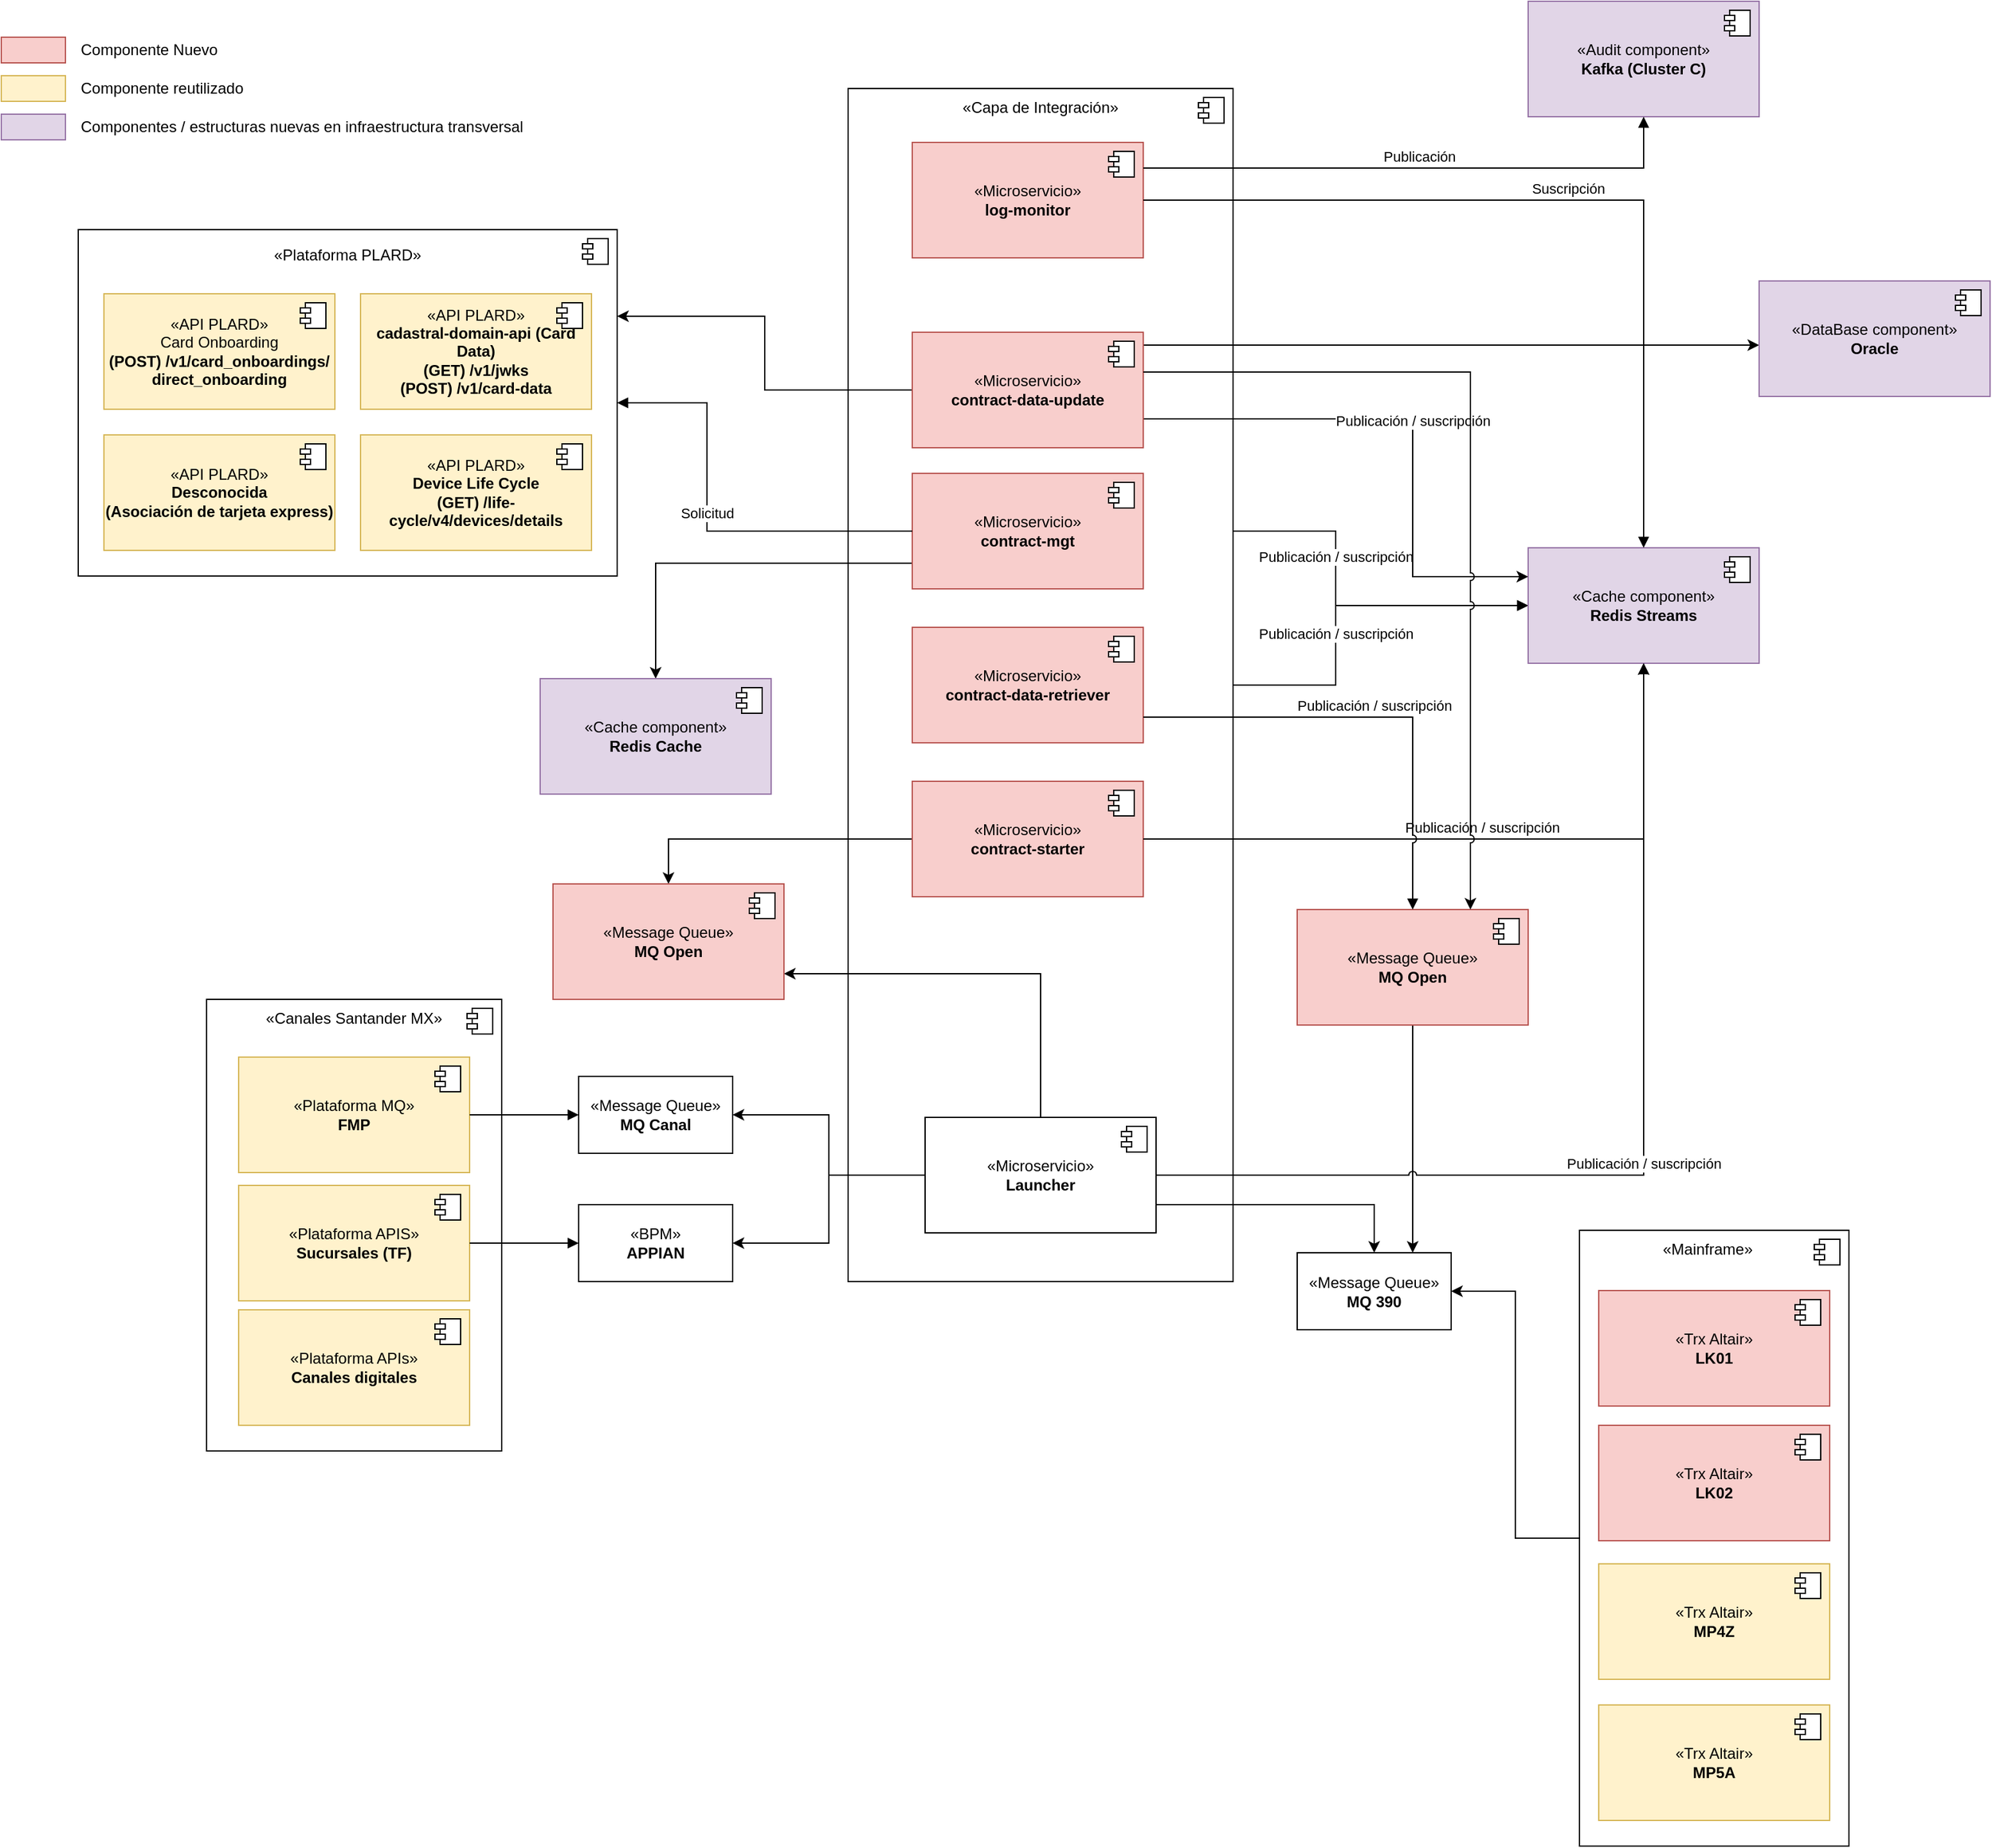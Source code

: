 <mxfile version="27.1.4" pages="18">
  <diagram name="Componentes" id="yHD6M_T9ESTG9yedbFEl">
    <mxGraphModel dx="2572" dy="529" grid="1" gridSize="10" guides="1" tooltips="1" connect="1" arrows="1" fold="1" page="1" pageScale="1" pageWidth="850" pageHeight="1100" math="0" shadow="0">
      <root>
        <mxCell id="nJEFY3daRvi-TqorPNNE-0" />
        <mxCell id="nJEFY3daRvi-TqorPNNE-1" parent="nJEFY3daRvi-TqorPNNE-0" />
        <mxCell id="UgUw9MjIve-A4Wk_cfcI-12" value="Publicación / suscripción" style="html=1;verticalAlign=bottom;endArrow=block;rounded=0;edgeStyle=orthogonalEdgeStyle;" parent="nJEFY3daRvi-TqorPNNE-1" source="0fq7CAbY2QQrOCCPR18i-0" target="nJEFY3daRvi-TqorPNNE-10" edge="1">
          <mxGeometry width="80" relative="1" as="geometry">
            <mxPoint x="455" y="515" as="sourcePoint" />
            <mxPoint x="455" y="295" as="targetPoint" />
          </mxGeometry>
        </mxCell>
        <mxCell id="UgUw9MjIve-A4Wk_cfcI-15" value="Publicación / suscripción" style="html=1;verticalAlign=bottom;endArrow=block;rounded=0;edgeStyle=orthogonalEdgeStyle;" parent="nJEFY3daRvi-TqorPNNE-1" source="YPKIL6TGWQDY7E2y63ju-0" target="nJEFY3daRvi-TqorPNNE-10" edge="1">
          <mxGeometry width="80" relative="1" as="geometry">
            <mxPoint x="-20" y="653" as="sourcePoint" />
            <mxPoint x="290" y="613" as="targetPoint" />
          </mxGeometry>
        </mxCell>
        <mxCell id="UgUw9MjIve-A4Wk_cfcI-38" value="&lt;div&gt;&lt;br&gt;&lt;/div&gt;" style="html=1;dropTarget=0;whiteSpace=wrap;" parent="nJEFY3daRvi-TqorPNNE-1" vertex="1">
          <mxGeometry x="-250" y="180" width="300" height="930" as="geometry" />
        </mxCell>
        <mxCell id="UgUw9MjIve-A4Wk_cfcI-39" value="" style="shape=module;jettyWidth=8;jettyHeight=4;" parent="UgUw9MjIve-A4Wk_cfcI-38" vertex="1">
          <mxGeometry x="1" width="20" height="20" relative="1" as="geometry">
            <mxPoint x="-27" y="7" as="offset" />
          </mxGeometry>
        </mxCell>
        <mxCell id="nJEFY3daRvi-TqorPNNE-10" value="&lt;div&gt;«Cache component»&lt;b&gt;&lt;br&gt;&lt;/b&gt;&lt;/div&gt;&lt;div&gt;&lt;b&gt;Redis Streams&lt;br&gt;&lt;/b&gt;&lt;/div&gt;" style="html=1;dropTarget=0;whiteSpace=wrap;fillColor=#e1d5e7;strokeColor=#9673a6;" parent="nJEFY3daRvi-TqorPNNE-1" vertex="1">
          <mxGeometry x="280" y="538" width="180" height="90" as="geometry" />
        </mxCell>
        <mxCell id="nJEFY3daRvi-TqorPNNE-11" value="" style="shape=module;jettyWidth=8;jettyHeight=4;" parent="nJEFY3daRvi-TqorPNNE-10" vertex="1">
          <mxGeometry x="1" width="20" height="20" relative="1" as="geometry">
            <mxPoint x="-27" y="7" as="offset" />
          </mxGeometry>
        </mxCell>
        <mxCell id="1CeZoV4FJ9oFFEzupmhL-3" style="edgeStyle=orthogonalEdgeStyle;rounded=0;orthogonalLoop=1;jettySize=auto;html=1;" parent="nJEFY3daRvi-TqorPNNE-1" source="nJEFY3daRvi-TqorPNNE-13" target="1CeZoV4FJ9oFFEzupmhL-0" edge="1">
          <mxGeometry relative="1" as="geometry">
            <Array as="points">
              <mxPoint x="-390" y="765" />
            </Array>
          </mxGeometry>
        </mxCell>
        <mxCell id="nJEFY3daRvi-TqorPNNE-13" value="&lt;div&gt;«Microservicio»&lt;b&gt;&lt;br&gt;&lt;/b&gt;&lt;/div&gt;&lt;div&gt;&lt;span data-teams=&quot;true&quot;&gt;&lt;b&gt;contract-starter&lt;/b&gt;&lt;/span&gt;&lt;b&gt;&lt;/b&gt;&lt;/div&gt;" style="html=1;dropTarget=0;whiteSpace=wrap;fillColor=#f8cecc;strokeColor=#b85450;" parent="nJEFY3daRvi-TqorPNNE-1" vertex="1">
          <mxGeometry x="-200" y="720" width="180" height="90" as="geometry" />
        </mxCell>
        <mxCell id="nJEFY3daRvi-TqorPNNE-14" value="" style="shape=module;jettyWidth=8;jettyHeight=4;" parent="nJEFY3daRvi-TqorPNNE-13" vertex="1">
          <mxGeometry x="1" width="20" height="20" relative="1" as="geometry">
            <mxPoint x="-27" y="7" as="offset" />
          </mxGeometry>
        </mxCell>
        <mxCell id="0fq7CAbY2QQrOCCPR18i-0" value="&lt;div&gt;«Microservicio»&lt;b&gt;&lt;br&gt;&lt;/b&gt;&lt;/div&gt;&lt;div&gt;&lt;span data-teams=&quot;true&quot;&gt;&lt;b&gt;contract-data-retriever&lt;/b&gt;&lt;/span&gt;&lt;b&gt;&lt;/b&gt;&lt;/div&gt;" style="html=1;dropTarget=0;whiteSpace=wrap;fillColor=#f8cecc;strokeColor=#b85450;" parent="nJEFY3daRvi-TqorPNNE-1" vertex="1">
          <mxGeometry x="-200" y="600" width="180" height="90" as="geometry" />
        </mxCell>
        <mxCell id="0fq7CAbY2QQrOCCPR18i-1" value="" style="shape=module;jettyWidth=8;jettyHeight=4;" parent="0fq7CAbY2QQrOCCPR18i-0" vertex="1">
          <mxGeometry x="1" width="20" height="20" relative="1" as="geometry">
            <mxPoint x="-27" y="7" as="offset" />
          </mxGeometry>
        </mxCell>
        <mxCell id="T2G3_dP47RXF1LPXK8ax-2" style="edgeStyle=orthogonalEdgeStyle;rounded=0;orthogonalLoop=1;jettySize=auto;html=1;" parent="nJEFY3daRvi-TqorPNNE-1" source="YPKIL6TGWQDY7E2y63ju-0" target="T2G3_dP47RXF1LPXK8ax-0" edge="1">
          <mxGeometry relative="1" as="geometry">
            <Array as="points">
              <mxPoint x="-400" y="550" />
            </Array>
          </mxGeometry>
        </mxCell>
        <mxCell id="YPKIL6TGWQDY7E2y63ju-0" value="&lt;div&gt;«Microservicio»&lt;b&gt;&lt;br&gt;&lt;/b&gt;&lt;/div&gt;&lt;div&gt;&lt;span data-teams=&quot;true&quot;&gt;&lt;b&gt;contract-mgt&lt;/b&gt;&lt;/span&gt;&lt;b&gt;&lt;/b&gt;&lt;/div&gt;" style="html=1;dropTarget=0;whiteSpace=wrap;fillColor=#f8cecc;strokeColor=#b85450;" parent="nJEFY3daRvi-TqorPNNE-1" vertex="1">
          <mxGeometry x="-200" y="480" width="180" height="90" as="geometry" />
        </mxCell>
        <mxCell id="YPKIL6TGWQDY7E2y63ju-1" value="" style="shape=module;jettyWidth=8;jettyHeight=4;" parent="YPKIL6TGWQDY7E2y63ju-0" vertex="1">
          <mxGeometry x="1" width="20" height="20" relative="1" as="geometry">
            <mxPoint x="-27" y="7" as="offset" />
          </mxGeometry>
        </mxCell>
        <mxCell id="UgUw9MjIve-A4Wk_cfcI-0" value="&lt;div&gt;«Microservicio»&lt;b&gt;&lt;br&gt;&lt;/b&gt;&lt;/div&gt;&lt;div&gt;&lt;span data-teams=&quot;true&quot;&gt;&lt;b&gt;log-monitor&lt;/b&gt;&lt;/span&gt;&lt;b&gt;&lt;/b&gt;&lt;/div&gt;" style="html=1;dropTarget=0;whiteSpace=wrap;fillColor=#f8cecc;strokeColor=#b85450;" parent="nJEFY3daRvi-TqorPNNE-1" vertex="1">
          <mxGeometry x="-200" y="222" width="180" height="90" as="geometry" />
        </mxCell>
        <mxCell id="UgUw9MjIve-A4Wk_cfcI-1" value="" style="shape=module;jettyWidth=8;jettyHeight=4;" parent="UgUw9MjIve-A4Wk_cfcI-0" vertex="1">
          <mxGeometry x="1" width="20" height="20" relative="1" as="geometry">
            <mxPoint x="-27" y="7" as="offset" />
          </mxGeometry>
        </mxCell>
        <mxCell id="h9hhgDo2jHaobsosJPdw-42" style="edgeStyle=orthogonalEdgeStyle;rounded=0;orthogonalLoop=1;jettySize=auto;html=1;entryX=0.75;entryY=0;entryDx=0;entryDy=0;" parent="nJEFY3daRvi-TqorPNNE-1" source="h9hhgDo2jHaobsosJPdw-43" target="h9hhgDo2jHaobsosJPdw-29" edge="1">
          <mxGeometry relative="1" as="geometry">
            <Array as="points">
              <mxPoint x="190" y="860" />
            </Array>
          </mxGeometry>
        </mxCell>
        <mxCell id="UgUw9MjIve-A4Wk_cfcI-8" value="Publicación / suscripción" style="html=1;verticalAlign=bottom;endArrow=block;rounded=0;edgeStyle=orthogonalEdgeStyle;" parent="nJEFY3daRvi-TqorPNNE-1" source="nJEFY3daRvi-TqorPNNE-13" target="nJEFY3daRvi-TqorPNNE-10" edge="1">
          <mxGeometry width="80" relative="1" as="geometry">
            <mxPoint x="250" y="583" as="sourcePoint" />
            <mxPoint x="410" y="583" as="targetPoint" />
          </mxGeometry>
        </mxCell>
        <mxCell id="UgUw9MjIve-A4Wk_cfcI-14" value="Solicitud" style="html=1;verticalAlign=bottom;endArrow=block;curved=0;rounded=0;exitX=0;exitY=0.5;exitDx=0;exitDy=0;entryX=1;entryY=0.5;entryDx=0;entryDy=0;" parent="nJEFY3daRvi-TqorPNNE-1" source="YPKIL6TGWQDY7E2y63ju-0" target="UgUw9MjIve-A4Wk_cfcI-26" edge="1">
          <mxGeometry width="80" relative="1" as="geometry">
            <mxPoint x="35" y="300" as="sourcePoint" />
            <mxPoint x="-410" y="525" as="targetPoint" />
            <Array as="points">
              <mxPoint x="-360" y="525" />
              <mxPoint x="-360" y="425" />
            </Array>
          </mxGeometry>
        </mxCell>
        <mxCell id="UgUw9MjIve-A4Wk_cfcI-18" value="Suscripción" style="html=1;verticalAlign=bottom;endArrow=block;rounded=0;edgeStyle=orthogonalEdgeStyle;" parent="nJEFY3daRvi-TqorPNNE-1" source="UgUw9MjIve-A4Wk_cfcI-0" target="nJEFY3daRvi-TqorPNNE-10" edge="1">
          <mxGeometry width="80" relative="1" as="geometry">
            <mxPoint x="-30" y="543" as="sourcePoint" />
            <mxPoint x="425" y="590" as="targetPoint" />
          </mxGeometry>
        </mxCell>
        <mxCell id="UgUw9MjIve-A4Wk_cfcI-26" value="&lt;div&gt;«Plataforma PLARD»&lt;/div&gt;&lt;div&gt;&lt;br&gt;&lt;/div&gt;&lt;div&gt;&lt;br&gt;&lt;/div&gt;&lt;div&gt;&lt;br&gt;&lt;/div&gt;&lt;div&gt;&lt;br&gt;&lt;/div&gt;&lt;div&gt;&lt;br&gt;&lt;/div&gt;&lt;div&gt;&lt;br&gt;&lt;/div&gt;&lt;div&gt;&lt;br&gt;&lt;/div&gt;&lt;div&gt;&lt;br&gt;&lt;/div&gt;&lt;div&gt;&lt;br&gt;&lt;/div&gt;&lt;div&gt;&lt;br&gt;&lt;/div&gt;&lt;div&gt;&lt;br&gt;&lt;/div&gt;&lt;div&gt;&lt;br&gt;&lt;/div&gt;&lt;div&gt;&lt;br&gt;&lt;/div&gt;&lt;div&gt;&lt;br&gt;&lt;/div&gt;&lt;div&gt;&lt;br&gt;&lt;/div&gt;&lt;div&gt;&lt;br&gt;&lt;/div&gt;" style="html=1;dropTarget=0;whiteSpace=wrap;" parent="nJEFY3daRvi-TqorPNNE-1" vertex="1">
          <mxGeometry x="-850" y="290" width="420" height="270" as="geometry" />
        </mxCell>
        <mxCell id="UgUw9MjIve-A4Wk_cfcI-27" value="" style="shape=module;jettyWidth=8;jettyHeight=4;" parent="UgUw9MjIve-A4Wk_cfcI-26" vertex="1">
          <mxGeometry x="1" width="20" height="20" relative="1" as="geometry">
            <mxPoint x="-27" y="7" as="offset" />
          </mxGeometry>
        </mxCell>
        <mxCell id="UgUw9MjIve-A4Wk_cfcI-28" value="&lt;div&gt;«API PLARD»&lt;b&gt;&lt;br&gt;&lt;/b&gt;&lt;/div&gt;&lt;div&gt;Card Onboarding&lt;br&gt;&lt;/div&gt;&lt;div&gt;&lt;b&gt;(POST) /v1/card_onboardings/&lt;/b&gt;&lt;/div&gt;&lt;div&gt;&lt;b&gt;direct_onboarding&lt;/b&gt;&lt;/div&gt;" style="html=1;dropTarget=0;whiteSpace=wrap;fillColor=#fff2cc;strokeColor=#d6b656;" parent="nJEFY3daRvi-TqorPNNE-1" vertex="1">
          <mxGeometry x="-830" y="340" width="180" height="90" as="geometry" />
        </mxCell>
        <mxCell id="UgUw9MjIve-A4Wk_cfcI-29" value="" style="shape=module;jettyWidth=8;jettyHeight=4;" parent="UgUw9MjIve-A4Wk_cfcI-28" vertex="1">
          <mxGeometry x="1" width="20" height="20" relative="1" as="geometry">
            <mxPoint x="-27" y="7" as="offset" />
          </mxGeometry>
        </mxCell>
        <mxCell id="UgUw9MjIve-A4Wk_cfcI-30" value="&lt;div&gt;«API PLARD»&lt;b&gt;&lt;br&gt;&lt;/b&gt;&lt;/div&gt;&lt;div&gt;&lt;b&gt;cadastral-domain-api (Card Data)&lt;/b&gt;&lt;br&gt;&lt;/div&gt;&lt;div&gt;&lt;b&gt;(GET)&amp;nbsp;&lt;/b&gt;&lt;span style=&quot;background-color: initial;&quot;&gt;&lt;b&gt;/v1/jwks&lt;/b&gt;&lt;/span&gt;&lt;/div&gt;&lt;div&gt;&lt;b&gt;(POST)&amp;nbsp;&lt;/b&gt;&lt;span style=&quot;background-color: initial;&quot;&gt;&lt;b&gt;/v1/card-data&lt;/b&gt;&lt;/span&gt;&lt;/div&gt;" style="html=1;dropTarget=0;whiteSpace=wrap;fillColor=#fff2cc;strokeColor=#d6b656;" parent="nJEFY3daRvi-TqorPNNE-1" vertex="1">
          <mxGeometry x="-630" y="340" width="180" height="90" as="geometry" />
        </mxCell>
        <mxCell id="UgUw9MjIve-A4Wk_cfcI-31" value="" style="shape=module;jettyWidth=8;jettyHeight=4;" parent="UgUw9MjIve-A4Wk_cfcI-30" vertex="1">
          <mxGeometry x="1" width="20" height="20" relative="1" as="geometry">
            <mxPoint x="-27" y="7" as="offset" />
          </mxGeometry>
        </mxCell>
        <mxCell id="UgUw9MjIve-A4Wk_cfcI-34" value="&lt;div&gt;«API PLARD»&lt;b&gt;&lt;br&gt;&lt;/b&gt;&lt;/div&gt;&lt;div&gt;&lt;b&gt;Device Life Cycle&lt;/b&gt;&lt;br&gt;&lt;/div&gt;&lt;div&gt;&lt;b&gt;(GET)&amp;nbsp;&lt;/b&gt;&lt;span style=&quot;background-color: initial;&quot;&gt;&lt;b&gt;/life-cycle/v4/devices/details&lt;/b&gt;&lt;/span&gt;&lt;/div&gt;" style="html=1;dropTarget=0;whiteSpace=wrap;fillColor=#fff2cc;strokeColor=#d6b656;" parent="nJEFY3daRvi-TqorPNNE-1" vertex="1">
          <mxGeometry x="-630" y="450" width="180" height="90" as="geometry" />
        </mxCell>
        <mxCell id="UgUw9MjIve-A4Wk_cfcI-35" value="" style="shape=module;jettyWidth=8;jettyHeight=4;" parent="UgUw9MjIve-A4Wk_cfcI-34" vertex="1">
          <mxGeometry x="1" width="20" height="20" relative="1" as="geometry">
            <mxPoint x="-27" y="7" as="offset" />
          </mxGeometry>
        </mxCell>
        <mxCell id="UgUw9MjIve-A4Wk_cfcI-40" value="" style="rounded=0;whiteSpace=wrap;html=1;fillColor=#f8cecc;strokeColor=#b85450;" parent="nJEFY3daRvi-TqorPNNE-1" vertex="1">
          <mxGeometry x="-910" y="140" width="50" height="20" as="geometry" />
        </mxCell>
        <mxCell id="UgUw9MjIve-A4Wk_cfcI-41" value="Componente Nuevo" style="text;html=1;strokeColor=none;fillColor=none;align=left;verticalAlign=middle;whiteSpace=wrap;rounded=0;" parent="nJEFY3daRvi-TqorPNNE-1" vertex="1">
          <mxGeometry x="-850" y="140" width="110" height="20" as="geometry" />
        </mxCell>
        <mxCell id="UgUw9MjIve-A4Wk_cfcI-42" value="" style="rounded=0;whiteSpace=wrap;html=1;fillColor=#fff2cc;strokeColor=#d6b656;" parent="nJEFY3daRvi-TqorPNNE-1" vertex="1">
          <mxGeometry x="-910" y="170" width="50" height="20" as="geometry" />
        </mxCell>
        <mxCell id="UgUw9MjIve-A4Wk_cfcI-43" value="Componente reutilizado" style="text;html=1;strokeColor=none;fillColor=none;align=left;verticalAlign=middle;whiteSpace=wrap;rounded=0;" parent="nJEFY3daRvi-TqorPNNE-1" vertex="1">
          <mxGeometry x="-850" y="170" width="130" height="20" as="geometry" />
        </mxCell>
        <mxCell id="UgUw9MjIve-A4Wk_cfcI-44" value="" style="rounded=0;whiteSpace=wrap;html=1;fillColor=#e1d5e7;strokeColor=#9673a6;" parent="nJEFY3daRvi-TqorPNNE-1" vertex="1">
          <mxGeometry x="-910" y="200" width="50" height="20" as="geometry" />
        </mxCell>
        <mxCell id="UgUw9MjIve-A4Wk_cfcI-45" value="Componentes / estructuras nuevas en infraestructura transversal" style="text;html=1;strokeColor=none;fillColor=none;align=left;verticalAlign=middle;whiteSpace=wrap;rounded=0;" parent="nJEFY3daRvi-TqorPNNE-1" vertex="1">
          <mxGeometry x="-850" y="200" width="350" height="20" as="geometry" />
        </mxCell>
        <mxCell id="h9hhgDo2jHaobsosJPdw-0" value="&lt;div&gt;«API PLARD»&lt;b&gt;&lt;br&gt;&lt;/b&gt;&lt;/div&gt;&lt;div&gt;&lt;b&gt;Desconocida&lt;/b&gt;&lt;/div&gt;&lt;div&gt;&lt;b&gt;(Asociación de tarjeta express)&lt;/b&gt;&lt;/div&gt;" style="html=1;dropTarget=0;whiteSpace=wrap;fillColor=#fff2cc;strokeColor=#d6b656;" parent="nJEFY3daRvi-TqorPNNE-1" vertex="1">
          <mxGeometry x="-830" y="450" width="180" height="90" as="geometry" />
        </mxCell>
        <mxCell id="h9hhgDo2jHaobsosJPdw-1" value="" style="shape=module;jettyWidth=8;jettyHeight=4;" parent="h9hhgDo2jHaobsosJPdw-0" vertex="1">
          <mxGeometry x="1" width="20" height="20" relative="1" as="geometry">
            <mxPoint x="-27" y="7" as="offset" />
          </mxGeometry>
        </mxCell>
        <mxCell id="h9hhgDo2jHaobsosJPdw-4" value="&lt;div&gt;&lt;br&gt;&lt;/div&gt;" style="html=1;dropTarget=0;whiteSpace=wrap;" parent="nJEFY3daRvi-TqorPNNE-1" vertex="1">
          <mxGeometry x="-750" y="890" width="230" height="352" as="geometry" />
        </mxCell>
        <mxCell id="h9hhgDo2jHaobsosJPdw-5" value="" style="shape=module;jettyWidth=8;jettyHeight=4;" parent="h9hhgDo2jHaobsosJPdw-4" vertex="1">
          <mxGeometry x="1" width="20" height="20" relative="1" as="geometry">
            <mxPoint x="-27" y="7" as="offset" />
          </mxGeometry>
        </mxCell>
        <mxCell id="h9hhgDo2jHaobsosJPdw-6" value="&lt;div&gt;«Plataforma APIs»&lt;b&gt;&lt;br&gt;&lt;/b&gt;&lt;/div&gt;&lt;div&gt;&lt;b&gt;Canales digitales&lt;/b&gt;&lt;/div&gt;" style="html=1;dropTarget=0;whiteSpace=wrap;fillColor=#fff2cc;strokeColor=#d6b656;" parent="nJEFY3daRvi-TqorPNNE-1" vertex="1">
          <mxGeometry x="-725" y="1132" width="180" height="90" as="geometry" />
        </mxCell>
        <mxCell id="h9hhgDo2jHaobsosJPdw-7" value="" style="shape=module;jettyWidth=8;jettyHeight=4;" parent="h9hhgDo2jHaobsosJPdw-6" vertex="1">
          <mxGeometry x="1" width="20" height="20" relative="1" as="geometry">
            <mxPoint x="-27" y="7" as="offset" />
          </mxGeometry>
        </mxCell>
        <mxCell id="h9hhgDo2jHaobsosJPdw-11" value="«Canales Santander MX»" style="text;html=1;align=center;verticalAlign=middle;whiteSpace=wrap;rounded=0;" parent="nJEFY3daRvi-TqorPNNE-1" vertex="1">
          <mxGeometry x="-705" y="890" width="140" height="30" as="geometry" />
        </mxCell>
        <mxCell id="h9hhgDo2jHaobsosJPdw-12" value="&lt;div&gt;«Plataforma MQ»&lt;b&gt;&lt;br&gt;&lt;/b&gt;&lt;/div&gt;&lt;div&gt;&lt;b&gt;FMP&lt;/b&gt;&lt;/div&gt;" style="html=1;dropTarget=0;whiteSpace=wrap;fillColor=#fff2cc;strokeColor=#d6b656;" parent="nJEFY3daRvi-TqorPNNE-1" vertex="1">
          <mxGeometry x="-725" y="935" width="180" height="90" as="geometry" />
        </mxCell>
        <mxCell id="h9hhgDo2jHaobsosJPdw-13" value="" style="shape=module;jettyWidth=8;jettyHeight=4;" parent="h9hhgDo2jHaobsosJPdw-12" vertex="1">
          <mxGeometry x="1" width="20" height="20" relative="1" as="geometry">
            <mxPoint x="-27" y="7" as="offset" />
          </mxGeometry>
        </mxCell>
        <mxCell id="h9hhgDo2jHaobsosJPdw-14" value="&lt;div&gt;«Plataforma APIS»&lt;b&gt;&lt;br&gt;&lt;/b&gt;&lt;/div&gt;&lt;div&gt;&lt;b&gt;Sucursales (TF)&lt;/b&gt;&lt;/div&gt;" style="html=1;dropTarget=0;whiteSpace=wrap;fillColor=#fff2cc;strokeColor=#d6b656;" parent="nJEFY3daRvi-TqorPNNE-1" vertex="1">
          <mxGeometry x="-725" y="1035" width="180" height="90" as="geometry" />
        </mxCell>
        <mxCell id="h9hhgDo2jHaobsosJPdw-15" value="" style="shape=module;jettyWidth=8;jettyHeight=4;" parent="h9hhgDo2jHaobsosJPdw-14" vertex="1">
          <mxGeometry x="1" width="20" height="20" relative="1" as="geometry">
            <mxPoint x="-27" y="7" as="offset" />
          </mxGeometry>
        </mxCell>
        <mxCell id="h9hhgDo2jHaobsosJPdw-16" value="" style="html=1;verticalAlign=bottom;endArrow=block;rounded=0;edgeStyle=orthogonalEdgeStyle;" parent="nJEFY3daRvi-TqorPNNE-1" source="h9hhgDo2jHaobsosJPdw-12" target="h9hhgDo2jHaobsosJPdw-24" edge="1">
          <mxGeometry x="0.002" width="80" relative="1" as="geometry">
            <mxPoint x="-455" y="987" as="sourcePoint" />
            <mxPoint x="-100" y="831" as="targetPoint" />
            <mxPoint as="offset" />
          </mxGeometry>
        </mxCell>
        <mxCell id="h9hhgDo2jHaobsosJPdw-17" style="edgeStyle=orthogonalEdgeStyle;rounded=0;orthogonalLoop=1;jettySize=auto;html=1;" parent="nJEFY3daRvi-TqorPNNE-1" source="h9hhgDo2jHaobsosJPdw-20" target="h9hhgDo2jHaobsosJPdw-24" edge="1">
          <mxGeometry relative="1" as="geometry" />
        </mxCell>
        <mxCell id="h9hhgDo2jHaobsosJPdw-18" style="edgeStyle=orthogonalEdgeStyle;rounded=0;orthogonalLoop=1;jettySize=auto;html=1;" parent="nJEFY3daRvi-TqorPNNE-1" source="h9hhgDo2jHaobsosJPdw-20" target="h9hhgDo2jHaobsosJPdw-25" edge="1">
          <mxGeometry relative="1" as="geometry" />
        </mxCell>
        <mxCell id="h9hhgDo2jHaobsosJPdw-19" style="edgeStyle=orthogonalEdgeStyle;rounded=0;orthogonalLoop=1;jettySize=auto;html=1;" parent="nJEFY3daRvi-TqorPNNE-1" source="h9hhgDo2jHaobsosJPdw-20" target="h9hhgDo2jHaobsosJPdw-29" edge="1">
          <mxGeometry relative="1" as="geometry">
            <Array as="points">
              <mxPoint x="160" y="1050" />
            </Array>
          </mxGeometry>
        </mxCell>
        <mxCell id="h9hhgDo2jHaobsosJPdw-47" value="Publicación / suscripción" style="edgeStyle=orthogonalEdgeStyle;rounded=0;orthogonalLoop=1;jettySize=auto;html=1;jumpStyle=arc;" parent="nJEFY3daRvi-TqorPNNE-1" source="h9hhgDo2jHaobsosJPdw-20" target="nJEFY3daRvi-TqorPNNE-10" edge="1">
          <mxGeometry relative="1" as="geometry" />
        </mxCell>
        <mxCell id="1CeZoV4FJ9oFFEzupmhL-2" style="edgeStyle=orthogonalEdgeStyle;rounded=0;orthogonalLoop=1;jettySize=auto;html=1;" parent="nJEFY3daRvi-TqorPNNE-1" source="h9hhgDo2jHaobsosJPdw-20" target="1CeZoV4FJ9oFFEzupmhL-0" edge="1">
          <mxGeometry relative="1" as="geometry">
            <Array as="points">
              <mxPoint x="-100" y="870" />
            </Array>
          </mxGeometry>
        </mxCell>
        <mxCell id="h9hhgDo2jHaobsosJPdw-20" value="&lt;div&gt;«Microservicio»&lt;b&gt;&lt;br&gt;&lt;/b&gt;&lt;/div&gt;&lt;div&gt;&lt;b&gt;Launcher&lt;/b&gt;&lt;/div&gt;" style="html=1;dropTarget=0;whiteSpace=wrap;" parent="nJEFY3daRvi-TqorPNNE-1" vertex="1">
          <mxGeometry x="-190" y="982" width="180" height="90" as="geometry" />
        </mxCell>
        <mxCell id="h9hhgDo2jHaobsosJPdw-21" value="" style="shape=module;jettyWidth=8;jettyHeight=4;" parent="h9hhgDo2jHaobsosJPdw-20" vertex="1">
          <mxGeometry x="1" width="20" height="20" relative="1" as="geometry">
            <mxPoint x="-27" y="7" as="offset" />
          </mxGeometry>
        </mxCell>
        <mxCell id="h9hhgDo2jHaobsosJPdw-22" value="" style="html=1;verticalAlign=bottom;endArrow=block;rounded=0;edgeStyle=orthogonalEdgeStyle;" parent="nJEFY3daRvi-TqorPNNE-1" source="h9hhgDo2jHaobsosJPdw-14" target="h9hhgDo2jHaobsosJPdw-25" edge="1">
          <mxGeometry x="0.002" width="80" relative="1" as="geometry">
            <mxPoint x="-445" y="1107" as="sourcePoint" />
            <mxPoint x="-90" y="1012" as="targetPoint" />
            <mxPoint as="offset" />
          </mxGeometry>
        </mxCell>
        <mxCell id="h9hhgDo2jHaobsosJPdw-24" value="&lt;div&gt;«Message Queue»&lt;b&gt;&lt;br&gt;&lt;/b&gt;&lt;/div&gt;&lt;div&gt;&lt;b&gt;MQ Canal&lt;/b&gt;&lt;/div&gt;" style="rounded=0;whiteSpace=wrap;html=1;" parent="nJEFY3daRvi-TqorPNNE-1" vertex="1">
          <mxGeometry x="-460" y="950" width="120" height="60" as="geometry" />
        </mxCell>
        <mxCell id="h9hhgDo2jHaobsosJPdw-25" value="&lt;div&gt;«BPM»&lt;b&gt;&lt;br&gt;&lt;/b&gt;&lt;/div&gt;&lt;div&gt;&lt;b&gt;APPIAN&lt;/b&gt;&lt;/div&gt;" style="rounded=0;whiteSpace=wrap;html=1;" parent="nJEFY3daRvi-TqorPNNE-1" vertex="1">
          <mxGeometry x="-460" y="1050" width="120" height="60" as="geometry" />
        </mxCell>
        <mxCell id="h9hhgDo2jHaobsosJPdw-26" style="edgeStyle=orthogonalEdgeStyle;rounded=0;orthogonalLoop=1;jettySize=auto;html=1;" parent="nJEFY3daRvi-TqorPNNE-1" source="h9hhgDo2jHaobsosJPdw-27" target="h9hhgDo2jHaobsosJPdw-29" edge="1">
          <mxGeometry relative="1" as="geometry" />
        </mxCell>
        <mxCell id="h9hhgDo2jHaobsosJPdw-27" value="" style="html=1;dropTarget=0;whiteSpace=wrap;" parent="nJEFY3daRvi-TqorPNNE-1" vertex="1">
          <mxGeometry x="320" y="1070" width="210" height="480" as="geometry" />
        </mxCell>
        <mxCell id="h9hhgDo2jHaobsosJPdw-28" value="" style="shape=module;jettyWidth=8;jettyHeight=4;" parent="h9hhgDo2jHaobsosJPdw-27" vertex="1">
          <mxGeometry x="1" width="20" height="20" relative="1" as="geometry">
            <mxPoint x="-27" y="7" as="offset" />
          </mxGeometry>
        </mxCell>
        <mxCell id="h9hhgDo2jHaobsosJPdw-29" value="&lt;div&gt;«Message Queue»&lt;b&gt;&lt;br&gt;&lt;/b&gt;&lt;/div&gt;&lt;div&gt;&lt;b&gt;MQ 390&lt;/b&gt;&lt;/div&gt;" style="rounded=0;whiteSpace=wrap;html=1;" parent="nJEFY3daRvi-TqorPNNE-1" vertex="1">
          <mxGeometry x="100" y="1087.5" width="120" height="60" as="geometry" />
        </mxCell>
        <mxCell id="h9hhgDo2jHaobsosJPdw-30" value="&lt;div&gt;«Mainframe»&lt;/div&gt;" style="text;html=1;align=center;verticalAlign=middle;whiteSpace=wrap;rounded=0;" parent="nJEFY3daRvi-TqorPNNE-1" vertex="1">
          <mxGeometry x="360" y="1070" width="120" height="30" as="geometry" />
        </mxCell>
        <mxCell id="h9hhgDo2jHaobsosJPdw-33" value="&lt;div&gt;«Trx Altair»&lt;b&gt;&lt;br&gt;&lt;/b&gt;&lt;/div&gt;&lt;div&gt;&lt;b&gt;LK01&lt;/b&gt;&lt;/div&gt;" style="html=1;dropTarget=0;whiteSpace=wrap;fillColor=#f8cecc;strokeColor=#b85450;" parent="nJEFY3daRvi-TqorPNNE-1" vertex="1">
          <mxGeometry x="335" y="1117" width="180" height="90" as="geometry" />
        </mxCell>
        <mxCell id="h9hhgDo2jHaobsosJPdw-34" value="" style="shape=module;jettyWidth=8;jettyHeight=4;" parent="h9hhgDo2jHaobsosJPdw-33" vertex="1">
          <mxGeometry x="1" width="20" height="20" relative="1" as="geometry">
            <mxPoint x="-27" y="7" as="offset" />
          </mxGeometry>
        </mxCell>
        <mxCell id="h9hhgDo2jHaobsosJPdw-35" value="&lt;div&gt;«Trx Altair»&lt;b&gt;&lt;br&gt;&lt;/b&gt;&lt;/div&gt;&lt;div&gt;&lt;b&gt;MP4Z&lt;/b&gt;&lt;/div&gt;" style="html=1;dropTarget=0;whiteSpace=wrap;fillColor=#fff2cc;strokeColor=#d6b656;" parent="nJEFY3daRvi-TqorPNNE-1" vertex="1">
          <mxGeometry x="335" y="1330" width="180" height="90" as="geometry" />
        </mxCell>
        <mxCell id="h9hhgDo2jHaobsosJPdw-36" value="" style="shape=module;jettyWidth=8;jettyHeight=4;" parent="h9hhgDo2jHaobsosJPdw-35" vertex="1">
          <mxGeometry x="1" width="20" height="20" relative="1" as="geometry">
            <mxPoint x="-27" y="7" as="offset" />
          </mxGeometry>
        </mxCell>
        <mxCell id="h9hhgDo2jHaobsosJPdw-37" value="&lt;div&gt;«Trx Altair»&lt;b&gt;&lt;br&gt;&lt;/b&gt;&lt;/div&gt;&lt;div&gt;&lt;b&gt;MP5A&lt;/b&gt;&lt;/div&gt;" style="html=1;dropTarget=0;whiteSpace=wrap;fillColor=#fff2cc;strokeColor=#d6b656;" parent="nJEFY3daRvi-TqorPNNE-1" vertex="1">
          <mxGeometry x="335" y="1440" width="180" height="90" as="geometry" />
        </mxCell>
        <mxCell id="h9hhgDo2jHaobsosJPdw-38" value="" style="shape=module;jettyWidth=8;jettyHeight=4;" parent="h9hhgDo2jHaobsosJPdw-37" vertex="1">
          <mxGeometry x="1" width="20" height="20" relative="1" as="geometry">
            <mxPoint x="-27" y="7" as="offset" />
          </mxGeometry>
        </mxCell>
        <mxCell id="h9hhgDo2jHaobsosJPdw-43" value="&lt;div&gt;«Message Queue»&lt;b&gt;&lt;br&gt;&lt;/b&gt;&lt;/div&gt;&lt;div&gt;&lt;b&gt;MQ Open&lt;/b&gt;&lt;/div&gt;" style="html=1;dropTarget=0;whiteSpace=wrap;fillColor=#f8cecc;strokeColor=#b85450;" parent="nJEFY3daRvi-TqorPNNE-1" vertex="1">
          <mxGeometry x="100" y="820" width="180" height="90" as="geometry" />
        </mxCell>
        <mxCell id="h9hhgDo2jHaobsosJPdw-44" value="" style="shape=module;jettyWidth=8;jettyHeight=4;" parent="h9hhgDo2jHaobsosJPdw-43" vertex="1">
          <mxGeometry x="1" width="20" height="20" relative="1" as="geometry">
            <mxPoint x="-27" y="7" as="offset" />
          </mxGeometry>
        </mxCell>
        <mxCell id="UgUw9MjIve-A4Wk_cfcI-10" value="Publicación / suscripción" style="html=1;verticalAlign=bottom;endArrow=block;rounded=0;edgeStyle=orthogonalEdgeStyle;arcSize=20;jumpStyle=arc;" parent="nJEFY3daRvi-TqorPNNE-1" source="0fq7CAbY2QQrOCCPR18i-0" target="h9hhgDo2jHaobsosJPdw-43" edge="1">
          <mxGeometry width="80" relative="1" as="geometry">
            <mxPoint x="330" y="538" as="sourcePoint" />
            <mxPoint x="170" y="538" as="targetPoint" />
            <Array as="points">
              <mxPoint x="190" y="670" />
            </Array>
          </mxGeometry>
        </mxCell>
        <mxCell id="h9hhgDo2jHaobsosJPdw-48" value="&lt;div&gt;«Capa de Integración»&lt;/div&gt;" style="text;html=1;align=center;verticalAlign=middle;whiteSpace=wrap;rounded=0;" parent="nJEFY3daRvi-TqorPNNE-1" vertex="1">
          <mxGeometry x="-165" y="180" width="130" height="30" as="geometry" />
        </mxCell>
        <mxCell id="T2G3_dP47RXF1LPXK8ax-0" value="&lt;div&gt;«Cache component»&lt;b&gt;&lt;br&gt;&lt;/b&gt;&lt;/div&gt;&lt;div&gt;&lt;b&gt;Redis Cache&lt;br&gt;&lt;/b&gt;&lt;/div&gt;" style="html=1;dropTarget=0;whiteSpace=wrap;fillColor=#e1d5e7;strokeColor=#9673a6;" parent="nJEFY3daRvi-TqorPNNE-1" vertex="1">
          <mxGeometry x="-490" y="640" width="180" height="90" as="geometry" />
        </mxCell>
        <mxCell id="T2G3_dP47RXF1LPXK8ax-1" value="" style="shape=module;jettyWidth=8;jettyHeight=4;" parent="T2G3_dP47RXF1LPXK8ax-0" vertex="1">
          <mxGeometry x="1" width="20" height="20" relative="1" as="geometry">
            <mxPoint x="-27" y="7" as="offset" />
          </mxGeometry>
        </mxCell>
        <mxCell id="1CeZoV4FJ9oFFEzupmhL-0" value="&lt;div&gt;«Message Queue»&lt;b&gt;&lt;br&gt;&lt;/b&gt;&lt;/div&gt;&lt;div&gt;&lt;b&gt;MQ Open&lt;/b&gt;&lt;/div&gt;" style="html=1;dropTarget=0;whiteSpace=wrap;fillColor=#f8cecc;strokeColor=#b85450;" parent="nJEFY3daRvi-TqorPNNE-1" vertex="1">
          <mxGeometry x="-480" y="800" width="180" height="90" as="geometry" />
        </mxCell>
        <mxCell id="1CeZoV4FJ9oFFEzupmhL-1" value="" style="shape=module;jettyWidth=8;jettyHeight=4;" parent="1CeZoV4FJ9oFFEzupmhL-0" vertex="1">
          <mxGeometry x="1" width="20" height="20" relative="1" as="geometry">
            <mxPoint x="-27" y="7" as="offset" />
          </mxGeometry>
        </mxCell>
        <mxCell id="NUJckb1BbSHMcs0KiA7T-0" value="&lt;div&gt;«Audit component»&lt;b&gt;&lt;br&gt;&lt;/b&gt;&lt;/div&gt;&lt;div&gt;&lt;b&gt;Kafka (Cluster C)&lt;/b&gt;&lt;/div&gt;" style="html=1;dropTarget=0;whiteSpace=wrap;fillColor=#e1d5e7;strokeColor=#9673a6;" parent="nJEFY3daRvi-TqorPNNE-1" vertex="1">
          <mxGeometry x="280" y="112" width="180" height="90" as="geometry" />
        </mxCell>
        <mxCell id="NUJckb1BbSHMcs0KiA7T-1" value="" style="shape=module;jettyWidth=8;jettyHeight=4;" parent="NUJckb1BbSHMcs0KiA7T-0" vertex="1">
          <mxGeometry x="1" width="20" height="20" relative="1" as="geometry">
            <mxPoint x="-27" y="7" as="offset" />
          </mxGeometry>
        </mxCell>
        <mxCell id="NUJckb1BbSHMcs0KiA7T-2" value="Publicación" style="html=1;verticalAlign=bottom;endArrow=block;rounded=0;edgeStyle=orthogonalEdgeStyle;" parent="nJEFY3daRvi-TqorPNNE-1" source="UgUw9MjIve-A4Wk_cfcI-0" target="NUJckb1BbSHMcs0KiA7T-0" edge="1">
          <mxGeometry width="80" relative="1" as="geometry">
            <mxPoint x="-10" y="277" as="sourcePoint" />
            <mxPoint x="380" y="410" as="targetPoint" />
            <Array as="points">
              <mxPoint x="370" y="242" />
            </Array>
          </mxGeometry>
        </mxCell>
        <mxCell id="vFzDjYZvhyilCZRTMBvg-2" value="&lt;span style=&quot;color: rgb(0, 0, 0); font-family: Helvetica; font-size: 11px; font-style: normal; font-variant-ligatures: normal; font-variant-caps: normal; font-weight: 400; letter-spacing: normal; orphans: 2; text-align: center; text-indent: 0px; text-transform: none; widows: 2; word-spacing: 0px; -webkit-text-stroke-width: 0px; white-space: nowrap; background-color: rgb(255, 255, 255); text-decoration-thickness: initial; text-decoration-style: initial; text-decoration-color: initial; float: none; display: inline !important;&quot;&gt;Publicación / suscripción&lt;/span&gt;" style="edgeStyle=orthogonalEdgeStyle;rounded=0;orthogonalLoop=1;jettySize=auto;html=1;entryX=0;entryY=0.25;entryDx=0;entryDy=0;exitX=1;exitY=0.75;exitDx=0;exitDy=0;" parent="nJEFY3daRvi-TqorPNNE-1" source="vFzDjYZvhyilCZRTMBvg-0" target="nJEFY3daRvi-TqorPNNE-10" edge="1">
          <mxGeometry relative="1" as="geometry">
            <Array as="points">
              <mxPoint x="190" y="438" />
              <mxPoint x="190" y="561" />
            </Array>
          </mxGeometry>
        </mxCell>
        <mxCell id="vFzDjYZvhyilCZRTMBvg-3" style="edgeStyle=orthogonalEdgeStyle;rounded=0;orthogonalLoop=1;jettySize=auto;html=1;entryX=1;entryY=0.25;entryDx=0;entryDy=0;" parent="nJEFY3daRvi-TqorPNNE-1" source="vFzDjYZvhyilCZRTMBvg-0" target="UgUw9MjIve-A4Wk_cfcI-26" edge="1">
          <mxGeometry relative="1" as="geometry" />
        </mxCell>
        <mxCell id="6duE8x0rAPrJkV1NaXua-2" style="edgeStyle=orthogonalEdgeStyle;rounded=0;orthogonalLoop=1;jettySize=auto;html=1;" parent="nJEFY3daRvi-TqorPNNE-1" source="vFzDjYZvhyilCZRTMBvg-0" target="6duE8x0rAPrJkV1NaXua-0" edge="1">
          <mxGeometry relative="1" as="geometry">
            <Array as="points">
              <mxPoint x="340" y="380" />
              <mxPoint x="340" y="380" />
            </Array>
          </mxGeometry>
        </mxCell>
        <mxCell id="vFzDjYZvhyilCZRTMBvg-0" value="&lt;div&gt;«Microservicio»&lt;b&gt;&lt;br&gt;&lt;/b&gt;&lt;/div&gt;&lt;div&gt;&lt;b&gt;contract-data-update&lt;/b&gt;&lt;/div&gt;" style="html=1;dropTarget=0;whiteSpace=wrap;fillColor=#f8cecc;strokeColor=#b85450;" parent="nJEFY3daRvi-TqorPNNE-1" vertex="1">
          <mxGeometry x="-200" y="370" width="180" height="90" as="geometry" />
        </mxCell>
        <mxCell id="vFzDjYZvhyilCZRTMBvg-1" value="" style="shape=module;jettyWidth=8;jettyHeight=4;" parent="vFzDjYZvhyilCZRTMBvg-0" vertex="1">
          <mxGeometry x="1" width="20" height="20" relative="1" as="geometry">
            <mxPoint x="-27" y="7" as="offset" />
          </mxGeometry>
        </mxCell>
        <mxCell id="vFzDjYZvhyilCZRTMBvg-4" value="&lt;div&gt;«Trx Altair»&lt;b&gt;&lt;br&gt;&lt;/b&gt;&lt;/div&gt;&lt;div&gt;&lt;b&gt;LK02&lt;/b&gt;&lt;/div&gt;" style="html=1;dropTarget=0;whiteSpace=wrap;fillColor=#f8cecc;strokeColor=#b85450;" parent="nJEFY3daRvi-TqorPNNE-1" vertex="1">
          <mxGeometry x="335" y="1222" width="180" height="90" as="geometry" />
        </mxCell>
        <mxCell id="vFzDjYZvhyilCZRTMBvg-5" value="" style="shape=module;jettyWidth=8;jettyHeight=4;" parent="vFzDjYZvhyilCZRTMBvg-4" vertex="1">
          <mxGeometry x="1" width="20" height="20" relative="1" as="geometry">
            <mxPoint x="-27" y="7" as="offset" />
          </mxGeometry>
        </mxCell>
        <mxCell id="vFzDjYZvhyilCZRTMBvg-6" style="edgeStyle=orthogonalEdgeStyle;rounded=0;orthogonalLoop=1;jettySize=auto;html=1;entryX=0.75;entryY=0;entryDx=0;entryDy=0;exitX=1;exitY=0.344;exitDx=0;exitDy=0;exitPerimeter=0;arcSize=20;jumpStyle=arc;" parent="nJEFY3daRvi-TqorPNNE-1" source="vFzDjYZvhyilCZRTMBvg-0" target="h9hhgDo2jHaobsosJPdw-43" edge="1">
          <mxGeometry relative="1" as="geometry" />
        </mxCell>
        <mxCell id="6duE8x0rAPrJkV1NaXua-0" value="&lt;div&gt;«DataBase component»&lt;b&gt;&lt;br&gt;&lt;/b&gt;&lt;/div&gt;&lt;div&gt;&lt;b&gt;Oracle&lt;/b&gt;&lt;/div&gt;" style="html=1;dropTarget=0;whiteSpace=wrap;fillColor=#e1d5e7;strokeColor=#9673a6;" parent="nJEFY3daRvi-TqorPNNE-1" vertex="1">
          <mxGeometry x="460" y="330" width="180" height="90" as="geometry" />
        </mxCell>
        <mxCell id="6duE8x0rAPrJkV1NaXua-1" value="" style="shape=module;jettyWidth=8;jettyHeight=4;" parent="6duE8x0rAPrJkV1NaXua-0" vertex="1">
          <mxGeometry x="1" width="20" height="20" relative="1" as="geometry">
            <mxPoint x="-27" y="7" as="offset" />
          </mxGeometry>
        </mxCell>
      </root>
    </mxGraphModel>
  </diagram>
  <diagram name="Componentes - Secuencia" id="Tgl4SRWiIHUv9VyCaa5N">
    <mxGraphModel dx="2580" dy="524" grid="1" gridSize="10" guides="1" tooltips="1" connect="1" arrows="1" fold="1" page="1" pageScale="1" pageWidth="850" pageHeight="1100" math="0" shadow="0">
      <root>
        <mxCell id="YPnTzuzmdJgL9cXhuoqy-0" />
        <mxCell id="YPnTzuzmdJgL9cXhuoqy-1" parent="YPnTzuzmdJgL9cXhuoqy-0" />
        <mxCell id="NHL7F-bVuGWLcqznpNXb-35" value="Existirán los siguientes Streams&lt;div&gt;Str1: Eventos entre Launcher y CardContractStarter. Mensajes con origen MP4Z&lt;/div&gt;&lt;div&gt;Str2: Eventos entre CardContractStarter y&amp;nbsp;&lt;span style=&quot;background-color: initial;&quot;&gt;CardContractDataRetriever&amp;nbsp;&lt;/span&gt;&lt;/div&gt;&lt;div&gt;Str3:&amp;nbsp;&lt;span style=&quot;background-color: initial;&quot;&gt;Eventos entre&amp;nbsp;&lt;/span&gt;&lt;span style=&quot;background-color: initial;&quot;&gt;CardContractDataRetriever y CardContract&lt;/span&gt;&lt;br&gt;&lt;/div&gt;&lt;div&gt;Str4:&amp;nbsp;&lt;span style=&quot;background-color: initial;&quot;&gt;Eventos entre&lt;/span&gt;&lt;span style=&quot;background-color: initial;&quot;&gt;&amp;nbsp;CardContract y&amp;nbsp;&lt;/span&gt;&lt;span style=&quot;background-color: initial;&quot;&gt;CardContractStarter&lt;/span&gt;&lt;span style=&quot;background-color: initial;&quot;&gt;&amp;nbsp;&lt;/span&gt;&lt;/div&gt;&lt;div&gt;Str5:&amp;nbsp;&lt;span style=&quot;background-color: initial;&quot;&gt;Eventos entre&lt;/span&gt;&lt;span style=&quot;background-color: initial;&quot;&gt;&amp;nbsp;&lt;/span&gt;&lt;span style=&quot;background-color: initial;&quot;&gt;CardContractStarter y Launcher para mensajes MP4Z&lt;/span&gt;&lt;/div&gt;&lt;div&gt;Str6:&amp;nbsp;&lt;span style=&quot;background-color: initial;&quot;&gt;Eventos entre Launcher y CardContractStarter. Mensajes con origen MP5A&lt;/span&gt;&lt;span style=&quot;background-color: initial;&quot;&gt;&lt;br&gt;&lt;/span&gt;&lt;/div&gt;&lt;div&gt;Str7:&amp;nbsp;&lt;span style=&quot;background-color: initial;&quot;&gt;Eventos entre CardContractStarter y CardContract (MP5A)&lt;/span&gt;&lt;span style=&quot;background-color: initial;&quot;&gt;&lt;br&gt;&lt;/span&gt;&lt;/div&gt;&lt;div&gt;Str8:&amp;nbsp;&lt;span style=&quot;background-color: initial;&quot;&gt;Eventos entre CardContract y Launcher para respuesta de MP5A&lt;/span&gt;&lt;span style=&quot;background-color: initial;&quot;&gt;&amp;nbsp;&lt;/span&gt;&lt;/div&gt;&lt;div&gt;Str9:&amp;nbsp;&lt;span style=&quot;background-color: initial;&quot;&gt;Eventos para logueo&lt;/span&gt;&lt;span style=&quot;background-color: initial;&quot;&gt;&lt;br&gt;&lt;/span&gt;&lt;/div&gt;" style="rounded=0;whiteSpace=wrap;html=1;fillColor=#dae8fc;strokeColor=#6c8ebf;align=left;" parent="YPnTzuzmdJgL9cXhuoqy-1" vertex="1">
          <mxGeometry x="620" y="1289.5" width="210" height="367" as="geometry" />
        </mxCell>
        <mxCell id="VRRwxFn36asXeeeJ6SqY-0" value="&lt;div&gt;&lt;br&gt;&lt;/div&gt;" style="html=1;dropTarget=0;whiteSpace=wrap;" parent="YPnTzuzmdJgL9cXhuoqy-1" vertex="1">
          <mxGeometry x="-250" y="1190" width="300" height="810" as="geometry" />
        </mxCell>
        <mxCell id="VRRwxFn36asXeeeJ6SqY-1" value="" style="shape=module;jettyWidth=8;jettyHeight=4;" parent="VRRwxFn36asXeeeJ6SqY-0" vertex="1">
          <mxGeometry x="1" width="20" height="20" relative="1" as="geometry">
            <mxPoint x="-27" y="7" as="offset" />
          </mxGeometry>
        </mxCell>
        <mxCell id="VRRwxFn36asXeeeJ6SqY-2" value="&lt;div&gt;«Cache component»&lt;b&gt;&lt;br&gt;&lt;/b&gt;&lt;/div&gt;&lt;div&gt;&lt;b&gt;Redis Streams&lt;br&gt;&lt;/b&gt;&lt;/div&gt;" style="html=1;dropTarget=0;whiteSpace=wrap;fillColor=#e1d5e7;strokeColor=#9673a6;" parent="YPnTzuzmdJgL9cXhuoqy-1" vertex="1">
          <mxGeometry x="280" y="1428" width="180" height="90" as="geometry" />
        </mxCell>
        <mxCell id="VRRwxFn36asXeeeJ6SqY-3" value="" style="shape=module;jettyWidth=8;jettyHeight=4;" parent="VRRwxFn36asXeeeJ6SqY-2" vertex="1">
          <mxGeometry x="1" width="20" height="20" relative="1" as="geometry">
            <mxPoint x="-27" y="7" as="offset" />
          </mxGeometry>
        </mxCell>
        <mxCell id="K7ovutEs-Iu62Hoxpr7m-4" style="edgeStyle=orthogonalEdgeStyle;rounded=0;orthogonalLoop=1;jettySize=auto;html=1;" edge="1" parent="YPnTzuzmdJgL9cXhuoqy-1" source="VRRwxFn36asXeeeJ6SqY-4" target="K7ovutEs-Iu62Hoxpr7m-0">
          <mxGeometry relative="1" as="geometry">
            <Array as="points">
              <mxPoint x="-370" y="1655" />
            </Array>
          </mxGeometry>
        </mxCell>
        <mxCell id="VRRwxFn36asXeeeJ6SqY-4" value="&lt;div&gt;«Microservicio»&lt;b&gt;&lt;br&gt;&lt;/b&gt;&lt;/div&gt;&lt;div&gt;&lt;b&gt;CardContractStarter&lt;br&gt;&lt;/b&gt;&lt;/div&gt;" style="html=1;dropTarget=0;whiteSpace=wrap;fillColor=#f8cecc;strokeColor=#b85450;" parent="YPnTzuzmdJgL9cXhuoqy-1" vertex="1">
          <mxGeometry x="-200" y="1610" width="180" height="90" as="geometry" />
        </mxCell>
        <mxCell id="VRRwxFn36asXeeeJ6SqY-5" value="" style="shape=module;jettyWidth=8;jettyHeight=4;" parent="VRRwxFn36asXeeeJ6SqY-4" vertex="1">
          <mxGeometry x="1" width="20" height="20" relative="1" as="geometry">
            <mxPoint x="-27" y="7" as="offset" />
          </mxGeometry>
        </mxCell>
        <mxCell id="VRRwxFn36asXeeeJ6SqY-6" value="&lt;div&gt;«Microservicio»&lt;b&gt;&lt;br&gt;&lt;/b&gt;&lt;/div&gt;&lt;div&gt;&lt;b&gt;CardContractDataRetriever&lt;br&gt;&lt;/b&gt;&lt;/div&gt;" style="html=1;dropTarget=0;whiteSpace=wrap;fillColor=#f8cecc;strokeColor=#b85450;" parent="YPnTzuzmdJgL9cXhuoqy-1" vertex="1">
          <mxGeometry x="-200" y="1490" width="180" height="90" as="geometry" />
        </mxCell>
        <mxCell id="VRRwxFn36asXeeeJ6SqY-7" value="" style="shape=module;jettyWidth=8;jettyHeight=4;" parent="VRRwxFn36asXeeeJ6SqY-6" vertex="1">
          <mxGeometry x="1" width="20" height="20" relative="1" as="geometry">
            <mxPoint x="-27" y="7" as="offset" />
          </mxGeometry>
        </mxCell>
        <mxCell id="3xbHcXDjPorBd1wM7NBN-2" style="edgeStyle=orthogonalEdgeStyle;rounded=0;orthogonalLoop=1;jettySize=auto;html=1;" parent="YPnTzuzmdJgL9cXhuoqy-1" source="VRRwxFn36asXeeeJ6SqY-8" target="3xbHcXDjPorBd1wM7NBN-0" edge="1">
          <mxGeometry relative="1" as="geometry">
            <Array as="points">
              <mxPoint x="-370" y="1440" />
            </Array>
          </mxGeometry>
        </mxCell>
        <mxCell id="VRRwxFn36asXeeeJ6SqY-8" value="&lt;div&gt;«Microservicio»&lt;b&gt;&lt;br&gt;&lt;/b&gt;&lt;/div&gt;&lt;div&gt;&lt;b&gt;CardContract&lt;br&gt;&lt;/b&gt;&lt;/div&gt;" style="html=1;dropTarget=0;whiteSpace=wrap;fillColor=#f8cecc;strokeColor=#b85450;" parent="YPnTzuzmdJgL9cXhuoqy-1" vertex="1">
          <mxGeometry x="-200" y="1370" width="180" height="90" as="geometry" />
        </mxCell>
        <mxCell id="VRRwxFn36asXeeeJ6SqY-9" value="" style="shape=module;jettyWidth=8;jettyHeight=4;" parent="VRRwxFn36asXeeeJ6SqY-8" vertex="1">
          <mxGeometry x="1" width="20" height="20" relative="1" as="geometry">
            <mxPoint x="-27" y="7" as="offset" />
          </mxGeometry>
        </mxCell>
        <mxCell id="VRRwxFn36asXeeeJ6SqY-10" value="&lt;div&gt;«Microservicio»&lt;b&gt;&lt;br&gt;&lt;/b&gt;&lt;/div&gt;&lt;div&gt;&lt;b&gt;CardLogMonitor&lt;br&gt;&lt;/b&gt;&lt;/div&gt;" style="html=1;dropTarget=0;whiteSpace=wrap;fillColor=#f8cecc;strokeColor=#b85450;" parent="YPnTzuzmdJgL9cXhuoqy-1" vertex="1">
          <mxGeometry x="-200" y="1250" width="180" height="90" as="geometry" />
        </mxCell>
        <mxCell id="VRRwxFn36asXeeeJ6SqY-11" value="" style="shape=module;jettyWidth=8;jettyHeight=4;" parent="VRRwxFn36asXeeeJ6SqY-10" vertex="1">
          <mxGeometry x="1" width="20" height="20" relative="1" as="geometry">
            <mxPoint x="-27" y="7" as="offset" />
          </mxGeometry>
        </mxCell>
        <mxCell id="VRRwxFn36asXeeeJ6SqY-12" style="edgeStyle=orthogonalEdgeStyle;rounded=0;orthogonalLoop=1;jettySize=auto;html=1;entryX=0.75;entryY=0;entryDx=0;entryDy=0;" parent="YPnTzuzmdJgL9cXhuoqy-1" source="VRRwxFn36asXeeeJ6SqY-67" target="VRRwxFn36asXeeeJ6SqY-58" edge="1">
          <mxGeometry relative="1" as="geometry">
            <Array as="points">
              <mxPoint x="190" y="1750" />
            </Array>
          </mxGeometry>
        </mxCell>
        <mxCell id="VRRwxFn36asXeeeJ6SqY-15" value="Publicación / suscripción" style="html=1;verticalAlign=bottom;endArrow=block;rounded=0;edgeStyle=orthogonalEdgeStyle;" parent="YPnTzuzmdJgL9cXhuoqy-1" source="VRRwxFn36asXeeeJ6SqY-4" target="VRRwxFn36asXeeeJ6SqY-2" edge="1">
          <mxGeometry width="80" relative="1" as="geometry">
            <mxPoint x="250" y="1473" as="sourcePoint" />
            <mxPoint x="410" y="1473" as="targetPoint" />
          </mxGeometry>
        </mxCell>
        <mxCell id="VRRwxFn36asXeeeJ6SqY-16" value="Publicación / suscripción" style="html=1;verticalAlign=bottom;endArrow=block;rounded=0;edgeStyle=orthogonalEdgeStyle;" parent="YPnTzuzmdJgL9cXhuoqy-1" source="VRRwxFn36asXeeeJ6SqY-6" target="VRRwxFn36asXeeeJ6SqY-2" edge="1">
          <mxGeometry width="80" relative="1" as="geometry">
            <mxPoint x="455" y="1405" as="sourcePoint" />
            <mxPoint x="455" y="1185" as="targetPoint" />
          </mxGeometry>
        </mxCell>
        <mxCell id="VRRwxFn36asXeeeJ6SqY-17" value="Solicitud" style="html=1;verticalAlign=bottom;endArrow=block;curved=0;rounded=0;exitX=0;exitY=0.5;exitDx=0;exitDy=0;entryX=1;entryY=0.5;entryDx=0;entryDy=0;" parent="YPnTzuzmdJgL9cXhuoqy-1" source="VRRwxFn36asXeeeJ6SqY-8" target="VRRwxFn36asXeeeJ6SqY-20" edge="1">
          <mxGeometry width="80" relative="1" as="geometry">
            <mxPoint x="35" y="1190" as="sourcePoint" />
            <mxPoint x="-410" y="1415" as="targetPoint" />
            <Array as="points">
              <mxPoint x="-360" y="1415" />
              <mxPoint x="-360" y="1315" />
            </Array>
          </mxGeometry>
        </mxCell>
        <mxCell id="VRRwxFn36asXeeeJ6SqY-18" value="Publicación / suscripción" style="html=1;verticalAlign=bottom;endArrow=block;rounded=0;edgeStyle=orthogonalEdgeStyle;" parent="YPnTzuzmdJgL9cXhuoqy-1" source="VRRwxFn36asXeeeJ6SqY-8" target="VRRwxFn36asXeeeJ6SqY-2" edge="1">
          <mxGeometry width="80" relative="1" as="geometry">
            <mxPoint x="-20" y="1543" as="sourcePoint" />
            <mxPoint x="290" y="1503" as="targetPoint" />
          </mxGeometry>
        </mxCell>
        <mxCell id="VRRwxFn36asXeeeJ6SqY-19" value="Publicación / suscripción" style="html=1;verticalAlign=bottom;endArrow=block;rounded=0;edgeStyle=orthogonalEdgeStyle;" parent="YPnTzuzmdJgL9cXhuoqy-1" source="VRRwxFn36asXeeeJ6SqY-10" target="VRRwxFn36asXeeeJ6SqY-2" edge="1">
          <mxGeometry width="80" relative="1" as="geometry">
            <mxPoint x="-30" y="1433" as="sourcePoint" />
            <mxPoint x="425" y="1480" as="targetPoint" />
          </mxGeometry>
        </mxCell>
        <mxCell id="VRRwxFn36asXeeeJ6SqY-20" value="&lt;div&gt;«Plataforma PLARD»&lt;/div&gt;&lt;div&gt;&lt;br&gt;&lt;/div&gt;&lt;div&gt;&lt;br&gt;&lt;/div&gt;&lt;div&gt;&lt;br&gt;&lt;/div&gt;&lt;div&gt;&lt;br&gt;&lt;/div&gt;&lt;div&gt;&lt;br&gt;&lt;/div&gt;&lt;div&gt;&lt;br&gt;&lt;/div&gt;&lt;div&gt;&lt;br&gt;&lt;/div&gt;&lt;div&gt;&lt;br&gt;&lt;/div&gt;&lt;div&gt;&lt;br&gt;&lt;/div&gt;&lt;div&gt;&lt;br&gt;&lt;/div&gt;&lt;div&gt;&lt;br&gt;&lt;/div&gt;&lt;div&gt;&lt;br&gt;&lt;/div&gt;&lt;div&gt;&lt;br&gt;&lt;/div&gt;&lt;div&gt;&lt;br&gt;&lt;/div&gt;&lt;div&gt;&lt;br&gt;&lt;/div&gt;&lt;div&gt;&lt;br&gt;&lt;/div&gt;" style="html=1;dropTarget=0;whiteSpace=wrap;" parent="YPnTzuzmdJgL9cXhuoqy-1" vertex="1">
          <mxGeometry x="-850" y="1180" width="420" height="270" as="geometry" />
        </mxCell>
        <mxCell id="VRRwxFn36asXeeeJ6SqY-21" value="" style="shape=module;jettyWidth=8;jettyHeight=4;" parent="VRRwxFn36asXeeeJ6SqY-20" vertex="1">
          <mxGeometry x="1" width="20" height="20" relative="1" as="geometry">
            <mxPoint x="-27" y="7" as="offset" />
          </mxGeometry>
        </mxCell>
        <mxCell id="VRRwxFn36asXeeeJ6SqY-22" value="&lt;div&gt;«API PLARD»&lt;b&gt;&lt;br&gt;&lt;/b&gt;&lt;/div&gt;&lt;div&gt;Card Onboarding&lt;br&gt;&lt;/div&gt;&lt;div&gt;&lt;b&gt;(POST) /v1/card_onboardings/&lt;/b&gt;&lt;/div&gt;&lt;div&gt;&lt;b&gt;direct_onboarding&lt;/b&gt;&lt;/div&gt;" style="html=1;dropTarget=0;whiteSpace=wrap;fillColor=#fff2cc;strokeColor=#d6b656;" parent="YPnTzuzmdJgL9cXhuoqy-1" vertex="1">
          <mxGeometry x="-830" y="1230" width="180" height="90" as="geometry" />
        </mxCell>
        <mxCell id="VRRwxFn36asXeeeJ6SqY-23" value="" style="shape=module;jettyWidth=8;jettyHeight=4;" parent="VRRwxFn36asXeeeJ6SqY-22" vertex="1">
          <mxGeometry x="1" width="20" height="20" relative="1" as="geometry">
            <mxPoint x="-27" y="7" as="offset" />
          </mxGeometry>
        </mxCell>
        <mxCell id="VRRwxFn36asXeeeJ6SqY-24" value="&lt;div&gt;«API PLARD»&lt;b&gt;&lt;br&gt;&lt;/b&gt;&lt;/div&gt;&lt;div&gt;&lt;b&gt;cadastral-domain-api (Card Data)&lt;/b&gt;&lt;br&gt;&lt;/div&gt;&lt;div&gt;&lt;b&gt;(GET)&amp;nbsp;&lt;/b&gt;&lt;span style=&quot;background-color: initial;&quot;&gt;&lt;b&gt;/v1/jwks&lt;/b&gt;&lt;/span&gt;&lt;/div&gt;&lt;div&gt;&lt;b&gt;(POST)&amp;nbsp;&lt;/b&gt;&lt;span style=&quot;background-color: initial;&quot;&gt;&lt;b&gt;/v1/card-data&lt;/b&gt;&lt;/span&gt;&lt;/div&gt;" style="html=1;dropTarget=0;whiteSpace=wrap;fillColor=#fff2cc;strokeColor=#d6b656;" parent="YPnTzuzmdJgL9cXhuoqy-1" vertex="1">
          <mxGeometry x="-630" y="1230" width="180" height="90" as="geometry" />
        </mxCell>
        <mxCell id="VRRwxFn36asXeeeJ6SqY-25" value="" style="shape=module;jettyWidth=8;jettyHeight=4;" parent="VRRwxFn36asXeeeJ6SqY-24" vertex="1">
          <mxGeometry x="1" width="20" height="20" relative="1" as="geometry">
            <mxPoint x="-27" y="7" as="offset" />
          </mxGeometry>
        </mxCell>
        <mxCell id="VRRwxFn36asXeeeJ6SqY-26" value="&lt;div&gt;«API PLARD»&lt;b&gt;&lt;br&gt;&lt;/b&gt;&lt;/div&gt;&lt;div&gt;&lt;b&gt;Device Life Cycle&lt;/b&gt;&lt;br&gt;&lt;/div&gt;&lt;div&gt;&lt;b&gt;(GET)&amp;nbsp;&lt;/b&gt;&lt;span style=&quot;background-color: initial;&quot;&gt;&lt;b&gt;/life-cycle/v4/devices/details&lt;/b&gt;&lt;/span&gt;&lt;/div&gt;" style="html=1;dropTarget=0;whiteSpace=wrap;fillColor=#fff2cc;strokeColor=#d6b656;" parent="YPnTzuzmdJgL9cXhuoqy-1" vertex="1">
          <mxGeometry x="-630" y="1340" width="180" height="90" as="geometry" />
        </mxCell>
        <mxCell id="VRRwxFn36asXeeeJ6SqY-27" value="" style="shape=module;jettyWidth=8;jettyHeight=4;" parent="VRRwxFn36asXeeeJ6SqY-26" vertex="1">
          <mxGeometry x="1" width="20" height="20" relative="1" as="geometry">
            <mxPoint x="-27" y="7" as="offset" />
          </mxGeometry>
        </mxCell>
        <mxCell id="VRRwxFn36asXeeeJ6SqY-28" value="" style="rounded=0;whiteSpace=wrap;html=1;fillColor=#f8cecc;strokeColor=#b85450;" parent="YPnTzuzmdJgL9cXhuoqy-1" vertex="1">
          <mxGeometry x="-910" y="1030" width="50" height="20" as="geometry" />
        </mxCell>
        <mxCell id="VRRwxFn36asXeeeJ6SqY-29" value="Componente Nuevo" style="text;html=1;strokeColor=none;fillColor=none;align=left;verticalAlign=middle;whiteSpace=wrap;rounded=0;" parent="YPnTzuzmdJgL9cXhuoqy-1" vertex="1">
          <mxGeometry x="-850" y="1030" width="110" height="20" as="geometry" />
        </mxCell>
        <mxCell id="VRRwxFn36asXeeeJ6SqY-30" value="" style="rounded=0;whiteSpace=wrap;html=1;fillColor=#fff2cc;strokeColor=#d6b656;" parent="YPnTzuzmdJgL9cXhuoqy-1" vertex="1">
          <mxGeometry x="-910" y="1060" width="50" height="20" as="geometry" />
        </mxCell>
        <mxCell id="VRRwxFn36asXeeeJ6SqY-31" value="Componente reutilizado" style="text;html=1;strokeColor=none;fillColor=none;align=left;verticalAlign=middle;whiteSpace=wrap;rounded=0;" parent="YPnTzuzmdJgL9cXhuoqy-1" vertex="1">
          <mxGeometry x="-850" y="1060" width="130" height="20" as="geometry" />
        </mxCell>
        <mxCell id="VRRwxFn36asXeeeJ6SqY-32" value="" style="rounded=0;whiteSpace=wrap;html=1;fillColor=#e1d5e7;strokeColor=#9673a6;" parent="YPnTzuzmdJgL9cXhuoqy-1" vertex="1">
          <mxGeometry x="-910" y="1090" width="50" height="20" as="geometry" />
        </mxCell>
        <mxCell id="VRRwxFn36asXeeeJ6SqY-33" value="Componentes / estructuras nuevas en infraestructura transversal" style="text;html=1;strokeColor=none;fillColor=none;align=left;verticalAlign=middle;whiteSpace=wrap;rounded=0;" parent="YPnTzuzmdJgL9cXhuoqy-1" vertex="1">
          <mxGeometry x="-850" y="1090" width="350" height="20" as="geometry" />
        </mxCell>
        <mxCell id="VRRwxFn36asXeeeJ6SqY-34" value="&lt;div&gt;«API PLARD»&lt;b&gt;&lt;br&gt;&lt;/b&gt;&lt;/div&gt;&lt;div&gt;&lt;b&gt;Desconocida&lt;/b&gt;&lt;/div&gt;&lt;div&gt;&lt;b&gt;(Asociación de tarjeta express)&lt;/b&gt;&lt;/div&gt;" style="html=1;dropTarget=0;whiteSpace=wrap;fillColor=#fff2cc;strokeColor=#d6b656;" parent="YPnTzuzmdJgL9cXhuoqy-1" vertex="1">
          <mxGeometry x="-830" y="1340" width="180" height="90" as="geometry" />
        </mxCell>
        <mxCell id="VRRwxFn36asXeeeJ6SqY-35" value="" style="shape=module;jettyWidth=8;jettyHeight=4;" parent="VRRwxFn36asXeeeJ6SqY-34" vertex="1">
          <mxGeometry x="1" width="20" height="20" relative="1" as="geometry">
            <mxPoint x="-27" y="7" as="offset" />
          </mxGeometry>
        </mxCell>
        <mxCell id="VRRwxFn36asXeeeJ6SqY-36" value="&lt;div&gt;&lt;br&gt;&lt;/div&gt;" style="html=1;dropTarget=0;whiteSpace=wrap;" parent="YPnTzuzmdJgL9cXhuoqy-1" vertex="1">
          <mxGeometry x="-750" y="1780" width="230" height="352" as="geometry" />
        </mxCell>
        <mxCell id="VRRwxFn36asXeeeJ6SqY-37" value="" style="shape=module;jettyWidth=8;jettyHeight=4;" parent="VRRwxFn36asXeeeJ6SqY-36" vertex="1">
          <mxGeometry x="1" width="20" height="20" relative="1" as="geometry">
            <mxPoint x="-27" y="7" as="offset" />
          </mxGeometry>
        </mxCell>
        <mxCell id="VRRwxFn36asXeeeJ6SqY-38" value="&lt;div&gt;«Plataforma APIs»&lt;b&gt;&lt;br&gt;&lt;/b&gt;&lt;/div&gt;&lt;div&gt;&lt;b&gt;Canales digitales&lt;/b&gt;&lt;/div&gt;" style="html=1;dropTarget=0;whiteSpace=wrap;fillColor=#fff2cc;strokeColor=#d6b656;" parent="YPnTzuzmdJgL9cXhuoqy-1" vertex="1">
          <mxGeometry x="-725" y="2022" width="180" height="90" as="geometry" />
        </mxCell>
        <mxCell id="VRRwxFn36asXeeeJ6SqY-39" value="" style="shape=module;jettyWidth=8;jettyHeight=4;" parent="VRRwxFn36asXeeeJ6SqY-38" vertex="1">
          <mxGeometry x="1" width="20" height="20" relative="1" as="geometry">
            <mxPoint x="-27" y="7" as="offset" />
          </mxGeometry>
        </mxCell>
        <mxCell id="VRRwxFn36asXeeeJ6SqY-40" value="«Canales Santander MX»" style="text;html=1;align=center;verticalAlign=middle;whiteSpace=wrap;rounded=0;" parent="YPnTzuzmdJgL9cXhuoqy-1" vertex="1">
          <mxGeometry x="-705" y="1780" width="140" height="30" as="geometry" />
        </mxCell>
        <mxCell id="VRRwxFn36asXeeeJ6SqY-41" value="&lt;div&gt;«Plataforma MQ»&lt;b&gt;&lt;br&gt;&lt;/b&gt;&lt;/div&gt;&lt;div&gt;&lt;b&gt;FMP&lt;/b&gt;&lt;/div&gt;" style="html=1;dropTarget=0;whiteSpace=wrap;fillColor=#fff2cc;strokeColor=#d6b656;" parent="YPnTzuzmdJgL9cXhuoqy-1" vertex="1">
          <mxGeometry x="-725" y="1825" width="180" height="90" as="geometry" />
        </mxCell>
        <mxCell id="VRRwxFn36asXeeeJ6SqY-42" value="" style="shape=module;jettyWidth=8;jettyHeight=4;" parent="VRRwxFn36asXeeeJ6SqY-41" vertex="1">
          <mxGeometry x="1" width="20" height="20" relative="1" as="geometry">
            <mxPoint x="-27" y="7" as="offset" />
          </mxGeometry>
        </mxCell>
        <mxCell id="VRRwxFn36asXeeeJ6SqY-43" value="&lt;div&gt;«Plataforma APIS»&lt;b&gt;&lt;br&gt;&lt;/b&gt;&lt;/div&gt;&lt;div&gt;&lt;b&gt;Sucursales (TF)&lt;/b&gt;&lt;/div&gt;" style="html=1;dropTarget=0;whiteSpace=wrap;fillColor=#fff2cc;strokeColor=#d6b656;" parent="YPnTzuzmdJgL9cXhuoqy-1" vertex="1">
          <mxGeometry x="-725" y="1925" width="180" height="90" as="geometry" />
        </mxCell>
        <mxCell id="VRRwxFn36asXeeeJ6SqY-44" value="" style="shape=module;jettyWidth=8;jettyHeight=4;" parent="VRRwxFn36asXeeeJ6SqY-43" vertex="1">
          <mxGeometry x="1" width="20" height="20" relative="1" as="geometry">
            <mxPoint x="-27" y="7" as="offset" />
          </mxGeometry>
        </mxCell>
        <mxCell id="VRRwxFn36asXeeeJ6SqY-45" value="" style="html=1;verticalAlign=bottom;endArrow=block;rounded=0;edgeStyle=orthogonalEdgeStyle;" parent="YPnTzuzmdJgL9cXhuoqy-1" source="VRRwxFn36asXeeeJ6SqY-41" target="VRRwxFn36asXeeeJ6SqY-53" edge="1">
          <mxGeometry x="0.002" width="80" relative="1" as="geometry">
            <mxPoint x="-455" y="1877" as="sourcePoint" />
            <mxPoint x="-100" y="1721" as="targetPoint" />
            <mxPoint as="offset" />
          </mxGeometry>
        </mxCell>
        <mxCell id="VRRwxFn36asXeeeJ6SqY-46" style="edgeStyle=orthogonalEdgeStyle;rounded=0;orthogonalLoop=1;jettySize=auto;html=1;" parent="YPnTzuzmdJgL9cXhuoqy-1" source="VRRwxFn36asXeeeJ6SqY-50" target="VRRwxFn36asXeeeJ6SqY-53" edge="1">
          <mxGeometry relative="1" as="geometry" />
        </mxCell>
        <mxCell id="VRRwxFn36asXeeeJ6SqY-47" style="edgeStyle=orthogonalEdgeStyle;rounded=0;orthogonalLoop=1;jettySize=auto;html=1;" parent="YPnTzuzmdJgL9cXhuoqy-1" source="VRRwxFn36asXeeeJ6SqY-50" target="VRRwxFn36asXeeeJ6SqY-54" edge="1">
          <mxGeometry relative="1" as="geometry" />
        </mxCell>
        <mxCell id="VRRwxFn36asXeeeJ6SqY-48" style="edgeStyle=orthogonalEdgeStyle;rounded=0;orthogonalLoop=1;jettySize=auto;html=1;" parent="YPnTzuzmdJgL9cXhuoqy-1" source="VRRwxFn36asXeeeJ6SqY-50" target="VRRwxFn36asXeeeJ6SqY-58" edge="1">
          <mxGeometry relative="1" as="geometry">
            <Array as="points">
              <mxPoint x="160" y="1940" />
            </Array>
          </mxGeometry>
        </mxCell>
        <mxCell id="VRRwxFn36asXeeeJ6SqY-49" value="Publicación / suscripción" style="edgeStyle=orthogonalEdgeStyle;rounded=0;orthogonalLoop=1;jettySize=auto;html=1;jumpStyle=arc;" parent="YPnTzuzmdJgL9cXhuoqy-1" source="VRRwxFn36asXeeeJ6SqY-50" target="VRRwxFn36asXeeeJ6SqY-2" edge="1">
          <mxGeometry relative="1" as="geometry" />
        </mxCell>
        <mxCell id="K7ovutEs-Iu62Hoxpr7m-3" style="edgeStyle=orthogonalEdgeStyle;rounded=0;orthogonalLoop=1;jettySize=auto;html=1;" edge="1" parent="YPnTzuzmdJgL9cXhuoqy-1" source="VRRwxFn36asXeeeJ6SqY-50" target="K7ovutEs-Iu62Hoxpr7m-0">
          <mxGeometry relative="1" as="geometry">
            <Array as="points">
              <mxPoint x="-140" y="1725" />
            </Array>
          </mxGeometry>
        </mxCell>
        <mxCell id="VRRwxFn36asXeeeJ6SqY-50" value="&lt;div&gt;«Microservicio»&lt;b&gt;&lt;br&gt;&lt;/b&gt;&lt;/div&gt;&lt;div&gt;&lt;b&gt;Launcher&lt;/b&gt;&lt;/div&gt;" style="html=1;dropTarget=0;whiteSpace=wrap;" parent="YPnTzuzmdJgL9cXhuoqy-1" vertex="1">
          <mxGeometry x="-190" y="1872" width="180" height="90" as="geometry" />
        </mxCell>
        <mxCell id="VRRwxFn36asXeeeJ6SqY-51" value="" style="shape=module;jettyWidth=8;jettyHeight=4;" parent="VRRwxFn36asXeeeJ6SqY-50" vertex="1">
          <mxGeometry x="1" width="20" height="20" relative="1" as="geometry">
            <mxPoint x="-27" y="7" as="offset" />
          </mxGeometry>
        </mxCell>
        <mxCell id="VRRwxFn36asXeeeJ6SqY-52" value="" style="html=1;verticalAlign=bottom;endArrow=block;rounded=0;edgeStyle=orthogonalEdgeStyle;" parent="YPnTzuzmdJgL9cXhuoqy-1" source="VRRwxFn36asXeeeJ6SqY-43" target="VRRwxFn36asXeeeJ6SqY-54" edge="1">
          <mxGeometry x="0.002" width="80" relative="1" as="geometry">
            <mxPoint x="-445" y="1997" as="sourcePoint" />
            <mxPoint x="-90" y="1902" as="targetPoint" />
            <mxPoint as="offset" />
          </mxGeometry>
        </mxCell>
        <mxCell id="VRRwxFn36asXeeeJ6SqY-53" value="&lt;div&gt;«Message Queue»&lt;b&gt;&lt;br&gt;&lt;/b&gt;&lt;/div&gt;&lt;div&gt;&lt;b&gt;MQ Canal&lt;/b&gt;&lt;/div&gt;" style="rounded=0;whiteSpace=wrap;html=1;" parent="YPnTzuzmdJgL9cXhuoqy-1" vertex="1">
          <mxGeometry x="-460" y="1840" width="120" height="60" as="geometry" />
        </mxCell>
        <mxCell id="VRRwxFn36asXeeeJ6SqY-54" value="&lt;div&gt;«BPM»&lt;b&gt;&lt;br&gt;&lt;/b&gt;&lt;/div&gt;&lt;div&gt;&lt;b&gt;APPIAN&lt;/b&gt;&lt;/div&gt;" style="rounded=0;whiteSpace=wrap;html=1;" parent="YPnTzuzmdJgL9cXhuoqy-1" vertex="1">
          <mxGeometry x="-460" y="1940" width="120" height="60" as="geometry" />
        </mxCell>
        <mxCell id="VRRwxFn36asXeeeJ6SqY-55" style="edgeStyle=orthogonalEdgeStyle;rounded=0;orthogonalLoop=1;jettySize=auto;html=1;" parent="YPnTzuzmdJgL9cXhuoqy-1" source="VRRwxFn36asXeeeJ6SqY-56" target="VRRwxFn36asXeeeJ6SqY-58" edge="1">
          <mxGeometry relative="1" as="geometry" />
        </mxCell>
        <mxCell id="VRRwxFn36asXeeeJ6SqY-56" value="" style="html=1;dropTarget=0;whiteSpace=wrap;" parent="YPnTzuzmdJgL9cXhuoqy-1" vertex="1">
          <mxGeometry x="320" y="1960" width="210" height="375" as="geometry" />
        </mxCell>
        <mxCell id="VRRwxFn36asXeeeJ6SqY-57" value="" style="shape=module;jettyWidth=8;jettyHeight=4;" parent="VRRwxFn36asXeeeJ6SqY-56" vertex="1">
          <mxGeometry x="1" width="20" height="20" relative="1" as="geometry">
            <mxPoint x="-27" y="7" as="offset" />
          </mxGeometry>
        </mxCell>
        <mxCell id="VRRwxFn36asXeeeJ6SqY-58" value="&lt;div&gt;«Message Queue»&lt;b&gt;&lt;br&gt;&lt;/b&gt;&lt;/div&gt;&lt;div&gt;&lt;b&gt;MQ 390&lt;/b&gt;&lt;/div&gt;" style="rounded=0;whiteSpace=wrap;html=1;" parent="YPnTzuzmdJgL9cXhuoqy-1" vertex="1">
          <mxGeometry x="100" y="1977.5" width="120" height="60" as="geometry" />
        </mxCell>
        <mxCell id="VRRwxFn36asXeeeJ6SqY-59" value="&lt;div&gt;«Mainframe»&lt;/div&gt;" style="text;html=1;align=center;verticalAlign=middle;whiteSpace=wrap;rounded=0;" parent="YPnTzuzmdJgL9cXhuoqy-1" vertex="1">
          <mxGeometry x="360" y="1960" width="120" height="30" as="geometry" />
        </mxCell>
        <mxCell id="VRRwxFn36asXeeeJ6SqY-60" value="&lt;div&gt;«Trx Altair»&lt;b&gt;&lt;br&gt;&lt;/b&gt;&lt;/div&gt;&lt;div&gt;&lt;b&gt;LK01&lt;/b&gt;&lt;/div&gt;" style="html=1;dropTarget=0;whiteSpace=wrap;fillColor=#f8cecc;strokeColor=#b85450;" parent="YPnTzuzmdJgL9cXhuoqy-1" vertex="1">
          <mxGeometry x="335" y="2007" width="180" height="90" as="geometry" />
        </mxCell>
        <mxCell id="VRRwxFn36asXeeeJ6SqY-61" value="" style="shape=module;jettyWidth=8;jettyHeight=4;" parent="VRRwxFn36asXeeeJ6SqY-60" vertex="1">
          <mxGeometry x="1" width="20" height="20" relative="1" as="geometry">
            <mxPoint x="-27" y="7" as="offset" />
          </mxGeometry>
        </mxCell>
        <mxCell id="VRRwxFn36asXeeeJ6SqY-62" value="&lt;div&gt;«Trx Altair»&lt;b&gt;&lt;br&gt;&lt;/b&gt;&lt;/div&gt;&lt;div&gt;&lt;b&gt;MP4Z&lt;/b&gt;&lt;/div&gt;" style="html=1;dropTarget=0;whiteSpace=wrap;fillColor=#fff2cc;strokeColor=#d6b656;" parent="YPnTzuzmdJgL9cXhuoqy-1" vertex="1">
          <mxGeometry x="335" y="2115" width="180" height="90" as="geometry" />
        </mxCell>
        <mxCell id="VRRwxFn36asXeeeJ6SqY-63" value="" style="shape=module;jettyWidth=8;jettyHeight=4;" parent="VRRwxFn36asXeeeJ6SqY-62" vertex="1">
          <mxGeometry x="1" width="20" height="20" relative="1" as="geometry">
            <mxPoint x="-27" y="7" as="offset" />
          </mxGeometry>
        </mxCell>
        <mxCell id="VRRwxFn36asXeeeJ6SqY-64" value="&lt;div&gt;«Trx Altair»&lt;b&gt;&lt;br&gt;&lt;/b&gt;&lt;/div&gt;&lt;div&gt;&lt;b&gt;MP5A&lt;/b&gt;&lt;/div&gt;" style="html=1;dropTarget=0;whiteSpace=wrap;fillColor=#fff2cc;strokeColor=#d6b656;" parent="YPnTzuzmdJgL9cXhuoqy-1" vertex="1">
          <mxGeometry x="335" y="2225" width="180" height="90" as="geometry" />
        </mxCell>
        <mxCell id="VRRwxFn36asXeeeJ6SqY-65" value="" style="shape=module;jettyWidth=8;jettyHeight=4;" parent="VRRwxFn36asXeeeJ6SqY-64" vertex="1">
          <mxGeometry x="1" width="20" height="20" relative="1" as="geometry">
            <mxPoint x="-27" y="7" as="offset" />
          </mxGeometry>
        </mxCell>
        <mxCell id="VRRwxFn36asXeeeJ6SqY-67" value="&lt;div&gt;«Message Queue»&lt;b&gt;&lt;br&gt;&lt;/b&gt;&lt;/div&gt;&lt;div&gt;&lt;b&gt;MQ Open&lt;/b&gt;&lt;/div&gt;" style="html=1;dropTarget=0;whiteSpace=wrap;fillColor=#f8cecc;strokeColor=#b85450;" parent="YPnTzuzmdJgL9cXhuoqy-1" vertex="1">
          <mxGeometry x="100" y="1710" width="180" height="90" as="geometry" />
        </mxCell>
        <mxCell id="VRRwxFn36asXeeeJ6SqY-68" value="" style="shape=module;jettyWidth=8;jettyHeight=4;" parent="VRRwxFn36asXeeeJ6SqY-67" vertex="1">
          <mxGeometry x="1" width="20" height="20" relative="1" as="geometry">
            <mxPoint x="-27" y="7" as="offset" />
          </mxGeometry>
        </mxCell>
        <mxCell id="VRRwxFn36asXeeeJ6SqY-69" value="Publicación / suscripción" style="html=1;verticalAlign=bottom;endArrow=block;rounded=0;edgeStyle=orthogonalEdgeStyle;arcSize=20;jumpStyle=arc;" parent="YPnTzuzmdJgL9cXhuoqy-1" source="VRRwxFn36asXeeeJ6SqY-6" target="VRRwxFn36asXeeeJ6SqY-67" edge="1">
          <mxGeometry width="80" relative="1" as="geometry">
            <mxPoint x="330" y="1428" as="sourcePoint" />
            <mxPoint x="170" y="1428" as="targetPoint" />
            <Array as="points">
              <mxPoint x="190" y="1560" />
            </Array>
          </mxGeometry>
        </mxCell>
        <mxCell id="VRRwxFn36asXeeeJ6SqY-70" value="&lt;div&gt;«Capa de Integración»&lt;/div&gt;" style="text;html=1;align=center;verticalAlign=middle;whiteSpace=wrap;rounded=0;" parent="YPnTzuzmdJgL9cXhuoqy-1" vertex="1">
          <mxGeometry x="-165" y="1190" width="130" height="30" as="geometry" />
        </mxCell>
        <mxCell id="VRRwxFn36asXeeeJ6SqY-75" value="" style="group" parent="YPnTzuzmdJgL9cXhuoqy-1" vertex="1" connectable="0">
          <mxGeometry x="-500" y="1840" width="20" height="20" as="geometry" />
        </mxCell>
        <mxCell id="VRRwxFn36asXeeeJ6SqY-76" value="" style="ellipse;whiteSpace=wrap;html=1;aspect=fixed;fillColor=#e3c800;strokeColor=#B09500;fontColor=#000000;" parent="VRRwxFn36asXeeeJ6SqY-75" vertex="1">
          <mxGeometry width="20" height="20" as="geometry" />
        </mxCell>
        <mxCell id="VRRwxFn36asXeeeJ6SqY-77" value="1" style="text;html=1;align=center;verticalAlign=middle;whiteSpace=wrap;rounded=0;" parent="VRRwxFn36asXeeeJ6SqY-75" vertex="1">
          <mxGeometry width="20" height="20" as="geometry" />
        </mxCell>
        <mxCell id="VRRwxFn36asXeeeJ6SqY-79" value="" style="group" parent="YPnTzuzmdJgL9cXhuoqy-1" vertex="1" connectable="0">
          <mxGeometry x="-500" y="1940" width="20" height="20" as="geometry" />
        </mxCell>
        <mxCell id="VRRwxFn36asXeeeJ6SqY-80" value="" style="ellipse;whiteSpace=wrap;html=1;aspect=fixed;fillColor=#e3c800;strokeColor=#B09500;fontColor=#000000;" parent="VRRwxFn36asXeeeJ6SqY-79" vertex="1">
          <mxGeometry width="20" height="20" as="geometry" />
        </mxCell>
        <mxCell id="VRRwxFn36asXeeeJ6SqY-81" value="1" style="text;html=1;align=center;verticalAlign=middle;whiteSpace=wrap;rounded=0;" parent="VRRwxFn36asXeeeJ6SqY-79" vertex="1">
          <mxGeometry width="20" height="20" as="geometry" />
        </mxCell>
        <mxCell id="vR4wuvmY5dpNt-KjJop2-3" value="" style="group" parent="YPnTzuzmdJgL9cXhuoqy-1" vertex="1" connectable="0">
          <mxGeometry x="-220" y="1890" width="20" height="20" as="geometry" />
        </mxCell>
        <mxCell id="vR4wuvmY5dpNt-KjJop2-4" value="" style="ellipse;whiteSpace=wrap;html=1;aspect=fixed;fillColor=#e3c800;strokeColor=#B09500;fontColor=#000000;" parent="vR4wuvmY5dpNt-KjJop2-3" vertex="1">
          <mxGeometry width="20" height="20" as="geometry" />
        </mxCell>
        <mxCell id="vR4wuvmY5dpNt-KjJop2-5" value="2" style="text;html=1;align=center;verticalAlign=middle;whiteSpace=wrap;rounded=0;" parent="vR4wuvmY5dpNt-KjJop2-3" vertex="1">
          <mxGeometry width="20" height="20" as="geometry" />
        </mxCell>
        <mxCell id="vR4wuvmY5dpNt-KjJop2-6" value="" style="group" parent="YPnTzuzmdJgL9cXhuoqy-1" vertex="1" connectable="0">
          <mxGeometry y="1950" width="20" height="20" as="geometry" />
        </mxCell>
        <mxCell id="vR4wuvmY5dpNt-KjJop2-7" value="" style="ellipse;whiteSpace=wrap;html=1;aspect=fixed;fillColor=#e3c800;strokeColor=#B09500;fontColor=#000000;" parent="vR4wuvmY5dpNt-KjJop2-6" vertex="1">
          <mxGeometry width="20" height="20" as="geometry" />
        </mxCell>
        <mxCell id="vR4wuvmY5dpNt-KjJop2-8" value="3" style="text;html=1;align=center;verticalAlign=middle;whiteSpace=wrap;rounded=0;" parent="vR4wuvmY5dpNt-KjJop2-6" vertex="1">
          <mxGeometry width="20" height="20" as="geometry" />
        </mxCell>
        <mxCell id="vR4wuvmY5dpNt-KjJop2-9" value="" style="group" parent="YPnTzuzmdJgL9cXhuoqy-1" vertex="1" connectable="0">
          <mxGeometry y="1890" width="20" height="20" as="geometry" />
        </mxCell>
        <mxCell id="vR4wuvmY5dpNt-KjJop2-10" value="" style="ellipse;whiteSpace=wrap;html=1;aspect=fixed;fillColor=#e3c800;strokeColor=#B09500;fontColor=#000000;" parent="vR4wuvmY5dpNt-KjJop2-9" vertex="1">
          <mxGeometry width="20" height="20" as="geometry" />
        </mxCell>
        <mxCell id="vR4wuvmY5dpNt-KjJop2-11" value="3" style="text;html=1;align=center;verticalAlign=middle;whiteSpace=wrap;rounded=0;" parent="vR4wuvmY5dpNt-KjJop2-9" vertex="1">
          <mxGeometry width="20" height="20" as="geometry" />
        </mxCell>
        <mxCell id="5mNvwhDGm4v0r_UYBpj1-0" value="1 - Los canales generan una petición vía MQ o vía API&lt;div&gt;2 - El launcher obtiene la petición y valida hacía donde debe enviarla y como.&lt;/div&gt;&lt;div&gt;3 - Si la petición indica que es una tarjeta Pampa va a desviar la petición hacia las MQ de 390 para obtener la respuesta. Si la petición es para una tarjeta PLARD se enviará un evento a un Stream de Redis.&lt;/div&gt;&lt;div&gt;&lt;span style=&quot;background-color: initial;&quot;&gt;4 - Se obtiene el mensaje del Stream de Redis. Si es una petición de MP4Z se procesa el mensaje y se guarda en otro Stream de Redis.&lt;/span&gt;&lt;br&gt;&lt;/div&gt;&lt;div&gt;5 - Se obtiene el mensaje del Stream de Redis y se prepara la invocación a la transacción LK01 para obtener datos necesarios para PLARD. La respuesta se guarda en un Stream de Redis.&lt;/div&gt;&lt;div&gt;6 - Se obtiene un mensaje de Redis Streams y se analiza el tipo de petición (Alta de tarjeta personalizada o Alta de tarjeta express) e invocará al servicio necesario de PLARD u obtendra datos de cache. En el escenario de tarjeta expres, se guardará en caché los datos de la petición y respuesta de PLARD, para poder recuperarlos en siguientes invocaciones.&lt;/div&gt;&lt;div&gt;6b - En el caso de una petición con origen en la transacción MP5A se obtienen de caché los datos guardados previamente para procesarlos para la respuesta.&lt;/div&gt;&lt;div&gt;7 - Se obtiene el mensaje de un Stream de Redis y se genera la respuesta del servicio correspondiente&lt;/div&gt;&lt;div&gt;&lt;br&gt;&lt;/div&gt;" style="text;html=1;align=left;verticalAlign=top;whiteSpace=wrap;rounded=0;" parent="YPnTzuzmdJgL9cXhuoqy-1" vertex="1">
          <mxGeometry x="-1120" y="1170" width="220" height="740" as="geometry" />
        </mxCell>
        <mxCell id="gV_6QUELYB4WmrRwNQLq-0" value="" style="group" parent="YPnTzuzmdJgL9cXhuoqy-1" vertex="1" connectable="0">
          <mxGeometry x="-10" y="1630" width="20" height="20" as="geometry" />
        </mxCell>
        <mxCell id="gV_6QUELYB4WmrRwNQLq-1" value="" style="ellipse;whiteSpace=wrap;html=1;aspect=fixed;fillColor=#e3c800;strokeColor=#B09500;fontColor=#000000;" parent="gV_6QUELYB4WmrRwNQLq-0" vertex="1">
          <mxGeometry width="20" height="20" as="geometry" />
        </mxCell>
        <mxCell id="gV_6QUELYB4WmrRwNQLq-2" value="4" style="text;html=1;align=center;verticalAlign=middle;whiteSpace=wrap;rounded=0;" parent="gV_6QUELYB4WmrRwNQLq-0" vertex="1">
          <mxGeometry width="20" height="20" as="geometry" />
        </mxCell>
        <mxCell id="J8I8B6Qc5m88Y8ltFIhh-0" value="" style="group" parent="YPnTzuzmdJgL9cXhuoqy-1" vertex="1" connectable="0">
          <mxGeometry x="-10" y="1510" width="20" height="20" as="geometry" />
        </mxCell>
        <mxCell id="J8I8B6Qc5m88Y8ltFIhh-1" value="" style="ellipse;whiteSpace=wrap;html=1;aspect=fixed;fillColor=#e3c800;strokeColor=#B09500;fontColor=#000000;" parent="J8I8B6Qc5m88Y8ltFIhh-0" vertex="1">
          <mxGeometry width="20" height="20" as="geometry" />
        </mxCell>
        <mxCell id="J8I8B6Qc5m88Y8ltFIhh-2" value="5" style="text;html=1;align=center;verticalAlign=middle;whiteSpace=wrap;rounded=0;" parent="J8I8B6Qc5m88Y8ltFIhh-0" vertex="1">
          <mxGeometry width="20" height="20" as="geometry" />
        </mxCell>
        <mxCell id="J8I8B6Qc5m88Y8ltFIhh-3" value="" style="group" parent="YPnTzuzmdJgL9cXhuoqy-1" vertex="1" connectable="0">
          <mxGeometry x="-10" y="1390" width="20" height="20" as="geometry" />
        </mxCell>
        <mxCell id="J8I8B6Qc5m88Y8ltFIhh-4" value="" style="ellipse;whiteSpace=wrap;html=1;aspect=fixed;fillColor=#e3c800;strokeColor=#B09500;fontColor=#000000;" parent="J8I8B6Qc5m88Y8ltFIhh-3" vertex="1">
          <mxGeometry width="20" height="20" as="geometry" />
        </mxCell>
        <mxCell id="J8I8B6Qc5m88Y8ltFIhh-5" value="6" style="text;html=1;align=center;verticalAlign=middle;whiteSpace=wrap;rounded=0;" parent="J8I8B6Qc5m88Y8ltFIhh-3" vertex="1">
          <mxGeometry width="20" height="20" as="geometry" />
        </mxCell>
        <mxCell id="5L0qZoUe2MAkODlSby-g-0" value="" style="group" parent="YPnTzuzmdJgL9cXhuoqy-1" vertex="1" connectable="0">
          <mxGeometry x="-10" y="1660" width="20" height="20" as="geometry" />
        </mxCell>
        <mxCell id="5L0qZoUe2MAkODlSby-g-1" value="" style="ellipse;whiteSpace=wrap;html=1;aspect=fixed;fillColor=#e3c800;strokeColor=#B09500;fontColor=#000000;" parent="5L0qZoUe2MAkODlSby-g-0" vertex="1">
          <mxGeometry width="20" height="20" as="geometry" />
        </mxCell>
        <mxCell id="5L0qZoUe2MAkODlSby-g-2" value="7" style="text;html=1;align=center;verticalAlign=middle;whiteSpace=wrap;rounded=0;" parent="5L0qZoUe2MAkODlSby-g-0" vertex="1">
          <mxGeometry width="20" height="20" as="geometry" />
        </mxCell>
        <mxCell id="3xbHcXDjPorBd1wM7NBN-0" value="&lt;div&gt;«Cache component»&lt;b&gt;&lt;br&gt;&lt;/b&gt;&lt;/div&gt;&lt;div&gt;&lt;b&gt;Redis Cache&lt;br&gt;&lt;/b&gt;&lt;/div&gt;" style="html=1;dropTarget=0;whiteSpace=wrap;fillColor=#e1d5e7;strokeColor=#9673a6;" parent="YPnTzuzmdJgL9cXhuoqy-1" vertex="1">
          <mxGeometry x="-460" y="1500" width="180" height="90" as="geometry" />
        </mxCell>
        <mxCell id="3xbHcXDjPorBd1wM7NBN-1" value="" style="shape=module;jettyWidth=8;jettyHeight=4;" parent="3xbHcXDjPorBd1wM7NBN-0" vertex="1">
          <mxGeometry x="1" width="20" height="20" relative="1" as="geometry">
            <mxPoint x="-27" y="7" as="offset" />
          </mxGeometry>
        </mxCell>
        <mxCell id="3xbHcXDjPorBd1wM7NBN-3" value="" style="group" parent="YPnTzuzmdJgL9cXhuoqy-1" vertex="1" connectable="0">
          <mxGeometry x="-360" y="1460" width="20" height="20" as="geometry" />
        </mxCell>
        <mxCell id="3xbHcXDjPorBd1wM7NBN-4" value="" style="ellipse;whiteSpace=wrap;html=1;aspect=fixed;fillColor=#e3c800;strokeColor=#B09500;fontColor=#000000;" parent="3xbHcXDjPorBd1wM7NBN-3" vertex="1">
          <mxGeometry width="20" height="20" as="geometry" />
        </mxCell>
        <mxCell id="3xbHcXDjPorBd1wM7NBN-5" value="6b" style="text;html=1;align=center;verticalAlign=middle;whiteSpace=wrap;rounded=0;" parent="3xbHcXDjPorBd1wM7NBN-3" vertex="1">
          <mxGeometry width="20" height="20" as="geometry" />
        </mxCell>
        <mxCell id="3xbHcXDjPorBd1wM7NBN-6" value="" style="endArrow=none;html=1;rounded=0;" parent="YPnTzuzmdJgL9cXhuoqy-1" source="VRRwxFn36asXeeeJ6SqY-2" target="NHL7F-bVuGWLcqznpNXb-35" edge="1">
          <mxGeometry width="50" height="50" relative="1" as="geometry">
            <mxPoint x="460" y="1580" as="sourcePoint" />
            <mxPoint x="510" y="1530" as="targetPoint" />
          </mxGeometry>
        </mxCell>
        <mxCell id="K7ovutEs-Iu62Hoxpr7m-0" value="&lt;div&gt;«Message Queue»&lt;b&gt;&lt;br&gt;&lt;/b&gt;&lt;/div&gt;&lt;div&gt;&lt;b&gt;MQ Open&lt;/b&gt;&lt;/div&gt;" style="html=1;dropTarget=0;whiteSpace=wrap;fillColor=#f8cecc;strokeColor=#b85450;" vertex="1" parent="YPnTzuzmdJgL9cXhuoqy-1">
          <mxGeometry x="-460" y="1680" width="180" height="90" as="geometry" />
        </mxCell>
        <mxCell id="K7ovutEs-Iu62Hoxpr7m-1" value="" style="shape=module;jettyWidth=8;jettyHeight=4;" vertex="1" parent="K7ovutEs-Iu62Hoxpr7m-0">
          <mxGeometry x="1" width="20" height="20" relative="1" as="geometry">
            <mxPoint x="-27" y="7" as="offset" />
          </mxGeometry>
        </mxCell>
      </root>
    </mxGraphModel>
  </diagram>
  <diagram id="FuX2Wj8H8sM3DgToqsPe" name="Redis Stream">
    <mxGraphModel dx="430" dy="3087" grid="1" gridSize="10" guides="1" tooltips="1" connect="1" arrows="1" fold="1" page="1" pageScale="1" pageWidth="827" pageHeight="1169" math="0" shadow="0">
      <root>
        <mxCell id="0" />
        <mxCell id="1" parent="0" />
        <mxCell id="2Z28wiHgAbcmgUCAbbhH-1" value="Suscripción" style="rounded=0;orthogonalLoop=1;jettySize=auto;html=1;" edge="1" parent="1" source="2Z28wiHgAbcmgUCAbbhH-4" target="2Z28wiHgAbcmgUCAbbhH-19">
          <mxGeometry relative="1" as="geometry" />
        </mxCell>
        <mxCell id="2Z28wiHgAbcmgUCAbbhH-2" value="Publicación" style="rounded=0;orthogonalLoop=1;jettySize=auto;html=1;" edge="1" parent="1" source="2Z28wiHgAbcmgUCAbbhH-4" target="2Z28wiHgAbcmgUCAbbhH-20">
          <mxGeometry relative="1" as="geometry" />
        </mxCell>
        <mxCell id="2Z28wiHgAbcmgUCAbbhH-3" value="Suscripción" style="rounded=0;orthogonalLoop=1;jettySize=auto;html=1;" edge="1" parent="1" source="2Z28wiHgAbcmgUCAbbhH-4" target="2Z28wiHgAbcmgUCAbbhH-27">
          <mxGeometry relative="1" as="geometry" />
        </mxCell>
        <mxCell id="2Z28wiHgAbcmgUCAbbhH-4" value="Launcher" style="rounded=0;whiteSpace=wrap;html=1;" vertex="1" parent="1">
          <mxGeometry x="880" y="-2100" width="120" height="60" as="geometry" />
        </mxCell>
        <mxCell id="2Z28wiHgAbcmgUCAbbhH-5" value="Suscripción" style="rounded=0;orthogonalLoop=1;jettySize=auto;html=1;" edge="1" parent="1" source="2Z28wiHgAbcmgUCAbbhH-10" target="2Z28wiHgAbcmgUCAbbhH-15">
          <mxGeometry relative="1" as="geometry" />
        </mxCell>
        <mxCell id="2Z28wiHgAbcmgUCAbbhH-6" value="Publicación" style="rounded=0;orthogonalLoop=1;jettySize=auto;html=1;" edge="1" parent="1" source="2Z28wiHgAbcmgUCAbbhH-10" target="2Z28wiHgAbcmgUCAbbhH-17">
          <mxGeometry relative="1" as="geometry" />
        </mxCell>
        <mxCell id="2Z28wiHgAbcmgUCAbbhH-7" value="Suscripción" style="rounded=0;orthogonalLoop=1;jettySize=auto;html=1;" edge="1" parent="1" source="2Z28wiHgAbcmgUCAbbhH-10" target="2Z28wiHgAbcmgUCAbbhH-18">
          <mxGeometry relative="1" as="geometry" />
        </mxCell>
        <mxCell id="2Z28wiHgAbcmgUCAbbhH-8" value="Publicación" style="rounded=0;orthogonalLoop=1;jettySize=auto;html=1;" edge="1" parent="1" source="2Z28wiHgAbcmgUCAbbhH-10" target="2Z28wiHgAbcmgUCAbbhH-19">
          <mxGeometry relative="1" as="geometry" />
        </mxCell>
        <mxCell id="2Z28wiHgAbcmgUCAbbhH-9" value="Suscripción" style="rounded=0;orthogonalLoop=1;jettySize=auto;html=1;" edge="1" parent="1" source="2Z28wiHgAbcmgUCAbbhH-10" target="2Z28wiHgAbcmgUCAbbhH-20">
          <mxGeometry relative="1" as="geometry" />
        </mxCell>
        <mxCell id="2Z28wiHgAbcmgUCAbbhH-10" value="Contract Starter" style="rounded=0;whiteSpace=wrap;html=1;" vertex="1" parent="1">
          <mxGeometry x="1447" y="-2100" width="120" height="60" as="geometry" />
        </mxCell>
        <mxCell id="2Z28wiHgAbcmgUCAbbhH-11" value="Suscripción" style="rounded=0;orthogonalLoop=1;jettySize=auto;html=1;" edge="1" parent="1" source="2Z28wiHgAbcmgUCAbbhH-12" target="2Z28wiHgAbcmgUCAbbhH-17">
          <mxGeometry x="-0.007" relative="1" as="geometry">
            <mxPoint as="offset" />
          </mxGeometry>
        </mxCell>
        <mxCell id="2Z28wiHgAbcmgUCAbbhH-12" value="Contract Retriever" style="rounded=0;whiteSpace=wrap;html=1;" vertex="1" parent="1">
          <mxGeometry x="1447" y="-2280" width="120" height="60" as="geometry" />
        </mxCell>
        <mxCell id="2Z28wiHgAbcmgUCAbbhH-13" value="Publicación" style="rounded=0;orthogonalLoop=1;jettySize=auto;html=1;" edge="1" parent="1" source="2Z28wiHgAbcmgUCAbbhH-14" target="2Z28wiHgAbcmgUCAbbhH-18">
          <mxGeometry relative="1" as="geometry" />
        </mxCell>
        <mxCell id="2Z28wiHgAbcmgUCAbbhH-14" value="Card Contract" style="rounded=0;whiteSpace=wrap;html=1;" vertex="1" parent="1">
          <mxGeometry x="1447" y="-1830" width="120" height="60" as="geometry" />
        </mxCell>
        <mxCell id="2Z28wiHgAbcmgUCAbbhH-15" value="MP4ZRequest" style="rounded=1;whiteSpace=wrap;html=1;" vertex="1" parent="1">
          <mxGeometry x="1195" y="-2130" width="120" height="20" as="geometry" />
        </mxCell>
        <mxCell id="2Z28wiHgAbcmgUCAbbhH-16" value="Publicación" style="endArrow=classic;html=1;rounded=0;" edge="1" parent="1" source="2Z28wiHgAbcmgUCAbbhH-4" target="2Z28wiHgAbcmgUCAbbhH-15">
          <mxGeometry width="50" height="50" relative="1" as="geometry">
            <mxPoint x="1340" y="-1980" as="sourcePoint" />
            <mxPoint x="1390" y="-2030" as="targetPoint" />
          </mxGeometry>
        </mxCell>
        <mxCell id="2Z28wiHgAbcmgUCAbbhH-17" value="ContractStarter" style="rounded=1;whiteSpace=wrap;html=1;" vertex="1" parent="1">
          <mxGeometry x="1447" y="-2180" width="120" height="20" as="geometry" />
        </mxCell>
        <mxCell id="2Z28wiHgAbcmgUCAbbhH-18" value="CardContract" style="rounded=1;whiteSpace=wrap;html=1;" vertex="1" parent="1">
          <mxGeometry x="1587" y="-1940" width="120" height="20" as="geometry" />
        </mxCell>
        <mxCell id="2Z28wiHgAbcmgUCAbbhH-19" value="MP4ZResponse" style="rounded=1;whiteSpace=wrap;html=1;" vertex="1" parent="1">
          <mxGeometry x="1195" y="-2100" width="120" height="20" as="geometry" />
        </mxCell>
        <mxCell id="2Z28wiHgAbcmgUCAbbhH-20" value="MP5ARequest" style="rounded=1;whiteSpace=wrap;html=1;" vertex="1" parent="1">
          <mxGeometry x="1195" y="-2060" width="120" height="20" as="geometry" />
        </mxCell>
        <mxCell id="2Z28wiHgAbcmgUCAbbhH-21" value="MP5AAsigReq" style="rounded=1;whiteSpace=wrap;html=1;" vertex="1" parent="1">
          <mxGeometry x="1447" y="-1940" width="120" height="20" as="geometry" />
        </mxCell>
        <mxCell id="2Z28wiHgAbcmgUCAbbhH-22" value="Publicación" style="rounded=0;orthogonalLoop=1;jettySize=auto;html=1;" edge="1" parent="1" source="2Z28wiHgAbcmgUCAbbhH-10" target="2Z28wiHgAbcmgUCAbbhH-21">
          <mxGeometry relative="1" as="geometry">
            <mxPoint x="1541" y="-2050" as="sourcePoint" />
            <mxPoint x="1589" y="-1990" as="targetPoint" />
          </mxGeometry>
        </mxCell>
        <mxCell id="2Z28wiHgAbcmgUCAbbhH-23" value="Suscripción" style="rounded=0;orthogonalLoop=1;jettySize=auto;html=1;" edge="1" parent="1" source="2Z28wiHgAbcmgUCAbbhH-14" target="2Z28wiHgAbcmgUCAbbhH-21">
          <mxGeometry relative="1" as="geometry">
            <mxPoint x="1544" y="-1860" as="sourcePoint" />
            <mxPoint x="1588" y="-1910" as="targetPoint" />
          </mxGeometry>
        </mxCell>
        <mxCell id="2Z28wiHgAbcmgUCAbbhH-24" value="MP5AAsigResp" style="rounded=1;whiteSpace=wrap;html=1;" vertex="1" parent="1">
          <mxGeometry x="1307" y="-1940" width="120" height="20" as="geometry" />
        </mxCell>
        <mxCell id="2Z28wiHgAbcmgUCAbbhH-25" value="Publicación" style="rounded=0;orthogonalLoop=1;jettySize=auto;html=1;" edge="1" parent="1" source="2Z28wiHgAbcmgUCAbbhH-14" target="2Z28wiHgAbcmgUCAbbhH-24">
          <mxGeometry relative="1" as="geometry">
            <mxPoint x="1517" y="-1860" as="sourcePoint" />
            <mxPoint x="1517" y="-1910" as="targetPoint" />
          </mxGeometry>
        </mxCell>
        <mxCell id="2Z28wiHgAbcmgUCAbbhH-26" value="Suscripción" style="rounded=0;orthogonalLoop=1;jettySize=auto;html=1;" edge="1" parent="1" source="2Z28wiHgAbcmgUCAbbhH-10" target="2Z28wiHgAbcmgUCAbbhH-24">
          <mxGeometry relative="1" as="geometry">
            <mxPoint x="1559" y="-2050" as="sourcePoint" />
            <mxPoint x="1643" y="-1990" as="targetPoint" />
          </mxGeometry>
        </mxCell>
        <mxCell id="2Z28wiHgAbcmgUCAbbhH-27" value="MP5AResponse" style="rounded=1;whiteSpace=wrap;html=1;" vertex="1" parent="1">
          <mxGeometry x="1195" y="-2030" width="120" height="20" as="geometry" />
        </mxCell>
        <mxCell id="2Z28wiHgAbcmgUCAbbhH-28" value="Publicación" style="rounded=0;orthogonalLoop=1;jettySize=auto;html=1;" edge="1" parent="1" source="2Z28wiHgAbcmgUCAbbhH-10" target="2Z28wiHgAbcmgUCAbbhH-27">
          <mxGeometry relative="1" as="geometry">
            <mxPoint x="1457" y="-2073" as="sourcePoint" />
            <mxPoint x="1328" y="-2057" as="targetPoint" />
          </mxGeometry>
        </mxCell>
        <mxCell id="2Z28wiHgAbcmgUCAbbhH-29" value="ContractRetriever" style="rounded=1;whiteSpace=wrap;html=1;" vertex="1" parent="1">
          <mxGeometry x="1727" y="-1940" width="120" height="20" as="geometry" />
        </mxCell>
        <mxCell id="2Z28wiHgAbcmgUCAbbhH-30" value="Publicación" style="rounded=0;orthogonalLoop=1;jettySize=auto;html=1;" edge="1" parent="1" source="2Z28wiHgAbcmgUCAbbhH-12" target="2Z28wiHgAbcmgUCAbbhH-29">
          <mxGeometry relative="1" as="geometry">
            <mxPoint x="1517" y="-2090" as="sourcePoint" />
            <mxPoint x="1517" y="-2150" as="targetPoint" />
          </mxGeometry>
        </mxCell>
        <mxCell id="2Z28wiHgAbcmgUCAbbhH-31" value="Suscripción" style="rounded=0;orthogonalLoop=1;jettySize=auto;html=1;" edge="1" parent="1" source="2Z28wiHgAbcmgUCAbbhH-14" target="2Z28wiHgAbcmgUCAbbhH-29">
          <mxGeometry relative="1" as="geometry">
            <mxPoint x="1517" y="-1820" as="sourcePoint" />
            <mxPoint x="1517" y="-1910" as="targetPoint" />
          </mxGeometry>
        </mxCell>
        <mxCell id="2Z28wiHgAbcmgUCAbbhH-32" style="edgeStyle=orthogonalEdgeStyle;rounded=0;orthogonalLoop=1;jettySize=auto;html=1;exitX=0.5;exitY=1;exitDx=0;exitDy=0;" edge="1" parent="1" source="2Z28wiHgAbcmgUCAbbhH-29" target="2Z28wiHgAbcmgUCAbbhH-29">
          <mxGeometry relative="1" as="geometry" />
        </mxCell>
      </root>
    </mxGraphModel>
  </diagram>
  <diagram name="contract-starter comp" id="7xPvAYXaL0LhKRvX7Ay6">
    <mxGraphModel dx="2107" dy="1849" grid="1" gridSize="10" guides="1" tooltips="1" connect="1" arrows="1" fold="1" page="1" pageScale="1" pageWidth="850" pageHeight="1100" math="0" shadow="0">
      <root>
        <mxCell id="0" />
        <mxCell id="1" parent="0" />
        <mxCell id="tKXUtp2Gs83F5Wtk5B46-1" value="com.mx.santander.plard.acl.microservice" style="shape=folder;fontStyle=1;spacingTop=10;tabWidth=40;tabHeight=14;tabPosition=left;html=1;whiteSpace=wrap;align=left;verticalAlign=top;" parent="1" vertex="1">
          <mxGeometry x="1360" y="-420" width="2480" height="1725" as="geometry" />
        </mxCell>
        <mxCell id="tKXUtp2Gs83F5Wtk5B46-5" value="application" style="shape=folder;fontStyle=1;spacingTop=10;tabWidth=40;tabHeight=14;tabPosition=left;html=1;whiteSpace=wrap;align=left;verticalAlign=top;" parent="1" vertex="1">
          <mxGeometry x="1380" y="300" width="820" height="270" as="geometry" />
        </mxCell>
        <mxCell id="7JVHbe1PkIaUE-TzP9zf-41" value="config" style="shape=folder;fontStyle=1;spacingTop=10;tabWidth=40;tabHeight=14;tabPosition=left;html=1;whiteSpace=wrap;align=left;verticalAlign=top;" parent="1" vertex="1">
          <mxGeometry x="1400" y="350" width="220" height="210" as="geometry" />
        </mxCell>
        <mxCell id="Zq49Bzen5MMxuxB0Qg2b-1" value="infraestructure" style="shape=folder;fontStyle=1;spacingTop=10;tabWidth=40;tabHeight=14;tabPosition=left;html=1;whiteSpace=wrap;align=left;verticalAlign=top;" parent="1" vertex="1">
          <mxGeometry x="1380" y="660" width="1200" height="630" as="geometry" />
        </mxCell>
        <mxCell id="tKXUtp2Gs83F5Wtk5B46-8" value="domain" style="shape=folder;fontStyle=1;spacingTop=10;tabWidth=40;tabHeight=14;tabPosition=left;html=1;whiteSpace=wrap;align=left;verticalAlign=top;" parent="1" vertex="1">
          <mxGeometry x="2589" y="-150" width="1221" height="740" as="geometry" />
        </mxCell>
        <mxCell id="kokjZjTrk8h3Kwd9V98H-14" value="inbound" style="shape=folder;fontStyle=1;spacingTop=10;tabWidth=40;tabHeight=14;tabPosition=left;html=1;whiteSpace=wrap;align=left;verticalAlign=top;" parent="1" vertex="1">
          <mxGeometry x="2609" y="-110" width="1161" height="170.25" as="geometry" />
        </mxCell>
        <mxCell id="fzqQlOiL1VfIccodhH9t-35" value="service" style="shape=folder;fontStyle=1;spacingTop=10;tabWidth=40;tabHeight=14;tabPosition=left;html=1;whiteSpace=wrap;align=left;verticalAlign=top;" parent="1" vertex="1">
          <mxGeometry x="1640" y="350" width="550" height="210" as="geometry" />
        </mxCell>
        <mxCell id="tKXUtp2Gs83F5Wtk5B46-2" value="interface" style="shape=folder;fontStyle=1;spacingTop=10;tabWidth=40;tabHeight=14;tabPosition=left;html=1;whiteSpace=wrap;align=left;verticalAlign=top;" parent="1" vertex="1">
          <mxGeometry x="1380" y="-370" width="1170" height="650" as="geometry" />
        </mxCell>
        <mxCell id="tKXUtp2Gs83F5Wtk5B46-18" value="model" style="shape=folder;fontStyle=1;spacingTop=10;tabWidth=40;tabHeight=14;tabPosition=left;html=1;whiteSpace=wrap;align=left;verticalAlign=top;" parent="1" vertex="1">
          <mxGeometry x="2609" y="235.75" width="180" height="120" as="geometry" />
        </mxCell>
        <mxCell id="tKXUtp2Gs83F5Wtk5B46-68" value="model" style="shape=folder;fontStyle=1;spacingTop=10;tabWidth=40;tabHeight=14;tabPosition=left;html=1;whiteSpace=wrap;align=left;verticalAlign=top;" parent="1" vertex="1">
          <mxGeometry x="1400.5" y="-332.75" width="1049.5" height="110" as="geometry" />
        </mxCell>
        <mxCell id="tKXUtp2Gs83F5Wtk5B46-69" value="ContractStarterDto" style="swimlane;fontStyle=1;align=center;verticalAlign=middle;childLayout=stackLayout;horizontal=1;startSize=29;horizontalStack=0;resizeParent=1;resizeParentMax=0;resizeLast=0;collapsible=0;marginBottom=0;html=1;whiteSpace=wrap;" parent="1" vertex="1">
          <mxGeometry x="1470.5" y="-292.75" width="170" height="54" as="geometry" />
        </mxCell>
        <mxCell id="tKXUtp2Gs83F5Wtk5B46-70" value="&amp;lt;&amp;lt;Java Bean&amp;gt;&amp;gt;" style="text;html=1;strokeColor=none;fillColor=none;align=center;verticalAlign=middle;spacingLeft=4;spacingRight=4;overflow=hidden;rotatable=0;points=[[0,0.5],[1,0.5]];portConstraint=eastwest;whiteSpace=wrap;" parent="tKXUtp2Gs83F5Wtk5B46-69" vertex="1">
          <mxGeometry y="29" width="170" height="25" as="geometry" />
        </mxCell>
        <mxCell id="tKXUtp2Gs83F5Wtk5B46-71" value="transform" style="shape=folder;fontStyle=1;spacingTop=10;tabWidth=40;tabHeight=14;tabPosition=left;html=1;whiteSpace=wrap;align=left;verticalAlign=top;" parent="1" vertex="1">
          <mxGeometry x="1400.5" y="-180" width="740" height="240.25" as="geometry" />
        </mxCell>
        <mxCell id="tKXUtp2Gs83F5Wtk5B46-72" value="events" style="shape=folder;fontStyle=1;spacingTop=10;tabWidth=40;tabHeight=14;tabPosition=left;html=1;whiteSpace=wrap;align=left;verticalAlign=top;" parent="1" vertex="1">
          <mxGeometry x="1400" y="150" width="1140" height="110" as="geometry" />
        </mxCell>
        <mxCell id="fzqQlOiL1VfIccodhH9t-1" value="model" style="shape=folder;fontStyle=1;spacingTop=10;tabWidth=40;tabHeight=14;tabPosition=left;html=1;whiteSpace=wrap;align=left;verticalAlign=top;" parent="1" vertex="1">
          <mxGeometry x="1400" y="1161" width="760" height="110" as="geometry" />
        </mxCell>
        <mxCell id="fzqQlOiL1VfIccodhH9t-2" value="&lt;span style=&quot;text-align: left;&quot;&gt;StarterStreamDto&lt;/span&gt;" style="swimlane;fontStyle=1;align=center;verticalAlign=middle;childLayout=stackLayout;horizontal=1;startSize=29;horizontalStack=0;resizeParent=1;resizeParentMax=0;resizeLast=0;collapsible=0;marginBottom=0;html=1;whiteSpace=wrap;" parent="1" vertex="1">
          <mxGeometry x="1445" y="1198.5" width="167" height="54" as="geometry" />
        </mxCell>
        <mxCell id="fzqQlOiL1VfIccodhH9t-3" value="&amp;lt;&amp;lt;Java Bean&amp;gt;&amp;gt;" style="text;html=1;strokeColor=none;fillColor=none;align=center;verticalAlign=middle;spacingLeft=4;spacingRight=4;overflow=hidden;rotatable=0;points=[[0,0.5],[1,0.5]];portConstraint=eastwest;whiteSpace=wrap;" parent="fzqQlOiL1VfIccodhH9t-2" vertex="1">
          <mxGeometry y="29" width="167" height="25" as="geometry" />
        </mxCell>
        <mxCell id="fzqQlOiL1VfIccodhH9t-4" value="transform" style="shape=folder;fontStyle=1;spacingTop=10;tabWidth=40;tabHeight=14;tabPosition=left;html=1;whiteSpace=wrap;align=left;verticalAlign=top;" parent="1" vertex="1">
          <mxGeometry x="1400" y="890" width="711" height="250" as="geometry" />
        </mxCell>
        <mxCell id="fzqQlOiL1VfIccodhH9t-5" value="events" style="shape=folder;fontStyle=1;spacingTop=10;tabWidth=40;tabHeight=14;tabPosition=left;html=1;whiteSpace=wrap;align=left;verticalAlign=top;" parent="1" vertex="1">
          <mxGeometry x="1399" y="700" width="1161" height="110" as="geometry" />
        </mxCell>
        <mxCell id="fzqQlOiL1VfIccodhH9t-18" value="&lt;span style=&quot;color: rgb(255, 0, 0); text-align: left;&quot;&gt;Mp4zStreamResponseDto&lt;/span&gt;" style="swimlane;fontStyle=1;align=center;verticalAlign=middle;childLayout=stackLayout;horizontal=1;startSize=29;horizontalStack=0;resizeParent=1;resizeParentMax=0;resizeLast=0;collapsible=0;marginBottom=0;html=1;whiteSpace=wrap;" parent="1" vertex="1">
          <mxGeometry x="1620" y="1198.5" width="170" height="54" as="geometry" />
        </mxCell>
        <mxCell id="fzqQlOiL1VfIccodhH9t-19" value="&amp;lt;&amp;lt;Java Bean&amp;gt;&amp;gt;" style="text;html=1;strokeColor=none;fillColor=none;align=center;verticalAlign=middle;spacingLeft=4;spacingRight=4;overflow=hidden;rotatable=0;points=[[0,0.5],[1,0.5]];portConstraint=eastwest;whiteSpace=wrap;" parent="fzqQlOiL1VfIccodhH9t-18" vertex="1">
          <mxGeometry y="29" width="170" height="25" as="geometry" />
        </mxCell>
        <mxCell id="ZR20H9xLy_4UPSbW9_oO-5" value="ContractStarter" style="swimlane;fontStyle=1;align=center;verticalAlign=middle;childLayout=stackLayout;horizontal=1;startSize=29;horizontalStack=0;resizeParent=1;resizeParentMax=0;resizeLast=0;collapsible=0;marginBottom=0;html=1;whiteSpace=wrap;" parent="1" vertex="1">
          <mxGeometry x="2629" y="281.75" width="140" height="54" as="geometry" />
        </mxCell>
        <mxCell id="ZR20H9xLy_4UPSbW9_oO-6" value="&amp;lt;&amp;lt;Object&amp;gt;&amp;gt;" style="text;html=1;strokeColor=none;fillColor=none;align=center;verticalAlign=middle;spacingLeft=4;spacingRight=4;overflow=hidden;rotatable=0;points=[[0,0.5],[1,0.5]];portConstraint=eastwest;whiteSpace=wrap;" parent="ZR20H9xLy_4UPSbW9_oO-5" vertex="1">
          <mxGeometry y="29" width="140" height="25" as="geometry" />
        </mxCell>
        <mxCell id="BkvmVYGuvmOnhmiOR386-1" value="&amp;lt;&amp;lt;Interface&amp;gt;&amp;gt;&lt;br&gt;&lt;b&gt;I&lt;/b&gt;&lt;span style=&quot;font-weight: 700;&quot;&gt;EventCardContractStreamSubscriber&lt;/span&gt;" style="swimlane;fontStyle=0;align=center;verticalAlign=top;childLayout=stackLayout;horizontal=1;startSize=55;horizontalStack=0;resizeParent=1;resizeParentMax=0;resizeLast=0;collapsible=0;marginBottom=0;html=1;whiteSpace=wrap;" parent="1" vertex="1">
          <mxGeometry x="2789" y="-62.75" width="230" height="103" as="geometry" />
        </mxCell>
        <mxCell id="BkvmVYGuvmOnhmiOR386-2" value="" style="line;strokeWidth=1;fillColor=none;align=left;verticalAlign=middle;spacingTop=-1;spacingLeft=3;spacingRight=3;rotatable=0;labelPosition=right;points=[];portConstraint=eastwest;" parent="BkvmVYGuvmOnhmiOR386-1" vertex="1">
          <mxGeometry y="55" width="230" height="8" as="geometry" />
        </mxCell>
        <mxCell id="BkvmVYGuvmOnhmiOR386-3" value="operations" style="text;html=1;strokeColor=none;fillColor=none;align=center;verticalAlign=middle;spacingLeft=4;spacingRight=4;overflow=hidden;rotatable=0;points=[[0,0.5],[1,0.5]];portConstraint=eastwest;whiteSpace=wrap;" parent="BkvmVYGuvmOnhmiOR386-1" vertex="1">
          <mxGeometry y="63" width="230" height="20" as="geometry" />
        </mxCell>
        <mxCell id="BkvmVYGuvmOnhmiOR386-4" value="xreadgroup()" style="text;html=1;strokeColor=none;fillColor=none;align=left;verticalAlign=middle;spacingLeft=4;spacingRight=4;overflow=hidden;rotatable=0;points=[[0,0.5],[1,0.5]];portConstraint=eastwest;whiteSpace=wrap;" parent="BkvmVYGuvmOnhmiOR386-1" vertex="1">
          <mxGeometry y="83" width="230" height="20" as="geometry" />
        </mxCell>
        <mxCell id="BkvmVYGuvmOnhmiOR386-5" value="Event&lt;b style=&quot;border-color: var(--border-color);&quot;&gt;CardContract&lt;/b&gt;StreamSubscriber" style="swimlane;fontStyle=1;align=center;verticalAlign=middle;childLayout=stackLayout;horizontal=1;startSize=29;horizontalStack=0;resizeParent=1;resizeParentMax=0;resizeLast=0;collapsible=0;marginBottom=0;html=1;whiteSpace=wrap;" parent="1" vertex="1">
          <mxGeometry x="1567.5" y="190" width="232.5" height="54" as="geometry" />
        </mxCell>
        <mxCell id="BkvmVYGuvmOnhmiOR386-6" value="&amp;lt;&amp;lt;Java Component&amp;gt;&amp;gt;" style="text;html=1;strokeColor=none;fillColor=none;align=center;verticalAlign=middle;spacingLeft=4;spacingRight=4;overflow=hidden;rotatable=0;points=[[0,0.5],[1,0.5]];portConstraint=eastwest;whiteSpace=wrap;" parent="BkvmVYGuvmOnhmiOR386-5" vertex="1">
          <mxGeometry y="29" width="232.5" height="25" as="geometry" />
        </mxCell>
        <mxCell id="m61accnRHJhO5VNXbFvC-5" value="&lt;b style=&quot;border-color: var(--border-color);&quot;&gt;EventContractStarterStreamPublisher&lt;/b&gt;" style="swimlane;fontStyle=1;align=center;verticalAlign=middle;childLayout=stackLayout;horizontal=1;startSize=29;horizontalStack=0;resizeParent=1;resizeParentMax=0;resizeLast=0;collapsible=0;marginBottom=0;html=1;whiteSpace=wrap;" parent="1" vertex="1">
          <mxGeometry x="1620" y="740" width="220" height="54" as="geometry" />
        </mxCell>
        <mxCell id="m61accnRHJhO5VNXbFvC-6" value="&amp;lt;&amp;lt;Java Component&amp;gt;&amp;gt;" style="text;html=1;strokeColor=none;fillColor=none;align=center;verticalAlign=middle;spacingLeft=4;spacingRight=4;overflow=hidden;rotatable=0;points=[[0,0.5],[1,0.5]];portConstraint=eastwest;whiteSpace=wrap;" parent="m61accnRHJhO5VNXbFvC-5" vertex="1">
          <mxGeometry y="29" width="220" height="25" as="geometry" />
        </mxCell>
        <mxCell id="4PFfNJI-OVMV73RsNm2R-1" value="&amp;lt;&amp;lt;Interface&amp;gt;&amp;gt;&lt;br&gt;&lt;b&gt;IMQMessageListener&lt;/b&gt;" style="swimlane;fontStyle=0;align=center;verticalAlign=top;childLayout=stackLayout;horizontal=1;startSize=55;horizontalStack=0;resizeParent=1;resizeParentMax=0;resizeLast=0;collapsible=0;marginBottom=0;html=1;whiteSpace=wrap;" parent="1" vertex="1">
          <mxGeometry x="2629" y="-62.75" width="150" height="103" as="geometry" />
        </mxCell>
        <mxCell id="4PFfNJI-OVMV73RsNm2R-2" value="" style="line;strokeWidth=1;fillColor=none;align=left;verticalAlign=middle;spacingTop=-1;spacingLeft=3;spacingRight=3;rotatable=0;labelPosition=right;points=[];portConstraint=eastwest;" parent="4PFfNJI-OVMV73RsNm2R-1" vertex="1">
          <mxGeometry y="55" width="150" height="8" as="geometry" />
        </mxCell>
        <mxCell id="4PFfNJI-OVMV73RsNm2R-3" value="operations" style="text;html=1;strokeColor=none;fillColor=none;align=center;verticalAlign=middle;spacingLeft=4;spacingRight=4;overflow=hidden;rotatable=0;points=[[0,0.5],[1,0.5]];portConstraint=eastwest;whiteSpace=wrap;" parent="4PFfNJI-OVMV73RsNm2R-1" vertex="1">
          <mxGeometry y="63" width="150" height="20" as="geometry" />
        </mxCell>
        <mxCell id="4PFfNJI-OVMV73RsNm2R-4" value="onMessage()" style="text;html=1;strokeColor=none;fillColor=none;align=left;verticalAlign=middle;spacingLeft=4;spacingRight=4;overflow=hidden;rotatable=0;points=[[0,0.5],[1,0.5]];portConstraint=eastwest;whiteSpace=wrap;" parent="4PFfNJI-OVMV73RsNm2R-1" vertex="1">
          <mxGeometry y="83" width="150" height="20" as="geometry" />
        </mxCell>
        <mxCell id="4PFfNJI-OVMV73RsNm2R-5" value="MQMessageListener" style="swimlane;fontStyle=1;align=center;verticalAlign=middle;childLayout=stackLayout;horizontal=1;startSize=29;horizontalStack=0;resizeParent=1;resizeParentMax=0;resizeLast=0;collapsible=0;marginBottom=0;html=1;whiteSpace=wrap;" parent="1" vertex="1">
          <mxGeometry x="1410" y="190" width="150" height="54" as="geometry" />
        </mxCell>
        <mxCell id="4PFfNJI-OVMV73RsNm2R-6" value="&amp;lt;&amp;lt;Java Component&amp;gt;&amp;gt;" style="text;html=1;strokeColor=none;fillColor=none;align=center;verticalAlign=middle;spacingLeft=4;spacingRight=4;overflow=hidden;rotatable=0;points=[[0,0.5],[1,0.5]];portConstraint=eastwest;whiteSpace=wrap;" parent="4PFfNJI-OVMV73RsNm2R-5" vertex="1">
          <mxGeometry y="29" width="150" height="25" as="geometry" />
        </mxCell>
        <mxCell id="4PFfNJI-OVMV73RsNm2R-12" value="MQMessagePublisher" style="swimlane;fontStyle=1;align=center;verticalAlign=middle;childLayout=stackLayout;horizontal=1;startSize=29;horizontalStack=0;resizeParent=1;resizeParentMax=0;resizeLast=0;collapsible=0;marginBottom=0;html=1;whiteSpace=wrap;" parent="1" vertex="1">
          <mxGeometry x="1457.25" y="740" width="150" height="54" as="geometry" />
        </mxCell>
        <mxCell id="4PFfNJI-OVMV73RsNm2R-13" value="&amp;lt;&amp;lt;Java Component&amp;gt;&amp;gt;" style="text;html=1;strokeColor=none;fillColor=none;align=center;verticalAlign=middle;spacingLeft=4;spacingRight=4;overflow=hidden;rotatable=0;points=[[0,0.5],[1,0.5]];portConstraint=eastwest;whiteSpace=wrap;" parent="4PFfNJI-OVMV73RsNm2R-12" vertex="1">
          <mxGeometry y="29" width="150" height="25" as="geometry" />
        </mxCell>
        <mxCell id="4PFfNJI-OVMV73RsNm2R-15" value="&amp;lt;&amp;lt;Interface&amp;gt;&amp;gt;&lt;br&gt;&lt;b&gt;ICardContractStarterUseCase&lt;/b&gt;" style="swimlane;fontStyle=0;align=center;verticalAlign=top;childLayout=stackLayout;horizontal=1;startSize=55;horizontalStack=0;resizeParent=1;resizeParentMax=0;resizeLast=0;collapsible=0;marginBottom=0;html=1;whiteSpace=wrap;" parent="1" vertex="1">
          <mxGeometry x="1660" y="392" width="310" height="150" as="geometry" />
        </mxCell>
        <mxCell id="4PFfNJI-OVMV73RsNm2R-16" value="" style="line;strokeWidth=1;fillColor=none;align=left;verticalAlign=middle;spacingTop=-1;spacingLeft=3;spacingRight=3;rotatable=0;labelPosition=right;points=[];portConstraint=eastwest;" parent="4PFfNJI-OVMV73RsNm2R-15" vertex="1">
          <mxGeometry y="55" width="310" height="8" as="geometry" />
        </mxCell>
        <mxCell id="4PFfNJI-OVMV73RsNm2R-17" value="operations" style="text;html=1;strokeColor=none;fillColor=none;align=center;verticalAlign=middle;spacingLeft=4;spacingRight=4;overflow=hidden;rotatable=0;points=[[0,0.5],[1,0.5]];portConstraint=eastwest;whiteSpace=wrap;" parent="4PFfNJI-OVMV73RsNm2R-15" vertex="1">
          <mxGeometry y="63" width="310" height="20" as="geometry" />
        </mxCell>
        <mxCell id="4PFfNJI-OVMV73RsNm2R-18" value="+ startCardContractFlow(ContractStarterDto)&lt;div&gt;+ finishCardContractFlow(ContractStarterDto)&lt;/div&gt;&lt;div&gt;+ startCardExpressResponse(ContractStarterDto)&lt;/div&gt;&lt;div&gt;+ finishCardExpressResponse(ContractStarterDto)&lt;/div&gt;" style="text;html=1;strokeColor=none;fillColor=none;align=left;verticalAlign=middle;spacingLeft=4;spacingRight=4;overflow=hidden;rotatable=0;points=[[0,0.5],[1,0.5]];portConstraint=eastwest;whiteSpace=wrap;" parent="4PFfNJI-OVMV73RsNm2R-15" vertex="1">
          <mxGeometry y="83" width="310" height="67" as="geometry" />
        </mxCell>
        <mxCell id="4PFfNJI-OVMV73RsNm2R-19" value="CardContractStarterUseCase" style="swimlane;fontStyle=1;align=center;verticalAlign=middle;childLayout=stackLayout;horizontal=1;startSize=29;horizontalStack=0;resizeParent=1;resizeParentMax=0;resizeLast=0;collapsible=0;marginBottom=0;html=1;whiteSpace=wrap;" parent="1" vertex="1">
          <mxGeometry x="2000" y="392" width="180" height="50" as="geometry" />
        </mxCell>
        <mxCell id="4PFfNJI-OVMV73RsNm2R-20" value="&amp;lt;&amp;lt;Service&amp;gt;&amp;gt;" style="text;html=1;strokeColor=none;fillColor=none;align=center;verticalAlign=middle;spacingLeft=4;spacingRight=4;overflow=hidden;rotatable=0;points=[[0,0.5],[1,0.5]];portConstraint=eastwest;whiteSpace=wrap;" parent="4PFfNJI-OVMV73RsNm2R-19" vertex="1">
          <mxGeometry y="29" width="180" height="21" as="geometry" />
        </mxCell>
        <mxCell id="4PFfNJI-OVMV73RsNm2R-21" value="" style="endArrow=block;startArrow=none;endFill=0;startFill=0;endSize=8;html=1;verticalAlign=bottom;dashed=1;labelBackgroundColor=none;rounded=0;" parent="1" source="4PFfNJI-OVMV73RsNm2R-19" target="4PFfNJI-OVMV73RsNm2R-15" edge="1">
          <mxGeometry width="160" relative="1" as="geometry">
            <mxPoint x="1505" y="136" as="sourcePoint" />
            <mxPoint x="1505" y="104" as="targetPoint" />
          </mxGeometry>
        </mxCell>
        <mxCell id="OhIpFtk96Cz1YsZLlAe0-1" value="&amp;lt;&amp;lt;Component&amp;gt;&amp;gt;&lt;br&gt;&lt;b&gt;MQMessageTranslator&lt;/b&gt;" style="swimlane;fontStyle=0;align=center;verticalAlign=top;childLayout=stackLayout;horizontal=1;startSize=55;horizontalStack=0;resizeParent=1;resizeParentMax=0;resizeLast=0;collapsible=0;marginBottom=0;html=1;whiteSpace=wrap;" parent="1" vertex="1">
          <mxGeometry x="1410" y="935" width="311" height="120" as="geometry" />
        </mxCell>
        <mxCell id="OhIpFtk96Cz1YsZLlAe0-2" value="" style="line;strokeWidth=1;fillColor=none;align=left;verticalAlign=middle;spacingTop=-1;spacingLeft=3;spacingRight=3;rotatable=0;labelPosition=right;points=[];portConstraint=eastwest;" parent="OhIpFtk96Cz1YsZLlAe0-1" vertex="1">
          <mxGeometry y="55" width="311" height="8" as="geometry" />
        </mxCell>
        <mxCell id="OhIpFtk96Cz1YsZLlAe0-3" value="operations" style="text;html=1;strokeColor=none;fillColor=none;align=center;verticalAlign=middle;spacingLeft=4;spacingRight=4;overflow=hidden;rotatable=0;points=[[0,0.5],[1,0.5]];portConstraint=eastwest;whiteSpace=wrap;" parent="OhIpFtk96Cz1YsZLlAe0-1" vertex="1">
          <mxGeometry y="63" width="311" height="20" as="geometry" />
        </mxCell>
        <mxCell id="OhIpFtk96Cz1YsZLlAe0-4" value="+ cardContractToMessage(ContractStarterDto): String (PS7 Message)&lt;font color=&quot;#ff0000&quot;&gt;&lt;br&gt;&lt;/font&gt;" style="text;html=1;strokeColor=none;fillColor=none;align=left;verticalAlign=middle;spacingLeft=4;spacingRight=4;overflow=hidden;rotatable=0;points=[[0,0.5],[1,0.5]];portConstraint=eastwest;whiteSpace=wrap;" parent="OhIpFtk96Cz1YsZLlAe0-1" vertex="1">
          <mxGeometry y="83" width="311" height="37" as="geometry" />
        </mxCell>
        <mxCell id="OhIpFtk96Cz1YsZLlAe0-5" value="&amp;lt;&amp;lt;Component&amp;gt;&amp;gt;&lt;br&gt;&lt;b&gt;MQMessageTranslator&lt;/b&gt;" style="swimlane;fontStyle=0;align=center;verticalAlign=top;childLayout=stackLayout;horizontal=1;startSize=55;horizontalStack=0;resizeParent=1;resizeParentMax=0;resizeLast=0;collapsible=0;marginBottom=0;html=1;whiteSpace=wrap;" parent="1" vertex="1">
          <mxGeometry x="1425.5" y="-79.75" width="270" height="120" as="geometry" />
        </mxCell>
        <mxCell id="OhIpFtk96Cz1YsZLlAe0-6" value="" style="line;strokeWidth=1;fillColor=none;align=left;verticalAlign=middle;spacingTop=-1;spacingLeft=3;spacingRight=3;rotatable=0;labelPosition=right;points=[];portConstraint=eastwest;" parent="OhIpFtk96Cz1YsZLlAe0-5" vertex="1">
          <mxGeometry y="55" width="270" height="8" as="geometry" />
        </mxCell>
        <mxCell id="OhIpFtk96Cz1YsZLlAe0-7" value="operations" style="text;html=1;strokeColor=none;fillColor=none;align=center;verticalAlign=middle;spacingLeft=4;spacingRight=4;overflow=hidden;rotatable=0;points=[[0,0.5],[1,0.5]];portConstraint=eastwest;whiteSpace=wrap;" parent="OhIpFtk96Cz1YsZLlAe0-5" vertex="1">
          <mxGeometry y="63" width="270" height="20" as="geometry" />
        </mxCell>
        <mxCell id="OhIpFtk96Cz1YsZLlAe0-8" value="&lt;font&gt;+ messageToContractStarter(Message): ContractStarterDto&lt;br&gt;&lt;/font&gt;" style="text;html=1;strokeColor=none;fillColor=none;align=left;verticalAlign=middle;spacingLeft=4;spacingRight=4;overflow=hidden;rotatable=0;points=[[0,0.5],[1,0.5]];portConstraint=eastwest;whiteSpace=wrap;fontColor=#000000;" parent="OhIpFtk96Cz1YsZLlAe0-5" vertex="1">
          <mxGeometry y="83" width="270" height="37" as="geometry" />
        </mxCell>
        <mxCell id="kokjZjTrk8h3Kwd9V98H-15" value="outbound" style="shape=folder;fontStyle=1;spacingTop=10;tabWidth=40;tabHeight=14;tabPosition=left;html=1;whiteSpace=wrap;align=left;verticalAlign=top;" parent="1" vertex="1">
          <mxGeometry x="2609" y="390" width="1181" height="180" as="geometry" />
        </mxCell>
        <mxCell id="4PFfNJI-OVMV73RsNm2R-8" value="&amp;lt;&amp;lt;Interface&amp;gt;&amp;gt;&lt;br&gt;&lt;b&gt;IMQMessagePublisher&lt;/b&gt;" style="swimlane;fontStyle=0;align=center;verticalAlign=top;childLayout=stackLayout;horizontal=1;startSize=55;horizontalStack=0;resizeParent=1;resizeParentMax=0;resizeLast=0;collapsible=0;marginBottom=0;html=1;whiteSpace=wrap;" parent="1" vertex="1">
          <mxGeometry x="2620" y="440" width="200" height="110" as="geometry" />
        </mxCell>
        <mxCell id="4PFfNJI-OVMV73RsNm2R-9" value="" style="line;strokeWidth=1;fillColor=none;align=left;verticalAlign=middle;spacingTop=-1;spacingLeft=3;spacingRight=3;rotatable=0;labelPosition=right;points=[];portConstraint=eastwest;" parent="4PFfNJI-OVMV73RsNm2R-8" vertex="1">
          <mxGeometry y="55" width="200" height="8" as="geometry" />
        </mxCell>
        <mxCell id="4PFfNJI-OVMV73RsNm2R-10" value="operations" style="text;html=1;strokeColor=none;fillColor=none;align=center;verticalAlign=middle;spacingLeft=4;spacingRight=4;overflow=hidden;rotatable=0;points=[[0,0.5],[1,0.5]];portConstraint=eastwest;whiteSpace=wrap;" parent="4PFfNJI-OVMV73RsNm2R-8" vertex="1">
          <mxGeometry y="63" width="200" height="20" as="geometry" />
        </mxCell>
        <mxCell id="4PFfNJI-OVMV73RsNm2R-11" value="sendMessage(&lt;span style=&quot;text-align: center;&quot;&gt;ContractStarterDto&lt;/span&gt;)" style="text;html=1;strokeColor=none;fillColor=none;align=left;verticalAlign=middle;spacingLeft=4;spacingRight=4;overflow=hidden;rotatable=0;points=[[0,0.5],[1,0.5]];portConstraint=eastwest;whiteSpace=wrap;fontStyle=0" parent="4PFfNJI-OVMV73RsNm2R-8" vertex="1">
          <mxGeometry y="83" width="200" height="27" as="geometry" />
        </mxCell>
        <mxCell id="m61accnRHJhO5VNXbFvC-1" value="&amp;lt;&amp;lt;Interface&amp;gt;&amp;gt;&lt;br&gt;&lt;b&gt;IEventContractStarterStreamPublisher&lt;/b&gt;" style="swimlane;fontStyle=0;align=center;verticalAlign=top;childLayout=stackLayout;horizontal=1;startSize=55;horizontalStack=0;resizeParent=1;resizeParentMax=0;resizeLast=0;collapsible=0;marginBottom=0;html=1;whiteSpace=wrap;" parent="1" vertex="1">
          <mxGeometry x="2829" y="440" width="225" height="110" as="geometry" />
        </mxCell>
        <mxCell id="m61accnRHJhO5VNXbFvC-2" value="" style="line;strokeWidth=1;fillColor=none;align=left;verticalAlign=middle;spacingTop=-1;spacingLeft=3;spacingRight=3;rotatable=0;labelPosition=right;points=[];portConstraint=eastwest;" parent="m61accnRHJhO5VNXbFvC-1" vertex="1">
          <mxGeometry y="55" width="225" height="8" as="geometry" />
        </mxCell>
        <mxCell id="m61accnRHJhO5VNXbFvC-3" value="operations" style="text;html=1;strokeColor=none;fillColor=none;align=center;verticalAlign=middle;spacingLeft=4;spacingRight=4;overflow=hidden;rotatable=0;points=[[0,0.5],[1,0.5]];portConstraint=eastwest;whiteSpace=wrap;" parent="m61accnRHJhO5VNXbFvC-1" vertex="1">
          <mxGeometry y="63" width="225" height="20" as="geometry" />
        </mxCell>
        <mxCell id="m61accnRHJhO5VNXbFvC-4" value="xAdd(&lt;span style=&quot;text-align: center;&quot;&gt;ContractStarterDto&lt;/span&gt;)" style="text;html=1;strokeColor=none;fillColor=none;align=left;verticalAlign=middle;spacingLeft=4;spacingRight=4;overflow=hidden;rotatable=0;points=[[0,0.5],[1,0.5]];portConstraint=eastwest;whiteSpace=wrap;fontStyle=0" parent="m61accnRHJhO5VNXbFvC-1" vertex="1">
          <mxGeometry y="83" width="225" height="27" as="geometry" />
        </mxCell>
        <mxCell id="m61accnRHJhO5VNXbFvC-7" value="" style="endArrow=block;startArrow=none;endFill=0;startFill=0;endSize=8;html=1;verticalAlign=bottom;dashed=1;labelBackgroundColor=none;rounded=0;edgeStyle=orthogonalEdgeStyle;" parent="1" source="m61accnRHJhO5VNXbFvC-5" target="m61accnRHJhO5VNXbFvC-1" edge="1">
          <mxGeometry width="160" relative="1" as="geometry">
            <mxPoint x="1840" y="1137" as="sourcePoint" />
            <mxPoint x="2000" y="1137" as="targetPoint" />
            <Array as="points">
              <mxPoint x="1700" y="620" />
              <mxPoint x="2942" y="620" />
            </Array>
          </mxGeometry>
        </mxCell>
        <mxCell id="CLeZwadY1yS5j2bBr_CM-2" value="Use" style="endArrow=open;endSize=12;dashed=1;html=1;rounded=0;" parent="1" source="BkvmVYGuvmOnhmiOR386-5" target="P-maWcyduhLLW9qBFK82-1" edge="1">
          <mxGeometry width="160" relative="1" as="geometry">
            <mxPoint x="1860" y="300" as="sourcePoint" />
            <mxPoint x="1699.541" y="130.0" as="targetPoint" />
          </mxGeometry>
        </mxCell>
        <mxCell id="CLeZwadY1yS5j2bBr_CM-3" value="Use" style="endArrow=open;endSize=12;dashed=1;html=1;rounded=0;" parent="1" source="4PFfNJI-OVMV73RsNm2R-5" target="OhIpFtk96Cz1YsZLlAe0-5" edge="1">
          <mxGeometry width="160" relative="1" as="geometry">
            <mxPoint x="1769" y="339" as="sourcePoint" />
            <mxPoint x="1582.064" y="130.0" as="targetPoint" />
          </mxGeometry>
        </mxCell>
        <mxCell id="CLeZwadY1yS5j2bBr_CM-4" value="Use" style="endArrow=open;endSize=12;dashed=1;html=1;rounded=0;" parent="1" source="4PFfNJI-OVMV73RsNm2R-19" target="BkvmVYGuvmOnhmiOR386-5" edge="1">
          <mxGeometry width="160" relative="1" as="geometry">
            <mxPoint x="1830" y="300" as="sourcePoint" />
            <mxPoint x="1990" y="300" as="targetPoint" />
          </mxGeometry>
        </mxCell>
        <mxCell id="CLeZwadY1yS5j2bBr_CM-5" value="Use" style="endArrow=open;endSize=12;dashed=1;html=1;rounded=0;" parent="1" source="4PFfNJI-OVMV73RsNm2R-19" target="4PFfNJI-OVMV73RsNm2R-5" edge="1">
          <mxGeometry width="160" relative="1" as="geometry">
            <mxPoint x="1608" y="515" as="sourcePoint" />
            <mxPoint x="1733" y="363" as="targetPoint" />
          </mxGeometry>
        </mxCell>
        <mxCell id="CLeZwadY1yS5j2bBr_CM-8" value="Use" style="endArrow=open;endSize=12;dashed=1;html=1;rounded=0;" parent="1" source="4PFfNJI-OVMV73RsNm2R-12" target="OhIpFtk96Cz1YsZLlAe0-1" edge="1">
          <mxGeometry width="160" relative="1" as="geometry">
            <mxPoint x="1727" y="1090" as="sourcePoint" />
            <mxPoint x="1658" y="1030" as="targetPoint" />
          </mxGeometry>
        </mxCell>
        <mxCell id="CLeZwadY1yS5j2bBr_CM-7" value="Use" style="endArrow=open;endSize=12;dashed=1;html=1;rounded=0;" parent="1" source="m61accnRHJhO5VNXbFvC-5" target="P-maWcyduhLLW9qBFK82-5" edge="1">
          <mxGeometry width="160" relative="1" as="geometry">
            <mxPoint x="1760" y="1290" as="sourcePoint" />
            <mxPoint x="1600" y="1250" as="targetPoint" />
          </mxGeometry>
        </mxCell>
        <mxCell id="4PFfNJI-OVMV73RsNm2R-14" value="" style="endArrow=block;startArrow=none;endFill=0;startFill=0;endSize=8;html=1;verticalAlign=bottom;dashed=1;labelBackgroundColor=none;rounded=0;jumpStyle=arc;jumpSize=12;edgeStyle=orthogonalEdgeStyle;" parent="1" source="4PFfNJI-OVMV73RsNm2R-12" target="4PFfNJI-OVMV73RsNm2R-8" edge="1">
          <mxGeometry width="160" relative="1" as="geometry">
            <mxPoint x="2040" y="1020" as="sourcePoint" />
            <mxPoint x="2150" y="990" as="targetPoint" />
            <Array as="points">
              <mxPoint x="1532" y="610" />
              <mxPoint x="2730" y="610" />
            </Array>
          </mxGeometry>
        </mxCell>
        <mxCell id="P-maWcyduhLLW9qBFK82-1" value="&amp;lt;&amp;lt;Component&amp;gt;&amp;gt;&lt;br&gt;&lt;b&gt;EventMessageTranslator&lt;/b&gt;" style="swimlane;fontStyle=0;align=center;verticalAlign=top;childLayout=stackLayout;horizontal=1;startSize=55;horizontalStack=0;resizeParent=1;resizeParentMax=0;resizeLast=0;collapsible=0;marginBottom=0;html=1;whiteSpace=wrap;" parent="1" vertex="1">
          <mxGeometry x="1710.5" y="-150.75" width="410" height="190" as="geometry" />
        </mxCell>
        <mxCell id="P-maWcyduhLLW9qBFK82-2" value="" style="line;strokeWidth=1;fillColor=none;align=left;verticalAlign=middle;spacingTop=-1;spacingLeft=3;spacingRight=3;rotatable=0;labelPosition=right;points=[];portConstraint=eastwest;" parent="P-maWcyduhLLW9qBFK82-1" vertex="1">
          <mxGeometry y="55" width="410" height="8" as="geometry" />
        </mxCell>
        <mxCell id="P-maWcyduhLLW9qBFK82-3" value="operations" style="text;html=1;strokeColor=none;fillColor=none;align=center;verticalAlign=middle;spacingLeft=4;spacingRight=4;overflow=hidden;rotatable=0;points=[[0,0.5],[1,0.5]];portConstraint=eastwest;whiteSpace=wrap;" parent="P-maWcyduhLLW9qBFK82-1" vertex="1">
          <mxGeometry y="63" width="410" height="20" as="geometry" />
        </mxCell>
        <mxCell id="P-maWcyduhLLW9qBFK82-4" value="&lt;font&gt;+ cacheToContractStarter(ContractStreamDto): ContractStarterDto&lt;br&gt;&lt;/font&gt;&lt;div&gt;+ mp4zRequestStreamToContractStarter(&lt;span style=&quot;color: rgb(255, 0, 0);&quot;&gt;Mp4zStreamRequestDto&lt;/span&gt;):&amp;nbsp;&lt;/div&gt;&lt;div&gt;&lt;span style=&quot;background-color: initial;&quot;&gt;ContractStarter&lt;/span&gt;&lt;span style=&quot;background-color: initial;&quot;&gt;Dto&lt;/span&gt;&lt;/div&gt;&lt;div&gt;+ mp5zRequestStreamToContractStarter(&lt;span style=&quot;color: rgb(255, 0, 0);&quot;&gt;Mp5aStreamRequestDto&lt;/span&gt;):&lt;/div&gt;&lt;div&gt;&lt;span style=&quot;background-color: initial;&quot;&gt;ContractStarter&lt;/span&gt;Dto&lt;br&gt;&lt;/div&gt;&lt;div&gt;&lt;div&gt;+ mp5zAssignRespStreamToContractStarter(&lt;span style=&quot;color: rgb(255, 0, 0);&quot;&gt;Mp5aAssignRespStreamDto&lt;/span&gt;):&lt;/div&gt;&lt;div&gt;&lt;span style=&quot;background-color: initial;&quot;&gt;ContractStarter&lt;/span&gt;Dto&lt;/div&gt;&lt;/div&gt;" style="text;html=1;strokeColor=none;fillColor=none;align=left;verticalAlign=middle;spacingLeft=4;spacingRight=4;overflow=hidden;rotatable=0;points=[[0,0.5],[1,0.5]];portConstraint=eastwest;whiteSpace=wrap;fontColor=#000000;" parent="P-maWcyduhLLW9qBFK82-1" vertex="1">
          <mxGeometry y="83" width="410" height="107" as="geometry" />
        </mxCell>
        <mxCell id="P-maWcyduhLLW9qBFK82-5" value="&amp;lt;&amp;lt;Component&amp;gt;&amp;gt;&lt;br&gt;&lt;b&gt;EventMessageTranslator&lt;/b&gt;" style="swimlane;fontStyle=0;align=center;verticalAlign=top;childLayout=stackLayout;horizontal=1;startSize=55;horizontalStack=0;resizeParent=1;resizeParentMax=0;resizeLast=0;collapsible=0;marginBottom=0;html=1;whiteSpace=wrap;" parent="1" vertex="1">
          <mxGeometry x="1732.25" y="935" width="360" height="190" as="geometry" />
        </mxCell>
        <mxCell id="P-maWcyduhLLW9qBFK82-6" value="" style="line;strokeWidth=1;fillColor=none;align=left;verticalAlign=middle;spacingTop=-1;spacingLeft=3;spacingRight=3;rotatable=0;labelPosition=right;points=[];portConstraint=eastwest;" parent="P-maWcyduhLLW9qBFK82-5" vertex="1">
          <mxGeometry y="55" width="360" height="8" as="geometry" />
        </mxCell>
        <mxCell id="P-maWcyduhLLW9qBFK82-7" value="operations" style="text;html=1;strokeColor=none;fillColor=none;align=center;verticalAlign=middle;spacingLeft=4;spacingRight=4;overflow=hidden;rotatable=0;points=[[0,0.5],[1,0.5]];portConstraint=eastwest;whiteSpace=wrap;" parent="P-maWcyduhLLW9qBFK82-5" vertex="1">
          <mxGeometry y="63" width="360" height="20" as="geometry" />
        </mxCell>
        <mxCell id="P-maWcyduhLLW9qBFK82-8" value="+ contractStarterToCache(ContractStarterDto): StarterStreamDto&lt;font color=&quot;#ff0000&quot;&gt;&lt;br&gt;&lt;/font&gt;&lt;div&gt;+ contractStarterToMp4zResponse(ContractStarterDto): &lt;font color=&quot;#ff0000&quot;&gt;Mp4zStreamResponseDto&lt;/font&gt;&lt;/div&gt;&lt;div&gt;+contractStarterToMp5aResponse(ContractStarterDto): &lt;font color=&quot;#ff0000&quot;&gt;Mp5aStreamResponseDto&lt;/font&gt;&lt;/div&gt;&lt;div&gt;+contractStarterToMp5aAssignReq(ContractStarterDto):&amp;nbsp;&lt;/div&gt;&lt;div&gt;&lt;font color=&quot;#ff0000&quot;&gt;Mp5aAssingReqStreamDto&lt;/font&gt;&lt;font color=&quot;#ff0000&quot;&gt;&lt;br&gt;&lt;/font&gt;&lt;/div&gt;" style="text;html=1;strokeColor=none;fillColor=none;align=left;verticalAlign=middle;spacingLeft=4;spacingRight=4;overflow=hidden;rotatable=0;points=[[0,0.5],[1,0.5]];portConstraint=eastwest;whiteSpace=wrap;" parent="P-maWcyduhLLW9qBFK82-5" vertex="1">
          <mxGeometry y="83" width="360" height="107" as="geometry" />
        </mxCell>
        <mxCell id="ZzzVUlGrHQGnI9bIPIft-1" value="com.mx.santander.plard.acl.microservice" style="shape=folder;fontStyle=1;spacingTop=10;tabWidth=40;tabHeight=14;tabPosition=left;html=1;whiteSpace=wrap;align=left;verticalAlign=top;" parent="1" vertex="1">
          <mxGeometry x="1410" y="1590" width="430" height="640" as="geometry" />
        </mxCell>
        <mxCell id="ZzzVUlGrHQGnI9bIPIft-2" value="infraestructure" style="shape=folder;fontStyle=1;spacingTop=10;tabWidth=40;tabHeight=14;tabPosition=left;html=1;whiteSpace=wrap;align=left;verticalAlign=top;" parent="1" vertex="1">
          <mxGeometry x="1430" y="1940" width="390" height="130" as="geometry" />
        </mxCell>
        <mxCell id="ZzzVUlGrHQGnI9bIPIft-3" value="domain" style="shape=folder;fontStyle=1;spacingTop=10;tabWidth=40;tabHeight=14;tabPosition=left;html=1;whiteSpace=wrap;align=left;verticalAlign=top;" parent="1" vertex="1">
          <mxGeometry x="1430" y="2090" width="390" height="120" as="geometry" />
        </mxCell>
        <mxCell id="ZzzVUlGrHQGnI9bIPIft-4" value="inbound" style="shape=folder;fontStyle=1;spacingTop=10;tabWidth=40;tabHeight=14;tabPosition=left;html=1;whiteSpace=wrap;align=left;verticalAlign=top;" parent="1" vertex="1">
          <mxGeometry x="1550" y="2130" width="100" height="60" as="geometry" />
        </mxCell>
        <mxCell id="ZzzVUlGrHQGnI9bIPIft-5" value="application" style="shape=folder;fontStyle=1;spacingTop=10;tabWidth=40;tabHeight=14;tabPosition=left;html=1;whiteSpace=wrap;align=left;verticalAlign=top;" parent="1" vertex="1">
          <mxGeometry x="1430" y="1790" width="390" height="130" as="geometry" />
        </mxCell>
        <mxCell id="ZzzVUlGrHQGnI9bIPIft-6" value="interface" style="shape=folder;fontStyle=1;spacingTop=10;tabWidth=40;tabHeight=14;tabPosition=left;html=1;whiteSpace=wrap;align=left;verticalAlign=top;" parent="1" vertex="1">
          <mxGeometry x="1430" y="1640" width="390" height="130" as="geometry" />
        </mxCell>
        <mxCell id="ZzzVUlGrHQGnI9bIPIft-7" value="model" style="shape=folder;fontStyle=1;spacingTop=10;tabWidth=40;tabHeight=14;tabPosition=left;html=1;whiteSpace=wrap;align=left;verticalAlign=top;" parent="1" vertex="1">
          <mxGeometry x="1440" y="2130" width="100" height="60" as="geometry" />
        </mxCell>
        <mxCell id="ZzzVUlGrHQGnI9bIPIft-8" value="model" style="shape=folder;fontStyle=1;spacingTop=10;tabWidth=40;tabHeight=14;tabPosition=left;html=1;whiteSpace=wrap;align=left;verticalAlign=top;" parent="1" vertex="1">
          <mxGeometry x="1450" y="1690" width="100" height="60" as="geometry" />
        </mxCell>
        <mxCell id="ZzzVUlGrHQGnI9bIPIft-9" value="transform" style="shape=folder;fontStyle=1;spacingTop=10;tabWidth=40;tabHeight=14;tabPosition=left;html=1;whiteSpace=wrap;align=left;verticalAlign=top;" parent="1" vertex="1">
          <mxGeometry x="1560" y="1690" width="100" height="60" as="geometry" />
        </mxCell>
        <mxCell id="ZzzVUlGrHQGnI9bIPIft-10" value="events" style="shape=folder;fontStyle=1;spacingTop=10;tabWidth=40;tabHeight=14;tabPosition=left;html=1;whiteSpace=wrap;align=left;verticalAlign=top;" parent="1" vertex="1">
          <mxGeometry x="1670" y="1690" width="100" height="60" as="geometry" />
        </mxCell>
        <mxCell id="ZzzVUlGrHQGnI9bIPIft-11" value="outbound" style="shape=folder;fontStyle=1;spacingTop=10;tabWidth=40;tabHeight=14;tabPosition=left;html=1;whiteSpace=wrap;align=left;verticalAlign=top;" parent="1" vertex="1">
          <mxGeometry x="1660" y="2130" width="100" height="60" as="geometry" />
        </mxCell>
        <mxCell id="ZzzVUlGrHQGnI9bIPIft-12" value="config" style="shape=folder;fontStyle=1;spacingTop=10;tabWidth=40;tabHeight=14;tabPosition=left;html=1;whiteSpace=wrap;align=left;verticalAlign=top;" parent="1" vertex="1">
          <mxGeometry x="1450" y="1840" width="100" height="60" as="geometry" />
        </mxCell>
        <mxCell id="ZzzVUlGrHQGnI9bIPIft-13" value="model" style="shape=folder;fontStyle=1;spacingTop=10;tabWidth=40;tabHeight=14;tabPosition=left;html=1;whiteSpace=wrap;align=left;verticalAlign=top;" parent="1" vertex="1">
          <mxGeometry x="1450" y="1990" width="100" height="60" as="geometry" />
        </mxCell>
        <mxCell id="ZzzVUlGrHQGnI9bIPIft-14" value="transform" style="shape=folder;fontStyle=1;spacingTop=10;tabWidth=40;tabHeight=14;tabPosition=left;html=1;whiteSpace=wrap;align=left;verticalAlign=top;" parent="1" vertex="1">
          <mxGeometry x="1560" y="1990" width="100" height="60" as="geometry" />
        </mxCell>
        <mxCell id="ZzzVUlGrHQGnI9bIPIft-15" value="events" style="shape=folder;fontStyle=1;spacingTop=10;tabWidth=40;tabHeight=14;tabPosition=left;html=1;whiteSpace=wrap;align=left;verticalAlign=top;" parent="1" vertex="1">
          <mxGeometry x="1670" y="1990" width="100" height="60" as="geometry" />
        </mxCell>
        <mxCell id="7JVHbe1PkIaUE-TzP9zf-1" value="Use" style="endArrow=open;endSize=12;dashed=1;html=1;rounded=0;" parent="1" source="OhIpFtk96Cz1YsZLlAe0-5" target="tKXUtp2Gs83F5Wtk5B46-69" edge="1">
          <mxGeometry width="160" relative="1" as="geometry">
            <mxPoint x="1546.5" y="140.25" as="sourcePoint" />
            <mxPoint x="1557.5" y="50.25" as="targetPoint" />
          </mxGeometry>
        </mxCell>
        <mxCell id="7JVHbe1PkIaUE-TzP9zf-7" value="EventMp4zRequestStreamSubscriber" style="swimlane;fontStyle=1;align=center;verticalAlign=middle;childLayout=stackLayout;horizontal=1;startSize=29;horizontalStack=0;resizeParent=1;resizeParentMax=0;resizeLast=0;collapsible=0;marginBottom=0;html=1;whiteSpace=wrap;" parent="1" vertex="1">
          <mxGeometry x="1808.75" y="190" width="232.5" height="54" as="geometry" />
        </mxCell>
        <mxCell id="7JVHbe1PkIaUE-TzP9zf-8" value="&amp;lt;&amp;lt;Java Component&amp;gt;&amp;gt;" style="text;html=1;strokeColor=none;fillColor=none;align=center;verticalAlign=middle;spacingLeft=4;spacingRight=4;overflow=hidden;rotatable=0;points=[[0,0.5],[1,0.5]];portConstraint=eastwest;whiteSpace=wrap;" parent="7JVHbe1PkIaUE-TzP9zf-7" vertex="1">
          <mxGeometry y="29" width="232.5" height="25" as="geometry" />
        </mxCell>
        <mxCell id="7JVHbe1PkIaUE-TzP9zf-9" value="Use" style="endArrow=open;endSize=12;dashed=1;html=1;rounded=0;" parent="1" source="4PFfNJI-OVMV73RsNm2R-19" target="7JVHbe1PkIaUE-TzP9zf-7" edge="1">
          <mxGeometry width="160" relative="1" as="geometry">
            <mxPoint x="1831" y="450" as="sourcePoint" />
            <mxPoint x="1759" y="254" as="targetPoint" />
          </mxGeometry>
        </mxCell>
        <mxCell id="7JVHbe1PkIaUE-TzP9zf-10" value="Use" style="endArrow=open;endSize=12;dashed=1;html=1;rounded=0;" parent="1" source="7JVHbe1PkIaUE-TzP9zf-7" target="P-maWcyduhLLW9qBFK82-1" edge="1">
          <mxGeometry width="160" relative="1" as="geometry">
            <mxPoint x="1760" y="200" as="sourcePoint" />
            <mxPoint x="1796" y="110" as="targetPoint" />
          </mxGeometry>
        </mxCell>
        <mxCell id="7JVHbe1PkIaUE-TzP9zf-11" value="Use" style="endArrow=open;endSize=12;dashed=1;html=1;rounded=0;" parent="1" source="P-maWcyduhLLW9qBFK82-1" target="tKXUtp2Gs83F5Wtk5B46-69" edge="1">
          <mxGeometry width="160" relative="1" as="geometry">
            <mxPoint x="1820.5" y="-69.75" as="sourcePoint" />
            <mxPoint x="1820.5" y="-155.75" as="targetPoint" />
          </mxGeometry>
        </mxCell>
        <mxCell id="7JVHbe1PkIaUE-TzP9zf-20" value="EventMp5aRequestStreamSubscriber" style="swimlane;fontStyle=1;align=center;verticalAlign=middle;childLayout=stackLayout;horizontal=1;startSize=29;horizontalStack=0;resizeParent=1;resizeParentMax=0;resizeLast=0;collapsible=0;marginBottom=0;html=1;whiteSpace=wrap;" parent="1" vertex="1">
          <mxGeometry x="2050.5" y="190" width="232.5" height="54" as="geometry" />
        </mxCell>
        <mxCell id="7JVHbe1PkIaUE-TzP9zf-21" value="&amp;lt;&amp;lt;Java Component&amp;gt;&amp;gt;" style="text;html=1;strokeColor=none;fillColor=none;align=center;verticalAlign=middle;spacingLeft=4;spacingRight=4;overflow=hidden;rotatable=0;points=[[0,0.5],[1,0.5]];portConstraint=eastwest;whiteSpace=wrap;" parent="7JVHbe1PkIaUE-TzP9zf-20" vertex="1">
          <mxGeometry y="29" width="232.5" height="25" as="geometry" />
        </mxCell>
        <mxCell id="7JVHbe1PkIaUE-TzP9zf-22" value="Use" style="endArrow=open;endSize=12;dashed=1;html=1;rounded=0;" parent="1" source="7JVHbe1PkIaUE-TzP9zf-20" target="P-maWcyduhLLW9qBFK82-1" edge="1">
          <mxGeometry width="160" relative="1" as="geometry">
            <mxPoint x="1959" y="200" as="sourcePoint" />
            <mxPoint x="1876" y="110" as="targetPoint" />
          </mxGeometry>
        </mxCell>
        <mxCell id="7JVHbe1PkIaUE-TzP9zf-23" value="&lt;span style=&quot;color: rgb(255, 0, 0); text-align: left;&quot;&gt;Mp4zStreamRequestDto&lt;/span&gt;" style="swimlane;fontStyle=1;align=center;verticalAlign=middle;childLayout=stackLayout;horizontal=1;startSize=29;horizontalStack=0;resizeParent=1;resizeParentMax=0;resizeLast=0;collapsible=0;marginBottom=0;html=1;whiteSpace=wrap;" parent="1" vertex="1">
          <mxGeometry x="1870" y="-292.75" width="150" height="54" as="geometry" />
        </mxCell>
        <mxCell id="7JVHbe1PkIaUE-TzP9zf-24" value="&amp;lt;&amp;lt;Java Bean&amp;gt;&amp;gt;" style="text;html=1;strokeColor=none;fillColor=none;align=center;verticalAlign=middle;spacingLeft=4;spacingRight=4;overflow=hidden;rotatable=0;points=[[0,0.5],[1,0.5]];portConstraint=eastwest;whiteSpace=wrap;" parent="7JVHbe1PkIaUE-TzP9zf-23" vertex="1">
          <mxGeometry y="29" width="150" height="25" as="geometry" />
        </mxCell>
        <mxCell id="7JVHbe1PkIaUE-TzP9zf-25" value="Use" style="endArrow=open;endSize=12;dashed=1;html=1;rounded=0;" parent="1" source="P-maWcyduhLLW9qBFK82-1" target="7JVHbe1PkIaUE-TzP9zf-23" edge="1">
          <mxGeometry width="160" relative="1" as="geometry">
            <mxPoint x="1820.5" y="-129.75" as="sourcePoint" />
            <mxPoint x="1820.5" y="-196.75" as="targetPoint" />
          </mxGeometry>
        </mxCell>
        <mxCell id="7JVHbe1PkIaUE-TzP9zf-26" value="EventMp4zResponseStreamPublisher" style="swimlane;fontStyle=1;align=center;verticalAlign=middle;childLayout=stackLayout;horizontal=1;startSize=29;horizontalStack=0;resizeParent=1;resizeParentMax=0;resizeLast=0;collapsible=0;marginBottom=0;html=1;whiteSpace=wrap;" parent="1" vertex="1">
          <mxGeometry x="1851" y="740" width="221" height="54" as="geometry" />
        </mxCell>
        <mxCell id="7JVHbe1PkIaUE-TzP9zf-27" value="&amp;lt;&amp;lt;Java Component&amp;gt;&amp;gt;" style="text;html=1;strokeColor=none;fillColor=none;align=center;verticalAlign=middle;spacingLeft=4;spacingRight=4;overflow=hidden;rotatable=0;points=[[0,0.5],[1,0.5]];portConstraint=eastwest;whiteSpace=wrap;" parent="7JVHbe1PkIaUE-TzP9zf-26" vertex="1">
          <mxGeometry y="29" width="221" height="25" as="geometry" />
        </mxCell>
        <mxCell id="7JVHbe1PkIaUE-TzP9zf-28" value="EventMp5aResponseStreamPublisher" style="swimlane;fontStyle=1;align=center;verticalAlign=middle;childLayout=stackLayout;horizontal=1;startSize=29;horizontalStack=0;resizeParent=1;resizeParentMax=0;resizeLast=0;collapsible=0;marginBottom=0;html=1;whiteSpace=wrap;" parent="1" vertex="1">
          <mxGeometry x="2082" y="740" width="221" height="54" as="geometry" />
        </mxCell>
        <mxCell id="7JVHbe1PkIaUE-TzP9zf-29" value="&amp;lt;&amp;lt;Java Component&amp;gt;&amp;gt;" style="text;html=1;strokeColor=none;fillColor=none;align=center;verticalAlign=middle;spacingLeft=4;spacingRight=4;overflow=hidden;rotatable=0;points=[[0,0.5],[1,0.5]];portConstraint=eastwest;whiteSpace=wrap;" parent="7JVHbe1PkIaUE-TzP9zf-28" vertex="1">
          <mxGeometry y="29" width="221" height="25" as="geometry" />
        </mxCell>
        <mxCell id="7JVHbe1PkIaUE-TzP9zf-30" value="Use" style="endArrow=open;endSize=12;dashed=1;html=1;rounded=0;" parent="1" source="7JVHbe1PkIaUE-TzP9zf-26" target="P-maWcyduhLLW9qBFK82-5" edge="1">
          <mxGeometry width="160" relative="1" as="geometry">
            <mxPoint x="1743" y="804" as="sourcePoint" />
            <mxPoint x="1854" y="895" as="targetPoint" />
          </mxGeometry>
        </mxCell>
        <mxCell id="7JVHbe1PkIaUE-TzP9zf-31" value="Use" style="endArrow=open;endSize=12;dashed=1;html=1;rounded=0;" parent="1" source="7JVHbe1PkIaUE-TzP9zf-28" target="P-maWcyduhLLW9qBFK82-5" edge="1">
          <mxGeometry width="160" relative="1" as="geometry">
            <mxPoint x="1911" y="804" as="sourcePoint" />
            <mxPoint x="1917" y="895" as="targetPoint" />
          </mxGeometry>
        </mxCell>
        <mxCell id="7JVHbe1PkIaUE-TzP9zf-33" value="&lt;span style=&quot;color: rgb(255, 0, 0); text-align: left;&quot;&gt;Mp5aStreamRequestDto&lt;/span&gt;" style="swimlane;fontStyle=1;align=center;verticalAlign=middle;childLayout=stackLayout;horizontal=1;startSize=29;horizontalStack=0;resizeParent=1;resizeParentMax=0;resizeLast=0;collapsible=0;marginBottom=0;html=1;whiteSpace=wrap;" parent="1" vertex="1">
          <mxGeometry x="2030" y="-292.75" width="150" height="54" as="geometry" />
        </mxCell>
        <mxCell id="7JVHbe1PkIaUE-TzP9zf-34" value="&amp;lt;&amp;lt;Java Bean&amp;gt;&amp;gt;" style="text;html=1;strokeColor=none;fillColor=none;align=center;verticalAlign=middle;spacingLeft=4;spacingRight=4;overflow=hidden;rotatable=0;points=[[0,0.5],[1,0.5]];portConstraint=eastwest;whiteSpace=wrap;" parent="7JVHbe1PkIaUE-TzP9zf-33" vertex="1">
          <mxGeometry y="29" width="150" height="25" as="geometry" />
        </mxCell>
        <mxCell id="7JVHbe1PkIaUE-TzP9zf-35" value="Use" style="endArrow=open;endSize=12;dashed=1;html=1;rounded=0;" parent="1" source="P-maWcyduhLLW9qBFK82-1" target="7JVHbe1PkIaUE-TzP9zf-33" edge="1">
          <mxGeometry width="160" relative="1" as="geometry">
            <mxPoint x="1912.5" y="-129.75" as="sourcePoint" />
            <mxPoint x="1928.5" y="-196.75" as="targetPoint" />
          </mxGeometry>
        </mxCell>
        <mxCell id="7JVHbe1PkIaUE-TzP9zf-36" value="&lt;span style=&quot;color: rgb(255, 0, 0); text-align: left;&quot;&gt;Mp5aStreamResponseDto&lt;/span&gt;" style="swimlane;fontStyle=1;align=center;verticalAlign=middle;childLayout=stackLayout;horizontal=1;startSize=29;horizontalStack=0;resizeParent=1;resizeParentMax=0;resizeLast=0;collapsible=0;marginBottom=0;html=1;whiteSpace=wrap;" parent="1" vertex="1">
          <mxGeometry x="1801" y="1198.5" width="170" height="54" as="geometry" />
        </mxCell>
        <mxCell id="7JVHbe1PkIaUE-TzP9zf-37" value="&amp;lt;&amp;lt;Java Bean&amp;gt;&amp;gt;" style="text;html=1;strokeColor=none;fillColor=none;align=center;verticalAlign=middle;spacingLeft=4;spacingRight=4;overflow=hidden;rotatable=0;points=[[0,0.5],[1,0.5]];portConstraint=eastwest;whiteSpace=wrap;" parent="7JVHbe1PkIaUE-TzP9zf-36" vertex="1">
          <mxGeometry y="29" width="170" height="25" as="geometry" />
        </mxCell>
        <mxCell id="7JVHbe1PkIaUE-TzP9zf-38" value="Use" style="endArrow=open;endSize=12;dashed=1;html=1;rounded=0;" parent="1" source="P-maWcyduhLLW9qBFK82-5" target="fzqQlOiL1VfIccodhH9t-2" edge="1">
          <mxGeometry width="160" relative="1" as="geometry">
            <mxPoint x="1738" y="854" as="sourcePoint" />
            <mxPoint x="1830" y="945" as="targetPoint" />
          </mxGeometry>
        </mxCell>
        <mxCell id="7JVHbe1PkIaUE-TzP9zf-39" value="Use" style="endArrow=open;endSize=12;dashed=1;html=1;rounded=0;" parent="1" source="P-maWcyduhLLW9qBFK82-5" target="fzqQlOiL1VfIccodhH9t-18" edge="1">
          <mxGeometry width="160" relative="1" as="geometry">
            <mxPoint x="1800.603" y="1180" as="sourcePoint" />
            <mxPoint x="1600" y="1241" as="targetPoint" />
          </mxGeometry>
        </mxCell>
        <mxCell id="7JVHbe1PkIaUE-TzP9zf-40" value="Use" style="endArrow=open;endSize=12;dashed=1;html=1;rounded=0;" parent="1" source="P-maWcyduhLLW9qBFK82-5" target="7JVHbe1PkIaUE-TzP9zf-36" edge="1">
          <mxGeometry width="160" relative="1" as="geometry">
            <mxPoint x="1897.856" y="1180" as="sourcePoint" />
            <mxPoint x="1748" y="1241" as="targetPoint" />
          </mxGeometry>
        </mxCell>
        <mxCell id="7JVHbe1PkIaUE-TzP9zf-42" value="RedisConfig" style="swimlane;fontStyle=1;align=center;verticalAlign=middle;childLayout=stackLayout;horizontal=1;startSize=29;horizontalStack=0;resizeParent=1;resizeParentMax=0;resizeLast=0;collapsible=0;marginBottom=0;html=1;whiteSpace=wrap;" parent="1" vertex="1">
          <mxGeometry x="1425" y="408.75" width="180" height="54" as="geometry" />
        </mxCell>
        <mxCell id="7JVHbe1PkIaUE-TzP9zf-43" value="&amp;lt;&amp;lt;Java Component&amp;gt;&amp;gt;" style="text;html=1;strokeColor=none;fillColor=none;align=center;verticalAlign=middle;spacingLeft=4;spacingRight=4;overflow=hidden;rotatable=0;points=[[0,0.5],[1,0.5]];portConstraint=eastwest;whiteSpace=wrap;" parent="7JVHbe1PkIaUE-TzP9zf-42" vertex="1">
          <mxGeometry y="29" width="180" height="25" as="geometry" />
        </mxCell>
        <mxCell id="7JVHbe1PkIaUE-TzP9zf-44" value="FeignConfig" style="swimlane;fontStyle=1;align=center;verticalAlign=middle;childLayout=stackLayout;horizontal=1;startSize=29;horizontalStack=0;resizeParent=1;resizeParentMax=0;resizeLast=0;collapsible=0;marginBottom=0;html=1;whiteSpace=wrap;" parent="1" vertex="1">
          <mxGeometry x="1425" y="473" width="180" height="54" as="geometry" />
        </mxCell>
        <mxCell id="7JVHbe1PkIaUE-TzP9zf-45" value="&amp;lt;&amp;lt;Java Component&amp;gt;&amp;gt;" style="text;html=1;strokeColor=none;fillColor=none;align=center;verticalAlign=middle;spacingLeft=4;spacingRight=4;overflow=hidden;rotatable=0;points=[[0,0.5],[1,0.5]];portConstraint=eastwest;whiteSpace=wrap;" parent="7JVHbe1PkIaUE-TzP9zf-44" vertex="1">
          <mxGeometry y="29" width="180" height="25" as="geometry" />
        </mxCell>
        <mxCell id="7JVHbe1PkIaUE-TzP9zf-46" value="&amp;lt;&amp;lt;Interface&amp;gt;&amp;gt;&lt;br&gt;&lt;b&gt;I&lt;/b&gt;&lt;span style=&quot;font-weight: 700;&quot;&gt;EventMp4zResponseStreamPublisher&lt;/span&gt;" style="swimlane;fontStyle=0;align=center;verticalAlign=top;childLayout=stackLayout;horizontal=1;startSize=55;horizontalStack=0;resizeParent=1;resizeParentMax=0;resizeLast=0;collapsible=0;marginBottom=0;html=1;whiteSpace=wrap;" parent="1" vertex="1">
          <mxGeometry x="3064" y="440" width="230" height="110" as="geometry" />
        </mxCell>
        <mxCell id="7JVHbe1PkIaUE-TzP9zf-47" value="" style="line;strokeWidth=1;fillColor=none;align=left;verticalAlign=middle;spacingTop=-1;spacingLeft=3;spacingRight=3;rotatable=0;labelPosition=right;points=[];portConstraint=eastwest;" parent="7JVHbe1PkIaUE-TzP9zf-46" vertex="1">
          <mxGeometry y="55" width="230" height="8" as="geometry" />
        </mxCell>
        <mxCell id="7JVHbe1PkIaUE-TzP9zf-48" value="operations" style="text;html=1;strokeColor=none;fillColor=none;align=center;verticalAlign=middle;spacingLeft=4;spacingRight=4;overflow=hidden;rotatable=0;points=[[0,0.5],[1,0.5]];portConstraint=eastwest;whiteSpace=wrap;" parent="7JVHbe1PkIaUE-TzP9zf-46" vertex="1">
          <mxGeometry y="63" width="230" height="20" as="geometry" />
        </mxCell>
        <mxCell id="7JVHbe1PkIaUE-TzP9zf-49" value="xAdd(&lt;span style=&quot;text-align: center;&quot;&gt;ContractStarterDto&lt;/span&gt;)" style="text;html=1;strokeColor=none;fillColor=none;align=left;verticalAlign=middle;spacingLeft=4;spacingRight=4;overflow=hidden;rotatable=0;points=[[0,0.5],[1,0.5]];portConstraint=eastwest;whiteSpace=wrap;fontStyle=0" parent="7JVHbe1PkIaUE-TzP9zf-46" vertex="1">
          <mxGeometry y="83" width="230" height="27" as="geometry" />
        </mxCell>
        <mxCell id="7JVHbe1PkIaUE-TzP9zf-50" value="&amp;lt;&amp;lt;Interface&amp;gt;&amp;gt;&lt;br&gt;&lt;b&gt;I&lt;/b&gt;&lt;span style=&quot;font-weight: 700;&quot;&gt;EventMp5aResponseStreamPublisher&lt;/span&gt;" style="swimlane;fontStyle=0;align=center;verticalAlign=top;childLayout=stackLayout;horizontal=1;startSize=55;horizontalStack=0;resizeParent=1;resizeParentMax=0;resizeLast=0;collapsible=0;marginBottom=0;html=1;whiteSpace=wrap;" parent="1" vertex="1">
          <mxGeometry x="3303" y="440" width="230" height="110" as="geometry" />
        </mxCell>
        <mxCell id="7JVHbe1PkIaUE-TzP9zf-51" value="" style="line;strokeWidth=1;fillColor=none;align=left;verticalAlign=middle;spacingTop=-1;spacingLeft=3;spacingRight=3;rotatable=0;labelPosition=right;points=[];portConstraint=eastwest;" parent="7JVHbe1PkIaUE-TzP9zf-50" vertex="1">
          <mxGeometry y="55" width="230" height="8" as="geometry" />
        </mxCell>
        <mxCell id="7JVHbe1PkIaUE-TzP9zf-52" value="operations" style="text;html=1;strokeColor=none;fillColor=none;align=center;verticalAlign=middle;spacingLeft=4;spacingRight=4;overflow=hidden;rotatable=0;points=[[0,0.5],[1,0.5]];portConstraint=eastwest;whiteSpace=wrap;" parent="7JVHbe1PkIaUE-TzP9zf-50" vertex="1">
          <mxGeometry y="63" width="230" height="20" as="geometry" />
        </mxCell>
        <mxCell id="7JVHbe1PkIaUE-TzP9zf-53" value="xAdd(&lt;span style=&quot;text-align: center;&quot;&gt;ContractStarterDto&lt;/span&gt;)" style="text;html=1;strokeColor=none;fillColor=none;align=left;verticalAlign=middle;spacingLeft=4;spacingRight=4;overflow=hidden;rotatable=0;points=[[0,0.5],[1,0.5]];portConstraint=eastwest;whiteSpace=wrap;fontStyle=0" parent="7JVHbe1PkIaUE-TzP9zf-50" vertex="1">
          <mxGeometry y="83" width="230" height="27" as="geometry" />
        </mxCell>
        <mxCell id="7JVHbe1PkIaUE-TzP9zf-54" value="" style="endArrow=block;startArrow=none;endFill=0;startFill=0;endSize=8;html=1;verticalAlign=bottom;dashed=1;labelBackgroundColor=none;rounded=0;edgeStyle=orthogonalEdgeStyle;" parent="1" source="7JVHbe1PkIaUE-TzP9zf-26" target="7JVHbe1PkIaUE-TzP9zf-46" edge="1">
          <mxGeometry width="160" relative="1" as="geometry">
            <mxPoint x="1710" y="750" as="sourcePoint" />
            <mxPoint x="2635" y="560" as="targetPoint" />
            <Array as="points">
              <mxPoint x="1900" y="630" />
              <mxPoint x="3180" y="630" />
            </Array>
          </mxGeometry>
        </mxCell>
        <mxCell id="7JVHbe1PkIaUE-TzP9zf-55" value="" style="endArrow=block;startArrow=none;endFill=0;startFill=0;endSize=8;html=1;verticalAlign=bottom;dashed=1;labelBackgroundColor=none;rounded=0;edgeStyle=orthogonalEdgeStyle;" parent="1" source="7JVHbe1PkIaUE-TzP9zf-28" target="7JVHbe1PkIaUE-TzP9zf-50" edge="1">
          <mxGeometry width="160" relative="1" as="geometry">
            <mxPoint x="1910" y="750" as="sourcePoint" />
            <mxPoint x="2845" y="560" as="targetPoint" />
            <Array as="points">
              <mxPoint x="2130" y="640" />
              <mxPoint x="3420" y="640" />
            </Array>
          </mxGeometry>
        </mxCell>
        <mxCell id="7JVHbe1PkIaUE-TzP9zf-56" value="1" style="ellipse;whiteSpace=wrap;html=1;aspect=fixed;" parent="1" vertex="1">
          <mxGeometry x="2080" y="522" width="20" height="20" as="geometry" />
        </mxCell>
        <mxCell id="7JVHbe1PkIaUE-TzP9zf-57" value="Use" style="endArrow=open;endSize=12;dashed=1;html=1;rounded=0;" parent="1" source="4PFfNJI-OVMV73RsNm2R-19" target="7JVHbe1PkIaUE-TzP9zf-56" edge="1">
          <mxGeometry width="160" relative="1" as="geometry">
            <mxPoint x="2082" y="440" as="sourcePoint" />
            <mxPoint x="1946" y="254" as="targetPoint" />
          </mxGeometry>
        </mxCell>
        <mxCell id="7JVHbe1PkIaUE-TzP9zf-58" value="1" style="ellipse;whiteSpace=wrap;html=1;aspect=fixed;" parent="1" vertex="1">
          <mxGeometry x="1490" y="840" width="20" height="20" as="geometry" />
        </mxCell>
        <mxCell id="7JVHbe1PkIaUE-TzP9zf-59" value="1" style="ellipse;whiteSpace=wrap;html=1;aspect=fixed;" parent="1" vertex="1">
          <mxGeometry x="1722.75" y="840" width="20" height="20" as="geometry" />
        </mxCell>
        <mxCell id="7JVHbe1PkIaUE-TzP9zf-60" value="1" style="ellipse;whiteSpace=wrap;html=1;aspect=fixed;" parent="1" vertex="1">
          <mxGeometry x="1905" y="840" width="20" height="20" as="geometry" />
        </mxCell>
        <mxCell id="7JVHbe1PkIaUE-TzP9zf-61" value="1" style="ellipse;whiteSpace=wrap;html=1;aspect=fixed;" parent="1" vertex="1">
          <mxGeometry x="2181.5" y="840" width="20" height="20" as="geometry" />
        </mxCell>
        <mxCell id="7JVHbe1PkIaUE-TzP9zf-62" value="Use" style="endArrow=open;endSize=12;dashed=1;html=1;rounded=0;" parent="1" source="7JVHbe1PkIaUE-TzP9zf-58" target="4PFfNJI-OVMV73RsNm2R-12" edge="1">
          <mxGeometry x="-0.002" width="160" relative="1" as="geometry">
            <mxPoint x="1530" y="840" as="sourcePoint" />
            <mxPoint x="1567" y="945" as="targetPoint" />
            <mxPoint as="offset" />
          </mxGeometry>
        </mxCell>
        <mxCell id="7JVHbe1PkIaUE-TzP9zf-63" value="Use" style="endArrow=open;endSize=12;dashed=1;html=1;rounded=0;" parent="1" source="7JVHbe1PkIaUE-TzP9zf-59" target="m61accnRHJhO5VNXbFvC-5" edge="1">
          <mxGeometry x="-0.002" width="160" relative="1" as="geometry">
            <mxPoint x="1514" y="851" as="sourcePoint" />
            <mxPoint x="1532" y="804" as="targetPoint" />
            <mxPoint as="offset" />
          </mxGeometry>
        </mxCell>
        <mxCell id="7JVHbe1PkIaUE-TzP9zf-64" value="Use" style="endArrow=open;endSize=12;dashed=1;html=1;rounded=0;" parent="1" source="7JVHbe1PkIaUE-TzP9zf-60" target="7JVHbe1PkIaUE-TzP9zf-26" edge="1">
          <mxGeometry x="-0.002" width="160" relative="1" as="geometry">
            <mxPoint x="1710" y="850" as="sourcePoint" />
            <mxPoint x="1710" y="804" as="targetPoint" />
            <mxPoint as="offset" />
          </mxGeometry>
        </mxCell>
        <mxCell id="7JVHbe1PkIaUE-TzP9zf-65" value="Use" style="endArrow=open;endSize=12;dashed=1;html=1;rounded=0;" parent="1" source="7JVHbe1PkIaUE-TzP9zf-61" target="7JVHbe1PkIaUE-TzP9zf-28" edge="1">
          <mxGeometry x="-0.002" width="160" relative="1" as="geometry">
            <mxPoint x="1883" y="851" as="sourcePoint" />
            <mxPoint x="1900" y="804" as="targetPoint" />
            <mxPoint as="offset" />
          </mxGeometry>
        </mxCell>
        <mxCell id="7JVHbe1PkIaUE-TzP9zf-66" value="&amp;lt;&amp;lt;Interface&amp;gt;&amp;gt;&lt;br&gt;&lt;b&gt;I&lt;/b&gt;&lt;span style=&quot;font-weight: 700;&quot;&gt;EventMp4zRequestStreamSubscriber&lt;/span&gt;" style="swimlane;fontStyle=0;align=center;verticalAlign=top;childLayout=stackLayout;horizontal=1;startSize=55;horizontalStack=0;resizeParent=1;resizeParentMax=0;resizeLast=0;collapsible=0;marginBottom=0;html=1;whiteSpace=wrap;" parent="1" vertex="1">
          <mxGeometry x="3029" y="-62.75" width="230" height="103" as="geometry" />
        </mxCell>
        <mxCell id="7JVHbe1PkIaUE-TzP9zf-67" value="" style="line;strokeWidth=1;fillColor=none;align=left;verticalAlign=middle;spacingTop=-1;spacingLeft=3;spacingRight=3;rotatable=0;labelPosition=right;points=[];portConstraint=eastwest;" parent="7JVHbe1PkIaUE-TzP9zf-66" vertex="1">
          <mxGeometry y="55" width="230" height="8" as="geometry" />
        </mxCell>
        <mxCell id="7JVHbe1PkIaUE-TzP9zf-68" value="operations" style="text;html=1;strokeColor=none;fillColor=none;align=center;verticalAlign=middle;spacingLeft=4;spacingRight=4;overflow=hidden;rotatable=0;points=[[0,0.5],[1,0.5]];portConstraint=eastwest;whiteSpace=wrap;" parent="7JVHbe1PkIaUE-TzP9zf-66" vertex="1">
          <mxGeometry y="63" width="230" height="20" as="geometry" />
        </mxCell>
        <mxCell id="7JVHbe1PkIaUE-TzP9zf-69" value="xreadgroup()" style="text;html=1;strokeColor=none;fillColor=none;align=left;verticalAlign=middle;spacingLeft=4;spacingRight=4;overflow=hidden;rotatable=0;points=[[0,0.5],[1,0.5]];portConstraint=eastwest;whiteSpace=wrap;" parent="7JVHbe1PkIaUE-TzP9zf-66" vertex="1">
          <mxGeometry y="83" width="230" height="20" as="geometry" />
        </mxCell>
        <mxCell id="7JVHbe1PkIaUE-TzP9zf-70" value="&amp;lt;&amp;lt;Interface&amp;gt;&amp;gt;&lt;br&gt;&lt;b&gt;I&lt;/b&gt;&lt;span style=&quot;font-weight: 700;&quot;&gt;EventMp5aRequestStreamSubscriber&lt;/span&gt;" style="swimlane;fontStyle=0;align=center;verticalAlign=top;childLayout=stackLayout;horizontal=1;startSize=55;horizontalStack=0;resizeParent=1;resizeParentMax=0;resizeLast=0;collapsible=0;marginBottom=0;html=1;whiteSpace=wrap;" parent="1" vertex="1">
          <mxGeometry x="3269" y="-62.75" width="230" height="103" as="geometry" />
        </mxCell>
        <mxCell id="7JVHbe1PkIaUE-TzP9zf-71" value="" style="line;strokeWidth=1;fillColor=none;align=left;verticalAlign=middle;spacingTop=-1;spacingLeft=3;spacingRight=3;rotatable=0;labelPosition=right;points=[];portConstraint=eastwest;" parent="7JVHbe1PkIaUE-TzP9zf-70" vertex="1">
          <mxGeometry y="55" width="230" height="8" as="geometry" />
        </mxCell>
        <mxCell id="7JVHbe1PkIaUE-TzP9zf-72" value="operations" style="text;html=1;strokeColor=none;fillColor=none;align=center;verticalAlign=middle;spacingLeft=4;spacingRight=4;overflow=hidden;rotatable=0;points=[[0,0.5],[1,0.5]];portConstraint=eastwest;whiteSpace=wrap;" parent="7JVHbe1PkIaUE-TzP9zf-70" vertex="1">
          <mxGeometry y="63" width="230" height="20" as="geometry" />
        </mxCell>
        <mxCell id="7JVHbe1PkIaUE-TzP9zf-73" value="xreadgroup()" style="text;html=1;strokeColor=none;fillColor=none;align=left;verticalAlign=middle;spacingLeft=4;spacingRight=4;overflow=hidden;rotatable=0;points=[[0,0.5],[1,0.5]];portConstraint=eastwest;whiteSpace=wrap;" parent="7JVHbe1PkIaUE-TzP9zf-70" vertex="1">
          <mxGeometry y="83" width="230" height="20" as="geometry" />
        </mxCell>
        <mxCell id="7JVHbe1PkIaUE-TzP9zf-76" value="Use" style="endArrow=open;endSize=12;dashed=1;html=1;rounded=0;" parent="1" source="4PFfNJI-OVMV73RsNm2R-19" target="7JVHbe1PkIaUE-TzP9zf-20" edge="1">
          <mxGeometry width="160" relative="1" as="geometry">
            <mxPoint x="2082" y="440" as="sourcePoint" />
            <mxPoint x="1946" y="254" as="targetPoint" />
          </mxGeometry>
        </mxCell>
        <mxCell id="7JVHbe1PkIaUE-TzP9zf-77" value="service" style="shape=folder;fontStyle=1;spacingTop=10;tabWidth=40;tabHeight=14;tabPosition=left;html=1;whiteSpace=wrap;align=left;verticalAlign=top;" parent="1" vertex="1">
          <mxGeometry x="1562" y="1840" width="100" height="60" as="geometry" />
        </mxCell>
        <mxCell id="7JVHbe1PkIaUE-TzP9zf-78" value="&amp;lt;&amp;lt;Java Bean&amp;gt;&amp;gt;&lt;br&gt;&lt;span style=&quot;font-weight: 700;&quot;&gt;StarterStreamDto&lt;/span&gt;" style="swimlane;fontStyle=0;align=center;verticalAlign=top;childLayout=stackLayout;horizontal=1;startSize=55;horizontalStack=0;resizeParent=1;resizeParentMax=0;resizeLast=0;collapsible=0;marginBottom=0;html=1;whiteSpace=wrap;" parent="1" vertex="1">
          <mxGeometry x="610" y="1115" width="170" height="198" as="geometry" />
        </mxCell>
        <mxCell id="7JVHbe1PkIaUE-TzP9zf-79" value="attributes" style="text;html=1;strokeColor=none;fillColor=none;align=center;verticalAlign=middle;spacingLeft=4;spacingRight=4;overflow=hidden;rotatable=0;points=[[0,0.5],[1,0.5]];portConstraint=eastwest;whiteSpace=wrap;" parent="7JVHbe1PkIaUE-TzP9zf-78" vertex="1">
          <mxGeometry y="55" width="170" height="20" as="geometry" />
        </mxCell>
        <mxCell id="7JVHbe1PkIaUE-TzP9zf-80" value="mensajePS7: String&lt;div&gt;headerPS7: String&lt;/div&gt;&lt;div&gt;mensaje: String&lt;/div&gt;&lt;div&gt;correlationId: String&lt;/div&gt;&lt;div&gt;origen: String&lt;/div&gt;" style="text;html=1;strokeColor=none;fillColor=none;align=left;verticalAlign=middle;spacingLeft=4;spacingRight=4;overflow=hidden;rotatable=0;points=[[0,0.5],[1,0.5]];portConstraint=eastwest;whiteSpace=wrap;" parent="7JVHbe1PkIaUE-TzP9zf-78" vertex="1">
          <mxGeometry y="75" width="170" height="75" as="geometry" />
        </mxCell>
        <mxCell id="7JVHbe1PkIaUE-TzP9zf-81" value="" style="line;strokeWidth=1;fillColor=none;align=left;verticalAlign=middle;spacingTop=-1;spacingLeft=3;spacingRight=3;rotatable=0;labelPosition=right;points=[];portConstraint=eastwest;" parent="7JVHbe1PkIaUE-TzP9zf-78" vertex="1">
          <mxGeometry y="150" width="170" height="8" as="geometry" />
        </mxCell>
        <mxCell id="7JVHbe1PkIaUE-TzP9zf-82" value="operations" style="text;html=1;strokeColor=none;fillColor=none;align=center;verticalAlign=middle;spacingLeft=4;spacingRight=4;overflow=hidden;rotatable=0;points=[[0,0.5],[1,0.5]];portConstraint=eastwest;whiteSpace=wrap;" parent="7JVHbe1PkIaUE-TzP9zf-78" vertex="1">
          <mxGeometry y="158" width="170" height="20" as="geometry" />
        </mxCell>
        <mxCell id="7JVHbe1PkIaUE-TzP9zf-83" value="N/A" style="text;html=1;strokeColor=none;fillColor=none;align=left;verticalAlign=middle;spacingLeft=4;spacingRight=4;overflow=hidden;rotatable=0;points=[[0,0.5],[1,0.5]];portConstraint=eastwest;whiteSpace=wrap;" parent="7JVHbe1PkIaUE-TzP9zf-78" vertex="1">
          <mxGeometry y="178" width="170" height="20" as="geometry" />
        </mxCell>
        <mxCell id="7JVHbe1PkIaUE-TzP9zf-84" value="&amp;lt;&amp;lt;Java Bean&amp;gt;&amp;gt;&lt;br&gt;&lt;span style=&quot;color: rgb(255, 0, 0); text-align: left;&quot;&gt;Mp4zStreamResponseDto&lt;/span&gt;" style="swimlane;fontStyle=0;align=center;verticalAlign=top;childLayout=stackLayout;horizontal=1;startSize=55;horizontalStack=0;resizeParent=1;resizeParentMax=0;resizeLast=0;collapsible=0;marginBottom=0;html=1;whiteSpace=wrap;" parent="1" vertex="1">
          <mxGeometry x="796.5" y="1115" width="170" height="148" as="geometry" />
        </mxCell>
        <mxCell id="7JVHbe1PkIaUE-TzP9zf-85" value="attributes" style="text;html=1;strokeColor=none;fillColor=none;align=center;verticalAlign=middle;spacingLeft=4;spacingRight=4;overflow=hidden;rotatable=0;points=[[0,0.5],[1,0.5]];portConstraint=eastwest;whiteSpace=wrap;" parent="7JVHbe1PkIaUE-TzP9zf-84" vertex="1">
          <mxGeometry y="55" width="170" height="20" as="geometry" />
        </mxCell>
        <mxCell id="7JVHbe1PkIaUE-TzP9zf-86" value="jsonResponse: String" style="text;html=1;strokeColor=none;fillColor=none;align=left;verticalAlign=middle;spacingLeft=4;spacingRight=4;overflow=hidden;rotatable=0;points=[[0,0.5],[1,0.5]];portConstraint=eastwest;whiteSpace=wrap;" parent="7JVHbe1PkIaUE-TzP9zf-84" vertex="1">
          <mxGeometry y="75" width="170" height="25" as="geometry" />
        </mxCell>
        <mxCell id="7JVHbe1PkIaUE-TzP9zf-87" value="" style="line;strokeWidth=1;fillColor=none;align=left;verticalAlign=middle;spacingTop=-1;spacingLeft=3;spacingRight=3;rotatable=0;labelPosition=right;points=[];portConstraint=eastwest;" parent="7JVHbe1PkIaUE-TzP9zf-84" vertex="1">
          <mxGeometry y="100" width="170" height="8" as="geometry" />
        </mxCell>
        <mxCell id="7JVHbe1PkIaUE-TzP9zf-88" value="operations" style="text;html=1;strokeColor=none;fillColor=none;align=center;verticalAlign=middle;spacingLeft=4;spacingRight=4;overflow=hidden;rotatable=0;points=[[0,0.5],[1,0.5]];portConstraint=eastwest;whiteSpace=wrap;" parent="7JVHbe1PkIaUE-TzP9zf-84" vertex="1">
          <mxGeometry y="108" width="170" height="20" as="geometry" />
        </mxCell>
        <mxCell id="7JVHbe1PkIaUE-TzP9zf-89" value="N/A" style="text;html=1;strokeColor=none;fillColor=none;align=left;verticalAlign=middle;spacingLeft=4;spacingRight=4;overflow=hidden;rotatable=0;points=[[0,0.5],[1,0.5]];portConstraint=eastwest;whiteSpace=wrap;" parent="7JVHbe1PkIaUE-TzP9zf-84" vertex="1">
          <mxGeometry y="128" width="170" height="20" as="geometry" />
        </mxCell>
        <mxCell id="7JVHbe1PkIaUE-TzP9zf-90" value="&amp;lt;&amp;lt;Java Bean&amp;gt;&amp;gt;&lt;br&gt;&lt;span style=&quot;color: rgb(255, 0, 0); text-align: left;&quot;&gt;Mp5aStreamResponseDto&lt;/span&gt;" style="swimlane;fontStyle=0;align=center;verticalAlign=top;childLayout=stackLayout;horizontal=1;startSize=55;horizontalStack=0;resizeParent=1;resizeParentMax=0;resizeLast=0;collapsible=0;marginBottom=0;html=1;whiteSpace=wrap;" parent="1" vertex="1">
          <mxGeometry x="1006.5" y="1115" width="170" height="148" as="geometry" />
        </mxCell>
        <mxCell id="7JVHbe1PkIaUE-TzP9zf-91" value="attributes" style="text;html=1;strokeColor=none;fillColor=none;align=center;verticalAlign=middle;spacingLeft=4;spacingRight=4;overflow=hidden;rotatable=0;points=[[0,0.5],[1,0.5]];portConstraint=eastwest;whiteSpace=wrap;" parent="7JVHbe1PkIaUE-TzP9zf-90" vertex="1">
          <mxGeometry y="55" width="170" height="20" as="geometry" />
        </mxCell>
        <mxCell id="7JVHbe1PkIaUE-TzP9zf-92" value="jsonResponse: String" style="text;html=1;strokeColor=none;fillColor=none;align=left;verticalAlign=middle;spacingLeft=4;spacingRight=4;overflow=hidden;rotatable=0;points=[[0,0.5],[1,0.5]];portConstraint=eastwest;whiteSpace=wrap;" parent="7JVHbe1PkIaUE-TzP9zf-90" vertex="1">
          <mxGeometry y="75" width="170" height="25" as="geometry" />
        </mxCell>
        <mxCell id="7JVHbe1PkIaUE-TzP9zf-93" value="" style="line;strokeWidth=1;fillColor=none;align=left;verticalAlign=middle;spacingTop=-1;spacingLeft=3;spacingRight=3;rotatable=0;labelPosition=right;points=[];portConstraint=eastwest;" parent="7JVHbe1PkIaUE-TzP9zf-90" vertex="1">
          <mxGeometry y="100" width="170" height="8" as="geometry" />
        </mxCell>
        <mxCell id="7JVHbe1PkIaUE-TzP9zf-94" value="operations" style="text;html=1;strokeColor=none;fillColor=none;align=center;verticalAlign=middle;spacingLeft=4;spacingRight=4;overflow=hidden;rotatable=0;points=[[0,0.5],[1,0.5]];portConstraint=eastwest;whiteSpace=wrap;" parent="7JVHbe1PkIaUE-TzP9zf-90" vertex="1">
          <mxGeometry y="108" width="170" height="20" as="geometry" />
        </mxCell>
        <mxCell id="7JVHbe1PkIaUE-TzP9zf-95" value="N/A" style="text;html=1;strokeColor=none;fillColor=none;align=left;verticalAlign=middle;spacingLeft=4;spacingRight=4;overflow=hidden;rotatable=0;points=[[0,0.5],[1,0.5]];portConstraint=eastwest;whiteSpace=wrap;" parent="7JVHbe1PkIaUE-TzP9zf-90" vertex="1">
          <mxGeometry y="128" width="170" height="20" as="geometry" />
        </mxCell>
        <mxCell id="7JVHbe1PkIaUE-TzP9zf-96" value="&amp;lt;&amp;lt;Java Bean&amp;gt;&amp;gt;&lt;br&gt;&lt;span style=&quot;font-weight: 700;&quot;&gt;ContractStarterDto&lt;/span&gt;" style="swimlane;fontStyle=0;align=center;verticalAlign=top;childLayout=stackLayout;horizontal=1;startSize=55;horizontalStack=0;resizeParent=1;resizeParentMax=0;resizeLast=0;collapsible=0;marginBottom=0;html=1;whiteSpace=wrap;" parent="1" vertex="1">
          <mxGeometry x="-140" y="-295" width="170" height="198" as="geometry" />
        </mxCell>
        <mxCell id="7JVHbe1PkIaUE-TzP9zf-97" value="attributes" style="text;html=1;strokeColor=none;fillColor=none;align=center;verticalAlign=middle;spacingLeft=4;spacingRight=4;overflow=hidden;rotatable=0;points=[[0,0.5],[1,0.5]];portConstraint=eastwest;whiteSpace=wrap;" parent="7JVHbe1PkIaUE-TzP9zf-96" vertex="1">
          <mxGeometry y="55" width="170" height="20" as="geometry" />
        </mxCell>
        <mxCell id="7JVHbe1PkIaUE-TzP9zf-98" value="mensajePS7: String&lt;div&gt;headerPS7: String&lt;/div&gt;&lt;div&gt;mensaje: String&lt;/div&gt;&lt;div&gt;correlationId: String&lt;/div&gt;&lt;div&gt;origen: String&lt;/div&gt;" style="text;html=1;strokeColor=none;fillColor=none;align=left;verticalAlign=middle;spacingLeft=4;spacingRight=4;overflow=hidden;rotatable=0;points=[[0,0.5],[1,0.5]];portConstraint=eastwest;whiteSpace=wrap;" parent="7JVHbe1PkIaUE-TzP9zf-96" vertex="1">
          <mxGeometry y="75" width="170" height="75" as="geometry" />
        </mxCell>
        <mxCell id="7JVHbe1PkIaUE-TzP9zf-99" value="" style="line;strokeWidth=1;fillColor=none;align=left;verticalAlign=middle;spacingTop=-1;spacingLeft=3;spacingRight=3;rotatable=0;labelPosition=right;points=[];portConstraint=eastwest;" parent="7JVHbe1PkIaUE-TzP9zf-96" vertex="1">
          <mxGeometry y="150" width="170" height="8" as="geometry" />
        </mxCell>
        <mxCell id="7JVHbe1PkIaUE-TzP9zf-100" value="operations" style="text;html=1;strokeColor=none;fillColor=none;align=center;verticalAlign=middle;spacingLeft=4;spacingRight=4;overflow=hidden;rotatable=0;points=[[0,0.5],[1,0.5]];portConstraint=eastwest;whiteSpace=wrap;" parent="7JVHbe1PkIaUE-TzP9zf-96" vertex="1">
          <mxGeometry y="158" width="170" height="20" as="geometry" />
        </mxCell>
        <mxCell id="7JVHbe1PkIaUE-TzP9zf-101" value="N/A" style="text;html=1;strokeColor=none;fillColor=none;align=left;verticalAlign=middle;spacingLeft=4;spacingRight=4;overflow=hidden;rotatable=0;points=[[0,0.5],[1,0.5]];portConstraint=eastwest;whiteSpace=wrap;" parent="7JVHbe1PkIaUE-TzP9zf-96" vertex="1">
          <mxGeometry y="178" width="170" height="20" as="geometry" />
        </mxCell>
        <mxCell id="7JVHbe1PkIaUE-TzP9zf-102" value="&amp;lt;&amp;lt;Java Bean&amp;gt;&amp;gt;&lt;br&gt;&lt;span style=&quot;color: rgb(255, 0, 0); font-weight: 700; text-align: left;&quot;&gt;Mp4zStreamRequestDto&lt;/span&gt;" style="swimlane;fontStyle=0;align=center;verticalAlign=top;childLayout=stackLayout;horizontal=1;startSize=55;horizontalStack=0;resizeParent=1;resizeParentMax=0;resizeLast=0;collapsible=0;marginBottom=0;html=1;whiteSpace=wrap;" parent="1" vertex="1">
          <mxGeometry x="56.5" y="-840" width="590" height="748" as="geometry" />
        </mxCell>
        <mxCell id="7JVHbe1PkIaUE-TzP9zf-103" value="attributes" style="text;html=1;strokeColor=none;fillColor=none;align=center;verticalAlign=middle;spacingLeft=4;spacingRight=4;overflow=hidden;rotatable=0;points=[[0,0.5],[1,0.5]];portConstraint=eastwest;whiteSpace=wrap;" parent="7JVHbe1PkIaUE-TzP9zf-102" vertex="1">
          <mxGeometry y="55" width="590" height="20" as="geometry" />
        </mxCell>
        <mxCell id="7JVHbe1PkIaUE-TzP9zf-104" value="&lt;div&gt;CardAcctRelInfo/AcctRef/AcctRec/AcctInfo/FIData/BranchIdent&lt;/div&gt;&lt;div&gt;CardAcctRelInfo/CardChkAcctData[0]/AcctKeys/ProductIdent&lt;/div&gt;&lt;div&gt;CardAcctRelInfo/CardChkAcctData[0]/AcctKeys/SubProductIdent&lt;/div&gt;&lt;div&gt;CardAcctRelInfo/AcctRef/AcctRec/AcctInfo/ProdIntRateKeys/ProdIntRateId&lt;/div&gt;&lt;div&gt;CardAcctRelInfo/PrimaryPartyRef/PartyKeys/PartyId&lt;/div&gt;&lt;div&gt;CardAcctRelInfo/RelPartyRef/PartyKeys/PartyId&lt;/div&gt;&lt;div&gt;CardAcctRelInfo/AcctRef/AcctRec/AcctInfo/AcctUse&lt;/div&gt;&lt;div&gt;CardAcctRelInfo/CardRef/CardInfo/CardOrderRef/CardOrderInfo/CardEmbossData/EmbossCorpNameInd&lt;/div&gt;&lt;div&gt;CardAcctRelInfo/CardRef/CardInfo/CardOrderRef/CardOrderInfo/CardEmbossData/EmbossBusinessName&lt;/div&gt;&lt;div&gt;CardAcctRelInfo/AcctRef/AcctRec/AcctInfo/TaxRegimeCode&lt;/div&gt;&lt;div&gt;CardAcctRelInfo/AcctRef/AcctRec/AcctStatus/AcctStatusCode&lt;/div&gt;&lt;div&gt;CardAcctRelInfo/AcctRef/AcctRec/AcctInfo/InstallmentGroupCode&lt;/div&gt;&lt;div&gt;CardAcctRelInfo/AcctRef/AcctRec/AcctInfo/RelationshipMgr[0]/RelationshipMgrIdent&lt;/div&gt;&lt;div&gt;CardAcctRelInfo/AcctRef/AcctRec/AcctInfo/AcctStmtFormat&lt;/div&gt;&lt;div&gt;CardAcctRelInfo/CardChkAcctData[0]/AcctKeys/BBAN&lt;/div&gt;&lt;div&gt;&quot;CardAcctRelInfo/CardChkAcctData[0]/AcctKeys/CurCode/CurCodeType = &quot;&quot;ISO4217-Alpha&quot;&quot;&lt;/div&gt;&lt;div&gt;CardAcctRelInfo/CardChkAcctData[0]/AcctKeys/CurCode/CurCodeValue&quot;&lt;/div&gt;&lt;div&gt;CardAcctRelInfo/CardChkAcctData[0]/CardAcctRelType&lt;/div&gt;&lt;div&gt;CardAcctRelInfo/CardChkAcctData[1]/AcctKeys/BBAN&lt;/div&gt;&lt;div&gt;&quot;CardAcctRelInfo/CardChkAcctData[1]/AcctKeys/CurCode/CurCodeType = &quot;&quot;ISO4217-Alpha&quot;&quot;&lt;/div&gt;&lt;div&gt;CardAcctRelInfo/CardChkAcctData[1]/AcctKeys/CurCode/CurCodeValue&quot;&lt;/div&gt;&lt;div&gt;CardAcctRelInfo/CardChkAcctData[1]/CardAcctRelType&lt;/div&gt;&lt;div&gt;CardAcctRelInfo/PartyRef/PartyKeys/PartyId&lt;/div&gt;&lt;div&gt;CardAcctRelInfo/PartyCardRelType&lt;/div&gt;&lt;div&gt;CardAcctRelInfo/CardRef/CardInfo/CardEmbossName&lt;/div&gt;&lt;div&gt;CardAcctRelInfo/PartyRef/PartyKeys/EmployeeIdentNum&lt;/div&gt;&lt;div&gt;CardAcctRelInfo/CardRef/CardInfo/CardEmbossNum&lt;/div&gt;&lt;div&gt;CardAcctRelInfo/CardRef/CardInfo/CardOrderRef/CardOrderInfo/CardMagData/MagDataNum&lt;/div&gt;&lt;div&gt;CardAcctRelInfo/CardRef/CardInfo/CardOrderRef/CardOrderInfo/PictureRefIdent&lt;/div&gt;&lt;div&gt;CardAcctRelInfo/CardRef/CardInfo/CardOrderRef/CardOrderInfo/CardEmbossData/EmbossText&lt;/div&gt;&lt;div&gt;CardAcctRelInfo/CardRef/CardInfo/PromotionCode&lt;/div&gt;&lt;div&gt;&quot;CardAcctRelInfo/CardRef/CardInfo/CurCode/CurCodeValue&lt;/div&gt;&lt;div&gt;CardAcctRelInfo/CardRef/CardInfo/CurCode/CurCodeType = &quot;&quot;ISO4217-Alpha&quot;&quot;&quot;&lt;/div&gt;&lt;div&gt;&quot;CardAcctRelInfo/CardRef/CardInfo/CardTrnLimit[a]/TrnType/TrnTypeValue = &quot;&quot;Withdrawal&quot;&quot;&lt;/div&gt;&lt;div&gt;CardAcctRelInfo/CardRef/CardInfo/CardTrnLimit[a]/LimitType = &quot;&quot;DailyMax&quot;&quot;&lt;/div&gt;&lt;div&gt;CardAcctRelInfo/CardRef/CardInfo/CardTrnLimit[a]/TrnSrc[0] = &quot;&quot;ATM&quot;&quot;&lt;/div&gt;&lt;div&gt;CardAcctRelInfo/CardRef/CardInfo/CardTrnLimit[a]/CurAmt/Amt&quot;&lt;/div&gt;&lt;div&gt;&quot;CardAcctRelInfo/CardRef/CardInfo/CardTrnLimit[b]/TrnType/TrnTypeValue = &quot;&quot;Withdrawal&quot;&quot;&lt;/div&gt;&lt;div&gt;CardAcctRelInfo/CardRef/CardInfo/CardTrnLimit[b]/LimitType = &quot;&quot;DailyMax&quot;&quot;&lt;/div&gt;&lt;div&gt;CardAcctRelInfo/CardRef/CardInfo/CardTrnLimit[b]/TrnSrc[0] = &quot;&quot;ATM&quot;&quot;&lt;/div&gt;&lt;div&gt;CardAcctRelInfo/CardRef/CardInfo/CardTrnLimit[b]/LimitCount&quot;&lt;/div&gt;&lt;div&gt;CardAcctRelEnvr/NetworkTrnData/AcquirerIdent&lt;/div&gt;&lt;div&gt;CardAcctRelInfo/CardRef/CardInfo/CardOrderRef/CardOrderInfo/DeliveryInstruction/DeliveryDestination&lt;/div&gt;" style="text;html=1;strokeColor=none;fillColor=none;align=left;verticalAlign=middle;spacingLeft=4;spacingRight=4;overflow=hidden;rotatable=0;points=[[0,0.5],[1,0.5]];portConstraint=eastwest;whiteSpace=wrap;" parent="7JVHbe1PkIaUE-TzP9zf-102" vertex="1">
          <mxGeometry y="75" width="590" height="625" as="geometry" />
        </mxCell>
        <mxCell id="7JVHbe1PkIaUE-TzP9zf-105" value="" style="line;strokeWidth=1;fillColor=none;align=left;verticalAlign=middle;spacingTop=-1;spacingLeft=3;spacingRight=3;rotatable=0;labelPosition=right;points=[];portConstraint=eastwest;" parent="7JVHbe1PkIaUE-TzP9zf-102" vertex="1">
          <mxGeometry y="700" width="590" height="8" as="geometry" />
        </mxCell>
        <mxCell id="7JVHbe1PkIaUE-TzP9zf-106" value="operations" style="text;html=1;strokeColor=none;fillColor=none;align=center;verticalAlign=middle;spacingLeft=4;spacingRight=4;overflow=hidden;rotatable=0;points=[[0,0.5],[1,0.5]];portConstraint=eastwest;whiteSpace=wrap;" parent="7JVHbe1PkIaUE-TzP9zf-102" vertex="1">
          <mxGeometry y="708" width="590" height="20" as="geometry" />
        </mxCell>
        <mxCell id="7JVHbe1PkIaUE-TzP9zf-107" value="N/A" style="text;html=1;strokeColor=none;fillColor=none;align=left;verticalAlign=middle;spacingLeft=4;spacingRight=4;overflow=hidden;rotatable=0;points=[[0,0.5],[1,0.5]];portConstraint=eastwest;whiteSpace=wrap;" parent="7JVHbe1PkIaUE-TzP9zf-102" vertex="1">
          <mxGeometry y="728" width="590" height="20" as="geometry" />
        </mxCell>
        <mxCell id="7JVHbe1PkIaUE-TzP9zf-108" value="&amp;lt;&amp;lt;Java Bean&amp;gt;&amp;gt;&lt;br&gt;&lt;span style=&quot;color: rgb(255, 0, 0); font-weight: 700; text-align: left;&quot;&gt;Mp5aStreamRequestDto&lt;/span&gt;" style="swimlane;fontStyle=0;align=center;verticalAlign=top;childLayout=stackLayout;horizontal=1;startSize=55;horizontalStack=0;resizeParent=1;resizeParentMax=0;resizeLast=0;collapsible=0;marginBottom=0;html=1;whiteSpace=wrap;" parent="1" vertex="1">
          <mxGeometry x="689" y="-840" width="590" height="738" as="geometry" />
        </mxCell>
        <mxCell id="7JVHbe1PkIaUE-TzP9zf-109" value="attributes" style="text;html=1;strokeColor=none;fillColor=none;align=center;verticalAlign=middle;spacingLeft=4;spacingRight=4;overflow=hidden;rotatable=0;points=[[0,0.5],[1,0.5]];portConstraint=eastwest;whiteSpace=wrap;" parent="7JVHbe1PkIaUE-TzP9zf-108" vertex="1">
          <mxGeometry y="55" width="590" height="20" as="geometry" />
        </mxCell>
        <mxCell id="7JVHbe1PkIaUE-TzP9zf-110" value="&lt;div&gt;PartyCardRelInfo/AcctRef/AcctKeys/FIIdent&lt;/div&gt;&lt;div&gt;PartyCardRelInfo/AcctRef/AcctKeys/BranchIdent&lt;/div&gt;&lt;div&gt;PartyCardRelInfo/AcctRef/AcctKeys/AcctId&lt;/div&gt;&lt;div&gt;PartyCardRelInfo/PartyRef/PartyKeys/PartyId&lt;/div&gt;&lt;div&gt;PartyCardRelInfo/PartyCardRelType&lt;/div&gt;&lt;div&gt;PartyCardRelInfo/CardRef/CardInfo/CardCategoryCode&lt;/div&gt;&lt;div&gt;PartyCardRelInfo/CardRef/CardInfo/Brand&lt;/div&gt;&lt;div&gt;PartyCardRelInfo/CardRef/CardInfo/CardEmbossName&lt;/div&gt;&lt;div&gt;PartyCardRelInfo/PartyRef/PartyKeys/EmployeeIdentNum&lt;/div&gt;&lt;div&gt;PartyCardRelInfo/CardRef/CardInfo/CardEmbossNum&lt;/div&gt;&lt;div&gt;PartyCardRelInfo/CardRef/CardInfo/CardOrderRef/CardOrderInfo/CardMagData/MagDataNum&lt;/div&gt;&lt;div&gt;PartyCardRelInfo/CardRef/CardInfo/CardOrderRef/CardOrderInfo/PictureRefIdent&lt;/div&gt;&lt;div&gt;PartyCardRelInfo/CardRef/CardInfo/CardOrderRef/CardOrderInfo/DeliveryInstruction/DeliveryDestination&lt;/div&gt;&lt;div&gt;PartyCardRelInfo/CardRef/CardInfo/CardOrderRef/CardOrderInfo/DeliveryInstruction/BranchIdent&lt;/div&gt;&lt;div&gt;PartyCardRelInfo/CardRef/CardInfo/CardOrderRef/CardOrderInfo/PinDeliveryInstruction/DeliveryDestination&lt;/div&gt;&lt;div&gt;PartyCardRelInfo/CardRef/CardInfo/CardOrderRef/CardOrderInfo/PinDeliveryInstruction/BranchIdent&lt;/div&gt;&lt;div&gt;PartyCardRelInfo/CardRef/CardInfo/CardEmbossCode&lt;/div&gt;&lt;div&gt;PartyCardRelInfo/CardRef/CardInfo/PromotionCode&lt;/div&gt;&lt;div&gt;&quot;PartyCardRelInfo/CardRef/CardInfo/CurCode/CurCodeValue&lt;/div&gt;&lt;div&gt;PartyCardRelInfo/CardRef/CardInfo/CurCode/CurCodeType = &quot;&quot;ISO4217-Alpha&quot;&quot;&quot;&lt;/div&gt;&lt;div&gt;&quot;PartyCardRelInfo/CardRef/CardInfo/CardTrnLimit[0]/TrnType/TrnTypeValue = &quot;&quot;Withdrawal&quot;&quot;&lt;/div&gt;&lt;div&gt;PartyCardRelInfo/CardRef/CardInfo/CardTrnLimit[0]/LimitType = &quot;&quot;DailyMax&quot;&quot;&lt;/div&gt;&lt;div&gt;PartyCardRelInfo/CardRef/CardInfo/CardTrnLimit[0]/TrnSrc[0] = &quot;&quot;ATM&quot;&quot;&lt;/div&gt;&lt;div&gt;PartyCardRelInfo/CardRef/CardInfo/CardTrnLimit[0]/CurAmt/Amt&quot;&lt;/div&gt;&lt;div&gt;&quot;PartyCardRelInfo/CardRef/CardInfo/CardTrnLimit[2]/CurAmt/Amt&lt;/div&gt;&lt;div&gt;PartyCardRelInfo/CardRef/CardInfo/CardTrnLimit[2]/TrnType/ TrnTypeValue = &quot;&quot;Credit&quot;&quot;&lt;/div&gt;&lt;div&gt;PartyCardRelInfo/CardRef/CardInfo/CardTrnLimit[2]/LimitType = &quot;&quot;Max&quot;&quot;&quot;&lt;/div&gt;&lt;div&gt;&quot;PartyCardRelInfo/CardRef/CardInfo/CardTrnLimit[1]/TrnType/TrnTypeValue = &quot;&quot;Withdrawal&quot;&quot;&lt;/div&gt;&lt;div&gt;PartyCardRelInfo/CardRef/CardInfo/CardTrnLimit[1]/LimitType = &quot;&quot;DailyMax&quot;&quot;&lt;/div&gt;&lt;div&gt;PartyCardRelInfo/CardRef/CardInfo/CardTrnLimit[1]/TrnSrc[0] = &quot;&quot;ATM&quot;&quot;&lt;/div&gt;&lt;div&gt;PartyCardRelInfo/CardRef/CardInfo/CardTrnLimit[1]/LimitCount&quot;&lt;/div&gt;&lt;div&gt;PartyCardRelInfo/CardChkAcctData[0]/AcctKeys/BBAN&lt;/div&gt;&lt;div&gt;&quot;PartyCardRelInfo/CardChkAcctData[0]/AcctKeys/CurCode/CurCodeValue&lt;/div&gt;&lt;div&gt;PartyCardRelInfo/CardChkAcctData[0]/AcctKeys/CurCode/CurCodeType = &quot;&quot;ISO4217-Alpha&quot;&quot;&quot;&lt;/div&gt;&lt;div&gt;PartyCardRelInfo/CardChkAcctData[0]/CardAcctRelType&amp;nbsp;&lt;/div&gt;&lt;div&gt;PartyCardRelInfo/CardChkAcctData[1]/AcctKeys/BBAN&lt;/div&gt;&lt;div&gt;&quot;PartyCardRelInfo/CardChkAcctData[1]/AcctKeys/CurCode/CurCodeValue&lt;/div&gt;&lt;div&gt;PartyCardRelInfo/CardChkAcctData[1]/AcctKeys/CurCode/CurCodeType = &quot;&quot;ISO4217-Alpha&quot;&quot;&quot;&lt;/div&gt;&lt;div&gt;PartyCardRelInfo/CardChkAcctData[1]/CardAcctRelType&lt;/div&gt;&lt;div&gt;PartyCardRelInfo/CardRef/CardInfo/CardSubType&lt;/div&gt;&lt;div&gt;PartyCardRelInfo/CardRef/CardInfo/CardOrderRef/CardOrderInfo/RelationshipMgr[0]/RelationshipMgrIdent&lt;/div&gt;&lt;div&gt;PartyCardRelInfo/CardRef/CardInfo/CardOrderRef/CardOrderInfo/RelationshipMgr[1]/RelationshipMgrIdent&lt;/div&gt;" style="text;html=1;strokeColor=none;fillColor=none;align=left;verticalAlign=middle;spacingLeft=4;spacingRight=4;overflow=hidden;rotatable=0;points=[[0,0.5],[1,0.5]];portConstraint=eastwest;whiteSpace=wrap;" parent="7JVHbe1PkIaUE-TzP9zf-108" vertex="1">
          <mxGeometry y="75" width="590" height="615" as="geometry" />
        </mxCell>
        <mxCell id="7JVHbe1PkIaUE-TzP9zf-111" value="" style="line;strokeWidth=1;fillColor=none;align=left;verticalAlign=middle;spacingTop=-1;spacingLeft=3;spacingRight=3;rotatable=0;labelPosition=right;points=[];portConstraint=eastwest;" parent="7JVHbe1PkIaUE-TzP9zf-108" vertex="1">
          <mxGeometry y="690" width="590" height="8" as="geometry" />
        </mxCell>
        <mxCell id="7JVHbe1PkIaUE-TzP9zf-112" value="operations" style="text;html=1;strokeColor=none;fillColor=none;align=center;verticalAlign=middle;spacingLeft=4;spacingRight=4;overflow=hidden;rotatable=0;points=[[0,0.5],[1,0.5]];portConstraint=eastwest;whiteSpace=wrap;" parent="7JVHbe1PkIaUE-TzP9zf-108" vertex="1">
          <mxGeometry y="698" width="590" height="20" as="geometry" />
        </mxCell>
        <mxCell id="7JVHbe1PkIaUE-TzP9zf-113" value="N/A" style="text;html=1;strokeColor=none;fillColor=none;align=left;verticalAlign=middle;spacingLeft=4;spacingRight=4;overflow=hidden;rotatable=0;points=[[0,0.5],[1,0.5]];portConstraint=eastwest;whiteSpace=wrap;" parent="7JVHbe1PkIaUE-TzP9zf-108" vertex="1">
          <mxGeometry y="718" width="590" height="20" as="geometry" />
        </mxCell>
        <mxCell id="GS9bwmd7E31cB1eFQdgG-38" value="EventMp5aAssignReqStreamPublisher" style="swimlane;fontStyle=1;align=center;verticalAlign=middle;childLayout=stackLayout;horizontal=1;startSize=29;horizontalStack=0;resizeParent=1;resizeParentMax=0;resizeLast=0;collapsible=0;marginBottom=0;html=1;whiteSpace=wrap;" parent="1" vertex="1">
          <mxGeometry x="2315" y="740" width="225" height="54" as="geometry" />
        </mxCell>
        <mxCell id="GS9bwmd7E31cB1eFQdgG-39" value="&amp;lt;&amp;lt;Java Component&amp;gt;&amp;gt;" style="text;html=1;strokeColor=none;fillColor=none;align=center;verticalAlign=middle;spacingLeft=4;spacingRight=4;overflow=hidden;rotatable=0;points=[[0,0.5],[1,0.5]];portConstraint=eastwest;whiteSpace=wrap;" parent="GS9bwmd7E31cB1eFQdgG-38" vertex="1">
          <mxGeometry y="29" width="225" height="25" as="geometry" />
        </mxCell>
        <mxCell id="GS9bwmd7E31cB1eFQdgG-40" value="Use" style="endArrow=open;endSize=12;dashed=1;html=1;rounded=0;" parent="1" source="GS9bwmd7E31cB1eFQdgG-38" target="P-maWcyduhLLW9qBFK82-5" edge="1">
          <mxGeometry width="160" relative="1" as="geometry">
            <mxPoint x="2173" y="804" as="sourcePoint" />
            <mxPoint x="2020" y="945" as="targetPoint" />
          </mxGeometry>
        </mxCell>
        <mxCell id="GS9bwmd7E31cB1eFQdgG-41" value="1" style="ellipse;whiteSpace=wrap;html=1;aspect=fixed;" parent="1" vertex="1">
          <mxGeometry x="2417.5" y="840" width="20" height="20" as="geometry" />
        </mxCell>
        <mxCell id="GS9bwmd7E31cB1eFQdgG-42" value="Use" style="endArrow=open;endSize=12;dashed=1;html=1;rounded=0;" parent="1" source="GS9bwmd7E31cB1eFQdgG-41" target="GS9bwmd7E31cB1eFQdgG-38" edge="1">
          <mxGeometry x="-0.002" width="160" relative="1" as="geometry">
            <mxPoint x="2202" y="850" as="sourcePoint" />
            <mxPoint x="2202" y="804" as="targetPoint" />
            <mxPoint as="offset" />
          </mxGeometry>
        </mxCell>
        <mxCell id="GS9bwmd7E31cB1eFQdgG-43" value="&lt;span style=&quot;color: rgb(255, 0, 0); text-align: left;&quot;&gt;Mp5aAssignReqStreamDto&lt;/span&gt;" style="swimlane;fontStyle=1;align=center;verticalAlign=middle;childLayout=stackLayout;horizontal=1;startSize=29;horizontalStack=0;resizeParent=1;resizeParentMax=0;resizeLast=0;collapsible=0;marginBottom=0;html=1;whiteSpace=wrap;" parent="1" vertex="1">
          <mxGeometry x="1980" y="1198.5" width="170" height="54" as="geometry" />
        </mxCell>
        <mxCell id="GS9bwmd7E31cB1eFQdgG-44" value="&amp;lt;&amp;lt;Java Bean&amp;gt;&amp;gt;" style="text;html=1;strokeColor=none;fillColor=none;align=center;verticalAlign=middle;spacingLeft=4;spacingRight=4;overflow=hidden;rotatable=0;points=[[0,0.5],[1,0.5]];portConstraint=eastwest;whiteSpace=wrap;" parent="GS9bwmd7E31cB1eFQdgG-43" vertex="1">
          <mxGeometry y="29" width="170" height="25" as="geometry" />
        </mxCell>
        <mxCell id="GS9bwmd7E31cB1eFQdgG-45" value="Use" style="endArrow=open;endSize=12;dashed=1;html=1;rounded=0;" parent="1" source="P-maWcyduhLLW9qBFK82-8" target="GS9bwmd7E31cB1eFQdgG-43" edge="1">
          <mxGeometry width="160" relative="1" as="geometry">
            <mxPoint x="1912" y="1135" as="sourcePoint" />
            <mxPoint x="1900" y="1209" as="targetPoint" />
          </mxGeometry>
        </mxCell>
        <mxCell id="GS9bwmd7E31cB1eFQdgG-46" value="&amp;lt;&amp;lt;Interface&amp;gt;&amp;gt;&lt;br&gt;&lt;b&gt;I&lt;/b&gt;&lt;span style=&quot;font-weight: 700;&quot;&gt;EventMp5aAssignReqStreamPublisher&lt;/span&gt;" style="swimlane;fontStyle=0;align=center;verticalAlign=top;childLayout=stackLayout;horizontal=1;startSize=55;horizontalStack=0;resizeParent=1;resizeParentMax=0;resizeLast=0;collapsible=0;marginBottom=0;html=1;whiteSpace=wrap;" parent="1" vertex="1">
          <mxGeometry x="3543" y="440" width="230" height="110" as="geometry" />
        </mxCell>
        <mxCell id="GS9bwmd7E31cB1eFQdgG-47" value="" style="line;strokeWidth=1;fillColor=none;align=left;verticalAlign=middle;spacingTop=-1;spacingLeft=3;spacingRight=3;rotatable=0;labelPosition=right;points=[];portConstraint=eastwest;" parent="GS9bwmd7E31cB1eFQdgG-46" vertex="1">
          <mxGeometry y="55" width="230" height="8" as="geometry" />
        </mxCell>
        <mxCell id="GS9bwmd7E31cB1eFQdgG-48" value="operations" style="text;html=1;strokeColor=none;fillColor=none;align=center;verticalAlign=middle;spacingLeft=4;spacingRight=4;overflow=hidden;rotatable=0;points=[[0,0.5],[1,0.5]];portConstraint=eastwest;whiteSpace=wrap;" parent="GS9bwmd7E31cB1eFQdgG-46" vertex="1">
          <mxGeometry y="63" width="230" height="20" as="geometry" />
        </mxCell>
        <mxCell id="GS9bwmd7E31cB1eFQdgG-49" value="xAdd(&lt;span style=&quot;text-align: center;&quot;&gt;ContractStarterDto&lt;/span&gt;)" style="text;html=1;strokeColor=none;fillColor=none;align=left;verticalAlign=middle;spacingLeft=4;spacingRight=4;overflow=hidden;rotatable=0;points=[[0,0.5],[1,0.5]];portConstraint=eastwest;whiteSpace=wrap;fontStyle=0" parent="GS9bwmd7E31cB1eFQdgG-46" vertex="1">
          <mxGeometry y="83" width="230" height="27" as="geometry" />
        </mxCell>
        <mxCell id="GS9bwmd7E31cB1eFQdgG-50" value="" style="endArrow=block;startArrow=none;endFill=0;startFill=0;endSize=8;html=1;verticalAlign=bottom;dashed=1;labelBackgroundColor=none;rounded=0;edgeStyle=orthogonalEdgeStyle;" parent="1" source="GS9bwmd7E31cB1eFQdgG-38" target="GS9bwmd7E31cB1eFQdgG-46" edge="1">
          <mxGeometry width="160" relative="1" as="geometry">
            <mxPoint x="2140" y="750" as="sourcePoint" />
            <mxPoint x="3095" y="560" as="targetPoint" />
            <Array as="points">
              <mxPoint x="2428" y="650" />
              <mxPoint x="3658" y="650" />
            </Array>
          </mxGeometry>
        </mxCell>
        <mxCell id="GS9bwmd7E31cB1eFQdgG-51" value="EventMp5aAssignRespStreamSubscriber" style="swimlane;fontStyle=1;align=center;verticalAlign=middle;childLayout=stackLayout;horizontal=1;startSize=29;horizontalStack=0;resizeParent=1;resizeParentMax=0;resizeLast=0;collapsible=0;marginBottom=0;html=1;whiteSpace=wrap;" parent="1" vertex="1">
          <mxGeometry x="2293" y="190" width="237" height="54" as="geometry" />
        </mxCell>
        <mxCell id="GS9bwmd7E31cB1eFQdgG-52" value="&amp;lt;&amp;lt;Java Component&amp;gt;&amp;gt;" style="text;html=1;strokeColor=none;fillColor=none;align=center;verticalAlign=middle;spacingLeft=4;spacingRight=4;overflow=hidden;rotatable=0;points=[[0,0.5],[1,0.5]];portConstraint=eastwest;whiteSpace=wrap;" parent="GS9bwmd7E31cB1eFQdgG-51" vertex="1">
          <mxGeometry y="29" width="237" height="25" as="geometry" />
        </mxCell>
        <mxCell id="GS9bwmd7E31cB1eFQdgG-53" value="Use" style="endArrow=open;endSize=12;dashed=1;html=1;rounded=0;" parent="1" source="4PFfNJI-OVMV73RsNm2R-19" target="GS9bwmd7E31cB1eFQdgG-51" edge="1">
          <mxGeometry width="160" relative="1" as="geometry">
            <mxPoint x="2110" y="402" as="sourcePoint" />
            <mxPoint x="2166" y="254" as="targetPoint" />
          </mxGeometry>
        </mxCell>
        <mxCell id="GS9bwmd7E31cB1eFQdgG-54" value="" style="endArrow=block;startArrow=none;endFill=0;startFill=0;endSize=8;html=1;verticalAlign=bottom;dashed=1;labelBackgroundColor=none;rounded=0;edgeStyle=orthogonalEdgeStyle;jumpStyle=arc;jumpSize=12;" parent="1" source="GS9bwmd7E31cB1eFQdgG-51" target="GS9bwmd7E31cB1eFQdgG-55" edge="1">
          <mxGeometry width="160" relative="1" as="geometry">
            <mxPoint x="2166" y="200" as="sourcePoint" />
            <mxPoint x="3279" y="-1" as="targetPoint" />
            <Array as="points">
              <mxPoint x="2409" y="170" />
              <mxPoint x="3630" y="170" />
            </Array>
          </mxGeometry>
        </mxCell>
        <mxCell id="GS9bwmd7E31cB1eFQdgG-55" value="&amp;lt;&amp;lt;Interface&amp;gt;&amp;gt;&lt;br&gt;&lt;b&gt;I&lt;/b&gt;&lt;span style=&quot;font-weight: 700;&quot;&gt;Event&lt;/span&gt;&lt;span style=&quot;font-weight: 700;&quot;&gt;Mp5aAssignResp&lt;/span&gt;&lt;span style=&quot;font-weight: 700;&quot;&gt;StreamSubscriber&lt;/span&gt;" style="swimlane;fontStyle=0;align=center;verticalAlign=top;childLayout=stackLayout;horizontal=1;startSize=55;horizontalStack=0;resizeParent=1;resizeParentMax=0;resizeLast=0;collapsible=0;marginBottom=0;html=1;whiteSpace=wrap;" parent="1" vertex="1">
          <mxGeometry x="3509" y="-62.75" width="251" height="103" as="geometry" />
        </mxCell>
        <mxCell id="GS9bwmd7E31cB1eFQdgG-56" value="" style="line;strokeWidth=1;fillColor=none;align=left;verticalAlign=middle;spacingTop=-1;spacingLeft=3;spacingRight=3;rotatable=0;labelPosition=right;points=[];portConstraint=eastwest;" parent="GS9bwmd7E31cB1eFQdgG-55" vertex="1">
          <mxGeometry y="55" width="251" height="8" as="geometry" />
        </mxCell>
        <mxCell id="GS9bwmd7E31cB1eFQdgG-57" value="operations" style="text;html=1;strokeColor=none;fillColor=none;align=center;verticalAlign=middle;spacingLeft=4;spacingRight=4;overflow=hidden;rotatable=0;points=[[0,0.5],[1,0.5]];portConstraint=eastwest;whiteSpace=wrap;" parent="GS9bwmd7E31cB1eFQdgG-55" vertex="1">
          <mxGeometry y="63" width="251" height="20" as="geometry" />
        </mxCell>
        <mxCell id="GS9bwmd7E31cB1eFQdgG-58" value="xreadgroup()" style="text;html=1;strokeColor=none;fillColor=none;align=left;verticalAlign=middle;spacingLeft=4;spacingRight=4;overflow=hidden;rotatable=0;points=[[0,0.5],[1,0.5]];portConstraint=eastwest;whiteSpace=wrap;" parent="GS9bwmd7E31cB1eFQdgG-55" vertex="1">
          <mxGeometry y="83" width="251" height="20" as="geometry" />
        </mxCell>
        <mxCell id="GS9bwmd7E31cB1eFQdgG-59" value="&lt;span style=&quot;color: rgb(255, 0, 0); text-align: left;&quot;&gt;Mp5aAssignRespStreamDto&lt;/span&gt;" style="swimlane;fontStyle=1;align=center;verticalAlign=middle;childLayout=stackLayout;horizontal=1;startSize=29;horizontalStack=0;resizeParent=1;resizeParentMax=0;resizeLast=0;collapsible=0;marginBottom=0;html=1;whiteSpace=wrap;" parent="1" vertex="1">
          <mxGeometry x="2194.5" y="-292.75" width="165.5" height="54" as="geometry" />
        </mxCell>
        <mxCell id="GS9bwmd7E31cB1eFQdgG-60" value="&amp;lt;&amp;lt;Java Bean&amp;gt;&amp;gt;" style="text;html=1;strokeColor=none;fillColor=none;align=center;verticalAlign=middle;spacingLeft=4;spacingRight=4;overflow=hidden;rotatable=0;points=[[0,0.5],[1,0.5]];portConstraint=eastwest;whiteSpace=wrap;" parent="GS9bwmd7E31cB1eFQdgG-59" vertex="1">
          <mxGeometry y="29" width="165.5" height="25" as="geometry" />
        </mxCell>
        <mxCell id="GS9bwmd7E31cB1eFQdgG-61" value="Use" style="endArrow=open;endSize=12;dashed=1;html=1;rounded=0;" parent="1" source="P-maWcyduhLLW9qBFK82-1" target="GS9bwmd7E31cB1eFQdgG-59" edge="1">
          <mxGeometry width="160" relative="1" as="geometry">
            <mxPoint x="1965" y="-141" as="sourcePoint" />
            <mxPoint x="2011" y="-229" as="targetPoint" />
          </mxGeometry>
        </mxCell>
        <mxCell id="GS9bwmd7E31cB1eFQdgG-62" value="Use" style="endArrow=open;endSize=12;dashed=1;html=1;rounded=0;" parent="1" source="GS9bwmd7E31cB1eFQdgG-51" target="P-maWcyduhLLW9qBFK82-1" edge="1">
          <mxGeometry width="160" relative="1" as="geometry">
            <mxPoint x="2151" y="200" as="sourcePoint" />
            <mxPoint x="2006" y="49" as="targetPoint" />
          </mxGeometry>
        </mxCell>
        <mxCell id="4PFfNJI-OVMV73RsNm2R-7" value="" style="endArrow=block;startArrow=none;endFill=0;startFill=0;endSize=8;html=1;verticalAlign=bottom;dashed=1;labelBackgroundColor=none;rounded=0;jumpStyle=arc;jumpSize=12;edgeStyle=orthogonalEdgeStyle;arcSize=20;" parent="1" source="4PFfNJI-OVMV73RsNm2R-5" target="4PFfNJI-OVMV73RsNm2R-1" edge="1">
          <mxGeometry width="160" relative="1" as="geometry">
            <mxPoint x="1580.0" y="220" as="sourcePoint" />
            <mxPoint x="2134.927" y="513" as="targetPoint" />
            <Array as="points">
              <mxPoint x="1485" y="130" />
              <mxPoint x="2704" y="130" />
            </Array>
          </mxGeometry>
        </mxCell>
        <mxCell id="BkvmVYGuvmOnhmiOR386-7" value="" style="endArrow=block;startArrow=none;endFill=0;startFill=0;endSize=8;html=1;verticalAlign=bottom;dashed=1;labelBackgroundColor=none;rounded=0;edgeStyle=orthogonalEdgeStyle;jumpStyle=arc;arcSize=20;jumpSize=12;" parent="1" source="BkvmVYGuvmOnhmiOR386-5" target="BkvmVYGuvmOnhmiOR386-1" edge="1">
          <mxGeometry width="160" relative="1" as="geometry">
            <mxPoint x="1840" y="259" as="sourcePoint" />
            <mxPoint x="2000" y="259" as="targetPoint" />
            <Array as="points">
              <mxPoint x="1679" y="140" />
              <mxPoint x="2904" y="140" />
            </Array>
          </mxGeometry>
        </mxCell>
        <mxCell id="7JVHbe1PkIaUE-TzP9zf-74" value="" style="endArrow=block;startArrow=none;endFill=0;startFill=0;endSize=8;html=1;verticalAlign=bottom;dashed=1;labelBackgroundColor=none;rounded=0;edgeStyle=orthogonalEdgeStyle;jumpStyle=arc;arcSize=20;jumpSize=12;" parent="1" source="7JVHbe1PkIaUE-TzP9zf-7" target="7JVHbe1PkIaUE-TzP9zf-66" edge="1">
          <mxGeometry width="160" relative="1" as="geometry">
            <mxPoint x="1689" y="200" as="sourcePoint" />
            <mxPoint x="2635" y="50" as="targetPoint" />
            <Array as="points">
              <mxPoint x="1916" y="150" />
              <mxPoint x="3150" y="150" />
            </Array>
          </mxGeometry>
        </mxCell>
        <mxCell id="7JVHbe1PkIaUE-TzP9zf-75" value="" style="endArrow=block;startArrow=none;endFill=0;startFill=0;endSize=8;html=1;verticalAlign=bottom;dashed=1;labelBackgroundColor=none;rounded=0;edgeStyle=orthogonalEdgeStyle;jumpStyle=arc;jumpSize=12;" parent="1" source="7JVHbe1PkIaUE-TzP9zf-20" target="7JVHbe1PkIaUE-TzP9zf-70" edge="1">
          <mxGeometry width="160" relative="1" as="geometry">
            <mxPoint x="1926" y="200" as="sourcePoint" />
            <mxPoint x="2905" y="50" as="targetPoint" />
            <Array as="points">
              <mxPoint x="2156" y="160" />
              <mxPoint x="3384" y="160" />
            </Array>
          </mxGeometry>
        </mxCell>
        <mxCell id="-ZQVSsqOmin8w7qJk94t-1" value="&lt;span style=&quot;text-align: left;&quot;&gt;&lt;b&gt;ContractStreamDto&lt;/b&gt;&lt;/span&gt;" style="swimlane;fontStyle=0;align=center;verticalAlign=middle;childLayout=stackLayout;horizontal=1;startSize=29;horizontalStack=0;resizeParent=1;resizeParentMax=0;resizeLast=0;collapsible=0;marginBottom=0;html=1;whiteSpace=wrap;" parent="1" vertex="1">
          <mxGeometry x="1685.5" y="-292.75" width="170" height="54" as="geometry" />
        </mxCell>
        <mxCell id="-ZQVSsqOmin8w7qJk94t-2" value="&amp;lt;&amp;lt;Java Bean&amp;gt;&amp;gt;" style="text;html=1;strokeColor=none;fillColor=none;align=center;verticalAlign=middle;spacingLeft=4;spacingRight=4;overflow=hidden;rotatable=0;points=[[0,0.5],[1,0.5]];portConstraint=eastwest;whiteSpace=wrap;" parent="-ZQVSsqOmin8w7qJk94t-1" vertex="1">
          <mxGeometry y="29" width="170" height="25" as="geometry" />
        </mxCell>
        <mxCell id="-ZQVSsqOmin8w7qJk94t-3" value="Use" style="endArrow=open;endSize=12;dashed=1;html=1;rounded=0;" parent="1" source="P-maWcyduhLLW9qBFK82-1" target="-ZQVSsqOmin8w7qJk94t-1" edge="1">
          <mxGeometry width="160" relative="1" as="geometry">
            <mxPoint x="1933" y="-141" as="sourcePoint" />
            <mxPoint x="1950" y="-229" as="targetPoint" />
          </mxGeometry>
        </mxCell>
      </root>
    </mxGraphModel>
  </diagram>
  <diagram name="contract-starter sec" id="A3ZEAPZDC8vIk7i9YpSS">
    <mxGraphModel dx="-2490" dy="3248" grid="1" gridSize="10" guides="1" tooltips="1" connect="1" arrows="1" fold="1" page="1" pageScale="1" pageWidth="850" pageHeight="1100" math="0" shadow="0">
      <root>
        <mxCell id="no0rrPSnjB6b1cOCWHpo-0" />
        <mxCell id="no0rrPSnjB6b1cOCWHpo-1" parent="no0rrPSnjB6b1cOCWHpo-0" />
        <mxCell id="no0rrPSnjB6b1cOCWHpo-81" value="MQMessageListener" style="shape=umlLifeline;perimeter=lifelinePerimeter;whiteSpace=wrap;html=1;container=1;dropTarget=0;collapsible=0;recursiveResize=0;outlineConnect=0;portConstraint=eastwest;newEdgeStyle={&quot;curved&quot;:0,&quot;rounded&quot;:0};" parent="no0rrPSnjB6b1cOCWHpo-1" vertex="1">
          <mxGeometry x="4340" y="-2050" width="120" height="360" as="geometry" />
        </mxCell>
        <mxCell id="no0rrPSnjB6b1cOCWHpo-82" value="" style="html=1;points=[[0,0,0,0,5],[0,1,0,0,-5],[1,0,0,0,5],[1,1,0,0,-5]];perimeter=orthogonalPerimeter;outlineConnect=0;targetShapes=umlLifeline;portConstraint=eastwest;newEdgeStyle={&quot;curved&quot;:0,&quot;rounded&quot;:0};" parent="no0rrPSnjB6b1cOCWHpo-81" vertex="1">
          <mxGeometry x="55" y="70" width="10" height="260" as="geometry" />
        </mxCell>
        <mxCell id="no0rrPSnjB6b1cOCWHpo-83" value="Execute" style="html=1;verticalAlign=bottom;startArrow=oval;endArrow=block;startSize=8;curved=0;rounded=0;entryX=0;entryY=0;entryDx=0;entryDy=5;" parent="no0rrPSnjB6b1cOCWHpo-81" target="no0rrPSnjB6b1cOCWHpo-82" edge="1">
          <mxGeometry relative="1" as="geometry">
            <mxPoint x="-20" y="75" as="sourcePoint" />
          </mxGeometry>
        </mxCell>
        <mxCell id="no0rrPSnjB6b1cOCWHpo-84" value="&lt;span style=&quot;border-color: var(--border-color);&quot;&gt;MQMessageTranslator&lt;/span&gt;" style="shape=umlLifeline;perimeter=lifelinePerimeter;whiteSpace=wrap;html=1;container=1;dropTarget=0;collapsible=0;recursiveResize=0;outlineConnect=0;portConstraint=eastwest;newEdgeStyle={&quot;curved&quot;:0,&quot;rounded&quot;:0};" parent="no0rrPSnjB6b1cOCWHpo-1" vertex="1">
          <mxGeometry x="4500" y="-2050" width="130" height="360" as="geometry" />
        </mxCell>
        <mxCell id="no0rrPSnjB6b1cOCWHpo-85" value="" style="html=1;points=[[0,0,0,0,5],[0,1,0,0,-5],[1,0,0,0,5],[1,1,0,0,-5]];perimeter=orthogonalPerimeter;outlineConnect=0;targetShapes=umlLifeline;portConstraint=eastwest;newEdgeStyle={&quot;curved&quot;:0,&quot;rounded&quot;:0};" parent="no0rrPSnjB6b1cOCWHpo-84" vertex="1">
          <mxGeometry x="60" y="130" width="10" height="50" as="geometry" />
        </mxCell>
        <mxCell id="no0rrPSnjB6b1cOCWHpo-86" value="ContractStarterDto" style="shape=umlLifeline;perimeter=lifelinePerimeter;whiteSpace=wrap;html=1;container=1;dropTarget=0;collapsible=0;recursiveResize=0;outlineConnect=0;portConstraint=eastwest;newEdgeStyle={&quot;curved&quot;:0,&quot;rounded&quot;:0};" parent="no0rrPSnjB6b1cOCWHpo-1" vertex="1">
          <mxGeometry x="4670" y="-2050" width="160" height="360" as="geometry" />
        </mxCell>
        <mxCell id="no0rrPSnjB6b1cOCWHpo-87" value="" style="html=1;points=[[0,0,0,0,5],[0,1,0,0,-5],[1,0,0,0,5],[1,1,0,0,-5]];perimeter=orthogonalPerimeter;outlineConnect=0;targetShapes=umlLifeline;portConstraint=eastwest;newEdgeStyle={&quot;curved&quot;:0,&quot;rounded&quot;:0};" parent="no0rrPSnjB6b1cOCWHpo-86" vertex="1">
          <mxGeometry x="75" y="140" width="10" height="30" as="geometry" />
        </mxCell>
        <mxCell id="no0rrPSnjB6b1cOCWHpo-88" value="&lt;span style=&quot;font-size: 12px; text-align: left; text-wrap: wrap; background-color: rgb(251, 251, 251);&quot;&gt;messageToContractStarter()&lt;/span&gt;" style="html=1;verticalAlign=bottom;endArrow=block;curved=0;rounded=0;" parent="no0rrPSnjB6b1cOCWHpo-1" edge="1">
          <mxGeometry x="0.005" width="80" relative="1" as="geometry">
            <mxPoint x="4405" y="-1915.36" as="sourcePoint" />
            <mxPoint x="4560" y="-1915.36" as="targetPoint" />
            <mxPoint as="offset" />
          </mxGeometry>
        </mxCell>
        <mxCell id="no0rrPSnjB6b1cOCWHpo-89" value="onMessage()" style="html=1;align=left;spacingLeft=2;endArrow=block;rounded=0;edgeStyle=orthogonalEdgeStyle;curved=0;rounded=0;" parent="no0rrPSnjB6b1cOCWHpo-1" edge="1">
          <mxGeometry x="0.008" relative="1" as="geometry">
            <mxPoint x="4400" y="-1970" as="sourcePoint" />
            <Array as="points">
              <mxPoint x="4430" y="-1940" />
            </Array>
            <mxPoint x="4405" y="-1940" as="targetPoint" />
            <mxPoint as="offset" />
          </mxGeometry>
        </mxCell>
        <mxCell id="no0rrPSnjB6b1cOCWHpo-90" value="crear" style="html=1;verticalAlign=bottom;endArrow=block;curved=0;rounded=0;entryX=0;entryY=0;entryDx=0;entryDy=5;" parent="no0rrPSnjB6b1cOCWHpo-1" edge="1">
          <mxGeometry relative="1" as="geometry">
            <mxPoint x="4570" y="-1900" as="sourcePoint" />
            <mxPoint x="4745" y="-1900" as="targetPoint" />
          </mxGeometry>
        </mxCell>
        <mxCell id="no0rrPSnjB6b1cOCWHpo-91" value="return" style="html=1;verticalAlign=bottom;endArrow=open;dashed=1;endSize=8;curved=0;rounded=0;" parent="no0rrPSnjB6b1cOCWHpo-1" edge="1">
          <mxGeometry relative="1" as="geometry">
            <mxPoint x="4405" y="-1876.0" as="targetPoint" />
            <mxPoint x="4560" y="-1876.0" as="sourcePoint" />
          </mxGeometry>
        </mxCell>
        <mxCell id="no0rrPSnjB6b1cOCWHpo-92" value="CardContractStarterUseCase" style="shape=umlLifeline;perimeter=lifelinePerimeter;whiteSpace=wrap;html=1;container=1;dropTarget=0;collapsible=0;recursiveResize=0;outlineConnect=0;portConstraint=eastwest;newEdgeStyle={&quot;curved&quot;:0,&quot;rounded&quot;:0};" parent="no0rrPSnjB6b1cOCWHpo-1" vertex="1">
          <mxGeometry x="4870" y="-2050" width="170" height="360" as="geometry" />
        </mxCell>
        <mxCell id="no0rrPSnjB6b1cOCWHpo-93" value="" style="html=1;points=[[0,0,0,0,5],[0,1,0,0,-5],[1,0,0,0,5],[1,1,0,0,-5]];perimeter=orthogonalPerimeter;outlineConnect=0;targetShapes=umlLifeline;portConstraint=eastwest;newEdgeStyle={&quot;curved&quot;:0,&quot;rounded&quot;:0};" parent="no0rrPSnjB6b1cOCWHpo-92" vertex="1">
          <mxGeometry x="80" y="210" width="10" height="120" as="geometry" />
        </mxCell>
        <mxCell id="no0rrPSnjB6b1cOCWHpo-94" value="&lt;span style=&quot;border-color: var(--border-color); font-weight: normal;&quot;&gt;EventContractStarterStreamPublisher&lt;/span&gt;" style="shape=umlLifeline;perimeter=lifelinePerimeter;whiteSpace=wrap;html=1;container=1;dropTarget=0;collapsible=0;recursiveResize=0;outlineConnect=0;portConstraint=eastwest;newEdgeStyle={&quot;curved&quot;:0,&quot;rounded&quot;:0};fontStyle=1" parent="no0rrPSnjB6b1cOCWHpo-1" vertex="1">
          <mxGeometry x="5080" y="-2050" width="210" height="360" as="geometry" />
        </mxCell>
        <mxCell id="no0rrPSnjB6b1cOCWHpo-95" value="" style="html=1;points=[[0,0,0,0,5],[0,1,0,0,-5],[1,0,0,0,5],[1,1,0,0,-5]];perimeter=orthogonalPerimeter;outlineConnect=0;targetShapes=umlLifeline;portConstraint=eastwest;newEdgeStyle={&quot;curved&quot;:0,&quot;rounded&quot;:0};" parent="no0rrPSnjB6b1cOCWHpo-94" vertex="1">
          <mxGeometry x="100" y="217.25" width="10" height="100" as="geometry" />
        </mxCell>
        <mxCell id="no0rrPSnjB6b1cOCWHpo-96" value="&lt;span style=&quot;border-color: var(--border-color); font-weight: normal;&quot;&gt;EventMessageTranslator&lt;/span&gt;" style="shape=umlLifeline;perimeter=lifelinePerimeter;whiteSpace=wrap;html=1;container=1;dropTarget=0;collapsible=0;recursiveResize=0;outlineConnect=0;portConstraint=eastwest;newEdgeStyle={&quot;curved&quot;:0,&quot;rounded&quot;:0};fontStyle=1" parent="no0rrPSnjB6b1cOCWHpo-1" vertex="1">
          <mxGeometry x="5370" y="-2050" width="140" height="360" as="geometry" />
        </mxCell>
        <mxCell id="no0rrPSnjB6b1cOCWHpo-97" value="" style="html=1;points=[[0,0,0,0,5],[0,1,0,0,-5],[1,0,0,0,5],[1,1,0,0,-5]];perimeter=orthogonalPerimeter;outlineConnect=0;targetShapes=umlLifeline;portConstraint=eastwest;newEdgeStyle={&quot;curved&quot;:0,&quot;rounded&quot;:0};" parent="no0rrPSnjB6b1cOCWHpo-96" vertex="1">
          <mxGeometry x="65" y="230" width="10" height="40" as="geometry" />
        </mxCell>
        <mxCell id="no0rrPSnjB6b1cOCWHpo-98" value="startCardContractFlow()" style="html=1;verticalAlign=bottom;endArrow=block;curved=0;rounded=0;" parent="no0rrPSnjB6b1cOCWHpo-1" source="no0rrPSnjB6b1cOCWHpo-82" target="no0rrPSnjB6b1cOCWHpo-93" edge="1">
          <mxGeometry width="80" relative="1" as="geometry">
            <mxPoint x="4430" y="-1820" as="sourcePoint" />
            <mxPoint x="4510" y="-1820" as="targetPoint" />
          </mxGeometry>
        </mxCell>
        <mxCell id="no0rrPSnjB6b1cOCWHpo-99" value="xAdd()" style="html=1;verticalAlign=bottom;endArrow=block;curved=0;rounded=0;" parent="no0rrPSnjB6b1cOCWHpo-1" target="no0rrPSnjB6b1cOCWHpo-95" edge="1">
          <mxGeometry width="80" relative="1" as="geometry">
            <mxPoint x="4960" y="-1821.0" as="sourcePoint" />
            <mxPoint x="5145" y="-1821.0" as="targetPoint" />
          </mxGeometry>
        </mxCell>
        <mxCell id="no0rrPSnjB6b1cOCWHpo-100" value="&lt;span style=&quot;font-size: 12px; text-align: left; text-wrap: wrap; background-color: rgb(251, 251, 251);&quot;&gt;contractStarterToCache(ContractStarterDto)&lt;/span&gt;" style="html=1;verticalAlign=bottom;endArrow=block;curved=0;rounded=0;" parent="no0rrPSnjB6b1cOCWHpo-1" target="no0rrPSnjB6b1cOCWHpo-97" edge="1">
          <mxGeometry width="80" relative="1" as="geometry">
            <mxPoint x="5190" y="-1815.75" as="sourcePoint" />
            <mxPoint x="5375" y="-1815.75" as="targetPoint" />
            <mxPoint as="offset" />
          </mxGeometry>
        </mxCell>
        <mxCell id="no0rrPSnjB6b1cOCWHpo-101" value="return (StarterStreamDto)" style="html=1;verticalAlign=bottom;endArrow=open;dashed=1;endSize=8;curved=0;rounded=0;" parent="no0rrPSnjB6b1cOCWHpo-1" source="no0rrPSnjB6b1cOCWHpo-97" edge="1">
          <mxGeometry relative="1" as="geometry">
            <mxPoint x="5190" y="-1791" as="targetPoint" />
            <mxPoint x="5475" y="-1791" as="sourcePoint" />
          </mxGeometry>
        </mxCell>
        <mxCell id="no0rrPSnjB6b1cOCWHpo-102" value="return" style="html=1;verticalAlign=bottom;endArrow=open;dashed=1;endSize=8;curved=0;rounded=0;exitX=0;exitY=1;exitDx=0;exitDy=-5;exitPerimeter=0;" parent="no0rrPSnjB6b1cOCWHpo-1" source="no0rrPSnjB6b1cOCWHpo-95" target="no0rrPSnjB6b1cOCWHpo-93" edge="1">
          <mxGeometry relative="1" as="geometry">
            <mxPoint x="4920" y="-1700" as="targetPoint" />
            <mxPoint x="5095" y="-1700" as="sourcePoint" />
          </mxGeometry>
        </mxCell>
        <mxCell id="no0rrPSnjB6b1cOCWHpo-103" value="return" style="html=1;verticalAlign=bottom;endArrow=open;dashed=1;endSize=8;curved=0;rounded=0;" parent="no0rrPSnjB6b1cOCWHpo-1" edge="1">
          <mxGeometry relative="1" as="geometry">
            <mxPoint x="4405" y="-1725.0" as="targetPoint" />
            <mxPoint x="4950" y="-1725.0" as="sourcePoint" />
          </mxGeometry>
        </mxCell>
        <mxCell id="no0rrPSnjB6b1cOCWHpo-104" value="EventCardContractStreamSubscriber" style="shape=umlLifeline;perimeter=lifelinePerimeter;whiteSpace=wrap;html=1;container=1;dropTarget=0;collapsible=0;recursiveResize=0;outlineConnect=0;portConstraint=eastwest;newEdgeStyle={&quot;curved&quot;:0,&quot;rounded&quot;:0};" parent="no0rrPSnjB6b1cOCWHpo-1" vertex="1">
          <mxGeometry x="4340" y="-1630" width="210" height="360" as="geometry" />
        </mxCell>
        <mxCell id="no0rrPSnjB6b1cOCWHpo-105" value="" style="html=1;points=[[0,0,0,0,5],[0,1,0,0,-5],[1,0,0,0,5],[1,1,0,0,-5]];perimeter=orthogonalPerimeter;outlineConnect=0;targetShapes=umlLifeline;portConstraint=eastwest;newEdgeStyle={&quot;curved&quot;:0,&quot;rounded&quot;:0};" parent="no0rrPSnjB6b1cOCWHpo-104" vertex="1">
          <mxGeometry x="100" y="70" width="10" height="260" as="geometry" />
        </mxCell>
        <mxCell id="no0rrPSnjB6b1cOCWHpo-106" value="Execute" style="html=1;verticalAlign=bottom;startArrow=oval;endArrow=block;startSize=8;curved=0;rounded=0;entryX=0;entryY=0;entryDx=0;entryDy=5;" parent="no0rrPSnjB6b1cOCWHpo-104" target="no0rrPSnjB6b1cOCWHpo-105" edge="1">
          <mxGeometry relative="1" as="geometry">
            <mxPoint x="-20" y="75" as="sourcePoint" />
          </mxGeometry>
        </mxCell>
        <mxCell id="no0rrPSnjB6b1cOCWHpo-107" value="&lt;span style=&quot;border-color: var(--border-color);&quot;&gt;EventMessageTranslator&lt;/span&gt;" style="shape=umlLifeline;perimeter=lifelinePerimeter;whiteSpace=wrap;html=1;container=1;dropTarget=0;collapsible=0;recursiveResize=0;outlineConnect=0;portConstraint=eastwest;newEdgeStyle={&quot;curved&quot;:0,&quot;rounded&quot;:0};" parent="no0rrPSnjB6b1cOCWHpo-1" vertex="1">
          <mxGeometry x="4730" y="-1630" width="140" height="360" as="geometry" />
        </mxCell>
        <mxCell id="no0rrPSnjB6b1cOCWHpo-108" value="" style="html=1;points=[[0,0,0,0,5],[0,1,0,0,-5],[1,0,0,0,5],[1,1,0,0,-5]];perimeter=orthogonalPerimeter;outlineConnect=0;targetShapes=umlLifeline;portConstraint=eastwest;newEdgeStyle={&quot;curved&quot;:0,&quot;rounded&quot;:0};" parent="no0rrPSnjB6b1cOCWHpo-107" vertex="1">
          <mxGeometry x="65" y="120" width="10" height="50" as="geometry" />
        </mxCell>
        <mxCell id="no0rrPSnjB6b1cOCWHpo-109" value="ContractStarterDto" style="shape=umlLifeline;perimeter=lifelinePerimeter;whiteSpace=wrap;html=1;container=1;dropTarget=0;collapsible=0;recursiveResize=0;outlineConnect=0;portConstraint=eastwest;newEdgeStyle={&quot;curved&quot;:0,&quot;rounded&quot;:0};" parent="no0rrPSnjB6b1cOCWHpo-1" vertex="1">
          <mxGeometry x="4910" y="-1630" width="110" height="360" as="geometry" />
        </mxCell>
        <mxCell id="no0rrPSnjB6b1cOCWHpo-110" value="" style="html=1;points=[[0,0,0,0,5],[0,1,0,0,-5],[1,0,0,0,5],[1,1,0,0,-5]];perimeter=orthogonalPerimeter;outlineConnect=0;targetShapes=umlLifeline;portConstraint=eastwest;newEdgeStyle={&quot;curved&quot;:0,&quot;rounded&quot;:0};" parent="no0rrPSnjB6b1cOCWHpo-109" vertex="1">
          <mxGeometry x="50" y="140" width="10" height="30" as="geometry" />
        </mxCell>
        <mxCell id="no0rrPSnjB6b1cOCWHpo-111" value="&lt;span style=&quot;font-size: 12px; text-align: left; text-wrap: wrap; background-color: rgb(251, 251, 251);&quot;&gt;cacheToContractStarter(ContractStreamDto)&lt;/span&gt;" style="html=1;verticalAlign=bottom;endArrow=block;curved=0;rounded=0;" parent="no0rrPSnjB6b1cOCWHpo-1" source="no0rrPSnjB6b1cOCWHpo-105" edge="1">
          <mxGeometry x="0.003" width="80" relative="1" as="geometry">
            <mxPoint x="4560" y="-1499" as="sourcePoint" />
            <mxPoint x="4795" y="-1499" as="targetPoint" />
            <mxPoint as="offset" />
          </mxGeometry>
        </mxCell>
        <mxCell id="no0rrPSnjB6b1cOCWHpo-112" value="crear" style="html=1;verticalAlign=bottom;endArrow=block;curved=0;rounded=0;entryX=0;entryY=0;entryDx=0;entryDy=5;" parent="no0rrPSnjB6b1cOCWHpo-1" source="no0rrPSnjB6b1cOCWHpo-108" target="no0rrPSnjB6b1cOCWHpo-110" edge="1">
          <mxGeometry relative="1" as="geometry">
            <mxPoint x="4905" y="-1483" as="sourcePoint" />
          </mxGeometry>
        </mxCell>
        <mxCell id="no0rrPSnjB6b1cOCWHpo-113" value="return" style="html=1;verticalAlign=bottom;endArrow=open;dashed=1;endSize=8;curved=0;rounded=0;" parent="no0rrPSnjB6b1cOCWHpo-1" target="no0rrPSnjB6b1cOCWHpo-105" edge="1">
          <mxGeometry relative="1" as="geometry">
            <mxPoint x="4420" y="-1467" as="targetPoint" />
            <mxPoint x="4795" y="-1467" as="sourcePoint" />
          </mxGeometry>
        </mxCell>
        <mxCell id="no0rrPSnjB6b1cOCWHpo-114" value="CardContractStarterUseCase" style="shape=umlLifeline;perimeter=lifelinePerimeter;whiteSpace=wrap;html=1;container=1;dropTarget=0;collapsible=0;recursiveResize=0;outlineConnect=0;portConstraint=eastwest;newEdgeStyle={&quot;curved&quot;:0,&quot;rounded&quot;:0};" parent="no0rrPSnjB6b1cOCWHpo-1" vertex="1">
          <mxGeometry x="5060" y="-1630" width="170" height="360" as="geometry" />
        </mxCell>
        <mxCell id="no0rrPSnjB6b1cOCWHpo-115" value="" style="html=1;points=[[0,0,0,0,5],[0,1,0,0,-5],[1,0,0,0,5],[1,1,0,0,-5]];perimeter=orthogonalPerimeter;outlineConnect=0;targetShapes=umlLifeline;portConstraint=eastwest;newEdgeStyle={&quot;curved&quot;:0,&quot;rounded&quot;:0};" parent="no0rrPSnjB6b1cOCWHpo-114" vertex="1">
          <mxGeometry x="80" y="195" width="10" height="120" as="geometry" />
        </mxCell>
        <mxCell id="no0rrPSnjB6b1cOCWHpo-116" value="&lt;span style=&quot;font-weight: normal;&quot;&gt;MQMessagePublisher&lt;/span&gt;" style="shape=umlLifeline;perimeter=lifelinePerimeter;whiteSpace=wrap;html=1;container=1;dropTarget=0;collapsible=0;recursiveResize=0;outlineConnect=0;portConstraint=eastwest;newEdgeStyle={&quot;curved&quot;:0,&quot;rounded&quot;:0};fontStyle=1" parent="no0rrPSnjB6b1cOCWHpo-1" vertex="1">
          <mxGeometry x="5270" y="-1630" width="140" height="360" as="geometry" />
        </mxCell>
        <mxCell id="no0rrPSnjB6b1cOCWHpo-117" value="" style="html=1;points=[[0,0,0,0,5],[0,1,0,0,-5],[1,0,0,0,5],[1,1,0,0,-5]];perimeter=orthogonalPerimeter;outlineConnect=0;targetShapes=umlLifeline;portConstraint=eastwest;newEdgeStyle={&quot;curved&quot;:0,&quot;rounded&quot;:0};" parent="no0rrPSnjB6b1cOCWHpo-116" vertex="1">
          <mxGeometry x="64" y="220" width="10" height="90" as="geometry" />
        </mxCell>
        <mxCell id="no0rrPSnjB6b1cOCWHpo-118" value="&lt;span style=&quot;border-color: var(--border-color); font-weight: normal;&quot;&gt;MQMessageTranslator&lt;/span&gt;" style="shape=umlLifeline;perimeter=lifelinePerimeter;whiteSpace=wrap;html=1;container=1;dropTarget=0;collapsible=0;recursiveResize=0;outlineConnect=0;portConstraint=eastwest;newEdgeStyle={&quot;curved&quot;:0,&quot;rounded&quot;:0};fontStyle=1" parent="no0rrPSnjB6b1cOCWHpo-1" vertex="1">
          <mxGeometry x="5530" y="-1630" width="140" height="360" as="geometry" />
        </mxCell>
        <mxCell id="no0rrPSnjB6b1cOCWHpo-119" value="" style="html=1;points=[[0,0,0,0,5],[0,1,0,0,-5],[1,0,0,0,5],[1,1,0,0,-5]];perimeter=orthogonalPerimeter;outlineConnect=0;targetShapes=umlLifeline;portConstraint=eastwest;newEdgeStyle={&quot;curved&quot;:0,&quot;rounded&quot;:0};" parent="no0rrPSnjB6b1cOCWHpo-118" vertex="1">
          <mxGeometry x="65" y="230" width="10" height="40" as="geometry" />
        </mxCell>
        <mxCell id="no0rrPSnjB6b1cOCWHpo-120" value="&lt;span style=&quot;font-size: 12px; text-align: left; text-wrap: wrap; background-color: rgb(251, 251, 251);&quot;&gt;finishCardContractFlow(ContractStarterDto)&lt;/span&gt;" style="html=1;verticalAlign=bottom;endArrow=block;curved=0;rounded=0;" parent="no0rrPSnjB6b1cOCWHpo-1" source="no0rrPSnjB6b1cOCWHpo-105" edge="1">
          <mxGeometry width="80" relative="1" as="geometry">
            <mxPoint x="4610" y="-1410" as="sourcePoint" />
            <mxPoint x="5140" y="-1430" as="targetPoint" />
          </mxGeometry>
        </mxCell>
        <mxCell id="no0rrPSnjB6b1cOCWHpo-121" value="sendMessage()" style="html=1;verticalAlign=bottom;endArrow=block;curved=0;rounded=0;" parent="no0rrPSnjB6b1cOCWHpo-1" edge="1">
          <mxGeometry width="80" relative="1" as="geometry">
            <mxPoint x="5150" y="-1400" as="sourcePoint" />
            <mxPoint x="5335" y="-1400" as="targetPoint" />
          </mxGeometry>
        </mxCell>
        <mxCell id="no0rrPSnjB6b1cOCWHpo-122" value="&lt;span style=&quot;font-size: 12px; text-align: left; text-wrap: wrap; background-color: rgb(251, 251, 251);&quot;&gt;cardContractToMessage(ContractStarterDto)&lt;/span&gt;" style="html=1;verticalAlign=bottom;endArrow=block;curved=0;rounded=0;" parent="no0rrPSnjB6b1cOCWHpo-1" target="no0rrPSnjB6b1cOCWHpo-119" edge="1">
          <mxGeometry width="80" relative="1" as="geometry">
            <mxPoint x="5345" y="-1389" as="sourcePoint" />
            <mxPoint x="5585" y="-1389" as="targetPoint" />
            <mxPoint as="offset" />
          </mxGeometry>
        </mxCell>
        <mxCell id="no0rrPSnjB6b1cOCWHpo-123" value="return (String)" style="html=1;verticalAlign=bottom;endArrow=open;dashed=1;endSize=8;curved=0;rounded=0;" parent="no0rrPSnjB6b1cOCWHpo-1" edge="1">
          <mxGeometry relative="1" as="geometry">
            <mxPoint x="5345" y="-1369" as="targetPoint" />
            <mxPoint x="5595" y="-1369" as="sourcePoint" />
          </mxGeometry>
        </mxCell>
        <mxCell id="no0rrPSnjB6b1cOCWHpo-124" value="return" style="html=1;verticalAlign=bottom;endArrow=open;dashed=1;endSize=8;curved=0;rounded=0;exitX=0;exitY=1;exitDx=0;exitDy=-5;exitPerimeter=0;" parent="no0rrPSnjB6b1cOCWHpo-1" edge="1">
          <mxGeometry relative="1" as="geometry">
            <mxPoint x="5150" y="-1328" as="targetPoint" />
            <mxPoint x="5335" y="-1328" as="sourcePoint" />
          </mxGeometry>
        </mxCell>
        <mxCell id="no0rrPSnjB6b1cOCWHpo-125" value="return" style="html=1;verticalAlign=bottom;endArrow=open;dashed=1;endSize=8;curved=0;rounded=0;" parent="no0rrPSnjB6b1cOCWHpo-1" target="no0rrPSnjB6b1cOCWHpo-105" edge="1">
          <mxGeometry relative="1" as="geometry">
            <mxPoint x="4560" y="-1322" as="targetPoint" />
            <mxPoint x="5140" y="-1322" as="sourcePoint" />
          </mxGeometry>
        </mxCell>
        <mxCell id="no0rrPSnjB6b1cOCWHpo-237" value="&lt;span style=&quot;border-color: var(--border-color); font-weight: normal;&quot;&gt;StarterStreamDto&lt;/span&gt;" style="shape=umlLifeline;perimeter=lifelinePerimeter;whiteSpace=wrap;html=1;container=1;dropTarget=0;collapsible=0;recursiveResize=0;outlineConnect=0;portConstraint=eastwest;newEdgeStyle={&quot;curved&quot;:0,&quot;rounded&quot;:0};fontStyle=1" parent="no0rrPSnjB6b1cOCWHpo-1" vertex="1">
          <mxGeometry x="5550" y="-2050" width="140" height="360" as="geometry" />
        </mxCell>
        <mxCell id="no0rrPSnjB6b1cOCWHpo-238" value="" style="html=1;points=[[0,0,0,0,5],[0,1,0,0,-5],[1,0,0,0,5],[1,1,0,0,-5]];perimeter=orthogonalPerimeter;outlineConnect=0;targetShapes=umlLifeline;portConstraint=eastwest;newEdgeStyle={&quot;curved&quot;:0,&quot;rounded&quot;:0};" parent="no0rrPSnjB6b1cOCWHpo-237" vertex="1">
          <mxGeometry x="65" y="230" width="10" height="40" as="geometry" />
        </mxCell>
        <mxCell id="no0rrPSnjB6b1cOCWHpo-239" value="crear" style="html=1;verticalAlign=bottom;endArrow=block;curved=0;rounded=0;" parent="no0rrPSnjB6b1cOCWHpo-1" edge="1">
          <mxGeometry width="80" relative="1" as="geometry">
            <mxPoint x="5445" y="-1808" as="sourcePoint" />
            <mxPoint x="5615" y="-1808" as="targetPoint" />
          </mxGeometry>
        </mxCell>
        <mxCell id="no0rrPSnjB6b1cOCWHpo-240" value="Redis Streams" style="shape=umlLifeline;perimeter=lifelinePerimeter;whiteSpace=wrap;html=1;container=1;dropTarget=0;collapsible=0;recursiveResize=0;outlineConnect=0;portConstraint=eastwest;newEdgeStyle={&quot;curved&quot;:0,&quot;rounded&quot;:0};fillColor=#dae8fc;strokeColor=#6c8ebf;" parent="no0rrPSnjB6b1cOCWHpo-1" vertex="1">
          <mxGeometry x="5725" y="-2050" width="100" height="350" as="geometry" />
        </mxCell>
        <mxCell id="no0rrPSnjB6b1cOCWHpo-241" value="" style="html=1;points=[[0,0,0,0,5],[0,1,0,0,-5],[1,0,0,0,5],[1,1,0,0,-5]];perimeter=orthogonalPerimeter;outlineConnect=0;targetShapes=umlLifeline;portConstraint=eastwest;newEdgeStyle={&quot;curved&quot;:0,&quot;rounded&quot;:0};" parent="no0rrPSnjB6b1cOCWHpo-240" vertex="1">
          <mxGeometry x="45" y="273" width="10" height="27" as="geometry" />
        </mxCell>
        <mxCell id="no0rrPSnjB6b1cOCWHpo-242" value="publicar evento" style="html=1;verticalAlign=bottom;endArrow=block;curved=0;rounded=0;" parent="no0rrPSnjB6b1cOCWHpo-1" target="no0rrPSnjB6b1cOCWHpo-241" edge="1">
          <mxGeometry width="80" relative="1" as="geometry">
            <mxPoint x="5190" y="-1758.75" as="sourcePoint" />
            <mxPoint x="5810" y="-1758.75" as="targetPoint" />
          </mxGeometry>
        </mxCell>
        <mxCell id="no0rrPSnjB6b1cOCWHpo-243" value="MQ Open" style="shape=umlLifeline;perimeter=lifelinePerimeter;whiteSpace=wrap;html=1;container=1;dropTarget=0;collapsible=0;recursiveResize=0;outlineConnect=0;portConstraint=eastwest;newEdgeStyle={&quot;curved&quot;:0,&quot;rounded&quot;:0};fillColor=#dae8fc;strokeColor=#6c8ebf;" parent="no0rrPSnjB6b1cOCWHpo-1" vertex="1">
          <mxGeometry x="5710" y="-1630" width="100" height="360" as="geometry" />
        </mxCell>
        <mxCell id="no0rrPSnjB6b1cOCWHpo-244" value="" style="html=1;points=[[0,0,0,0,5],[0,1,0,0,-5],[1,0,0,0,5],[1,1,0,0,-5]];perimeter=orthogonalPerimeter;outlineConnect=0;targetShapes=umlLifeline;portConstraint=eastwest;newEdgeStyle={&quot;curved&quot;:0,&quot;rounded&quot;:0};" parent="no0rrPSnjB6b1cOCWHpo-243" vertex="1">
          <mxGeometry x="45" y="273" width="10" height="27" as="geometry" />
        </mxCell>
        <mxCell id="no0rrPSnjB6b1cOCWHpo-245" value="Publicar mensaje" style="html=1;verticalAlign=bottom;endArrow=block;curved=0;rounded=0;" parent="no0rrPSnjB6b1cOCWHpo-1" edge="1">
          <mxGeometry width="80" relative="1" as="geometry">
            <mxPoint x="5345" y="-1341" as="sourcePoint" />
            <mxPoint x="5755" y="-1341" as="targetPoint" />
          </mxGeometry>
        </mxCell>
        <mxCell id="no0rrPSnjB6b1cOCWHpo-246" value="Alta de tarjeta personalizada desde canales MQ" style="text;html=1;align=left;verticalAlign=middle;whiteSpace=wrap;rounded=0;fontStyle=1;fontSize=20;" parent="no0rrPSnjB6b1cOCWHpo-1" vertex="1">
          <mxGeometry x="4320" y="-2120" width="460" height="30" as="geometry" />
        </mxCell>
        <mxCell id="no0rrPSnjB6b1cOCWHpo-247" value="EventMp4zRequestStreamSubscriber" style="shape=umlLifeline;perimeter=lifelinePerimeter;whiteSpace=wrap;html=1;container=1;dropTarget=0;collapsible=0;recursiveResize=0;outlineConnect=0;portConstraint=eastwest;newEdgeStyle={&quot;curved&quot;:0,&quot;rounded&quot;:0};" parent="no0rrPSnjB6b1cOCWHpo-1" vertex="1">
          <mxGeometry x="4342.5" y="-1090" width="220" height="360" as="geometry" />
        </mxCell>
        <mxCell id="no0rrPSnjB6b1cOCWHpo-248" value="" style="html=1;points=[[0,0,0,0,5],[0,1,0,0,-5],[1,0,0,0,5],[1,1,0,0,-5]];perimeter=orthogonalPerimeter;outlineConnect=0;targetShapes=umlLifeline;portConstraint=eastwest;newEdgeStyle={&quot;curved&quot;:0,&quot;rounded&quot;:0};" parent="no0rrPSnjB6b1cOCWHpo-247" vertex="1">
          <mxGeometry x="105" y="70" width="10" height="260" as="geometry" />
        </mxCell>
        <mxCell id="no0rrPSnjB6b1cOCWHpo-249" value="Execute" style="html=1;verticalAlign=bottom;startArrow=oval;endArrow=block;startSize=8;curved=0;rounded=0;entryX=0;entryY=0;entryDx=0;entryDy=5;" parent="no0rrPSnjB6b1cOCWHpo-247" target="no0rrPSnjB6b1cOCWHpo-248" edge="1">
          <mxGeometry relative="1" as="geometry">
            <mxPoint x="-20" y="75" as="sourcePoint" />
          </mxGeometry>
        </mxCell>
        <mxCell id="no0rrPSnjB6b1cOCWHpo-250" value="&lt;span style=&quot;border-color: var(--border-color);&quot;&gt;EventMessageTranslator&lt;/span&gt;" style="shape=umlLifeline;perimeter=lifelinePerimeter;whiteSpace=wrap;html=1;container=1;dropTarget=0;collapsible=0;recursiveResize=0;outlineConnect=0;portConstraint=eastwest;newEdgeStyle={&quot;curved&quot;:0,&quot;rounded&quot;:0};" parent="no0rrPSnjB6b1cOCWHpo-1" vertex="1">
          <mxGeometry x="4742.5" y="-1090" width="140" height="360" as="geometry" />
        </mxCell>
        <mxCell id="no0rrPSnjB6b1cOCWHpo-251" value="" style="html=1;points=[[0,0,0,0,5],[0,1,0,0,-5],[1,0,0,0,5],[1,1,0,0,-5]];perimeter=orthogonalPerimeter;outlineConnect=0;targetShapes=umlLifeline;portConstraint=eastwest;newEdgeStyle={&quot;curved&quot;:0,&quot;rounded&quot;:0};" parent="no0rrPSnjB6b1cOCWHpo-250" vertex="1">
          <mxGeometry x="65" y="124" width="10" height="50" as="geometry" />
        </mxCell>
        <mxCell id="no0rrPSnjB6b1cOCWHpo-252" value="ContractStarterDto" style="shape=umlLifeline;perimeter=lifelinePerimeter;whiteSpace=wrap;html=1;container=1;dropTarget=0;collapsible=0;recursiveResize=0;outlineConnect=0;portConstraint=eastwest;newEdgeStyle={&quot;curved&quot;:0,&quot;rounded&quot;:0};" parent="no0rrPSnjB6b1cOCWHpo-1" vertex="1">
          <mxGeometry x="4922.5" y="-1090" width="160" height="360" as="geometry" />
        </mxCell>
        <mxCell id="no0rrPSnjB6b1cOCWHpo-253" value="" style="html=1;points=[[0,0,0,0,5],[0,1,0,0,-5],[1,0,0,0,5],[1,1,0,0,-5]];perimeter=orthogonalPerimeter;outlineConnect=0;targetShapes=umlLifeline;portConstraint=eastwest;newEdgeStyle={&quot;curved&quot;:0,&quot;rounded&quot;:0};" parent="no0rrPSnjB6b1cOCWHpo-252" vertex="1">
          <mxGeometry x="75" y="133" width="10" height="30" as="geometry" />
        </mxCell>
        <mxCell id="no0rrPSnjB6b1cOCWHpo-254" value="&lt;span style=&quot;font-size: 12px; text-align: left; text-wrap: wrap; background-color: rgb(251, 251, 251);&quot;&gt;mp4zRequestStreamToContractStarter(&lt;/span&gt;&lt;span style=&quot;font-size: 12px; text-align: left; text-wrap: wrap; background-color: rgb(251, 251, 251); color: rgb(255, 0, 0);&quot;&gt;Mp4zStreamRequestDto&lt;/span&gt;&lt;span style=&quot;font-size: 12px; text-align: left; text-wrap: wrap; background-color: rgb(251, 251, 251);&quot;&gt;)&lt;/span&gt;" style="html=1;verticalAlign=bottom;endArrow=block;curved=0;rounded=0;" parent="no0rrPSnjB6b1cOCWHpo-1" edge="1">
          <mxGeometry x="0.005" width="80" relative="1" as="geometry">
            <mxPoint x="4457.5" y="-957" as="sourcePoint" />
            <mxPoint x="4807.5" y="-957" as="targetPoint" />
            <mxPoint as="offset" />
          </mxGeometry>
        </mxCell>
        <mxCell id="no0rrPSnjB6b1cOCWHpo-255" value="crear" style="html=1;verticalAlign=bottom;endArrow=block;curved=0;rounded=0;" parent="no0rrPSnjB6b1cOCWHpo-1" edge="1">
          <mxGeometry relative="1" as="geometry">
            <mxPoint x="4817.5" y="-944" as="sourcePoint" />
            <mxPoint x="4997.5" y="-944" as="targetPoint" />
          </mxGeometry>
        </mxCell>
        <mxCell id="no0rrPSnjB6b1cOCWHpo-256" value="return" style="html=1;verticalAlign=bottom;endArrow=open;dashed=1;endSize=8;curved=0;rounded=0;" parent="no0rrPSnjB6b1cOCWHpo-1" edge="1">
          <mxGeometry relative="1" as="geometry">
            <mxPoint x="4457.5" y="-989.5" as="targetPoint" />
            <mxPoint x="4647.5" y="-989.5" as="sourcePoint" />
          </mxGeometry>
        </mxCell>
        <mxCell id="no0rrPSnjB6b1cOCWHpo-257" value="CardContractStarterUseCase" style="shape=umlLifeline;perimeter=lifelinePerimeter;whiteSpace=wrap;html=1;container=1;dropTarget=0;collapsible=0;recursiveResize=0;outlineConnect=0;portConstraint=eastwest;newEdgeStyle={&quot;curved&quot;:0,&quot;rounded&quot;:0};" parent="no0rrPSnjB6b1cOCWHpo-1" vertex="1">
          <mxGeometry x="5122.5" y="-1090" width="170" height="360" as="geometry" />
        </mxCell>
        <mxCell id="no0rrPSnjB6b1cOCWHpo-258" value="" style="html=1;points=[[0,0,0,0,5],[0,1,0,0,-5],[1,0,0,0,5],[1,1,0,0,-5]];perimeter=orthogonalPerimeter;outlineConnect=0;targetShapes=umlLifeline;portConstraint=eastwest;newEdgeStyle={&quot;curved&quot;:0,&quot;rounded&quot;:0};" parent="no0rrPSnjB6b1cOCWHpo-257" vertex="1">
          <mxGeometry x="80" y="210" width="10" height="110" as="geometry" />
        </mxCell>
        <mxCell id="no0rrPSnjB6b1cOCWHpo-259" value="&lt;span style=&quot;border-color: var(--border-color); font-weight: normal;&quot;&gt;EventContractStarterStreamPublisher&lt;/span&gt;" style="shape=umlLifeline;perimeter=lifelinePerimeter;whiteSpace=wrap;html=1;container=1;dropTarget=0;collapsible=0;recursiveResize=0;outlineConnect=0;portConstraint=eastwest;newEdgeStyle={&quot;curved&quot;:0,&quot;rounded&quot;:0};fontStyle=1" parent="no0rrPSnjB6b1cOCWHpo-1" vertex="1">
          <mxGeometry x="5332.5" y="-1090" width="210" height="360" as="geometry" />
        </mxCell>
        <mxCell id="no0rrPSnjB6b1cOCWHpo-260" value="" style="html=1;points=[[0,0,0,0,5],[0,1,0,0,-5],[1,0,0,0,5],[1,1,0,0,-5]];perimeter=orthogonalPerimeter;outlineConnect=0;targetShapes=umlLifeline;portConstraint=eastwest;newEdgeStyle={&quot;curved&quot;:0,&quot;rounded&quot;:0};" parent="no0rrPSnjB6b1cOCWHpo-259" vertex="1">
          <mxGeometry x="100" y="217.25" width="10" height="92.75" as="geometry" />
        </mxCell>
        <mxCell id="no0rrPSnjB6b1cOCWHpo-261" value="&lt;span style=&quot;border-color: var(--border-color); font-weight: normal;&quot;&gt;EventMessageTranslator&lt;/span&gt;" style="shape=umlLifeline;perimeter=lifelinePerimeter;whiteSpace=wrap;html=1;container=1;dropTarget=0;collapsible=0;recursiveResize=0;outlineConnect=0;portConstraint=eastwest;newEdgeStyle={&quot;curved&quot;:0,&quot;rounded&quot;:0};fontStyle=1" parent="no0rrPSnjB6b1cOCWHpo-1" vertex="1">
          <mxGeometry x="5632.5" y="-1090" width="140" height="360" as="geometry" />
        </mxCell>
        <mxCell id="no0rrPSnjB6b1cOCWHpo-262" value="" style="html=1;points=[[0,0,0,0,5],[0,1,0,0,-5],[1,0,0,0,5],[1,1,0,0,-5]];perimeter=orthogonalPerimeter;outlineConnect=0;targetShapes=umlLifeline;portConstraint=eastwest;newEdgeStyle={&quot;curved&quot;:0,&quot;rounded&quot;:0};" parent="no0rrPSnjB6b1cOCWHpo-261" vertex="1">
          <mxGeometry x="65" y="230" width="10" height="40" as="geometry" />
        </mxCell>
        <mxCell id="no0rrPSnjB6b1cOCWHpo-263" value="startCardContractFlow(ContractStarterDto)" style="html=1;verticalAlign=bottom;endArrow=block;curved=0;rounded=0;" parent="no0rrPSnjB6b1cOCWHpo-1" source="no0rrPSnjB6b1cOCWHpo-248" target="no0rrPSnjB6b1cOCWHpo-258" edge="1">
          <mxGeometry width="80" relative="1" as="geometry">
            <mxPoint x="4532.5" y="-860" as="sourcePoint" />
            <mxPoint x="4612.5" y="-860" as="targetPoint" />
          </mxGeometry>
        </mxCell>
        <mxCell id="no0rrPSnjB6b1cOCWHpo-264" value="xAdd()" style="html=1;verticalAlign=bottom;endArrow=block;curved=0;rounded=0;" parent="no0rrPSnjB6b1cOCWHpo-1" target="no0rrPSnjB6b1cOCWHpo-260" edge="1">
          <mxGeometry width="80" relative="1" as="geometry">
            <mxPoint x="5212.5" y="-862" as="sourcePoint" />
            <mxPoint x="5452.5" y="-862" as="targetPoint" />
          </mxGeometry>
        </mxCell>
        <mxCell id="no0rrPSnjB6b1cOCWHpo-265" value="&lt;span style=&quot;font-size: 12px; text-align: left; text-wrap: wrap; background-color: rgb(251, 251, 251);&quot;&gt;contractStarterToCache(ContractStarterDto)&lt;/span&gt;" style="html=1;verticalAlign=bottom;endArrow=block;curved=0;rounded=0;" parent="no0rrPSnjB6b1cOCWHpo-1" target="no0rrPSnjB6b1cOCWHpo-262" edge="1">
          <mxGeometry width="80" relative="1" as="geometry">
            <mxPoint x="5442.5" y="-853.75" as="sourcePoint" />
            <mxPoint x="5707.5" y="-853.75" as="targetPoint" />
            <mxPoint as="offset" />
          </mxGeometry>
        </mxCell>
        <mxCell id="no0rrPSnjB6b1cOCWHpo-266" value="return (StarterStreamDto)" style="html=1;verticalAlign=bottom;endArrow=open;dashed=1;endSize=8;curved=0;rounded=0;" parent="no0rrPSnjB6b1cOCWHpo-1" edge="1">
          <mxGeometry relative="1" as="geometry">
            <mxPoint x="5442.5" y="-828" as="targetPoint" />
            <mxPoint x="5697.5" y="-828" as="sourcePoint" />
          </mxGeometry>
        </mxCell>
        <mxCell id="no0rrPSnjB6b1cOCWHpo-267" value="return" style="html=1;verticalAlign=bottom;endArrow=open;dashed=1;endSize=8;curved=0;rounded=0;exitX=0;exitY=1;exitDx=0;exitDy=-5;exitPerimeter=0;" parent="no0rrPSnjB6b1cOCWHpo-1" edge="1">
          <mxGeometry relative="1" as="geometry">
            <mxPoint x="5212.5" y="-786.75" as="targetPoint" />
            <mxPoint x="5432.5" y="-786.75" as="sourcePoint" />
          </mxGeometry>
        </mxCell>
        <mxCell id="no0rrPSnjB6b1cOCWHpo-268" value="return" style="html=1;verticalAlign=bottom;endArrow=open;dashed=1;endSize=8;curved=0;rounded=0;" parent="no0rrPSnjB6b1cOCWHpo-1" edge="1">
          <mxGeometry relative="1" as="geometry">
            <mxPoint x="4457.5" y="-777" as="targetPoint" />
            <mxPoint x="5202.5" y="-777" as="sourcePoint" />
          </mxGeometry>
        </mxCell>
        <mxCell id="no0rrPSnjB6b1cOCWHpo-269" value="&lt;span style=&quot;border-color: var(--border-color); font-weight: normal;&quot;&gt;StarterStreamDto&lt;/span&gt;" style="shape=umlLifeline;perimeter=lifelinePerimeter;whiteSpace=wrap;html=1;container=1;dropTarget=0;collapsible=0;recursiveResize=0;outlineConnect=0;portConstraint=eastwest;newEdgeStyle={&quot;curved&quot;:0,&quot;rounded&quot;:0};fontStyle=1" parent="no0rrPSnjB6b1cOCWHpo-1" vertex="1">
          <mxGeometry x="5812.5" y="-1090" width="140" height="360" as="geometry" />
        </mxCell>
        <mxCell id="no0rrPSnjB6b1cOCWHpo-270" value="" style="html=1;points=[[0,0,0,0,5],[0,1,0,0,-5],[1,0,0,0,5],[1,1,0,0,-5]];perimeter=orthogonalPerimeter;outlineConnect=0;targetShapes=umlLifeline;portConstraint=eastwest;newEdgeStyle={&quot;curved&quot;:0,&quot;rounded&quot;:0};" parent="no0rrPSnjB6b1cOCWHpo-269" vertex="1">
          <mxGeometry x="65" y="230" width="10" height="40" as="geometry" />
        </mxCell>
        <mxCell id="no0rrPSnjB6b1cOCWHpo-271" value="crear" style="html=1;verticalAlign=bottom;endArrow=block;curved=0;rounded=0;" parent="no0rrPSnjB6b1cOCWHpo-1" source="no0rrPSnjB6b1cOCWHpo-262" target="no0rrPSnjB6b1cOCWHpo-270" edge="1">
          <mxGeometry width="80" relative="1" as="geometry">
            <mxPoint x="5717.5" y="-848" as="sourcePoint" />
            <mxPoint x="5887.5" y="-848" as="targetPoint" />
          </mxGeometry>
        </mxCell>
        <mxCell id="no0rrPSnjB6b1cOCWHpo-272" value="Redis Streams" style="shape=umlLifeline;perimeter=lifelinePerimeter;whiteSpace=wrap;html=1;container=1;dropTarget=0;collapsible=0;recursiveResize=0;outlineConnect=0;portConstraint=eastwest;newEdgeStyle={&quot;curved&quot;:0,&quot;rounded&quot;:0};fillColor=#dae8fc;strokeColor=#6c8ebf;" parent="no0rrPSnjB6b1cOCWHpo-1" vertex="1">
          <mxGeometry x="5997.5" y="-1090" width="100" height="350" as="geometry" />
        </mxCell>
        <mxCell id="no0rrPSnjB6b1cOCWHpo-273" value="" style="html=1;points=[[0,0,0,0,5],[0,1,0,0,-5],[1,0,0,0,5],[1,1,0,0,-5]];perimeter=orthogonalPerimeter;outlineConnect=0;targetShapes=umlLifeline;portConstraint=eastwest;newEdgeStyle={&quot;curved&quot;:0,&quot;rounded&quot;:0};" parent="no0rrPSnjB6b1cOCWHpo-272" vertex="1">
          <mxGeometry x="45" y="273" width="10" height="27" as="geometry" />
        </mxCell>
        <mxCell id="no0rrPSnjB6b1cOCWHpo-274" value="publicar evento" style="html=1;verticalAlign=bottom;endArrow=block;curved=0;rounded=0;" parent="no0rrPSnjB6b1cOCWHpo-1" edge="1">
          <mxGeometry width="80" relative="1" as="geometry">
            <mxPoint x="5442.5" y="-800" as="sourcePoint" />
            <mxPoint x="6042.5" y="-800" as="targetPoint" />
          </mxGeometry>
        </mxCell>
        <mxCell id="no0rrPSnjB6b1cOCWHpo-275" value="Alta de tarjeta personalizada / express desde canales Appian" style="text;html=1;align=left;verticalAlign=middle;whiteSpace=wrap;rounded=0;fontStyle=1;fontSize=20;" parent="no0rrPSnjB6b1cOCWHpo-1" vertex="1">
          <mxGeometry x="4320" y="-1160" width="600" height="30" as="geometry" />
        </mxCell>
        <mxCell id="no0rrPSnjB6b1cOCWHpo-276" value="Redis Streams" style="shape=umlLifeline;perimeter=lifelinePerimeter;whiteSpace=wrap;html=1;container=1;dropTarget=0;collapsible=0;recursiveResize=0;outlineConnect=0;portConstraint=eastwest;newEdgeStyle={&quot;curved&quot;:0,&quot;rounded&quot;:0};fillColor=#dae8fc;strokeColor=#6c8ebf;" parent="no0rrPSnjB6b1cOCWHpo-1" vertex="1">
          <mxGeometry x="4602.5" y="-1090.75" width="100" height="350" as="geometry" />
        </mxCell>
        <mxCell id="no0rrPSnjB6b1cOCWHpo-277" value="" style="html=1;points=[[0,0,0,0,5],[0,1,0,0,-5],[1,0,0,0,5],[1,1,0,0,-5]];perimeter=orthogonalPerimeter;outlineConnect=0;targetShapes=umlLifeline;portConstraint=eastwest;newEdgeStyle={&quot;curved&quot;:0,&quot;rounded&quot;:0};" parent="no0rrPSnjB6b1cOCWHpo-276" vertex="1">
          <mxGeometry x="45" y="71.75" width="10" height="38.25" as="geometry" />
        </mxCell>
        <mxCell id="no0rrPSnjB6b1cOCWHpo-278" value="xreadgroup()" style="html=1;verticalAlign=bottom;endArrow=block;curved=0;rounded=0;" parent="no0rrPSnjB6b1cOCWHpo-1" edge="1">
          <mxGeometry width="80" relative="1" as="geometry">
            <mxPoint x="4457.5" y="-1007" as="sourcePoint" />
            <mxPoint x="4647.5" y="-1007" as="targetPoint" />
          </mxGeometry>
        </mxCell>
        <mxCell id="no0rrPSnjB6b1cOCWHpo-279" value="return" style="html=1;verticalAlign=bottom;endArrow=open;dashed=1;endSize=8;curved=0;rounded=0;" parent="no0rrPSnjB6b1cOCWHpo-1" edge="1">
          <mxGeometry relative="1" as="geometry">
            <mxPoint x="4457.5" y="-928" as="targetPoint" />
            <mxPoint x="4807.5" y="-928" as="sourcePoint" />
          </mxGeometry>
        </mxCell>
        <mxCell id="no0rrPSnjB6b1cOCWHpo-280" value="Redis Streams" style="shape=umlLifeline;perimeter=lifelinePerimeter;whiteSpace=wrap;html=1;container=1;dropTarget=0;collapsible=0;recursiveResize=0;outlineConnect=0;portConstraint=eastwest;newEdgeStyle={&quot;curved&quot;:0,&quot;rounded&quot;:0};fillColor=#dae8fc;strokeColor=#6c8ebf;" parent="no0rrPSnjB6b1cOCWHpo-1" vertex="1">
          <mxGeometry x="4590" y="-1630" width="100" height="360" as="geometry" />
        </mxCell>
        <mxCell id="no0rrPSnjB6b1cOCWHpo-281" value="" style="html=1;points=[[0,0,0,0,5],[0,1,0,0,-5],[1,0,0,0,5],[1,1,0,0,-5]];perimeter=orthogonalPerimeter;outlineConnect=0;targetShapes=umlLifeline;portConstraint=eastwest;newEdgeStyle={&quot;curved&quot;:0,&quot;rounded&quot;:0};" parent="no0rrPSnjB6b1cOCWHpo-280" vertex="1">
          <mxGeometry x="45" y="71.75" width="10" height="38.25" as="geometry" />
        </mxCell>
        <mxCell id="no0rrPSnjB6b1cOCWHpo-282" value="return" style="html=1;verticalAlign=bottom;endArrow=open;dashed=1;endSize=8;curved=0;rounded=0;" parent="no0rrPSnjB6b1cOCWHpo-1" target="no0rrPSnjB6b1cOCWHpo-105" edge="1">
          <mxGeometry relative="1" as="geometry">
            <mxPoint x="4420" y="-1529.125" as="targetPoint" />
            <mxPoint x="4635" y="-1529.125" as="sourcePoint" />
          </mxGeometry>
        </mxCell>
        <mxCell id="no0rrPSnjB6b1cOCWHpo-283" value="xreadgroup()" style="html=1;verticalAlign=bottom;endArrow=block;curved=0;rounded=0;" parent="no0rrPSnjB6b1cOCWHpo-1" source="no0rrPSnjB6b1cOCWHpo-105" edge="1">
          <mxGeometry width="80" relative="1" as="geometry">
            <mxPoint x="4420" y="-1550" as="sourcePoint" />
            <mxPoint x="4635" y="-1550" as="targetPoint" />
          </mxGeometry>
        </mxCell>
        <mxCell id="no0rrPSnjB6b1cOCWHpo-284" value="EventCardContractStreamSubscriber" style="shape=umlLifeline;perimeter=lifelinePerimeter;whiteSpace=wrap;html=1;container=1;dropTarget=0;collapsible=0;recursiveResize=0;outlineConnect=0;portConstraint=eastwest;newEdgeStyle={&quot;curved&quot;:0,&quot;rounded&quot;:0};" parent="no0rrPSnjB6b1cOCWHpo-1" vertex="1">
          <mxGeometry x="4342.5" y="-670" width="210" height="360" as="geometry" />
        </mxCell>
        <mxCell id="no0rrPSnjB6b1cOCWHpo-285" value="" style="html=1;points=[[0,0,0,0,5],[0,1,0,0,-5],[1,0,0,0,5],[1,1,0,0,-5]];perimeter=orthogonalPerimeter;outlineConnect=0;targetShapes=umlLifeline;portConstraint=eastwest;newEdgeStyle={&quot;curved&quot;:0,&quot;rounded&quot;:0};" parent="no0rrPSnjB6b1cOCWHpo-284" vertex="1">
          <mxGeometry x="100" y="70" width="10" height="260" as="geometry" />
        </mxCell>
        <mxCell id="no0rrPSnjB6b1cOCWHpo-286" value="Execute" style="html=1;verticalAlign=bottom;startArrow=oval;endArrow=block;startSize=8;curved=0;rounded=0;entryX=0;entryY=0;entryDx=0;entryDy=5;" parent="no0rrPSnjB6b1cOCWHpo-284" target="no0rrPSnjB6b1cOCWHpo-285" edge="1">
          <mxGeometry relative="1" as="geometry">
            <mxPoint x="-20" y="75" as="sourcePoint" />
          </mxGeometry>
        </mxCell>
        <mxCell id="no0rrPSnjB6b1cOCWHpo-287" value="&lt;span style=&quot;border-color: var(--border-color);&quot;&gt;EventMessageTranslator&lt;/span&gt;" style="shape=umlLifeline;perimeter=lifelinePerimeter;whiteSpace=wrap;html=1;container=1;dropTarget=0;collapsible=0;recursiveResize=0;outlineConnect=0;portConstraint=eastwest;newEdgeStyle={&quot;curved&quot;:0,&quot;rounded&quot;:0};" parent="no0rrPSnjB6b1cOCWHpo-1" vertex="1">
          <mxGeometry x="4732.5" y="-670" width="140" height="360" as="geometry" />
        </mxCell>
        <mxCell id="no0rrPSnjB6b1cOCWHpo-288" value="" style="html=1;points=[[0,0,0,0,5],[0,1,0,0,-5],[1,0,0,0,5],[1,1,0,0,-5]];perimeter=orthogonalPerimeter;outlineConnect=0;targetShapes=umlLifeline;portConstraint=eastwest;newEdgeStyle={&quot;curved&quot;:0,&quot;rounded&quot;:0};" parent="no0rrPSnjB6b1cOCWHpo-287" vertex="1">
          <mxGeometry x="65" y="120" width="10" height="50" as="geometry" />
        </mxCell>
        <mxCell id="no0rrPSnjB6b1cOCWHpo-289" value="ContractStarterDto" style="shape=umlLifeline;perimeter=lifelinePerimeter;whiteSpace=wrap;html=1;container=1;dropTarget=0;collapsible=0;recursiveResize=0;outlineConnect=0;portConstraint=eastwest;newEdgeStyle={&quot;curved&quot;:0,&quot;rounded&quot;:0};" parent="no0rrPSnjB6b1cOCWHpo-1" vertex="1">
          <mxGeometry x="4912.5" y="-670" width="110" height="360" as="geometry" />
        </mxCell>
        <mxCell id="no0rrPSnjB6b1cOCWHpo-290" value="" style="html=1;points=[[0,0,0,0,5],[0,1,0,0,-5],[1,0,0,0,5],[1,1,0,0,-5]];perimeter=orthogonalPerimeter;outlineConnect=0;targetShapes=umlLifeline;portConstraint=eastwest;newEdgeStyle={&quot;curved&quot;:0,&quot;rounded&quot;:0};" parent="no0rrPSnjB6b1cOCWHpo-289" vertex="1">
          <mxGeometry x="50" y="140" width="10" height="30" as="geometry" />
        </mxCell>
        <mxCell id="no0rrPSnjB6b1cOCWHpo-291" value="&lt;span style=&quot;font-size: 12px; text-align: left; text-wrap: wrap; background-color: rgb(251, 251, 251);&quot;&gt;cacheToCardContract(ContractStreamDto)&lt;/span&gt;" style="html=1;verticalAlign=bottom;endArrow=block;curved=0;rounded=0;" parent="no0rrPSnjB6b1cOCWHpo-1" source="no0rrPSnjB6b1cOCWHpo-285" edge="1">
          <mxGeometry x="0.005" width="80" relative="1" as="geometry">
            <mxPoint x="4562.5" y="-539" as="sourcePoint" />
            <mxPoint x="4797.5" y="-539" as="targetPoint" />
            <mxPoint as="offset" />
          </mxGeometry>
        </mxCell>
        <mxCell id="no0rrPSnjB6b1cOCWHpo-292" value="crear" style="html=1;verticalAlign=bottom;endArrow=block;curved=0;rounded=0;entryX=0;entryY=0;entryDx=0;entryDy=5;" parent="no0rrPSnjB6b1cOCWHpo-1" source="no0rrPSnjB6b1cOCWHpo-288" target="no0rrPSnjB6b1cOCWHpo-290" edge="1">
          <mxGeometry relative="1" as="geometry">
            <mxPoint x="4907.5" y="-523" as="sourcePoint" />
          </mxGeometry>
        </mxCell>
        <mxCell id="no0rrPSnjB6b1cOCWHpo-293" value="return" style="html=1;verticalAlign=bottom;endArrow=open;dashed=1;endSize=8;curved=0;rounded=0;" parent="no0rrPSnjB6b1cOCWHpo-1" target="no0rrPSnjB6b1cOCWHpo-285" edge="1">
          <mxGeometry relative="1" as="geometry">
            <mxPoint x="4422.5" y="-507" as="targetPoint" />
            <mxPoint x="4797.5" y="-507" as="sourcePoint" />
          </mxGeometry>
        </mxCell>
        <mxCell id="no0rrPSnjB6b1cOCWHpo-294" value="CardContractStarterUseCase" style="shape=umlLifeline;perimeter=lifelinePerimeter;whiteSpace=wrap;html=1;container=1;dropTarget=0;collapsible=0;recursiveResize=0;outlineConnect=0;portConstraint=eastwest;newEdgeStyle={&quot;curved&quot;:0,&quot;rounded&quot;:0};" parent="no0rrPSnjB6b1cOCWHpo-1" vertex="1">
          <mxGeometry x="5062.5" y="-670" width="170" height="360" as="geometry" />
        </mxCell>
        <mxCell id="no0rrPSnjB6b1cOCWHpo-295" value="" style="html=1;points=[[0,0,0,0,5],[0,1,0,0,-5],[1,0,0,0,5],[1,1,0,0,-5]];perimeter=orthogonalPerimeter;outlineConnect=0;targetShapes=umlLifeline;portConstraint=eastwest;newEdgeStyle={&quot;curved&quot;:0,&quot;rounded&quot;:0};" parent="no0rrPSnjB6b1cOCWHpo-294" vertex="1">
          <mxGeometry x="80" y="193" width="10" height="120" as="geometry" />
        </mxCell>
        <mxCell id="no0rrPSnjB6b1cOCWHpo-296" value="&lt;span style=&quot;&quot;&gt;EventMp4zResponseStreamPublisher&lt;/span&gt;" style="shape=umlLifeline;perimeter=lifelinePerimeter;whiteSpace=wrap;html=1;container=1;dropTarget=0;collapsible=0;recursiveResize=0;outlineConnect=0;portConstraint=eastwest;newEdgeStyle={&quot;curved&quot;:0,&quot;rounded&quot;:0};fontStyle=0" parent="no0rrPSnjB6b1cOCWHpo-1" vertex="1">
          <mxGeometry x="5272.5" y="-670" width="210" height="360" as="geometry" />
        </mxCell>
        <mxCell id="no0rrPSnjB6b1cOCWHpo-297" value="" style="html=1;points=[[0,0,0,0,5],[0,1,0,0,-5],[1,0,0,0,5],[1,1,0,0,-5]];perimeter=orthogonalPerimeter;outlineConnect=0;targetShapes=umlLifeline;portConstraint=eastwest;newEdgeStyle={&quot;curved&quot;:0,&quot;rounded&quot;:0};" parent="no0rrPSnjB6b1cOCWHpo-296" vertex="1">
          <mxGeometry x="100" y="219" width="10" height="90" as="geometry" />
        </mxCell>
        <mxCell id="no0rrPSnjB6b1cOCWHpo-298" value="&lt;span style=&quot;border-color: var(--border-color); font-weight: normal;&quot;&gt;EventMessageTranslator&lt;/span&gt;" style="shape=umlLifeline;perimeter=lifelinePerimeter;whiteSpace=wrap;html=1;container=1;dropTarget=0;collapsible=0;recursiveResize=0;outlineConnect=0;portConstraint=eastwest;newEdgeStyle={&quot;curved&quot;:0,&quot;rounded&quot;:0};fontStyle=1" parent="no0rrPSnjB6b1cOCWHpo-1" vertex="1">
          <mxGeometry x="5620" y="-670" width="140" height="360" as="geometry" />
        </mxCell>
        <mxCell id="no0rrPSnjB6b1cOCWHpo-299" value="" style="html=1;points=[[0,0,0,0,5],[0,1,0,0,-5],[1,0,0,0,5],[1,1,0,0,-5]];perimeter=orthogonalPerimeter;outlineConnect=0;targetShapes=umlLifeline;portConstraint=eastwest;newEdgeStyle={&quot;curved&quot;:0,&quot;rounded&quot;:0};" parent="no0rrPSnjB6b1cOCWHpo-298" vertex="1">
          <mxGeometry x="65" y="230" width="10" height="40" as="geometry" />
        </mxCell>
        <mxCell id="no0rrPSnjB6b1cOCWHpo-300" value="&lt;span style=&quot;font-size: 12px; text-align: left; text-wrap: wrap; background-color: rgb(251, 251, 251);&quot;&gt;finishCardContractFlow(ContractStarterDto)&lt;/span&gt;" style="html=1;verticalAlign=bottom;endArrow=block;curved=0;rounded=0;" parent="no0rrPSnjB6b1cOCWHpo-1" source="no0rrPSnjB6b1cOCWHpo-285" edge="1">
          <mxGeometry width="80" relative="1" as="geometry">
            <mxPoint x="4612.5" y="-450" as="sourcePoint" />
            <mxPoint x="5142.5" y="-470" as="targetPoint" />
          </mxGeometry>
        </mxCell>
        <mxCell id="no0rrPSnjB6b1cOCWHpo-301" value="sendMessage()" style="html=1;verticalAlign=bottom;endArrow=block;curved=0;rounded=0;" parent="no0rrPSnjB6b1cOCWHpo-1" target="no0rrPSnjB6b1cOCWHpo-297" edge="1">
          <mxGeometry width="80" relative="1" as="geometry">
            <mxPoint x="5152.5" y="-440" as="sourcePoint" />
            <mxPoint x="5337.5" y="-440" as="targetPoint" />
          </mxGeometry>
        </mxCell>
        <mxCell id="no0rrPSnjB6b1cOCWHpo-302" value="&lt;span style=&quot;font-size: 12px; text-align: left; text-wrap: wrap; background-color: rgb(251, 251, 251);&quot;&gt;contractStarterToMp4zResponse(ContractStarterDto)&lt;/span&gt;" style="html=1;verticalAlign=bottom;endArrow=block;curved=0;rounded=0;" parent="no0rrPSnjB6b1cOCWHpo-1" target="no0rrPSnjB6b1cOCWHpo-299" edge="1">
          <mxGeometry width="80" relative="1" as="geometry">
            <mxPoint x="5382.5" y="-426" as="sourcePoint" />
            <mxPoint x="5597.5" y="-426" as="targetPoint" />
            <mxPoint as="offset" />
          </mxGeometry>
        </mxCell>
        <mxCell id="no0rrPSnjB6b1cOCWHpo-303" value="return" style="html=1;verticalAlign=bottom;endArrow=open;dashed=1;endSize=8;curved=0;rounded=0;" parent="no0rrPSnjB6b1cOCWHpo-1" source="no0rrPSnjB6b1cOCWHpo-299" edge="1">
          <mxGeometry relative="1" as="geometry">
            <mxPoint x="5382.5" y="-407.0" as="targetPoint" />
            <mxPoint x="5627.5" y="-407.0" as="sourcePoint" />
          </mxGeometry>
        </mxCell>
        <mxCell id="no0rrPSnjB6b1cOCWHpo-304" value="return" style="html=1;verticalAlign=bottom;endArrow=open;dashed=1;endSize=8;curved=0;rounded=0;" parent="no0rrPSnjB6b1cOCWHpo-1" source="no0rrPSnjB6b1cOCWHpo-297" edge="1">
          <mxGeometry relative="1" as="geometry">
            <mxPoint x="5152.5" y="-368" as="targetPoint" />
            <mxPoint x="5337.5" y="-368" as="sourcePoint" />
          </mxGeometry>
        </mxCell>
        <mxCell id="no0rrPSnjB6b1cOCWHpo-305" value="return" style="html=1;verticalAlign=bottom;endArrow=open;dashed=1;endSize=8;curved=0;rounded=0;" parent="no0rrPSnjB6b1cOCWHpo-1" target="no0rrPSnjB6b1cOCWHpo-285" edge="1">
          <mxGeometry relative="1" as="geometry">
            <mxPoint x="4562.5" y="-362" as="targetPoint" />
            <mxPoint x="5142.5" y="-362" as="sourcePoint" />
          </mxGeometry>
        </mxCell>
        <mxCell id="no0rrPSnjB6b1cOCWHpo-306" value="Redis Streams" style="shape=umlLifeline;perimeter=lifelinePerimeter;whiteSpace=wrap;html=1;container=1;dropTarget=0;collapsible=0;recursiveResize=0;outlineConnect=0;portConstraint=eastwest;newEdgeStyle={&quot;curved&quot;:0,&quot;rounded&quot;:0};fillColor=#dae8fc;strokeColor=#6c8ebf;" parent="no0rrPSnjB6b1cOCWHpo-1" vertex="1">
          <mxGeometry x="5800" y="-670" width="100" height="360" as="geometry" />
        </mxCell>
        <mxCell id="no0rrPSnjB6b1cOCWHpo-307" value="" style="html=1;points=[[0,0,0,0,5],[0,1,0,0,-5],[1,0,0,0,5],[1,1,0,0,-5]];perimeter=orthogonalPerimeter;outlineConnect=0;targetShapes=umlLifeline;portConstraint=eastwest;newEdgeStyle={&quot;curved&quot;:0,&quot;rounded&quot;:0};" parent="no0rrPSnjB6b1cOCWHpo-306" vertex="1">
          <mxGeometry x="45" y="273" width="10" height="27" as="geometry" />
        </mxCell>
        <mxCell id="no0rrPSnjB6b1cOCWHpo-308" value="Publicar evento" style="html=1;verticalAlign=bottom;endArrow=block;curved=0;rounded=0;" parent="no0rrPSnjB6b1cOCWHpo-1" target="no0rrPSnjB6b1cOCWHpo-307" edge="1">
          <mxGeometry width="80" relative="1" as="geometry">
            <mxPoint x="5382.5" y="-381" as="sourcePoint" />
            <mxPoint x="5787.5" y="-381" as="targetPoint" />
          </mxGeometry>
        </mxCell>
        <mxCell id="no0rrPSnjB6b1cOCWHpo-309" value="Redis Streams" style="shape=umlLifeline;perimeter=lifelinePerimeter;whiteSpace=wrap;html=1;container=1;dropTarget=0;collapsible=0;recursiveResize=0;outlineConnect=0;portConstraint=eastwest;newEdgeStyle={&quot;curved&quot;:0,&quot;rounded&quot;:0};fillColor=#dae8fc;strokeColor=#6c8ebf;" parent="no0rrPSnjB6b1cOCWHpo-1" vertex="1">
          <mxGeometry x="4592.5" y="-670" width="100" height="360" as="geometry" />
        </mxCell>
        <mxCell id="no0rrPSnjB6b1cOCWHpo-310" value="" style="html=1;points=[[0,0,0,0,5],[0,1,0,0,-5],[1,0,0,0,5],[1,1,0,0,-5]];perimeter=orthogonalPerimeter;outlineConnect=0;targetShapes=umlLifeline;portConstraint=eastwest;newEdgeStyle={&quot;curved&quot;:0,&quot;rounded&quot;:0};" parent="no0rrPSnjB6b1cOCWHpo-309" vertex="1">
          <mxGeometry x="45" y="71.75" width="10" height="38.25" as="geometry" />
        </mxCell>
        <mxCell id="no0rrPSnjB6b1cOCWHpo-311" value="return" style="html=1;verticalAlign=bottom;endArrow=open;dashed=1;endSize=8;curved=0;rounded=0;" parent="no0rrPSnjB6b1cOCWHpo-1" target="no0rrPSnjB6b1cOCWHpo-285" edge="1">
          <mxGeometry relative="1" as="geometry">
            <mxPoint x="4422.5" y="-569.125" as="targetPoint" />
            <mxPoint x="4637.5" y="-569.125" as="sourcePoint" />
          </mxGeometry>
        </mxCell>
        <mxCell id="no0rrPSnjB6b1cOCWHpo-312" value="xreadgroup()" style="html=1;verticalAlign=bottom;endArrow=block;curved=0;rounded=0;" parent="no0rrPSnjB6b1cOCWHpo-1" source="no0rrPSnjB6b1cOCWHpo-285" edge="1">
          <mxGeometry width="80" relative="1" as="geometry">
            <mxPoint x="4422.5" y="-590" as="sourcePoint" />
            <mxPoint x="4637.5" y="-590" as="targetPoint" />
          </mxGeometry>
        </mxCell>
        <mxCell id="no0rrPSnjB6b1cOCWHpo-313" value="EventMp5aRequestStreamSubscriber" style="shape=umlLifeline;perimeter=lifelinePerimeter;whiteSpace=wrap;html=1;container=1;dropTarget=0;collapsible=0;recursiveResize=0;outlineConnect=0;portConstraint=eastwest;newEdgeStyle={&quot;curved&quot;:0,&quot;rounded&quot;:0};" parent="no0rrPSnjB6b1cOCWHpo-1" vertex="1">
          <mxGeometry x="4347.5" y="-130.75" width="220" height="360" as="geometry" />
        </mxCell>
        <mxCell id="no0rrPSnjB6b1cOCWHpo-314" value="" style="html=1;points=[[0,0,0,0,5],[0,1,0,0,-5],[1,0,0,0,5],[1,1,0,0,-5]];perimeter=orthogonalPerimeter;outlineConnect=0;targetShapes=umlLifeline;portConstraint=eastwest;newEdgeStyle={&quot;curved&quot;:0,&quot;rounded&quot;:0};" parent="no0rrPSnjB6b1cOCWHpo-313" vertex="1">
          <mxGeometry x="105" y="70" width="10" height="260" as="geometry" />
        </mxCell>
        <mxCell id="no0rrPSnjB6b1cOCWHpo-315" value="Execute" style="html=1;verticalAlign=bottom;startArrow=oval;endArrow=block;startSize=8;curved=0;rounded=0;entryX=0;entryY=0;entryDx=0;entryDy=5;" parent="no0rrPSnjB6b1cOCWHpo-313" target="no0rrPSnjB6b1cOCWHpo-314" edge="1">
          <mxGeometry relative="1" as="geometry">
            <mxPoint x="-20" y="75" as="sourcePoint" />
          </mxGeometry>
        </mxCell>
        <mxCell id="no0rrPSnjB6b1cOCWHpo-316" value="&lt;span style=&quot;border-color: var(--border-color);&quot;&gt;EventMessageTranslator&lt;/span&gt;" style="shape=umlLifeline;perimeter=lifelinePerimeter;whiteSpace=wrap;html=1;container=1;dropTarget=0;collapsible=0;recursiveResize=0;outlineConnect=0;portConstraint=eastwest;newEdgeStyle={&quot;curved&quot;:0,&quot;rounded&quot;:0};" parent="no0rrPSnjB6b1cOCWHpo-1" vertex="1">
          <mxGeometry x="4757.5" y="-130" width="140" height="360" as="geometry" />
        </mxCell>
        <mxCell id="no0rrPSnjB6b1cOCWHpo-317" value="" style="html=1;points=[[0,0,0,0,5],[0,1,0,0,-5],[1,0,0,0,5],[1,1,0,0,-5]];perimeter=orthogonalPerimeter;outlineConnect=0;targetShapes=umlLifeline;portConstraint=eastwest;newEdgeStyle={&quot;curved&quot;:0,&quot;rounded&quot;:0};" parent="no0rrPSnjB6b1cOCWHpo-316" vertex="1">
          <mxGeometry x="65" y="124" width="10" height="50" as="geometry" />
        </mxCell>
        <mxCell id="no0rrPSnjB6b1cOCWHpo-318" value="ContractStarterDto" style="shape=umlLifeline;perimeter=lifelinePerimeter;whiteSpace=wrap;html=1;container=1;dropTarget=0;collapsible=0;recursiveResize=0;outlineConnect=0;portConstraint=eastwest;newEdgeStyle={&quot;curved&quot;:0,&quot;rounded&quot;:0};" parent="no0rrPSnjB6b1cOCWHpo-1" vertex="1">
          <mxGeometry x="4937.5" y="-130" width="160" height="360" as="geometry" />
        </mxCell>
        <mxCell id="no0rrPSnjB6b1cOCWHpo-319" value="" style="html=1;points=[[0,0,0,0,5],[0,1,0,0,-5],[1,0,0,0,5],[1,1,0,0,-5]];perimeter=orthogonalPerimeter;outlineConnect=0;targetShapes=umlLifeline;portConstraint=eastwest;newEdgeStyle={&quot;curved&quot;:0,&quot;rounded&quot;:0};" parent="no0rrPSnjB6b1cOCWHpo-318" vertex="1">
          <mxGeometry x="75" y="133" width="10" height="30" as="geometry" />
        </mxCell>
        <mxCell id="no0rrPSnjB6b1cOCWHpo-320" value="&lt;span style=&quot;font-size: 12px; text-align: left; text-wrap: wrap; background-color: rgb(251, 251, 251);&quot;&gt;mp5zRequestStreamToContractStarter(&lt;/span&gt;&lt;span style=&quot;font-size: 12px; text-align: left; text-wrap: wrap; background-color: rgb(251, 251, 251); color: rgb(255, 0, 0);&quot;&gt;Mp5aStreamRequestDto&lt;/span&gt;&lt;span style=&quot;font-size: 12px; text-align: left; text-wrap: wrap; background-color: rgb(251, 251, 251);&quot;&gt;)&lt;/span&gt;" style="html=1;verticalAlign=bottom;endArrow=block;curved=0;rounded=0;" parent="no0rrPSnjB6b1cOCWHpo-1" source="no0rrPSnjB6b1cOCWHpo-314" edge="1">
          <mxGeometry x="0.005" width="80" relative="1" as="geometry">
            <mxPoint x="4472.5" y="3" as="sourcePoint" />
            <mxPoint x="4822.5" y="3" as="targetPoint" />
            <mxPoint as="offset" />
          </mxGeometry>
        </mxCell>
        <mxCell id="no0rrPSnjB6b1cOCWHpo-321" value="crear" style="html=1;verticalAlign=bottom;endArrow=block;curved=0;rounded=0;" parent="no0rrPSnjB6b1cOCWHpo-1" edge="1">
          <mxGeometry relative="1" as="geometry">
            <mxPoint x="4832.5" y="16" as="sourcePoint" />
            <mxPoint x="5012.5" y="16" as="targetPoint" />
          </mxGeometry>
        </mxCell>
        <mxCell id="no0rrPSnjB6b1cOCWHpo-322" value="return" style="html=1;verticalAlign=bottom;endArrow=open;dashed=1;endSize=8;curved=0;rounded=0;" parent="no0rrPSnjB6b1cOCWHpo-1" target="no0rrPSnjB6b1cOCWHpo-314" edge="1">
          <mxGeometry relative="1" as="geometry">
            <mxPoint x="4472.5" y="-29.5" as="targetPoint" />
            <mxPoint x="4662.5" y="-29.5" as="sourcePoint" />
          </mxGeometry>
        </mxCell>
        <mxCell id="no0rrPSnjB6b1cOCWHpo-323" value="CardContractStarterUseCase" style="shape=umlLifeline;perimeter=lifelinePerimeter;whiteSpace=wrap;html=1;container=1;dropTarget=0;collapsible=0;recursiveResize=0;outlineConnect=0;portConstraint=eastwest;newEdgeStyle={&quot;curved&quot;:0,&quot;rounded&quot;:0};" parent="no0rrPSnjB6b1cOCWHpo-1" vertex="1">
          <mxGeometry x="5137.5" y="-130" width="170" height="360" as="geometry" />
        </mxCell>
        <mxCell id="no0rrPSnjB6b1cOCWHpo-324" value="" style="html=1;points=[[0,0,0,0,5],[0,1,0,0,-5],[1,0,0,0,5],[1,1,0,0,-5]];perimeter=orthogonalPerimeter;outlineConnect=0;targetShapes=umlLifeline;portConstraint=eastwest;newEdgeStyle={&quot;curved&quot;:0,&quot;rounded&quot;:0};" parent="no0rrPSnjB6b1cOCWHpo-323" vertex="1">
          <mxGeometry x="80" y="210" width="10" height="110" as="geometry" />
        </mxCell>
        <mxCell id="no0rrPSnjB6b1cOCWHpo-325" value="&lt;span style=&quot;font-weight: normal;&quot;&gt;&lt;span style=&quot;color: rgb(0, 0, 0); font-family: Helvetica; font-size: 12px; font-style: normal; font-variant-ligatures: normal; font-variant-caps: normal; letter-spacing: normal; orphans: 2; text-align: center; text-indent: 0px; text-transform: none; widows: 2; word-spacing: 0px; -webkit-text-stroke-width: 0px; white-space: normal; background-color: rgb(251, 251, 251); text-decoration-thickness: initial; text-decoration-style: initial; text-decoration-color: initial; float: none; display: inline !important;&quot;&gt;EventMp5aAsigReqStreamPublisher&lt;/span&gt;&lt;br&gt;&lt;/span&gt;" style="shape=umlLifeline;perimeter=lifelinePerimeter;whiteSpace=wrap;html=1;container=1;dropTarget=0;collapsible=0;recursiveResize=0;outlineConnect=0;portConstraint=eastwest;newEdgeStyle={&quot;curved&quot;:0,&quot;rounded&quot;:0};fontStyle=1" parent="no0rrPSnjB6b1cOCWHpo-1" vertex="1">
          <mxGeometry x="5347.5" y="-130" width="210" height="360" as="geometry" />
        </mxCell>
        <mxCell id="no0rrPSnjB6b1cOCWHpo-326" value="" style="html=1;points=[[0,0,0,0,5],[0,1,0,0,-5],[1,0,0,0,5],[1,1,0,0,-5]];perimeter=orthogonalPerimeter;outlineConnect=0;targetShapes=umlLifeline;portConstraint=eastwest;newEdgeStyle={&quot;curved&quot;:0,&quot;rounded&quot;:0};" parent="no0rrPSnjB6b1cOCWHpo-325" vertex="1">
          <mxGeometry x="100" y="217.25" width="10" height="92.75" as="geometry" />
        </mxCell>
        <mxCell id="no0rrPSnjB6b1cOCWHpo-327" value="&lt;span style=&quot;border-color: var(--border-color); font-weight: normal;&quot;&gt;EventMessageTranslator&lt;/span&gt;" style="shape=umlLifeline;perimeter=lifelinePerimeter;whiteSpace=wrap;html=1;container=1;dropTarget=0;collapsible=0;recursiveResize=0;outlineConnect=0;portConstraint=eastwest;newEdgeStyle={&quot;curved&quot;:0,&quot;rounded&quot;:0};fontStyle=1" parent="no0rrPSnjB6b1cOCWHpo-1" vertex="1">
          <mxGeometry x="5690" y="-130.75" width="140" height="360" as="geometry" />
        </mxCell>
        <mxCell id="no0rrPSnjB6b1cOCWHpo-328" value="" style="html=1;points=[[0,0,0,0,5],[0,1,0,0,-5],[1,0,0,0,5],[1,1,0,0,-5]];perimeter=orthogonalPerimeter;outlineConnect=0;targetShapes=umlLifeline;portConstraint=eastwest;newEdgeStyle={&quot;curved&quot;:0,&quot;rounded&quot;:0};" parent="no0rrPSnjB6b1cOCWHpo-327" vertex="1">
          <mxGeometry x="65" y="230" width="10" height="40" as="geometry" />
        </mxCell>
        <mxCell id="no0rrPSnjB6b1cOCWHpo-329" value="&lt;span style=&quot;font-size: 12px; text-align: left; text-wrap: wrap; background-color: rgb(251, 251, 251);&quot;&gt;finishCardExpressResponse(ContractStarterDto)&lt;/span&gt;" style="html=1;verticalAlign=bottom;endArrow=block;curved=0;rounded=0;" parent="no0rrPSnjB6b1cOCWHpo-1" source="no0rrPSnjB6b1cOCWHpo-314" target="no0rrPSnjB6b1cOCWHpo-324" edge="1">
          <mxGeometry width="80" relative="1" as="geometry">
            <mxPoint x="4547.5" y="100" as="sourcePoint" />
            <mxPoint x="4627.5" y="100" as="targetPoint" />
          </mxGeometry>
        </mxCell>
        <mxCell id="no0rrPSnjB6b1cOCWHpo-330" value="xAdd()" style="html=1;verticalAlign=bottom;endArrow=block;curved=0;rounded=0;" parent="no0rrPSnjB6b1cOCWHpo-1" target="no0rrPSnjB6b1cOCWHpo-326" edge="1">
          <mxGeometry width="80" relative="1" as="geometry">
            <mxPoint x="5227.5" y="98" as="sourcePoint" />
            <mxPoint x="5467.5" y="98" as="targetPoint" />
          </mxGeometry>
        </mxCell>
        <mxCell id="no0rrPSnjB6b1cOCWHpo-331" value="&lt;span style=&quot;font-size: 12px; text-align: left; text-wrap: wrap; background-color: rgb(251, 251, 251);&quot;&gt;contractStarterToMp5aAssignReq(ContractStarterDto)&lt;/span&gt;" style="html=1;verticalAlign=bottom;endArrow=block;curved=0;rounded=0;" parent="no0rrPSnjB6b1cOCWHpo-1" target="no0rrPSnjB6b1cOCWHpo-328" edge="1">
          <mxGeometry width="80" relative="1" as="geometry">
            <mxPoint x="5457.5" y="106.25" as="sourcePoint" />
            <mxPoint x="5722.5" y="106.25" as="targetPoint" />
            <mxPoint as="offset" />
          </mxGeometry>
        </mxCell>
        <mxCell id="no0rrPSnjB6b1cOCWHpo-332" value="return (&lt;span style=&quot;color: rgb(255, 0, 0); font-size: 12px; text-align: left; text-wrap: wrap; background-color: rgb(251, 251, 251);&quot;&gt;Mp5aAssignReqStreamDto&lt;/span&gt;)" style="html=1;verticalAlign=bottom;endArrow=open;dashed=1;endSize=8;curved=0;rounded=0;" parent="no0rrPSnjB6b1cOCWHpo-1" source="no0rrPSnjB6b1cOCWHpo-328" edge="1">
          <mxGeometry relative="1" as="geometry">
            <mxPoint x="5457.5" y="132" as="targetPoint" />
            <mxPoint x="5712.5" y="132" as="sourcePoint" />
          </mxGeometry>
        </mxCell>
        <mxCell id="no0rrPSnjB6b1cOCWHpo-333" value="return" style="html=1;verticalAlign=bottom;endArrow=open;dashed=1;endSize=8;curved=0;rounded=0;exitX=0;exitY=1;exitDx=0;exitDy=-5;exitPerimeter=0;" parent="no0rrPSnjB6b1cOCWHpo-1" edge="1">
          <mxGeometry relative="1" as="geometry">
            <mxPoint x="5227.5" y="173.25" as="targetPoint" />
            <mxPoint x="5447.5" y="173.25" as="sourcePoint" />
          </mxGeometry>
        </mxCell>
        <mxCell id="no0rrPSnjB6b1cOCWHpo-334" value="return" style="html=1;verticalAlign=bottom;endArrow=open;dashed=1;endSize=8;curved=0;rounded=0;" parent="no0rrPSnjB6b1cOCWHpo-1" target="no0rrPSnjB6b1cOCWHpo-314" edge="1">
          <mxGeometry relative="1" as="geometry">
            <mxPoint x="4472.5" y="183" as="targetPoint" />
            <mxPoint x="5217.5" y="183" as="sourcePoint" />
          </mxGeometry>
        </mxCell>
        <mxCell id="no0rrPSnjB6b1cOCWHpo-335" value="&lt;span style=&quot;color: rgb(255, 0, 0); font-family: Helvetica; font-size: 12px; font-style: normal; font-variant-ligatures: normal; font-variant-caps: normal; font-weight: 400; letter-spacing: normal; orphans: 2; text-align: left; text-indent: 0px; text-transform: none; widows: 2; word-spacing: 0px; -webkit-text-stroke-width: 0px; white-space: normal; background-color: rgb(251, 251, 251); text-decoration-thickness: initial; text-decoration-style: initial; text-decoration-color: initial; display: inline !important; float: none;&quot;&gt;Mp5aAssignReqStreamDto&lt;/span&gt;" style="shape=umlLifeline;perimeter=lifelinePerimeter;whiteSpace=wrap;html=1;container=1;dropTarget=0;collapsible=0;recursiveResize=0;outlineConnect=0;portConstraint=eastwest;newEdgeStyle={&quot;curved&quot;:0,&quot;rounded&quot;:0};fontStyle=1" parent="no0rrPSnjB6b1cOCWHpo-1" vertex="1">
          <mxGeometry x="5870" y="-130.75" width="152.5" height="360" as="geometry" />
        </mxCell>
        <mxCell id="no0rrPSnjB6b1cOCWHpo-336" value="" style="html=1;points=[[0,0,0,0,5],[0,1,0,0,-5],[1,0,0,0,5],[1,1,0,0,-5]];perimeter=orthogonalPerimeter;outlineConnect=0;targetShapes=umlLifeline;portConstraint=eastwest;newEdgeStyle={&quot;curved&quot;:0,&quot;rounded&quot;:0};" parent="no0rrPSnjB6b1cOCWHpo-335" vertex="1">
          <mxGeometry x="71.25" y="230" width="10" height="40" as="geometry" />
        </mxCell>
        <mxCell id="no0rrPSnjB6b1cOCWHpo-337" value="crear" style="html=1;verticalAlign=bottom;endArrow=block;curved=0;rounded=0;" parent="no0rrPSnjB6b1cOCWHpo-1" source="no0rrPSnjB6b1cOCWHpo-328" target="no0rrPSnjB6b1cOCWHpo-336" edge="1">
          <mxGeometry width="80" relative="1" as="geometry">
            <mxPoint x="5762.5" y="111.25" as="sourcePoint" />
            <mxPoint x="5932.5" y="111.25" as="targetPoint" />
          </mxGeometry>
        </mxCell>
        <mxCell id="no0rrPSnjB6b1cOCWHpo-338" value="Redis Streams" style="shape=umlLifeline;perimeter=lifelinePerimeter;whiteSpace=wrap;html=1;container=1;dropTarget=0;collapsible=0;recursiveResize=0;outlineConnect=0;portConstraint=eastwest;newEdgeStyle={&quot;curved&quot;:0,&quot;rounded&quot;:0};fillColor=#dae8fc;strokeColor=#6c8ebf;" parent="no0rrPSnjB6b1cOCWHpo-1" vertex="1">
          <mxGeometry x="6060" y="-130.75" width="100" height="358.75" as="geometry" />
        </mxCell>
        <mxCell id="no0rrPSnjB6b1cOCWHpo-339" value="" style="html=1;points=[[0,0,0,0,5],[0,1,0,0,-5],[1,0,0,0,5],[1,1,0,0,-5]];perimeter=orthogonalPerimeter;outlineConnect=0;targetShapes=umlLifeline;portConstraint=eastwest;newEdgeStyle={&quot;curved&quot;:0,&quot;rounded&quot;:0};" parent="no0rrPSnjB6b1cOCWHpo-338" vertex="1">
          <mxGeometry x="45" y="273" width="10" height="27" as="geometry" />
        </mxCell>
        <mxCell id="no0rrPSnjB6b1cOCWHpo-340" value="publicar evento" style="html=1;verticalAlign=bottom;endArrow=block;curved=0;rounded=0;" parent="no0rrPSnjB6b1cOCWHpo-1" target="no0rrPSnjB6b1cOCWHpo-339" edge="1">
          <mxGeometry width="80" relative="1" as="geometry">
            <mxPoint x="5457.5" y="160" as="sourcePoint" />
            <mxPoint x="6057.5" y="160" as="targetPoint" />
          </mxGeometry>
        </mxCell>
        <mxCell id="no0rrPSnjB6b1cOCWHpo-341" value="Simulación asignación de tarjeta express desde canales Appian" style="text;html=1;align=left;verticalAlign=middle;whiteSpace=wrap;rounded=0;fontStyle=1;fontSize=20;" parent="no0rrPSnjB6b1cOCWHpo-1" vertex="1">
          <mxGeometry x="4320" y="-200" width="612.5" height="30" as="geometry" />
        </mxCell>
        <mxCell id="no0rrPSnjB6b1cOCWHpo-342" value="Redis Streams" style="shape=umlLifeline;perimeter=lifelinePerimeter;whiteSpace=wrap;html=1;container=1;dropTarget=0;collapsible=0;recursiveResize=0;outlineConnect=0;portConstraint=eastwest;newEdgeStyle={&quot;curved&quot;:0,&quot;rounded&quot;:0};fillColor=#dae8fc;strokeColor=#6c8ebf;" parent="no0rrPSnjB6b1cOCWHpo-1" vertex="1">
          <mxGeometry x="4617.5" y="-130.75" width="100" height="350" as="geometry" />
        </mxCell>
        <mxCell id="no0rrPSnjB6b1cOCWHpo-343" value="" style="html=1;points=[[0,0,0,0,5],[0,1,0,0,-5],[1,0,0,0,5],[1,1,0,0,-5]];perimeter=orthogonalPerimeter;outlineConnect=0;targetShapes=umlLifeline;portConstraint=eastwest;newEdgeStyle={&quot;curved&quot;:0,&quot;rounded&quot;:0};" parent="no0rrPSnjB6b1cOCWHpo-342" vertex="1">
          <mxGeometry x="45" y="71.75" width="10" height="38.25" as="geometry" />
        </mxCell>
        <mxCell id="no0rrPSnjB6b1cOCWHpo-344" value="xreadgroup()" style="html=1;verticalAlign=bottom;endArrow=block;curved=0;rounded=0;" parent="no0rrPSnjB6b1cOCWHpo-1" source="no0rrPSnjB6b1cOCWHpo-314" edge="1">
          <mxGeometry width="80" relative="1" as="geometry">
            <mxPoint x="4472.5" y="-47" as="sourcePoint" />
            <mxPoint x="4662.5" y="-47" as="targetPoint" />
          </mxGeometry>
        </mxCell>
        <mxCell id="no0rrPSnjB6b1cOCWHpo-345" value="return" style="html=1;verticalAlign=bottom;endArrow=open;dashed=1;endSize=8;curved=0;rounded=0;" parent="no0rrPSnjB6b1cOCWHpo-1" target="no0rrPSnjB6b1cOCWHpo-314" edge="1">
          <mxGeometry relative="1" as="geometry">
            <mxPoint x="4472.5" y="32" as="targetPoint" />
            <mxPoint x="4822.5" y="32" as="sourcePoint" />
          </mxGeometry>
        </mxCell>
        <mxCell id="no0rrPSnjB6b1cOCWHpo-346" value="&lt;br&gt;&lt;span style=&quot;color: rgb(0, 0, 0); font-family: Helvetica; font-size: 12px; font-style: normal; font-variant-ligatures: normal; font-variant-caps: normal; letter-spacing: normal; orphans: 2; text-align: center; text-indent: 0px; text-transform: none; widows: 2; word-spacing: 0px; -webkit-text-stroke-width: 0px; white-space: normal; background-color: rgb(251, 251, 251); text-decoration-thickness: initial; text-decoration-style: initial; text-decoration-color: initial; float: none; display: inline !important;&quot;&gt;EventMp5aAssignRespStreamSubscriber&lt;/span&gt;&lt;div&gt;&lt;br/&gt;&lt;/div&gt;" style="shape=umlLifeline;perimeter=lifelinePerimeter;whiteSpace=wrap;html=1;container=1;dropTarget=0;collapsible=0;recursiveResize=0;outlineConnect=0;portConstraint=eastwest;newEdgeStyle={&quot;curved&quot;:0,&quot;rounded&quot;:0};fontStyle=0" parent="no0rrPSnjB6b1cOCWHpo-1" vertex="1">
          <mxGeometry x="4340" y="308" width="227.5" height="360" as="geometry" />
        </mxCell>
        <mxCell id="no0rrPSnjB6b1cOCWHpo-347" value="" style="html=1;points=[[0,0,0,0,5],[0,1,0,0,-5],[1,0,0,0,5],[1,1,0,0,-5]];perimeter=orthogonalPerimeter;outlineConnect=0;targetShapes=umlLifeline;portConstraint=eastwest;newEdgeStyle={&quot;curved&quot;:0,&quot;rounded&quot;:0};" parent="no0rrPSnjB6b1cOCWHpo-346" vertex="1">
          <mxGeometry x="108.75" y="70" width="10" height="260" as="geometry" />
        </mxCell>
        <mxCell id="no0rrPSnjB6b1cOCWHpo-348" value="Execute" style="html=1;verticalAlign=bottom;startArrow=oval;endArrow=block;startSize=8;curved=0;rounded=0;entryX=0;entryY=0;entryDx=0;entryDy=5;" parent="no0rrPSnjB6b1cOCWHpo-346" target="no0rrPSnjB6b1cOCWHpo-347" edge="1">
          <mxGeometry relative="1" as="geometry">
            <mxPoint x="-20" y="75" as="sourcePoint" />
          </mxGeometry>
        </mxCell>
        <mxCell id="no0rrPSnjB6b1cOCWHpo-349" value="&lt;span style=&quot;border-color: var(--border-color);&quot;&gt;EventMessageTranslator&lt;/span&gt;" style="shape=umlLifeline;perimeter=lifelinePerimeter;whiteSpace=wrap;html=1;container=1;dropTarget=0;collapsible=0;recursiveResize=0;outlineConnect=0;portConstraint=eastwest;newEdgeStyle={&quot;curved&quot;:0,&quot;rounded&quot;:0};" parent="no0rrPSnjB6b1cOCWHpo-1" vertex="1">
          <mxGeometry x="4790" y="308" width="140" height="360" as="geometry" />
        </mxCell>
        <mxCell id="no0rrPSnjB6b1cOCWHpo-350" value="" style="html=1;points=[[0,0,0,0,5],[0,1,0,0,-5],[1,0,0,0,5],[1,1,0,0,-5]];perimeter=orthogonalPerimeter;outlineConnect=0;targetShapes=umlLifeline;portConstraint=eastwest;newEdgeStyle={&quot;curved&quot;:0,&quot;rounded&quot;:0};" parent="no0rrPSnjB6b1cOCWHpo-349" vertex="1">
          <mxGeometry x="65" y="120" width="10" height="50" as="geometry" />
        </mxCell>
        <mxCell id="no0rrPSnjB6b1cOCWHpo-351" value="ContractStarterDto" style="shape=umlLifeline;perimeter=lifelinePerimeter;whiteSpace=wrap;html=1;container=1;dropTarget=0;collapsible=0;recursiveResize=0;outlineConnect=0;portConstraint=eastwest;newEdgeStyle={&quot;curved&quot;:0,&quot;rounded&quot;:0};" parent="no0rrPSnjB6b1cOCWHpo-1" vertex="1">
          <mxGeometry x="4970" y="308" width="110" height="360" as="geometry" />
        </mxCell>
        <mxCell id="no0rrPSnjB6b1cOCWHpo-352" value="" style="html=1;points=[[0,0,0,0,5],[0,1,0,0,-5],[1,0,0,0,5],[1,1,0,0,-5]];perimeter=orthogonalPerimeter;outlineConnect=0;targetShapes=umlLifeline;portConstraint=eastwest;newEdgeStyle={&quot;curved&quot;:0,&quot;rounded&quot;:0};" parent="no0rrPSnjB6b1cOCWHpo-351" vertex="1">
          <mxGeometry x="50" y="140" width="10" height="30" as="geometry" />
        </mxCell>
        <mxCell id="no0rrPSnjB6b1cOCWHpo-353" value="&lt;span style=&quot;font-size: 12px; text-align: left; text-wrap: wrap; background-color: rgb(251, 251, 251);&quot;&gt;mp5zAssignRespStreamToContractStarter(&lt;/span&gt;&lt;span style=&quot;font-size: 12px; text-align: left; text-wrap: wrap; background-color: rgb(251, 251, 251); color: rgb(255, 0, 0);&quot;&gt;Mp5aAssignRespStreamDto&lt;/span&gt;&lt;span style=&quot;font-size: 12px; text-align: left; text-wrap: wrap; background-color: rgb(251, 251, 251);&quot;&gt;)&lt;/span&gt;" style="html=1;verticalAlign=bottom;endArrow=block;curved=0;rounded=0;" parent="no0rrPSnjB6b1cOCWHpo-1" edge="1">
          <mxGeometry x="0.005" width="80" relative="1" as="geometry">
            <mxPoint x="4458.75" y="439" as="sourcePoint" />
            <mxPoint x="4855" y="439" as="targetPoint" />
            <mxPoint as="offset" />
          </mxGeometry>
        </mxCell>
        <mxCell id="no0rrPSnjB6b1cOCWHpo-354" value="crear" style="html=1;verticalAlign=bottom;endArrow=block;curved=0;rounded=0;entryX=0;entryY=0;entryDx=0;entryDy=5;" parent="no0rrPSnjB6b1cOCWHpo-1" source="no0rrPSnjB6b1cOCWHpo-350" target="no0rrPSnjB6b1cOCWHpo-352" edge="1">
          <mxGeometry relative="1" as="geometry">
            <mxPoint x="4965" y="455" as="sourcePoint" />
          </mxGeometry>
        </mxCell>
        <mxCell id="no0rrPSnjB6b1cOCWHpo-355" value="return" style="html=1;verticalAlign=bottom;endArrow=open;dashed=1;endSize=8;curved=0;rounded=0;" parent="no0rrPSnjB6b1cOCWHpo-1" target="no0rrPSnjB6b1cOCWHpo-347" edge="1">
          <mxGeometry relative="1" as="geometry">
            <mxPoint x="4465" y="471" as="targetPoint" />
            <mxPoint x="4840" y="471" as="sourcePoint" />
          </mxGeometry>
        </mxCell>
        <mxCell id="no0rrPSnjB6b1cOCWHpo-356" value="CardContractStarterUseCase" style="shape=umlLifeline;perimeter=lifelinePerimeter;whiteSpace=wrap;html=1;container=1;dropTarget=0;collapsible=0;recursiveResize=0;outlineConnect=0;portConstraint=eastwest;newEdgeStyle={&quot;curved&quot;:0,&quot;rounded&quot;:0};" parent="no0rrPSnjB6b1cOCWHpo-1" vertex="1">
          <mxGeometry x="5120" y="308" width="170" height="360" as="geometry" />
        </mxCell>
        <mxCell id="no0rrPSnjB6b1cOCWHpo-357" value="" style="html=1;points=[[0,0,0,0,5],[0,1,0,0,-5],[1,0,0,0,5],[1,1,0,0,-5]];perimeter=orthogonalPerimeter;outlineConnect=0;targetShapes=umlLifeline;portConstraint=eastwest;newEdgeStyle={&quot;curved&quot;:0,&quot;rounded&quot;:0};" parent="no0rrPSnjB6b1cOCWHpo-356" vertex="1">
          <mxGeometry x="80" y="193" width="10" height="120" as="geometry" />
        </mxCell>
        <mxCell id="no0rrPSnjB6b1cOCWHpo-358" value="&lt;span style=&quot;&quot;&gt;EventMp5aResponseStreamPublisher&lt;/span&gt;" style="shape=umlLifeline;perimeter=lifelinePerimeter;whiteSpace=wrap;html=1;container=1;dropTarget=0;collapsible=0;recursiveResize=0;outlineConnect=0;portConstraint=eastwest;newEdgeStyle={&quot;curved&quot;:0,&quot;rounded&quot;:0};fontStyle=0" parent="no0rrPSnjB6b1cOCWHpo-1" vertex="1">
          <mxGeometry x="5330" y="308" width="210" height="360" as="geometry" />
        </mxCell>
        <mxCell id="no0rrPSnjB6b1cOCWHpo-359" value="" style="html=1;points=[[0,0,0,0,5],[0,1,0,0,-5],[1,0,0,0,5],[1,1,0,0,-5]];perimeter=orthogonalPerimeter;outlineConnect=0;targetShapes=umlLifeline;portConstraint=eastwest;newEdgeStyle={&quot;curved&quot;:0,&quot;rounded&quot;:0};" parent="no0rrPSnjB6b1cOCWHpo-358" vertex="1">
          <mxGeometry x="100" y="219" width="10" height="90" as="geometry" />
        </mxCell>
        <mxCell id="no0rrPSnjB6b1cOCWHpo-360" value="&lt;span style=&quot;border-color: var(--border-color); font-weight: normal;&quot;&gt;EventMessageTranslator&lt;/span&gt;" style="shape=umlLifeline;perimeter=lifelinePerimeter;whiteSpace=wrap;html=1;container=1;dropTarget=0;collapsible=0;recursiveResize=0;outlineConnect=0;portConstraint=eastwest;newEdgeStyle={&quot;curved&quot;:0,&quot;rounded&quot;:0};fontStyle=1" parent="no0rrPSnjB6b1cOCWHpo-1" vertex="1">
          <mxGeometry x="5670" y="308" width="140" height="360" as="geometry" />
        </mxCell>
        <mxCell id="no0rrPSnjB6b1cOCWHpo-361" value="" style="html=1;points=[[0,0,0,0,5],[0,1,0,0,-5],[1,0,0,0,5],[1,1,0,0,-5]];perimeter=orthogonalPerimeter;outlineConnect=0;targetShapes=umlLifeline;portConstraint=eastwest;newEdgeStyle={&quot;curved&quot;:0,&quot;rounded&quot;:0};" parent="no0rrPSnjB6b1cOCWHpo-360" vertex="1">
          <mxGeometry x="65" y="230" width="10" height="40" as="geometry" />
        </mxCell>
        <mxCell id="no0rrPSnjB6b1cOCWHpo-362" value="&lt;span style=&quot;font-size: 12px; text-align: left; text-wrap: wrap; background-color: rgb(251, 251, 251);&quot;&gt;finishCardContractFlow(ContractStarterDto)&lt;/span&gt;" style="html=1;verticalAlign=bottom;endArrow=block;curved=0;rounded=0;" parent="no0rrPSnjB6b1cOCWHpo-1" source="no0rrPSnjB6b1cOCWHpo-347" edge="1" target="no0rrPSnjB6b1cOCWHpo-357">
          <mxGeometry width="80" relative="1" as="geometry">
            <mxPoint x="4655" y="528" as="sourcePoint" />
            <mxPoint x="5185" y="508" as="targetPoint" />
          </mxGeometry>
        </mxCell>
        <mxCell id="no0rrPSnjB6b1cOCWHpo-363" value="&lt;span style=&quot;font-size: 12px; text-align: left; text-wrap: wrap; background-color: rgb(251, 251, 251);&quot;&gt;xAdd(&lt;/span&gt;&lt;span style=&quot;font-size: 12px; text-align: left; text-wrap: wrap; background-color: rgb(251, 251, 251);&quot;&gt;)&lt;/span&gt;" style="html=1;verticalAlign=bottom;endArrow=block;curved=0;rounded=0;" parent="no0rrPSnjB6b1cOCWHpo-1" target="no0rrPSnjB6b1cOCWHpo-359" edge="1">
          <mxGeometry width="80" relative="1" as="geometry">
            <mxPoint x="5210" y="538" as="sourcePoint" />
            <mxPoint x="5395" y="538" as="targetPoint" />
          </mxGeometry>
        </mxCell>
        <mxCell id="no0rrPSnjB6b1cOCWHpo-364" value="&lt;span style=&quot;font-size: 12px; text-align: left; text-wrap: wrap; background-color: rgb(251, 251, 251);&quot;&gt;contractStarterToMp5aResponse(ContractStarterDto)&lt;/span&gt;" style="html=1;verticalAlign=bottom;endArrow=block;curved=0;rounded=0;" parent="no0rrPSnjB6b1cOCWHpo-1" target="no0rrPSnjB6b1cOCWHpo-361" edge="1">
          <mxGeometry x="-0.001" width="80" relative="1" as="geometry">
            <mxPoint x="5440" y="552" as="sourcePoint" />
            <mxPoint x="5655" y="552" as="targetPoint" />
            <mxPoint as="offset" />
          </mxGeometry>
        </mxCell>
        <mxCell id="no0rrPSnjB6b1cOCWHpo-365" value="return" style="html=1;verticalAlign=bottom;endArrow=open;dashed=1;endSize=8;curved=0;rounded=0;" parent="no0rrPSnjB6b1cOCWHpo-1" source="no0rrPSnjB6b1cOCWHpo-361" edge="1">
          <mxGeometry relative="1" as="geometry">
            <mxPoint x="5440" y="571.0" as="targetPoint" />
            <mxPoint x="5685" y="571.0" as="sourcePoint" />
          </mxGeometry>
        </mxCell>
        <mxCell id="no0rrPSnjB6b1cOCWHpo-366" value="return" style="html=1;verticalAlign=bottom;endArrow=open;dashed=1;endSize=8;curved=0;rounded=0;" parent="no0rrPSnjB6b1cOCWHpo-1" source="no0rrPSnjB6b1cOCWHpo-359" edge="1">
          <mxGeometry relative="1" as="geometry">
            <mxPoint x="5210" y="610" as="targetPoint" />
            <mxPoint x="5395" y="610" as="sourcePoint" />
          </mxGeometry>
        </mxCell>
        <mxCell id="no0rrPSnjB6b1cOCWHpo-367" value="return" style="html=1;verticalAlign=bottom;endArrow=open;dashed=1;endSize=8;curved=0;rounded=0;" parent="no0rrPSnjB6b1cOCWHpo-1" edge="1">
          <mxGeometry relative="1" as="geometry">
            <mxPoint x="4458.75" y="615" as="targetPoint" />
            <mxPoint x="5200" y="615" as="sourcePoint" />
          </mxGeometry>
        </mxCell>
        <mxCell id="no0rrPSnjB6b1cOCWHpo-368" value="Redis Streams" style="shape=umlLifeline;perimeter=lifelinePerimeter;whiteSpace=wrap;html=1;container=1;dropTarget=0;collapsible=0;recursiveResize=0;outlineConnect=0;portConstraint=eastwest;newEdgeStyle={&quot;curved&quot;:0,&quot;rounded&quot;:0};fillColor=#dae8fc;strokeColor=#6c8ebf;" parent="no0rrPSnjB6b1cOCWHpo-1" vertex="1">
          <mxGeometry x="5850" y="308" width="100" height="360" as="geometry" />
        </mxCell>
        <mxCell id="no0rrPSnjB6b1cOCWHpo-369" value="" style="html=1;points=[[0,0,0,0,5],[0,1,0,0,-5],[1,0,0,0,5],[1,1,0,0,-5]];perimeter=orthogonalPerimeter;outlineConnect=0;targetShapes=umlLifeline;portConstraint=eastwest;newEdgeStyle={&quot;curved&quot;:0,&quot;rounded&quot;:0};" parent="no0rrPSnjB6b1cOCWHpo-368" vertex="1">
          <mxGeometry x="45" y="273" width="10" height="27" as="geometry" />
        </mxCell>
        <mxCell id="no0rrPSnjB6b1cOCWHpo-370" value="Publicar evento" style="html=1;verticalAlign=bottom;endArrow=block;curved=0;rounded=0;" parent="no0rrPSnjB6b1cOCWHpo-1" target="no0rrPSnjB6b1cOCWHpo-369" edge="1">
          <mxGeometry width="80" relative="1" as="geometry">
            <mxPoint x="5440" y="597" as="sourcePoint" />
            <mxPoint x="5845" y="597" as="targetPoint" />
          </mxGeometry>
        </mxCell>
        <mxCell id="no0rrPSnjB6b1cOCWHpo-371" value="Redis Streams" style="shape=umlLifeline;perimeter=lifelinePerimeter;whiteSpace=wrap;html=1;container=1;dropTarget=0;collapsible=0;recursiveResize=0;outlineConnect=0;portConstraint=eastwest;newEdgeStyle={&quot;curved&quot;:0,&quot;rounded&quot;:0};fillColor=#dae8fc;strokeColor=#6c8ebf;" parent="no0rrPSnjB6b1cOCWHpo-1" vertex="1">
          <mxGeometry x="4607.5" y="308" width="100" height="360" as="geometry" />
        </mxCell>
        <mxCell id="no0rrPSnjB6b1cOCWHpo-372" value="" style="html=1;points=[[0,0,0,0,5],[0,1,0,0,-5],[1,0,0,0,5],[1,1,0,0,-5]];perimeter=orthogonalPerimeter;outlineConnect=0;targetShapes=umlLifeline;portConstraint=eastwest;newEdgeStyle={&quot;curved&quot;:0,&quot;rounded&quot;:0};" parent="no0rrPSnjB6b1cOCWHpo-371" vertex="1">
          <mxGeometry x="45" y="71.75" width="10" height="38.25" as="geometry" />
        </mxCell>
        <mxCell id="no0rrPSnjB6b1cOCWHpo-373" value="return" style="html=1;verticalAlign=bottom;endArrow=open;dashed=1;endSize=8;curved=0;rounded=0;" parent="no0rrPSnjB6b1cOCWHpo-1" target="no0rrPSnjB6b1cOCWHpo-347" edge="1">
          <mxGeometry relative="1" as="geometry">
            <mxPoint x="4437.5" y="408.875" as="targetPoint" />
            <mxPoint x="4652.5" y="408.875" as="sourcePoint" />
          </mxGeometry>
        </mxCell>
        <mxCell id="no0rrPSnjB6b1cOCWHpo-374" value="xreadgroup()" style="html=1;verticalAlign=bottom;endArrow=block;curved=0;rounded=0;" parent="no0rrPSnjB6b1cOCWHpo-1" source="no0rrPSnjB6b1cOCWHpo-347" edge="1">
          <mxGeometry width="80" relative="1" as="geometry">
            <mxPoint x="4437.5" y="388" as="sourcePoint" />
            <mxPoint x="4652.5" y="388" as="targetPoint" />
          </mxGeometry>
        </mxCell>
      </root>
    </mxGraphModel>
  </diagram>
  <diagram id="8INTKQjd1WJDA3UEyw-4" name="contract-data-retriever Comp">
    <mxGraphModel dx="1246" dy="1856" grid="1" gridSize="10" guides="1" tooltips="1" connect="1" arrows="1" fold="1" page="1" pageScale="1" pageWidth="850" pageHeight="1100" math="0" shadow="0">
      <root>
        <mxCell id="0" />
        <mxCell id="1" parent="0" />
        <mxCell id="DQrbLc0E3Lrbre7SaKSx-1" value="com.mx.santander.plard.acl.microservice" style="shape=folder;fontStyle=1;spacingTop=10;tabWidth=40;tabHeight=14;tabPosition=left;html=1;whiteSpace=wrap;align=left;verticalAlign=top;" parent="1" vertex="1">
          <mxGeometry x="80" y="-1040" width="1450" height="1611" as="geometry" />
        </mxCell>
        <mxCell id="7Abx3RJEJ7p1Ve_jB17Q-1" value="infraestructure" style="shape=folder;fontStyle=1;spacingTop=10;tabWidth=40;tabHeight=14;tabPosition=left;html=1;whiteSpace=wrap;align=left;verticalAlign=top;" parent="1" vertex="1">
          <mxGeometry x="100" y="-9" width="890" height="550" as="geometry" />
        </mxCell>
        <mxCell id="DQrbLc0E3Lrbre7SaKSx-5" value="application" style="shape=folder;fontStyle=1;spacingTop=10;tabWidth=40;tabHeight=14;tabPosition=left;html=1;whiteSpace=wrap;align=left;verticalAlign=top;" parent="1" vertex="1">
          <mxGeometry x="100" y="-289.25" width="890" height="250.25" as="geometry" />
        </mxCell>
        <mxCell id="7Abx3RJEJ7p1Ve_jB17Q-2" value="model" style="shape=folder;fontStyle=1;spacingTop=10;tabWidth=40;tabHeight=14;tabPosition=left;html=1;whiteSpace=wrap;align=left;verticalAlign=top;" parent="1" vertex="1">
          <mxGeometry x="120" y="411" width="760" height="110" as="geometry" />
        </mxCell>
        <mxCell id="7Abx3RJEJ7p1Ve_jB17Q-5" value="transform" style="shape=folder;fontStyle=1;spacingTop=10;tabWidth=40;tabHeight=14;tabPosition=left;html=1;whiteSpace=wrap;align=left;verticalAlign=top;" parent="1" vertex="1">
          <mxGeometry x="118.5" y="201" width="761.5" height="180" as="geometry" />
        </mxCell>
        <mxCell id="c08eGhZdebrIpULtuPkR-1" value="interface" style="shape=folder;fontStyle=1;spacingTop=10;tabWidth=40;tabHeight=14;tabPosition=left;html=1;whiteSpace=wrap;align=left;verticalAlign=top;" parent="1" vertex="1">
          <mxGeometry x="100" y="-989" width="880" height="670" as="geometry" />
        </mxCell>
        <mxCell id="c08eGhZdebrIpULtuPkR-2" value="model" style="shape=folder;fontStyle=1;spacingTop=10;tabWidth=40;tabHeight=14;tabPosition=left;html=1;whiteSpace=wrap;align=left;verticalAlign=top;" parent="1" vertex="1">
          <mxGeometry x="118.5" y="-939" width="601.5" height="120" as="geometry" />
        </mxCell>
        <mxCell id="c08eGhZdebrIpULtuPkR-5" value="transform" style="shape=folder;fontStyle=1;spacingTop=10;tabWidth=40;tabHeight=14;tabPosition=left;html=1;whiteSpace=wrap;align=left;verticalAlign=top;" parent="1" vertex="1">
          <mxGeometry x="120" y="-787" width="600" height="178" as="geometry" />
        </mxCell>
        <mxCell id="phXu9OrJA1tHL5EcyFli-1" value="domain" style="shape=folder;fontStyle=1;spacingTop=10;tabWidth=40;tabHeight=14;tabPosition=left;html=1;whiteSpace=wrap;align=left;verticalAlign=top;" parent="1" vertex="1">
          <mxGeometry x="1030" y="-729" width="480" height="720" as="geometry" />
        </mxCell>
        <mxCell id="phXu9OrJA1tHL5EcyFli-2" value="model" style="shape=folder;fontStyle=1;spacingTop=10;tabWidth=40;tabHeight=14;tabPosition=left;html=1;whiteSpace=wrap;align=left;verticalAlign=top;" parent="1" vertex="1">
          <mxGeometry x="1050" y="-430" width="380" height="122" as="geometry" />
        </mxCell>
        <mxCell id="u7edtKRxcnmLpgbMnxDC-1" value="ContractRetrieverDto" style="swimlane;fontStyle=1;align=center;verticalAlign=middle;childLayout=stackLayout;horizontal=1;startSize=29;horizontalStack=0;resizeParent=1;resizeParentMax=0;resizeLast=0;collapsible=0;marginBottom=0;html=1;whiteSpace=wrap;" parent="1" vertex="1">
          <mxGeometry x="186.25" y="-893" width="144.5" height="54" as="geometry" />
        </mxCell>
        <mxCell id="u7edtKRxcnmLpgbMnxDC-2" value="&amp;lt;&amp;lt;Java Bean&amp;gt;&amp;gt;" style="text;html=1;strokeColor=none;fillColor=none;align=center;verticalAlign=middle;spacingLeft=4;spacingRight=4;overflow=hidden;rotatable=0;points=[[0,0.5],[1,0.5]];portConstraint=eastwest;whiteSpace=wrap;" parent="u7edtKRxcnmLpgbMnxDC-1" vertex="1">
          <mxGeometry y="29" width="144.5" height="25" as="geometry" />
        </mxCell>
        <mxCell id="qK7CYEOEPh_jbu_Uzl9z-1" value="ContractRetrieverDto" style="swimlane;fontStyle=1;align=center;verticalAlign=middle;childLayout=stackLayout;horizontal=1;startSize=29;horizontalStack=0;resizeParent=1;resizeParentMax=0;resizeLast=0;collapsible=0;marginBottom=0;html=1;whiteSpace=wrap;" parent="1" vertex="1">
          <mxGeometry x="189.25" y="451" width="200" height="54" as="geometry" />
        </mxCell>
        <mxCell id="qK7CYEOEPh_jbu_Uzl9z-2" value="&amp;lt;&amp;lt;Java Bean&amp;gt;&amp;gt;" style="text;html=1;strokeColor=none;fillColor=none;align=center;verticalAlign=middle;spacingLeft=4;spacingRight=4;overflow=hidden;rotatable=0;points=[[0,0.5],[1,0.5]];portConstraint=eastwest;whiteSpace=wrap;" parent="qK7CYEOEPh_jbu_Uzl9z-1" vertex="1">
          <mxGeometry y="29" width="200" height="25" as="geometry" />
        </mxCell>
        <mxCell id="qK7CYEOEPh_jbu_Uzl9z-3" value="ContractRetriever" style="swimlane;fontStyle=1;align=center;verticalAlign=middle;childLayout=stackLayout;horizontal=1;startSize=29;horizontalStack=0;resizeParent=1;resizeParentMax=0;resizeLast=0;collapsible=0;marginBottom=0;html=1;whiteSpace=wrap;" parent="1" vertex="1">
          <mxGeometry x="1070" y="-379" width="150" height="54" as="geometry" />
        </mxCell>
        <mxCell id="qK7CYEOEPh_jbu_Uzl9z-4" value="&amp;lt;&amp;lt;Java bean&amp;gt;&amp;gt;" style="text;html=1;strokeColor=none;fillColor=none;align=center;verticalAlign=middle;spacingLeft=4;spacingRight=4;overflow=hidden;rotatable=0;points=[[0,0.5],[1,0.5]];portConstraint=eastwest;whiteSpace=wrap;" parent="qK7CYEOEPh_jbu_Uzl9z-3" vertex="1">
          <mxGeometry y="29" width="150" height="25" as="geometry" />
        </mxCell>
        <mxCell id="n37SKae6ZbtAnhdpcGvT-1" value="events" style="shape=folder;fontStyle=1;spacingTop=10;tabWidth=40;tabHeight=14;tabPosition=left;html=1;whiteSpace=wrap;align=left;verticalAlign=top;" parent="1" vertex="1">
          <mxGeometry x="118.5" y="-459" width="601.5" height="120" as="geometry" />
        </mxCell>
        <mxCell id="n37SKae6ZbtAnhdpcGvT-6" value="EventStreamSubscriber" style="swimlane;fontStyle=1;align=center;verticalAlign=middle;childLayout=stackLayout;horizontal=1;startSize=29;horizontalStack=0;resizeParent=1;resizeParentMax=0;resizeLast=0;collapsible=0;marginBottom=0;html=1;whiteSpace=wrap;" parent="1" vertex="1">
          <mxGeometry x="470" y="-413" width="150" height="54" as="geometry" />
        </mxCell>
        <mxCell id="n37SKae6ZbtAnhdpcGvT-7" value="&amp;lt;&amp;lt;Java Component&amp;gt;&amp;gt;" style="text;html=1;strokeColor=none;fillColor=none;align=center;verticalAlign=middle;spacingLeft=4;spacingRight=4;overflow=hidden;rotatable=0;points=[[0,0.5],[1,0.5]];portConstraint=eastwest;whiteSpace=wrap;" parent="n37SKae6ZbtAnhdpcGvT-6" vertex="1">
          <mxGeometry y="29" width="150" height="25" as="geometry" />
        </mxCell>
        <mxCell id="n37SKae6ZbtAnhdpcGvT-13" value="MQMessageListener" style="swimlane;fontStyle=1;align=center;verticalAlign=middle;childLayout=stackLayout;horizontal=1;startSize=29;horizontalStack=0;resizeParent=1;resizeParentMax=0;resizeLast=0;collapsible=0;marginBottom=0;html=1;whiteSpace=wrap;" parent="1" vertex="1">
          <mxGeometry x="183.5" y="-413" width="150" height="54" as="geometry" />
        </mxCell>
        <mxCell id="n37SKae6ZbtAnhdpcGvT-14" value="&amp;lt;&amp;lt;Java Component&amp;gt;&amp;gt;" style="text;html=1;strokeColor=none;fillColor=none;align=center;verticalAlign=middle;spacingLeft=4;spacingRight=4;overflow=hidden;rotatable=0;points=[[0,0.5],[1,0.5]];portConstraint=eastwest;whiteSpace=wrap;" parent="n37SKae6ZbtAnhdpcGvT-13" vertex="1">
          <mxGeometry y="29" width="150" height="25" as="geometry" />
        </mxCell>
        <mxCell id="hmziwN3u1GVJ3apmO2za-1" value="events" style="shape=folder;fontStyle=1;spacingTop=10;tabWidth=40;tabHeight=14;tabPosition=left;html=1;whiteSpace=wrap;align=left;verticalAlign=top;" parent="1" vertex="1">
          <mxGeometry x="118.5" y="41" width="760" height="120" as="geometry" />
        </mxCell>
        <mxCell id="hmziwN3u1GVJ3apmO2za-6" value="&lt;b style=&quot;border-color: var(--border-color);&quot;&gt;EventStreamPublisher&lt;/b&gt;" style="swimlane;fontStyle=1;align=center;verticalAlign=middle;childLayout=stackLayout;horizontal=1;startSize=29;horizontalStack=0;resizeParent=1;resizeParentMax=0;resizeLast=0;collapsible=0;marginBottom=0;html=1;whiteSpace=wrap;" parent="1" vertex="1">
          <mxGeometry x="530" y="91" width="150" height="54" as="geometry" />
        </mxCell>
        <mxCell id="hmziwN3u1GVJ3apmO2za-7" value="&amp;lt;&amp;lt;Java Component&amp;gt;&amp;gt;" style="text;html=1;strokeColor=none;fillColor=none;align=center;verticalAlign=middle;spacingLeft=4;spacingRight=4;overflow=hidden;rotatable=0;points=[[0,0.5],[1,0.5]];portConstraint=eastwest;whiteSpace=wrap;" parent="hmziwN3u1GVJ3apmO2za-6" vertex="1">
          <mxGeometry y="29" width="150" height="25" as="geometry" />
        </mxCell>
        <mxCell id="hmziwN3u1GVJ3apmO2za-13" value="MQMessagePublisher" style="swimlane;fontStyle=1;align=center;verticalAlign=middle;childLayout=stackLayout;horizontal=1;startSize=29;horizontalStack=0;resizeParent=1;resizeParentMax=0;resizeLast=0;collapsible=0;marginBottom=0;html=1;whiteSpace=wrap;" parent="1" vertex="1">
          <mxGeometry x="214.25" y="91" width="150" height="54" as="geometry" />
        </mxCell>
        <mxCell id="hmziwN3u1GVJ3apmO2za-14" value="&amp;lt;&amp;lt;Java Component&amp;gt;&amp;gt;" style="text;html=1;strokeColor=none;fillColor=none;align=center;verticalAlign=middle;spacingLeft=4;spacingRight=4;overflow=hidden;rotatable=0;points=[[0,0.5],[1,0.5]];portConstraint=eastwest;whiteSpace=wrap;" parent="hmziwN3u1GVJ3apmO2za-13" vertex="1">
          <mxGeometry y="29" width="150" height="25" as="geometry" />
        </mxCell>
        <mxCell id="WiJHAfi9RD5PgnRY4x7Y-1" value="service" style="shape=folder;fontStyle=1;spacingTop=10;tabWidth=40;tabHeight=14;tabPosition=left;html=1;whiteSpace=wrap;align=left;verticalAlign=top;" parent="1" vertex="1">
          <mxGeometry x="348.5" y="-239" width="621.5" height="180" as="geometry" />
        </mxCell>
        <mxCell id="WiJHAfi9RD5PgnRY4x7Y-2" value="&amp;lt;&amp;lt;Interface&amp;gt;&amp;gt;&lt;br&gt;&lt;b style=&quot;border-color: var(--border-color);&quot;&gt;ICardContractDataRetrieverUserCase&lt;/b&gt;" style="swimlane;fontStyle=0;align=center;verticalAlign=top;childLayout=stackLayout;horizontal=1;startSize=55;horizontalStack=0;resizeParent=1;resizeParentMax=0;resizeLast=0;collapsible=0;marginBottom=0;html=1;whiteSpace=wrap;" parent="1" vertex="1">
          <mxGeometry x="625" y="-190" width="330" height="120" as="geometry" />
        </mxCell>
        <mxCell id="WiJHAfi9RD5PgnRY4x7Y-3" value="" style="line;strokeWidth=1;fillColor=none;align=left;verticalAlign=middle;spacingTop=-1;spacingLeft=3;spacingRight=3;rotatable=0;labelPosition=right;points=[];portConstraint=eastwest;" parent="WiJHAfi9RD5PgnRY4x7Y-2" vertex="1">
          <mxGeometry y="55" width="330" height="8" as="geometry" />
        </mxCell>
        <mxCell id="WiJHAfi9RD5PgnRY4x7Y-4" value="operations" style="text;html=1;strokeColor=none;fillColor=none;align=center;verticalAlign=middle;spacingLeft=4;spacingRight=4;overflow=hidden;rotatable=0;points=[[0,0.5],[1,0.5]];portConstraint=eastwest;whiteSpace=wrap;" parent="WiJHAfi9RD5PgnRY4x7Y-2" vertex="1">
          <mxGeometry y="63" width="330" height="20" as="geometry" />
        </mxCell>
        <mxCell id="WiJHAfi9RD5PgnRY4x7Y-5" value="+ getCardContractComplement(&lt;span style=&quot;text-align: center;&quot;&gt;ContractRetrieverDto&lt;/span&gt;)&lt;br&gt;+ responseCardContractComplement(&lt;span style=&quot;text-align: center;&quot;&gt;ContractRetrieverDto&lt;/span&gt;)" style="text;html=1;strokeColor=none;fillColor=none;align=left;verticalAlign=middle;spacingLeft=4;spacingRight=4;overflow=hidden;rotatable=0;points=[[0,0.5],[1,0.5]];portConstraint=eastwest;whiteSpace=wrap;fontStyle=0" parent="WiJHAfi9RD5PgnRY4x7Y-2" vertex="1">
          <mxGeometry y="83" width="330" height="37" as="geometry" />
        </mxCell>
        <mxCell id="WiJHAfi9RD5PgnRY4x7Y-6" value="&lt;b style=&quot;border-color: var(--border-color);&quot;&gt;CardContractDataRetrieverUserCase&lt;/b&gt;" style="swimlane;fontStyle=1;align=center;verticalAlign=middle;childLayout=stackLayout;horizontal=1;startSize=29;horizontalStack=0;resizeParent=1;resizeParentMax=0;resizeLast=0;collapsible=0;marginBottom=0;html=1;whiteSpace=wrap;" parent="1" vertex="1">
          <mxGeometry x="372" y="-158" width="220" height="54" as="geometry" />
        </mxCell>
        <mxCell id="WiJHAfi9RD5PgnRY4x7Y-7" value="&amp;lt;&amp;lt;Service&amp;gt;&amp;gt;" style="text;html=1;strokeColor=none;fillColor=none;align=center;verticalAlign=middle;spacingLeft=4;spacingRight=4;overflow=hidden;rotatable=0;points=[[0,0.5],[1,0.5]];portConstraint=eastwest;whiteSpace=wrap;" parent="WiJHAfi9RD5PgnRY4x7Y-6" vertex="1">
          <mxGeometry y="29" width="220" height="25" as="geometry" />
        </mxCell>
        <mxCell id="WiJHAfi9RD5PgnRY4x7Y-8" value="" style="endArrow=block;startArrow=none;endFill=0;startFill=0;endSize=8;html=1;verticalAlign=bottom;dashed=1;labelBackgroundColor=none;rounded=0;" parent="1" source="WiJHAfi9RD5PgnRY4x7Y-6" target="WiJHAfi9RD5PgnRY4x7Y-2" edge="1">
          <mxGeometry width="160" relative="1" as="geometry">
            <mxPoint x="211" y="-460" as="sourcePoint" />
            <mxPoint x="211" y="-492" as="targetPoint" />
          </mxGeometry>
        </mxCell>
        <mxCell id="1QxCCNf2sNEjUtv6I_40-1" value="&amp;lt;&amp;lt;Component&amp;gt;&amp;gt;&lt;br&gt;&lt;b&gt;EventMessageTranslator&lt;/b&gt;" style="swimlane;fontStyle=0;align=center;verticalAlign=top;childLayout=stackLayout;horizontal=1;startSize=55;horizontalStack=0;resizeParent=1;resizeParentMax=0;resizeLast=0;collapsible=0;marginBottom=0;html=1;whiteSpace=wrap;" parent="1" vertex="1">
          <mxGeometry x="390" y="-745.5" width="310" height="120" as="geometry" />
        </mxCell>
        <mxCell id="1QxCCNf2sNEjUtv6I_40-2" value="" style="line;strokeWidth=1;fillColor=none;align=left;verticalAlign=middle;spacingTop=-1;spacingLeft=3;spacingRight=3;rotatable=0;labelPosition=right;points=[];portConstraint=eastwest;" parent="1QxCCNf2sNEjUtv6I_40-1" vertex="1">
          <mxGeometry y="55" width="310" height="8" as="geometry" />
        </mxCell>
        <mxCell id="1QxCCNf2sNEjUtv6I_40-3" value="operations" style="text;html=1;strokeColor=none;fillColor=none;align=center;verticalAlign=middle;spacingLeft=4;spacingRight=4;overflow=hidden;rotatable=0;points=[[0,0.5],[1,0.5]];portConstraint=eastwest;whiteSpace=wrap;" parent="1QxCCNf2sNEjUtv6I_40-1" vertex="1">
          <mxGeometry y="63" width="310" height="20" as="geometry" />
        </mxCell>
        <mxCell id="1QxCCNf2sNEjUtv6I_40-4" value="+ cacheToContractRetriever(StarterStreamDto):&amp;nbsp;&lt;div&gt;&lt;span style=&quot;text-align: center;&quot;&gt;ContractRetrieverDto&lt;/span&gt;&lt;/div&gt;" style="text;html=1;strokeColor=none;fillColor=none;align=left;verticalAlign=middle;spacingLeft=4;spacingRight=4;overflow=hidden;rotatable=0;points=[[0,0.5],[1,0.5]];portConstraint=eastwest;whiteSpace=wrap;" parent="1QxCCNf2sNEjUtv6I_40-1" vertex="1">
          <mxGeometry y="83" width="310" height="37" as="geometry" />
        </mxCell>
        <mxCell id="KRMVq-RryMWgKnHizAil-1" value="&amp;lt;&amp;lt;Component&amp;gt;&amp;gt;&lt;br&gt;&lt;b&gt;MQMessageTranslator&lt;/b&gt;" style="swimlane;fontStyle=0;align=center;verticalAlign=top;childLayout=stackLayout;horizontal=1;startSize=55;horizontalStack=0;resizeParent=1;resizeParentMax=0;resizeLast=0;collapsible=0;marginBottom=0;html=1;whiteSpace=wrap;" parent="1" vertex="1">
          <mxGeometry x="137" y="-745.5" width="243" height="120" as="geometry" />
        </mxCell>
        <mxCell id="KRMVq-RryMWgKnHizAil-2" value="" style="line;strokeWidth=1;fillColor=none;align=left;verticalAlign=middle;spacingTop=-1;spacingLeft=3;spacingRight=3;rotatable=0;labelPosition=right;points=[];portConstraint=eastwest;" parent="KRMVq-RryMWgKnHizAil-1" vertex="1">
          <mxGeometry y="55" width="243" height="8" as="geometry" />
        </mxCell>
        <mxCell id="KRMVq-RryMWgKnHizAil-3" value="operations" style="text;html=1;strokeColor=none;fillColor=none;align=center;verticalAlign=middle;spacingLeft=4;spacingRight=4;overflow=hidden;rotatable=0;points=[[0,0.5],[1,0.5]];portConstraint=eastwest;whiteSpace=wrap;" parent="KRMVq-RryMWgKnHizAil-1" vertex="1">
          <mxGeometry y="63" width="243" height="20" as="geometry" />
        </mxCell>
        <mxCell id="KRMVq-RryMWgKnHizAil-4" value="&lt;font&gt;+ messageToContractRetriever(Message):&amp;nbsp;&lt;/font&gt;&lt;div&gt;&lt;font&gt;ContractRetrieverDto&lt;br&gt;&lt;/font&gt;&lt;/div&gt;" style="text;html=1;strokeColor=none;fillColor=none;align=left;verticalAlign=middle;spacingLeft=4;spacingRight=4;overflow=hidden;rotatable=0;points=[[0,0.5],[1,0.5]];portConstraint=eastwest;whiteSpace=wrap;fontColor=#000000;" parent="KRMVq-RryMWgKnHizAil-1" vertex="1">
          <mxGeometry y="83" width="243" height="37" as="geometry" />
        </mxCell>
        <mxCell id="w0IYkfGSBPKWD18xb-aa-1" value="inbound" style="shape=folder;fontStyle=1;spacingTop=10;tabWidth=40;tabHeight=14;tabPosition=left;html=1;whiteSpace=wrap;align=left;verticalAlign=top;" parent="1" vertex="1">
          <mxGeometry x="1050" y="-688" width="380" height="170.25" as="geometry" />
        </mxCell>
        <mxCell id="w0IYkfGSBPKWD18xb-aa-2" value="&amp;lt;&amp;lt;Interface&amp;gt;&amp;gt;&lt;br&gt;&lt;b&gt;IEventStreamSubscriber&lt;/b&gt;" style="swimlane;fontStyle=0;align=center;verticalAlign=top;childLayout=stackLayout;horizontal=1;startSize=55;horizontalStack=0;resizeParent=1;resizeParentMax=0;resizeLast=0;collapsible=0;marginBottom=0;html=1;whiteSpace=wrap;" parent="1" vertex="1">
          <mxGeometry x="1240" y="-640.75" width="150" height="103" as="geometry" />
        </mxCell>
        <mxCell id="w0IYkfGSBPKWD18xb-aa-3" value="" style="line;strokeWidth=1;fillColor=none;align=left;verticalAlign=middle;spacingTop=-1;spacingLeft=3;spacingRight=3;rotatable=0;labelPosition=right;points=[];portConstraint=eastwest;" parent="w0IYkfGSBPKWD18xb-aa-2" vertex="1">
          <mxGeometry y="55" width="150" height="8" as="geometry" />
        </mxCell>
        <mxCell id="w0IYkfGSBPKWD18xb-aa-4" value="operations" style="text;html=1;strokeColor=none;fillColor=none;align=center;verticalAlign=middle;spacingLeft=4;spacingRight=4;overflow=hidden;rotatable=0;points=[[0,0.5],[1,0.5]];portConstraint=eastwest;whiteSpace=wrap;" parent="w0IYkfGSBPKWD18xb-aa-2" vertex="1">
          <mxGeometry y="63" width="150" height="20" as="geometry" />
        </mxCell>
        <mxCell id="w0IYkfGSBPKWD18xb-aa-5" value="xreadgroup()" style="text;html=1;strokeColor=none;fillColor=none;align=left;verticalAlign=middle;spacingLeft=4;spacingRight=4;overflow=hidden;rotatable=0;points=[[0,0.5],[1,0.5]];portConstraint=eastwest;whiteSpace=wrap;" parent="w0IYkfGSBPKWD18xb-aa-2" vertex="1">
          <mxGeometry y="83" width="150" height="20" as="geometry" />
        </mxCell>
        <mxCell id="w0IYkfGSBPKWD18xb-aa-6" value="&amp;lt;&amp;lt;Interface&amp;gt;&amp;gt;&lt;br&gt;&lt;b&gt;IMQMessageListener&lt;/b&gt;" style="swimlane;fontStyle=0;align=center;verticalAlign=top;childLayout=stackLayout;horizontal=1;startSize=55;horizontalStack=0;resizeParent=1;resizeParentMax=0;resizeLast=0;collapsible=0;marginBottom=0;html=1;whiteSpace=wrap;" parent="1" vertex="1">
          <mxGeometry x="1070" y="-640.75" width="150" height="103" as="geometry" />
        </mxCell>
        <mxCell id="w0IYkfGSBPKWD18xb-aa-7" value="" style="line;strokeWidth=1;fillColor=none;align=left;verticalAlign=middle;spacingTop=-1;spacingLeft=3;spacingRight=3;rotatable=0;labelPosition=right;points=[];portConstraint=eastwest;" parent="w0IYkfGSBPKWD18xb-aa-6" vertex="1">
          <mxGeometry y="55" width="150" height="8" as="geometry" />
        </mxCell>
        <mxCell id="w0IYkfGSBPKWD18xb-aa-8" value="operations" style="text;html=1;strokeColor=none;fillColor=none;align=center;verticalAlign=middle;spacingLeft=4;spacingRight=4;overflow=hidden;rotatable=0;points=[[0,0.5],[1,0.5]];portConstraint=eastwest;whiteSpace=wrap;" parent="w0IYkfGSBPKWD18xb-aa-6" vertex="1">
          <mxGeometry y="63" width="150" height="20" as="geometry" />
        </mxCell>
        <mxCell id="w0IYkfGSBPKWD18xb-aa-9" value="onMessage()" style="text;html=1;strokeColor=none;fillColor=none;align=left;verticalAlign=middle;spacingLeft=4;spacingRight=4;overflow=hidden;rotatable=0;points=[[0,0.5],[1,0.5]];portConstraint=eastwest;whiteSpace=wrap;" parent="w0IYkfGSBPKWD18xb-aa-6" vertex="1">
          <mxGeometry y="83" width="150" height="20" as="geometry" />
        </mxCell>
        <mxCell id="w0IYkfGSBPKWD18xb-aa-11" value="Use" style="endArrow=open;endSize=12;dashed=1;html=1;rounded=0;" parent="1" source="n37SKae6ZbtAnhdpcGvT-13" target="KRMVq-RryMWgKnHizAil-1" edge="1">
          <mxGeometry width="160" relative="1" as="geometry">
            <mxPoint x="760" y="-609" as="sourcePoint" />
            <mxPoint x="920" y="-609" as="targetPoint" />
          </mxGeometry>
        </mxCell>
        <mxCell id="w0IYkfGSBPKWD18xb-aa-12" value="Use" style="endArrow=open;endSize=12;dashed=1;html=1;rounded=0;" parent="1" source="n37SKae6ZbtAnhdpcGvT-6" target="1QxCCNf2sNEjUtv6I_40-1" edge="1">
          <mxGeometry width="160" relative="1" as="geometry">
            <mxPoint x="340" y="-289" as="sourcePoint" />
            <mxPoint x="500" y="-289" as="targetPoint" />
          </mxGeometry>
        </mxCell>
        <mxCell id="KMyOn-8voRdyA4cV_xF--1" value="&amp;lt;&amp;lt;Component&amp;gt;&amp;gt;&lt;br&gt;&lt;b&gt;MQMessageTranslator&lt;/b&gt;" style="swimlane;fontStyle=0;align=center;verticalAlign=top;childLayout=stackLayout;horizontal=1;startSize=55;horizontalStack=0;resizeParent=1;resizeParentMax=0;resizeLast=0;collapsible=0;marginBottom=0;html=1;whiteSpace=wrap;" parent="1" vertex="1">
          <mxGeometry x="140" y="247" width="300" height="120" as="geometry" />
        </mxCell>
        <mxCell id="KMyOn-8voRdyA4cV_xF--2" value="" style="line;strokeWidth=1;fillColor=none;align=left;verticalAlign=middle;spacingTop=-1;spacingLeft=3;spacingRight=3;rotatable=0;labelPosition=right;points=[];portConstraint=eastwest;" parent="KMyOn-8voRdyA4cV_xF--1" vertex="1">
          <mxGeometry y="55" width="300" height="8" as="geometry" />
        </mxCell>
        <mxCell id="KMyOn-8voRdyA4cV_xF--3" value="operations" style="text;html=1;strokeColor=none;fillColor=none;align=center;verticalAlign=middle;spacingLeft=4;spacingRight=4;overflow=hidden;rotatable=0;points=[[0,0.5],[1,0.5]];portConstraint=eastwest;whiteSpace=wrap;" parent="KMyOn-8voRdyA4cV_xF--1" vertex="1">
          <mxGeometry y="63" width="300" height="20" as="geometry" />
        </mxCell>
        <mxCell id="KMyOn-8voRdyA4cV_xF--4" value="+ contractRetrieverToMessage(&lt;span style=&quot;text-align: center;&quot;&gt;ContractRetrieverDto&lt;/span&gt;): Message&lt;font color=&quot;#ff0000&quot;&gt;&lt;br&gt;&lt;/font&gt;" style="text;html=1;strokeColor=none;fillColor=none;align=left;verticalAlign=middle;spacingLeft=4;spacingRight=4;overflow=hidden;rotatable=0;points=[[0,0.5],[1,0.5]];portConstraint=eastwest;whiteSpace=wrap;" parent="KMyOn-8voRdyA4cV_xF--1" vertex="1">
          <mxGeometry y="83" width="300" height="37" as="geometry" />
        </mxCell>
        <mxCell id="KMyOn-8voRdyA4cV_xF--5" value="&amp;lt;&amp;lt;Component&amp;gt;&amp;gt;&lt;br&gt;&lt;b&gt;EventMessageTranslator&lt;/b&gt;" style="swimlane;fontStyle=0;align=center;verticalAlign=top;childLayout=stackLayout;horizontal=1;startSize=55;horizontalStack=0;resizeParent=1;resizeParentMax=0;resizeLast=0;collapsible=0;marginBottom=0;html=1;whiteSpace=wrap;" parent="1" vertex="1">
          <mxGeometry x="460" y="247" width="290" height="120" as="geometry" />
        </mxCell>
        <mxCell id="KMyOn-8voRdyA4cV_xF--6" value="" style="line;strokeWidth=1;fillColor=none;align=left;verticalAlign=middle;spacingTop=-1;spacingLeft=3;spacingRight=3;rotatable=0;labelPosition=right;points=[];portConstraint=eastwest;" parent="KMyOn-8voRdyA4cV_xF--5" vertex="1">
          <mxGeometry y="55" width="290" height="8" as="geometry" />
        </mxCell>
        <mxCell id="KMyOn-8voRdyA4cV_xF--7" value="operations" style="text;html=1;strokeColor=none;fillColor=none;align=center;verticalAlign=middle;spacingLeft=4;spacingRight=4;overflow=hidden;rotatable=0;points=[[0,0.5],[1,0.5]];portConstraint=eastwest;whiteSpace=wrap;" parent="KMyOn-8voRdyA4cV_xF--5" vertex="1">
          <mxGeometry y="63" width="290" height="20" as="geometry" />
        </mxCell>
        <mxCell id="KMyOn-8voRdyA4cV_xF--8" value="&lt;font&gt;+ contractRetriverToCache(&lt;span style=&quot;text-align: center;&quot;&gt;ContractRetrieverDto&lt;/span&gt;): RetrieverStreamDto&lt;/font&gt;&lt;font&gt;&lt;br&gt;&lt;/font&gt;" style="text;html=1;strokeColor=none;fillColor=none;align=left;verticalAlign=middle;spacingLeft=4;spacingRight=4;overflow=hidden;rotatable=0;points=[[0,0.5],[1,0.5]];portConstraint=eastwest;whiteSpace=wrap;fontColor=#000000;" parent="KMyOn-8voRdyA4cV_xF--5" vertex="1">
          <mxGeometry y="83" width="290" height="37" as="geometry" />
        </mxCell>
        <mxCell id="g1-qbuLTRLPhsf1qzC0j-1" value="outbound" style="shape=folder;fontStyle=1;spacingTop=10;tabWidth=40;tabHeight=14;tabPosition=left;html=1;whiteSpace=wrap;align=left;verticalAlign=top;" parent="1" vertex="1">
          <mxGeometry x="1050" y="-209" width="440" height="180" as="geometry" />
        </mxCell>
        <mxCell id="g1-qbuLTRLPhsf1qzC0j-2" value="&amp;lt;&amp;lt;Interface&amp;gt;&amp;gt;&lt;br&gt;&lt;b&gt;IMQMessagePublisher&lt;/b&gt;" style="swimlane;fontStyle=0;align=center;verticalAlign=top;childLayout=stackLayout;horizontal=1;startSize=55;horizontalStack=0;resizeParent=1;resizeParentMax=0;resizeLast=0;collapsible=0;marginBottom=0;html=1;whiteSpace=wrap;" parent="1" vertex="1">
          <mxGeometry x="1070" y="-159" width="220" height="110" as="geometry" />
        </mxCell>
        <mxCell id="g1-qbuLTRLPhsf1qzC0j-3" value="" style="line;strokeWidth=1;fillColor=none;align=left;verticalAlign=middle;spacingTop=-1;spacingLeft=3;spacingRight=3;rotatable=0;labelPosition=right;points=[];portConstraint=eastwest;" parent="g1-qbuLTRLPhsf1qzC0j-2" vertex="1">
          <mxGeometry y="55" width="220" height="8" as="geometry" />
        </mxCell>
        <mxCell id="g1-qbuLTRLPhsf1qzC0j-4" value="operations" style="text;html=1;strokeColor=none;fillColor=none;align=center;verticalAlign=middle;spacingLeft=4;spacingRight=4;overflow=hidden;rotatable=0;points=[[0,0.5],[1,0.5]];portConstraint=eastwest;whiteSpace=wrap;" parent="g1-qbuLTRLPhsf1qzC0j-2" vertex="1">
          <mxGeometry y="63" width="220" height="20" as="geometry" />
        </mxCell>
        <mxCell id="g1-qbuLTRLPhsf1qzC0j-5" value="sendMessage(ContractRetrieverDto)" style="text;html=1;strokeColor=none;fillColor=none;align=left;verticalAlign=middle;spacingLeft=4;spacingRight=4;overflow=hidden;rotatable=0;points=[[0,0.5],[1,0.5]];portConstraint=eastwest;whiteSpace=wrap;" parent="g1-qbuLTRLPhsf1qzC0j-2" vertex="1">
          <mxGeometry y="83" width="220" height="27" as="geometry" />
        </mxCell>
        <mxCell id="g1-qbuLTRLPhsf1qzC0j-6" value="&amp;lt;&amp;lt;Interface&amp;gt;&amp;gt;&lt;br&gt;&lt;b&gt;IEventStreamPublisher&lt;/b&gt;" style="swimlane;fontStyle=0;align=center;verticalAlign=top;childLayout=stackLayout;horizontal=1;startSize=55;horizontalStack=0;resizeParent=1;resizeParentMax=0;resizeLast=0;collapsible=0;marginBottom=0;html=1;whiteSpace=wrap;" parent="1" vertex="1">
          <mxGeometry x="1300" y="-159" width="170" height="110" as="geometry" />
        </mxCell>
        <mxCell id="g1-qbuLTRLPhsf1qzC0j-7" value="" style="line;strokeWidth=1;fillColor=none;align=left;verticalAlign=middle;spacingTop=-1;spacingLeft=3;spacingRight=3;rotatable=0;labelPosition=right;points=[];portConstraint=eastwest;" parent="g1-qbuLTRLPhsf1qzC0j-6" vertex="1">
          <mxGeometry y="55" width="170" height="8" as="geometry" />
        </mxCell>
        <mxCell id="g1-qbuLTRLPhsf1qzC0j-8" value="operations" style="text;html=1;strokeColor=none;fillColor=none;align=center;verticalAlign=middle;spacingLeft=4;spacingRight=4;overflow=hidden;rotatable=0;points=[[0,0.5],[1,0.5]];portConstraint=eastwest;whiteSpace=wrap;" parent="g1-qbuLTRLPhsf1qzC0j-6" vertex="1">
          <mxGeometry y="63" width="170" height="20" as="geometry" />
        </mxCell>
        <mxCell id="g1-qbuLTRLPhsf1qzC0j-9" value="xadd(ContractRetrieverDto)" style="text;html=1;strokeColor=none;fillColor=none;align=left;verticalAlign=middle;spacingLeft=4;spacingRight=4;overflow=hidden;rotatable=0;points=[[0,0.5],[1,0.5]];portConstraint=eastwest;whiteSpace=wrap;" parent="g1-qbuLTRLPhsf1qzC0j-6" vertex="1">
          <mxGeometry y="83" width="170" height="27" as="geometry" />
        </mxCell>
        <mxCell id="g1-qbuLTRLPhsf1qzC0j-10" value="Use" style="endArrow=open;endSize=12;dashed=1;html=1;rounded=0;" parent="1" source="hmziwN3u1GVJ3apmO2za-13" target="KMyOn-8voRdyA4cV_xF--1" edge="1">
          <mxGeometry width="160" relative="1" as="geometry">
            <mxPoint x="648.5" y="151" as="sourcePoint" />
            <mxPoint x="788.5" y="51" as="targetPoint" />
          </mxGeometry>
        </mxCell>
        <mxCell id="g1-qbuLTRLPhsf1qzC0j-11" value="Use" style="endArrow=open;endSize=12;dashed=1;html=1;rounded=0;" parent="1" source="hmziwN3u1GVJ3apmO2za-6" target="KMyOn-8voRdyA4cV_xF--5" edge="1">
          <mxGeometry width="160" relative="1" as="geometry">
            <mxPoint x="247.5" y="155" as="sourcePoint" />
            <mxPoint x="317.5" y="257" as="targetPoint" />
          </mxGeometry>
        </mxCell>
        <mxCell id="hmziwN3u1GVJ3apmO2za-8" value="" style="endArrow=block;startArrow=none;endFill=0;startFill=0;endSize=8;html=1;verticalAlign=bottom;dashed=1;labelBackgroundColor=none;rounded=0;edgeStyle=orthogonalEdgeStyle;" parent="1" source="hmziwN3u1GVJ3apmO2za-6" target="g1-qbuLTRLPhsf1qzC0j-6" edge="1">
          <mxGeometry width="160" relative="1" as="geometry">
            <mxPoint x="518.5" y="587" as="sourcePoint" />
            <mxPoint x="1201.565" y="-66" as="targetPoint" />
            <Array as="points">
              <mxPoint x="605" y="31" />
              <mxPoint x="1385" y="31" />
            </Array>
          </mxGeometry>
        </mxCell>
        <mxCell id="SL3sEUERnE9fySdmaz5h-1" value="Use" style="endArrow=open;endSize=12;dashed=1;html=1;rounded=0;" parent="1" source="TesxYNm4ZNKM1JUJm8dp-1" target="hmziwN3u1GVJ3apmO2za-13" edge="1">
          <mxGeometry width="160" relative="1" as="geometry">
            <mxPoint x="247" y="155" as="sourcePoint" />
            <mxPoint x="318" y="257" as="targetPoint" />
          </mxGeometry>
        </mxCell>
        <mxCell id="SL3sEUERnE9fySdmaz5h-2" value="Use" style="endArrow=open;endSize=12;dashed=1;html=1;rounded=0;" parent="1" source="TesxYNm4ZNKM1JUJm8dp-1" target="hmziwN3u1GVJ3apmO2za-6" edge="1">
          <mxGeometry width="160" relative="1" as="geometry">
            <mxPoint x="517" y="-105" as="sourcePoint" />
            <mxPoint x="262" y="101" as="targetPoint" />
          </mxGeometry>
        </mxCell>
        <mxCell id="SL3sEUERnE9fySdmaz5h-3" value="Use" style="endArrow=open;endSize=12;dashed=1;html=1;rounded=0;" parent="1" source="WiJHAfi9RD5PgnRY4x7Y-6" target="n37SKae6ZbtAnhdpcGvT-6" edge="1">
          <mxGeometry width="160" relative="1" as="geometry">
            <mxPoint x="535" y="-105" as="sourcePoint" />
            <mxPoint x="422" y="101" as="targetPoint" />
          </mxGeometry>
        </mxCell>
        <mxCell id="SL3sEUERnE9fySdmaz5h-4" value="Use" style="endArrow=open;endSize=12;dashed=1;html=1;rounded=0;" parent="1" source="WiJHAfi9RD5PgnRY4x7Y-6" target="n37SKae6ZbtAnhdpcGvT-13" edge="1">
          <mxGeometry width="160" relative="1" as="geometry">
            <mxPoint x="533" y="-159" as="sourcePoint" />
            <mxPoint x="412" y="-349" as="targetPoint" />
          </mxGeometry>
        </mxCell>
        <mxCell id="n37SKae6ZbtAnhdpcGvT-15" value="" style="endArrow=block;startArrow=none;endFill=0;startFill=0;endSize=8;html=1;verticalAlign=bottom;dashed=1;labelBackgroundColor=none;rounded=0;jumpStyle=arc;jumpSize=12;edgeStyle=orthogonalEdgeStyle;" parent="1" source="n37SKae6ZbtAnhdpcGvT-13" target="w0IYkfGSBPKWD18xb-aa-6" edge="1">
          <mxGeometry width="160" relative="1" as="geometry">
            <mxPoint x="298.5" y="-313" as="sourcePoint" />
            <mxPoint x="458.5" y="-313" as="targetPoint" />
            <Array as="points">
              <mxPoint x="290" y="-479" />
              <mxPoint x="1145" y="-479" />
            </Array>
          </mxGeometry>
        </mxCell>
        <mxCell id="hmziwN3u1GVJ3apmO2za-15" value="" style="endArrow=block;startArrow=none;endFill=0;startFill=0;endSize=8;html=1;verticalAlign=bottom;dashed=1;labelBackgroundColor=none;rounded=0;exitX=0.75;exitY=0;exitDx=0;exitDy=0;jumpStyle=arc;jumpSize=12;edgeStyle=orthogonalEdgeStyle;" parent="1" source="hmziwN3u1GVJ3apmO2za-13" target="g1-qbuLTRLPhsf1qzC0j-2" edge="1">
          <mxGeometry width="160" relative="1" as="geometry">
            <mxPoint x="327" y="724" as="sourcePoint" />
            <mxPoint x="487" y="724" as="targetPoint" />
          </mxGeometry>
        </mxCell>
        <mxCell id="yCfSlr40WwvhA_C0nhCl-1" value="com.mx.santander.plard.acl.microservice" style="shape=folder;fontStyle=1;spacingTop=10;tabWidth=40;tabHeight=14;tabPosition=left;html=1;whiteSpace=wrap;align=left;verticalAlign=top;" parent="1" vertex="1">
          <mxGeometry x="80" y="681" width="430" height="640" as="geometry" />
        </mxCell>
        <mxCell id="yCfSlr40WwvhA_C0nhCl-2" value="infraestructure" style="shape=folder;fontStyle=1;spacingTop=10;tabWidth=40;tabHeight=14;tabPosition=left;html=1;whiteSpace=wrap;align=left;verticalAlign=top;" parent="1" vertex="1">
          <mxGeometry x="100" y="1031" width="390" height="130" as="geometry" />
        </mxCell>
        <mxCell id="yCfSlr40WwvhA_C0nhCl-3" value="domain" style="shape=folder;fontStyle=1;spacingTop=10;tabWidth=40;tabHeight=14;tabPosition=left;html=1;whiteSpace=wrap;align=left;verticalAlign=top;" parent="1" vertex="1">
          <mxGeometry x="100" y="1181" width="390" height="120" as="geometry" />
        </mxCell>
        <mxCell id="yCfSlr40WwvhA_C0nhCl-4" value="inbound" style="shape=folder;fontStyle=1;spacingTop=10;tabWidth=40;tabHeight=14;tabPosition=left;html=1;whiteSpace=wrap;align=left;verticalAlign=top;" parent="1" vertex="1">
          <mxGeometry x="260" y="1221" width="100" height="60" as="geometry" />
        </mxCell>
        <mxCell id="yCfSlr40WwvhA_C0nhCl-5" value="application" style="shape=folder;fontStyle=1;spacingTop=10;tabWidth=40;tabHeight=14;tabPosition=left;html=1;whiteSpace=wrap;align=left;verticalAlign=top;" parent="1" vertex="1">
          <mxGeometry x="100" y="881" width="390" height="130" as="geometry" />
        </mxCell>
        <mxCell id="yCfSlr40WwvhA_C0nhCl-6" value="interface" style="shape=folder;fontStyle=1;spacingTop=10;tabWidth=40;tabHeight=14;tabPosition=left;html=1;whiteSpace=wrap;align=left;verticalAlign=top;" parent="1" vertex="1">
          <mxGeometry x="100" y="731" width="390" height="130" as="geometry" />
        </mxCell>
        <mxCell id="yCfSlr40WwvhA_C0nhCl-7" value="model" style="shape=folder;fontStyle=1;spacingTop=10;tabWidth=40;tabHeight=14;tabPosition=left;html=1;whiteSpace=wrap;align=left;verticalAlign=top;" parent="1" vertex="1">
          <mxGeometry x="120" y="1221" width="130" height="60" as="geometry" />
        </mxCell>
        <mxCell id="yCfSlr40WwvhA_C0nhCl-8" value="model" style="shape=folder;fontStyle=1;spacingTop=10;tabWidth=40;tabHeight=14;tabPosition=left;html=1;whiteSpace=wrap;align=left;verticalAlign=top;" parent="1" vertex="1">
          <mxGeometry x="120" y="781" width="100" height="60" as="geometry" />
        </mxCell>
        <mxCell id="yCfSlr40WwvhA_C0nhCl-9" value="transform" style="shape=folder;fontStyle=1;spacingTop=10;tabWidth=40;tabHeight=14;tabPosition=left;html=1;whiteSpace=wrap;align=left;verticalAlign=top;" parent="1" vertex="1">
          <mxGeometry x="230" y="781" width="100" height="60" as="geometry" />
        </mxCell>
        <mxCell id="yCfSlr40WwvhA_C0nhCl-10" value="events" style="shape=folder;fontStyle=1;spacingTop=10;tabWidth=40;tabHeight=14;tabPosition=left;html=1;whiteSpace=wrap;align=left;verticalAlign=top;" parent="1" vertex="1">
          <mxGeometry x="340" y="781" width="100" height="60" as="geometry" />
        </mxCell>
        <mxCell id="yCfSlr40WwvhA_C0nhCl-11" value="outbound" style="shape=folder;fontStyle=1;spacingTop=10;tabWidth=40;tabHeight=14;tabPosition=left;html=1;whiteSpace=wrap;align=left;verticalAlign=top;" parent="1" vertex="1">
          <mxGeometry x="370" y="1221" width="100" height="60" as="geometry" />
        </mxCell>
        <mxCell id="yCfSlr40WwvhA_C0nhCl-12" value="config" style="shape=folder;fontStyle=1;spacingTop=10;tabWidth=40;tabHeight=14;tabPosition=left;html=1;whiteSpace=wrap;align=left;verticalAlign=top;" parent="1" vertex="1">
          <mxGeometry x="120" y="931" width="100" height="60" as="geometry" />
        </mxCell>
        <mxCell id="yCfSlr40WwvhA_C0nhCl-13" value="model" style="shape=folder;fontStyle=1;spacingTop=10;tabWidth=40;tabHeight=14;tabPosition=left;html=1;whiteSpace=wrap;align=left;verticalAlign=top;" parent="1" vertex="1">
          <mxGeometry x="120" y="1081" width="100" height="60" as="geometry" />
        </mxCell>
        <mxCell id="yCfSlr40WwvhA_C0nhCl-14" value="transform" style="shape=folder;fontStyle=1;spacingTop=10;tabWidth=40;tabHeight=14;tabPosition=left;html=1;whiteSpace=wrap;align=left;verticalAlign=top;" parent="1" vertex="1">
          <mxGeometry x="230" y="1081" width="100" height="60" as="geometry" />
        </mxCell>
        <mxCell id="yCfSlr40WwvhA_C0nhCl-15" value="events" style="shape=folder;fontStyle=1;spacingTop=10;tabWidth=40;tabHeight=14;tabPosition=left;html=1;whiteSpace=wrap;align=left;verticalAlign=top;" parent="1" vertex="1">
          <mxGeometry x="340" y="1081" width="100" height="60" as="geometry" />
        </mxCell>
        <mxCell id="kQ7mvAeAjaxlEMkuBlD2-1" value="service" style="shape=folder;fontStyle=1;spacingTop=10;tabWidth=40;tabHeight=14;tabPosition=left;html=1;whiteSpace=wrap;align=left;verticalAlign=top;" parent="1" vertex="1">
          <mxGeometry x="228.5" y="931" width="100" height="60" as="geometry" />
        </mxCell>
        <mxCell id="GTJ_O5snhBPqS5pblUTJ-1" value="config" style="shape=folder;fontStyle=1;spacingTop=10;tabWidth=40;tabHeight=14;tabPosition=left;html=1;whiteSpace=wrap;align=left;verticalAlign=top;" parent="1" vertex="1">
          <mxGeometry x="115" y="-239" width="220" height="180" as="geometry" />
        </mxCell>
        <mxCell id="GTJ_O5snhBPqS5pblUTJ-2" value="RedisConfig" style="swimlane;fontStyle=1;align=center;verticalAlign=middle;childLayout=stackLayout;horizontal=1;startSize=29;horizontalStack=0;resizeParent=1;resizeParentMax=0;resizeLast=0;collapsible=0;marginBottom=0;html=1;whiteSpace=wrap;" parent="1" vertex="1">
          <mxGeometry x="140" y="-198.25" width="180" height="54" as="geometry" />
        </mxCell>
        <mxCell id="GTJ_O5snhBPqS5pblUTJ-3" value="&amp;lt;&amp;lt;Java Component&amp;gt;&amp;gt;" style="text;html=1;strokeColor=none;fillColor=none;align=center;verticalAlign=middle;spacingLeft=4;spacingRight=4;overflow=hidden;rotatable=0;points=[[0,0.5],[1,0.5]];portConstraint=eastwest;whiteSpace=wrap;" parent="GTJ_O5snhBPqS5pblUTJ-2" vertex="1">
          <mxGeometry y="29" width="180" height="25" as="geometry" />
        </mxCell>
        <mxCell id="GTJ_O5snhBPqS5pblUTJ-4" value="FeignConfig" style="swimlane;fontStyle=1;align=center;verticalAlign=middle;childLayout=stackLayout;horizontal=1;startSize=29;horizontalStack=0;resizeParent=1;resizeParentMax=0;resizeLast=0;collapsible=0;marginBottom=0;html=1;whiteSpace=wrap;" parent="1" vertex="1">
          <mxGeometry x="140" y="-134" width="180" height="54" as="geometry" />
        </mxCell>
        <mxCell id="GTJ_O5snhBPqS5pblUTJ-5" value="&amp;lt;&amp;lt;Java Component&amp;gt;&amp;gt;" style="text;html=1;strokeColor=none;fillColor=none;align=center;verticalAlign=middle;spacingLeft=4;spacingRight=4;overflow=hidden;rotatable=0;points=[[0,0.5],[1,0.5]];portConstraint=eastwest;whiteSpace=wrap;" parent="GTJ_O5snhBPqS5pblUTJ-4" vertex="1">
          <mxGeometry y="29" width="180" height="25" as="geometry" />
        </mxCell>
        <mxCell id="J758EDMzn6Qzb8GniF8l-1" value="&lt;span style=&quot;text-align: left;&quot;&gt;StarterStreamDto&lt;/span&gt;" style="swimlane;fontStyle=1;align=center;verticalAlign=middle;childLayout=stackLayout;horizontal=1;startSize=29;horizontalStack=0;resizeParent=1;resizeParentMax=0;resizeLast=0;collapsible=0;marginBottom=0;html=1;whiteSpace=wrap;" parent="1" vertex="1">
          <mxGeometry x="467.75" y="-893" width="144.5" height="54" as="geometry" />
        </mxCell>
        <mxCell id="J758EDMzn6Qzb8GniF8l-2" value="&amp;lt;&amp;lt;Java Bean&amp;gt;&amp;gt;" style="text;html=1;strokeColor=none;fillColor=none;align=center;verticalAlign=middle;spacingLeft=4;spacingRight=4;overflow=hidden;rotatable=0;points=[[0,0.5],[1,0.5]];portConstraint=eastwest;whiteSpace=wrap;" parent="J758EDMzn6Qzb8GniF8l-1" vertex="1">
          <mxGeometry y="29" width="144.5" height="25" as="geometry" />
        </mxCell>
        <mxCell id="J758EDMzn6Qzb8GniF8l-3" value="Use" style="endArrow=open;endSize=12;dashed=1;html=1;rounded=0;" parent="1" source="KRMVq-RryMWgKnHizAil-1" target="u7edtKRxcnmLpgbMnxDC-1" edge="1">
          <mxGeometry width="160" relative="1" as="geometry">
            <mxPoint x="226" y="-403" as="sourcePoint" />
            <mxPoint x="259" y="-615" as="targetPoint" />
          </mxGeometry>
        </mxCell>
        <mxCell id="J758EDMzn6Qzb8GniF8l-4" value="Use" style="endArrow=open;endSize=12;dashed=1;html=1;rounded=0;" parent="1" source="1QxCCNf2sNEjUtv6I_40-1" target="J758EDMzn6Qzb8GniF8l-1" edge="1">
          <mxGeometry width="160" relative="1" as="geometry">
            <mxPoint x="252" y="-735" as="sourcePoint" />
            <mxPoint x="225" y="-829" as="targetPoint" />
          </mxGeometry>
        </mxCell>
        <mxCell id="J758EDMzn6Qzb8GniF8l-5" value="Use" style="endArrow=open;endSize=12;dashed=1;html=1;rounded=0;" parent="1" source="1QxCCNf2sNEjUtv6I_40-1" target="u7edtKRxcnmLpgbMnxDC-1" edge="1">
          <mxGeometry width="160" relative="1" as="geometry">
            <mxPoint x="495" y="-735" as="sourcePoint" />
            <mxPoint x="403" y="-829" as="targetPoint" />
          </mxGeometry>
        </mxCell>
        <mxCell id="J758EDMzn6Qzb8GniF8l-6" value="RetrieverStreamDto" style="swimlane;fontStyle=1;align=center;verticalAlign=middle;childLayout=stackLayout;horizontal=1;startSize=29;horizontalStack=0;resizeParent=1;resizeParentMax=0;resizeLast=0;collapsible=0;marginBottom=0;html=1;whiteSpace=wrap;" parent="1" vertex="1">
          <mxGeometry x="505" y="451" width="200" height="54" as="geometry" />
        </mxCell>
        <mxCell id="J758EDMzn6Qzb8GniF8l-7" value="&amp;lt;&amp;lt;Java Bean&amp;gt;&amp;gt;" style="text;html=1;strokeColor=none;fillColor=none;align=center;verticalAlign=middle;spacingLeft=4;spacingRight=4;overflow=hidden;rotatable=0;points=[[0,0.5],[1,0.5]];portConstraint=eastwest;whiteSpace=wrap;" parent="J758EDMzn6Qzb8GniF8l-6" vertex="1">
          <mxGeometry y="29" width="200" height="25" as="geometry" />
        </mxCell>
        <mxCell id="J758EDMzn6Qzb8GniF8l-8" value="Use" style="endArrow=open;endSize=12;dashed=1;html=1;rounded=0;" parent="1" source="KMyOn-8voRdyA4cV_xF--1" target="qK7CYEOEPh_jbu_Uzl9z-1" edge="1">
          <mxGeometry width="160" relative="1" as="geometry">
            <mxPoint x="247" y="155" as="sourcePoint" />
            <mxPoint x="318" y="257" as="targetPoint" />
          </mxGeometry>
        </mxCell>
        <mxCell id="J758EDMzn6Qzb8GniF8l-9" value="Use" style="endArrow=open;endSize=12;dashed=1;html=1;rounded=0;" parent="1" source="KMyOn-8voRdyA4cV_xF--5" target="J758EDMzn6Qzb8GniF8l-6" edge="1">
          <mxGeometry width="160" relative="1" as="geometry">
            <mxPoint x="322" y="367" as="sourcePoint" />
            <mxPoint x="264" y="461" as="targetPoint" />
          </mxGeometry>
        </mxCell>
        <mxCell id="J758EDMzn6Qzb8GniF8l-10" value="Use" style="endArrow=open;endSize=12;dashed=1;html=1;rounded=0;" parent="1" source="KMyOn-8voRdyA4cV_xF--5" target="qK7CYEOEPh_jbu_Uzl9z-1" edge="1">
          <mxGeometry width="160" relative="1" as="geometry">
            <mxPoint x="560" y="377" as="sourcePoint" />
            <mxPoint x="483" y="461" as="targetPoint" />
          </mxGeometry>
        </mxCell>
        <mxCell id="TesxYNm4ZNKM1JUJm8dp-1" value="1" style="ellipse;whiteSpace=wrap;html=1;aspect=fixed;" parent="1" vertex="1">
          <mxGeometry x="440" y="108" width="20" height="20" as="geometry" />
        </mxCell>
        <mxCell id="TesxYNm4ZNKM1JUJm8dp-2" value="1" style="ellipse;whiteSpace=wrap;html=1;aspect=fixed;" parent="1" vertex="1">
          <mxGeometry x="472" y="-79" width="20" height="20" as="geometry" />
        </mxCell>
        <mxCell id="TesxYNm4ZNKM1JUJm8dp-3" value="Use" style="endArrow=open;endSize=12;dashed=1;html=1;rounded=0;" parent="1" source="WiJHAfi9RD5PgnRY4x7Y-6" target="TesxYNm4ZNKM1JUJm8dp-2" edge="1">
          <mxGeometry width="160" relative="1" as="geometry">
            <mxPoint x="450" y="128" as="sourcePoint" />
            <mxPoint x="374" y="128" as="targetPoint" />
          </mxGeometry>
        </mxCell>
        <mxCell id="n37SKae6ZbtAnhdpcGvT-8" value="" style="endArrow=block;startArrow=none;endFill=0;startFill=0;endSize=8;html=1;verticalAlign=bottom;dashed=1;labelBackgroundColor=none;rounded=0;edgeStyle=orthogonalEdgeStyle;jumpStyle=arc;jumpSize=12;" parent="1" source="n37SKae6ZbtAnhdpcGvT-6" target="w0IYkfGSBPKWD18xb-aa-2" edge="1">
          <mxGeometry width="160" relative="1" as="geometry">
            <mxPoint x="588.5" y="-315" as="sourcePoint" />
            <mxPoint x="748.5" y="-315" as="targetPoint" />
            <Array as="points">
              <mxPoint x="580" y="-469" />
              <mxPoint x="1315" y="-469" />
            </Array>
          </mxGeometry>
        </mxCell>
      </root>
    </mxGraphModel>
  </diagram>
  <diagram name="contract-data-retriever Sec" id="Tm8UinAuDKad3xLSE5hw">
    <mxGraphModel dx="910" dy="1048" grid="1" gridSize="10" guides="1" tooltips="1" connect="1" arrows="1" fold="1" page="1" pageScale="1" pageWidth="850" pageHeight="1100" math="0" shadow="0">
      <root>
        <mxCell id="qtz7W4T6tP20c_zozt3M-0" />
        <mxCell id="qtz7W4T6tP20c_zozt3M-1" parent="qtz7W4T6tP20c_zozt3M-0" />
        <mxCell id="qtz7W4T6tP20c_zozt3M-81" value="EventStreamSubscriber" style="shape=umlLifeline;perimeter=lifelinePerimeter;whiteSpace=wrap;html=1;container=1;dropTarget=0;collapsible=0;recursiveResize=0;outlineConnect=0;portConstraint=eastwest;newEdgeStyle={&quot;curved&quot;:0,&quot;rounded&quot;:0};" parent="qtz7W4T6tP20c_zozt3M-1" vertex="1">
          <mxGeometry x="940" y="81.5" width="140" height="360" as="geometry" />
        </mxCell>
        <mxCell id="qtz7W4T6tP20c_zozt3M-82" value="" style="html=1;points=[[0,0,0,0,5],[0,1,0,0,-5],[1,0,0,0,5],[1,1,0,0,-5]];perimeter=orthogonalPerimeter;outlineConnect=0;targetShapes=umlLifeline;portConstraint=eastwest;newEdgeStyle={&quot;curved&quot;:0,&quot;rounded&quot;:0};" parent="qtz7W4T6tP20c_zozt3M-81" vertex="1">
          <mxGeometry x="65" y="70" width="10" height="270" as="geometry" />
        </mxCell>
        <mxCell id="qtz7W4T6tP20c_zozt3M-83" value="Execute" style="html=1;verticalAlign=bottom;startArrow=oval;endArrow=block;startSize=8;curved=0;rounded=0;entryX=0;entryY=0;entryDx=0;entryDy=5;" parent="qtz7W4T6tP20c_zozt3M-81" target="qtz7W4T6tP20c_zozt3M-82" edge="1">
          <mxGeometry relative="1" as="geometry">
            <mxPoint x="-20" y="75" as="sourcePoint" />
          </mxGeometry>
        </mxCell>
        <mxCell id="qtz7W4T6tP20c_zozt3M-84" value="&lt;span style=&quot;border-color: var(--border-color);&quot;&gt;EventMessageTranslator&lt;/span&gt;" style="shape=umlLifeline;perimeter=lifelinePerimeter;whiteSpace=wrap;html=1;container=1;dropTarget=0;collapsible=0;recursiveResize=0;outlineConnect=0;portConstraint=eastwest;newEdgeStyle={&quot;curved&quot;:0,&quot;rounded&quot;:0};" parent="qtz7W4T6tP20c_zozt3M-1" vertex="1">
          <mxGeometry x="1260" y="82.5" width="140" height="359" as="geometry" />
        </mxCell>
        <mxCell id="qtz7W4T6tP20c_zozt3M-85" value="" style="html=1;points=[[0,0,0,0,5],[0,1,0,0,-5],[1,0,0,0,5],[1,1,0,0,-5]];perimeter=orthogonalPerimeter;outlineConnect=0;targetShapes=umlLifeline;portConstraint=eastwest;newEdgeStyle={&quot;curved&quot;:0,&quot;rounded&quot;:0};" parent="qtz7W4T6tP20c_zozt3M-84" vertex="1">
          <mxGeometry x="65" y="124" width="10" height="56" as="geometry" />
        </mxCell>
        <mxCell id="qtz7W4T6tP20c_zozt3M-86" value="ContractRetrieverDto" style="shape=umlLifeline;perimeter=lifelinePerimeter;whiteSpace=wrap;html=1;container=1;dropTarget=0;collapsible=0;recursiveResize=0;outlineConnect=0;portConstraint=eastwest;newEdgeStyle={&quot;curved&quot;:0,&quot;rounded&quot;:0};" parent="qtz7W4T6tP20c_zozt3M-1" vertex="1">
          <mxGeometry x="1440" y="82.5" width="120" height="359" as="geometry" />
        </mxCell>
        <mxCell id="qtz7W4T6tP20c_zozt3M-87" value="" style="html=1;points=[[0,0,0,0,5],[0,1,0,0,-5],[1,0,0,0,5],[1,1,0,0,-5]];perimeter=orthogonalPerimeter;outlineConnect=0;targetShapes=umlLifeline;portConstraint=eastwest;newEdgeStyle={&quot;curved&quot;:0,&quot;rounded&quot;:0};" parent="qtz7W4T6tP20c_zozt3M-86" vertex="1">
          <mxGeometry x="55" y="134.25" width="10" height="30" as="geometry" />
        </mxCell>
        <mxCell id="qtz7W4T6tP20c_zozt3M-88" value="cacheToContractRetriever(StarterStreamDto)" style="html=1;verticalAlign=bottom;endArrow=block;curved=0;rounded=0;" parent="qtz7W4T6tP20c_zozt3M-1" target="qtz7W4T6tP20c_zozt3M-85" edge="1">
          <mxGeometry x="0.005" width="80" relative="1" as="geometry">
            <mxPoint x="1015" y="219.5" as="sourcePoint" />
            <mxPoint x="1180" y="219.5" as="targetPoint" />
            <mxPoint as="offset" />
          </mxGeometry>
        </mxCell>
        <mxCell id="qtz7W4T6tP20c_zozt3M-89" value="create()" style="html=1;verticalAlign=bottom;endArrow=block;curved=0;rounded=0;" parent="qtz7W4T6tP20c_zozt3M-1" target="qtz7W4T6tP20c_zozt3M-87" edge="1">
          <mxGeometry relative="1" as="geometry">
            <mxPoint x="1335" y="232.75" as="sourcePoint" />
            <mxPoint x="1495" y="232.75" as="targetPoint" />
          </mxGeometry>
        </mxCell>
        <mxCell id="qtz7W4T6tP20c_zozt3M-90" value="return" style="html=1;verticalAlign=bottom;endArrow=open;dashed=1;endSize=8;curved=0;rounded=0;" parent="qtz7W4T6tP20c_zozt3M-1" edge="1">
          <mxGeometry relative="1" as="geometry">
            <mxPoint x="1015" y="245.5" as="targetPoint" />
            <mxPoint x="1325" y="245.5" as="sourcePoint" />
          </mxGeometry>
        </mxCell>
        <mxCell id="qtz7W4T6tP20c_zozt3M-91" value="&lt;span style=&quot;border-color: var(--border-color);&quot;&gt;CardContractDataRetrieverUserCase&lt;/span&gt;" style="shape=umlLifeline;perimeter=lifelinePerimeter;whiteSpace=wrap;html=1;container=1;dropTarget=0;collapsible=0;recursiveResize=0;outlineConnect=0;portConstraint=eastwest;newEdgeStyle={&quot;curved&quot;:0,&quot;rounded&quot;:0};" parent="qtz7W4T6tP20c_zozt3M-1" vertex="1">
          <mxGeometry x="1600" y="82.5" width="210" height="359" as="geometry" />
        </mxCell>
        <mxCell id="qtz7W4T6tP20c_zozt3M-92" value="" style="html=1;points=[[0,0,0,0,5],[0,1,0,0,-5],[1,0,0,0,5],[1,1,0,0,-5]];perimeter=orthogonalPerimeter;outlineConnect=0;targetShapes=umlLifeline;portConstraint=eastwest;newEdgeStyle={&quot;curved&quot;:0,&quot;rounded&quot;:0};" parent="qtz7W4T6tP20c_zozt3M-91" vertex="1">
          <mxGeometry x="100" y="210" width="10" height="120" as="geometry" />
        </mxCell>
        <mxCell id="qtz7W4T6tP20c_zozt3M-93" value="&lt;span style=&quot;font-weight: normal;&quot;&gt;MQMessagePublisher&lt;/span&gt;" style="shape=umlLifeline;perimeter=lifelinePerimeter;whiteSpace=wrap;html=1;container=1;dropTarget=0;collapsible=0;recursiveResize=0;outlineConnect=0;portConstraint=eastwest;newEdgeStyle={&quot;curved&quot;:0,&quot;rounded&quot;:0};fontStyle=1" parent="qtz7W4T6tP20c_zozt3M-1" vertex="1">
          <mxGeometry x="1850" y="82.5" width="140" height="359" as="geometry" />
        </mxCell>
        <mxCell id="qtz7W4T6tP20c_zozt3M-94" value="" style="html=1;points=[[0,0,0,0,5],[0,1,0,0,-5],[1,0,0,0,5],[1,1,0,0,-5]];perimeter=orthogonalPerimeter;outlineConnect=0;targetShapes=umlLifeline;portConstraint=eastwest;newEdgeStyle={&quot;curved&quot;:0,&quot;rounded&quot;:0};" parent="qtz7W4T6tP20c_zozt3M-93" vertex="1">
          <mxGeometry x="65" y="220" width="10" height="90" as="geometry" />
        </mxCell>
        <mxCell id="qtz7W4T6tP20c_zozt3M-95" value="&lt;span style=&quot;border-color: var(--border-color); font-weight: normal;&quot;&gt;MQMessageTranslator&lt;/span&gt;" style="shape=umlLifeline;perimeter=lifelinePerimeter;whiteSpace=wrap;html=1;container=1;dropTarget=0;collapsible=0;recursiveResize=0;outlineConnect=0;portConstraint=eastwest;newEdgeStyle={&quot;curved&quot;:0,&quot;rounded&quot;:0};fontStyle=1" parent="qtz7W4T6tP20c_zozt3M-1" vertex="1">
          <mxGeometry x="2120" y="82.5" width="140" height="359" as="geometry" />
        </mxCell>
        <mxCell id="qtz7W4T6tP20c_zozt3M-96" value="" style="html=1;points=[[0,0,0,0,5],[0,1,0,0,-5],[1,0,0,0,5],[1,1,0,0,-5]];perimeter=orthogonalPerimeter;outlineConnect=0;targetShapes=umlLifeline;portConstraint=eastwest;newEdgeStyle={&quot;curved&quot;:0,&quot;rounded&quot;:0};" parent="qtz7W4T6tP20c_zozt3M-95" vertex="1">
          <mxGeometry x="65" y="230" width="10" height="40" as="geometry" />
        </mxCell>
        <mxCell id="qtz7W4T6tP20c_zozt3M-97" value="getCardContractComplement(ContractRetrieverDto)" style="html=1;verticalAlign=bottom;endArrow=block;curved=0;rounded=0;" parent="qtz7W4T6tP20c_zozt3M-1" target="qtz7W4T6tP20c_zozt3M-92" edge="1">
          <mxGeometry width="80" relative="1" as="geometry">
            <mxPoint x="1015.0" y="298.5" as="sourcePoint" />
            <mxPoint x="1600" y="298.5" as="targetPoint" />
            <mxPoint as="offset" />
          </mxGeometry>
        </mxCell>
        <mxCell id="qtz7W4T6tP20c_zozt3M-98" value="sendMessage(ContractRetrieverDto)" style="html=1;verticalAlign=bottom;endArrow=block;curved=0;rounded=0;" parent="qtz7W4T6tP20c_zozt3M-1" edge="1">
          <mxGeometry width="80" relative="1" as="geometry">
            <mxPoint x="1710" y="313.5" as="sourcePoint" />
            <mxPoint x="1915" y="313.5" as="targetPoint" />
          </mxGeometry>
        </mxCell>
        <mxCell id="qtz7W4T6tP20c_zozt3M-99" value="contractRetrieverToMessage(ContractRetrieverDto)" style="html=1;verticalAlign=bottom;endArrow=block;curved=0;rounded=0;" parent="qtz7W4T6tP20c_zozt3M-1" target="qtz7W4T6tP20c_zozt3M-96" edge="1">
          <mxGeometry width="80" relative="1" as="geometry">
            <mxPoint x="1925" y="321.5" as="sourcePoint" />
            <mxPoint x="2085" y="321.5" as="targetPoint" />
            <mxPoint as="offset" />
          </mxGeometry>
        </mxCell>
        <mxCell id="qtz7W4T6tP20c_zozt3M-100" value="return (String)" style="html=1;verticalAlign=bottom;endArrow=open;dashed=1;endSize=8;curved=0;rounded=0;" parent="qtz7W4T6tP20c_zozt3M-1" source="qtz7W4T6tP20c_zozt3M-96" edge="1">
          <mxGeometry relative="1" as="geometry">
            <mxPoint x="1925" y="340.5" as="targetPoint" />
            <mxPoint x="2085" y="340.5" as="sourcePoint" />
          </mxGeometry>
        </mxCell>
        <mxCell id="qtz7W4T6tP20c_zozt3M-101" value="return" style="html=1;verticalAlign=bottom;endArrow=open;dashed=1;endSize=8;curved=0;rounded=0;exitX=0;exitY=1;exitDx=0;exitDy=-5;exitPerimeter=0;" parent="qtz7W4T6tP20c_zozt3M-1" edge="1">
          <mxGeometry relative="1" as="geometry">
            <mxPoint x="1710" y="385.5" as="targetPoint" />
            <mxPoint x="1915" y="385.5" as="sourcePoint" />
          </mxGeometry>
        </mxCell>
        <mxCell id="qtz7W4T6tP20c_zozt3M-102" value="return" style="html=1;verticalAlign=bottom;endArrow=open;dashed=1;endSize=8;curved=0;rounded=0;" parent="qtz7W4T6tP20c_zozt3M-1" edge="1">
          <mxGeometry relative="1" as="geometry">
            <mxPoint x="1015" y="400.83" as="targetPoint" />
            <mxPoint x="1700" y="400.83" as="sourcePoint" />
          </mxGeometry>
        </mxCell>
        <mxCell id="qtz7W4T6tP20c_zozt3M-118" value="&lt;span style=&quot;border-color: var(--border-color);&quot;&gt;CardContractDataRetrieverUserCase&lt;/span&gt;" style="shape=umlLifeline;perimeter=lifelinePerimeter;whiteSpace=wrap;html=1;container=1;dropTarget=0;collapsible=0;recursiveResize=0;outlineConnect=0;portConstraint=eastwest;newEdgeStyle={&quot;curved&quot;:0,&quot;rounded&quot;:0};" parent="qtz7W4T6tP20c_zozt3M-1" vertex="1">
          <mxGeometry x="1590" y="523" width="210" height="328.5" as="geometry" />
        </mxCell>
        <mxCell id="qtz7W4T6tP20c_zozt3M-119" value="" style="html=1;points=[[0,0,0,0,5],[0,1,0,0,-5],[1,0,0,0,5],[1,1,0,0,-5]];perimeter=orthogonalPerimeter;outlineConnect=0;targetShapes=umlLifeline;portConstraint=eastwest;newEdgeStyle={&quot;curved&quot;:0,&quot;rounded&quot;:0};" parent="qtz7W4T6tP20c_zozt3M-118" vertex="1">
          <mxGeometry x="100" y="188.5" width="10" height="111.5" as="geometry" />
        </mxCell>
        <mxCell id="qtz7W4T6tP20c_zozt3M-120" value="MQMessageListener" style="shape=umlLifeline;perimeter=lifelinePerimeter;whiteSpace=wrap;html=1;container=1;dropTarget=0;collapsible=0;recursiveResize=0;outlineConnect=0;portConstraint=eastwest;newEdgeStyle={&quot;curved&quot;:0,&quot;rounded&quot;:0};" parent="qtz7W4T6tP20c_zozt3M-1" vertex="1">
          <mxGeometry x="950" y="521.5" width="120" height="330" as="geometry" />
        </mxCell>
        <mxCell id="qtz7W4T6tP20c_zozt3M-121" value="&lt;span style=&quot;border-color: var(--border-color);&quot;&gt;MQMessageTranslator&lt;/span&gt;" style="shape=umlLifeline;perimeter=lifelinePerimeter;whiteSpace=wrap;html=1;container=1;dropTarget=0;collapsible=0;recursiveResize=0;outlineConnect=0;portConstraint=eastwest;newEdgeStyle={&quot;curved&quot;:0,&quot;rounded&quot;:0};" parent="qtz7W4T6tP20c_zozt3M-1" vertex="1">
          <mxGeometry x="1250" y="523" width="130" height="328.5" as="geometry" />
        </mxCell>
        <mxCell id="qtz7W4T6tP20c_zozt3M-122" value="ContractRetrieverDto" style="shape=umlLifeline;perimeter=lifelinePerimeter;whiteSpace=wrap;html=1;container=1;dropTarget=0;collapsible=0;recursiveResize=0;outlineConnect=0;portConstraint=eastwest;newEdgeStyle={&quot;curved&quot;:0,&quot;rounded&quot;:0};" parent="qtz7W4T6tP20c_zozt3M-1" vertex="1">
          <mxGeometry x="1420" y="523" width="130" height="328.5" as="geometry" />
        </mxCell>
        <mxCell id="qtz7W4T6tP20c_zozt3M-123" value="" style="html=1;points=[[0,0,0,0,5],[0,1,0,0,-5],[1,0,0,0,5],[1,1,0,0,-5]];perimeter=orthogonalPerimeter;outlineConnect=0;targetShapes=umlLifeline;portConstraint=eastwest;newEdgeStyle={&quot;curved&quot;:0,&quot;rounded&quot;:0};" parent="qtz7W4T6tP20c_zozt3M-122" vertex="1">
          <mxGeometry x="60" y="133.75" width="10" height="30" as="geometry" />
        </mxCell>
        <mxCell id="qtz7W4T6tP20c_zozt3M-124" value="" style="html=1;points=[[0,0,0,0,5],[0,1,0,0,-5],[1,0,0,0,5],[1,1,0,0,-5]];perimeter=orthogonalPerimeter;outlineConnect=0;targetShapes=umlLifeline;portConstraint=eastwest;newEdgeStyle={&quot;curved&quot;:0,&quot;rounded&quot;:0};" parent="qtz7W4T6tP20c_zozt3M-1" vertex="1">
          <mxGeometry x="1005" y="586.5" width="10" height="245" as="geometry" />
        </mxCell>
        <mxCell id="qtz7W4T6tP20c_zozt3M-125" value="" style="html=1;points=[[0,0,0,0,5],[0,1,0,0,-5],[1,0,0,0,5],[1,1,0,0,-5]];perimeter=orthogonalPerimeter;outlineConnect=0;targetShapes=umlLifeline;portConstraint=eastwest;newEdgeStyle={&quot;curved&quot;:0,&quot;rounded&quot;:0};" parent="qtz7W4T6tP20c_zozt3M-1" vertex="1">
          <mxGeometry x="1310" y="651.5" width="10" height="40" as="geometry" />
        </mxCell>
        <mxCell id="qtz7W4T6tP20c_zozt3M-126" value="&lt;span style=&quot;font-size: 12px; text-align: left; text-wrap: wrap; background-color: rgb(251, 251, 251);&quot;&gt;messageToContractRetriever(Message)&lt;/span&gt;" style="html=1;verticalAlign=bottom;endArrow=block;curved=0;rounded=0;" parent="qtz7W4T6tP20c_zozt3M-1" target="qtz7W4T6tP20c_zozt3M-125" edge="1">
          <mxGeometry x="0.005" width="80" relative="1" as="geometry">
            <mxPoint x="1015" y="655.14" as="sourcePoint" />
            <mxPoint x="1170" y="655.14" as="targetPoint" />
            <mxPoint as="offset" />
          </mxGeometry>
        </mxCell>
        <mxCell id="qtz7W4T6tP20c_zozt3M-127" value="create()" style="html=1;verticalAlign=bottom;endArrow=block;curved=0;rounded=0;entryX=0;entryY=0;entryDx=0;entryDy=5;" parent="qtz7W4T6tP20c_zozt3M-1" edge="1">
          <mxGeometry relative="1" as="geometry">
            <mxPoint x="1320" y="670.75" as="sourcePoint" />
            <mxPoint x="1480" y="670.75" as="targetPoint" />
          </mxGeometry>
        </mxCell>
        <mxCell id="qtz7W4T6tP20c_zozt3M-128" value="return" style="html=1;verticalAlign=bottom;endArrow=open;dashed=1;endSize=8;curved=0;rounded=0;" parent="qtz7W4T6tP20c_zozt3M-1" edge="1">
          <mxGeometry relative="1" as="geometry">
            <mxPoint x="1015" y="682.5" as="targetPoint" />
            <mxPoint x="1310" y="682.5" as="sourcePoint" />
          </mxGeometry>
        </mxCell>
        <mxCell id="qtz7W4T6tP20c_zozt3M-129" value="&lt;span style=&quot;border-color: var(--border-color); font-weight: normal;&quot;&gt;EventStreamPublisher&lt;/span&gt;" style="shape=umlLifeline;perimeter=lifelinePerimeter;whiteSpace=wrap;html=1;container=1;dropTarget=0;collapsible=0;recursiveResize=0;outlineConnect=0;portConstraint=eastwest;newEdgeStyle={&quot;curved&quot;:0,&quot;rounded&quot;:0};fontStyle=1" parent="qtz7W4T6tP20c_zozt3M-1" vertex="1">
          <mxGeometry x="1840" y="523" width="140" height="328.5" as="geometry" />
        </mxCell>
        <mxCell id="qtz7W4T6tP20c_zozt3M-130" value="" style="html=1;points=[[0,0,0,0,5],[0,1,0,0,-5],[1,0,0,0,5],[1,1,0,0,-5]];perimeter=orthogonalPerimeter;outlineConnect=0;targetShapes=umlLifeline;portConstraint=eastwest;newEdgeStyle={&quot;curved&quot;:0,&quot;rounded&quot;:0};" parent="qtz7W4T6tP20c_zozt3M-129" vertex="1">
          <mxGeometry x="65" y="200" width="10" height="90" as="geometry" />
        </mxCell>
        <mxCell id="qtz7W4T6tP20c_zozt3M-131" value="&lt;span style=&quot;border-color: var(--border-color); font-weight: normal;&quot;&gt;EventMessageTranslator&lt;/span&gt;" style="shape=umlLifeline;perimeter=lifelinePerimeter;whiteSpace=wrap;html=1;container=1;dropTarget=0;collapsible=0;recursiveResize=0;outlineConnect=0;portConstraint=eastwest;newEdgeStyle={&quot;curved&quot;:0,&quot;rounded&quot;:0};fontStyle=1" parent="qtz7W4T6tP20c_zozt3M-1" vertex="1">
          <mxGeometry x="2120" y="523" width="140" height="328.5" as="geometry" />
        </mxCell>
        <mxCell id="qtz7W4T6tP20c_zozt3M-132" value="" style="html=1;points=[[0,0,0,0,5],[0,1,0,0,-5],[1,0,0,0,5],[1,1,0,0,-5]];perimeter=orthogonalPerimeter;outlineConnect=0;targetShapes=umlLifeline;portConstraint=eastwest;newEdgeStyle={&quot;curved&quot;:0,&quot;rounded&quot;:0};" parent="qtz7W4T6tP20c_zozt3M-131" vertex="1">
          <mxGeometry x="65" y="210" width="10" height="40" as="geometry" />
        </mxCell>
        <mxCell id="qtz7W4T6tP20c_zozt3M-133" value="xadd(ContractRetrieverDto)" style="html=1;verticalAlign=bottom;endArrow=block;curved=0;rounded=0;" parent="qtz7W4T6tP20c_zozt3M-1" edge="1">
          <mxGeometry width="80" relative="1" as="geometry">
            <mxPoint x="1700" y="729.0" as="sourcePoint" />
            <mxPoint x="1905" y="729.0" as="targetPoint" />
          </mxGeometry>
        </mxCell>
        <mxCell id="qtz7W4T6tP20c_zozt3M-134" value="&lt;span style=&quot;text-wrap: wrap; font-size: 12px; text-align: left; background-color: rgb(251, 251, 251);&quot;&gt;contractRetriverToCache(&lt;/span&gt;&lt;span style=&quot;text-wrap: wrap; font-size: 12px; background-color: rgb(251, 251, 251);&quot;&gt;ContractRetrieverDto&lt;/span&gt;&lt;span style=&quot;text-wrap: wrap; font-size: 12px; text-align: left; background-color: rgb(251, 251, 251);&quot;&gt;)&lt;/span&gt;" style="html=1;verticalAlign=bottom;endArrow=block;curved=0;rounded=0;" parent="qtz7W4T6tP20c_zozt3M-1" target="qtz7W4T6tP20c_zozt3M-132" edge="1">
          <mxGeometry width="80" relative="1" as="geometry">
            <mxPoint x="1915" y="742.0" as="sourcePoint" />
            <mxPoint x="2075" y="742.0" as="targetPoint" />
          </mxGeometry>
        </mxCell>
        <mxCell id="qtz7W4T6tP20c_zozt3M-135" value="return" style="html=1;verticalAlign=bottom;endArrow=open;dashed=1;endSize=8;curved=0;rounded=0;" parent="qtz7W4T6tP20c_zozt3M-1" source="qtz7W4T6tP20c_zozt3M-132" edge="1">
          <mxGeometry relative="1" as="geometry">
            <mxPoint x="1915" y="761.0" as="targetPoint" />
            <mxPoint x="2075" y="761.0" as="sourcePoint" />
          </mxGeometry>
        </mxCell>
        <mxCell id="qtz7W4T6tP20c_zozt3M-136" value="return" style="html=1;verticalAlign=bottom;endArrow=open;dashed=1;endSize=8;curved=0;rounded=0;" parent="qtz7W4T6tP20c_zozt3M-1" edge="1">
          <mxGeometry relative="1" as="geometry">
            <mxPoint x="1700" y="802.5" as="targetPoint" />
            <mxPoint x="1905" y="802.5" as="sourcePoint" />
          </mxGeometry>
        </mxCell>
        <mxCell id="qtz7W4T6tP20c_zozt3M-137" value="responseCardContractComplement(ContractRetrieverDto)" style="html=1;verticalAlign=bottom;endArrow=block;curved=0;rounded=0;" parent="qtz7W4T6tP20c_zozt3M-1" target="qtz7W4T6tP20c_zozt3M-119" edge="1">
          <mxGeometry x="0.005" width="80" relative="1" as="geometry">
            <mxPoint x="1015" y="722" as="sourcePoint" />
            <mxPoint x="1580" y="722" as="targetPoint" />
            <mxPoint as="offset" />
          </mxGeometry>
        </mxCell>
        <mxCell id="qtz7W4T6tP20c_zozt3M-138" value="return" style="html=1;verticalAlign=bottom;endArrow=open;dashed=1;endSize=8;curved=0;rounded=0;" parent="qtz7W4T6tP20c_zozt3M-1" edge="1">
          <mxGeometry relative="1" as="geometry">
            <mxPoint x="1015" y="814.5" as="targetPoint" />
            <mxPoint x="1690" y="814.5" as="sourcePoint" />
          </mxGeometry>
        </mxCell>
        <mxCell id="qtz7W4T6tP20c_zozt3M-139" value="Execute" style="html=1;verticalAlign=bottom;startArrow=oval;endArrow=block;startSize=8;curved=0;rounded=0;entryX=0;entryY=0;entryDx=0;entryDy=5;" parent="qtz7W4T6tP20c_zozt3M-1" edge="1">
          <mxGeometry relative="1" as="geometry">
            <mxPoint x="920" y="596.1" as="sourcePoint" />
            <mxPoint x="1005" y="596.1" as="targetPoint" />
          </mxGeometry>
        </mxCell>
        <mxCell id="qtz7W4T6tP20c_zozt3M-160" value="&lt;span style=&quot;border-color: var(--border-color);&quot;&gt;Redis Streams&lt;/span&gt;" style="shape=umlLifeline;perimeter=lifelinePerimeter;whiteSpace=wrap;html=1;container=1;dropTarget=0;collapsible=0;recursiveResize=0;outlineConnect=0;portConstraint=eastwest;newEdgeStyle={&quot;curved&quot;:0,&quot;rounded&quot;:0};fillColor=#dae8fc;strokeColor=#6c8ebf;" parent="qtz7W4T6tP20c_zozt3M-1" vertex="1">
          <mxGeometry x="1120" y="81.5" width="100" height="360" as="geometry" />
        </mxCell>
        <mxCell id="qtz7W4T6tP20c_zozt3M-161" value="" style="html=1;points=[[0,0,0,0,5],[0,1,0,0,-5],[1,0,0,0,5],[1,1,0,0,-5]];perimeter=orthogonalPerimeter;outlineConnect=0;targetShapes=umlLifeline;portConstraint=eastwest;newEdgeStyle={&quot;curved&quot;:0,&quot;rounded&quot;:0};" parent="qtz7W4T6tP20c_zozt3M-160" vertex="1">
          <mxGeometry x="45" y="75" width="10" height="35" as="geometry" />
        </mxCell>
        <mxCell id="qtz7W4T6tP20c_zozt3M-162" value="&lt;span style=&quot;text-align: left;&quot;&gt;xreadgroup()&lt;/span&gt;" style="html=1;verticalAlign=bottom;endArrow=block;curved=0;rounded=0;" parent="qtz7W4T6tP20c_zozt3M-1" edge="1">
          <mxGeometry relative="1" as="geometry">
            <mxPoint x="1015" y="168.5" as="sourcePoint" />
            <mxPoint x="1165" y="168.5" as="targetPoint" />
          </mxGeometry>
        </mxCell>
        <mxCell id="qtz7W4T6tP20c_zozt3M-163" value="return" style="html=1;verticalAlign=bottom;endArrow=open;dashed=1;endSize=8;curved=0;rounded=0;" parent="qtz7W4T6tP20c_zozt3M-1" edge="1">
          <mxGeometry relative="1" as="geometry">
            <mxPoint x="1015" y="187" as="targetPoint" />
            <mxPoint x="1165" y="187" as="sourcePoint" />
          </mxGeometry>
        </mxCell>
        <mxCell id="qtz7W4T6tP20c_zozt3M-164" value="&lt;span style=&quot;border-color: var(--border-color); font-weight: normal;&quot;&gt;MQ Open&lt;/span&gt;" style="shape=umlLifeline;perimeter=lifelinePerimeter;whiteSpace=wrap;html=1;container=1;dropTarget=0;collapsible=0;recursiveResize=0;outlineConnect=0;portConstraint=eastwest;newEdgeStyle={&quot;curved&quot;:0,&quot;rounded&quot;:0};fontStyle=1;fillColor=#dae8fc;strokeColor=#6c8ebf;" parent="qtz7W4T6tP20c_zozt3M-1" vertex="1">
          <mxGeometry x="2300" y="80" width="100" height="361.5" as="geometry" />
        </mxCell>
        <mxCell id="qtz7W4T6tP20c_zozt3M-165" value="" style="html=1;points=[[0,0,0,0,5],[0,1,0,0,-5],[1,0,0,0,5],[1,1,0,0,-5]];perimeter=orthogonalPerimeter;outlineConnect=0;targetShapes=umlLifeline;portConstraint=eastwest;newEdgeStyle={&quot;curved&quot;:0,&quot;rounded&quot;:0};" parent="qtz7W4T6tP20c_zozt3M-164" vertex="1">
          <mxGeometry x="45" y="288.25" width="10" height="21.75" as="geometry" />
        </mxCell>
        <mxCell id="qtz7W4T6tP20c_zozt3M-166" value="publicar mensaje" style="html=1;verticalAlign=bottom;endArrow=block;curved=0;rounded=0;" parent="qtz7W4T6tP20c_zozt3M-1" edge="1">
          <mxGeometry width="80" relative="1" as="geometry">
            <mxPoint x="1925" y="376.5" as="sourcePoint" />
            <mxPoint x="2345" y="376.5" as="targetPoint" />
            <mxPoint as="offset" />
          </mxGeometry>
        </mxCell>
        <mxCell id="qtz7W4T6tP20c_zozt3M-167" value="&lt;span style=&quot;border-color: var(--border-color); font-weight: normal;&quot;&gt;MQ Open&lt;/span&gt;" style="shape=umlLifeline;perimeter=lifelinePerimeter;whiteSpace=wrap;html=1;container=1;dropTarget=0;collapsible=0;recursiveResize=0;outlineConnect=0;portConstraint=eastwest;newEdgeStyle={&quot;curved&quot;:0,&quot;rounded&quot;:0};fontStyle=1;fillColor=#dae8fc;strokeColor=#6c8ebf;" parent="qtz7W4T6tP20c_zozt3M-1" vertex="1">
          <mxGeometry x="1110" y="521.5" width="100" height="330" as="geometry" />
        </mxCell>
        <mxCell id="qtz7W4T6tP20c_zozt3M-168" value="" style="html=1;points=[[0,0,0,0,5],[0,1,0,0,-5],[1,0,0,0,5],[1,1,0,0,-5]];perimeter=orthogonalPerimeter;outlineConnect=0;targetShapes=umlLifeline;portConstraint=eastwest;newEdgeStyle={&quot;curved&quot;:0,&quot;rounded&quot;:0};" parent="qtz7W4T6tP20c_zozt3M-167" vertex="1">
          <mxGeometry x="45" y="71.5" width="10" height="38.5" as="geometry" />
        </mxCell>
        <mxCell id="qtz7W4T6tP20c_zozt3M-169" value="&lt;span style=&quot;text-align: left;&quot;&gt;onMessage()&lt;/span&gt;" style="html=1;verticalAlign=bottom;endArrow=block;curved=0;rounded=0;" parent="qtz7W4T6tP20c_zozt3M-1" target="qtz7W4T6tP20c_zozt3M-168" edge="1">
          <mxGeometry x="0.005" width="80" relative="1" as="geometry">
            <mxPoint x="1015" y="600" as="sourcePoint" />
            <mxPoint x="1165" y="600" as="targetPoint" />
            <mxPoint as="offset" />
          </mxGeometry>
        </mxCell>
        <mxCell id="qtz7W4T6tP20c_zozt3M-170" value="return" style="html=1;verticalAlign=bottom;endArrow=open;dashed=1;endSize=8;curved=0;rounded=0;" parent="qtz7W4T6tP20c_zozt3M-1" source="qtz7W4T6tP20c_zozt3M-168" edge="1">
          <mxGeometry relative="1" as="geometry">
            <mxPoint x="1015" y="622.75" as="targetPoint" />
            <mxPoint x="1165" y="622.75" as="sourcePoint" />
          </mxGeometry>
        </mxCell>
        <mxCell id="qtz7W4T6tP20c_zozt3M-171" value="RetrieverStreamDto" style="shape=umlLifeline;perimeter=lifelinePerimeter;whiteSpace=wrap;html=1;container=1;dropTarget=0;collapsible=0;recursiveResize=0;outlineConnect=0;portConstraint=eastwest;newEdgeStyle={&quot;curved&quot;:0,&quot;rounded&quot;:0};" parent="qtz7W4T6tP20c_zozt3M-1" vertex="1">
          <mxGeometry x="2300" y="521.5" width="120" height="330" as="geometry" />
        </mxCell>
        <mxCell id="qtz7W4T6tP20c_zozt3M-172" value="" style="html=1;points=[[0,0,0,0,5],[0,1,0,0,-5],[1,0,0,0,5],[1,1,0,0,-5]];perimeter=orthogonalPerimeter;outlineConnect=0;targetShapes=umlLifeline;portConstraint=eastwest;newEdgeStyle={&quot;curved&quot;:0,&quot;rounded&quot;:0};" parent="qtz7W4T6tP20c_zozt3M-171" vertex="1">
          <mxGeometry x="55" y="210" width="10" height="40" as="geometry" />
        </mxCell>
        <mxCell id="qtz7W4T6tP20c_zozt3M-173" value="&lt;div style=&quot;text-align: left;&quot;&gt;&lt;span style=&quot;font-size: 12px; text-wrap: wrap; background-color: rgb(251, 251, 251);&quot;&gt;create()&lt;/span&gt;&lt;/div&gt;" style="html=1;verticalAlign=bottom;endArrow=block;curved=0;rounded=0;" parent="qtz7W4T6tP20c_zozt3M-1" source="qtz7W4T6tP20c_zozt3M-132" target="qtz7W4T6tP20c_zozt3M-172" edge="1">
          <mxGeometry width="80" relative="1" as="geometry">
            <mxPoint x="1925" y="752.0" as="sourcePoint" />
            <mxPoint x="2195" y="752.5" as="targetPoint" />
          </mxGeometry>
        </mxCell>
        <mxCell id="qtz7W4T6tP20c_zozt3M-174" value="&lt;span style=&quot;border-color: var(--border-color);&quot;&gt;Redis Streams&lt;/span&gt;" style="shape=umlLifeline;perimeter=lifelinePerimeter;whiteSpace=wrap;html=1;container=1;dropTarget=0;collapsible=0;recursiveResize=0;outlineConnect=0;portConstraint=eastwest;newEdgeStyle={&quot;curved&quot;:0,&quot;rounded&quot;:0};fillColor=#dae8fc;strokeColor=#6c8ebf;" parent="qtz7W4T6tP20c_zozt3M-1" vertex="1">
          <mxGeometry x="2460" y="523" width="100" height="328.5" as="geometry" />
        </mxCell>
        <mxCell id="qtz7W4T6tP20c_zozt3M-175" value="" style="html=1;points=[[0,0,0,0,5],[0,1,0,0,-5],[1,0,0,0,5],[1,1,0,0,-5]];perimeter=orthogonalPerimeter;outlineConnect=0;targetShapes=umlLifeline;portConstraint=eastwest;newEdgeStyle={&quot;curved&quot;:0,&quot;rounded&quot;:0};" parent="qtz7W4T6tP20c_zozt3M-174" vertex="1">
          <mxGeometry x="45" y="256" width="10" height="35" as="geometry" />
        </mxCell>
        <mxCell id="qtz7W4T6tP20c_zozt3M-176" value="Publicar evento" style="html=1;verticalAlign=bottom;endArrow=block;curved=0;rounded=0;" parent="qtz7W4T6tP20c_zozt3M-1" edge="1">
          <mxGeometry width="80" relative="1" as="geometry">
            <mxPoint x="1915" y="792" as="sourcePoint" />
            <mxPoint x="2505" y="792" as="targetPoint" />
            <mxPoint as="offset" />
          </mxGeometry>
        </mxCell>
      </root>
    </mxGraphModel>
  </diagram>
  <diagram name="card-contract" id="p_FsCLmFCDi3NQO_r55H">
    <mxGraphModel dx="3510" dy="3745" grid="1" gridSize="10" guides="1" tooltips="1" connect="1" arrows="1" fold="1" page="1" pageScale="1" pageWidth="850" pageHeight="1100" math="0" shadow="0">
      <root>
        <mxCell id="iSbmDJErca2gGkICmLr--0" />
        <mxCell id="iSbmDJErca2gGkICmLr--1" parent="iSbmDJErca2gGkICmLr--0" />
        <mxCell id="rjN1VghgAYn4UIySzsQf-0" value="com.mx.santander.plard.acl.microservice" style="shape=folder;fontStyle=1;spacingTop=10;tabWidth=40;tabHeight=14;tabPosition=left;html=1;whiteSpace=wrap;align=left;verticalAlign=top;" parent="iSbmDJErca2gGkICmLr--1" vertex="1">
          <mxGeometry x="1430" y="-130" width="2330" height="2120" as="geometry" />
        </mxCell>
        <mxCell id="rjN1VghgAYn4UIySzsQf-16" value="domain" style="shape=folder;fontStyle=1;spacingTop=10;tabWidth=40;tabHeight=14;tabPosition=left;html=1;whiteSpace=wrap;align=left;verticalAlign=top;" parent="iSbmDJErca2gGkICmLr--1" vertex="1">
          <mxGeometry x="2290" y="73" width="1450" height="676.5" as="geometry" />
        </mxCell>
        <mxCell id="TBGEDr2IlPY8KnvRfsGR-9" value="outbound" style="shape=folder;fontStyle=1;spacingTop=10;tabWidth=40;tabHeight=14;tabPosition=left;html=1;whiteSpace=wrap;align=left;verticalAlign=top;" parent="iSbmDJErca2gGkICmLr--1" vertex="1">
          <mxGeometry x="2310" y="548.75" width="1420" height="180" as="geometry" />
        </mxCell>
        <mxCell id="rjN1VghgAYn4UIySzsQf-1" value="application" style="shape=folder;fontStyle=1;spacingTop=10;tabWidth=40;tabHeight=14;tabPosition=left;html=1;whiteSpace=wrap;align=left;verticalAlign=top;" parent="iSbmDJErca2gGkICmLr--1" vertex="1">
          <mxGeometry x="1460" y="541" width="780" height="339" as="geometry" />
        </mxCell>
        <mxCell id="JrH9OXn7XYMYHLstz5kk-0" value="service" style="shape=folder;fontStyle=1;spacingTop=10;tabWidth=40;tabHeight=14;tabPosition=left;html=1;whiteSpace=wrap;align=left;verticalAlign=top;" parent="iSbmDJErca2gGkICmLr--1" vertex="1">
          <mxGeometry x="1715" y="590.5" width="505" height="269.5" as="geometry" />
        </mxCell>
        <mxCell id="rjN1VghgAYn4UIySzsQf-2" value="infraestructure" style="shape=folder;fontStyle=1;spacingTop=10;tabWidth=40;tabHeight=14;tabPosition=left;html=1;whiteSpace=wrap;align=left;verticalAlign=top;" parent="iSbmDJErca2gGkICmLr--1" vertex="1">
          <mxGeometry x="1460" y="1120" width="2200" height="830" as="geometry" />
        </mxCell>
        <mxCell id="rjN1VghgAYn4UIySzsQf-3" value="model" style="shape=folder;fontStyle=1;spacingTop=10;tabWidth=40;tabHeight=14;tabPosition=left;html=1;whiteSpace=wrap;align=left;verticalAlign=top;" parent="iSbmDJErca2gGkICmLr--1" vertex="1">
          <mxGeometry x="1480" y="1710" width="2160" height="180" as="geometry" />
        </mxCell>
        <mxCell id="rjN1VghgAYn4UIySzsQf-6" value="transform" style="shape=folder;fontStyle=1;spacingTop=10;tabWidth=40;tabHeight=14;tabPosition=left;html=1;whiteSpace=wrap;align=left;verticalAlign=top;" parent="iSbmDJErca2gGkICmLr--1" vertex="1">
          <mxGeometry x="1480" y="1375" width="2160" height="285" as="geometry" />
        </mxCell>
        <mxCell id="rjN1VghgAYn4UIySzsQf-7" value="events" style="shape=folder;fontStyle=1;spacingTop=10;tabWidth=40;tabHeight=14;tabPosition=left;html=1;whiteSpace=wrap;align=left;verticalAlign=top;" parent="iSbmDJErca2gGkICmLr--1" vertex="1">
          <mxGeometry x="3060" y="1158" width="230" height="180" as="geometry" />
        </mxCell>
        <mxCell id="rjN1VghgAYn4UIySzsQf-12" value="interface" style="shape=folder;fontStyle=1;spacingTop=10;tabWidth=40;tabHeight=14;tabPosition=left;html=1;whiteSpace=wrap;align=left;verticalAlign=top;" parent="iSbmDJErca2gGkICmLr--1" vertex="1">
          <mxGeometry x="1460" y="-70" width="780" height="580" as="geometry" />
        </mxCell>
        <mxCell id="rjN1VghgAYn4UIySzsQf-13" value="model" style="shape=folder;fontStyle=1;spacingTop=10;tabWidth=40;tabHeight=14;tabPosition=left;html=1;whiteSpace=wrap;align=left;verticalAlign=top;" parent="iSbmDJErca2gGkICmLr--1" vertex="1">
          <mxGeometry x="1480" y="-26" width="740" height="116" as="geometry" />
        </mxCell>
        <mxCell id="rjN1VghgAYn4UIySzsQf-14" value="transform" style="shape=folder;fontStyle=1;spacingTop=10;tabWidth=40;tabHeight=14;tabPosition=left;html=1;whiteSpace=wrap;align=left;verticalAlign=top;" parent="iSbmDJErca2gGkICmLr--1" vertex="1">
          <mxGeometry x="1480" y="106" width="740" height="200" as="geometry" />
        </mxCell>
        <mxCell id="rjN1VghgAYn4UIySzsQf-15" value="events" style="shape=folder;fontStyle=1;spacingTop=10;tabWidth=40;tabHeight=14;tabPosition=left;html=1;whiteSpace=wrap;align=left;verticalAlign=top;" parent="iSbmDJErca2gGkICmLr--1" vertex="1">
          <mxGeometry x="1480" y="360" width="740" height="120" as="geometry" />
        </mxCell>
        <mxCell id="rjN1VghgAYn4UIySzsQf-17" value="model" style="shape=folder;fontStyle=1;spacingTop=10;tabWidth=40;tabHeight=14;tabPosition=left;html=1;whiteSpace=wrap;align=left;verticalAlign=top;" parent="iSbmDJErca2gGkICmLr--1" vertex="1">
          <mxGeometry x="2310" y="394.75" width="390" height="118.5" as="geometry" />
        </mxCell>
        <mxCell id="rjN1VghgAYn4UIySzsQf-18" value="CardContractDto" style="swimlane;fontStyle=1;align=center;verticalAlign=middle;childLayout=stackLayout;horizontal=1;startSize=29;horizontalStack=0;resizeParent=1;resizeParentMax=0;resizeLast=0;collapsible=0;marginBottom=0;html=1;whiteSpace=wrap;" parent="iSbmDJErca2gGkICmLr--1" vertex="1">
          <mxGeometry x="1780" y="19.5" width="115" height="54" as="geometry" />
        </mxCell>
        <mxCell id="rjN1VghgAYn4UIySzsQf-19" value="&amp;lt;&amp;lt;Java Bean&amp;gt;&amp;gt;" style="text;html=1;strokeColor=none;fillColor=none;align=center;verticalAlign=middle;spacingLeft=4;spacingRight=4;overflow=hidden;rotatable=0;points=[[0,0.5],[1,0.5]];portConstraint=eastwest;whiteSpace=wrap;" parent="rjN1VghgAYn4UIySzsQf-18" vertex="1">
          <mxGeometry y="29" width="115" height="25" as="geometry" />
        </mxCell>
        <mxCell id="rjN1VghgAYn4UIySzsQf-34" value="CardContractDto" style="swimlane;fontStyle=1;align=center;verticalAlign=middle;childLayout=stackLayout;horizontal=1;startSize=29;horizontalStack=0;resizeParent=1;resizeParentMax=0;resizeLast=0;collapsible=0;marginBottom=0;html=1;whiteSpace=wrap;" parent="iSbmDJErca2gGkICmLr--1" vertex="1">
          <mxGeometry x="3420" y="1814" width="170" height="54" as="geometry" />
        </mxCell>
        <mxCell id="rjN1VghgAYn4UIySzsQf-35" value="&amp;lt;&amp;lt;Java Bean&amp;gt;&amp;gt;" style="text;html=1;strokeColor=none;fillColor=none;align=center;verticalAlign=middle;spacingLeft=4;spacingRight=4;overflow=hidden;rotatable=0;points=[[0,0.5],[1,0.5]];portConstraint=eastwest;whiteSpace=wrap;" parent="rjN1VghgAYn4UIySzsQf-34" vertex="1">
          <mxGeometry y="29" width="170" height="25" as="geometry" />
        </mxCell>
        <mxCell id="rjN1VghgAYn4UIySzsQf-36" value="CardContract" style="swimlane;fontStyle=1;align=center;verticalAlign=middle;childLayout=stackLayout;horizontal=1;startSize=29;horizontalStack=0;resizeParent=1;resizeParentMax=0;resizeLast=0;collapsible=0;marginBottom=0;html=1;whiteSpace=wrap;" parent="iSbmDJErca2gGkICmLr--1" vertex="1">
          <mxGeometry x="2330" y="443.25" width="150" height="54" as="geometry" />
        </mxCell>
        <mxCell id="rjN1VghgAYn4UIySzsQf-37" value="&amp;lt;&amp;lt;Java Bean&amp;gt;&amp;gt;" style="text;html=1;strokeColor=none;fillColor=none;align=center;verticalAlign=middle;spacingLeft=4;spacingRight=4;overflow=hidden;rotatable=0;points=[[0,0.5],[1,0.5]];portConstraint=eastwest;whiteSpace=wrap;" parent="rjN1VghgAYn4UIySzsQf-36" vertex="1">
          <mxGeometry y="29" width="150" height="25" as="geometry" />
        </mxCell>
        <mxCell id="TGAL9kPpgeGU2cDDq99f-2" value="rest" style="shape=folder;fontStyle=1;spacingTop=10;tabWidth=40;tabHeight=14;tabPosition=left;html=1;whiteSpace=wrap;align=left;verticalAlign=top;" parent="iSbmDJErca2gGkICmLr--1" vertex="1">
          <mxGeometry x="1480" y="1160" width="1460" height="180" as="geometry" />
        </mxCell>
        <mxCell id="qzUmqayJbJpowia3leDF-32" value="&amp;lt;&amp;lt;Interface&amp;gt;&amp;gt;&lt;br&gt;&lt;b style=&quot;border-color: var(--border-color);&quot;&gt;ICardContractUserCase&lt;/b&gt;" style="swimlane;fontStyle=0;align=center;verticalAlign=top;childLayout=stackLayout;horizontal=1;startSize=55;horizontalStack=0;resizeParent=1;resizeParentMax=0;resizeLast=0;collapsible=0;marginBottom=0;html=1;whiteSpace=wrap;" parent="iSbmDJErca2gGkICmLr--1" vertex="1">
          <mxGeometry x="1730" y="740" width="230" height="110" as="geometry" />
        </mxCell>
        <mxCell id="qzUmqayJbJpowia3leDF-33" value="" style="line;strokeWidth=1;fillColor=none;align=left;verticalAlign=middle;spacingTop=-1;spacingLeft=3;spacingRight=3;rotatable=0;labelPosition=right;points=[];portConstraint=eastwest;" parent="qzUmqayJbJpowia3leDF-32" vertex="1">
          <mxGeometry y="55" width="230" height="8" as="geometry" />
        </mxCell>
        <mxCell id="qzUmqayJbJpowia3leDF-34" value="operations" style="text;html=1;strokeColor=none;fillColor=none;align=center;verticalAlign=middle;spacingLeft=4;spacingRight=4;overflow=hidden;rotatable=0;points=[[0,0.5],[1,0.5]];portConstraint=eastwest;whiteSpace=wrap;" parent="qzUmqayJbJpowia3leDF-32" vertex="1">
          <mxGeometry y="63" width="230" height="20" as="geometry" />
        </mxCell>
        <mxCell id="qzUmqayJbJpowia3leDF-35" value="+ createCardContract(&lt;span style=&quot;text-align: center;&quot;&gt;CardContractDto&lt;/span&gt;)" style="text;html=1;strokeColor=none;fillColor=none;align=left;verticalAlign=middle;spacingLeft=4;spacingRight=4;overflow=hidden;rotatable=0;points=[[0,0.5],[1,0.5]];portConstraint=eastwest;whiteSpace=wrap;fontStyle=0" parent="qzUmqayJbJpowia3leDF-32" vertex="1">
          <mxGeometry y="83" width="230" height="27" as="geometry" />
        </mxCell>
        <mxCell id="qzUmqayJbJpowia3leDF-36" value="&lt;b style=&quot;border-color: var(--border-color);&quot;&gt;CardContractUserCase&lt;/b&gt;" style="swimlane;fontStyle=1;align=center;verticalAlign=middle;childLayout=stackLayout;horizontal=1;startSize=29;horizontalStack=0;resizeParent=1;resizeParentMax=0;resizeLast=0;collapsible=0;marginBottom=0;html=1;whiteSpace=wrap;" parent="iSbmDJErca2gGkICmLr--1" vertex="1">
          <mxGeometry x="1775" y="653.5" width="140" height="54" as="geometry" />
        </mxCell>
        <mxCell id="qzUmqayJbJpowia3leDF-37" value="&amp;lt;&amp;lt;Java Component&amp;gt;&amp;gt;" style="text;html=1;strokeColor=none;fillColor=none;align=center;verticalAlign=middle;spacingLeft=4;spacingRight=4;overflow=hidden;rotatable=0;points=[[0,0.5],[1,0.5]];portConstraint=eastwest;whiteSpace=wrap;" parent="qzUmqayJbJpowia3leDF-36" vertex="1">
          <mxGeometry y="29" width="140" height="25" as="geometry" />
        </mxCell>
        <mxCell id="qzUmqayJbJpowia3leDF-38" value="" style="endArrow=block;startArrow=none;endFill=0;startFill=0;endSize=8;html=1;verticalAlign=bottom;dashed=1;labelBackgroundColor=none;rounded=0;" parent="iSbmDJErca2gGkICmLr--1" source="qzUmqayJbJpowia3leDF-36" target="qzUmqayJbJpowia3leDF-32" edge="1">
          <mxGeometry width="160" relative="1" as="geometry">
            <mxPoint x="1895" y="739" as="sourcePoint" />
            <mxPoint x="2055" y="739" as="targetPoint" />
          </mxGeometry>
        </mxCell>
        <mxCell id="qzUmqayJbJpowia3leDF-51" value="&amp;lt;&amp;lt;Interface&amp;gt;&amp;gt;&lt;br&gt;&lt;b style=&quot;border-color: var(--border-color);&quot;&gt;ICardOnboardingClient&lt;/b&gt;" style="swimlane;fontStyle=0;align=center;verticalAlign=top;childLayout=stackLayout;horizontal=1;startSize=55;horizontalStack=0;resizeParent=1;resizeParentMax=0;resizeLast=0;collapsible=0;marginBottom=0;html=1;whiteSpace=wrap;" parent="iSbmDJErca2gGkICmLr--1" vertex="1">
          <mxGeometry x="2330" y="591" width="180" height="103" as="geometry" />
        </mxCell>
        <mxCell id="qzUmqayJbJpowia3leDF-52" value="" style="line;strokeWidth=1;fillColor=none;align=left;verticalAlign=middle;spacingTop=-1;spacingLeft=3;spacingRight=3;rotatable=0;labelPosition=right;points=[];portConstraint=eastwest;" parent="qzUmqayJbJpowia3leDF-51" vertex="1">
          <mxGeometry y="55" width="180" height="8" as="geometry" />
        </mxCell>
        <mxCell id="qzUmqayJbJpowia3leDF-53" value="operations" style="text;html=1;strokeColor=none;fillColor=none;align=center;verticalAlign=middle;spacingLeft=4;spacingRight=4;overflow=hidden;rotatable=0;points=[[0,0.5],[1,0.5]];portConstraint=eastwest;whiteSpace=wrap;" parent="qzUmqayJbJpowia3leDF-51" vertex="1">
          <mxGeometry y="63" width="180" height="20" as="geometry" />
        </mxCell>
        <mxCell id="qzUmqayJbJpowia3leDF-54" value="createDevice(&lt;span style=&quot;text-align: center;&quot;&gt;CardContractDto&lt;/span&gt;)" style="text;html=1;strokeColor=none;fillColor=none;align=left;verticalAlign=middle;spacingLeft=4;spacingRight=4;overflow=hidden;rotatable=0;points=[[0,0.5],[1,0.5]];portConstraint=eastwest;whiteSpace=wrap;" parent="qzUmqayJbJpowia3leDF-51" vertex="1">
          <mxGeometry y="83" width="180" height="20" as="geometry" />
        </mxCell>
        <mxCell id="qzUmqayJbJpowia3leDF-55" value="&amp;lt;&amp;lt;Interface&amp;gt;&amp;gt;&lt;br&gt;&lt;b style=&quot;border-color: var(--border-color);&quot;&gt;ICardDataClient&lt;/b&gt;" style="swimlane;fontStyle=0;align=center;verticalAlign=top;childLayout=stackLayout;horizontal=1;startSize=55;horizontalStack=0;resizeParent=1;resizeParentMax=0;resizeLast=0;collapsible=0;marginBottom=0;html=1;whiteSpace=wrap;" parent="iSbmDJErca2gGkICmLr--1" vertex="1">
          <mxGeometry x="2850" y="591" width="180" height="130" as="geometry" />
        </mxCell>
        <mxCell id="qzUmqayJbJpowia3leDF-56" value="" style="line;strokeWidth=1;fillColor=none;align=left;verticalAlign=middle;spacingTop=-1;spacingLeft=3;spacingRight=3;rotatable=0;labelPosition=right;points=[];portConstraint=eastwest;" parent="qzUmqayJbJpowia3leDF-55" vertex="1">
          <mxGeometry y="55" width="180" height="8" as="geometry" />
        </mxCell>
        <mxCell id="qzUmqayJbJpowia3leDF-57" value="operations" style="text;html=1;strokeColor=none;fillColor=none;align=center;verticalAlign=middle;spacingLeft=4;spacingRight=4;overflow=hidden;rotatable=0;points=[[0,0.5],[1,0.5]];portConstraint=eastwest;whiteSpace=wrap;" parent="qzUmqayJbJpowia3leDF-55" vertex="1">
          <mxGeometry y="63" width="180" height="20" as="geometry" />
        </mxCell>
        <mxCell id="qzUmqayJbJpowia3leDF-58" value="getCardData(DeviceId)&lt;div&gt;getDeviceId(pan)&lt;/div&gt;" style="text;html=1;strokeColor=none;fillColor=none;align=left;verticalAlign=middle;spacingLeft=4;spacingRight=4;overflow=hidden;rotatable=0;points=[[0,0.5],[1,0.5]];portConstraint=eastwest;whiteSpace=wrap;" parent="qzUmqayJbJpowia3leDF-55" vertex="1">
          <mxGeometry y="83" width="180" height="47" as="geometry" />
        </mxCell>
        <mxCell id="qzUmqayJbJpowia3leDF-59" value="&amp;lt;&amp;lt;Interface&amp;gt;&amp;gt;&lt;br&gt;&lt;b style=&quot;border-color: var(--border-color);&quot;&gt;IJwksClient&lt;/b&gt;" style="swimlane;fontStyle=0;align=center;verticalAlign=top;childLayout=stackLayout;horizontal=1;startSize=55;horizontalStack=0;resizeParent=1;resizeParentMax=0;resizeLast=0;collapsible=0;marginBottom=0;html=1;whiteSpace=wrap;" parent="iSbmDJErca2gGkICmLr--1" vertex="1">
          <mxGeometry x="2520" y="591" width="150" height="103" as="geometry" />
        </mxCell>
        <mxCell id="qzUmqayJbJpowia3leDF-60" value="" style="line;strokeWidth=1;fillColor=none;align=left;verticalAlign=middle;spacingTop=-1;spacingLeft=3;spacingRight=3;rotatable=0;labelPosition=right;points=[];portConstraint=eastwest;" parent="qzUmqayJbJpowia3leDF-59" vertex="1">
          <mxGeometry y="55" width="150" height="8" as="geometry" />
        </mxCell>
        <mxCell id="qzUmqayJbJpowia3leDF-61" value="operations" style="text;html=1;strokeColor=none;fillColor=none;align=center;verticalAlign=middle;spacingLeft=4;spacingRight=4;overflow=hidden;rotatable=0;points=[[0,0.5],[1,0.5]];portConstraint=eastwest;whiteSpace=wrap;" parent="qzUmqayJbJpowia3leDF-59" vertex="1">
          <mxGeometry y="63" width="150" height="20" as="geometry" />
        </mxCell>
        <mxCell id="qzUmqayJbJpowia3leDF-62" value="getJwks()" style="text;html=1;strokeColor=none;fillColor=none;align=left;verticalAlign=middle;spacingLeft=4;spacingRight=4;overflow=hidden;rotatable=0;points=[[0,0.5],[1,0.5]];portConstraint=eastwest;whiteSpace=wrap;" parent="qzUmqayJbJpowia3leDF-59" vertex="1">
          <mxGeometry y="83" width="150" height="20" as="geometry" />
        </mxCell>
        <mxCell id="qzUmqayJbJpowia3leDF-63" value="&amp;lt;&amp;lt;Interface&amp;gt;&amp;gt;&lt;br&gt;&lt;b style=&quot;border-color: var(--border-color);&quot;&gt;IDevicesDetailsClient&lt;/b&gt;" style="swimlane;fontStyle=0;align=center;verticalAlign=top;childLayout=stackLayout;horizontal=1;startSize=55;horizontalStack=0;resizeParent=1;resizeParentMax=0;resizeLast=0;collapsible=0;marginBottom=0;html=1;whiteSpace=wrap;" parent="iSbmDJErca2gGkICmLr--1" vertex="1">
          <mxGeometry x="2680" y="591" width="160" height="103" as="geometry" />
        </mxCell>
        <mxCell id="qzUmqayJbJpowia3leDF-64" value="" style="line;strokeWidth=1;fillColor=none;align=left;verticalAlign=middle;spacingTop=-1;spacingLeft=3;spacingRight=3;rotatable=0;labelPosition=right;points=[];portConstraint=eastwest;" parent="qzUmqayJbJpowia3leDF-63" vertex="1">
          <mxGeometry y="55" width="160" height="8" as="geometry" />
        </mxCell>
        <mxCell id="qzUmqayJbJpowia3leDF-65" value="operations" style="text;html=1;strokeColor=none;fillColor=none;align=center;verticalAlign=middle;spacingLeft=4;spacingRight=4;overflow=hidden;rotatable=0;points=[[0,0.5],[1,0.5]];portConstraint=eastwest;whiteSpace=wrap;" parent="qzUmqayJbJpowia3leDF-63" vertex="1">
          <mxGeometry y="63" width="160" height="20" as="geometry" />
        </mxCell>
        <mxCell id="qzUmqayJbJpowia3leDF-66" value="getDevicesDetails(DeviceId)" style="text;html=1;strokeColor=none;fillColor=none;align=left;verticalAlign=middle;spacingLeft=4;spacingRight=4;overflow=hidden;rotatable=0;points=[[0,0.5],[1,0.5]];portConstraint=eastwest;whiteSpace=wrap;" parent="qzUmqayJbJpowia3leDF-63" vertex="1">
          <mxGeometry y="83" width="160" height="20" as="geometry" />
        </mxCell>
        <mxCell id="X8y-nX0sD3eOXcimvMWi-4" value="&lt;b style=&quot;border-color: var(--border-color);&quot;&gt;EventStreamPublisher&lt;/b&gt;" style="swimlane;fontStyle=1;align=center;verticalAlign=middle;childLayout=stackLayout;horizontal=1;startSize=29;horizontalStack=0;resizeParent=1;resizeParentMax=0;resizeLast=0;collapsible=0;marginBottom=0;html=1;whiteSpace=wrap;" parent="iSbmDJErca2gGkICmLr--1" vertex="1">
          <mxGeometry x="3090" y="1214" width="150" height="54" as="geometry" />
        </mxCell>
        <mxCell id="X8y-nX0sD3eOXcimvMWi-5" value="&amp;lt;&amp;lt;Java Component&amp;gt;&amp;gt;" style="text;html=1;strokeColor=none;fillColor=none;align=center;verticalAlign=middle;spacingLeft=4;spacingRight=4;overflow=hidden;rotatable=0;points=[[0,0.5],[1,0.5]];portConstraint=eastwest;whiteSpace=wrap;" parent="X8y-nX0sD3eOXcimvMWi-4" vertex="1">
          <mxGeometry y="29" width="150" height="25" as="geometry" />
        </mxCell>
        <mxCell id="J4CPwEzVXmpWnH7Bj1ZT-4" value="EventStreamSubscriber" style="swimlane;fontStyle=1;align=center;verticalAlign=middle;childLayout=stackLayout;horizontal=1;startSize=29;horizontalStack=0;resizeParent=1;resizeParentMax=0;resizeLast=0;collapsible=0;marginBottom=0;html=1;whiteSpace=wrap;" parent="iSbmDJErca2gGkICmLr--1" vertex="1">
          <mxGeometry x="1770" y="401.25" width="150" height="54" as="geometry" />
        </mxCell>
        <mxCell id="J4CPwEzVXmpWnH7Bj1ZT-5" value="&amp;lt;&amp;lt;Java Component&amp;gt;&amp;gt;" style="text;html=1;strokeColor=none;fillColor=none;align=center;verticalAlign=middle;spacingLeft=4;spacingRight=4;overflow=hidden;rotatable=0;points=[[0,0.5],[1,0.5]];portConstraint=eastwest;whiteSpace=wrap;" parent="J4CPwEzVXmpWnH7Bj1ZT-4" vertex="1">
          <mxGeometry y="29" width="150" height="25" as="geometry" />
        </mxCell>
        <mxCell id="FWxGeKAXHqqmEoOQI60a-0" value="&amp;lt;&amp;lt;Component&amp;gt;&amp;gt;&lt;br&gt;&lt;b&gt;EventMessageTranslator&lt;/b&gt;" style="swimlane;fontStyle=0;align=center;verticalAlign=top;childLayout=stackLayout;horizontal=1;startSize=55;horizontalStack=0;resizeParent=1;resizeParentMax=0;resizeLast=0;collapsible=0;marginBottom=0;html=1;whiteSpace=wrap;" parent="iSbmDJErca2gGkICmLr--1" vertex="1">
          <mxGeometry x="1819" y="136" width="310" height="150" as="geometry" />
        </mxCell>
        <mxCell id="FWxGeKAXHqqmEoOQI60a-1" value="" style="line;strokeWidth=1;fillColor=none;align=left;verticalAlign=middle;spacingTop=-1;spacingLeft=3;spacingRight=3;rotatable=0;labelPosition=right;points=[];portConstraint=eastwest;" parent="FWxGeKAXHqqmEoOQI60a-0" vertex="1">
          <mxGeometry y="55" width="310" height="8" as="geometry" />
        </mxCell>
        <mxCell id="FWxGeKAXHqqmEoOQI60a-2" value="operations" style="text;html=1;strokeColor=none;fillColor=none;align=center;verticalAlign=middle;spacingLeft=4;spacingRight=4;overflow=hidden;rotatable=0;points=[[0,0.5],[1,0.5]];portConstraint=eastwest;whiteSpace=wrap;" parent="FWxGeKAXHqqmEoOQI60a-0" vertex="1">
          <mxGeometry y="63" width="310" height="20" as="geometry" />
        </mxCell>
        <mxCell id="FWxGeKAXHqqmEoOQI60a-3" value="+ stream&lt;span style=&quot;background-color: initial;&quot;&gt;ToCardContract(RetrieverStreamDto):&amp;nbsp;&lt;/span&gt;&lt;div&gt;CardContractDto&lt;/div&gt;&lt;div&gt;+ stream&lt;span style=&quot;background-color: initial;&quot;&gt;ToCardContract(Mp5aAssignReqStreamDto):&amp;nbsp;&lt;/span&gt;&lt;div&gt;CardContractDto&lt;/div&gt;&lt;/div&gt;" style="text;html=1;strokeColor=none;fillColor=none;align=left;verticalAlign=middle;spacingLeft=4;spacingRight=4;overflow=hidden;rotatable=0;points=[[0,0.5],[1,0.5]];portConstraint=eastwest;whiteSpace=wrap;" parent="FWxGeKAXHqqmEoOQI60a-0" vertex="1">
          <mxGeometry y="83" width="310" height="67" as="geometry" />
        </mxCell>
        <mxCell id="FWxGeKAXHqqmEoOQI60a-4" value="Use" style="endArrow=open;endSize=12;dashed=1;html=1;rounded=0;" parent="iSbmDJErca2gGkICmLr--1" source="J4CPwEzVXmpWnH7Bj1ZT-4" target="FWxGeKAXHqqmEoOQI60a-0" edge="1">
          <mxGeometry width="160" relative="1" as="geometry">
            <mxPoint x="1910" y="350" as="sourcePoint" />
            <mxPoint x="2070" y="350" as="targetPoint" />
          </mxGeometry>
        </mxCell>
        <mxCell id="FWxGeKAXHqqmEoOQI60a-5" value="Use" style="endArrow=open;endSize=12;dashed=1;html=1;rounded=0;" parent="iSbmDJErca2gGkICmLr--1" source="qzUmqayJbJpowia3leDF-36" target="J4CPwEzVXmpWnH7Bj1ZT-4" edge="1">
          <mxGeometry width="160" relative="1" as="geometry">
            <mxPoint x="1602" y="420" as="sourcePoint" />
            <mxPoint x="1637" y="310" as="targetPoint" />
          </mxGeometry>
        </mxCell>
        <mxCell id="WU_nAY0P8Xx5W0yHCqPl-0" value="&amp;lt;&amp;lt;Component&amp;gt;&amp;gt;&lt;br&gt;&lt;b&gt;EventMessageTranslator&lt;/b&gt;" style="swimlane;fontStyle=0;align=center;verticalAlign=top;childLayout=stackLayout;horizontal=1;startSize=55;horizontalStack=0;resizeParent=1;resizeParentMax=0;resizeLast=0;collapsible=0;marginBottom=0;html=1;whiteSpace=wrap;" parent="iSbmDJErca2gGkICmLr--1" vertex="1">
          <mxGeometry x="3090" y="1418" width="280" height="160" as="geometry" />
        </mxCell>
        <mxCell id="WU_nAY0P8Xx5W0yHCqPl-1" value="" style="line;strokeWidth=1;fillColor=none;align=left;verticalAlign=middle;spacingTop=-1;spacingLeft=3;spacingRight=3;rotatable=0;labelPosition=right;points=[];portConstraint=eastwest;" parent="WU_nAY0P8Xx5W0yHCqPl-0" vertex="1">
          <mxGeometry y="55" width="280" height="8" as="geometry" />
        </mxCell>
        <mxCell id="WU_nAY0P8Xx5W0yHCqPl-2" value="operations" style="text;html=1;strokeColor=none;fillColor=none;align=center;verticalAlign=middle;spacingLeft=4;spacingRight=4;overflow=hidden;rotatable=0;points=[[0,0.5],[1,0.5]];portConstraint=eastwest;whiteSpace=wrap;" parent="WU_nAY0P8Xx5W0yHCqPl-0" vertex="1">
          <mxGeometry y="63" width="280" height="20" as="geometry" />
        </mxCell>
        <mxCell id="WU_nAY0P8Xx5W0yHCqPl-3" value="&lt;font&gt;+ cardContractToStream(CardContractDto): ContractStreamDto&lt;br&gt;&lt;/font&gt;&lt;div&gt;&lt;font&gt;+ cardContractToMp5aStream(CardContractdto):&amp;nbsp;&lt;/font&gt;&lt;/div&gt;&lt;div&gt;Mp5aAssignRespStreamDto&lt;/div&gt;&lt;div&gt;+cardContractToLk02Stream(CardContractDto)&lt;/div&gt;" style="text;html=1;strokeColor=none;fillColor=none;align=left;verticalAlign=middle;spacingLeft=4;spacingRight=4;overflow=hidden;rotatable=0;points=[[0,0.5],[1,0.5]];portConstraint=eastwest;whiteSpace=wrap;fontColor=#000000;" parent="WU_nAY0P8Xx5W0yHCqPl-0" vertex="1">
          <mxGeometry y="83" width="280" height="77" as="geometry" />
        </mxCell>
        <mxCell id="WU_nAY0P8Xx5W0yHCqPl-4" value="Use" style="endArrow=open;endSize=12;dashed=1;html=1;rounded=0;" parent="iSbmDJErca2gGkICmLr--1" source="X8y-nX0sD3eOXcimvMWi-4" target="WU_nAY0P8Xx5W0yHCqPl-0" edge="1">
          <mxGeometry width="160" relative="1" as="geometry">
            <mxPoint x="2359" y="1019" as="sourcePoint" />
            <mxPoint x="2930" y="1243" as="targetPoint" />
          </mxGeometry>
        </mxCell>
        <mxCell id="TBGEDr2IlPY8KnvRfsGR-0" value="inbound" style="shape=folder;fontStyle=1;spacingTop=10;tabWidth=40;tabHeight=14;tabPosition=left;html=1;whiteSpace=wrap;align=left;verticalAlign=top;" parent="iSbmDJErca2gGkICmLr--1" vertex="1">
          <mxGeometry x="2310" y="113.88" width="450" height="170.25" as="geometry" />
        </mxCell>
        <mxCell id="TBGEDr2IlPY8KnvRfsGR-1" value="&amp;lt;&amp;lt;Interface&amp;gt;&amp;gt;&lt;br&gt;&lt;b&gt;IEventStreamSubscriber&lt;/b&gt;" style="swimlane;fontStyle=0;align=center;verticalAlign=top;childLayout=stackLayout;horizontal=1;startSize=55;horizontalStack=0;resizeParent=1;resizeParentMax=0;resizeLast=0;collapsible=0;marginBottom=0;html=1;whiteSpace=wrap;" parent="iSbmDJErca2gGkICmLr--1" vertex="1">
          <mxGeometry x="2330" y="162.38" width="150" height="103" as="geometry" />
        </mxCell>
        <mxCell id="TBGEDr2IlPY8KnvRfsGR-2" value="" style="line;strokeWidth=1;fillColor=none;align=left;verticalAlign=middle;spacingTop=-1;spacingLeft=3;spacingRight=3;rotatable=0;labelPosition=right;points=[];portConstraint=eastwest;" parent="TBGEDr2IlPY8KnvRfsGR-1" vertex="1">
          <mxGeometry y="55" width="150" height="8" as="geometry" />
        </mxCell>
        <mxCell id="TBGEDr2IlPY8KnvRfsGR-3" value="operations" style="text;html=1;strokeColor=none;fillColor=none;align=center;verticalAlign=middle;spacingLeft=4;spacingRight=4;overflow=hidden;rotatable=0;points=[[0,0.5],[1,0.5]];portConstraint=eastwest;whiteSpace=wrap;" parent="TBGEDr2IlPY8KnvRfsGR-1" vertex="1">
          <mxGeometry y="63" width="150" height="20" as="geometry" />
        </mxCell>
        <mxCell id="TBGEDr2IlPY8KnvRfsGR-4" value="xreadgroup()" style="text;html=1;strokeColor=none;fillColor=none;align=left;verticalAlign=middle;spacingLeft=4;spacingRight=4;overflow=hidden;rotatable=0;points=[[0,0.5],[1,0.5]];portConstraint=eastwest;whiteSpace=wrap;" parent="TBGEDr2IlPY8KnvRfsGR-1" vertex="1">
          <mxGeometry y="83" width="150" height="20" as="geometry" />
        </mxCell>
        <mxCell id="TBGEDr2IlPY8KnvRfsGR-14" value="&amp;lt;&amp;lt;Interface&amp;gt;&amp;gt;&lt;br&gt;&lt;b&gt;IEventStreamPublisher&lt;/b&gt;" style="swimlane;fontStyle=0;align=center;verticalAlign=top;childLayout=stackLayout;horizontal=1;startSize=55;horizontalStack=0;resizeParent=1;resizeParentMax=0;resizeLast=0;collapsible=0;marginBottom=0;html=1;whiteSpace=wrap;" parent="iSbmDJErca2gGkICmLr--1" vertex="1">
          <mxGeometry x="3240" y="591" width="160" height="120" as="geometry" />
        </mxCell>
        <mxCell id="TBGEDr2IlPY8KnvRfsGR-15" value="" style="line;strokeWidth=1;fillColor=none;align=left;verticalAlign=middle;spacingTop=-1;spacingLeft=3;spacingRight=3;rotatable=0;labelPosition=right;points=[];portConstraint=eastwest;" parent="TBGEDr2IlPY8KnvRfsGR-14" vertex="1">
          <mxGeometry y="55" width="160" height="8" as="geometry" />
        </mxCell>
        <mxCell id="TBGEDr2IlPY8KnvRfsGR-16" value="operations" style="text;html=1;strokeColor=none;fillColor=none;align=center;verticalAlign=middle;spacingLeft=4;spacingRight=4;overflow=hidden;rotatable=0;points=[[0,0.5],[1,0.5]];portConstraint=eastwest;whiteSpace=wrap;" parent="TBGEDr2IlPY8KnvRfsGR-14" vertex="1">
          <mxGeometry y="63" width="160" height="20" as="geometry" />
        </mxCell>
        <mxCell id="TBGEDr2IlPY8KnvRfsGR-17" value="xadd(&lt;span style=&quot;text-align: center;&quot;&gt;CardContractDto&lt;/span&gt;)&lt;div&gt;xaddLk02(CardContractDto)&lt;/div&gt;" style="text;html=1;strokeColor=none;fillColor=none;align=left;verticalAlign=middle;spacingLeft=4;spacingRight=4;overflow=hidden;rotatable=0;points=[[0,0.5],[1,0.5]];portConstraint=eastwest;whiteSpace=wrap;" parent="TBGEDr2IlPY8KnvRfsGR-14" vertex="1">
          <mxGeometry y="83" width="160" height="37" as="geometry" />
        </mxCell>
        <mxCell id="X8y-nX0sD3eOXcimvMWi-6" value="" style="endArrow=block;startArrow=none;endFill=0;startFill=0;endSize=8;html=1;verticalAlign=bottom;dashed=1;labelBackgroundColor=none;rounded=0;edgeStyle=orthogonalEdgeStyle;" parent="iSbmDJErca2gGkICmLr--1" source="X8y-nX0sD3eOXcimvMWi-4" target="TBGEDr2IlPY8KnvRfsGR-14" edge="1">
          <mxGeometry width="160" relative="1" as="geometry">
            <mxPoint x="2370" y="1042" as="sourcePoint" />
            <mxPoint x="2530" y="1042" as="targetPoint" />
            <Array as="points">
              <mxPoint x="3165" y="950" />
              <mxPoint x="3315" y="950" />
            </Array>
          </mxGeometry>
        </mxCell>
        <mxCell id="qkMjzMOCx4lSQq2sHAzP-67" value="&lt;b style=&quot;border-color: var(--border-color);&quot;&gt;CardOnboardingClient&lt;/b&gt;" style="swimlane;fontStyle=1;align=center;verticalAlign=middle;childLayout=stackLayout;horizontal=1;startSize=29;horizontalStack=0;resizeParent=1;resizeParentMax=0;resizeLast=0;collapsible=0;marginBottom=0;html=1;whiteSpace=wrap;" parent="iSbmDJErca2gGkICmLr--1" vertex="1">
          <mxGeometry x="2050" y="1216" width="150" height="54" as="geometry" />
        </mxCell>
        <mxCell id="qkMjzMOCx4lSQq2sHAzP-68" value="&amp;lt;&amp;lt;API Client&amp;gt;&amp;gt;" style="text;html=1;strokeColor=none;fillColor=none;align=center;verticalAlign=middle;spacingLeft=4;spacingRight=4;overflow=hidden;rotatable=0;points=[[0,0.5],[1,0.5]];portConstraint=eastwest;whiteSpace=wrap;" parent="qkMjzMOCx4lSQq2sHAzP-67" vertex="1">
          <mxGeometry y="29" width="150" height="25" as="geometry" />
        </mxCell>
        <mxCell id="qkMjzMOCx4lSQq2sHAzP-69" value="&lt;b style=&quot;border-color: var(--border-color);&quot;&gt;JwksClient&lt;/b&gt;" style="swimlane;fontStyle=1;align=center;verticalAlign=middle;childLayout=stackLayout;horizontal=1;startSize=29;horizontalStack=0;resizeParent=1;resizeParentMax=0;resizeLast=0;collapsible=0;marginBottom=0;html=1;whiteSpace=wrap;" parent="iSbmDJErca2gGkICmLr--1" vertex="1">
          <mxGeometry x="2213" y="1216" width="150" height="54" as="geometry" />
        </mxCell>
        <mxCell id="qkMjzMOCx4lSQq2sHAzP-70" value="&amp;lt;&amp;lt;API Client&amp;gt;&amp;gt;" style="text;html=1;strokeColor=none;fillColor=none;align=center;verticalAlign=middle;spacingLeft=4;spacingRight=4;overflow=hidden;rotatable=0;points=[[0,0.5],[1,0.5]];portConstraint=eastwest;whiteSpace=wrap;" parent="qkMjzMOCx4lSQq2sHAzP-69" vertex="1">
          <mxGeometry y="29" width="150" height="25" as="geometry" />
        </mxCell>
        <mxCell id="qkMjzMOCx4lSQq2sHAzP-71" value="&lt;b style=&quot;border-color: var(--border-color);&quot;&gt;DevicesDetailsClient&lt;/b&gt;" style="swimlane;fontStyle=1;align=center;verticalAlign=middle;childLayout=stackLayout;horizontal=1;startSize=29;horizontalStack=0;resizeParent=1;resizeParentMax=0;resizeLast=0;collapsible=0;marginBottom=0;html=1;whiteSpace=wrap;" parent="iSbmDJErca2gGkICmLr--1" vertex="1">
          <mxGeometry x="2373" y="1216" width="150" height="54" as="geometry" />
        </mxCell>
        <mxCell id="qkMjzMOCx4lSQq2sHAzP-72" value="&amp;lt;&amp;lt;API Client&amp;gt;&amp;gt;" style="text;html=1;strokeColor=none;fillColor=none;align=center;verticalAlign=middle;spacingLeft=4;spacingRight=4;overflow=hidden;rotatable=0;points=[[0,0.5],[1,0.5]];portConstraint=eastwest;whiteSpace=wrap;" parent="qkMjzMOCx4lSQq2sHAzP-71" vertex="1">
          <mxGeometry y="29" width="150" height="25" as="geometry" />
        </mxCell>
        <mxCell id="qkMjzMOCx4lSQq2sHAzP-73" value="&lt;b style=&quot;border-color: var(--border-color);&quot;&gt;CardDataClient&lt;/b&gt;" style="swimlane;fontStyle=1;align=center;verticalAlign=middle;childLayout=stackLayout;horizontal=1;startSize=29;horizontalStack=0;resizeParent=1;resizeParentMax=0;resizeLast=0;collapsible=0;marginBottom=0;html=1;whiteSpace=wrap;" parent="iSbmDJErca2gGkICmLr--1" vertex="1">
          <mxGeometry x="2533" y="1216" width="150" height="54" as="geometry" />
        </mxCell>
        <mxCell id="qkMjzMOCx4lSQq2sHAzP-74" value="&amp;lt;&amp;lt;API Client&amp;gt;&amp;gt;" style="text;html=1;strokeColor=none;fillColor=none;align=center;verticalAlign=middle;spacingLeft=4;spacingRight=4;overflow=hidden;rotatable=0;points=[[0,0.5],[1,0.5]];portConstraint=eastwest;whiteSpace=wrap;" parent="qkMjzMOCx4lSQq2sHAzP-73" vertex="1">
          <mxGeometry y="29" width="150" height="25" as="geometry" />
        </mxCell>
        <mxCell id="qkMjzMOCx4lSQq2sHAzP-75" value="" style="endArrow=block;startArrow=none;endFill=0;startFill=0;endSize=8;html=1;verticalAlign=bottom;dashed=1;labelBackgroundColor=none;rounded=0;jumpStyle=arc;jumpSize=12;edgeStyle=orthogonalEdgeStyle;" parent="iSbmDJErca2gGkICmLr--1" source="qkMjzMOCx4lSQq2sHAzP-73" target="qzUmqayJbJpowia3leDF-55" edge="1">
          <mxGeometry width="160" relative="1" as="geometry">
            <mxPoint x="2388" y="1016" as="sourcePoint" />
            <mxPoint x="2758" y="715" as="targetPoint" />
            <Array as="points">
              <mxPoint x="2608" y="930" />
              <mxPoint x="2940" y="930" />
            </Array>
          </mxGeometry>
        </mxCell>
        <mxCell id="qkMjzMOCx4lSQq2sHAzP-76" value="" style="endArrow=block;startArrow=none;endFill=0;startFill=0;endSize=8;html=1;verticalAlign=bottom;dashed=1;labelBackgroundColor=none;rounded=0;jumpStyle=arc;jumpSize=12;edgeStyle=orthogonalEdgeStyle;" parent="iSbmDJErca2gGkICmLr--1" source="qkMjzMOCx4lSQq2sHAzP-71" target="qzUmqayJbJpowia3leDF-63" edge="1">
          <mxGeometry width="160" relative="1" as="geometry">
            <mxPoint x="2108" y="1016" as="sourcePoint" />
            <mxPoint x="2583" y="706" as="targetPoint" />
            <Array as="points">
              <mxPoint x="2448" y="920" />
              <mxPoint x="2758" y="920" />
            </Array>
          </mxGeometry>
        </mxCell>
        <mxCell id="qkMjzMOCx4lSQq2sHAzP-77" value="" style="endArrow=block;startArrow=none;endFill=0;startFill=0;endSize=8;html=1;verticalAlign=bottom;dashed=1;labelBackgroundColor=none;rounded=0;jumpStyle=arc;jumpSize=12;edgeStyle=orthogonalEdgeStyle;" parent="iSbmDJErca2gGkICmLr--1" source="qkMjzMOCx4lSQq2sHAzP-69" target="qzUmqayJbJpowia3leDF-59" edge="1">
          <mxGeometry width="160" relative="1" as="geometry">
            <mxPoint x="1948" y="1016" as="sourcePoint" />
            <mxPoint x="2423" y="706" as="targetPoint" />
            <Array as="points">
              <mxPoint x="2288" y="910" />
              <mxPoint x="2595" y="910" />
            </Array>
          </mxGeometry>
        </mxCell>
        <mxCell id="qkMjzMOCx4lSQq2sHAzP-78" value="" style="endArrow=block;startArrow=none;endFill=0;startFill=0;endSize=8;html=1;verticalAlign=bottom;dashed=1;labelBackgroundColor=none;rounded=0;jumpStyle=arc;jumpSize=12;edgeStyle=orthogonalEdgeStyle;" parent="iSbmDJErca2gGkICmLr--1" source="qkMjzMOCx4lSQq2sHAzP-67" target="qzUmqayJbJpowia3leDF-51" edge="1">
          <mxGeometry width="160" relative="1" as="geometry">
            <mxPoint x="1788" y="1016" as="sourcePoint" />
            <mxPoint x="2263" y="706" as="targetPoint" />
            <Array as="points">
              <mxPoint x="2125" y="900" />
              <mxPoint x="2420" y="900" />
            </Array>
          </mxGeometry>
        </mxCell>
        <mxCell id="ymuvAy2LCjx1YDdLOWPi-0" value="JwksKeySetDto" style="swimlane;fontStyle=1;align=center;verticalAlign=middle;childLayout=stackLayout;horizontal=1;startSize=29;horizontalStack=0;resizeParent=1;resizeParentMax=0;resizeLast=0;collapsible=0;marginBottom=0;html=1;whiteSpace=wrap;" parent="iSbmDJErca2gGkICmLr--1" vertex="1">
          <mxGeometry x="1846" y="1740" width="170" height="54" as="geometry" />
        </mxCell>
        <mxCell id="ymuvAy2LCjx1YDdLOWPi-1" value="&amp;lt;&amp;lt;Java Bean&amp;gt;&amp;gt;" style="text;html=1;strokeColor=none;fillColor=none;align=center;verticalAlign=middle;spacingLeft=4;spacingRight=4;overflow=hidden;rotatable=0;points=[[0,0.5],[1,0.5]];portConstraint=eastwest;whiteSpace=wrap;" parent="ymuvAy2LCjx1YDdLOWPi-0" vertex="1">
          <mxGeometry y="29" width="170" height="25" as="geometry" />
        </mxCell>
        <mxCell id="ymuvAy2LCjx1YDdLOWPi-2" value="CardDataRequestDto" style="swimlane;fontStyle=1;align=center;verticalAlign=middle;childLayout=stackLayout;horizontal=1;startSize=29;horizontalStack=0;resizeParent=1;resizeParentMax=0;resizeLast=0;collapsible=0;marginBottom=0;html=1;whiteSpace=wrap;" parent="iSbmDJErca2gGkICmLr--1" vertex="1">
          <mxGeometry x="2340" y="1740" width="130" height="54" as="geometry" />
        </mxCell>
        <mxCell id="ymuvAy2LCjx1YDdLOWPi-3" value="&amp;lt;&amp;lt;Java Bean&amp;gt;&amp;gt;" style="text;html=1;strokeColor=none;fillColor=none;align=center;verticalAlign=middle;spacingLeft=4;spacingRight=4;overflow=hidden;rotatable=0;points=[[0,0.5],[1,0.5]];portConstraint=eastwest;whiteSpace=wrap;" parent="ymuvAy2LCjx1YDdLOWPi-2" vertex="1">
          <mxGeometry y="29" width="130" height="25" as="geometry" />
        </mxCell>
        <mxCell id="zzqjAEWDjrF6bF3K8R6G-0" value="com.mx.santander.plard.acl.microservice" style="shape=folder;fontStyle=1;spacingTop=10;tabWidth=40;tabHeight=14;tabPosition=left;html=1;whiteSpace=wrap;align=left;verticalAlign=top;" parent="iSbmDJErca2gGkICmLr--1" vertex="1">
          <mxGeometry x="1470" y="2120" width="510" height="700" as="geometry" />
        </mxCell>
        <mxCell id="zzqjAEWDjrF6bF3K8R6G-1" value="infraestructure" style="shape=folder;fontStyle=1;spacingTop=10;tabWidth=40;tabHeight=14;tabPosition=left;html=1;whiteSpace=wrap;align=left;verticalAlign=top;" parent="iSbmDJErca2gGkICmLr--1" vertex="1">
          <mxGeometry x="1490" y="2470" width="470" height="190" as="geometry" />
        </mxCell>
        <mxCell id="zzqjAEWDjrF6bF3K8R6G-2" value="domain" style="shape=folder;fontStyle=1;spacingTop=10;tabWidth=40;tabHeight=14;tabPosition=left;html=1;whiteSpace=wrap;align=left;verticalAlign=top;" parent="iSbmDJErca2gGkICmLr--1" vertex="1">
          <mxGeometry x="1490" y="2680" width="470" height="120" as="geometry" />
        </mxCell>
        <mxCell id="zzqjAEWDjrF6bF3K8R6G-3" value="inbound" style="shape=folder;fontStyle=1;spacingTop=10;tabWidth=40;tabHeight=14;tabPosition=left;html=1;whiteSpace=wrap;align=left;verticalAlign=top;" parent="iSbmDJErca2gGkICmLr--1" vertex="1">
          <mxGeometry x="1650" y="2720" width="100" height="60" as="geometry" />
        </mxCell>
        <mxCell id="zzqjAEWDjrF6bF3K8R6G-4" value="application" style="shape=folder;fontStyle=1;spacingTop=10;tabWidth=40;tabHeight=14;tabPosition=left;html=1;whiteSpace=wrap;align=left;verticalAlign=top;" parent="iSbmDJErca2gGkICmLr--1" vertex="1">
          <mxGeometry x="1490" y="2320" width="470" height="130" as="geometry" />
        </mxCell>
        <mxCell id="zzqjAEWDjrF6bF3K8R6G-5" value="interface" style="shape=folder;fontStyle=1;spacingTop=10;tabWidth=40;tabHeight=14;tabPosition=left;html=1;whiteSpace=wrap;align=left;verticalAlign=top;" parent="iSbmDJErca2gGkICmLr--1" vertex="1">
          <mxGeometry x="1490" y="2170" width="470" height="130" as="geometry" />
        </mxCell>
        <mxCell id="zzqjAEWDjrF6bF3K8R6G-6" value="model" style="shape=folder;fontStyle=1;spacingTop=10;tabWidth=40;tabHeight=14;tabPosition=left;html=1;whiteSpace=wrap;align=left;verticalAlign=top;" parent="iSbmDJErca2gGkICmLr--1" vertex="1">
          <mxGeometry x="1510" y="2720" width="130" height="60" as="geometry" />
        </mxCell>
        <mxCell id="zzqjAEWDjrF6bF3K8R6G-7" value="model" style="shape=folder;fontStyle=1;spacingTop=10;tabWidth=40;tabHeight=14;tabPosition=left;html=1;whiteSpace=wrap;align=left;verticalAlign=top;" parent="iSbmDJErca2gGkICmLr--1" vertex="1">
          <mxGeometry x="1510" y="2220" width="100" height="60" as="geometry" />
        </mxCell>
        <mxCell id="zzqjAEWDjrF6bF3K8R6G-8" value="transform" style="shape=folder;fontStyle=1;spacingTop=10;tabWidth=40;tabHeight=14;tabPosition=left;html=1;whiteSpace=wrap;align=left;verticalAlign=top;" parent="iSbmDJErca2gGkICmLr--1" vertex="1">
          <mxGeometry x="1620" y="2220" width="100" height="60" as="geometry" />
        </mxCell>
        <mxCell id="zzqjAEWDjrF6bF3K8R6G-9" value="events" style="shape=folder;fontStyle=1;spacingTop=10;tabWidth=40;tabHeight=14;tabPosition=left;html=1;whiteSpace=wrap;align=left;verticalAlign=top;" parent="iSbmDJErca2gGkICmLr--1" vertex="1">
          <mxGeometry x="1730" y="2220" width="100" height="60" as="geometry" />
        </mxCell>
        <mxCell id="zzqjAEWDjrF6bF3K8R6G-10" value="outbound" style="shape=folder;fontStyle=1;spacingTop=10;tabWidth=40;tabHeight=14;tabPosition=left;html=1;whiteSpace=wrap;align=left;verticalAlign=top;" parent="iSbmDJErca2gGkICmLr--1" vertex="1">
          <mxGeometry x="1760" y="2720" width="100" height="60" as="geometry" />
        </mxCell>
        <mxCell id="zzqjAEWDjrF6bF3K8R6G-11" value="config" style="shape=folder;fontStyle=1;spacingTop=10;tabWidth=40;tabHeight=14;tabPosition=left;html=1;whiteSpace=wrap;align=left;verticalAlign=top;" parent="iSbmDJErca2gGkICmLr--1" vertex="1">
          <mxGeometry x="1510" y="2370" width="100" height="60" as="geometry" />
        </mxCell>
        <mxCell id="zzqjAEWDjrF6bF3K8R6G-12" value="model" style="shape=folder;fontStyle=1;spacingTop=10;tabWidth=40;tabHeight=14;tabPosition=left;html=1;whiteSpace=wrap;align=left;verticalAlign=top;" parent="iSbmDJErca2gGkICmLr--1" vertex="1">
          <mxGeometry x="1510" y="2520" width="100" height="60" as="geometry" />
        </mxCell>
        <mxCell id="zzqjAEWDjrF6bF3K8R6G-13" value="transform" style="shape=folder;fontStyle=1;spacingTop=10;tabWidth=40;tabHeight=14;tabPosition=left;html=1;whiteSpace=wrap;align=left;verticalAlign=top;" parent="iSbmDJErca2gGkICmLr--1" vertex="1">
          <mxGeometry x="1620" y="2520" width="100" height="60" as="geometry" />
        </mxCell>
        <mxCell id="zzqjAEWDjrF6bF3K8R6G-14" value="events" style="shape=folder;fontStyle=1;spacingTop=10;tabWidth=40;tabHeight=14;tabPosition=left;html=1;whiteSpace=wrap;align=left;verticalAlign=top;" parent="iSbmDJErca2gGkICmLr--1" vertex="1">
          <mxGeometry x="1730" y="2520" width="100" height="60" as="geometry" />
        </mxCell>
        <mxCell id="zzqjAEWDjrF6bF3K8R6G-15" value="rest" style="shape=folder;fontStyle=1;spacingTop=10;tabWidth=40;tabHeight=14;tabPosition=left;html=1;whiteSpace=wrap;align=left;verticalAlign=top;" parent="iSbmDJErca2gGkICmLr--1" vertex="1">
          <mxGeometry x="1840" y="2520" width="100" height="60" as="geometry" />
        </mxCell>
        <mxCell id="s9XKGuVBJVWoVyY0cjF8-0" value="service" style="shape=folder;fontStyle=1;spacingTop=10;tabWidth=40;tabHeight=14;tabPosition=left;html=1;whiteSpace=wrap;align=left;verticalAlign=top;" parent="iSbmDJErca2gGkICmLr--1" vertex="1">
          <mxGeometry x="1620" y="2370" width="100" height="60" as="geometry" />
        </mxCell>
        <mxCell id="s9XKGuVBJVWoVyY0cjF8-1" value="Use" style="endArrow=open;endSize=12;dashed=1;html=1;rounded=0;" parent="iSbmDJErca2gGkICmLr--1" source="FWxGeKAXHqqmEoOQI60a-0" target="rjN1VghgAYn4UIySzsQf-18" edge="1">
          <mxGeometry width="160" relative="1" as="geometry">
            <mxPoint x="1590" y="436" as="sourcePoint" />
            <mxPoint x="1635" y="310" as="targetPoint" />
          </mxGeometry>
        </mxCell>
        <mxCell id="-UU-xaMP70Xmt4BrNeRS-0" value="&lt;span style=&quot;text-align: left;&quot;&gt;RetrieverStreamDto&lt;/span&gt;" style="swimlane;fontStyle=1;align=center;verticalAlign=middle;childLayout=stackLayout;horizontal=1;startSize=29;horizontalStack=0;resizeParent=1;resizeParentMax=0;resizeLast=0;collapsible=0;marginBottom=0;html=1;whiteSpace=wrap;" parent="iSbmDJErca2gGkICmLr--1" vertex="1">
          <mxGeometry x="1902.5" y="19.5" width="130" height="54" as="geometry" />
        </mxCell>
        <mxCell id="-UU-xaMP70Xmt4BrNeRS-1" value="&amp;lt;&amp;lt;Java Bean&amp;gt;&amp;gt;" style="text;html=1;strokeColor=none;fillColor=none;align=center;verticalAlign=middle;spacingLeft=4;spacingRight=4;overflow=hidden;rotatable=0;points=[[0,0.5],[1,0.5]];portConstraint=eastwest;whiteSpace=wrap;" parent="-UU-xaMP70Xmt4BrNeRS-0" vertex="1">
          <mxGeometry y="29" width="130" height="25" as="geometry" />
        </mxCell>
        <mxCell id="-UU-xaMP70Xmt4BrNeRS-2" value="Use" style="endArrow=open;endSize=12;dashed=1;html=1;rounded=0;" parent="iSbmDJErca2gGkICmLr--1" source="FWxGeKAXHqqmEoOQI60a-0" target="-UU-xaMP70Xmt4BrNeRS-0" edge="1">
          <mxGeometry width="160" relative="1" as="geometry">
            <mxPoint x="1635" y="200" as="sourcePoint" />
            <mxPoint x="1635" y="114" as="targetPoint" />
          </mxGeometry>
        </mxCell>
        <mxCell id="-UU-xaMP70Xmt4BrNeRS-3" value="CardDataResponseDto" style="swimlane;fontStyle=1;align=center;verticalAlign=middle;childLayout=stackLayout;horizontal=1;startSize=29;horizontalStack=0;resizeParent=1;resizeParentMax=0;resizeLast=0;collapsible=0;marginBottom=0;html=1;whiteSpace=wrap;" parent="iSbmDJErca2gGkICmLr--1" vertex="1">
          <mxGeometry x="2430" y="1806" width="140" height="54" as="geometry" />
        </mxCell>
        <mxCell id="-UU-xaMP70Xmt4BrNeRS-4" value="&amp;lt;&amp;lt;Java Bean&amp;gt;&amp;gt;" style="text;html=1;strokeColor=none;fillColor=none;align=center;verticalAlign=middle;spacingLeft=4;spacingRight=4;overflow=hidden;rotatable=0;points=[[0,0.5],[1,0.5]];portConstraint=eastwest;whiteSpace=wrap;" parent="-UU-xaMP70Xmt4BrNeRS-3" vertex="1">
          <mxGeometry y="29" width="140" height="25" as="geometry" />
        </mxCell>
        <mxCell id="-UU-xaMP70Xmt4BrNeRS-5" value="OnboardCustomerAndCardDto" style="swimlane;align=center;verticalAlign=middle;childLayout=stackLayout;horizontal=1;startSize=29;horizontalStack=0;resizeParent=1;resizeParentMax=0;resizeLast=0;collapsible=0;marginBottom=0;html=1;whiteSpace=wrap;" parent="iSbmDJErca2gGkICmLr--1" vertex="1">
          <mxGeometry x="1510" y="1752" width="190" height="54" as="geometry" />
        </mxCell>
        <mxCell id="-UU-xaMP70Xmt4BrNeRS-6" value="&amp;lt;&amp;lt;Java Bean&amp;gt;&amp;gt;" style="text;html=1;strokeColor=none;fillColor=none;align=center;verticalAlign=middle;spacingLeft=4;spacingRight=4;overflow=hidden;rotatable=0;points=[[0,0.5],[1,0.5]];portConstraint=eastwest;whiteSpace=wrap;" parent="-UU-xaMP70Xmt4BrNeRS-5" vertex="1">
          <mxGeometry y="29" width="190" height="25" as="geometry" />
        </mxCell>
        <mxCell id="-UU-xaMP70Xmt4BrNeRS-7" value="GetDeviceDetailedLast4DigitsCardResponseDto" style="swimlane;fontStyle=1;align=center;verticalAlign=middle;childLayout=stackLayout;horizontal=1;startSize=29;horizontalStack=0;resizeParent=1;resizeParentMax=0;resizeLast=0;collapsible=0;marginBottom=0;html=1;whiteSpace=wrap;" parent="iSbmDJErca2gGkICmLr--1" vertex="1">
          <mxGeometry x="2112.5" y="1820" width="283" height="54" as="geometry" />
        </mxCell>
        <mxCell id="-UU-xaMP70Xmt4BrNeRS-8" value="&amp;lt;&amp;lt;Java Bean&amp;gt;&amp;gt;" style="text;html=1;strokeColor=none;fillColor=none;align=center;verticalAlign=middle;spacingLeft=4;spacingRight=4;overflow=hidden;rotatable=0;points=[[0,0.5],[1,0.5]];portConstraint=eastwest;whiteSpace=wrap;" parent="-UU-xaMP70Xmt4BrNeRS-7" vertex="1">
          <mxGeometry y="29" width="283" height="25" as="geometry" />
        </mxCell>
        <mxCell id="-UU-xaMP70Xmt4BrNeRS-9" value="CardContractResponseDto" style="swimlane;align=center;verticalAlign=middle;childLayout=stackLayout;horizontal=1;startSize=29;horizontalStack=0;resizeParent=1;resizeParentMax=0;resizeLast=0;collapsible=0;marginBottom=0;html=1;whiteSpace=wrap;" parent="iSbmDJErca2gGkICmLr--1" vertex="1">
          <mxGeometry x="1700" y="1820" width="170" height="54" as="geometry" />
        </mxCell>
        <mxCell id="-UU-xaMP70Xmt4BrNeRS-10" value="&amp;lt;&amp;lt;Java Bean&amp;gt;&amp;gt;" style="text;html=1;strokeColor=none;fillColor=none;align=center;verticalAlign=middle;spacingLeft=4;spacingRight=4;overflow=hidden;rotatable=0;points=[[0,0.5],[1,0.5]];portConstraint=eastwest;whiteSpace=wrap;" parent="-UU-xaMP70Xmt4BrNeRS-9" vertex="1">
          <mxGeometry y="29" width="170" height="25" as="geometry" />
        </mxCell>
        <mxCell id="-UU-xaMP70Xmt4BrNeRS-11" value="Use" style="endArrow=open;endSize=12;dashed=1;html=1;rounded=0;" parent="iSbmDJErca2gGkICmLr--1" source="qkMjzMOCx4lSQq2sHAzP-67" target="lbeq34YsYjA4kDg4H4mO-21" edge="1">
          <mxGeometry width="160" relative="1" as="geometry">
            <mxPoint x="1990" y="1297" as="sourcePoint" />
            <mxPoint x="1990" y="1090" as="targetPoint" />
          </mxGeometry>
        </mxCell>
        <mxCell id="-UU-xaMP70Xmt4BrNeRS-12" value="Use" style="endArrow=open;endSize=12;dashed=1;html=1;rounded=0;" parent="iSbmDJErca2gGkICmLr--1" source="qkMjzMOCx4lSQq2sHAzP-67" target="lbeq34YsYjA4kDg4H4mO-21" edge="1">
          <mxGeometry width="160" relative="1" as="geometry">
            <mxPoint x="2082" y="1300" as="sourcePoint" />
            <mxPoint x="1828" y="1428" as="targetPoint" />
          </mxGeometry>
        </mxCell>
        <mxCell id="-UU-xaMP70Xmt4BrNeRS-13" value="Use" style="endArrow=open;endSize=12;dashed=1;html=1;rounded=0;" parent="iSbmDJErca2gGkICmLr--1" source="qkMjzMOCx4lSQq2sHAzP-69" target="lbeq34YsYjA4kDg4H4mO-14" edge="1">
          <mxGeometry width="160" relative="1" as="geometry">
            <mxPoint x="2104" y="1300" as="sourcePoint" />
            <mxPoint x="1896" y="1482" as="targetPoint" />
          </mxGeometry>
        </mxCell>
        <mxCell id="-UU-xaMP70Xmt4BrNeRS-14" value="Use" style="endArrow=open;endSize=12;dashed=1;html=1;rounded=0;" parent="iSbmDJErca2gGkICmLr--1" source="lbeq34YsYjA4kDg4H4mO-8" target="-UU-xaMP70Xmt4BrNeRS-7" edge="1">
          <mxGeometry width="160" relative="1" as="geometry">
            <mxPoint x="2265" y="1300" as="sourcePoint" />
            <mxPoint x="2108" y="1428" as="targetPoint" />
          </mxGeometry>
        </mxCell>
        <mxCell id="-UU-xaMP70Xmt4BrNeRS-15" value="Use" style="endArrow=open;endSize=12;dashed=1;html=1;rounded=0;" parent="iSbmDJErca2gGkICmLr--1" source="qkMjzMOCx4lSQq2sHAzP-73" target="lbeq34YsYjA4kDg4H4mO-2" edge="1">
          <mxGeometry width="160" relative="1" as="geometry">
            <mxPoint x="2429" y="1300" as="sourcePoint" />
            <mxPoint x="2220" y="1496" as="targetPoint" />
          </mxGeometry>
        </mxCell>
        <mxCell id="-UU-xaMP70Xmt4BrNeRS-16" value="Use" style="endArrow=open;endSize=12;dashed=1;html=1;rounded=0;" parent="iSbmDJErca2gGkICmLr--1" source="lbeq34YsYjA4kDg4H4mO-2" target="-UU-xaMP70Xmt4BrNeRS-3" edge="1">
          <mxGeometry width="160" relative="1" as="geometry">
            <mxPoint x="2585" y="1300" as="sourcePoint" />
            <mxPoint x="2428" y="1428" as="targetPoint" />
          </mxGeometry>
        </mxCell>
        <mxCell id="lbeq34YsYjA4kDg4H4mO-0" value="ContractStreamDto" style="swimlane;fontStyle=1;align=center;verticalAlign=middle;childLayout=stackLayout;horizontal=1;startSize=29;horizontalStack=0;resizeParent=1;resizeParentMax=0;resizeLast=0;collapsible=0;marginBottom=0;html=1;whiteSpace=wrap;" parent="iSbmDJErca2gGkICmLr--1" vertex="1">
          <mxGeometry x="3074" y="1738" width="170" height="54" as="geometry" />
        </mxCell>
        <mxCell id="lbeq34YsYjA4kDg4H4mO-1" value="&amp;lt;&amp;lt;Java Bean&amp;gt;&amp;gt;" style="text;html=1;strokeColor=none;fillColor=none;align=center;verticalAlign=middle;spacingLeft=4;spacingRight=4;overflow=hidden;rotatable=0;points=[[0,0.5],[1,0.5]];portConstraint=eastwest;whiteSpace=wrap;" parent="lbeq34YsYjA4kDg4H4mO-0" vertex="1">
          <mxGeometry y="29" width="170" height="25" as="geometry" />
        </mxCell>
        <mxCell id="lbeq34YsYjA4kDg4H4mO-2" value="&amp;lt;&amp;lt;Component&amp;gt;&amp;gt;&lt;br&gt;&lt;b&gt;CardDataTranslator&lt;/b&gt;" style="swimlane;fontStyle=0;align=center;verticalAlign=top;childLayout=stackLayout;horizontal=1;startSize=55;horizontalStack=0;resizeParent=1;resizeParentMax=0;resizeLast=0;collapsible=0;marginBottom=0;html=1;whiteSpace=wrap;" parent="iSbmDJErca2gGkICmLr--1" vertex="1">
          <mxGeometry x="2480" y="1420" width="260" height="200" as="geometry" />
        </mxCell>
        <mxCell id="lbeq34YsYjA4kDg4H4mO-3" value="" style="line;strokeWidth=1;fillColor=none;align=left;verticalAlign=middle;spacingTop=-1;spacingLeft=3;spacingRight=3;rotatable=0;labelPosition=right;points=[];portConstraint=eastwest;" parent="lbeq34YsYjA4kDg4H4mO-2" vertex="1">
          <mxGeometry y="55" width="260" height="8" as="geometry" />
        </mxCell>
        <mxCell id="lbeq34YsYjA4kDg4H4mO-4" value="operations" style="text;html=1;strokeColor=none;fillColor=none;align=center;verticalAlign=middle;spacingLeft=4;spacingRight=4;overflow=hidden;rotatable=0;points=[[0,0.5],[1,0.5]];portConstraint=eastwest;whiteSpace=wrap;" parent="lbeq34YsYjA4kDg4H4mO-2" vertex="1">
          <mxGeometry y="63" width="260" height="20" as="geometry" />
        </mxCell>
        <mxCell id="lbeq34YsYjA4kDg4H4mO-5" value="&lt;font&gt;+ cardDataRequest(CardContractDto): CardDataRequestDto&lt;/font&gt;&lt;font&gt;&lt;br&gt;&lt;/font&gt;&lt;div&gt;&lt;font&gt;+ cardDataResponse(CardDataResponseDto): CardContractDto&lt;/font&gt;&lt;/div&gt;&lt;div&gt;&lt;font&gt;+ deviceIdRequest(CardContractDto):&amp;nbsp;&lt;/font&gt;&lt;/div&gt;&lt;div&gt;&lt;span style=&quot;text-align: center; background-color: initial;&quot;&gt;DeviceIdRequestDto&lt;/span&gt;&lt;/div&gt;&lt;div&gt;&lt;span style=&quot;text-align: center; background-color: initial;&quot;&gt;+ deviceIdResponse(DeviceIdResponseDto):&lt;/span&gt;&lt;/div&gt;&lt;div&gt;&lt;span style=&quot;text-align: center; background-color: initial;&quot;&gt;CardContractDto&lt;/span&gt;&lt;/div&gt;" style="text;html=1;strokeColor=none;fillColor=none;align=left;verticalAlign=middle;spacingLeft=4;spacingRight=4;overflow=hidden;rotatable=0;points=[[0,0.5],[1,0.5]];portConstraint=eastwest;whiteSpace=wrap;fontColor=#000000;" parent="lbeq34YsYjA4kDg4H4mO-2" vertex="1">
          <mxGeometry y="83" width="260" height="117" as="geometry" />
        </mxCell>
        <mxCell id="lbeq34YsYjA4kDg4H4mO-6" value="Use" style="endArrow=open;endSize=12;dashed=1;html=1;rounded=0;" parent="iSbmDJErca2gGkICmLr--1" source="lbeq34YsYjA4kDg4H4mO-2" target="ymuvAy2LCjx1YDdLOWPi-2" edge="1">
          <mxGeometry width="160" relative="1" as="geometry">
            <mxPoint x="2573" y="1580" as="sourcePoint" />
            <mxPoint x="2579" y="1751" as="targetPoint" />
          </mxGeometry>
        </mxCell>
        <mxCell id="lbeq34YsYjA4kDg4H4mO-7" value="Use" style="endArrow=open;endSize=12;dashed=1;html=1;rounded=0;" parent="iSbmDJErca2gGkICmLr--1" source="lbeq34YsYjA4kDg4H4mO-2" target="7qYUk-ksAkXkAbA9Xzhn-6" edge="1">
          <mxGeometry width="160" relative="1" as="geometry">
            <mxPoint x="2510" y="1580" as="sourcePoint" />
            <mxPoint x="2432" y="1678" as="targetPoint" />
          </mxGeometry>
        </mxCell>
        <mxCell id="lbeq34YsYjA4kDg4H4mO-8" value="&amp;lt;&amp;lt;Component&amp;gt;&amp;gt;&lt;br&gt;&lt;b&gt;DevicesDetailsTranslator&lt;/b&gt;" style="swimlane;fontStyle=0;align=center;verticalAlign=top;childLayout=stackLayout;horizontal=1;startSize=55;horizontalStack=0;resizeParent=1;resizeParentMax=0;resizeLast=0;collapsible=0;marginBottom=0;html=1;whiteSpace=wrap;" parent="iSbmDJErca2gGkICmLr--1" vertex="1">
          <mxGeometry x="2040" y="1420" width="428" height="120" as="geometry" />
        </mxCell>
        <mxCell id="lbeq34YsYjA4kDg4H4mO-9" value="" style="line;strokeWidth=1;fillColor=none;align=left;verticalAlign=middle;spacingTop=-1;spacingLeft=3;spacingRight=3;rotatable=0;labelPosition=right;points=[];portConstraint=eastwest;" parent="lbeq34YsYjA4kDg4H4mO-8" vertex="1">
          <mxGeometry y="55" width="428" height="8" as="geometry" />
        </mxCell>
        <mxCell id="lbeq34YsYjA4kDg4H4mO-10" value="operations" style="text;html=1;strokeColor=none;fillColor=none;align=center;verticalAlign=middle;spacingLeft=4;spacingRight=4;overflow=hidden;rotatable=0;points=[[0,0.5],[1,0.5]];portConstraint=eastwest;whiteSpace=wrap;" parent="lbeq34YsYjA4kDg4H4mO-8" vertex="1">
          <mxGeometry y="63" width="428" height="20" as="geometry" />
        </mxCell>
        <mxCell id="lbeq34YsYjA4kDg4H4mO-11" value="&lt;font&gt;+ devicesDetailsResponse(&lt;span style=&quot;text-align: center;&quot;&gt;GetDeviceDetailedLast4DigitsCardResponseDto&lt;/span&gt;): CardContractDto&lt;/font&gt;&lt;font&gt;&lt;br&gt;&lt;/font&gt;&lt;div&gt;&lt;br&gt;&lt;/div&gt;" style="text;html=1;strokeColor=none;fillColor=none;align=left;verticalAlign=middle;spacingLeft=4;spacingRight=4;overflow=hidden;rotatable=0;points=[[0,0.5],[1,0.5]];portConstraint=eastwest;whiteSpace=wrap;fontColor=#000000;" parent="lbeq34YsYjA4kDg4H4mO-8" vertex="1">
          <mxGeometry y="83" width="428" height="37" as="geometry" />
        </mxCell>
        <mxCell id="lbeq34YsYjA4kDg4H4mO-13" value="Use" style="endArrow=open;endSize=12;dashed=1;html=1;rounded=0;" parent="iSbmDJErca2gGkICmLr--1" source="qkMjzMOCx4lSQq2sHAzP-71" target="lbeq34YsYjA4kDg4H4mO-8" edge="1">
          <mxGeometry width="160" relative="1" as="geometry">
            <mxPoint x="2612" y="1300" as="sourcePoint" />
            <mxPoint x="2586" y="1430" as="targetPoint" />
          </mxGeometry>
        </mxCell>
        <mxCell id="lbeq34YsYjA4kDg4H4mO-14" value="&amp;lt;&amp;lt;Component&amp;gt;&amp;gt;&lt;br&gt;&lt;b&gt;JwksTranslator&lt;/b&gt;" style="swimlane;fontStyle=0;align=center;verticalAlign=top;childLayout=stackLayout;horizontal=1;startSize=55;horizontalStack=0;resizeParent=1;resizeParentMax=0;resizeLast=0;collapsible=0;marginBottom=0;html=1;whiteSpace=wrap;" parent="iSbmDJErca2gGkICmLr--1" vertex="1">
          <mxGeometry x="1832" y="1420" width="198" height="120" as="geometry" />
        </mxCell>
        <mxCell id="lbeq34YsYjA4kDg4H4mO-15" value="" style="line;strokeWidth=1;fillColor=none;align=left;verticalAlign=middle;spacingTop=-1;spacingLeft=3;spacingRight=3;rotatable=0;labelPosition=right;points=[];portConstraint=eastwest;" parent="lbeq34YsYjA4kDg4H4mO-14" vertex="1">
          <mxGeometry y="55" width="198" height="8" as="geometry" />
        </mxCell>
        <mxCell id="lbeq34YsYjA4kDg4H4mO-16" value="operations" style="text;html=1;strokeColor=none;fillColor=none;align=center;verticalAlign=middle;spacingLeft=4;spacingRight=4;overflow=hidden;rotatable=0;points=[[0,0.5],[1,0.5]];portConstraint=eastwest;whiteSpace=wrap;" parent="lbeq34YsYjA4kDg4H4mO-14" vertex="1">
          <mxGeometry y="63" width="198" height="20" as="geometry" />
        </mxCell>
        <mxCell id="lbeq34YsYjA4kDg4H4mO-17" value="&lt;font&gt;+ jwksResponse(&lt;span style=&quot;text-align: center;&quot;&gt;JwksKeySetDto&lt;/span&gt;): CardContractDto&lt;/font&gt;&lt;font&gt;&lt;br&gt;&lt;/font&gt;&lt;div&gt;&lt;br&gt;&lt;/div&gt;" style="text;html=1;strokeColor=none;fillColor=none;align=left;verticalAlign=middle;spacingLeft=4;spacingRight=4;overflow=hidden;rotatable=0;points=[[0,0.5],[1,0.5]];portConstraint=eastwest;whiteSpace=wrap;fontColor=#000000;" parent="lbeq34YsYjA4kDg4H4mO-14" vertex="1">
          <mxGeometry y="83" width="198" height="37" as="geometry" />
        </mxCell>
        <mxCell id="lbeq34YsYjA4kDg4H4mO-18" value="Use" style="endArrow=open;endSize=12;dashed=1;html=1;rounded=0;" parent="iSbmDJErca2gGkICmLr--1" source="lbeq34YsYjA4kDg4H4mO-14" target="ymuvAy2LCjx1YDdLOWPi-0" edge="1">
          <mxGeometry width="160" relative="1" as="geometry">
            <mxPoint x="2247" y="1300" as="sourcePoint" />
            <mxPoint x="1990" y="1437" as="targetPoint" />
          </mxGeometry>
        </mxCell>
        <mxCell id="lbeq34YsYjA4kDg4H4mO-19" value="Use" style="endArrow=open;endSize=12;dashed=1;html=1;rounded=0;" parent="iSbmDJErca2gGkICmLr--1" source="lbeq34YsYjA4kDg4H4mO-8" target="7qYUk-ksAkXkAbA9Xzhn-7" edge="1">
          <mxGeometry width="160" relative="1" as="geometry">
            <mxPoint x="2212" y="1550" as="sourcePoint" />
            <mxPoint x="2207" y="1746" as="targetPoint" />
          </mxGeometry>
        </mxCell>
        <mxCell id="lbeq34YsYjA4kDg4H4mO-20" value="Use" style="endArrow=open;endSize=12;dashed=1;html=1;rounded=0;" parent="iSbmDJErca2gGkICmLr--1" source="lbeq34YsYjA4kDg4H4mO-14" target="7qYUk-ksAkXkAbA9Xzhn-8" edge="1">
          <mxGeometry width="160" relative="1" as="geometry">
            <mxPoint x="1947" y="1550" as="sourcePoint" />
            <mxPoint x="2065" y="1678" as="targetPoint" />
          </mxGeometry>
        </mxCell>
        <mxCell id="lbeq34YsYjA4kDg4H4mO-21" value="&amp;lt;&amp;lt;Component&amp;gt;&amp;gt;&lt;br&gt;&lt;b&gt;CardOnboardingTranslator&lt;/b&gt;" style="swimlane;fontStyle=0;align=center;verticalAlign=top;childLayout=stackLayout;horizontal=1;startSize=55;horizontalStack=0;resizeParent=1;resizeParentMax=0;resizeLast=0;collapsible=0;marginBottom=0;html=1;whiteSpace=wrap;" parent="iSbmDJErca2gGkICmLr--1" vertex="1">
          <mxGeometry x="1500" y="1420" width="319" height="150" as="geometry" />
        </mxCell>
        <mxCell id="lbeq34YsYjA4kDg4H4mO-22" value="" style="line;strokeWidth=1;fillColor=none;align=left;verticalAlign=middle;spacingTop=-1;spacingLeft=3;spacingRight=3;rotatable=0;labelPosition=right;points=[];portConstraint=eastwest;" parent="lbeq34YsYjA4kDg4H4mO-21" vertex="1">
          <mxGeometry y="55" width="319" height="8" as="geometry" />
        </mxCell>
        <mxCell id="lbeq34YsYjA4kDg4H4mO-23" value="operations" style="text;html=1;strokeColor=none;fillColor=none;align=center;verticalAlign=middle;spacingLeft=4;spacingRight=4;overflow=hidden;rotatable=0;points=[[0,0.5],[1,0.5]];portConstraint=eastwest;whiteSpace=wrap;" parent="lbeq34YsYjA4kDg4H4mO-21" vertex="1">
          <mxGeometry y="63" width="319" height="20" as="geometry" />
        </mxCell>
        <mxCell id="lbeq34YsYjA4kDg4H4mO-24" value="&lt;div&gt;&lt;font&gt;+ cardOnboardingRequest(&lt;/font&gt;&lt;span style=&quot;background-color: initial;&quot;&gt;CardContractDto):&amp;nbsp;&lt;/span&gt;&lt;/div&gt;&lt;div&gt;&lt;span style=&quot;text-align: center; background-color: initial;&quot;&gt;OnboardCustomerAndCardDto&lt;/span&gt;&lt;/div&gt;&lt;font&gt;+ cardOnboardindResponse(&lt;span style=&quot;text-align: center;&quot;&gt;CardContractResponseDto&lt;/span&gt;): CardContractDto&lt;/font&gt;" style="text;html=1;strokeColor=none;fillColor=none;align=left;verticalAlign=middle;spacingLeft=4;spacingRight=4;overflow=hidden;rotatable=0;points=[[0,0.5],[1,0.5]];portConstraint=eastwest;whiteSpace=wrap;fontColor=#000000;" parent="lbeq34YsYjA4kDg4H4mO-21" vertex="1">
          <mxGeometry y="83" width="319" height="67" as="geometry" />
        </mxCell>
        <mxCell id="lbeq34YsYjA4kDg4H4mO-25" value="Use" style="endArrow=open;endSize=12;dashed=1;html=1;rounded=0;" parent="iSbmDJErca2gGkICmLr--1" source="lbeq34YsYjA4kDg4H4mO-21" target="-UU-xaMP70Xmt4BrNeRS-5" edge="1">
          <mxGeometry width="160" relative="1" as="geometry">
            <mxPoint x="2075" y="1300" as="sourcePoint" />
            <mxPoint x="1779" y="1433" as="targetPoint" />
          </mxGeometry>
        </mxCell>
        <mxCell id="lbeq34YsYjA4kDg4H4mO-26" value="Use" style="endArrow=open;endSize=12;dashed=1;html=1;rounded=0;" parent="iSbmDJErca2gGkICmLr--1" source="lbeq34YsYjA4kDg4H4mO-21" target="-UU-xaMP70Xmt4BrNeRS-9" edge="1">
          <mxGeometry width="160" relative="1" as="geometry">
            <mxPoint x="1683" y="1580" as="sourcePoint" />
            <mxPoint x="1767" y="1678" as="targetPoint" />
          </mxGeometry>
        </mxCell>
        <mxCell id="lbeq34YsYjA4kDg4H4mO-27" value="Use" style="endArrow=open;endSize=12;dashed=1;html=1;rounded=0;" parent="iSbmDJErca2gGkICmLr--1" source="lbeq34YsYjA4kDg4H4mO-21" target="7qYUk-ksAkXkAbA9Xzhn-9" edge="1">
          <mxGeometry width="160" relative="1" as="geometry">
            <mxPoint x="1683" y="1580" as="sourcePoint" />
            <mxPoint x="1767" y="1678" as="targetPoint" />
          </mxGeometry>
        </mxCell>
        <mxCell id="lbeq34YsYjA4kDg4H4mO-28" value="Use" style="endArrow=open;endSize=12;dashed=1;html=1;rounded=0;" parent="iSbmDJErca2gGkICmLr--1" source="WU_nAY0P8Xx5W0yHCqPl-0" target="lbeq34YsYjA4kDg4H4mO-0" edge="1">
          <mxGeometry width="160" relative="1" as="geometry">
            <mxPoint x="2952" y="1578" as="sourcePoint" />
            <mxPoint x="2923" y="1859" as="targetPoint" />
          </mxGeometry>
        </mxCell>
        <mxCell id="BqHvc-VEn-stW97B3QFH-0" value="config" style="shape=folder;fontStyle=1;spacingTop=10;tabWidth=40;tabHeight=14;tabPosition=left;html=1;whiteSpace=wrap;align=left;verticalAlign=top;" parent="iSbmDJErca2gGkICmLr--1" vertex="1">
          <mxGeometry x="1480" y="590.5" width="220" height="190.5" as="geometry" />
        </mxCell>
        <mxCell id="BqHvc-VEn-stW97B3QFH-1" value="RedisConfig" style="swimlane;fontStyle=1;align=center;verticalAlign=middle;childLayout=stackLayout;horizontal=1;startSize=29;horizontalStack=0;resizeParent=1;resizeParentMax=0;resizeLast=0;collapsible=0;marginBottom=0;html=1;whiteSpace=wrap;" parent="iSbmDJErca2gGkICmLr--1" vertex="1">
          <mxGeometry x="1505" y="631.25" width="180" height="54" as="geometry" />
        </mxCell>
        <mxCell id="BqHvc-VEn-stW97B3QFH-2" value="&amp;lt;&amp;lt;Java Component&amp;gt;&amp;gt;" style="text;html=1;strokeColor=none;fillColor=none;align=center;verticalAlign=middle;spacingLeft=4;spacingRight=4;overflow=hidden;rotatable=0;points=[[0,0.5],[1,0.5]];portConstraint=eastwest;whiteSpace=wrap;" parent="BqHvc-VEn-stW97B3QFH-1" vertex="1">
          <mxGeometry y="29" width="180" height="25" as="geometry" />
        </mxCell>
        <mxCell id="BqHvc-VEn-stW97B3QFH-3" value="FeignConfig" style="swimlane;fontStyle=1;align=center;verticalAlign=middle;childLayout=stackLayout;horizontal=1;startSize=29;horizontalStack=0;resizeParent=1;resizeParentMax=0;resizeLast=0;collapsible=0;marginBottom=0;html=1;whiteSpace=wrap;" parent="iSbmDJErca2gGkICmLr--1" vertex="1">
          <mxGeometry x="1505" y="695.5" width="180" height="54" as="geometry" />
        </mxCell>
        <mxCell id="BqHvc-VEn-stW97B3QFH-4" value="&amp;lt;&amp;lt;Java Component&amp;gt;&amp;gt;" style="text;html=1;strokeColor=none;fillColor=none;align=center;verticalAlign=middle;spacingLeft=4;spacingRight=4;overflow=hidden;rotatable=0;points=[[0,0.5],[1,0.5]];portConstraint=eastwest;whiteSpace=wrap;" parent="BqHvc-VEn-stW97B3QFH-3" vertex="1">
          <mxGeometry y="29" width="180" height="25" as="geometry" />
        </mxCell>
        <mxCell id="7qYUk-ksAkXkAbA9Xzhn-0" value="1" style="ellipse;whiteSpace=wrap;html=1;aspect=fixed;" parent="iSbmDJErca2gGkICmLr--1" vertex="1">
          <mxGeometry x="1960" y="671" width="20" height="20" as="geometry" />
        </mxCell>
        <mxCell id="7qYUk-ksAkXkAbA9Xzhn-1" value="Use" style="endArrow=open;endSize=12;dashed=1;html=1;rounded=0;" parent="iSbmDJErca2gGkICmLr--1" source="qzUmqayJbJpowia3leDF-36" target="7qYUk-ksAkXkAbA9Xzhn-0" edge="1">
          <mxGeometry width="160" relative="1" as="geometry">
            <mxPoint x="1791" y="664" as="sourcePoint" />
            <mxPoint x="1604" y="451" as="targetPoint" />
          </mxGeometry>
        </mxCell>
        <mxCell id="7qYUk-ksAkXkAbA9Xzhn-2" value="2" style="ellipse;whiteSpace=wrap;html=1;aspect=fixed;" parent="iSbmDJErca2gGkICmLr--1" vertex="1">
          <mxGeometry x="3495" y="1914" width="20" height="20" as="geometry" />
        </mxCell>
        <mxCell id="7qYUk-ksAkXkAbA9Xzhn-3" value="Use" style="endArrow=open;endSize=12;dashed=1;html=1;rounded=0;" parent="iSbmDJErca2gGkICmLr--1" source="7qYUk-ksAkXkAbA9Xzhn-2" target="rjN1VghgAYn4UIySzsQf-34" edge="1">
          <mxGeometry width="160" relative="1" as="geometry">
            <mxPoint x="3481" y="1594" as="sourcePoint" />
            <mxPoint x="3510" y="1744" as="targetPoint" />
          </mxGeometry>
        </mxCell>
        <mxCell id="7qYUk-ksAkXkAbA9Xzhn-4" value="2" style="ellipse;whiteSpace=wrap;html=1;aspect=fixed;" parent="iSbmDJErca2gGkICmLr--1" vertex="1">
          <mxGeometry x="3270" y="1608" width="20" height="20" as="geometry" />
        </mxCell>
        <mxCell id="7qYUk-ksAkXkAbA9Xzhn-5" value="Use" style="endArrow=open;endSize=12;dashed=1;html=1;rounded=0;" parent="iSbmDJErca2gGkICmLr--1" source="WU_nAY0P8Xx5W0yHCqPl-0" target="7qYUk-ksAkXkAbA9Xzhn-4" edge="1">
          <mxGeometry width="160" relative="1" as="geometry">
            <mxPoint x="3231" y="1548" as="sourcePoint" />
            <mxPoint x="3260" y="1698" as="targetPoint" />
          </mxGeometry>
        </mxCell>
        <mxCell id="7qYUk-ksAkXkAbA9Xzhn-6" value="2" style="ellipse;whiteSpace=wrap;html=1;aspect=fixed;" parent="iSbmDJErca2gGkICmLr--1" vertex="1">
          <mxGeometry x="2710" y="1680" width="20" height="20" as="geometry" />
        </mxCell>
        <mxCell id="7qYUk-ksAkXkAbA9Xzhn-7" value="2" style="ellipse;whiteSpace=wrap;html=1;aspect=fixed;" parent="iSbmDJErca2gGkICmLr--1" vertex="1">
          <mxGeometry x="2310" y="1610" width="20" height="20" as="geometry" />
        </mxCell>
        <mxCell id="7qYUk-ksAkXkAbA9Xzhn-8" value="2" style="ellipse;whiteSpace=wrap;html=1;aspect=fixed;" parent="iSbmDJErca2gGkICmLr--1" vertex="1">
          <mxGeometry x="1970" y="1610" width="20" height="20" as="geometry" />
        </mxCell>
        <mxCell id="7qYUk-ksAkXkAbA9Xzhn-9" value="2" style="ellipse;whiteSpace=wrap;html=1;aspect=fixed;" parent="iSbmDJErca2gGkICmLr--1" vertex="1">
          <mxGeometry x="1750" y="1610" width="20" height="20" as="geometry" />
        </mxCell>
        <mxCell id="7qYUk-ksAkXkAbA9Xzhn-10" value="1" style="ellipse;whiteSpace=wrap;html=1;aspect=fixed;" parent="iSbmDJErca2gGkICmLr--1" vertex="1">
          <mxGeometry x="2115" y="1300" width="20" height="20" as="geometry" />
        </mxCell>
        <mxCell id="7qYUk-ksAkXkAbA9Xzhn-11" value="1" style="ellipse;whiteSpace=wrap;html=1;aspect=fixed;" parent="iSbmDJErca2gGkICmLr--1" vertex="1">
          <mxGeometry x="2278" y="1300" width="20" height="20" as="geometry" />
        </mxCell>
        <mxCell id="7qYUk-ksAkXkAbA9Xzhn-12" value="1" style="ellipse;whiteSpace=wrap;html=1;aspect=fixed;" parent="iSbmDJErca2gGkICmLr--1" vertex="1">
          <mxGeometry x="2438" y="1300" width="20" height="20" as="geometry" />
        </mxCell>
        <mxCell id="7qYUk-ksAkXkAbA9Xzhn-13" value="1" style="ellipse;whiteSpace=wrap;html=1;aspect=fixed;" parent="iSbmDJErca2gGkICmLr--1" vertex="1">
          <mxGeometry x="2580" y="1300" width="20" height="20" as="geometry" />
        </mxCell>
        <mxCell id="7qYUk-ksAkXkAbA9Xzhn-14" value="1" style="ellipse;whiteSpace=wrap;html=1;aspect=fixed;" parent="iSbmDJErca2gGkICmLr--1" vertex="1">
          <mxGeometry x="3155" y="1298" width="20" height="20" as="geometry" />
        </mxCell>
        <mxCell id="7qYUk-ksAkXkAbA9Xzhn-15" value="Use" style="endArrow=open;endSize=12;dashed=1;html=1;rounded=0;" parent="iSbmDJErca2gGkICmLr--1" source="7qYUk-ksAkXkAbA9Xzhn-10" target="qkMjzMOCx4lSQq2sHAzP-67" edge="1">
          <mxGeometry width="160" relative="1" as="geometry">
            <mxPoint x="2254" y="1280" as="sourcePoint" />
            <mxPoint x="2040" y="1410" as="targetPoint" />
          </mxGeometry>
        </mxCell>
        <mxCell id="7qYUk-ksAkXkAbA9Xzhn-16" value="Use" style="endArrow=open;endSize=12;dashed=1;html=1;rounded=0;" parent="iSbmDJErca2gGkICmLr--1" source="7qYUk-ksAkXkAbA9Xzhn-11" target="qkMjzMOCx4lSQq2sHAzP-69" edge="1">
          <mxGeometry width="160" relative="1" as="geometry">
            <mxPoint x="2135" y="1310" as="sourcePoint" />
            <mxPoint x="2135" y="1280" as="targetPoint" />
          </mxGeometry>
        </mxCell>
        <mxCell id="7qYUk-ksAkXkAbA9Xzhn-17" value="Use" style="endArrow=open;endSize=12;dashed=1;html=1;rounded=0;" parent="iSbmDJErca2gGkICmLr--1" source="7qYUk-ksAkXkAbA9Xzhn-12" target="qkMjzMOCx4lSQq2sHAzP-71" edge="1">
          <mxGeometry width="160" relative="1" as="geometry">
            <mxPoint x="2298" y="1310" as="sourcePoint" />
            <mxPoint x="2298" y="1280" as="targetPoint" />
          </mxGeometry>
        </mxCell>
        <mxCell id="7qYUk-ksAkXkAbA9Xzhn-18" value="Use" style="endArrow=open;endSize=12;dashed=1;html=1;rounded=0;" parent="iSbmDJErca2gGkICmLr--1" source="7qYUk-ksAkXkAbA9Xzhn-13" target="qkMjzMOCx4lSQq2sHAzP-73" edge="1">
          <mxGeometry width="160" relative="1" as="geometry">
            <mxPoint x="2458" y="1310" as="sourcePoint" />
            <mxPoint x="2458" y="1280" as="targetPoint" />
          </mxGeometry>
        </mxCell>
        <mxCell id="7qYUk-ksAkXkAbA9Xzhn-19" value="Use" style="endArrow=open;endSize=12;dashed=1;html=1;rounded=0;" parent="iSbmDJErca2gGkICmLr--1" source="7qYUk-ksAkXkAbA9Xzhn-14" target="X8y-nX0sD3eOXcimvMWi-4" edge="1">
          <mxGeometry width="160" relative="1" as="geometry">
            <mxPoint x="2942" y="1308" as="sourcePoint" />
            <mxPoint x="2951" y="1278" as="targetPoint" />
          </mxGeometry>
        </mxCell>
        <mxCell id="7qYUk-ksAkXkAbA9Xzhn-23" value="resp" style="shape=folder;fontStyle=1;spacingTop=10;tabWidth=40;tabHeight=14;tabPosition=left;html=1;whiteSpace=wrap;align=left;verticalAlign=top;" parent="iSbmDJErca2gGkICmLr--1" vertex="1">
          <mxGeometry x="3310" y="1158" width="310" height="180" as="geometry" />
        </mxCell>
        <mxCell id="7qYUk-ksAkXkAbA9Xzhn-24" value="&lt;b style=&quot;border-color: var(--border-color);&quot;&gt;CachePublisher&lt;/b&gt;" style="swimlane;fontStyle=1;align=center;verticalAlign=middle;childLayout=stackLayout;horizontal=1;startSize=29;horizontalStack=0;resizeParent=1;resizeParentMax=0;resizeLast=0;collapsible=0;marginBottom=0;html=1;whiteSpace=wrap;" parent="iSbmDJErca2gGkICmLr--1" vertex="1">
          <mxGeometry x="3325" y="1214" width="135" height="54" as="geometry" />
        </mxCell>
        <mxCell id="7qYUk-ksAkXkAbA9Xzhn-25" value="&amp;lt;&amp;lt;Java Component&amp;gt;&amp;gt;" style="text;html=1;strokeColor=none;fillColor=none;align=center;verticalAlign=middle;spacingLeft=4;spacingRight=4;overflow=hidden;rotatable=0;points=[[0,0.5],[1,0.5]];portConstraint=eastwest;whiteSpace=wrap;" parent="7qYUk-ksAkXkAbA9Xzhn-24" vertex="1">
          <mxGeometry y="29" width="135" height="25" as="geometry" />
        </mxCell>
        <mxCell id="7qYUk-ksAkXkAbA9Xzhn-26" value="&amp;lt;&amp;lt;Component&amp;gt;&amp;gt;&lt;br&gt;&lt;b&gt;CacheTranslator&lt;/b&gt;" style="swimlane;fontStyle=0;align=center;verticalAlign=top;childLayout=stackLayout;horizontal=1;startSize=55;horizontalStack=0;resizeParent=1;resizeParentMax=0;resizeLast=0;collapsible=0;marginBottom=0;html=1;whiteSpace=wrap;" parent="iSbmDJErca2gGkICmLr--1" vertex="1">
          <mxGeometry x="3385" y="1418" width="240" height="150" as="geometry" />
        </mxCell>
        <mxCell id="7qYUk-ksAkXkAbA9Xzhn-27" value="" style="line;strokeWidth=1;fillColor=none;align=left;verticalAlign=middle;spacingTop=-1;spacingLeft=3;spacingRight=3;rotatable=0;labelPosition=right;points=[];portConstraint=eastwest;" parent="7qYUk-ksAkXkAbA9Xzhn-26" vertex="1">
          <mxGeometry y="55" width="240" height="8" as="geometry" />
        </mxCell>
        <mxCell id="7qYUk-ksAkXkAbA9Xzhn-28" value="operations" style="text;html=1;strokeColor=none;fillColor=none;align=center;verticalAlign=middle;spacingLeft=4;spacingRight=4;overflow=hidden;rotatable=0;points=[[0,0.5],[1,0.5]];portConstraint=eastwest;whiteSpace=wrap;" parent="7qYUk-ksAkXkAbA9Xzhn-26" vertex="1">
          <mxGeometry y="63" width="240" height="20" as="geometry" />
        </mxCell>
        <mxCell id="7qYUk-ksAkXkAbA9Xzhn-29" value="&lt;font&gt;+ cardContractToCache(CardContractDto): String&lt;/font&gt;&lt;font&gt;&lt;br&gt;&lt;/font&gt;&lt;div&gt;+ cacheToCardContract(String): CardContractDto&lt;/div&gt;" style="text;html=1;strokeColor=none;fillColor=none;align=left;verticalAlign=middle;spacingLeft=4;spacingRight=4;overflow=hidden;rotatable=0;points=[[0,0.5],[1,0.5]];portConstraint=eastwest;whiteSpace=wrap;fontColor=#000000;" parent="7qYUk-ksAkXkAbA9Xzhn-26" vertex="1">
          <mxGeometry y="83" width="240" height="67" as="geometry" />
        </mxCell>
        <mxCell id="7qYUk-ksAkXkAbA9Xzhn-30" value="Use" style="endArrow=open;endSize=12;dashed=1;html=1;rounded=0;" parent="iSbmDJErca2gGkICmLr--1" source="7qYUk-ksAkXkAbA9Xzhn-24" target="7qYUk-ksAkXkAbA9Xzhn-26" edge="1">
          <mxGeometry width="160" relative="1" as="geometry">
            <mxPoint x="3181" y="1298" as="sourcePoint" />
            <mxPoint x="3210" y="1428" as="targetPoint" />
          </mxGeometry>
        </mxCell>
        <mxCell id="7qYUk-ksAkXkAbA9Xzhn-31" value="1" style="ellipse;whiteSpace=wrap;html=1;aspect=fixed;" parent="iSbmDJErca2gGkICmLr--1" vertex="1">
          <mxGeometry x="3382.5" y="1300" width="20" height="20" as="geometry" />
        </mxCell>
        <mxCell id="7qYUk-ksAkXkAbA9Xzhn-32" value="Use" style="endArrow=open;endSize=12;dashed=1;html=1;rounded=0;" parent="iSbmDJErca2gGkICmLr--1" source="7qYUk-ksAkXkAbA9Xzhn-31" target="7qYUk-ksAkXkAbA9Xzhn-24" edge="1">
          <mxGeometry width="160" relative="1" as="geometry">
            <mxPoint x="3175" y="1308" as="sourcePoint" />
            <mxPoint x="3175" y="1278" as="targetPoint" />
          </mxGeometry>
        </mxCell>
        <mxCell id="7qYUk-ksAkXkAbA9Xzhn-33" value="ContractCacheDto" style="swimlane;fontStyle=1;align=center;verticalAlign=middle;childLayout=stackLayout;horizontal=1;startSize=29;horizontalStack=0;resizeParent=1;resizeParentMax=0;resizeLast=0;collapsible=0;marginBottom=0;html=1;whiteSpace=wrap;" parent="iSbmDJErca2gGkICmLr--1" vertex="1">
          <mxGeometry x="3420" y="1732" width="170" height="54" as="geometry" />
        </mxCell>
        <mxCell id="7qYUk-ksAkXkAbA9Xzhn-34" value="&amp;lt;&amp;lt;Java Bean&amp;gt;&amp;gt;" style="text;html=1;strokeColor=none;fillColor=none;align=center;verticalAlign=middle;spacingLeft=4;spacingRight=4;overflow=hidden;rotatable=0;points=[[0,0.5],[1,0.5]];portConstraint=eastwest;whiteSpace=wrap;" parent="7qYUk-ksAkXkAbA9Xzhn-33" vertex="1">
          <mxGeometry y="29" width="170" height="25" as="geometry" />
        </mxCell>
        <mxCell id="7qYUk-ksAkXkAbA9Xzhn-35" value="Use" style="endArrow=open;endSize=12;dashed=1;html=1;rounded=0;" parent="iSbmDJErca2gGkICmLr--1" source="7qYUk-ksAkXkAbA9Xzhn-26" target="7qYUk-ksAkXkAbA9Xzhn-33" edge="1">
          <mxGeometry width="160" relative="1" as="geometry">
            <mxPoint x="3224" y="1558" as="sourcePoint" />
            <mxPoint x="3221" y="1698" as="targetPoint" />
          </mxGeometry>
        </mxCell>
        <mxCell id="7qYUk-ksAkXkAbA9Xzhn-36" value="2" style="ellipse;whiteSpace=wrap;html=1;aspect=fixed;" parent="iSbmDJErca2gGkICmLr--1" vertex="1">
          <mxGeometry x="3527" y="1608" width="20" height="20" as="geometry" />
        </mxCell>
        <mxCell id="7qYUk-ksAkXkAbA9Xzhn-37" value="Use" style="endArrow=open;endSize=12;dashed=1;html=1;rounded=0;" parent="iSbmDJErca2gGkICmLr--1" source="7qYUk-ksAkXkAbA9Xzhn-26" target="7qYUk-ksAkXkAbA9Xzhn-36" edge="1">
          <mxGeometry width="160" relative="1" as="geometry">
            <mxPoint x="3256" y="1558" as="sourcePoint" />
            <mxPoint x="3286" y="1619" as="targetPoint" />
          </mxGeometry>
        </mxCell>
        <mxCell id="7qYUk-ksAkXkAbA9Xzhn-40" value="&amp;lt;&amp;lt;Interface&amp;gt;&amp;gt;&lt;br&gt;&lt;b&gt;ICachePublisher&lt;/b&gt;" style="swimlane;fontStyle=0;align=center;verticalAlign=top;childLayout=stackLayout;horizontal=1;startSize=55;horizontalStack=0;resizeParent=1;resizeParentMax=0;resizeLast=0;collapsible=0;marginBottom=0;html=1;whiteSpace=wrap;" parent="iSbmDJErca2gGkICmLr--1" vertex="1">
          <mxGeometry x="3410" y="591" width="150" height="110" as="geometry" />
        </mxCell>
        <mxCell id="7qYUk-ksAkXkAbA9Xzhn-41" value="" style="line;strokeWidth=1;fillColor=none;align=left;verticalAlign=middle;spacingTop=-1;spacingLeft=3;spacingRight=3;rotatable=0;labelPosition=right;points=[];portConstraint=eastwest;" parent="7qYUk-ksAkXkAbA9Xzhn-40" vertex="1">
          <mxGeometry y="55" width="150" height="8" as="geometry" />
        </mxCell>
        <mxCell id="7qYUk-ksAkXkAbA9Xzhn-42" value="operations" style="text;html=1;strokeColor=none;fillColor=none;align=center;verticalAlign=middle;spacingLeft=4;spacingRight=4;overflow=hidden;rotatable=0;points=[[0,0.5],[1,0.5]];portConstraint=eastwest;whiteSpace=wrap;" parent="7qYUk-ksAkXkAbA9Xzhn-40" vertex="1">
          <mxGeometry y="63" width="150" height="20" as="geometry" />
        </mxCell>
        <mxCell id="7qYUk-ksAkXkAbA9Xzhn-43" value="set(&lt;span style=&quot;text-align: center;&quot;&gt;CardContractDto&lt;/span&gt;)" style="text;html=1;strokeColor=none;fillColor=none;align=left;verticalAlign=middle;spacingLeft=4;spacingRight=4;overflow=hidden;rotatable=0;points=[[0,0.5],[1,0.5]];portConstraint=eastwest;whiteSpace=wrap;" parent="7qYUk-ksAkXkAbA9Xzhn-40" vertex="1">
          <mxGeometry y="83" width="150" height="27" as="geometry" />
        </mxCell>
        <mxCell id="7qYUk-ksAkXkAbA9Xzhn-44" value="" style="endArrow=block;startArrow=none;endFill=0;startFill=0;endSize=8;html=1;verticalAlign=bottom;dashed=1;labelBackgroundColor=none;rounded=0;edgeStyle=orthogonalEdgeStyle;" parent="iSbmDJErca2gGkICmLr--1" source="7qYUk-ksAkXkAbA9Xzhn-24" target="7qYUk-ksAkXkAbA9Xzhn-40" edge="1">
          <mxGeometry width="160" relative="1" as="geometry">
            <mxPoint x="2835" y="1016" as="sourcePoint" />
            <mxPoint x="3095" y="716" as="targetPoint" />
          </mxGeometry>
        </mxCell>
        <mxCell id="7qYUk-ksAkXkAbA9Xzhn-45" value="DeviceIdRequestDto" style="swimlane;fontStyle=1;align=center;verticalAlign=middle;childLayout=stackLayout;horizontal=1;startSize=29;horizontalStack=0;resizeParent=1;resizeParentMax=0;resizeLast=0;collapsible=0;marginBottom=0;html=1;whiteSpace=wrap;" parent="iSbmDJErca2gGkICmLr--1" vertex="1">
          <mxGeometry x="2560" y="1740" width="120" height="54" as="geometry" />
        </mxCell>
        <mxCell id="7qYUk-ksAkXkAbA9Xzhn-46" value="&amp;lt;&amp;lt;Java Bean&amp;gt;&amp;gt;" style="text;html=1;strokeColor=none;fillColor=none;align=center;verticalAlign=middle;spacingLeft=4;spacingRight=4;overflow=hidden;rotatable=0;points=[[0,0.5],[1,0.5]];portConstraint=eastwest;whiteSpace=wrap;" parent="7qYUk-ksAkXkAbA9Xzhn-45" vertex="1">
          <mxGeometry y="29" width="120" height="25" as="geometry" />
        </mxCell>
        <mxCell id="7qYUk-ksAkXkAbA9Xzhn-47" value="DeviceIdResponseDto" style="swimlane;fontStyle=1;align=center;verticalAlign=middle;childLayout=stackLayout;horizontal=1;startSize=29;horizontalStack=0;resizeParent=1;resizeParentMax=0;resizeLast=0;collapsible=0;marginBottom=0;html=1;whiteSpace=wrap;" parent="iSbmDJErca2gGkICmLr--1" vertex="1">
          <mxGeometry x="2673" y="1806" width="140" height="54" as="geometry" />
        </mxCell>
        <mxCell id="7qYUk-ksAkXkAbA9Xzhn-48" value="&amp;lt;&amp;lt;Java Bean&amp;gt;&amp;gt;" style="text;html=1;strokeColor=none;fillColor=none;align=center;verticalAlign=middle;spacingLeft=4;spacingRight=4;overflow=hidden;rotatable=0;points=[[0,0.5],[1,0.5]];portConstraint=eastwest;whiteSpace=wrap;" parent="7qYUk-ksAkXkAbA9Xzhn-47" vertex="1">
          <mxGeometry y="29" width="140" height="25" as="geometry" />
        </mxCell>
        <mxCell id="yCk52vpU7JTJdUDtLcDG-0" value="Use" style="endArrow=open;endSize=12;dashed=1;html=1;rounded=0;" parent="iSbmDJErca2gGkICmLr--1" source="lbeq34YsYjA4kDg4H4mO-2" target="7qYUk-ksAkXkAbA9Xzhn-45" edge="1">
          <mxGeometry width="160" relative="1" as="geometry">
            <mxPoint x="2551" y="1580" as="sourcePoint" />
            <mxPoint x="2440" y="1700" as="targetPoint" />
          </mxGeometry>
        </mxCell>
        <mxCell id="yCk52vpU7JTJdUDtLcDG-1" value="Use" style="endArrow=open;endSize=12;dashed=1;html=1;rounded=0;" parent="iSbmDJErca2gGkICmLr--1" source="lbeq34YsYjA4kDg4H4mO-2" target="7qYUk-ksAkXkAbA9Xzhn-47" edge="1">
          <mxGeometry width="160" relative="1" as="geometry">
            <mxPoint x="2623" y="1580" as="sourcePoint" />
            <mxPoint x="2629" y="1700" as="targetPoint" />
          </mxGeometry>
        </mxCell>
        <mxCell id="2Z81sA-UspIwgaHqzod0-0" value="resp" style="shape=folder;fontStyle=1;spacingTop=10;tabWidth=40;tabHeight=14;tabPosition=left;html=1;whiteSpace=wrap;align=left;verticalAlign=top;" parent="iSbmDJErca2gGkICmLr--1" vertex="1">
          <mxGeometry x="1510" y="2590" width="100" height="60" as="geometry" />
        </mxCell>
        <mxCell id="nXy1LivQzyBWH8iPE80s-0" value="&lt;span style=&quot;font-weight: 700;&quot;&gt;EventMp5aAsigReqStreamPublisher&lt;/span&gt;" style="text;html=1;align=center;verticalAlign=middle;whiteSpace=wrap;rounded=0;" parent="iSbmDJErca2gGkICmLr--1" vertex="1">
          <mxGeometry x="1275" y="479.5" width="60" height="30" as="geometry" />
        </mxCell>
        <mxCell id="nXy1LivQzyBWH8iPE80s-1" value="EventMp5aAssignReqStreamSubscriber" style="swimlane;fontStyle=1;align=center;verticalAlign=middle;childLayout=stackLayout;horizontal=1;startSize=29;horizontalStack=0;resizeParent=1;resizeParentMax=0;resizeLast=0;collapsible=0;marginBottom=0;html=1;whiteSpace=wrap;" parent="iSbmDJErca2gGkICmLr--1" vertex="1">
          <mxGeometry x="1970" y="401.25" width="240" height="54" as="geometry" />
        </mxCell>
        <mxCell id="nXy1LivQzyBWH8iPE80s-2" value="&amp;lt;&amp;lt;Java Component&amp;gt;&amp;gt;" style="text;html=1;strokeColor=none;fillColor=none;align=center;verticalAlign=middle;spacingLeft=4;spacingRight=4;overflow=hidden;rotatable=0;points=[[0,0.5],[1,0.5]];portConstraint=eastwest;whiteSpace=wrap;" parent="nXy1LivQzyBWH8iPE80s-1" vertex="1">
          <mxGeometry y="29" width="240" height="25" as="geometry" />
        </mxCell>
        <mxCell id="nXy1LivQzyBWH8iPE80s-3" value="Use" style="endArrow=open;endSize=12;dashed=1;html=1;rounded=0;" parent="iSbmDJErca2gGkICmLr--1" source="nXy1LivQzyBWH8iPE80s-1" target="FWxGeKAXHqqmEoOQI60a-0" edge="1">
          <mxGeometry width="160" relative="1" as="geometry">
            <mxPoint x="1607" y="411" as="sourcePoint" />
            <mxPoint x="1682" y="317" as="targetPoint" />
          </mxGeometry>
        </mxCell>
        <mxCell id="nXy1LivQzyBWH8iPE80s-4" value="&amp;lt;&amp;lt;Interface&amp;gt;&amp;gt;&lt;br&gt;&lt;span style=&quot;font-weight: 700;&quot;&gt;IEventMp5aAssignReqStreamSubscriber&lt;/span&gt;" style="swimlane;fontStyle=0;align=center;verticalAlign=top;childLayout=stackLayout;horizontal=1;startSize=55;horizontalStack=0;resizeParent=1;resizeParentMax=0;resizeLast=0;collapsible=0;marginBottom=0;html=1;whiteSpace=wrap;" parent="iSbmDJErca2gGkICmLr--1" vertex="1">
          <mxGeometry x="2495" y="162.38" width="245" height="103" as="geometry" />
        </mxCell>
        <mxCell id="nXy1LivQzyBWH8iPE80s-5" value="" style="line;strokeWidth=1;fillColor=none;align=left;verticalAlign=middle;spacingTop=-1;spacingLeft=3;spacingRight=3;rotatable=0;labelPosition=right;points=[];portConstraint=eastwest;" parent="nXy1LivQzyBWH8iPE80s-4" vertex="1">
          <mxGeometry y="55" width="245" height="8" as="geometry" />
        </mxCell>
        <mxCell id="nXy1LivQzyBWH8iPE80s-6" value="operations" style="text;html=1;strokeColor=none;fillColor=none;align=center;verticalAlign=middle;spacingLeft=4;spacingRight=4;overflow=hidden;rotatable=0;points=[[0,0.5],[1,0.5]];portConstraint=eastwest;whiteSpace=wrap;" parent="nXy1LivQzyBWH8iPE80s-4" vertex="1">
          <mxGeometry y="63" width="245" height="20" as="geometry" />
        </mxCell>
        <mxCell id="nXy1LivQzyBWH8iPE80s-7" value="xreadgroup()" style="text;html=1;strokeColor=none;fillColor=none;align=left;verticalAlign=middle;spacingLeft=4;spacingRight=4;overflow=hidden;rotatable=0;points=[[0,0.5],[1,0.5]];portConstraint=eastwest;whiteSpace=wrap;" parent="nXy1LivQzyBWH8iPE80s-4" vertex="1">
          <mxGeometry y="83" width="245" height="20" as="geometry" />
        </mxCell>
        <mxCell id="J4CPwEzVXmpWnH7Bj1ZT-6" value="" style="endArrow=block;startArrow=none;endFill=0;startFill=0;endSize=8;html=1;verticalAlign=bottom;dashed=1;labelBackgroundColor=none;rounded=0;edgeStyle=orthogonalEdgeStyle;jumpStyle=arc;jumpSize=12;" parent="iSbmDJErca2gGkICmLr--1" source="J4CPwEzVXmpWnH7Bj1ZT-4" target="TBGEDr2IlPY8KnvRfsGR-1" edge="1">
          <mxGeometry width="160" relative="1" as="geometry">
            <mxPoint x="1580.0" y="378.87" as="sourcePoint" />
            <mxPoint x="2340.0" y="240.0" as="targetPoint" />
            <Array as="points">
              <mxPoint x="1845" y="360" />
              <mxPoint x="2405" y="360" />
            </Array>
          </mxGeometry>
        </mxCell>
        <mxCell id="nXy1LivQzyBWH8iPE80s-8" value="&lt;span style=&quot;color: rgb(255, 0, 0); text-align: left;&quot;&gt;Mp5aAssignReqStreamDto&lt;/span&gt;" style="swimlane;fontStyle=1;align=center;verticalAlign=middle;childLayout=stackLayout;horizontal=1;startSize=29;horizontalStack=0;resizeParent=1;resizeParentMax=0;resizeLast=0;collapsible=0;marginBottom=0;html=1;whiteSpace=wrap;" parent="iSbmDJErca2gGkICmLr--1" vertex="1">
          <mxGeometry x="2040" y="19.5" width="165" height="54" as="geometry" />
        </mxCell>
        <mxCell id="nXy1LivQzyBWH8iPE80s-9" value="&amp;lt;&amp;lt;Java Bean&amp;gt;&amp;gt;" style="text;html=1;strokeColor=none;fillColor=none;align=center;verticalAlign=middle;spacingLeft=4;spacingRight=4;overflow=hidden;rotatable=0;points=[[0,0.5],[1,0.5]];portConstraint=eastwest;whiteSpace=wrap;" parent="nXy1LivQzyBWH8iPE80s-8" vertex="1">
          <mxGeometry y="29" width="165" height="25" as="geometry" />
        </mxCell>
        <mxCell id="kmB_ashXV8Hd5NqRGUZn-0" value="&lt;b style=&quot;border-color: var(--border-color);&quot;&gt;CardAssignUserCase&lt;/b&gt;" style="swimlane;fontStyle=1;align=center;verticalAlign=middle;childLayout=stackLayout;horizontal=1;startSize=29;horizontalStack=0;resizeParent=1;resizeParentMax=0;resizeLast=0;collapsible=0;marginBottom=0;html=1;whiteSpace=wrap;" parent="iSbmDJErca2gGkICmLr--1" vertex="1">
          <mxGeometry x="2020" y="653.5" width="140" height="54" as="geometry" />
        </mxCell>
        <mxCell id="kmB_ashXV8Hd5NqRGUZn-1" value="&amp;lt;&amp;lt;Java Component&amp;gt;&amp;gt;" style="text;html=1;strokeColor=none;fillColor=none;align=center;verticalAlign=middle;spacingLeft=4;spacingRight=4;overflow=hidden;rotatable=0;points=[[0,0.5],[1,0.5]];portConstraint=eastwest;whiteSpace=wrap;" parent="kmB_ashXV8Hd5NqRGUZn-0" vertex="1">
          <mxGeometry y="29" width="140" height="25" as="geometry" />
        </mxCell>
        <mxCell id="kmB_ashXV8Hd5NqRGUZn-2" value="&amp;lt;&amp;lt;Interface&amp;gt;&amp;gt;&lt;br&gt;&lt;b style=&quot;border-color: var(--border-color);&quot;&gt;I&lt;/b&gt;&lt;b style=&quot;border-color: var(--border-color);&quot;&gt;CardAssignUserCase&lt;/b&gt;" style="swimlane;fontStyle=0;align=center;verticalAlign=top;childLayout=stackLayout;horizontal=1;startSize=55;horizontalStack=0;resizeParent=1;resizeParentMax=0;resizeLast=0;collapsible=0;marginBottom=0;html=1;whiteSpace=wrap;" parent="iSbmDJErca2gGkICmLr--1" vertex="1">
          <mxGeometry x="1970" y="740" width="240" height="110" as="geometry" />
        </mxCell>
        <mxCell id="kmB_ashXV8Hd5NqRGUZn-3" value="" style="line;strokeWidth=1;fillColor=none;align=left;verticalAlign=middle;spacingTop=-1;spacingLeft=3;spacingRight=3;rotatable=0;labelPosition=right;points=[];portConstraint=eastwest;" parent="kmB_ashXV8Hd5NqRGUZn-2" vertex="1">
          <mxGeometry y="55" width="240" height="8" as="geometry" />
        </mxCell>
        <mxCell id="kmB_ashXV8Hd5NqRGUZn-4" value="operations" style="text;html=1;strokeColor=none;fillColor=none;align=center;verticalAlign=middle;spacingLeft=4;spacingRight=4;overflow=hidden;rotatable=0;points=[[0,0.5],[1,0.5]];portConstraint=eastwest;whiteSpace=wrap;" parent="kmB_ashXV8Hd5NqRGUZn-2" vertex="1">
          <mxGeometry y="63" width="240" height="20" as="geometry" />
        </mxCell>
        <mxCell id="kmB_ashXV8Hd5NqRGUZn-5" value="&lt;div&gt;+ mp5aAssignResponse(CardContractDto)&lt;/div&gt;" style="text;html=1;strokeColor=none;fillColor=none;align=left;verticalAlign=middle;spacingLeft=4;spacingRight=4;overflow=hidden;rotatable=0;points=[[0,0.5],[1,0.5]];portConstraint=eastwest;whiteSpace=wrap;fontStyle=0" parent="kmB_ashXV8Hd5NqRGUZn-2" vertex="1">
          <mxGeometry y="83" width="240" height="27" as="geometry" />
        </mxCell>
        <mxCell id="kmB_ashXV8Hd5NqRGUZn-6" value="" style="endArrow=block;startArrow=none;endFill=0;startFill=0;endSize=8;html=1;verticalAlign=bottom;dashed=1;labelBackgroundColor=none;rounded=0;" parent="iSbmDJErca2gGkICmLr--1" source="kmB_ashXV8Hd5NqRGUZn-0" target="kmB_ashXV8Hd5NqRGUZn-2" edge="1">
          <mxGeometry width="160" relative="1" as="geometry">
            <mxPoint x="1824" y="718" as="sourcePoint" />
            <mxPoint x="1836" y="750" as="targetPoint" />
          </mxGeometry>
        </mxCell>
        <mxCell id="kmB_ashXV8Hd5NqRGUZn-7" value="Use" style="endArrow=open;endSize=12;dashed=1;html=1;rounded=0;" parent="iSbmDJErca2gGkICmLr--1" source="kmB_ashXV8Hd5NqRGUZn-0" target="7qYUk-ksAkXkAbA9Xzhn-0" edge="1">
          <mxGeometry width="160" relative="1" as="geometry">
            <mxPoint x="1885" y="691" as="sourcePoint" />
            <mxPoint x="1950" y="691" as="targetPoint" />
          </mxGeometry>
        </mxCell>
        <mxCell id="kmB_ashXV8Hd5NqRGUZn-8" value="Use" style="endArrow=open;endSize=12;dashed=1;html=1;rounded=0;" parent="iSbmDJErca2gGkICmLr--1" source="kmB_ashXV8Hd5NqRGUZn-0" target="nXy1LivQzyBWH8iPE80s-1" edge="1">
          <mxGeometry width="160" relative="1" as="geometry">
            <mxPoint x="1790" y="664" as="sourcePoint" />
            <mxPoint x="1610" y="465" as="targetPoint" />
          </mxGeometry>
        </mxCell>
        <mxCell id="kmB_ashXV8Hd5NqRGUZn-9" value="Use" style="endArrow=open;endSize=12;dashed=1;html=1;rounded=0;" parent="iSbmDJErca2gGkICmLr--1" source="FWxGeKAXHqqmEoOQI60a-0" target="nXy1LivQzyBWH8iPE80s-8" edge="1">
          <mxGeometry width="160" relative="1" as="geometry">
            <mxPoint x="1756" y="197" as="sourcePoint" />
            <mxPoint x="1793" y="113" as="targetPoint" />
          </mxGeometry>
        </mxCell>
        <mxCell id="kmB_ashXV8Hd5NqRGUZn-11" value="&lt;b style=&quot;border-color: var(--border-color);&quot;&gt;&lt;font color=&quot;#ff0000&quot;&gt;CardOnboardingExpressClient&lt;/font&gt;&lt;/b&gt;" style="swimlane;fontStyle=1;align=center;verticalAlign=middle;childLayout=stackLayout;horizontal=1;startSize=29;horizontalStack=0;resizeParent=1;resizeParentMax=0;resizeLast=0;collapsible=0;marginBottom=0;html=1;whiteSpace=wrap;" parent="iSbmDJErca2gGkICmLr--1" vertex="1">
          <mxGeometry x="2700" y="1216" width="180" height="54" as="geometry" />
        </mxCell>
        <mxCell id="kmB_ashXV8Hd5NqRGUZn-12" value="&amp;lt;&amp;lt;API Client&amp;gt;&amp;gt;" style="text;html=1;strokeColor=none;fillColor=none;align=center;verticalAlign=middle;spacingLeft=4;spacingRight=4;overflow=hidden;rotatable=0;points=[[0,0.5],[1,0.5]];portConstraint=eastwest;whiteSpace=wrap;" parent="kmB_ashXV8Hd5NqRGUZn-11" vertex="1">
          <mxGeometry y="29" width="180" height="25" as="geometry" />
        </mxCell>
        <mxCell id="kmB_ashXV8Hd5NqRGUZn-23" value="&lt;font color=&quot;#ff0000&quot;&gt;??RequestDto&lt;/font&gt;" style="swimlane;align=center;verticalAlign=middle;childLayout=stackLayout;horizontal=1;startSize=29;horizontalStack=0;resizeParent=1;resizeParentMax=0;resizeLast=0;collapsible=0;marginBottom=0;html=1;whiteSpace=wrap;" parent="iSbmDJErca2gGkICmLr--1" vertex="1">
          <mxGeometry x="2765" y="1740" width="190" height="54" as="geometry" />
        </mxCell>
        <mxCell id="kmB_ashXV8Hd5NqRGUZn-24" value="&amp;lt;&amp;lt;Java Bean&amp;gt;&amp;gt;" style="text;html=1;strokeColor=none;fillColor=none;align=center;verticalAlign=middle;spacingLeft=4;spacingRight=4;overflow=hidden;rotatable=0;points=[[0,0.5],[1,0.5]];portConstraint=eastwest;whiteSpace=wrap;" parent="kmB_ashXV8Hd5NqRGUZn-23" vertex="1">
          <mxGeometry y="29" width="190" height="25" as="geometry" />
        </mxCell>
        <mxCell id="kmB_ashXV8Hd5NqRGUZn-25" value="&lt;font color=&quot;#ff0000&quot;&gt;??ResponseDto&lt;/font&gt;" style="swimlane;align=center;verticalAlign=middle;childLayout=stackLayout;horizontal=1;startSize=29;horizontalStack=0;resizeParent=1;resizeParentMax=0;resizeLast=0;collapsible=0;marginBottom=0;html=1;whiteSpace=wrap;" parent="iSbmDJErca2gGkICmLr--1" vertex="1">
          <mxGeometry x="2955" y="1820" width="170" height="54" as="geometry" />
        </mxCell>
        <mxCell id="kmB_ashXV8Hd5NqRGUZn-26" value="&amp;lt;&amp;lt;Java Bean&amp;gt;&amp;gt;" style="text;html=1;strokeColor=none;fillColor=none;align=center;verticalAlign=middle;spacingLeft=4;spacingRight=4;overflow=hidden;rotatable=0;points=[[0,0.5],[1,0.5]];portConstraint=eastwest;whiteSpace=wrap;" parent="kmB_ashXV8Hd5NqRGUZn-25" vertex="1">
          <mxGeometry y="29" width="170" height="25" as="geometry" />
        </mxCell>
        <mxCell id="kmB_ashXV8Hd5NqRGUZn-27" value="&amp;lt;&amp;lt;Component&amp;gt;&amp;gt;&lt;br&gt;&lt;b&gt;&lt;font color=&quot;#ff0000&quot;&gt;CardOnboardingExpressTranslator&lt;/font&gt;&lt;/b&gt;" style="swimlane;fontStyle=0;align=center;verticalAlign=top;childLayout=stackLayout;horizontal=1;startSize=55;horizontalStack=0;resizeParent=1;resizeParentMax=0;resizeLast=0;collapsible=0;marginBottom=0;html=1;whiteSpace=wrap;" parent="iSbmDJErca2gGkICmLr--1" vertex="1">
          <mxGeometry x="2755" y="1420" width="319" height="150" as="geometry" />
        </mxCell>
        <mxCell id="kmB_ashXV8Hd5NqRGUZn-28" value="" style="line;strokeWidth=1;fillColor=none;align=left;verticalAlign=middle;spacingTop=-1;spacingLeft=3;spacingRight=3;rotatable=0;labelPosition=right;points=[];portConstraint=eastwest;" parent="kmB_ashXV8Hd5NqRGUZn-27" vertex="1">
          <mxGeometry y="55" width="319" height="8" as="geometry" />
        </mxCell>
        <mxCell id="kmB_ashXV8Hd5NqRGUZn-29" value="operations" style="text;html=1;strokeColor=none;fillColor=none;align=center;verticalAlign=middle;spacingLeft=4;spacingRight=4;overflow=hidden;rotatable=0;points=[[0,0.5],[1,0.5]];portConstraint=eastwest;whiteSpace=wrap;" parent="kmB_ashXV8Hd5NqRGUZn-27" vertex="1">
          <mxGeometry y="63" width="319" height="20" as="geometry" />
        </mxCell>
        <mxCell id="kmB_ashXV8Hd5NqRGUZn-30" value="&lt;div&gt;&lt;font&gt;+ cardExpressRequest(&lt;/font&gt;&lt;span style=&quot;background-color: initial;&quot;&gt;CardContractDto):&amp;nbsp;&lt;/span&gt;&lt;/div&gt;&lt;div&gt;&lt;span style=&quot;text-align: center; background-color: initial;&quot;&gt;&lt;font color=&quot;#ff0000&quot;&gt;??RequestDto&lt;/font&gt;&lt;/span&gt;&lt;/div&gt;&lt;font&gt;+ cardExpressResponse(&lt;span style=&quot;text-align: center;&quot;&gt;??ResponseDto&lt;/span&gt;): CardContractDto&lt;/font&gt;" style="text;html=1;strokeColor=none;fillColor=none;align=left;verticalAlign=middle;spacingLeft=4;spacingRight=4;overflow=hidden;rotatable=0;points=[[0,0.5],[1,0.5]];portConstraint=eastwest;whiteSpace=wrap;fontColor=#000000;" parent="kmB_ashXV8Hd5NqRGUZn-27" vertex="1">
          <mxGeometry y="83" width="319" height="67" as="geometry" />
        </mxCell>
        <mxCell id="kmB_ashXV8Hd5NqRGUZn-31" value="Use" style="endArrow=open;endSize=12;dashed=1;html=1;rounded=0;" parent="iSbmDJErca2gGkICmLr--1" source="kmB_ashXV8Hd5NqRGUZn-27" target="kmB_ashXV8Hd5NqRGUZn-23" edge="1">
          <mxGeometry width="160" relative="1" as="geometry">
            <mxPoint x="3330" y="1300" as="sourcePoint" />
            <mxPoint x="3034" y="1433" as="targetPoint" />
          </mxGeometry>
        </mxCell>
        <mxCell id="kmB_ashXV8Hd5NqRGUZn-32" value="Use" style="endArrow=open;endSize=12;dashed=1;html=1;rounded=0;" parent="iSbmDJErca2gGkICmLr--1" source="kmB_ashXV8Hd5NqRGUZn-27" target="kmB_ashXV8Hd5NqRGUZn-25" edge="1">
          <mxGeometry width="160" relative="1" as="geometry">
            <mxPoint x="2938" y="1580" as="sourcePoint" />
            <mxPoint x="3022" y="1678" as="targetPoint" />
          </mxGeometry>
        </mxCell>
        <mxCell id="kmB_ashXV8Hd5NqRGUZn-33" value="Use" style="endArrow=open;endSize=12;dashed=1;html=1;rounded=0;" parent="iSbmDJErca2gGkICmLr--1" source="kmB_ashXV8Hd5NqRGUZn-27" target="kmB_ashXV8Hd5NqRGUZn-34" edge="1">
          <mxGeometry width="160" relative="1" as="geometry">
            <mxPoint x="2938" y="1580" as="sourcePoint" />
            <mxPoint x="3022" y="1678" as="targetPoint" />
          </mxGeometry>
        </mxCell>
        <mxCell id="kmB_ashXV8Hd5NqRGUZn-34" value="2" style="ellipse;whiteSpace=wrap;html=1;aspect=fixed;" parent="iSbmDJErca2gGkICmLr--1" vertex="1">
          <mxGeometry x="3005" y="1610" width="20" height="20" as="geometry" />
        </mxCell>
        <mxCell id="kmB_ashXV8Hd5NqRGUZn-35" value="Use" style="endArrow=open;endSize=12;dashed=1;html=1;rounded=0;" parent="iSbmDJErca2gGkICmLr--1" source="kmB_ashXV8Hd5NqRGUZn-11" target="kmB_ashXV8Hd5NqRGUZn-27" edge="1">
          <mxGeometry width="160" relative="1" as="geometry">
            <mxPoint x="2618" y="1280" as="sourcePoint" />
            <mxPoint x="2619" y="1430" as="targetPoint" />
          </mxGeometry>
        </mxCell>
        <mxCell id="kmB_ashXV8Hd5NqRGUZn-36" value="1" style="ellipse;whiteSpace=wrap;html=1;aspect=fixed;" parent="iSbmDJErca2gGkICmLr--1" vertex="1">
          <mxGeometry x="2780" y="1300" width="20" height="20" as="geometry" />
        </mxCell>
        <mxCell id="kmB_ashXV8Hd5NqRGUZn-37" value="Use" style="endArrow=open;endSize=12;dashed=1;html=1;rounded=0;" parent="iSbmDJErca2gGkICmLr--1" source="kmB_ashXV8Hd5NqRGUZn-36" target="kmB_ashXV8Hd5NqRGUZn-11" edge="1">
          <mxGeometry width="160" relative="1" as="geometry">
            <mxPoint x="2602" y="1310" as="sourcePoint" />
            <mxPoint x="2611" y="1280" as="targetPoint" />
          </mxGeometry>
        </mxCell>
        <mxCell id="kmB_ashXV8Hd5NqRGUZn-38" value="&amp;lt;&amp;lt;Interface&amp;gt;&amp;gt;&lt;br&gt;&lt;b style=&quot;border-color: var(--border-color);&quot;&gt;&lt;b style=&quot;border-color: var(--border-color);&quot;&gt;&lt;font color=&quot;#ff0000&quot;&gt;ICardOnboardingExpressClient&lt;/font&gt;&lt;/b&gt;&lt;/b&gt;" style="swimlane;fontStyle=0;align=center;verticalAlign=top;childLayout=stackLayout;horizontal=1;startSize=55;horizontalStack=0;resizeParent=1;resizeParentMax=0;resizeLast=0;collapsible=0;marginBottom=0;html=1;whiteSpace=wrap;" parent="iSbmDJErca2gGkICmLr--1" vertex="1">
          <mxGeometry x="3040" y="590.5" width="190" height="103" as="geometry" />
        </mxCell>
        <mxCell id="kmB_ashXV8Hd5NqRGUZn-39" value="" style="line;strokeWidth=1;fillColor=none;align=left;verticalAlign=middle;spacingTop=-1;spacingLeft=3;spacingRight=3;rotatable=0;labelPosition=right;points=[];portConstraint=eastwest;" parent="kmB_ashXV8Hd5NqRGUZn-38" vertex="1">
          <mxGeometry y="55" width="190" height="8" as="geometry" />
        </mxCell>
        <mxCell id="kmB_ashXV8Hd5NqRGUZn-40" value="operations" style="text;html=1;strokeColor=none;fillColor=none;align=center;verticalAlign=middle;spacingLeft=4;spacingRight=4;overflow=hidden;rotatable=0;points=[[0,0.5],[1,0.5]];portConstraint=eastwest;whiteSpace=wrap;" parent="kmB_ashXV8Hd5NqRGUZn-38" vertex="1">
          <mxGeometry y="63" width="190" height="20" as="geometry" />
        </mxCell>
        <mxCell id="kmB_ashXV8Hd5NqRGUZn-41" value="&lt;b&gt;&lt;font color=&quot;#ff0000&quot;&gt;??&lt;/font&gt;&lt;/b&gt;(&lt;span style=&quot;text-align: center;&quot;&gt;CardContractDto&lt;/span&gt;)" style="text;html=1;strokeColor=none;fillColor=none;align=left;verticalAlign=middle;spacingLeft=4;spacingRight=4;overflow=hidden;rotatable=0;points=[[0,0.5],[1,0.5]];portConstraint=eastwest;whiteSpace=wrap;" parent="kmB_ashXV8Hd5NqRGUZn-38" vertex="1">
          <mxGeometry y="83" width="190" height="20" as="geometry" />
        </mxCell>
        <mxCell id="kmB_ashXV8Hd5NqRGUZn-42" value="" style="endArrow=block;startArrow=none;endFill=0;startFill=0;endSize=8;html=1;verticalAlign=bottom;dashed=1;labelBackgroundColor=none;rounded=0;jumpStyle=arc;jumpSize=12;edgeStyle=orthogonalEdgeStyle;" parent="iSbmDJErca2gGkICmLr--1" source="kmB_ashXV8Hd5NqRGUZn-11" target="kmB_ashXV8Hd5NqRGUZn-38" edge="1">
          <mxGeometry width="160" relative="1" as="geometry">
            <mxPoint x="2618" y="1226" as="sourcePoint" />
            <mxPoint x="2950" y="731" as="targetPoint" />
            <Array as="points">
              <mxPoint x="2790" y="940" />
              <mxPoint x="3135" y="940" />
            </Array>
          </mxGeometry>
        </mxCell>
        <mxCell id="kmB_ashXV8Hd5NqRGUZn-43" value="EventStreamSubscriber" style="shape=umlLifeline;perimeter=lifelinePerimeter;whiteSpace=wrap;html=1;container=1;dropTarget=0;collapsible=0;recursiveResize=0;outlineConnect=0;portConstraint=eastwest;newEdgeStyle={&quot;curved&quot;:0,&quot;rounded&quot;:0};" parent="iSbmDJErca2gGkICmLr--1" vertex="1">
          <mxGeometry x="4150" y="722" width="140" height="1198" as="geometry" />
        </mxCell>
        <mxCell id="kmB_ashXV8Hd5NqRGUZn-44" value="" style="html=1;points=[[0,0,0,0,5],[0,1,0,0,-5],[1,0,0,0,5],[1,1,0,0,-5]];perimeter=orthogonalPerimeter;outlineConnect=0;targetShapes=umlLifeline;portConstraint=eastwest;newEdgeStyle={&quot;curved&quot;:0,&quot;rounded&quot;:0};" parent="kmB_ashXV8Hd5NqRGUZn-43" vertex="1">
          <mxGeometry x="65" y="70" width="10" height="780" as="geometry" />
        </mxCell>
        <mxCell id="kmB_ashXV8Hd5NqRGUZn-45" value="Execute" style="html=1;verticalAlign=bottom;startArrow=oval;endArrow=block;startSize=8;curved=0;rounded=0;entryX=0;entryY=0;entryDx=0;entryDy=5;" parent="kmB_ashXV8Hd5NqRGUZn-43" target="kmB_ashXV8Hd5NqRGUZn-44" edge="1">
          <mxGeometry relative="1" as="geometry">
            <mxPoint x="-20" y="75" as="sourcePoint" />
          </mxGeometry>
        </mxCell>
        <mxCell id="kmB_ashXV8Hd5NqRGUZn-46" value="&lt;span style=&quot;border-color: var(--border-color);&quot;&gt;EventMessageTranslator&lt;/span&gt;" style="shape=umlLifeline;perimeter=lifelinePerimeter;whiteSpace=wrap;html=1;container=1;dropTarget=0;collapsible=0;recursiveResize=0;outlineConnect=0;portConstraint=eastwest;newEdgeStyle={&quot;curved&quot;:0,&quot;rounded&quot;:0};" parent="iSbmDJErca2gGkICmLr--1" vertex="1">
          <mxGeometry x="4460" y="723.5" width="140" height="1196.5" as="geometry" />
        </mxCell>
        <mxCell id="kmB_ashXV8Hd5NqRGUZn-47" value="" style="html=1;points=[[0,0,0,0,5],[0,1,0,0,-5],[1,0,0,0,5],[1,1,0,0,-5]];perimeter=orthogonalPerimeter;outlineConnect=0;targetShapes=umlLifeline;portConstraint=eastwest;newEdgeStyle={&quot;curved&quot;:0,&quot;rounded&quot;:0};" parent="kmB_ashXV8Hd5NqRGUZn-46" vertex="1">
          <mxGeometry x="65" y="120" width="10" height="40" as="geometry" />
        </mxCell>
        <mxCell id="kmB_ashXV8Hd5NqRGUZn-48" value="CardContractDto" style="shape=umlLifeline;perimeter=lifelinePerimeter;whiteSpace=wrap;html=1;container=1;dropTarget=0;collapsible=0;recursiveResize=0;outlineConnect=0;portConstraint=eastwest;newEdgeStyle={&quot;curved&quot;:0,&quot;rounded&quot;:0};" parent="iSbmDJErca2gGkICmLr--1" vertex="1">
          <mxGeometry x="4640" y="723.5" width="110" height="1196.5" as="geometry" />
        </mxCell>
        <mxCell id="kmB_ashXV8Hd5NqRGUZn-49" value="" style="html=1;points=[[0,0,0,0,5],[0,1,0,0,-5],[1,0,0,0,5],[1,1,0,0,-5]];perimeter=orthogonalPerimeter;outlineConnect=0;targetShapes=umlLifeline;portConstraint=eastwest;newEdgeStyle={&quot;curved&quot;:0,&quot;rounded&quot;:0};" parent="kmB_ashXV8Hd5NqRGUZn-48" vertex="1">
          <mxGeometry x="50" y="127" width="10" height="23" as="geometry" />
        </mxCell>
        <mxCell id="aHw1x30m6znO9bs1qgu0-7" value="" style="html=1;points=[[0,0,0,0,5],[0,1,0,0,-5],[1,0,0,0,5],[1,1,0,0,-5]];perimeter=orthogonalPerimeter;outlineConnect=0;targetShapes=umlLifeline;portConstraint=eastwest;newEdgeStyle={&quot;curved&quot;:0,&quot;rounded&quot;:0};" parent="kmB_ashXV8Hd5NqRGUZn-48" vertex="1">
          <mxGeometry x="50" y="665.25" width="10" height="29.5" as="geometry" />
        </mxCell>
        <mxCell id="OUbqs3l0RqpeOvJDsA1H-6" value="" style="html=1;points=[[0,0,0,0,5],[0,1,0,0,-5],[1,0,0,0,5],[1,1,0,0,-5]];perimeter=orthogonalPerimeter;outlineConnect=0;targetShapes=umlLifeline;portConstraint=eastwest;newEdgeStyle={&quot;curved&quot;:0,&quot;rounded&quot;:0};" parent="kmB_ashXV8Hd5NqRGUZn-48" vertex="1">
          <mxGeometry x="50" y="790.5" width="10" height="29.5" as="geometry" />
        </mxCell>
        <mxCell id="kmB_ashXV8Hd5NqRGUZn-50" value="&lt;span style=&quot;font-size: 12px; text-align: left; text-wrap: wrap; background-color: rgb(251, 251, 251);&quot;&gt;stream&lt;/span&gt;&lt;span style=&quot;font-size: 12px; text-align: left; text-wrap: wrap; background-color: initial;&quot;&gt;ToCardContract(RetrieverStreamDto)&lt;/span&gt;" style="html=1;verticalAlign=bottom;endArrow=block;curved=0;rounded=0;" parent="iSbmDJErca2gGkICmLr--1" edge="1">
          <mxGeometry x="0.005" width="80" relative="1" as="geometry">
            <mxPoint x="4225" y="852.5" as="sourcePoint" />
            <mxPoint x="4525" y="852.5" as="targetPoint" />
            <mxPoint as="offset" />
          </mxGeometry>
        </mxCell>
        <mxCell id="kmB_ashXV8Hd5NqRGUZn-51" value="create()" style="html=1;verticalAlign=bottom;endArrow=block;curved=0;rounded=0;entryX=0;entryY=0;entryDx=0;entryDy=5;" parent="iSbmDJErca2gGkICmLr--1" edge="1">
          <mxGeometry relative="1" as="geometry">
            <mxPoint x="4535" y="860.5" as="sourcePoint" />
            <mxPoint x="4690" y="860.5" as="targetPoint" />
          </mxGeometry>
        </mxCell>
        <mxCell id="kmB_ashXV8Hd5NqRGUZn-52" value="return" style="html=1;verticalAlign=bottom;endArrow=open;dashed=1;endSize=8;curved=0;rounded=0;" parent="iSbmDJErca2gGkICmLr--1" edge="1">
          <mxGeometry relative="1" as="geometry">
            <mxPoint x="4225" y="873.5" as="targetPoint" />
            <mxPoint x="4525" y="873.5" as="sourcePoint" />
          </mxGeometry>
        </mxCell>
        <mxCell id="kmB_ashXV8Hd5NqRGUZn-53" value="&lt;span style=&quot;border-color: var(--border-color);&quot;&gt;CardContractUserCase&lt;/span&gt;" style="shape=umlLifeline;perimeter=lifelinePerimeter;whiteSpace=wrap;html=1;container=1;dropTarget=0;collapsible=0;recursiveResize=0;outlineConnect=0;portConstraint=eastwest;newEdgeStyle={&quot;curved&quot;:0,&quot;rounded&quot;:0};" parent="iSbmDJErca2gGkICmLr--1" vertex="1">
          <mxGeometry x="4790" y="723.5" width="140" height="1196.5" as="geometry" />
        </mxCell>
        <mxCell id="kmB_ashXV8Hd5NqRGUZn-54" value="" style="html=1;points=[[0,0,0,0,5],[0,1,0,0,-5],[1,0,0,0,5],[1,1,0,0,-5]];perimeter=orthogonalPerimeter;outlineConnect=0;targetShapes=umlLifeline;portConstraint=eastwest;newEdgeStyle={&quot;curved&quot;:0,&quot;rounded&quot;:0};" parent="kmB_ashXV8Hd5NqRGUZn-53" vertex="1">
          <mxGeometry x="65" y="170.5" width="10" height="1009.5" as="geometry" />
        </mxCell>
        <mxCell id="kmB_ashXV8Hd5NqRGUZn-59" value="&lt;span style=&quot;font-size: 12px; text-align: left; text-wrap: wrap; background-color: rgb(251, 251, 251);&quot;&gt;createCardContract(&lt;/span&gt;&lt;span style=&quot;font-size: 12px; text-wrap: wrap; background-color: rgb(251, 251, 251);&quot;&gt;CardContractDto&lt;/span&gt;&lt;span style=&quot;font-size: 12px; text-align: left; text-wrap: wrap; background-color: rgb(251, 251, 251);&quot;&gt;)&lt;/span&gt;" style="html=1;verticalAlign=bottom;endArrow=block;curved=0;rounded=0;" parent="iSbmDJErca2gGkICmLr--1" edge="1">
          <mxGeometry width="80" relative="1" as="geometry">
            <mxPoint x="4225" y="907.0" as="sourcePoint" />
            <mxPoint x="4855" y="907.0" as="targetPoint" />
            <mxPoint as="offset" />
          </mxGeometry>
        </mxCell>
        <mxCell id="kmB_ashXV8Hd5NqRGUZn-82" value="&lt;span style=&quot;border-color: var(--border-color);&quot;&gt;CardDataClient&lt;/span&gt;" style="shape=umlLifeline;perimeter=lifelinePerimeter;whiteSpace=wrap;html=1;container=1;dropTarget=0;collapsible=0;recursiveResize=0;outlineConnect=0;portConstraint=eastwest;newEdgeStyle={&quot;curved&quot;:0,&quot;rounded&quot;:0};fontStyle=0" parent="iSbmDJErca2gGkICmLr--1" vertex="1">
          <mxGeometry x="5030" y="722.5" width="90" height="1197.5" as="geometry" />
        </mxCell>
        <mxCell id="kmB_ashXV8Hd5NqRGUZn-83" value="" style="html=1;points=[[0,0,0,0,5],[0,1,0,0,-5],[1,0,0,0,5],[1,1,0,0,-5]];perimeter=orthogonalPerimeter;outlineConnect=0;targetShapes=umlLifeline;portConstraint=eastwest;newEdgeStyle={&quot;curved&quot;:0,&quot;rounded&quot;:0};" parent="kmB_ashXV8Hd5NqRGUZn-82" vertex="1">
          <mxGeometry x="40" y="485.5" width="10" height="234.5" as="geometry" />
        </mxCell>
        <mxCell id="kmB_ashXV8Hd5NqRGUZn-84" value="&lt;span style=&quot;border-color: var(--border-color); font-weight: normal;&quot;&gt;API PLARD&lt;/span&gt;&lt;div&gt;&lt;span style=&quot;border-color: var(--border-color); font-weight: normal;&quot;&gt;cadastral-domain-api&lt;br&gt;&lt;/span&gt;&lt;/div&gt;" style="shape=umlLifeline;perimeter=lifelinePerimeter;whiteSpace=wrap;html=1;container=1;dropTarget=0;collapsible=0;recursiveResize=0;outlineConnect=0;portConstraint=eastwest;newEdgeStyle={&quot;curved&quot;:0,&quot;rounded&quot;:0};fontStyle=1;fillColor=#dae8fc;strokeColor=#6c8ebf;" parent="iSbmDJErca2gGkICmLr--1" vertex="1">
          <mxGeometry x="5570" y="721.5" width="120" height="1120.5" as="geometry" />
        </mxCell>
        <mxCell id="5XSzSdqzLc-BEyv0AvEM-2" value="" style="html=1;points=[[0,0,0,0,5],[0,1,0,0,-5],[1,0,0,0,5],[1,1,0,0,-5]];perimeter=orthogonalPerimeter;outlineConnect=0;targetShapes=umlLifeline;portConstraint=eastwest;newEdgeStyle={&quot;curved&quot;:0,&quot;rounded&quot;:0};" parent="kmB_ashXV8Hd5NqRGUZn-84" vertex="1">
          <mxGeometry x="55" y="579.75" width="10" height="36" as="geometry" />
        </mxCell>
        <mxCell id="kmB_ashXV8Hd5NqRGUZn-87" value="return" style="html=1;verticalAlign=bottom;endArrow=open;dashed=1;endSize=8;curved=0;rounded=0;" parent="iSbmDJErca2gGkICmLr--1" edge="1">
          <mxGeometry relative="1" as="geometry">
            <mxPoint x="5080" y="1249" as="targetPoint" />
            <mxPoint x="5300" y="1249" as="sourcePoint" />
          </mxGeometry>
        </mxCell>
        <mxCell id="kmB_ashXV8Hd5NqRGUZn-88" value="CardDataRequestDto" style="shape=umlLifeline;perimeter=lifelinePerimeter;whiteSpace=wrap;html=1;container=1;dropTarget=0;collapsible=0;recursiveResize=0;outlineConnect=0;portConstraint=eastwest;newEdgeStyle={&quot;curved&quot;:0,&quot;rounded&quot;:0};" parent="iSbmDJErca2gGkICmLr--1" vertex="1">
          <mxGeometry x="5400" y="722" width="130" height="1198" as="geometry" />
        </mxCell>
        <mxCell id="kmB_ashXV8Hd5NqRGUZn-89" value="" style="html=1;points=[[0,0,0,0,5],[0,1,0,0,-5],[1,0,0,0,5],[1,1,0,0,-5]];perimeter=orthogonalPerimeter;outlineConnect=0;targetShapes=umlLifeline;portConstraint=eastwest;newEdgeStyle={&quot;curved&quot;:0,&quot;rounded&quot;:0};" parent="kmB_ashXV8Hd5NqRGUZn-88" vertex="1">
          <mxGeometry x="60" y="500.5" width="10" height="29.5" as="geometry" />
        </mxCell>
        <mxCell id="kmB_ashXV8Hd5NqRGUZn-90" value="cardDataRequest(CardContractDto)" style="html=1;verticalAlign=bottom;endArrow=block;curved=0;rounded=0;" parent="iSbmDJErca2gGkICmLr--1" edge="1">
          <mxGeometry width="80" relative="1" as="geometry">
            <mxPoint x="5080" y="1232" as="sourcePoint" />
            <mxPoint x="5300" y="1232" as="targetPoint" />
            <mxPoint as="offset" />
          </mxGeometry>
        </mxCell>
        <mxCell id="kmB_ashXV8Hd5NqRGUZn-92" value="getCardData(DeviceId)" style="html=1;verticalAlign=bottom;endArrow=block;curved=0;rounded=0;" parent="iSbmDJErca2gGkICmLr--1" edge="1">
          <mxGeometry width="80" relative="1" as="geometry">
            <mxPoint x="4865" y="1222.25" as="sourcePoint" />
            <mxPoint x="5070" y="1222.25" as="targetPoint" />
          </mxGeometry>
        </mxCell>
        <mxCell id="kmB_ashXV8Hd5NqRGUZn-94" value="DevicesDetailsClient" style="shape=umlLifeline;perimeter=lifelinePerimeter;whiteSpace=wrap;html=1;container=1;dropTarget=0;collapsible=0;recursiveResize=0;outlineConnect=0;portConstraint=eastwest;newEdgeStyle={&quot;curved&quot;:0,&quot;rounded&quot;:0};" parent="iSbmDJErca2gGkICmLr--1" vertex="1">
          <mxGeometry x="5730" y="721.5" width="120" height="1198.5" as="geometry" />
        </mxCell>
        <mxCell id="kmB_ashXV8Hd5NqRGUZn-95" value="" style="html=1;points=[[0,0,0,0,5],[0,1,0,0,-5],[1,0,0,0,5],[1,1,0,0,-5]];perimeter=orthogonalPerimeter;outlineConnect=0;targetShapes=umlLifeline;portConstraint=eastwest;newEdgeStyle={&quot;curved&quot;:0,&quot;rounded&quot;:0};" parent="kmB_ashXV8Hd5NqRGUZn-94" vertex="1">
          <mxGeometry x="55" y="724" width="10" height="126" as="geometry" />
        </mxCell>
        <mxCell id="kmB_ashXV8Hd5NqRGUZn-112" value="&lt;span style=&quot;border-color: var(--border-color); font-weight: normal;&quot;&gt;RedisStream&lt;/span&gt;" style="shape=umlLifeline;perimeter=lifelinePerimeter;whiteSpace=wrap;html=1;container=1;dropTarget=0;collapsible=0;recursiveResize=0;outlineConnect=0;portConstraint=eastwest;newEdgeStyle={&quot;curved&quot;:0,&quot;rounded&quot;:0};fontStyle=1;fillColor=#dae8fc;strokeColor=#6c8ebf;" parent="iSbmDJErca2gGkICmLr--1" vertex="1">
          <mxGeometry x="4330" y="722" width="90" height="1198" as="geometry" />
        </mxCell>
        <mxCell id="kmB_ashXV8Hd5NqRGUZn-113" value="" style="html=1;points=[[0,0,0,0,5],[0,1,0,0,-5],[1,0,0,0,5],[1,1,0,0,-5]];perimeter=orthogonalPerimeter;outlineConnect=0;targetShapes=umlLifeline;portConstraint=eastwest;newEdgeStyle={&quot;curved&quot;:0,&quot;rounded&quot;:0};" parent="kmB_ashXV8Hd5NqRGUZn-112" vertex="1">
          <mxGeometry x="40" y="71.5" width="10" height="40" as="geometry" />
        </mxCell>
        <mxCell id="BRXhMyFmuaUr-d0Be69t-44" value="" style="html=1;points=[[0,0,0,0,5],[0,1,0,0,-5],[1,0,0,0,5],[1,1,0,0,-5]];perimeter=orthogonalPerimeter;outlineConnect=0;targetShapes=umlLifeline;portConstraint=eastwest;newEdgeStyle={&quot;curved&quot;:0,&quot;rounded&quot;:0};" parent="kmB_ashXV8Hd5NqRGUZn-112" vertex="1">
          <mxGeometry x="40" y="1030" width="10" height="40" as="geometry" />
        </mxCell>
        <mxCell id="kmB_ashXV8Hd5NqRGUZn-114" value="&lt;span style=&quot;text-align: left;&quot;&gt;xreadgroup()&lt;/span&gt;" style="html=1;verticalAlign=bottom;endArrow=block;curved=0;rounded=0;" parent="iSbmDJErca2gGkICmLr--1" source="kmB_ashXV8Hd5NqRGUZn-44" edge="1">
          <mxGeometry width="80" relative="1" as="geometry">
            <mxPoint x="4219.7" y="802.5" as="sourcePoint" />
            <mxPoint x="4370" y="802.5" as="targetPoint" />
          </mxGeometry>
        </mxCell>
        <mxCell id="kmB_ashXV8Hd5NqRGUZn-115" value="return" style="html=1;verticalAlign=bottom;endArrow=open;dashed=1;endSize=8;curved=0;rounded=0;" parent="iSbmDJErca2gGkICmLr--1" edge="1">
          <mxGeometry relative="1" as="geometry">
            <mxPoint x="4370" y="825.5" as="sourcePoint" />
            <mxPoint x="4225" y="825.5" as="targetPoint" />
          </mxGeometry>
        </mxCell>
        <mxCell id="kmB_ashXV8Hd5NqRGUZn-123" value="alt" style="shape=umlFrame;whiteSpace=wrap;html=1;pointerEvents=0;" parent="iSbmDJErca2gGkICmLr--1" vertex="1">
          <mxGeometry x="4790" y="922" width="240" height="200" as="geometry" />
        </mxCell>
        <mxCell id="kmB_ashXV8Hd5NqRGUZn-124" value="ref: Alta tarjeta personalizada" style="shape=umlFrame;whiteSpace=wrap;html=1;pointerEvents=0;width=180;height=20;" parent="iSbmDJErca2gGkICmLr--1" vertex="1">
          <mxGeometry x="4800" y="962" width="220" height="50" as="geometry" />
        </mxCell>
        <mxCell id="kmB_ashXV8Hd5NqRGUZn-126" value="ref: Alta tarjeta express" style="shape=umlFrame;whiteSpace=wrap;html=1;pointerEvents=0;width=140;height=20;" parent="iSbmDJErca2gGkICmLr--1" vertex="1">
          <mxGeometry x="4800" y="1056" width="220" height="50" as="geometry" />
        </mxCell>
        <mxCell id="kmB_ashXV8Hd5NqRGUZn-127" value="" style="endArrow=none;dashed=1;html=1;rounded=0;" parent="iSbmDJErca2gGkICmLr--1" edge="1">
          <mxGeometry width="50" height="50" relative="1" as="geometry">
            <mxPoint x="4820" y="1027" as="sourcePoint" />
            <mxPoint x="5010" y="1027" as="targetPoint" />
          </mxGeometry>
        </mxCell>
        <mxCell id="kmB_ashXV8Hd5NqRGUZn-128" value="[Si PAN está vacío]" style="text;html=1;align=center;verticalAlign=middle;whiteSpace=wrap;rounded=0;" parent="iSbmDJErca2gGkICmLr--1" vertex="1">
          <mxGeometry x="4870" y="922" width="110" height="20" as="geometry" />
        </mxCell>
        <mxCell id="kmB_ashXV8Hd5NqRGUZn-129" value="[Si PAN tiene valor]" style="text;html=1;align=center;verticalAlign=middle;whiteSpace=wrap;rounded=0;" parent="iSbmDJErca2gGkICmLr--1" vertex="1">
          <mxGeometry x="4870" y="1031" width="110" height="20" as="geometry" />
        </mxCell>
        <mxCell id="kmB_ashXV8Hd5NqRGUZn-130" value="&lt;span style=&quot;border-color: var(--border-color);&quot;&gt;CardContractUserCase&lt;/span&gt;" style="shape=umlLifeline;perimeter=lifelinePerimeter;whiteSpace=wrap;html=1;container=1;dropTarget=0;collapsible=0;recursiveResize=0;outlineConnect=0;portConstraint=eastwest;newEdgeStyle={&quot;curved&quot;:0,&quot;rounded&quot;:0};" parent="iSbmDJErca2gGkICmLr--1" vertex="1">
          <mxGeometry x="4160" y="2184" width="140" height="280" as="geometry" />
        </mxCell>
        <mxCell id="kmB_ashXV8Hd5NqRGUZn-131" value="" style="html=1;points=[[0,0,0,0,5],[0,1,0,0,-5],[1,0,0,0,5],[1,1,0,0,-5]];perimeter=orthogonalPerimeter;outlineConnect=0;targetShapes=umlLifeline;portConstraint=eastwest;newEdgeStyle={&quot;curved&quot;:0,&quot;rounded&quot;:0};" parent="kmB_ashXV8Hd5NqRGUZn-130" vertex="1">
          <mxGeometry x="65" y="60" width="10" height="200" as="geometry" />
        </mxCell>
        <mxCell id="kmB_ashXV8Hd5NqRGUZn-132" value="CardOnboardingClient" style="shape=umlLifeline;perimeter=lifelinePerimeter;whiteSpace=wrap;html=1;container=1;dropTarget=0;collapsible=0;recursiveResize=0;outlineConnect=0;portConstraint=eastwest;newEdgeStyle={&quot;curved&quot;:0,&quot;rounded&quot;:0};" parent="iSbmDJErca2gGkICmLr--1" vertex="1">
          <mxGeometry x="4360" y="2184" width="130" height="280" as="geometry" />
        </mxCell>
        <mxCell id="kmB_ashXV8Hd5NqRGUZn-142" value="" style="html=1;points=[[0,0,0,0,5],[0,1,0,0,-5],[1,0,0,0,5],[1,1,0,0,-5]];perimeter=orthogonalPerimeter;outlineConnect=0;targetShapes=umlLifeline;portConstraint=eastwest;newEdgeStyle={&quot;curved&quot;:0,&quot;rounded&quot;:0};" parent="kmB_ashXV8Hd5NqRGUZn-132" vertex="1">
          <mxGeometry x="60" y="60" width="10" height="190" as="geometry" />
        </mxCell>
        <mxCell id="kmB_ashXV8Hd5NqRGUZn-133" value="&lt;span style=&quot;border-color: var(--border-color); font-weight: normal;&quot;&gt;API PLARD&lt;/span&gt;&lt;div&gt;&lt;span style=&quot;border-color: var(--border-color); font-weight: normal;&quot;&gt;Card Onboarding&lt;/span&gt;&lt;/div&gt;" style="shape=umlLifeline;perimeter=lifelinePerimeter;whiteSpace=wrap;html=1;container=1;dropTarget=0;collapsible=0;recursiveResize=0;outlineConnect=0;portConstraint=eastwest;newEdgeStyle={&quot;curved&quot;:0,&quot;rounded&quot;:0};fontStyle=1;fillColor=#dae8fc;strokeColor=#6c8ebf;" parent="iSbmDJErca2gGkICmLr--1" vertex="1">
          <mxGeometry x="5070" y="2184.5" width="100" height="279.5" as="geometry" />
        </mxCell>
        <mxCell id="d8UCcE8OHZuBCA0CV6yT-6" value="" style="html=1;points=[[0,0,0,0,5],[0,1,0,0,-5],[1,0,0,0,5],[1,1,0,0,-5]];perimeter=orthogonalPerimeter;outlineConnect=0;targetShapes=umlLifeline;portConstraint=eastwest;newEdgeStyle={&quot;curved&quot;:0,&quot;rounded&quot;:0};" parent="kmB_ashXV8Hd5NqRGUZn-133" vertex="1">
          <mxGeometry x="40" y="130" width="10" height="50" as="geometry" />
        </mxCell>
        <mxCell id="kmB_ashXV8Hd5NqRGUZn-135" value="OnboardCustomerAndCardDto" style="shape=umlLifeline;perimeter=lifelinePerimeter;whiteSpace=wrap;html=1;container=1;dropTarget=0;collapsible=0;recursiveResize=0;outlineConnect=0;portConstraint=eastwest;newEdgeStyle={&quot;curved&quot;:0,&quot;rounded&quot;:0};" parent="iSbmDJErca2gGkICmLr--1" vertex="1">
          <mxGeometry x="4860" y="2184" width="170" height="280" as="geometry" />
        </mxCell>
        <mxCell id="d8UCcE8OHZuBCA0CV6yT-3" value="" style="html=1;points=[[0,0,0,0,5],[0,1,0,0,-5],[1,0,0,0,5],[1,1,0,0,-5]];perimeter=orthogonalPerimeter;outlineConnect=0;targetShapes=umlLifeline;portConstraint=eastwest;newEdgeStyle={&quot;curved&quot;:0,&quot;rounded&quot;:0};" parent="kmB_ashXV8Hd5NqRGUZn-135" vertex="1">
          <mxGeometry x="80" y="80.5" width="10" height="29.5" as="geometry" />
        </mxCell>
        <mxCell id="kmB_ashXV8Hd5NqRGUZn-140" value="&lt;b style=&quot;font-size: 20px;&quot;&gt;REF: Alta tarjeta personalizada&lt;/b&gt;" style="text;html=1;align=left;verticalAlign=middle;whiteSpace=wrap;rounded=0;" parent="iSbmDJErca2gGkICmLr--1" vertex="1">
          <mxGeometry x="4160" y="2124" width="320" height="30" as="geometry" />
        </mxCell>
        <mxCell id="kmB_ashXV8Hd5NqRGUZn-141" value="CardOnboardingTranslator" style="shape=umlLifeline;perimeter=lifelinePerimeter;whiteSpace=wrap;html=1;container=1;dropTarget=0;collapsible=0;recursiveResize=0;outlineConnect=0;portConstraint=eastwest;newEdgeStyle={&quot;curved&quot;:0,&quot;rounded&quot;:0};" parent="iSbmDJErca2gGkICmLr--1" vertex="1">
          <mxGeometry x="4670" y="2184.5" width="150" height="279.5" as="geometry" />
        </mxCell>
        <mxCell id="d8UCcE8OHZuBCA0CV6yT-1" value="" style="html=1;points=[[0,0,0,0,5],[0,1,0,0,-5],[1,0,0,0,5],[1,1,0,0,-5]];perimeter=orthogonalPerimeter;outlineConnect=0;targetShapes=umlLifeline;portConstraint=eastwest;newEdgeStyle={&quot;curved&quot;:0,&quot;rounded&quot;:0};" parent="kmB_ashXV8Hd5NqRGUZn-141" vertex="1">
          <mxGeometry x="70" y="70" width="10" height="50" as="geometry" />
        </mxCell>
        <mxCell id="d8UCcE8OHZuBCA0CV6yT-9" value="" style="html=1;points=[[0,0,0,0,5],[0,1,0,0,-5],[1,0,0,0,5],[1,1,0,0,-5]];perimeter=orthogonalPerimeter;outlineConnect=0;targetShapes=umlLifeline;portConstraint=eastwest;newEdgeStyle={&quot;curved&quot;:0,&quot;rounded&quot;:0};" parent="kmB_ashXV8Hd5NqRGUZn-141" vertex="1">
          <mxGeometry x="70" y="187" width="10" height="53" as="geometry" />
        </mxCell>
        <mxCell id="kmB_ashXV8Hd5NqRGUZn-143" value="&lt;font style=&quot;font-size: 12px; text-align: left; text-wrap: wrap; background-color: rgb(251, 251, 251);&quot;&gt;cardOnboardingRequest(&lt;/font&gt;&lt;span style=&quot;font-size: 12px; text-align: left; text-wrap: wrap; background-color: initial;&quot;&gt;CardContractDto)&lt;/span&gt;" style="html=1;verticalAlign=bottom;endArrow=block;curved=0;rounded=0;" parent="iSbmDJErca2gGkICmLr--1" target="d8UCcE8OHZuBCA0CV6yT-1" edge="1">
          <mxGeometry width="80" relative="1" as="geometry">
            <mxPoint x="4430" y="2264" as="sourcePoint" />
            <mxPoint x="4670" y="2264" as="targetPoint" />
          </mxGeometry>
        </mxCell>
        <mxCell id="d8UCcE8OHZuBCA0CV6yT-0" value="&lt;span style=&quot;color: rgb(0, 0, 0); font-family: Helvetica; font-size: 12px; font-style: normal; font-variant-ligatures: normal; font-variant-caps: normal; font-weight: 400; letter-spacing: normal; orphans: 2; text-align: left; text-indent: 0px; text-transform: none; widows: 2; word-spacing: 0px; -webkit-text-stroke-width: 0px; white-space: normal; background-color: rgb(251, 251, 251); text-decoration-thickness: initial; text-decoration-style: initial; text-decoration-color: initial; display: inline !important; float: none;&quot;&gt;createDevice(&lt;/span&gt;&lt;span style=&quot;forced-color-adjust: none; color: rgb(0, 0, 0); font-family: Helvetica; font-size: 12px; font-style: normal; font-variant-ligatures: normal; font-variant-caps: normal; font-weight: 400; letter-spacing: normal; orphans: 2; text-indent: 0px; text-transform: none; widows: 2; word-spacing: 0px; -webkit-text-stroke-width: 0px; white-space: normal; background-color: rgb(251, 251, 251); text-decoration-thickness: initial; text-decoration-style: initial; text-decoration-color: initial; text-align: center;&quot;&gt;CardContractDto&lt;/span&gt;&lt;span style=&quot;color: rgb(0, 0, 0); font-family: Helvetica; font-size: 12px; font-style: normal; font-variant-ligatures: normal; font-variant-caps: normal; font-weight: 400; letter-spacing: normal; orphans: 2; text-align: left; text-indent: 0px; text-transform: none; widows: 2; word-spacing: 0px; -webkit-text-stroke-width: 0px; white-space: normal; background-color: rgb(251, 251, 251); text-decoration-thickness: initial; text-decoration-style: initial; text-decoration-color: initial; display: inline !important; float: none;&quot;&gt;)&lt;/span&gt;" style="html=1;verticalAlign=bottom;endArrow=block;curved=0;rounded=0;" parent="iSbmDJErca2gGkICmLr--1" target="kmB_ashXV8Hd5NqRGUZn-142" edge="1">
          <mxGeometry width="80" relative="1" as="geometry">
            <mxPoint x="4235" y="2251.5" as="sourcePoint" />
            <mxPoint x="4480" y="2251.5" as="targetPoint" />
          </mxGeometry>
        </mxCell>
        <mxCell id="d8UCcE8OHZuBCA0CV6yT-2" value="create()" style="html=1;verticalAlign=bottom;endArrow=block;curved=0;rounded=0;" parent="iSbmDJErca2gGkICmLr--1" edge="1">
          <mxGeometry width="80" relative="1" as="geometry">
            <mxPoint x="4750" y="2274.5" as="sourcePoint" />
            <mxPoint x="4940" y="2274.5" as="targetPoint" />
          </mxGeometry>
        </mxCell>
        <mxCell id="d8UCcE8OHZuBCA0CV6yT-4" value="return" style="html=1;verticalAlign=bottom;endArrow=open;dashed=1;endSize=8;curved=0;rounded=0;" parent="iSbmDJErca2gGkICmLr--1" source="d8UCcE8OHZuBCA0CV6yT-1" edge="1">
          <mxGeometry relative="1" as="geometry">
            <mxPoint x="4670" y="2286" as="sourcePoint" />
            <mxPoint x="4430" y="2286" as="targetPoint" />
          </mxGeometry>
        </mxCell>
        <mxCell id="d8UCcE8OHZuBCA0CV6yT-5" value="return" style="html=1;verticalAlign=bottom;endArrow=open;dashed=1;endSize=8;curved=0;rounded=0;" parent="iSbmDJErca2gGkICmLr--1" edge="1">
          <mxGeometry relative="1" as="geometry">
            <mxPoint x="4420" y="2304" as="sourcePoint" />
            <mxPoint x="4235" y="2304" as="targetPoint" />
          </mxGeometry>
        </mxCell>
        <mxCell id="d8UCcE8OHZuBCA0CV6yT-7" value="(POST)  /v1/card_onboardings/direct_onboarding" style="html=1;verticalAlign=bottom;endArrow=block;curved=0;rounded=0;" parent="iSbmDJErca2gGkICmLr--1" edge="1">
          <mxGeometry width="80" relative="1" as="geometry">
            <mxPoint x="4430" y="2327" as="sourcePoint" />
            <mxPoint x="5110" y="2327" as="targetPoint" />
            <mxPoint as="offset" />
          </mxGeometry>
        </mxCell>
        <mxCell id="d8UCcE8OHZuBCA0CV6yT-8" value="return" style="html=1;verticalAlign=bottom;endArrow=open;dashed=1;endSize=8;curved=0;rounded=0;" parent="iSbmDJErca2gGkICmLr--1" edge="1">
          <mxGeometry relative="1" as="geometry">
            <mxPoint x="5110" y="2350.5" as="sourcePoint" />
            <mxPoint x="4430" y="2350.5" as="targetPoint" />
          </mxGeometry>
        </mxCell>
        <mxCell id="d8UCcE8OHZuBCA0CV6yT-10" value="&lt;span style=&quot;font-size: 12px; text-align: left; text-wrap: wrap; background-color: rgb(251, 251, 251);&quot;&gt;cardOnboardindResponse(&lt;/span&gt;&lt;span style=&quot;font-size: 12px; text-wrap: wrap; background-color: rgb(251, 251, 251);&quot;&gt;CardContractResponseDto&lt;/span&gt;&lt;span style=&quot;font-size: 12px; text-align: left; text-wrap: wrap; background-color: rgb(251, 251, 251);&quot;&gt;)&lt;/span&gt;" style="html=1;verticalAlign=bottom;endArrow=block;curved=0;rounded=0;" parent="iSbmDJErca2gGkICmLr--1" target="d8UCcE8OHZuBCA0CV6yT-9" edge="1">
          <mxGeometry width="80" relative="1" as="geometry">
            <mxPoint x="4430" y="2381" as="sourcePoint" />
            <mxPoint x="4670" y="2381" as="targetPoint" />
          </mxGeometry>
        </mxCell>
        <mxCell id="d8UCcE8OHZuBCA0CV6yT-11" value="CardContractDto" style="shape=umlLifeline;perimeter=lifelinePerimeter;whiteSpace=wrap;html=1;container=1;dropTarget=0;collapsible=0;recursiveResize=0;outlineConnect=0;portConstraint=eastwest;newEdgeStyle={&quot;curved&quot;:0,&quot;rounded&quot;:0};" parent="iSbmDJErca2gGkICmLr--1" vertex="1">
          <mxGeometry x="5210" y="2184.5" width="100" height="279.5" as="geometry" />
        </mxCell>
        <mxCell id="d8UCcE8OHZuBCA0CV6yT-12" value="" style="html=1;points=[[0,0,0,0,5],[0,1,0,0,-5],[1,0,0,0,5],[1,1,0,0,-5]];perimeter=orthogonalPerimeter;outlineConnect=0;targetShapes=umlLifeline;portConstraint=eastwest;newEdgeStyle={&quot;curved&quot;:0,&quot;rounded&quot;:0};" parent="d8UCcE8OHZuBCA0CV6yT-11" vertex="1">
          <mxGeometry x="45" y="194.5" width="10" height="29.5" as="geometry" />
        </mxCell>
        <mxCell id="d8UCcE8OHZuBCA0CV6yT-13" value="create()" style="html=1;verticalAlign=bottom;endArrow=block;curved=0;rounded=0;" parent="iSbmDJErca2gGkICmLr--1" edge="1">
          <mxGeometry width="80" relative="1" as="geometry">
            <mxPoint x="4750" y="2393.5" as="sourcePoint" />
            <mxPoint x="5255" y="2393.5" as="targetPoint" />
          </mxGeometry>
        </mxCell>
        <mxCell id="d8UCcE8OHZuBCA0CV6yT-14" value="return" style="html=1;verticalAlign=bottom;endArrow=open;dashed=1;endSize=8;curved=0;rounded=0;" parent="iSbmDJErca2gGkICmLr--1" edge="1">
          <mxGeometry relative="1" as="geometry">
            <mxPoint x="4740" y="2407.5" as="sourcePoint" />
            <mxPoint x="4430" y="2407.5" as="targetPoint" />
          </mxGeometry>
        </mxCell>
        <mxCell id="d8UCcE8OHZuBCA0CV6yT-15" value="return" style="html=1;verticalAlign=bottom;endArrow=open;dashed=1;endSize=8;curved=0;rounded=0;" parent="iSbmDJErca2gGkICmLr--1" edge="1">
          <mxGeometry relative="1" as="geometry">
            <mxPoint x="4420" y="2425" as="sourcePoint" />
            <mxPoint x="4235" y="2425" as="targetPoint" />
          </mxGeometry>
        </mxCell>
        <mxCell id="d8UCcE8OHZuBCA0CV6yT-16" value="&lt;span style=&quot;border-color: var(--border-color);&quot;&gt;CardContractUserCase&lt;/span&gt;" style="shape=umlLifeline;perimeter=lifelinePerimeter;whiteSpace=wrap;html=1;container=1;dropTarget=0;collapsible=0;recursiveResize=0;outlineConnect=0;portConstraint=eastwest;newEdgeStyle={&quot;curved&quot;:0,&quot;rounded&quot;:0};" parent="iSbmDJErca2gGkICmLr--1" vertex="1">
          <mxGeometry x="4160" y="2604" width="140" height="280" as="geometry" />
        </mxCell>
        <mxCell id="d8UCcE8OHZuBCA0CV6yT-17" value="" style="html=1;points=[[0,0,0,0,5],[0,1,0,0,-5],[1,0,0,0,5],[1,1,0,0,-5]];perimeter=orthogonalPerimeter;outlineConnect=0;targetShapes=umlLifeline;portConstraint=eastwest;newEdgeStyle={&quot;curved&quot;:0,&quot;rounded&quot;:0};" parent="d8UCcE8OHZuBCA0CV6yT-16" vertex="1">
          <mxGeometry x="65" y="60" width="10" height="200" as="geometry" />
        </mxCell>
        <mxCell id="d8UCcE8OHZuBCA0CV6yT-18" value="&lt;b style=&quot;border-color: var(--border-color);&quot;&gt;&lt;font color=&quot;#ff0000&quot;&gt;CardOnboardingExpressClient&lt;/font&gt;&lt;/b&gt;&lt;div&gt;&lt;b style=&quot;border-color: var(--border-color);&quot;&gt;&lt;font color=&quot;#ff0000&quot;&gt;(Por definir)&lt;/font&gt;&lt;/b&gt;&lt;/div&gt;" style="shape=umlLifeline;perimeter=lifelinePerimeter;whiteSpace=wrap;html=1;container=1;dropTarget=0;collapsible=0;recursiveResize=0;outlineConnect=0;portConstraint=eastwest;newEdgeStyle={&quot;curved&quot;:0,&quot;rounded&quot;:0};" parent="iSbmDJErca2gGkICmLr--1" vertex="1">
          <mxGeometry x="4340" y="2604" width="190" height="280" as="geometry" />
        </mxCell>
        <mxCell id="d8UCcE8OHZuBCA0CV6yT-19" value="" style="html=1;points=[[0,0,0,0,5],[0,1,0,0,-5],[1,0,0,0,5],[1,1,0,0,-5]];perimeter=orthogonalPerimeter;outlineConnect=0;targetShapes=umlLifeline;portConstraint=eastwest;newEdgeStyle={&quot;curved&quot;:0,&quot;rounded&quot;:0};" parent="d8UCcE8OHZuBCA0CV6yT-18" vertex="1">
          <mxGeometry x="90" y="60" width="10" height="190" as="geometry" />
        </mxCell>
        <mxCell id="d8UCcE8OHZuBCA0CV6yT-20" value="&lt;span style=&quot;border-color: var(--border-color); font-weight: normal;&quot;&gt;API PLARD&lt;/span&gt;&lt;div&gt;&lt;font color=&quot;#ff0000&quot;&gt;Por definir&lt;/font&gt;&lt;/div&gt;" style="shape=umlLifeline;perimeter=lifelinePerimeter;whiteSpace=wrap;html=1;container=1;dropTarget=0;collapsible=0;recursiveResize=0;outlineConnect=0;portConstraint=eastwest;newEdgeStyle={&quot;curved&quot;:0,&quot;rounded&quot;:0};fontStyle=1;fillColor=#dae8fc;strokeColor=#6c8ebf;" parent="iSbmDJErca2gGkICmLr--1" vertex="1">
          <mxGeometry x="5030" y="2605" width="100" height="279.5" as="geometry" />
        </mxCell>
        <mxCell id="d8UCcE8OHZuBCA0CV6yT-21" value="" style="html=1;points=[[0,0,0,0,5],[0,1,0,0,-5],[1,0,0,0,5],[1,1,0,0,-5]];perimeter=orthogonalPerimeter;outlineConnect=0;targetShapes=umlLifeline;portConstraint=eastwest;newEdgeStyle={&quot;curved&quot;:0,&quot;rounded&quot;:0};" parent="d8UCcE8OHZuBCA0CV6yT-20" vertex="1">
          <mxGeometry x="40" y="130" width="10" height="50" as="geometry" />
        </mxCell>
        <mxCell id="d8UCcE8OHZuBCA0CV6yT-22" value="&lt;span style=&quot;color: rgb(255, 0, 0); font-weight: 700;&quot;&gt;??RequestDto&lt;/span&gt;&lt;div&gt;&lt;span style=&quot;color: rgb(255, 0, 0); font-weight: 700;&quot;&gt;(Por definir)&lt;/span&gt;&lt;/div&gt;" style="shape=umlLifeline;perimeter=lifelinePerimeter;whiteSpace=wrap;html=1;container=1;dropTarget=0;collapsible=0;recursiveResize=0;outlineConnect=0;portConstraint=eastwest;newEdgeStyle={&quot;curved&quot;:0,&quot;rounded&quot;:0};" parent="iSbmDJErca2gGkICmLr--1" vertex="1">
          <mxGeometry x="4820" y="2604.5" width="170" height="280" as="geometry" />
        </mxCell>
        <mxCell id="d8UCcE8OHZuBCA0CV6yT-23" value="" style="html=1;points=[[0,0,0,0,5],[0,1,0,0,-5],[1,0,0,0,5],[1,1,0,0,-5]];perimeter=orthogonalPerimeter;outlineConnect=0;targetShapes=umlLifeline;portConstraint=eastwest;newEdgeStyle={&quot;curved&quot;:0,&quot;rounded&quot;:0};" parent="d8UCcE8OHZuBCA0CV6yT-22" vertex="1">
          <mxGeometry x="80" y="80.5" width="10" height="29.5" as="geometry" />
        </mxCell>
        <mxCell id="d8UCcE8OHZuBCA0CV6yT-24" value="&lt;b style=&quot;font-size: 20px;&quot;&gt;REF: Alta tarjeta express&lt;/b&gt;" style="text;html=1;align=left;verticalAlign=middle;whiteSpace=wrap;rounded=0;" parent="iSbmDJErca2gGkICmLr--1" vertex="1">
          <mxGeometry x="4160" y="2544" width="260" height="30" as="geometry" />
        </mxCell>
        <mxCell id="d8UCcE8OHZuBCA0CV6yT-25" value="&lt;b&gt;&lt;font color=&quot;#ff0000&quot;&gt;CardOnboardingExpressTranslator&lt;/font&gt;&lt;/b&gt;&lt;div&gt;&lt;font color=&quot;#ff0000&quot;&gt;&lt;b&gt;(Por definir)&lt;/b&gt;&lt;/font&gt;&lt;/div&gt;" style="shape=umlLifeline;perimeter=lifelinePerimeter;whiteSpace=wrap;html=1;container=1;dropTarget=0;collapsible=0;recursiveResize=0;outlineConnect=0;portConstraint=eastwest;newEdgeStyle={&quot;curved&quot;:0,&quot;rounded&quot;:0};" parent="iSbmDJErca2gGkICmLr--1" vertex="1">
          <mxGeometry x="4570" y="2604.5" width="210" height="279.5" as="geometry" />
        </mxCell>
        <mxCell id="d8UCcE8OHZuBCA0CV6yT-26" value="" style="html=1;points=[[0,0,0,0,5],[0,1,0,0,-5],[1,0,0,0,5],[1,1,0,0,-5]];perimeter=orthogonalPerimeter;outlineConnect=0;targetShapes=umlLifeline;portConstraint=eastwest;newEdgeStyle={&quot;curved&quot;:0,&quot;rounded&quot;:0};" parent="d8UCcE8OHZuBCA0CV6yT-25" vertex="1">
          <mxGeometry x="100" y="70" width="10" height="50" as="geometry" />
        </mxCell>
        <mxCell id="d8UCcE8OHZuBCA0CV6yT-27" value="" style="html=1;points=[[0,0,0,0,5],[0,1,0,0,-5],[1,0,0,0,5],[1,1,0,0,-5]];perimeter=orthogonalPerimeter;outlineConnect=0;targetShapes=umlLifeline;portConstraint=eastwest;newEdgeStyle={&quot;curved&quot;:0,&quot;rounded&quot;:0};" parent="d8UCcE8OHZuBCA0CV6yT-25" vertex="1">
          <mxGeometry x="100" y="187" width="10" height="53" as="geometry" />
        </mxCell>
        <mxCell id="d8UCcE8OHZuBCA0CV6yT-28" value="cardExpressRequest(CardContractDto)" style="html=1;verticalAlign=bottom;endArrow=block;curved=0;rounded=0;" parent="iSbmDJErca2gGkICmLr--1" target="d8UCcE8OHZuBCA0CV6yT-26" edge="1">
          <mxGeometry width="80" relative="1" as="geometry">
            <mxPoint x="4440" y="2684" as="sourcePoint" />
            <mxPoint x="4740" y="2684" as="targetPoint" />
          </mxGeometry>
        </mxCell>
        <mxCell id="d8UCcE8OHZuBCA0CV6yT-29" value="&lt;font color=&quot;#ff0000&quot;&gt;Por Definir(CardContractDto)&lt;/font&gt;" style="html=1;verticalAlign=bottom;endArrow=block;curved=0;rounded=0;" parent="iSbmDJErca2gGkICmLr--1" target="d8UCcE8OHZuBCA0CV6yT-19" edge="1">
          <mxGeometry width="80" relative="1" as="geometry">
            <mxPoint x="4235" y="2671.5" as="sourcePoint" />
            <mxPoint x="4480" y="2671.5" as="targetPoint" />
          </mxGeometry>
        </mxCell>
        <mxCell id="d8UCcE8OHZuBCA0CV6yT-30" value="create()" style="html=1;verticalAlign=bottom;endArrow=block;curved=0;rounded=0;" parent="iSbmDJErca2gGkICmLr--1" source="d8UCcE8OHZuBCA0CV6yT-26" target="d8UCcE8OHZuBCA0CV6yT-23" edge="1">
          <mxGeometry width="80" relative="1" as="geometry">
            <mxPoint x="4750" y="2694.5" as="sourcePoint" />
            <mxPoint x="4940" y="2694.5" as="targetPoint" />
          </mxGeometry>
        </mxCell>
        <mxCell id="d8UCcE8OHZuBCA0CV6yT-31" value="return" style="html=1;verticalAlign=bottom;endArrow=open;dashed=1;endSize=8;curved=0;rounded=0;" parent="iSbmDJErca2gGkICmLr--1" edge="1">
          <mxGeometry relative="1" as="geometry">
            <mxPoint x="4670" y="2712.5" as="sourcePoint" />
            <mxPoint x="4440" y="2712.5" as="targetPoint" />
          </mxGeometry>
        </mxCell>
        <mxCell id="d8UCcE8OHZuBCA0CV6yT-32" value="return" style="html=1;verticalAlign=bottom;endArrow=open;dashed=1;endSize=8;curved=0;rounded=0;" parent="iSbmDJErca2gGkICmLr--1" source="d8UCcE8OHZuBCA0CV6yT-19" edge="1">
          <mxGeometry relative="1" as="geometry">
            <mxPoint x="4420" y="2724" as="sourcePoint" />
            <mxPoint x="4235" y="2724" as="targetPoint" />
          </mxGeometry>
        </mxCell>
        <mxCell id="d8UCcE8OHZuBCA0CV6yT-33" value="(POST)&amp;nbsp; &lt;font color=&quot;#ff0000&quot;&gt;Por definir&lt;/font&gt;" style="html=1;verticalAlign=bottom;endArrow=block;curved=0;rounded=0;" parent="iSbmDJErca2gGkICmLr--1" edge="1">
          <mxGeometry width="80" relative="1" as="geometry">
            <mxPoint x="4440" y="2746" as="sourcePoint" />
            <mxPoint x="5070" y="2746" as="targetPoint" />
            <mxPoint as="offset" />
          </mxGeometry>
        </mxCell>
        <mxCell id="d8UCcE8OHZuBCA0CV6yT-34" value="return" style="html=1;verticalAlign=bottom;endArrow=open;dashed=1;endSize=8;curved=0;rounded=0;" parent="iSbmDJErca2gGkICmLr--1" edge="1">
          <mxGeometry relative="1" as="geometry">
            <mxPoint x="5070" y="2771" as="sourcePoint" />
            <mxPoint x="4440" y="2771" as="targetPoint" />
          </mxGeometry>
        </mxCell>
        <mxCell id="d8UCcE8OHZuBCA0CV6yT-35" value="cardExpressResponse(&lt;font color=&quot;#ff0000&quot;&gt;??ResponseDto&lt;/font&gt;)" style="html=1;verticalAlign=bottom;endArrow=block;curved=0;rounded=0;" parent="iSbmDJErca2gGkICmLr--1" edge="1">
          <mxGeometry width="80" relative="1" as="geometry">
            <mxPoint x="4440" y="2801.5" as="sourcePoint" />
            <mxPoint x="4670" y="2801.5" as="targetPoint" />
          </mxGeometry>
        </mxCell>
        <mxCell id="d8UCcE8OHZuBCA0CV6yT-36" value="&lt;span style=&quot;color: rgb(255, 0, 0); font-weight: 700;&quot;&gt;??ResponseDto&lt;/span&gt;&lt;div&gt;&lt;span style=&quot;color: rgb(255, 0, 0); font-weight: 700;&quot;&gt;(Por definir)&lt;/span&gt;&lt;/div&gt;" style="shape=umlLifeline;perimeter=lifelinePerimeter;whiteSpace=wrap;html=1;container=1;dropTarget=0;collapsible=0;recursiveResize=0;outlineConnect=0;portConstraint=eastwest;newEdgeStyle={&quot;curved&quot;:0,&quot;rounded&quot;:0};" parent="iSbmDJErca2gGkICmLr--1" vertex="1">
          <mxGeometry x="5170" y="2604" width="100" height="279.5" as="geometry" />
        </mxCell>
        <mxCell id="d8UCcE8OHZuBCA0CV6yT-37" value="" style="html=1;points=[[0,0,0,0,5],[0,1,0,0,-5],[1,0,0,0,5],[1,1,0,0,-5]];perimeter=orthogonalPerimeter;outlineConnect=0;targetShapes=umlLifeline;portConstraint=eastwest;newEdgeStyle={&quot;curved&quot;:0,&quot;rounded&quot;:0};" parent="d8UCcE8OHZuBCA0CV6yT-36" vertex="1">
          <mxGeometry x="45" y="194.5" width="10" height="29.5" as="geometry" />
        </mxCell>
        <mxCell id="d8UCcE8OHZuBCA0CV6yT-38" value="create()" style="html=1;verticalAlign=bottom;endArrow=block;curved=0;rounded=0;" parent="iSbmDJErca2gGkICmLr--1" edge="1">
          <mxGeometry width="80" relative="1" as="geometry">
            <mxPoint x="4680" y="2814" as="sourcePoint" />
            <mxPoint x="5215" y="2814" as="targetPoint" />
          </mxGeometry>
        </mxCell>
        <mxCell id="d8UCcE8OHZuBCA0CV6yT-39" value="return" style="html=1;verticalAlign=bottom;endArrow=open;dashed=1;endSize=8;curved=0;rounded=0;" parent="iSbmDJErca2gGkICmLr--1" edge="1">
          <mxGeometry relative="1" as="geometry">
            <mxPoint x="4670" y="2829" as="sourcePoint" />
            <mxPoint x="4440" y="2829" as="targetPoint" />
          </mxGeometry>
        </mxCell>
        <mxCell id="d8UCcE8OHZuBCA0CV6yT-40" value="return" style="html=1;verticalAlign=bottom;endArrow=open;dashed=1;endSize=8;curved=0;rounded=0;" parent="iSbmDJErca2gGkICmLr--1" source="d8UCcE8OHZuBCA0CV6yT-19" edge="1">
          <mxGeometry relative="1" as="geometry">
            <mxPoint x="4420" y="2845" as="sourcePoint" />
            <mxPoint x="4235" y="2845" as="targetPoint" />
          </mxGeometry>
        </mxCell>
        <mxCell id="d8UCcE8OHZuBCA0CV6yT-42" value="" style="html=1;verticalAlign=bottom;endArrow=block;curved=0;rounded=0;" parent="iSbmDJErca2gGkICmLr--1" target="d8UCcE8OHZuBCA0CV6yT-19" edge="1">
          <mxGeometry width="80" relative="1" as="geometry">
            <mxPoint x="4430" y="2747" as="sourcePoint" />
            <mxPoint x="5110" y="2747" as="targetPoint" />
            <mxPoint as="offset" />
          </mxGeometry>
        </mxCell>
        <mxCell id="d8UCcE8OHZuBCA0CV6yT-44" value="ref: Obtener JWKS" style="shape=umlFrame;whiteSpace=wrap;html=1;pointerEvents=0;width=140;height=20;" parent="iSbmDJErca2gGkICmLr--1" vertex="1">
          <mxGeometry x="4790" y="1142" width="240" height="50" as="geometry" />
        </mxCell>
        <mxCell id="d8UCcE8OHZuBCA0CV6yT-45" value="&lt;span style=&quot;border-color: var(--border-color);&quot;&gt;CardContractUserCase&lt;/span&gt;" style="shape=umlLifeline;perimeter=lifelinePerimeter;whiteSpace=wrap;html=1;container=1;dropTarget=0;collapsible=0;recursiveResize=0;outlineConnect=0;portConstraint=eastwest;newEdgeStyle={&quot;curved&quot;:0,&quot;rounded&quot;:0};" parent="iSbmDJErca2gGkICmLr--1" vertex="1">
          <mxGeometry x="4160" y="3004" width="140" height="200" as="geometry" />
        </mxCell>
        <mxCell id="d8UCcE8OHZuBCA0CV6yT-46" value="" style="html=1;points=[[0,0,0,0,5],[0,1,0,0,-5],[1,0,0,0,5],[1,1,0,0,-5]];perimeter=orthogonalPerimeter;outlineConnect=0;targetShapes=umlLifeline;portConstraint=eastwest;newEdgeStyle={&quot;curved&quot;:0,&quot;rounded&quot;:0};" parent="d8UCcE8OHZuBCA0CV6yT-45" vertex="1">
          <mxGeometry x="65" y="60" width="10" height="120" as="geometry" />
        </mxCell>
        <mxCell id="d8UCcE8OHZuBCA0CV6yT-47" value="JwksClient" style="shape=umlLifeline;perimeter=lifelinePerimeter;whiteSpace=wrap;html=1;container=1;dropTarget=0;collapsible=0;recursiveResize=0;outlineConnect=0;portConstraint=eastwest;newEdgeStyle={&quot;curved&quot;:0,&quot;rounded&quot;:0};" parent="iSbmDJErca2gGkICmLr--1" vertex="1">
          <mxGeometry x="4360" y="3004" width="130" height="200" as="geometry" />
        </mxCell>
        <mxCell id="d8UCcE8OHZuBCA0CV6yT-48" value="" style="html=1;points=[[0,0,0,0,5],[0,1,0,0,-5],[1,0,0,0,5],[1,1,0,0,-5]];perimeter=orthogonalPerimeter;outlineConnect=0;targetShapes=umlLifeline;portConstraint=eastwest;newEdgeStyle={&quot;curved&quot;:0,&quot;rounded&quot;:0};" parent="d8UCcE8OHZuBCA0CV6yT-47" vertex="1">
          <mxGeometry x="60" y="60" width="10" height="120" as="geometry" />
        </mxCell>
        <mxCell id="d8UCcE8OHZuBCA0CV6yT-49" value="&lt;span style=&quot;border-color: var(--border-color); font-weight: normal;&quot;&gt;API PLARD&lt;/span&gt;&lt;div&gt;&lt;span style=&quot;border-color: var(--border-color); font-weight: normal;&quot;&gt;cadastral-domain-api&lt;/span&gt;&lt;/div&gt;" style="shape=umlLifeline;perimeter=lifelinePerimeter;whiteSpace=wrap;html=1;container=1;dropTarget=0;collapsible=0;recursiveResize=0;outlineConnect=0;portConstraint=eastwest;newEdgeStyle={&quot;curved&quot;:0,&quot;rounded&quot;:0};fontStyle=1;fillColor=#dae8fc;strokeColor=#6c8ebf;" parent="iSbmDJErca2gGkICmLr--1" vertex="1">
          <mxGeometry x="4530" y="3004" width="120" height="200" as="geometry" />
        </mxCell>
        <mxCell id="d8UCcE8OHZuBCA0CV6yT-50" value="" style="html=1;points=[[0,0,0,0,5],[0,1,0,0,-5],[1,0,0,0,5],[1,1,0,0,-5]];perimeter=orthogonalPerimeter;outlineConnect=0;targetShapes=umlLifeline;portConstraint=eastwest;newEdgeStyle={&quot;curved&quot;:0,&quot;rounded&quot;:0};" parent="d8UCcE8OHZuBCA0CV6yT-49" vertex="1">
          <mxGeometry x="55" y="70" width="10" height="40" as="geometry" />
        </mxCell>
        <mxCell id="d8UCcE8OHZuBCA0CV6yT-53" value="&lt;b style=&quot;font-size: 20px;&quot;&gt;REF: Obtener JWKS&lt;/b&gt;" style="text;html=1;align=left;verticalAlign=middle;whiteSpace=wrap;rounded=0;" parent="iSbmDJErca2gGkICmLr--1" vertex="1">
          <mxGeometry x="4160" y="2944" width="320" height="30" as="geometry" />
        </mxCell>
        <mxCell id="d8UCcE8OHZuBCA0CV6yT-58" value="getJwks()" style="html=1;verticalAlign=bottom;endArrow=block;curved=0;rounded=0;" parent="iSbmDJErca2gGkICmLr--1" target="d8UCcE8OHZuBCA0CV6yT-48" edge="1">
          <mxGeometry width="80" relative="1" as="geometry">
            <mxPoint x="4235" y="3071.5" as="sourcePoint" />
            <mxPoint x="4480" y="3071.5" as="targetPoint" />
          </mxGeometry>
        </mxCell>
        <mxCell id="d8UCcE8OHZuBCA0CV6yT-62" value="(GET) /v1/jwks" style="html=1;verticalAlign=bottom;endArrow=block;curved=0;rounded=0;" parent="iSbmDJErca2gGkICmLr--1" edge="1">
          <mxGeometry width="80" relative="1" as="geometry">
            <mxPoint x="4430" y="3083" as="sourcePoint" />
            <mxPoint x="4585" y="3083" as="targetPoint" />
            <mxPoint as="offset" />
          </mxGeometry>
        </mxCell>
        <mxCell id="d8UCcE8OHZuBCA0CV6yT-63" value="return" style="html=1;verticalAlign=bottom;endArrow=open;dashed=1;endSize=8;curved=0;rounded=0;" parent="iSbmDJErca2gGkICmLr--1" edge="1">
          <mxGeometry relative="1" as="geometry">
            <mxPoint x="4585" y="3102" as="sourcePoint" />
            <mxPoint x="4430" y="3102" as="targetPoint" />
          </mxGeometry>
        </mxCell>
        <mxCell id="d8UCcE8OHZuBCA0CV6yT-64" value="jwksResponse(JwksKeySetDto)" style="html=1;verticalAlign=bottom;endArrow=block;curved=0;rounded=0;" parent="iSbmDJErca2gGkICmLr--1" edge="1">
          <mxGeometry width="80" relative="1" as="geometry">
            <mxPoint x="4430" y="3136" as="sourcePoint" />
            <mxPoint x="4735" y="3136" as="targetPoint" />
          </mxGeometry>
        </mxCell>
        <mxCell id="d8UCcE8OHZuBCA0CV6yT-65" value="CardContractDto" style="shape=umlLifeline;perimeter=lifelinePerimeter;whiteSpace=wrap;html=1;container=1;dropTarget=0;collapsible=0;recursiveResize=0;outlineConnect=0;portConstraint=eastwest;newEdgeStyle={&quot;curved&quot;:0,&quot;rounded&quot;:0};" parent="iSbmDJErca2gGkICmLr--1" vertex="1">
          <mxGeometry x="4830" y="3004" width="100" height="200" as="geometry" />
        </mxCell>
        <mxCell id="d8UCcE8OHZuBCA0CV6yT-66" value="" style="html=1;points=[[0,0,0,0,5],[0,1,0,0,-5],[1,0,0,0,5],[1,1,0,0,-5]];perimeter=orthogonalPerimeter;outlineConnect=0;targetShapes=umlLifeline;portConstraint=eastwest;newEdgeStyle={&quot;curved&quot;:0,&quot;rounded&quot;:0};" parent="d8UCcE8OHZuBCA0CV6yT-65" vertex="1">
          <mxGeometry x="45" y="130.25" width="10" height="29.5" as="geometry" />
        </mxCell>
        <mxCell id="d8UCcE8OHZuBCA0CV6yT-67" value="create()" style="html=1;verticalAlign=bottom;endArrow=block;curved=0;rounded=0;" parent="iSbmDJErca2gGkICmLr--1" source="Yb24wEzmw78W-bMKF50m-1" target="d8UCcE8OHZuBCA0CV6yT-66" edge="1">
          <mxGeometry width="80" relative="1" as="geometry">
            <mxPoint x="4750" y="3213.5" as="sourcePoint" />
            <mxPoint x="5255" y="3213.5" as="targetPoint" />
          </mxGeometry>
        </mxCell>
        <mxCell id="d8UCcE8OHZuBCA0CV6yT-68" value="return" style="html=1;verticalAlign=bottom;endArrow=open;dashed=1;endSize=8;curved=0;rounded=0;" parent="iSbmDJErca2gGkICmLr--1" edge="1">
          <mxGeometry relative="1" as="geometry">
            <mxPoint x="4735" y="3155.75" as="sourcePoint" />
            <mxPoint x="4430" y="3155.75" as="targetPoint" />
          </mxGeometry>
        </mxCell>
        <mxCell id="d8UCcE8OHZuBCA0CV6yT-69" value="return" style="html=1;verticalAlign=bottom;endArrow=open;dashed=1;endSize=8;curved=0;rounded=0;" parent="iSbmDJErca2gGkICmLr--1" edge="1">
          <mxGeometry relative="1" as="geometry">
            <mxPoint x="4420" y="3166" as="sourcePoint" />
            <mxPoint x="4235" y="3166" as="targetPoint" />
          </mxGeometry>
        </mxCell>
        <mxCell id="Yb24wEzmw78W-bMKF50m-0" value="JwksTranslator" style="shape=umlLifeline;perimeter=lifelinePerimeter;whiteSpace=wrap;html=1;container=1;dropTarget=0;collapsible=0;recursiveResize=0;outlineConnect=0;portConstraint=eastwest;newEdgeStyle={&quot;curved&quot;:0,&quot;rounded&quot;:0};" parent="iSbmDJErca2gGkICmLr--1" vertex="1">
          <mxGeometry x="4690" y="3004" width="100" height="200" as="geometry" />
        </mxCell>
        <mxCell id="Yb24wEzmw78W-bMKF50m-1" value="" style="html=1;points=[[0,0,0,0,5],[0,1,0,0,-5],[1,0,0,0,5],[1,1,0,0,-5]];perimeter=orthogonalPerimeter;outlineConnect=0;targetShapes=umlLifeline;portConstraint=eastwest;newEdgeStyle={&quot;curved&quot;:0,&quot;rounded&quot;:0};" parent="Yb24wEzmw78W-bMKF50m-0" vertex="1">
          <mxGeometry x="45" y="119.75" width="10" height="40" as="geometry" />
        </mxCell>
        <mxCell id="Yb24wEzmw78W-bMKF50m-2" value="&lt;span style=&quot;border-color: var(--border-color);&quot;&gt;CardDataTraslator&lt;/span&gt;" style="shape=umlLifeline;perimeter=lifelinePerimeter;whiteSpace=wrap;html=1;container=1;dropTarget=0;collapsible=0;recursiveResize=0;outlineConnect=0;portConstraint=eastwest;newEdgeStyle={&quot;curved&quot;:0,&quot;rounded&quot;:0};fontStyle=0" parent="iSbmDJErca2gGkICmLr--1" vertex="1">
          <mxGeometry x="5250" y="721.5" width="110" height="1198.5" as="geometry" />
        </mxCell>
        <mxCell id="kmB_ashXV8Hd5NqRGUZn-91" value="" style="html=1;points=[[0,0,0,0,5],[0,1,0,0,-5],[1,0,0,0,5],[1,1,0,0,-5]];perimeter=orthogonalPerimeter;outlineConnect=0;targetShapes=umlLifeline;portConstraint=eastwest;newEdgeStyle={&quot;curved&quot;:0,&quot;rounded&quot;:0};" parent="Yb24wEzmw78W-bMKF50m-2" vertex="1">
          <mxGeometry x="50" y="500" width="10" height="40" as="geometry" />
        </mxCell>
        <mxCell id="aHw1x30m6znO9bs1qgu0-4" value="" style="html=1;points=[[0,0,0,0,5],[0,1,0,0,-5],[1,0,0,0,5],[1,1,0,0,-5]];perimeter=orthogonalPerimeter;outlineConnect=0;targetShapes=umlLifeline;portConstraint=eastwest;newEdgeStyle={&quot;curved&quot;:0,&quot;rounded&quot;:0};" parent="Yb24wEzmw78W-bMKF50m-2" vertex="1">
          <mxGeometry x="50" y="660" width="10" height="50" as="geometry" />
        </mxCell>
        <mxCell id="5XSzSdqzLc-BEyv0AvEM-0" value="create()" style="html=1;verticalAlign=bottom;endArrow=block;curved=0;rounded=0;" parent="iSbmDJErca2gGkICmLr--1" source="kmB_ashXV8Hd5NqRGUZn-91" target="kmB_ashXV8Hd5NqRGUZn-89" edge="1">
          <mxGeometry width="80" relative="1" as="geometry">
            <mxPoint x="5313" y="1235" as="sourcePoint" />
            <mxPoint x="5463" y="1235" as="targetPoint" />
            <mxPoint as="offset" />
          </mxGeometry>
        </mxCell>
        <mxCell id="5XSzSdqzLc-BEyv0AvEM-1" value="(POST) /v1/card-data" style="html=1;verticalAlign=bottom;endArrow=block;curved=0;rounded=0;" parent="iSbmDJErca2gGkICmLr--1" target="5XSzSdqzLc-BEyv0AvEM-2" edge="1">
          <mxGeometry width="80" relative="1" as="geometry">
            <mxPoint x="5080" y="1307" as="sourcePoint" />
            <mxPoint x="5595" y="1307" as="targetPoint" />
            <mxPoint as="offset" />
          </mxGeometry>
        </mxCell>
        <mxCell id="aHw1x30m6znO9bs1qgu0-1" value="Encrypt JWE" style="html=1;align=left;spacingLeft=2;endArrow=block;rounded=0;edgeStyle=orthogonalEdgeStyle;curved=0;rounded=0;" parent="iSbmDJErca2gGkICmLr--1" edge="1">
          <mxGeometry relative="1" as="geometry">
            <mxPoint x="5076" y="1263" as="sourcePoint" />
            <Array as="points">
              <mxPoint x="5106" y="1293" />
            </Array>
            <mxPoint x="5081" y="1293.0" as="targetPoint" />
          </mxGeometry>
        </mxCell>
        <mxCell id="aHw1x30m6znO9bs1qgu0-2" value="return" style="html=1;verticalAlign=bottom;endArrow=open;dashed=1;endSize=8;curved=0;rounded=0;" parent="iSbmDJErca2gGkICmLr--1" source="5XSzSdqzLc-BEyv0AvEM-2" edge="1">
          <mxGeometry relative="1" as="geometry">
            <mxPoint x="5595" y="1328.0" as="sourcePoint" />
            <mxPoint x="5080" y="1328.0" as="targetPoint" />
          </mxGeometry>
        </mxCell>
        <mxCell id="aHw1x30m6znO9bs1qgu0-3" value="Decrypt JWE" style="html=1;align=left;spacingLeft=2;endArrow=block;rounded=0;edgeStyle=orthogonalEdgeStyle;curved=0;rounded=0;" parent="iSbmDJErca2gGkICmLr--1" edge="1">
          <mxGeometry relative="1" as="geometry">
            <mxPoint x="5076" y="1342" as="sourcePoint" />
            <Array as="points">
              <mxPoint x="5106" y="1372" />
            </Array>
            <mxPoint x="5081" y="1372.0" as="targetPoint" />
          </mxGeometry>
        </mxCell>
        <mxCell id="aHw1x30m6znO9bs1qgu0-5" value="cardDataResponse(CardDataResponseDto)" style="html=1;verticalAlign=bottom;endArrow=block;curved=0;rounded=0;" parent="iSbmDJErca2gGkICmLr--1" edge="1">
          <mxGeometry width="80" relative="1" as="geometry">
            <mxPoint x="5080" y="1396" as="sourcePoint" />
            <mxPoint x="5300" y="1396" as="targetPoint" />
            <mxPoint as="offset" />
          </mxGeometry>
        </mxCell>
        <mxCell id="nPFRHPP4CXDNIEgC6_mM-0" value="create()" style="html=1;verticalAlign=bottom;endArrow=block;curved=0;rounded=0;" parent="iSbmDJErca2gGkICmLr--1" edge="1">
          <mxGeometry width="80" relative="1" as="geometry">
            <mxPoint x="5300" y="1407.5" as="sourcePoint" />
            <mxPoint x="4700" y="1407.5" as="targetPoint" />
            <mxPoint as="offset" />
          </mxGeometry>
        </mxCell>
        <mxCell id="nPFRHPP4CXDNIEgC6_mM-1" value="return" style="html=1;verticalAlign=bottom;endArrow=open;dashed=1;endSize=8;curved=0;rounded=0;" parent="iSbmDJErca2gGkICmLr--1" edge="1">
          <mxGeometry relative="1" as="geometry">
            <mxPoint x="5080" y="1426.0" as="targetPoint" />
            <mxPoint x="5300" y="1426.0" as="sourcePoint" />
          </mxGeometry>
        </mxCell>
        <mxCell id="nPFRHPP4CXDNIEgC6_mM-2" value="return" style="html=1;verticalAlign=bottom;endArrow=open;dashed=1;endSize=8;curved=0;rounded=0;" parent="iSbmDJErca2gGkICmLr--1" edge="1">
          <mxGeometry relative="1" as="geometry">
            <mxPoint x="4865" y="1435.25" as="targetPoint" />
            <mxPoint x="5070" y="1435.25" as="sourcePoint" />
          </mxGeometry>
        </mxCell>
        <mxCell id="nPFRHPP4CXDNIEgC6_mM-3" value="getDevicesDetails(DeviceId)" style="html=1;verticalAlign=bottom;endArrow=block;curved=0;rounded=0;" parent="iSbmDJErca2gGkICmLr--1" target="kmB_ashXV8Hd5NqRGUZn-95" edge="1">
          <mxGeometry width="80" relative="1" as="geometry">
            <mxPoint x="4865" y="1454.5" as="sourcePoint" />
            <mxPoint x="5955" y="1454.5" as="targetPoint" />
          </mxGeometry>
        </mxCell>
        <mxCell id="nPFRHPP4CXDNIEgC6_mM-4" value="DevicesDetailsTraslator" style="shape=umlLifeline;perimeter=lifelinePerimeter;whiteSpace=wrap;html=1;container=1;dropTarget=0;collapsible=0;recursiveResize=0;outlineConnect=0;portConstraint=eastwest;newEdgeStyle={&quot;curved&quot;:0,&quot;rounded&quot;:0};" parent="iSbmDJErca2gGkICmLr--1" vertex="1">
          <mxGeometry x="6110" y="722.5" width="140" height="1197.5" as="geometry" />
        </mxCell>
        <mxCell id="nPFRHPP4CXDNIEgC6_mM-5" value="" style="html=1;points=[[0,0,0,0,5],[0,1,0,0,-5],[1,0,0,0,5],[1,1,0,0,-5]];perimeter=orthogonalPerimeter;outlineConnect=0;targetShapes=umlLifeline;portConstraint=eastwest;newEdgeStyle={&quot;curved&quot;:0,&quot;rounded&quot;:0};" parent="nPFRHPP4CXDNIEgC6_mM-4" vertex="1">
          <mxGeometry x="65" y="775.5" width="10" height="61.5" as="geometry" />
        </mxCell>
        <mxCell id="nPFRHPP4CXDNIEgC6_mM-6" value="&lt;span style=&quot;border-color: var(--border-color); font-weight: normal;&quot;&gt;API PLARD&lt;/span&gt;&lt;div&gt;&lt;span style=&quot;border-color: var(--border-color);&quot;&gt;&lt;span style=&quot;font-weight: normal;&quot;&gt;Device Life Cycle&lt;/span&gt;&lt;br&gt;&lt;/span&gt;&lt;/div&gt;" style="shape=umlLifeline;perimeter=lifelinePerimeter;whiteSpace=wrap;html=1;container=1;dropTarget=0;collapsible=0;recursiveResize=0;outlineConnect=0;portConstraint=eastwest;newEdgeStyle={&quot;curved&quot;:0,&quot;rounded&quot;:0};fontStyle=1;fillColor=#dae8fc;strokeColor=#6c8ebf;" parent="iSbmDJErca2gGkICmLr--1" vertex="1">
          <mxGeometry x="5930" y="723" width="100" height="1197" as="geometry" />
        </mxCell>
        <mxCell id="nPFRHPP4CXDNIEgC6_mM-7" value="" style="html=1;points=[[0,0,0,0,5],[0,1,0,0,-5],[1,0,0,0,5],[1,1,0,0,-5]];perimeter=orthogonalPerimeter;outlineConnect=0;targetShapes=umlLifeline;portConstraint=eastwest;newEdgeStyle={&quot;curved&quot;:0,&quot;rounded&quot;:0};" parent="nPFRHPP4CXDNIEgC6_mM-6" vertex="1">
          <mxGeometry x="45" y="733" width="10" height="36" as="geometry" />
        </mxCell>
        <mxCell id="fUYTrnSFzyNvT8K4Wqzn-0" value="(GET) /life-cycle/v4/devices/details" style="html=1;verticalAlign=bottom;endArrow=block;curved=0;rounded=0;" parent="iSbmDJErca2gGkICmLr--1" target="nPFRHPP4CXDNIEgC6_mM-7" edge="1">
          <mxGeometry width="80" relative="1" as="geometry">
            <mxPoint x="5795" y="1463.0" as="sourcePoint" />
            <mxPoint x="5935" y="1463.0" as="targetPoint" />
          </mxGeometry>
        </mxCell>
        <mxCell id="OUbqs3l0RqpeOvJDsA1H-0" value="return" style="html=1;verticalAlign=bottom;endArrow=open;dashed=1;endSize=8;curved=0;rounded=0;" parent="iSbmDJErca2gGkICmLr--1" edge="1">
          <mxGeometry relative="1" as="geometry">
            <mxPoint x="5975" y="1483" as="sourcePoint" />
            <mxPoint x="5795" y="1483" as="targetPoint" />
          </mxGeometry>
        </mxCell>
        <mxCell id="OUbqs3l0RqpeOvJDsA1H-2" value="devicesDetailsResponse(GetDeviceDetailedLast4DigitsCardResponseDto)" style="html=1;verticalAlign=bottom;endArrow=block;curved=0;rounded=0;" parent="iSbmDJErca2gGkICmLr--1" edge="1">
          <mxGeometry x="0.003" width="80" relative="1" as="geometry">
            <mxPoint x="5795" y="1508.5" as="sourcePoint" />
            <mxPoint x="6175" y="1508.5" as="targetPoint" />
            <mxPoint as="offset" />
          </mxGeometry>
        </mxCell>
        <mxCell id="OUbqs3l0RqpeOvJDsA1H-5" value="create()" style="html=1;verticalAlign=bottom;endArrow=block;curved=0;rounded=0;" parent="iSbmDJErca2gGkICmLr--1" edge="1">
          <mxGeometry width="80" relative="1" as="geometry">
            <mxPoint x="6175" y="1523.75" as="sourcePoint" />
            <mxPoint x="4700" y="1523.75" as="targetPoint" />
          </mxGeometry>
        </mxCell>
        <mxCell id="OUbqs3l0RqpeOvJDsA1H-7" value="return" style="html=1;verticalAlign=bottom;endArrow=open;dashed=1;endSize=8;curved=0;rounded=0;" parent="iSbmDJErca2gGkICmLr--1" edge="1">
          <mxGeometry relative="1" as="geometry">
            <mxPoint x="6175" y="1545.75" as="sourcePoint" />
            <mxPoint x="5795" y="1545.75" as="targetPoint" />
          </mxGeometry>
        </mxCell>
        <mxCell id="OUbqs3l0RqpeOvJDsA1H-8" value="return" style="html=1;verticalAlign=bottom;endArrow=open;dashed=1;endSize=8;curved=0;rounded=0;" parent="iSbmDJErca2gGkICmLr--1" edge="1">
          <mxGeometry relative="1" as="geometry">
            <mxPoint x="5785" y="1560.5" as="sourcePoint" />
            <mxPoint x="4865" y="1560.5" as="targetPoint" />
          </mxGeometry>
        </mxCell>
        <mxCell id="BRXhMyFmuaUr-d0Be69t-0" value="opc" style="shape=umlFrame;whiteSpace=wrap;html=1;pointerEvents=0;" parent="iSbmDJErca2gGkICmLr--1" vertex="1">
          <mxGeometry x="4790" y="1594" width="240" height="108" as="geometry" />
        </mxCell>
        <mxCell id="BRXhMyFmuaUr-d0Be69t-2" value="ref: Alta tarjeta express 2" style="shape=umlFrame;whiteSpace=wrap;html=1;pointerEvents=0;width=150;height=18;" parent="iSbmDJErca2gGkICmLr--1" vertex="1">
          <mxGeometry x="4800" y="1634" width="220" height="50" as="geometry" />
        </mxCell>
        <mxCell id="BRXhMyFmuaUr-d0Be69t-4" value="[Si PAN tiene valor]" style="text;html=1;align=center;verticalAlign=middle;whiteSpace=wrap;rounded=0;" parent="iSbmDJErca2gGkICmLr--1" vertex="1">
          <mxGeometry x="4870" y="1594" width="110" height="20" as="geometry" />
        </mxCell>
        <mxCell id="BRXhMyFmuaUr-d0Be69t-6" value="&lt;span style=&quot;border-color: var(--border-color);&quot;&gt;CardContractUserCase&lt;/span&gt;" style="shape=umlLifeline;perimeter=lifelinePerimeter;whiteSpace=wrap;html=1;container=1;dropTarget=0;collapsible=0;recursiveResize=0;outlineConnect=0;portConstraint=eastwest;newEdgeStyle={&quot;curved&quot;:0,&quot;rounded&quot;:0};" parent="iSbmDJErca2gGkICmLr--1" vertex="1">
          <mxGeometry x="4160" y="3324" width="140" height="210" as="geometry" />
        </mxCell>
        <mxCell id="BRXhMyFmuaUr-d0Be69t-7" value="" style="html=1;points=[[0,0,0,0,5],[0,1,0,0,-5],[1,0,0,0,5],[1,1,0,0,-5]];perimeter=orthogonalPerimeter;outlineConnect=0;targetShapes=umlLifeline;portConstraint=eastwest;newEdgeStyle={&quot;curved&quot;:0,&quot;rounded&quot;:0};" parent="BRXhMyFmuaUr-d0Be69t-6" vertex="1">
          <mxGeometry x="65" y="60" width="10" height="130" as="geometry" />
        </mxCell>
        <mxCell id="BRXhMyFmuaUr-d0Be69t-8" value="&lt;font color=&quot;#000000&quot;&gt;&lt;span&gt;CachePublisher&lt;/span&gt;&lt;/font&gt;" style="shape=umlLifeline;perimeter=lifelinePerimeter;whiteSpace=wrap;html=1;container=1;dropTarget=0;collapsible=0;recursiveResize=0;outlineConnect=0;portConstraint=eastwest;newEdgeStyle={&quot;curved&quot;:0,&quot;rounded&quot;:0};fontStyle=0;fontColor=#FF0000;" parent="iSbmDJErca2gGkICmLr--1" vertex="1">
          <mxGeometry x="4340" y="3324" width="100" height="210" as="geometry" />
        </mxCell>
        <mxCell id="BRXhMyFmuaUr-d0Be69t-9" value="" style="html=1;points=[[0,0,0,0,5],[0,1,0,0,-5],[1,0,0,0,5],[1,1,0,0,-5]];perimeter=orthogonalPerimeter;outlineConnect=0;targetShapes=umlLifeline;portConstraint=eastwest;newEdgeStyle={&quot;curved&quot;:0,&quot;rounded&quot;:0};" parent="BRXhMyFmuaUr-d0Be69t-8" vertex="1">
          <mxGeometry x="45" y="60" width="10" height="130" as="geometry" />
        </mxCell>
        <mxCell id="BRXhMyFmuaUr-d0Be69t-10" value="&lt;span style=&quot;font-weight: 400;&quot;&gt;Redis Cache&lt;/span&gt;" style="shape=umlLifeline;perimeter=lifelinePerimeter;whiteSpace=wrap;html=1;container=1;dropTarget=0;collapsible=0;recursiveResize=0;outlineConnect=0;portConstraint=eastwest;newEdgeStyle={&quot;curved&quot;:0,&quot;rounded&quot;:0};fontStyle=1;fillColor=#dae8fc;strokeColor=#6c8ebf;" parent="iSbmDJErca2gGkICmLr--1" vertex="1">
          <mxGeometry x="4720" y="3324" width="100" height="210" as="geometry" />
        </mxCell>
        <mxCell id="BRXhMyFmuaUr-d0Be69t-11" value="" style="html=1;points=[[0,0,0,0,5],[0,1,0,0,-5],[1,0,0,0,5],[1,1,0,0,-5]];perimeter=orthogonalPerimeter;outlineConnect=0;targetShapes=umlLifeline;portConstraint=eastwest;newEdgeStyle={&quot;curved&quot;:0,&quot;rounded&quot;:0};" parent="BRXhMyFmuaUr-d0Be69t-10" vertex="1">
          <mxGeometry x="45" y="124" width="10" height="50" as="geometry" />
        </mxCell>
        <mxCell id="BRXhMyFmuaUr-d0Be69t-14" value="&lt;b style=&quot;font-size: 20px;&quot;&gt;REF: Alta tarjeta express 2&lt;/b&gt;" style="text;html=1;align=left;verticalAlign=middle;whiteSpace=wrap;rounded=0;" parent="iSbmDJErca2gGkICmLr--1" vertex="1">
          <mxGeometry x="4160" y="3264" width="260" height="30" as="geometry" />
        </mxCell>
        <mxCell id="BRXhMyFmuaUr-d0Be69t-15" value="&lt;span style=&quot;&quot;&gt;CacheTranslator&lt;/span&gt;" style="shape=umlLifeline;perimeter=lifelinePerimeter;whiteSpace=wrap;html=1;container=1;dropTarget=0;collapsible=0;recursiveResize=0;outlineConnect=0;portConstraint=eastwest;newEdgeStyle={&quot;curved&quot;:0,&quot;rounded&quot;:0};fontStyle=0" parent="iSbmDJErca2gGkICmLr--1" vertex="1">
          <mxGeometry x="4580" y="3324" width="100" height="210" as="geometry" />
        </mxCell>
        <mxCell id="BRXhMyFmuaUr-d0Be69t-16" value="" style="html=1;points=[[0,0,0,0,5],[0,1,0,0,-5],[1,0,0,0,5],[1,1,0,0,-5]];perimeter=orthogonalPerimeter;outlineConnect=0;targetShapes=umlLifeline;portConstraint=eastwest;newEdgeStyle={&quot;curved&quot;:0,&quot;rounded&quot;:0};" parent="BRXhMyFmuaUr-d0Be69t-15" vertex="1">
          <mxGeometry x="45" y="70" width="10" height="40" as="geometry" />
        </mxCell>
        <mxCell id="BRXhMyFmuaUr-d0Be69t-18" value="&lt;span style=&quot;font-size: 12px; text-align: left; text-wrap: wrap; background-color: rgb(251, 251, 251);&quot;&gt;cardContractToCache(CardContractDto)&lt;/span&gt;" style="html=1;verticalAlign=bottom;endArrow=block;curved=0;rounded=0;" parent="iSbmDJErca2gGkICmLr--1" target="BRXhMyFmuaUr-d0Be69t-16" edge="1">
          <mxGeometry width="80" relative="1" as="geometry">
            <mxPoint x="4395" y="3403.0" as="sourcePoint" />
            <mxPoint x="4620" y="3403.0" as="targetPoint" />
          </mxGeometry>
        </mxCell>
        <mxCell id="BRXhMyFmuaUr-d0Be69t-19" value="&lt;span style=&quot;font-size: 12px; text-align: left; text-wrap: wrap; background-color: rgb(251, 251, 251);&quot;&gt;set(&lt;/span&gt;&lt;span style=&quot;font-size: 12px; text-wrap: wrap; background-color: rgb(251, 251, 251);&quot;&gt;CardContractDto&lt;/span&gt;&lt;span style=&quot;font-size: 12px; text-align: left; text-wrap: wrap; background-color: rgb(251, 251, 251);&quot;&gt;)&lt;/span&gt;" style="html=1;verticalAlign=bottom;endArrow=block;curved=0;rounded=0;fontColor=#000000;" parent="iSbmDJErca2gGkICmLr--1" target="BRXhMyFmuaUr-d0Be69t-9" edge="1">
          <mxGeometry width="80" relative="1" as="geometry">
            <mxPoint x="4235" y="3391.5" as="sourcePoint" />
            <mxPoint x="4480" y="3391.5" as="targetPoint" />
          </mxGeometry>
        </mxCell>
        <mxCell id="BRXhMyFmuaUr-d0Be69t-21" value="return" style="html=1;verticalAlign=bottom;endArrow=open;dashed=1;endSize=8;curved=0;rounded=0;" parent="iSbmDJErca2gGkICmLr--1" source="BRXhMyFmuaUr-d0Be69t-16" edge="1">
          <mxGeometry relative="1" as="geometry">
            <mxPoint x="4620" y="3422.0" as="sourcePoint" />
            <mxPoint x="4395" y="3422.0" as="targetPoint" />
          </mxGeometry>
        </mxCell>
        <mxCell id="BRXhMyFmuaUr-d0Be69t-22" value="return" style="html=1;verticalAlign=bottom;endArrow=open;dashed=1;endSize=8;curved=0;rounded=0;" parent="iSbmDJErca2gGkICmLr--1" edge="1">
          <mxGeometry relative="1" as="geometry">
            <mxPoint x="4385" y="3434" as="sourcePoint" />
            <mxPoint x="4235" y="3434" as="targetPoint" />
          </mxGeometry>
        </mxCell>
        <mxCell id="BRXhMyFmuaUr-d0Be69t-23" value="Guardar regsitro en cache" style="html=1;verticalAlign=bottom;endArrow=block;curved=0;rounded=0;fontColor=#000000;" parent="iSbmDJErca2gGkICmLr--1" edge="1">
          <mxGeometry width="80" relative="1" as="geometry">
            <mxPoint x="4395" y="3458" as="sourcePoint" />
            <mxPoint x="4765" y="3458" as="targetPoint" />
            <mxPoint as="offset" />
          </mxGeometry>
        </mxCell>
        <mxCell id="BRXhMyFmuaUr-d0Be69t-24" value="return" style="html=1;verticalAlign=bottom;endArrow=open;dashed=1;endSize=8;curved=0;rounded=0;" parent="iSbmDJErca2gGkICmLr--1" edge="1">
          <mxGeometry relative="1" as="geometry">
            <mxPoint x="4765" y="3485" as="sourcePoint" />
            <mxPoint x="4395" y="3485" as="targetPoint" />
          </mxGeometry>
        </mxCell>
        <mxCell id="BRXhMyFmuaUr-d0Be69t-30" value="return" style="html=1;verticalAlign=bottom;endArrow=open;dashed=1;endSize=8;curved=0;rounded=0;" parent="iSbmDJErca2gGkICmLr--1" edge="1">
          <mxGeometry relative="1" as="geometry">
            <mxPoint x="4385" y="3494" as="sourcePoint" />
            <mxPoint x="4235" y="3494" as="targetPoint" />
          </mxGeometry>
        </mxCell>
        <mxCell id="BRXhMyFmuaUr-d0Be69t-33" value="EventStreamPublisher" style="shape=umlLifeline;perimeter=lifelinePerimeter;whiteSpace=wrap;html=1;container=1;dropTarget=0;collapsible=0;recursiveResize=0;outlineConnect=0;portConstraint=eastwest;newEdgeStyle={&quot;curved&quot;:0,&quot;rounded&quot;:0};" parent="iSbmDJErca2gGkICmLr--1" vertex="1">
          <mxGeometry x="6290" y="722.5" width="140" height="1197.5" as="geometry" />
        </mxCell>
        <mxCell id="BRXhMyFmuaUr-d0Be69t-34" value="" style="html=1;points=[[0,0,0,0,5],[0,1,0,0,-5],[1,0,0,0,5],[1,1,0,0,-5]];perimeter=orthogonalPerimeter;outlineConnect=0;targetShapes=umlLifeline;portConstraint=eastwest;newEdgeStyle={&quot;curved&quot;:0,&quot;rounded&quot;:0};" parent="BRXhMyFmuaUr-d0Be69t-33" vertex="1">
          <mxGeometry x="65" y="991.5" width="10" height="88.5" as="geometry" />
        </mxCell>
        <mxCell id="BRXhMyFmuaUr-d0Be69t-36" value="&lt;span style=&quot;border-color: var(--border-color);&quot;&gt;EventMessageTranslator&lt;/span&gt;" style="shape=umlLifeline;perimeter=lifelinePerimeter;whiteSpace=wrap;html=1;container=1;dropTarget=0;collapsible=0;recursiveResize=0;outlineConnect=0;portConstraint=eastwest;newEdgeStyle={&quot;curved&quot;:0,&quot;rounded&quot;:0};" parent="iSbmDJErca2gGkICmLr--1" vertex="1">
          <mxGeometry x="6530" y="721.5" width="140" height="1198.5" as="geometry" />
        </mxCell>
        <mxCell id="BRXhMyFmuaUr-d0Be69t-37" value="" style="html=1;points=[[0,0,0,0,5],[0,1,0,0,-5],[1,0,0,0,5],[1,1,0,0,-5]];perimeter=orthogonalPerimeter;outlineConnect=0;targetShapes=umlLifeline;portConstraint=eastwest;newEdgeStyle={&quot;curved&quot;:0,&quot;rounded&quot;:0};" parent="BRXhMyFmuaUr-d0Be69t-36" vertex="1">
          <mxGeometry x="65" y="999.25" width="10" height="40" as="geometry" />
        </mxCell>
        <mxCell id="BRXhMyFmuaUr-d0Be69t-38" value="&lt;span style=&quot;font-size: 12px; text-align: left; text-wrap: wrap; background-color: rgb(251, 251, 251);&quot;&gt;xadd(&lt;/span&gt;&lt;span style=&quot;font-size: 12px; text-wrap: wrap; background-color: rgb(251, 251, 251);&quot;&gt;CardContractDto&lt;/span&gt;&lt;span style=&quot;font-size: 12px; text-align: left; text-wrap: wrap; background-color: rgb(251, 251, 251);&quot;&gt;)&lt;/span&gt;" style="html=1;verticalAlign=bottom;endArrow=block;curved=0;rounded=0;" parent="iSbmDJErca2gGkICmLr--1" target="BRXhMyFmuaUr-d0Be69t-34" edge="1">
          <mxGeometry width="80" relative="1" as="geometry">
            <mxPoint x="4865" y="1721.75" as="sourcePoint" />
            <mxPoint x="6355" y="1721.75" as="targetPoint" />
          </mxGeometry>
        </mxCell>
        <mxCell id="BRXhMyFmuaUr-d0Be69t-39" value="&lt;span style=&quot;font-size: 12px; text-align: left; text-wrap: wrap; background-color: rgb(251, 251, 251);&quot;&gt;cardContractToStream(CardContractDto)&lt;/span&gt;" style="html=1;verticalAlign=bottom;endArrow=block;curved=0;rounded=0;" parent="iSbmDJErca2gGkICmLr--1" target="BRXhMyFmuaUr-d0Be69t-37" edge="1">
          <mxGeometry width="80" relative="1" as="geometry">
            <mxPoint x="6365" y="1730" as="sourcePoint" />
            <mxPoint x="6535" y="1730" as="targetPoint" />
          </mxGeometry>
        </mxCell>
        <mxCell id="BRXhMyFmuaUr-d0Be69t-40" value="&lt;span style=&quot;&quot;&gt;ContractStreamDto&lt;/span&gt;" style="shape=umlLifeline;perimeter=lifelinePerimeter;whiteSpace=wrap;html=1;container=1;dropTarget=0;collapsible=0;recursiveResize=0;outlineConnect=0;portConstraint=eastwest;newEdgeStyle={&quot;curved&quot;:0,&quot;rounded&quot;:0};fontStyle=0" parent="iSbmDJErca2gGkICmLr--1" vertex="1">
          <mxGeometry x="6710" y="721.5" width="110" height="1198.5" as="geometry" />
        </mxCell>
        <mxCell id="BRXhMyFmuaUr-d0Be69t-41" value="" style="html=1;points=[[0,0,0,0,5],[0,1,0,0,-5],[1,0,0,0,5],[1,1,0,0,-5]];perimeter=orthogonalPerimeter;outlineConnect=0;targetShapes=umlLifeline;portConstraint=eastwest;newEdgeStyle={&quot;curved&quot;:0,&quot;rounded&quot;:0};" parent="BRXhMyFmuaUr-d0Be69t-40" vertex="1">
          <mxGeometry x="50" y="999.25" width="10" height="40" as="geometry" />
        </mxCell>
        <mxCell id="BRXhMyFmuaUr-d0Be69t-42" value="create()" style="html=1;verticalAlign=bottom;endArrow=block;curved=0;rounded=0;" parent="iSbmDJErca2gGkICmLr--1" target="BRXhMyFmuaUr-d0Be69t-41" edge="1">
          <mxGeometry width="80" relative="1" as="geometry">
            <mxPoint x="6605" y="1737.75" as="sourcePoint" />
            <mxPoint x="6775" y="1737.75" as="targetPoint" />
          </mxGeometry>
        </mxCell>
        <mxCell id="BRXhMyFmuaUr-d0Be69t-43" value="return" style="html=1;verticalAlign=bottom;endArrow=open;dashed=1;endSize=8;curved=0;rounded=0;" parent="iSbmDJErca2gGkICmLr--1" edge="1">
          <mxGeometry relative="1" as="geometry">
            <mxPoint x="6595" y="1752.75" as="sourcePoint" />
            <mxPoint x="6365" y="1752.75" as="targetPoint" />
          </mxGeometry>
        </mxCell>
        <mxCell id="BRXhMyFmuaUr-d0Be69t-45" value="publicar" style="html=1;verticalAlign=bottom;endArrow=block;curved=0;rounded=0;" parent="iSbmDJErca2gGkICmLr--1" edge="1">
          <mxGeometry width="80" relative="1" as="geometry">
            <mxPoint x="6355" y="1769.67" as="sourcePoint" />
            <mxPoint x="4380" y="1769.67" as="targetPoint" />
          </mxGeometry>
        </mxCell>
        <mxCell id="BRXhMyFmuaUr-d0Be69t-47" value="return" style="html=1;verticalAlign=bottom;endArrow=open;dashed=1;endSize=8;curved=0;rounded=0;" parent="iSbmDJErca2gGkICmLr--1" edge="1">
          <mxGeometry relative="1" as="geometry">
            <mxPoint x="6355" y="1790.25" as="sourcePoint" />
            <mxPoint x="4865" y="1790.25" as="targetPoint" />
          </mxGeometry>
        </mxCell>
        <mxCell id="BRXhMyFmuaUr-d0Be69t-48" value="&lt;b style=&quot;font-size: 20px;&quot;&gt;Escenario invocación MPZ4 para alta de tarejta personalizada y express&lt;/b&gt;" style="text;html=1;align=left;verticalAlign=middle;whiteSpace=wrap;rounded=0;" parent="iSbmDJErca2gGkICmLr--1" vertex="1">
          <mxGeometry x="4120" y="652" width="710" height="30" as="geometry" />
        </mxCell>
        <mxCell id="BRXhMyFmuaUr-d0Be69t-49" value="EventStreamSubscriber" style="shape=umlLifeline;perimeter=lifelinePerimeter;whiteSpace=wrap;html=1;container=1;dropTarget=0;collapsible=0;recursiveResize=0;outlineConnect=0;portConstraint=eastwest;newEdgeStyle={&quot;curved&quot;:0,&quot;rounded&quot;:0};" parent="iSbmDJErca2gGkICmLr--1" vertex="1">
          <mxGeometry x="4200" y="3830" width="140" height="420" as="geometry" />
        </mxCell>
        <mxCell id="BRXhMyFmuaUr-d0Be69t-50" value="" style="html=1;points=[[0,0,0,0,5],[0,1,0,0,-5],[1,0,0,0,5],[1,1,0,0,-5]];perimeter=orthogonalPerimeter;outlineConnect=0;targetShapes=umlLifeline;portConstraint=eastwest;newEdgeStyle={&quot;curved&quot;:0,&quot;rounded&quot;:0};" parent="BRXhMyFmuaUr-d0Be69t-49" vertex="1">
          <mxGeometry x="65" y="70" width="10" height="130" as="geometry" />
        </mxCell>
        <mxCell id="BRXhMyFmuaUr-d0Be69t-51" value="Execute" style="html=1;verticalAlign=bottom;startArrow=oval;endArrow=block;startSize=8;curved=0;rounded=0;entryX=0;entryY=0;entryDx=0;entryDy=5;" parent="BRXhMyFmuaUr-d0Be69t-49" target="BRXhMyFmuaUr-d0Be69t-50" edge="1">
          <mxGeometry relative="1" as="geometry">
            <mxPoint x="-20" y="75" as="sourcePoint" />
          </mxGeometry>
        </mxCell>
        <mxCell id="BRXhMyFmuaUr-d0Be69t-52" value="&lt;span style=&quot;border-color: var(--border-color);&quot;&gt;EventMessageTranslator&lt;/span&gt;" style="shape=umlLifeline;perimeter=lifelinePerimeter;whiteSpace=wrap;html=1;container=1;dropTarget=0;collapsible=0;recursiveResize=0;outlineConnect=0;portConstraint=eastwest;newEdgeStyle={&quot;curved&quot;:0,&quot;rounded&quot;:0};" parent="iSbmDJErca2gGkICmLr--1" vertex="1">
          <mxGeometry x="4510" y="3831.5" width="140" height="418.5" as="geometry" />
        </mxCell>
        <mxCell id="BRXhMyFmuaUr-d0Be69t-53" value="" style="html=1;points=[[0,0,0,0,5],[0,1,0,0,-5],[1,0,0,0,5],[1,1,0,0,-5]];perimeter=orthogonalPerimeter;outlineConnect=0;targetShapes=umlLifeline;portConstraint=eastwest;newEdgeStyle={&quot;curved&quot;:0,&quot;rounded&quot;:0};" parent="BRXhMyFmuaUr-d0Be69t-52" vertex="1">
          <mxGeometry x="65" y="120" width="10" height="40" as="geometry" />
        </mxCell>
        <mxCell id="BRXhMyFmuaUr-d0Be69t-54" value="CardContractDto" style="shape=umlLifeline;perimeter=lifelinePerimeter;whiteSpace=wrap;html=1;container=1;dropTarget=0;collapsible=0;recursiveResize=0;outlineConnect=0;portConstraint=eastwest;newEdgeStyle={&quot;curved&quot;:0,&quot;rounded&quot;:0};" parent="iSbmDJErca2gGkICmLr--1" vertex="1">
          <mxGeometry x="4690" y="3831.5" width="110" height="418.5" as="geometry" />
        </mxCell>
        <mxCell id="BRXhMyFmuaUr-d0Be69t-55" value="" style="html=1;points=[[0,0,0,0,5],[0,1,0,0,-5],[1,0,0,0,5],[1,1,0,0,-5]];perimeter=orthogonalPerimeter;outlineConnect=0;targetShapes=umlLifeline;portConstraint=eastwest;newEdgeStyle={&quot;curved&quot;:0,&quot;rounded&quot;:0};" parent="BRXhMyFmuaUr-d0Be69t-54" vertex="1">
          <mxGeometry x="50" y="127" width="10" height="23" as="geometry" />
        </mxCell>
        <mxCell id="BRXhMyFmuaUr-d0Be69t-58" value="streamToCardContract(Mp5aAssignReqStreamDto)" style="html=1;verticalAlign=bottom;endArrow=block;curved=0;rounded=0;" parent="iSbmDJErca2gGkICmLr--1" edge="1">
          <mxGeometry x="0.005" width="80" relative="1" as="geometry">
            <mxPoint x="4275" y="3960.5" as="sourcePoint" />
            <mxPoint x="4575" y="3960.5" as="targetPoint" />
            <mxPoint as="offset" />
          </mxGeometry>
        </mxCell>
        <mxCell id="BRXhMyFmuaUr-d0Be69t-59" value="create()" style="html=1;verticalAlign=bottom;endArrow=block;curved=0;rounded=0;entryX=0;entryY=0;entryDx=0;entryDy=5;" parent="iSbmDJErca2gGkICmLr--1" edge="1">
          <mxGeometry relative="1" as="geometry">
            <mxPoint x="4585" y="3968.5" as="sourcePoint" />
            <mxPoint x="4740" y="3968.5" as="targetPoint" />
          </mxGeometry>
        </mxCell>
        <mxCell id="BRXhMyFmuaUr-d0Be69t-60" value="return" style="html=1;verticalAlign=bottom;endArrow=open;dashed=1;endSize=8;curved=0;rounded=0;" parent="iSbmDJErca2gGkICmLr--1" edge="1">
          <mxGeometry relative="1" as="geometry">
            <mxPoint x="4275" y="3981.5" as="targetPoint" />
            <mxPoint x="4575" y="3981.5" as="sourcePoint" />
          </mxGeometry>
        </mxCell>
        <mxCell id="BRXhMyFmuaUr-d0Be69t-61" value="&lt;span style=&quot;border-color: var(--border-color);&quot;&gt;CardAssignUserCase&lt;/span&gt;" style="shape=umlLifeline;perimeter=lifelinePerimeter;whiteSpace=wrap;html=1;container=1;dropTarget=0;collapsible=0;recursiveResize=0;outlineConnect=0;portConstraint=eastwest;newEdgeStyle={&quot;curved&quot;:0,&quot;rounded&quot;:0};" parent="iSbmDJErca2gGkICmLr--1" vertex="1">
          <mxGeometry x="4840" y="3831.5" width="140" height="418.5" as="geometry" />
        </mxCell>
        <mxCell id="BRXhMyFmuaUr-d0Be69t-62" value="" style="html=1;points=[[0,0,0,0,5],[0,1,0,0,-5],[1,0,0,0,5],[1,1,0,0,-5]];perimeter=orthogonalPerimeter;outlineConnect=0;targetShapes=umlLifeline;portConstraint=eastwest;newEdgeStyle={&quot;curved&quot;:0,&quot;rounded&quot;:0};" parent="BRXhMyFmuaUr-d0Be69t-61" vertex="1">
          <mxGeometry x="65" y="170.5" width="10" height="229.5" as="geometry" />
        </mxCell>
        <mxCell id="BRXhMyFmuaUr-d0Be69t-63" value="mp5aAssignResponse(CardContractDto)" style="html=1;verticalAlign=bottom;endArrow=block;curved=0;rounded=0;" parent="iSbmDJErca2gGkICmLr--1" edge="1">
          <mxGeometry width="80" relative="1" as="geometry">
            <mxPoint x="4275" y="4015.0" as="sourcePoint" />
            <mxPoint x="4905" y="4015.0" as="targetPoint" />
            <mxPoint as="offset" />
          </mxGeometry>
        </mxCell>
        <mxCell id="BRXhMyFmuaUr-d0Be69t-64" value="&lt;span style=&quot;border-color: var(--border-color);&quot;&gt;CacheSubscriber&lt;/span&gt;" style="shape=umlLifeline;perimeter=lifelinePerimeter;whiteSpace=wrap;html=1;container=1;dropTarget=0;collapsible=0;recursiveResize=0;outlineConnect=0;portConstraint=eastwest;newEdgeStyle={&quot;curved&quot;:0,&quot;rounded&quot;:0};fontStyle=0" parent="iSbmDJErca2gGkICmLr--1" vertex="1">
          <mxGeometry x="5020" y="3831.5" width="100" height="418.5" as="geometry" />
        </mxCell>
        <mxCell id="BRXhMyFmuaUr-d0Be69t-222" value="" style="html=1;points=[[0,0,0,0,5],[0,1,0,0,-5],[1,0,0,0,5],[1,1,0,0,-5]];perimeter=orthogonalPerimeter;outlineConnect=0;targetShapes=umlLifeline;portConstraint=eastwest;newEdgeStyle={&quot;curved&quot;:0,&quot;rounded&quot;:0};" parent="BRXhMyFmuaUr-d0Be69t-64" vertex="1">
          <mxGeometry x="45" y="178.5" width="10" height="71.5" as="geometry" />
        </mxCell>
        <mxCell id="BRXhMyFmuaUr-d0Be69t-68" value="return" style="html=1;verticalAlign=bottom;endArrow=open;dashed=1;endSize=8;curved=0;rounded=0;" parent="iSbmDJErca2gGkICmLr--1" edge="1">
          <mxGeometry relative="1" as="geometry">
            <mxPoint x="5075" y="4055.5" as="targetPoint" />
            <mxPoint x="5265" y="4055.5" as="sourcePoint" />
          </mxGeometry>
        </mxCell>
        <mxCell id="BRXhMyFmuaUr-d0Be69t-69" value="CardContractDto" style="shape=umlLifeline;perimeter=lifelinePerimeter;whiteSpace=wrap;html=1;container=1;dropTarget=0;collapsible=0;recursiveResize=0;outlineConnect=0;portConstraint=eastwest;newEdgeStyle={&quot;curved&quot;:0,&quot;rounded&quot;:0};" parent="iSbmDJErca2gGkICmLr--1" vertex="1">
          <mxGeometry x="5360" y="3831.5" width="130" height="418.5" as="geometry" />
        </mxCell>
        <mxCell id="BRXhMyFmuaUr-d0Be69t-70" value="" style="html=1;points=[[0,0,0,0,5],[0,1,0,0,-5],[1,0,0,0,5],[1,1,0,0,-5]];perimeter=orthogonalPerimeter;outlineConnect=0;targetShapes=umlLifeline;portConstraint=eastwest;newEdgeStyle={&quot;curved&quot;:0,&quot;rounded&quot;:0};" parent="BRXhMyFmuaUr-d0Be69t-69" vertex="1">
          <mxGeometry x="60" y="195.5" width="10" height="29.5" as="geometry" />
        </mxCell>
        <mxCell id="BRXhMyFmuaUr-d0Be69t-71" value="&#xa;cacheToCardContract(String)" style="html=1;verticalAlign=bottom;endArrow=block;curved=0;rounded=0;" parent="iSbmDJErca2gGkICmLr--1" edge="1">
          <mxGeometry width="80" relative="1" as="geometry">
            <mxPoint x="5075" y="4033" as="sourcePoint" />
            <mxPoint x="5265" y="4033" as="targetPoint" />
            <mxPoint as="offset" />
          </mxGeometry>
        </mxCell>
        <mxCell id="BRXhMyFmuaUr-d0Be69t-72" value="get(key)" style="html=1;verticalAlign=bottom;endArrow=block;curved=0;rounded=0;" parent="iSbmDJErca2gGkICmLr--1" target="BRXhMyFmuaUr-d0Be69t-222" edge="1">
          <mxGeometry width="80" relative="1" as="geometry">
            <mxPoint x="4915" y="4025.25" as="sourcePoint" />
            <mxPoint x="5120" y="4025.25" as="targetPoint" />
          </mxGeometry>
        </mxCell>
        <mxCell id="BRXhMyFmuaUr-d0Be69t-75" value="&lt;span style=&quot;border-color: var(--border-color); font-weight: normal;&quot;&gt;RedisStream&lt;/span&gt;" style="shape=umlLifeline;perimeter=lifelinePerimeter;whiteSpace=wrap;html=1;container=1;dropTarget=0;collapsible=0;recursiveResize=0;outlineConnect=0;portConstraint=eastwest;newEdgeStyle={&quot;curved&quot;:0,&quot;rounded&quot;:0};fontStyle=1;fillColor=#dae8fc;strokeColor=#6c8ebf;" parent="iSbmDJErca2gGkICmLr--1" vertex="1">
          <mxGeometry x="4380" y="3830" width="90" height="420" as="geometry" />
        </mxCell>
        <mxCell id="BRXhMyFmuaUr-d0Be69t-76" value="" style="html=1;points=[[0,0,0,0,5],[0,1,0,0,-5],[1,0,0,0,5],[1,1,0,0,-5]];perimeter=orthogonalPerimeter;outlineConnect=0;targetShapes=umlLifeline;portConstraint=eastwest;newEdgeStyle={&quot;curved&quot;:0,&quot;rounded&quot;:0};" parent="BRXhMyFmuaUr-d0Be69t-75" vertex="1">
          <mxGeometry x="40" y="71.5" width="10" height="40" as="geometry" />
        </mxCell>
        <mxCell id="BRXhMyFmuaUr-d0Be69t-77" value="" style="html=1;points=[[0,0,0,0,5],[0,1,0,0,-5],[1,0,0,0,5],[1,1,0,0,-5]];perimeter=orthogonalPerimeter;outlineConnect=0;targetShapes=umlLifeline;portConstraint=eastwest;newEdgeStyle={&quot;curved&quot;:0,&quot;rounded&quot;:0};" parent="BRXhMyFmuaUr-d0Be69t-75" vertex="1">
          <mxGeometry x="40" y="344" width="10" height="40" as="geometry" />
        </mxCell>
        <mxCell id="BRXhMyFmuaUr-d0Be69t-78" value="&lt;span style=&quot;text-align: left;&quot;&gt;xreadgroup()&lt;/span&gt;" style="html=1;verticalAlign=bottom;endArrow=block;curved=0;rounded=0;" parent="iSbmDJErca2gGkICmLr--1" source="BRXhMyFmuaUr-d0Be69t-50" edge="1">
          <mxGeometry width="80" relative="1" as="geometry">
            <mxPoint x="4269.7" y="3910.5" as="sourcePoint" />
            <mxPoint x="4420" y="3910.5" as="targetPoint" />
          </mxGeometry>
        </mxCell>
        <mxCell id="BRXhMyFmuaUr-d0Be69t-79" value="return" style="html=1;verticalAlign=bottom;endArrow=open;dashed=1;endSize=8;curved=0;rounded=0;" parent="iSbmDJErca2gGkICmLr--1" edge="1">
          <mxGeometry relative="1" as="geometry">
            <mxPoint x="4420" y="3933.5" as="sourcePoint" />
            <mxPoint x="4275" y="3933.5" as="targetPoint" />
          </mxGeometry>
        </mxCell>
        <mxCell id="BRXhMyFmuaUr-d0Be69t-86" value="&lt;span style=&quot;border-color: var(--border-color);&quot;&gt;CardContractUserCase&lt;/span&gt;" style="shape=umlLifeline;perimeter=lifelinePerimeter;whiteSpace=wrap;html=1;container=1;dropTarget=0;collapsible=0;recursiveResize=0;outlineConnect=0;portConstraint=eastwest;newEdgeStyle={&quot;curved&quot;:0,&quot;rounded&quot;:0};" parent="iSbmDJErca2gGkICmLr--1" vertex="1">
          <mxGeometry x="4210" y="5134" width="140" height="280" as="geometry" />
        </mxCell>
        <mxCell id="BRXhMyFmuaUr-d0Be69t-87" value="" style="html=1;points=[[0,0,0,0,5],[0,1,0,0,-5],[1,0,0,0,5],[1,1,0,0,-5]];perimeter=orthogonalPerimeter;outlineConnect=0;targetShapes=umlLifeline;portConstraint=eastwest;newEdgeStyle={&quot;curved&quot;:0,&quot;rounded&quot;:0};" parent="BRXhMyFmuaUr-d0Be69t-86" vertex="1">
          <mxGeometry x="65" y="60" width="10" height="200" as="geometry" />
        </mxCell>
        <mxCell id="BRXhMyFmuaUr-d0Be69t-88" value="CardOnboardingClient" style="shape=umlLifeline;perimeter=lifelinePerimeter;whiteSpace=wrap;html=1;container=1;dropTarget=0;collapsible=0;recursiveResize=0;outlineConnect=0;portConstraint=eastwest;newEdgeStyle={&quot;curved&quot;:0,&quot;rounded&quot;:0};" parent="iSbmDJErca2gGkICmLr--1" vertex="1">
          <mxGeometry x="4410" y="5134" width="130" height="280" as="geometry" />
        </mxCell>
        <mxCell id="BRXhMyFmuaUr-d0Be69t-89" value="" style="html=1;points=[[0,0,0,0,5],[0,1,0,0,-5],[1,0,0,0,5],[1,1,0,0,-5]];perimeter=orthogonalPerimeter;outlineConnect=0;targetShapes=umlLifeline;portConstraint=eastwest;newEdgeStyle={&quot;curved&quot;:0,&quot;rounded&quot;:0};" parent="BRXhMyFmuaUr-d0Be69t-88" vertex="1">
          <mxGeometry x="60" y="60" width="10" height="190" as="geometry" />
        </mxCell>
        <mxCell id="BRXhMyFmuaUr-d0Be69t-90" value="&lt;span style=&quot;border-color: var(--border-color); font-weight: normal;&quot;&gt;API PLARD&lt;/span&gt;&lt;div&gt;&lt;span style=&quot;border-color: var(--border-color); font-weight: normal;&quot;&gt;Card Onboarding&lt;/span&gt;&lt;/div&gt;" style="shape=umlLifeline;perimeter=lifelinePerimeter;whiteSpace=wrap;html=1;container=1;dropTarget=0;collapsible=0;recursiveResize=0;outlineConnect=0;portConstraint=eastwest;newEdgeStyle={&quot;curved&quot;:0,&quot;rounded&quot;:0};fontStyle=1;fillColor=#dae8fc;strokeColor=#6c8ebf;" parent="iSbmDJErca2gGkICmLr--1" vertex="1">
          <mxGeometry x="5120" y="5134.5" width="100" height="279.5" as="geometry" />
        </mxCell>
        <mxCell id="BRXhMyFmuaUr-d0Be69t-91" value="" style="html=1;points=[[0,0,0,0,5],[0,1,0,0,-5],[1,0,0,0,5],[1,1,0,0,-5]];perimeter=orthogonalPerimeter;outlineConnect=0;targetShapes=umlLifeline;portConstraint=eastwest;newEdgeStyle={&quot;curved&quot;:0,&quot;rounded&quot;:0};" parent="BRXhMyFmuaUr-d0Be69t-90" vertex="1">
          <mxGeometry x="40" y="130" width="10" height="50" as="geometry" />
        </mxCell>
        <mxCell id="BRXhMyFmuaUr-d0Be69t-92" value="OnboardCustomerAndCardDto" style="shape=umlLifeline;perimeter=lifelinePerimeter;whiteSpace=wrap;html=1;container=1;dropTarget=0;collapsible=0;recursiveResize=0;outlineConnect=0;portConstraint=eastwest;newEdgeStyle={&quot;curved&quot;:0,&quot;rounded&quot;:0};" parent="iSbmDJErca2gGkICmLr--1" vertex="1">
          <mxGeometry x="4910" y="5134" width="170" height="280" as="geometry" />
        </mxCell>
        <mxCell id="BRXhMyFmuaUr-d0Be69t-93" value="" style="html=1;points=[[0,0,0,0,5],[0,1,0,0,-5],[1,0,0,0,5],[1,1,0,0,-5]];perimeter=orthogonalPerimeter;outlineConnect=0;targetShapes=umlLifeline;portConstraint=eastwest;newEdgeStyle={&quot;curved&quot;:0,&quot;rounded&quot;:0};" parent="BRXhMyFmuaUr-d0Be69t-92" vertex="1">
          <mxGeometry x="80" y="80.5" width="10" height="29.5" as="geometry" />
        </mxCell>
        <mxCell id="BRXhMyFmuaUr-d0Be69t-94" value="&lt;b style=&quot;font-size: 20px;&quot;&gt;REF: Alta tarjeta personalizada&lt;/b&gt;" style="text;html=1;align=left;verticalAlign=middle;whiteSpace=wrap;rounded=0;" parent="iSbmDJErca2gGkICmLr--1" vertex="1">
          <mxGeometry x="4210" y="5074" width="320" height="30" as="geometry" />
        </mxCell>
        <mxCell id="BRXhMyFmuaUr-d0Be69t-95" value="CardOnboardingTranslator" style="shape=umlLifeline;perimeter=lifelinePerimeter;whiteSpace=wrap;html=1;container=1;dropTarget=0;collapsible=0;recursiveResize=0;outlineConnect=0;portConstraint=eastwest;newEdgeStyle={&quot;curved&quot;:0,&quot;rounded&quot;:0};" parent="iSbmDJErca2gGkICmLr--1" vertex="1">
          <mxGeometry x="4720" y="5134.5" width="150" height="279.5" as="geometry" />
        </mxCell>
        <mxCell id="BRXhMyFmuaUr-d0Be69t-96" value="" style="html=1;points=[[0,0,0,0,5],[0,1,0,0,-5],[1,0,0,0,5],[1,1,0,0,-5]];perimeter=orthogonalPerimeter;outlineConnect=0;targetShapes=umlLifeline;portConstraint=eastwest;newEdgeStyle={&quot;curved&quot;:0,&quot;rounded&quot;:0};" parent="BRXhMyFmuaUr-d0Be69t-95" vertex="1">
          <mxGeometry x="70" y="70" width="10" height="50" as="geometry" />
        </mxCell>
        <mxCell id="BRXhMyFmuaUr-d0Be69t-97" value="" style="html=1;points=[[0,0,0,0,5],[0,1,0,0,-5],[1,0,0,0,5],[1,1,0,0,-5]];perimeter=orthogonalPerimeter;outlineConnect=0;targetShapes=umlLifeline;portConstraint=eastwest;newEdgeStyle={&quot;curved&quot;:0,&quot;rounded&quot;:0};" parent="BRXhMyFmuaUr-d0Be69t-95" vertex="1">
          <mxGeometry x="70" y="187" width="10" height="53" as="geometry" />
        </mxCell>
        <mxCell id="BRXhMyFmuaUr-d0Be69t-98" value="&lt;font style=&quot;font-size: 12px; text-align: left; text-wrap: wrap; background-color: rgb(251, 251, 251);&quot;&gt;cardOnboardingRequest(&lt;/font&gt;&lt;span style=&quot;font-size: 12px; text-align: left; text-wrap: wrap; background-color: initial;&quot;&gt;CardContractDto)&lt;/span&gt;" style="html=1;verticalAlign=bottom;endArrow=block;curved=0;rounded=0;" parent="iSbmDJErca2gGkICmLr--1" target="BRXhMyFmuaUr-d0Be69t-96" edge="1">
          <mxGeometry width="80" relative="1" as="geometry">
            <mxPoint x="4480" y="5214" as="sourcePoint" />
            <mxPoint x="4720" y="5214" as="targetPoint" />
          </mxGeometry>
        </mxCell>
        <mxCell id="BRXhMyFmuaUr-d0Be69t-99" value="&lt;span style=&quot;color: rgb(0, 0, 0); font-family: Helvetica; font-size: 12px; font-style: normal; font-variant-ligatures: normal; font-variant-caps: normal; font-weight: 400; letter-spacing: normal; orphans: 2; text-align: left; text-indent: 0px; text-transform: none; widows: 2; word-spacing: 0px; -webkit-text-stroke-width: 0px; white-space: normal; background-color: rgb(251, 251, 251); text-decoration-thickness: initial; text-decoration-style: initial; text-decoration-color: initial; display: inline !important; float: none;&quot;&gt;createDevice(&lt;/span&gt;&lt;span style=&quot;forced-color-adjust: none; color: rgb(0, 0, 0); font-family: Helvetica; font-size: 12px; font-style: normal; font-variant-ligatures: normal; font-variant-caps: normal; font-weight: 400; letter-spacing: normal; orphans: 2; text-indent: 0px; text-transform: none; widows: 2; word-spacing: 0px; -webkit-text-stroke-width: 0px; white-space: normal; background-color: rgb(251, 251, 251); text-decoration-thickness: initial; text-decoration-style: initial; text-decoration-color: initial; text-align: center;&quot;&gt;CardContractDto&lt;/span&gt;&lt;span style=&quot;color: rgb(0, 0, 0); font-family: Helvetica; font-size: 12px; font-style: normal; font-variant-ligatures: normal; font-variant-caps: normal; font-weight: 400; letter-spacing: normal; orphans: 2; text-align: left; text-indent: 0px; text-transform: none; widows: 2; word-spacing: 0px; -webkit-text-stroke-width: 0px; white-space: normal; background-color: rgb(251, 251, 251); text-decoration-thickness: initial; text-decoration-style: initial; text-decoration-color: initial; display: inline !important; float: none;&quot;&gt;)&lt;/span&gt;" style="html=1;verticalAlign=bottom;endArrow=block;curved=0;rounded=0;" parent="iSbmDJErca2gGkICmLr--1" target="BRXhMyFmuaUr-d0Be69t-89" edge="1">
          <mxGeometry width="80" relative="1" as="geometry">
            <mxPoint x="4285" y="5201.5" as="sourcePoint" />
            <mxPoint x="4530" y="5201.5" as="targetPoint" />
          </mxGeometry>
        </mxCell>
        <mxCell id="BRXhMyFmuaUr-d0Be69t-100" value="create()" style="html=1;verticalAlign=bottom;endArrow=block;curved=0;rounded=0;" parent="iSbmDJErca2gGkICmLr--1" edge="1">
          <mxGeometry width="80" relative="1" as="geometry">
            <mxPoint x="4800" y="5224.5" as="sourcePoint" />
            <mxPoint x="4990" y="5224.5" as="targetPoint" />
          </mxGeometry>
        </mxCell>
        <mxCell id="BRXhMyFmuaUr-d0Be69t-101" value="return" style="html=1;verticalAlign=bottom;endArrow=open;dashed=1;endSize=8;curved=0;rounded=0;" parent="iSbmDJErca2gGkICmLr--1" source="BRXhMyFmuaUr-d0Be69t-96" edge="1">
          <mxGeometry relative="1" as="geometry">
            <mxPoint x="4720" y="5236" as="sourcePoint" />
            <mxPoint x="4480" y="5236" as="targetPoint" />
          </mxGeometry>
        </mxCell>
        <mxCell id="BRXhMyFmuaUr-d0Be69t-102" value="return" style="html=1;verticalAlign=bottom;endArrow=open;dashed=1;endSize=8;curved=0;rounded=0;" parent="iSbmDJErca2gGkICmLr--1" edge="1">
          <mxGeometry relative="1" as="geometry">
            <mxPoint x="4470" y="5254" as="sourcePoint" />
            <mxPoint x="4285" y="5254" as="targetPoint" />
          </mxGeometry>
        </mxCell>
        <mxCell id="BRXhMyFmuaUr-d0Be69t-103" value="(POST)  /v1/card_onboardings/direct_onboarding" style="html=1;verticalAlign=bottom;endArrow=block;curved=0;rounded=0;" parent="iSbmDJErca2gGkICmLr--1" edge="1">
          <mxGeometry width="80" relative="1" as="geometry">
            <mxPoint x="4480" y="5277" as="sourcePoint" />
            <mxPoint x="5160" y="5277" as="targetPoint" />
            <mxPoint as="offset" />
          </mxGeometry>
        </mxCell>
        <mxCell id="BRXhMyFmuaUr-d0Be69t-104" value="return" style="html=1;verticalAlign=bottom;endArrow=open;dashed=1;endSize=8;curved=0;rounded=0;" parent="iSbmDJErca2gGkICmLr--1" edge="1">
          <mxGeometry relative="1" as="geometry">
            <mxPoint x="5160" y="5300.5" as="sourcePoint" />
            <mxPoint x="4480" y="5300.5" as="targetPoint" />
          </mxGeometry>
        </mxCell>
        <mxCell id="BRXhMyFmuaUr-d0Be69t-105" value="&lt;span style=&quot;font-size: 12px; text-align: left; text-wrap: wrap; background-color: rgb(251, 251, 251);&quot;&gt;cardOnboardindResponse(&lt;/span&gt;&lt;span style=&quot;font-size: 12px; text-wrap: wrap; background-color: rgb(251, 251, 251);&quot;&gt;CardContractResponseDto&lt;/span&gt;&lt;span style=&quot;font-size: 12px; text-align: left; text-wrap: wrap; background-color: rgb(251, 251, 251);&quot;&gt;)&lt;/span&gt;" style="html=1;verticalAlign=bottom;endArrow=block;curved=0;rounded=0;" parent="iSbmDJErca2gGkICmLr--1" target="BRXhMyFmuaUr-d0Be69t-97" edge="1">
          <mxGeometry width="80" relative="1" as="geometry">
            <mxPoint x="4480" y="5331" as="sourcePoint" />
            <mxPoint x="4720" y="5331" as="targetPoint" />
          </mxGeometry>
        </mxCell>
        <mxCell id="BRXhMyFmuaUr-d0Be69t-106" value="CardContractDto" style="shape=umlLifeline;perimeter=lifelinePerimeter;whiteSpace=wrap;html=1;container=1;dropTarget=0;collapsible=0;recursiveResize=0;outlineConnect=0;portConstraint=eastwest;newEdgeStyle={&quot;curved&quot;:0,&quot;rounded&quot;:0};" parent="iSbmDJErca2gGkICmLr--1" vertex="1">
          <mxGeometry x="5260" y="5134.5" width="100" height="279.5" as="geometry" />
        </mxCell>
        <mxCell id="BRXhMyFmuaUr-d0Be69t-107" value="" style="html=1;points=[[0,0,0,0,5],[0,1,0,0,-5],[1,0,0,0,5],[1,1,0,0,-5]];perimeter=orthogonalPerimeter;outlineConnect=0;targetShapes=umlLifeline;portConstraint=eastwest;newEdgeStyle={&quot;curved&quot;:0,&quot;rounded&quot;:0};" parent="BRXhMyFmuaUr-d0Be69t-106" vertex="1">
          <mxGeometry x="45" y="194.5" width="10" height="29.5" as="geometry" />
        </mxCell>
        <mxCell id="BRXhMyFmuaUr-d0Be69t-108" value="create()" style="html=1;verticalAlign=bottom;endArrow=block;curved=0;rounded=0;" parent="iSbmDJErca2gGkICmLr--1" edge="1">
          <mxGeometry width="80" relative="1" as="geometry">
            <mxPoint x="4800" y="5343.5" as="sourcePoint" />
            <mxPoint x="5305" y="5343.5" as="targetPoint" />
          </mxGeometry>
        </mxCell>
        <mxCell id="BRXhMyFmuaUr-d0Be69t-109" value="return" style="html=1;verticalAlign=bottom;endArrow=open;dashed=1;endSize=8;curved=0;rounded=0;" parent="iSbmDJErca2gGkICmLr--1" edge="1">
          <mxGeometry relative="1" as="geometry">
            <mxPoint x="4790" y="5357.5" as="sourcePoint" />
            <mxPoint x="4480" y="5357.5" as="targetPoint" />
          </mxGeometry>
        </mxCell>
        <mxCell id="BRXhMyFmuaUr-d0Be69t-110" value="return" style="html=1;verticalAlign=bottom;endArrow=open;dashed=1;endSize=8;curved=0;rounded=0;" parent="iSbmDJErca2gGkICmLr--1" edge="1">
          <mxGeometry relative="1" as="geometry">
            <mxPoint x="4470" y="5375" as="sourcePoint" />
            <mxPoint x="4285" y="5375" as="targetPoint" />
          </mxGeometry>
        </mxCell>
        <mxCell id="BRXhMyFmuaUr-d0Be69t-111" value="&lt;span style=&quot;border-color: var(--border-color);&quot;&gt;CardContractUserCase&lt;/span&gt;" style="shape=umlLifeline;perimeter=lifelinePerimeter;whiteSpace=wrap;html=1;container=1;dropTarget=0;collapsible=0;recursiveResize=0;outlineConnect=0;portConstraint=eastwest;newEdgeStyle={&quot;curved&quot;:0,&quot;rounded&quot;:0};" parent="iSbmDJErca2gGkICmLr--1" vertex="1">
          <mxGeometry x="4210" y="5554" width="140" height="280" as="geometry" />
        </mxCell>
        <mxCell id="BRXhMyFmuaUr-d0Be69t-112" value="" style="html=1;points=[[0,0,0,0,5],[0,1,0,0,-5],[1,0,0,0,5],[1,1,0,0,-5]];perimeter=orthogonalPerimeter;outlineConnect=0;targetShapes=umlLifeline;portConstraint=eastwest;newEdgeStyle={&quot;curved&quot;:0,&quot;rounded&quot;:0};" parent="BRXhMyFmuaUr-d0Be69t-111" vertex="1">
          <mxGeometry x="65" y="60" width="10" height="200" as="geometry" />
        </mxCell>
        <mxCell id="BRXhMyFmuaUr-d0Be69t-113" value="&lt;b style=&quot;border-color: var(--border-color);&quot;&gt;&lt;font color=&quot;#ff0000&quot;&gt;CardOnboardingExpressClient&lt;/font&gt;&lt;/b&gt;&lt;div&gt;&lt;b style=&quot;border-color: var(--border-color);&quot;&gt;&lt;font color=&quot;#ff0000&quot;&gt;(Por definir)&lt;/font&gt;&lt;/b&gt;&lt;/div&gt;" style="shape=umlLifeline;perimeter=lifelinePerimeter;whiteSpace=wrap;html=1;container=1;dropTarget=0;collapsible=0;recursiveResize=0;outlineConnect=0;portConstraint=eastwest;newEdgeStyle={&quot;curved&quot;:0,&quot;rounded&quot;:0};" parent="iSbmDJErca2gGkICmLr--1" vertex="1">
          <mxGeometry x="4390" y="5554" width="190" height="280" as="geometry" />
        </mxCell>
        <mxCell id="BRXhMyFmuaUr-d0Be69t-114" value="" style="html=1;points=[[0,0,0,0,5],[0,1,0,0,-5],[1,0,0,0,5],[1,1,0,0,-5]];perimeter=orthogonalPerimeter;outlineConnect=0;targetShapes=umlLifeline;portConstraint=eastwest;newEdgeStyle={&quot;curved&quot;:0,&quot;rounded&quot;:0};" parent="BRXhMyFmuaUr-d0Be69t-113" vertex="1">
          <mxGeometry x="90" y="60" width="10" height="190" as="geometry" />
        </mxCell>
        <mxCell id="BRXhMyFmuaUr-d0Be69t-115" value="&lt;span style=&quot;border-color: var(--border-color); font-weight: normal;&quot;&gt;API PLARD&lt;/span&gt;&lt;div&gt;&lt;font color=&quot;#ff0000&quot;&gt;Por definir&lt;/font&gt;&lt;/div&gt;" style="shape=umlLifeline;perimeter=lifelinePerimeter;whiteSpace=wrap;html=1;container=1;dropTarget=0;collapsible=0;recursiveResize=0;outlineConnect=0;portConstraint=eastwest;newEdgeStyle={&quot;curved&quot;:0,&quot;rounded&quot;:0};fontStyle=1;fillColor=#dae8fc;strokeColor=#6c8ebf;" parent="iSbmDJErca2gGkICmLr--1" vertex="1">
          <mxGeometry x="5080" y="5555" width="100" height="279.5" as="geometry" />
        </mxCell>
        <mxCell id="BRXhMyFmuaUr-d0Be69t-116" value="" style="html=1;points=[[0,0,0,0,5],[0,1,0,0,-5],[1,0,0,0,5],[1,1,0,0,-5]];perimeter=orthogonalPerimeter;outlineConnect=0;targetShapes=umlLifeline;portConstraint=eastwest;newEdgeStyle={&quot;curved&quot;:0,&quot;rounded&quot;:0};" parent="BRXhMyFmuaUr-d0Be69t-115" vertex="1">
          <mxGeometry x="40" y="130" width="10" height="50" as="geometry" />
        </mxCell>
        <mxCell id="BRXhMyFmuaUr-d0Be69t-117" value="&lt;span style=&quot;color: rgb(255, 0, 0); font-weight: 700;&quot;&gt;??RequestDto&lt;/span&gt;&lt;div&gt;&lt;span style=&quot;color: rgb(255, 0, 0); font-weight: 700;&quot;&gt;(Por definir)&lt;/span&gt;&lt;/div&gt;" style="shape=umlLifeline;perimeter=lifelinePerimeter;whiteSpace=wrap;html=1;container=1;dropTarget=0;collapsible=0;recursiveResize=0;outlineConnect=0;portConstraint=eastwest;newEdgeStyle={&quot;curved&quot;:0,&quot;rounded&quot;:0};" parent="iSbmDJErca2gGkICmLr--1" vertex="1">
          <mxGeometry x="4870" y="5554.5" width="170" height="280" as="geometry" />
        </mxCell>
        <mxCell id="BRXhMyFmuaUr-d0Be69t-118" value="" style="html=1;points=[[0,0,0,0,5],[0,1,0,0,-5],[1,0,0,0,5],[1,1,0,0,-5]];perimeter=orthogonalPerimeter;outlineConnect=0;targetShapes=umlLifeline;portConstraint=eastwest;newEdgeStyle={&quot;curved&quot;:0,&quot;rounded&quot;:0};" parent="BRXhMyFmuaUr-d0Be69t-117" vertex="1">
          <mxGeometry x="80" y="80.5" width="10" height="29.5" as="geometry" />
        </mxCell>
        <mxCell id="BRXhMyFmuaUr-d0Be69t-119" value="&lt;b style=&quot;font-size: 20px;&quot;&gt;REF: Alta tarjeta express&lt;/b&gt;" style="text;html=1;align=left;verticalAlign=middle;whiteSpace=wrap;rounded=0;" parent="iSbmDJErca2gGkICmLr--1" vertex="1">
          <mxGeometry x="4210" y="5494" width="260" height="30" as="geometry" />
        </mxCell>
        <mxCell id="BRXhMyFmuaUr-d0Be69t-120" value="&lt;b&gt;&lt;font color=&quot;#ff0000&quot;&gt;CardOnboardingExpressTranslator&lt;/font&gt;&lt;/b&gt;&lt;div&gt;&lt;font color=&quot;#ff0000&quot;&gt;&lt;b&gt;(Por definir)&lt;/b&gt;&lt;/font&gt;&lt;/div&gt;" style="shape=umlLifeline;perimeter=lifelinePerimeter;whiteSpace=wrap;html=1;container=1;dropTarget=0;collapsible=0;recursiveResize=0;outlineConnect=0;portConstraint=eastwest;newEdgeStyle={&quot;curved&quot;:0,&quot;rounded&quot;:0};" parent="iSbmDJErca2gGkICmLr--1" vertex="1">
          <mxGeometry x="4620" y="5554.5" width="210" height="279.5" as="geometry" />
        </mxCell>
        <mxCell id="BRXhMyFmuaUr-d0Be69t-121" value="" style="html=1;points=[[0,0,0,0,5],[0,1,0,0,-5],[1,0,0,0,5],[1,1,0,0,-5]];perimeter=orthogonalPerimeter;outlineConnect=0;targetShapes=umlLifeline;portConstraint=eastwest;newEdgeStyle={&quot;curved&quot;:0,&quot;rounded&quot;:0};" parent="BRXhMyFmuaUr-d0Be69t-120" vertex="1">
          <mxGeometry x="100" y="70" width="10" height="50" as="geometry" />
        </mxCell>
        <mxCell id="BRXhMyFmuaUr-d0Be69t-122" value="" style="html=1;points=[[0,0,0,0,5],[0,1,0,0,-5],[1,0,0,0,5],[1,1,0,0,-5]];perimeter=orthogonalPerimeter;outlineConnect=0;targetShapes=umlLifeline;portConstraint=eastwest;newEdgeStyle={&quot;curved&quot;:0,&quot;rounded&quot;:0};" parent="BRXhMyFmuaUr-d0Be69t-120" vertex="1">
          <mxGeometry x="100" y="187" width="10" height="53" as="geometry" />
        </mxCell>
        <mxCell id="BRXhMyFmuaUr-d0Be69t-123" value="cardExpressRequest(CardContractDto)" style="html=1;verticalAlign=bottom;endArrow=block;curved=0;rounded=0;" parent="iSbmDJErca2gGkICmLr--1" target="BRXhMyFmuaUr-d0Be69t-121" edge="1">
          <mxGeometry width="80" relative="1" as="geometry">
            <mxPoint x="4490" y="5634" as="sourcePoint" />
            <mxPoint x="4790" y="5634" as="targetPoint" />
          </mxGeometry>
        </mxCell>
        <mxCell id="BRXhMyFmuaUr-d0Be69t-124" value="&lt;font color=&quot;#ff0000&quot;&gt;Por Definir(CardContractDto)&lt;/font&gt;" style="html=1;verticalAlign=bottom;endArrow=block;curved=0;rounded=0;" parent="iSbmDJErca2gGkICmLr--1" target="BRXhMyFmuaUr-d0Be69t-114" edge="1">
          <mxGeometry width="80" relative="1" as="geometry">
            <mxPoint x="4285" y="5621.5" as="sourcePoint" />
            <mxPoint x="4530" y="5621.5" as="targetPoint" />
          </mxGeometry>
        </mxCell>
        <mxCell id="BRXhMyFmuaUr-d0Be69t-125" value="create()" style="html=1;verticalAlign=bottom;endArrow=block;curved=0;rounded=0;" parent="iSbmDJErca2gGkICmLr--1" source="BRXhMyFmuaUr-d0Be69t-121" target="BRXhMyFmuaUr-d0Be69t-118" edge="1">
          <mxGeometry width="80" relative="1" as="geometry">
            <mxPoint x="4800" y="5644.5" as="sourcePoint" />
            <mxPoint x="4990" y="5644.5" as="targetPoint" />
          </mxGeometry>
        </mxCell>
        <mxCell id="BRXhMyFmuaUr-d0Be69t-126" value="return" style="html=1;verticalAlign=bottom;endArrow=open;dashed=1;endSize=8;curved=0;rounded=0;" parent="iSbmDJErca2gGkICmLr--1" edge="1">
          <mxGeometry relative="1" as="geometry">
            <mxPoint x="4720" y="5662.5" as="sourcePoint" />
            <mxPoint x="4490" y="5662.5" as="targetPoint" />
          </mxGeometry>
        </mxCell>
        <mxCell id="BRXhMyFmuaUr-d0Be69t-127" value="return" style="html=1;verticalAlign=bottom;endArrow=open;dashed=1;endSize=8;curved=0;rounded=0;" parent="iSbmDJErca2gGkICmLr--1" source="BRXhMyFmuaUr-d0Be69t-114" edge="1">
          <mxGeometry relative="1" as="geometry">
            <mxPoint x="4470" y="5674" as="sourcePoint" />
            <mxPoint x="4285" y="5674" as="targetPoint" />
          </mxGeometry>
        </mxCell>
        <mxCell id="BRXhMyFmuaUr-d0Be69t-128" value="(POST)&amp;nbsp; &lt;font color=&quot;#ff0000&quot;&gt;Por definir&lt;/font&gt;" style="html=1;verticalAlign=bottom;endArrow=block;curved=0;rounded=0;" parent="iSbmDJErca2gGkICmLr--1" edge="1">
          <mxGeometry width="80" relative="1" as="geometry">
            <mxPoint x="4490" y="5696" as="sourcePoint" />
            <mxPoint x="5120" y="5696" as="targetPoint" />
            <mxPoint as="offset" />
          </mxGeometry>
        </mxCell>
        <mxCell id="BRXhMyFmuaUr-d0Be69t-129" value="return" style="html=1;verticalAlign=bottom;endArrow=open;dashed=1;endSize=8;curved=0;rounded=0;" parent="iSbmDJErca2gGkICmLr--1" edge="1">
          <mxGeometry relative="1" as="geometry">
            <mxPoint x="5120" y="5721" as="sourcePoint" />
            <mxPoint x="4490" y="5721" as="targetPoint" />
          </mxGeometry>
        </mxCell>
        <mxCell id="BRXhMyFmuaUr-d0Be69t-130" value="cardExpressResponse(&lt;font color=&quot;#ff0000&quot;&gt;??ResponseDto&lt;/font&gt;)" style="html=1;verticalAlign=bottom;endArrow=block;curved=0;rounded=0;" parent="iSbmDJErca2gGkICmLr--1" edge="1">
          <mxGeometry width="80" relative="1" as="geometry">
            <mxPoint x="4490" y="5751.5" as="sourcePoint" />
            <mxPoint x="4720" y="5751.5" as="targetPoint" />
          </mxGeometry>
        </mxCell>
        <mxCell id="BRXhMyFmuaUr-d0Be69t-131" value="&lt;span style=&quot;color: rgb(255, 0, 0); font-weight: 700;&quot;&gt;??ResponseDto&lt;/span&gt;&lt;div&gt;&lt;span style=&quot;color: rgb(255, 0, 0); font-weight: 700;&quot;&gt;(Por definir)&lt;/span&gt;&lt;/div&gt;" style="shape=umlLifeline;perimeter=lifelinePerimeter;whiteSpace=wrap;html=1;container=1;dropTarget=0;collapsible=0;recursiveResize=0;outlineConnect=0;portConstraint=eastwest;newEdgeStyle={&quot;curved&quot;:0,&quot;rounded&quot;:0};" parent="iSbmDJErca2gGkICmLr--1" vertex="1">
          <mxGeometry x="5220" y="5554" width="100" height="279.5" as="geometry" />
        </mxCell>
        <mxCell id="BRXhMyFmuaUr-d0Be69t-132" value="" style="html=1;points=[[0,0,0,0,5],[0,1,0,0,-5],[1,0,0,0,5],[1,1,0,0,-5]];perimeter=orthogonalPerimeter;outlineConnect=0;targetShapes=umlLifeline;portConstraint=eastwest;newEdgeStyle={&quot;curved&quot;:0,&quot;rounded&quot;:0};" parent="BRXhMyFmuaUr-d0Be69t-131" vertex="1">
          <mxGeometry x="45" y="194.5" width="10" height="29.5" as="geometry" />
        </mxCell>
        <mxCell id="BRXhMyFmuaUr-d0Be69t-133" value="create()" style="html=1;verticalAlign=bottom;endArrow=block;curved=0;rounded=0;" parent="iSbmDJErca2gGkICmLr--1" edge="1">
          <mxGeometry width="80" relative="1" as="geometry">
            <mxPoint x="4730" y="5764" as="sourcePoint" />
            <mxPoint x="5265" y="5764" as="targetPoint" />
          </mxGeometry>
        </mxCell>
        <mxCell id="BRXhMyFmuaUr-d0Be69t-134" value="return" style="html=1;verticalAlign=bottom;endArrow=open;dashed=1;endSize=8;curved=0;rounded=0;" parent="iSbmDJErca2gGkICmLr--1" edge="1">
          <mxGeometry relative="1" as="geometry">
            <mxPoint x="4720" y="5779" as="sourcePoint" />
            <mxPoint x="4490" y="5779" as="targetPoint" />
          </mxGeometry>
        </mxCell>
        <mxCell id="BRXhMyFmuaUr-d0Be69t-135" value="return" style="html=1;verticalAlign=bottom;endArrow=open;dashed=1;endSize=8;curved=0;rounded=0;" parent="iSbmDJErca2gGkICmLr--1" source="BRXhMyFmuaUr-d0Be69t-114" edge="1">
          <mxGeometry relative="1" as="geometry">
            <mxPoint x="4470" y="5795" as="sourcePoint" />
            <mxPoint x="4285" y="5795" as="targetPoint" />
          </mxGeometry>
        </mxCell>
        <mxCell id="BRXhMyFmuaUr-d0Be69t-136" value="" style="html=1;verticalAlign=bottom;endArrow=block;curved=0;rounded=0;" parent="iSbmDJErca2gGkICmLr--1" target="BRXhMyFmuaUr-d0Be69t-114" edge="1">
          <mxGeometry width="80" relative="1" as="geometry">
            <mxPoint x="4480" y="5697" as="sourcePoint" />
            <mxPoint x="5160" y="5697" as="targetPoint" />
            <mxPoint as="offset" />
          </mxGeometry>
        </mxCell>
        <mxCell id="BRXhMyFmuaUr-d0Be69t-138" value="&lt;span style=&quot;border-color: var(--border-color);&quot;&gt;CardContractUserCase&lt;/span&gt;" style="shape=umlLifeline;perimeter=lifelinePerimeter;whiteSpace=wrap;html=1;container=1;dropTarget=0;collapsible=0;recursiveResize=0;outlineConnect=0;portConstraint=eastwest;newEdgeStyle={&quot;curved&quot;:0,&quot;rounded&quot;:0};" parent="iSbmDJErca2gGkICmLr--1" vertex="1">
          <mxGeometry x="4210" y="5954" width="140" height="200" as="geometry" />
        </mxCell>
        <mxCell id="BRXhMyFmuaUr-d0Be69t-139" value="" style="html=1;points=[[0,0,0,0,5],[0,1,0,0,-5],[1,0,0,0,5],[1,1,0,0,-5]];perimeter=orthogonalPerimeter;outlineConnect=0;targetShapes=umlLifeline;portConstraint=eastwest;newEdgeStyle={&quot;curved&quot;:0,&quot;rounded&quot;:0};" parent="BRXhMyFmuaUr-d0Be69t-138" vertex="1">
          <mxGeometry x="65" y="60" width="10" height="120" as="geometry" />
        </mxCell>
        <mxCell id="BRXhMyFmuaUr-d0Be69t-140" value="JwksClient" style="shape=umlLifeline;perimeter=lifelinePerimeter;whiteSpace=wrap;html=1;container=1;dropTarget=0;collapsible=0;recursiveResize=0;outlineConnect=0;portConstraint=eastwest;newEdgeStyle={&quot;curved&quot;:0,&quot;rounded&quot;:0};" parent="iSbmDJErca2gGkICmLr--1" vertex="1">
          <mxGeometry x="4410" y="5954" width="130" height="200" as="geometry" />
        </mxCell>
        <mxCell id="BRXhMyFmuaUr-d0Be69t-141" value="" style="html=1;points=[[0,0,0,0,5],[0,1,0,0,-5],[1,0,0,0,5],[1,1,0,0,-5]];perimeter=orthogonalPerimeter;outlineConnect=0;targetShapes=umlLifeline;portConstraint=eastwest;newEdgeStyle={&quot;curved&quot;:0,&quot;rounded&quot;:0};" parent="BRXhMyFmuaUr-d0Be69t-140" vertex="1">
          <mxGeometry x="60" y="60" width="10" height="120" as="geometry" />
        </mxCell>
        <mxCell id="BRXhMyFmuaUr-d0Be69t-142" value="&lt;span style=&quot;border-color: var(--border-color); font-weight: normal;&quot;&gt;API PLARD&lt;/span&gt;&lt;div&gt;&lt;span style=&quot;border-color: var(--border-color); font-weight: normal;&quot;&gt;cadastral-domain-api&lt;/span&gt;&lt;/div&gt;" style="shape=umlLifeline;perimeter=lifelinePerimeter;whiteSpace=wrap;html=1;container=1;dropTarget=0;collapsible=0;recursiveResize=0;outlineConnect=0;portConstraint=eastwest;newEdgeStyle={&quot;curved&quot;:0,&quot;rounded&quot;:0};fontStyle=1;fillColor=#dae8fc;strokeColor=#6c8ebf;" parent="iSbmDJErca2gGkICmLr--1" vertex="1">
          <mxGeometry x="4580" y="5954" width="120" height="200" as="geometry" />
        </mxCell>
        <mxCell id="BRXhMyFmuaUr-d0Be69t-143" value="" style="html=1;points=[[0,0,0,0,5],[0,1,0,0,-5],[1,0,0,0,5],[1,1,0,0,-5]];perimeter=orthogonalPerimeter;outlineConnect=0;targetShapes=umlLifeline;portConstraint=eastwest;newEdgeStyle={&quot;curved&quot;:0,&quot;rounded&quot;:0};" parent="BRXhMyFmuaUr-d0Be69t-142" vertex="1">
          <mxGeometry x="55" y="70" width="10" height="40" as="geometry" />
        </mxCell>
        <mxCell id="BRXhMyFmuaUr-d0Be69t-144" value="&lt;b style=&quot;font-size: 20px;&quot;&gt;REF: Obtener JWKS&lt;/b&gt;" style="text;html=1;align=left;verticalAlign=middle;whiteSpace=wrap;rounded=0;" parent="iSbmDJErca2gGkICmLr--1" vertex="1">
          <mxGeometry x="4210" y="5894" width="320" height="30" as="geometry" />
        </mxCell>
        <mxCell id="BRXhMyFmuaUr-d0Be69t-145" value="getJwks()" style="html=1;verticalAlign=bottom;endArrow=block;curved=0;rounded=0;" parent="iSbmDJErca2gGkICmLr--1" target="BRXhMyFmuaUr-d0Be69t-141" edge="1">
          <mxGeometry width="80" relative="1" as="geometry">
            <mxPoint x="4285" y="6021.5" as="sourcePoint" />
            <mxPoint x="4530" y="6021.5" as="targetPoint" />
          </mxGeometry>
        </mxCell>
        <mxCell id="BRXhMyFmuaUr-d0Be69t-146" value="(GET) /v1/jwks" style="html=1;verticalAlign=bottom;endArrow=block;curved=0;rounded=0;" parent="iSbmDJErca2gGkICmLr--1" edge="1">
          <mxGeometry width="80" relative="1" as="geometry">
            <mxPoint x="4480" y="6033" as="sourcePoint" />
            <mxPoint x="4635" y="6033" as="targetPoint" />
            <mxPoint as="offset" />
          </mxGeometry>
        </mxCell>
        <mxCell id="BRXhMyFmuaUr-d0Be69t-147" value="return" style="html=1;verticalAlign=bottom;endArrow=open;dashed=1;endSize=8;curved=0;rounded=0;" parent="iSbmDJErca2gGkICmLr--1" edge="1">
          <mxGeometry relative="1" as="geometry">
            <mxPoint x="4635" y="6052" as="sourcePoint" />
            <mxPoint x="4480" y="6052" as="targetPoint" />
          </mxGeometry>
        </mxCell>
        <mxCell id="BRXhMyFmuaUr-d0Be69t-148" value="jwksResponse(JwksKeySetDto)" style="html=1;verticalAlign=bottom;endArrow=block;curved=0;rounded=0;" parent="iSbmDJErca2gGkICmLr--1" edge="1">
          <mxGeometry width="80" relative="1" as="geometry">
            <mxPoint x="4480" y="6086" as="sourcePoint" />
            <mxPoint x="4785" y="6086" as="targetPoint" />
          </mxGeometry>
        </mxCell>
        <mxCell id="BRXhMyFmuaUr-d0Be69t-149" value="CardContractDto" style="shape=umlLifeline;perimeter=lifelinePerimeter;whiteSpace=wrap;html=1;container=1;dropTarget=0;collapsible=0;recursiveResize=0;outlineConnect=0;portConstraint=eastwest;newEdgeStyle={&quot;curved&quot;:0,&quot;rounded&quot;:0};" parent="iSbmDJErca2gGkICmLr--1" vertex="1">
          <mxGeometry x="4880" y="5954" width="100" height="200" as="geometry" />
        </mxCell>
        <mxCell id="BRXhMyFmuaUr-d0Be69t-150" value="" style="html=1;points=[[0,0,0,0,5],[0,1,0,0,-5],[1,0,0,0,5],[1,1,0,0,-5]];perimeter=orthogonalPerimeter;outlineConnect=0;targetShapes=umlLifeline;portConstraint=eastwest;newEdgeStyle={&quot;curved&quot;:0,&quot;rounded&quot;:0};" parent="BRXhMyFmuaUr-d0Be69t-149" vertex="1">
          <mxGeometry x="45" y="130.25" width="10" height="29.5" as="geometry" />
        </mxCell>
        <mxCell id="BRXhMyFmuaUr-d0Be69t-151" value="create()" style="html=1;verticalAlign=bottom;endArrow=block;curved=0;rounded=0;" parent="iSbmDJErca2gGkICmLr--1" source="BRXhMyFmuaUr-d0Be69t-155" target="BRXhMyFmuaUr-d0Be69t-150" edge="1">
          <mxGeometry width="80" relative="1" as="geometry">
            <mxPoint x="4800" y="6163.5" as="sourcePoint" />
            <mxPoint x="5305" y="6163.5" as="targetPoint" />
          </mxGeometry>
        </mxCell>
        <mxCell id="BRXhMyFmuaUr-d0Be69t-152" value="return" style="html=1;verticalAlign=bottom;endArrow=open;dashed=1;endSize=8;curved=0;rounded=0;" parent="iSbmDJErca2gGkICmLr--1" edge="1">
          <mxGeometry relative="1" as="geometry">
            <mxPoint x="4785" y="6105.75" as="sourcePoint" />
            <mxPoint x="4480" y="6105.75" as="targetPoint" />
          </mxGeometry>
        </mxCell>
        <mxCell id="BRXhMyFmuaUr-d0Be69t-153" value="return" style="html=1;verticalAlign=bottom;endArrow=open;dashed=1;endSize=8;curved=0;rounded=0;" parent="iSbmDJErca2gGkICmLr--1" edge="1">
          <mxGeometry relative="1" as="geometry">
            <mxPoint x="4470" y="6116" as="sourcePoint" />
            <mxPoint x="4285" y="6116" as="targetPoint" />
          </mxGeometry>
        </mxCell>
        <mxCell id="BRXhMyFmuaUr-d0Be69t-154" value="JwksTranslator" style="shape=umlLifeline;perimeter=lifelinePerimeter;whiteSpace=wrap;html=1;container=1;dropTarget=0;collapsible=0;recursiveResize=0;outlineConnect=0;portConstraint=eastwest;newEdgeStyle={&quot;curved&quot;:0,&quot;rounded&quot;:0};" parent="iSbmDJErca2gGkICmLr--1" vertex="1">
          <mxGeometry x="4740" y="5954" width="100" height="200" as="geometry" />
        </mxCell>
        <mxCell id="BRXhMyFmuaUr-d0Be69t-155" value="" style="html=1;points=[[0,0,0,0,5],[0,1,0,0,-5],[1,0,0,0,5],[1,1,0,0,-5]];perimeter=orthogonalPerimeter;outlineConnect=0;targetShapes=umlLifeline;portConstraint=eastwest;newEdgeStyle={&quot;curved&quot;:0,&quot;rounded&quot;:0};" parent="BRXhMyFmuaUr-d0Be69t-154" vertex="1">
          <mxGeometry x="45" y="119.75" width="10" height="40" as="geometry" />
        </mxCell>
        <mxCell id="BRXhMyFmuaUr-d0Be69t-156" value="&lt;span style=&quot;border-color: var(--border-color);&quot;&gt;CacheTraslator&lt;/span&gt;" style="shape=umlLifeline;perimeter=lifelinePerimeter;whiteSpace=wrap;html=1;container=1;dropTarget=0;collapsible=0;recursiveResize=0;outlineConnect=0;portConstraint=eastwest;newEdgeStyle={&quot;curved&quot;:0,&quot;rounded&quot;:0};fontStyle=0" parent="iSbmDJErca2gGkICmLr--1" vertex="1">
          <mxGeometry x="5215" y="3831.5" width="110" height="418.5" as="geometry" />
        </mxCell>
        <mxCell id="BRXhMyFmuaUr-d0Be69t-157" value="" style="html=1;points=[[0,0,0,0,5],[0,1,0,0,-5],[1,0,0,0,5],[1,1,0,0,-5]];perimeter=orthogonalPerimeter;outlineConnect=0;targetShapes=umlLifeline;portConstraint=eastwest;newEdgeStyle={&quot;curved&quot;:0,&quot;rounded&quot;:0};" parent="BRXhMyFmuaUr-d0Be69t-156" vertex="1">
          <mxGeometry x="50" y="195" width="10" height="40" as="geometry" />
        </mxCell>
        <mxCell id="BRXhMyFmuaUr-d0Be69t-159" value="create()" style="html=1;verticalAlign=bottom;endArrow=block;curved=0;rounded=0;" parent="iSbmDJErca2gGkICmLr--1" edge="1">
          <mxGeometry width="80" relative="1" as="geometry">
            <mxPoint x="5275" y="4041.5" as="sourcePoint" />
            <mxPoint x="5420" y="4041.5" as="targetPoint" />
            <mxPoint as="offset" />
          </mxGeometry>
        </mxCell>
        <mxCell id="BRXhMyFmuaUr-d0Be69t-163" value="Generar respuesta MP5A" style="html=1;align=left;spacingLeft=2;endArrow=block;rounded=0;edgeStyle=orthogonalEdgeStyle;curved=0;rounded=0;" parent="iSbmDJErca2gGkICmLr--1" edge="1">
          <mxGeometry relative="1" as="geometry">
            <mxPoint x="4910" y="4086" as="sourcePoint" />
            <Array as="points">
              <mxPoint x="4940" y="4116" />
            </Array>
            <mxPoint x="4915" y="4116" as="targetPoint" />
          </mxGeometry>
        </mxCell>
        <mxCell id="BRXhMyFmuaUr-d0Be69t-182" value="&lt;span style=&quot;border-color: var(--border-color);&quot;&gt;CardContractUserCase&lt;/span&gt;" style="shape=umlLifeline;perimeter=lifelinePerimeter;whiteSpace=wrap;html=1;container=1;dropTarget=0;collapsible=0;recursiveResize=0;outlineConnect=0;portConstraint=eastwest;newEdgeStyle={&quot;curved&quot;:0,&quot;rounded&quot;:0};" parent="iSbmDJErca2gGkICmLr--1" vertex="1">
          <mxGeometry x="4210" y="6274" width="140" height="210" as="geometry" />
        </mxCell>
        <mxCell id="BRXhMyFmuaUr-d0Be69t-183" value="" style="html=1;points=[[0,0,0,0,5],[0,1,0,0,-5],[1,0,0,0,5],[1,1,0,0,-5]];perimeter=orthogonalPerimeter;outlineConnect=0;targetShapes=umlLifeline;portConstraint=eastwest;newEdgeStyle={&quot;curved&quot;:0,&quot;rounded&quot;:0};" parent="BRXhMyFmuaUr-d0Be69t-182" vertex="1">
          <mxGeometry x="65" y="60" width="10" height="130" as="geometry" />
        </mxCell>
        <mxCell id="BRXhMyFmuaUr-d0Be69t-184" value="&lt;font color=&quot;#000000&quot;&gt;&lt;span&gt;CachePublisher&lt;/span&gt;&lt;/font&gt;" style="shape=umlLifeline;perimeter=lifelinePerimeter;whiteSpace=wrap;html=1;container=1;dropTarget=0;collapsible=0;recursiveResize=0;outlineConnect=0;portConstraint=eastwest;newEdgeStyle={&quot;curved&quot;:0,&quot;rounded&quot;:0};fontStyle=0;fontColor=#FF0000;" parent="iSbmDJErca2gGkICmLr--1" vertex="1">
          <mxGeometry x="4390" y="6274" width="100" height="210" as="geometry" />
        </mxCell>
        <mxCell id="BRXhMyFmuaUr-d0Be69t-185" value="" style="html=1;points=[[0,0,0,0,5],[0,1,0,0,-5],[1,0,0,0,5],[1,1,0,0,-5]];perimeter=orthogonalPerimeter;outlineConnect=0;targetShapes=umlLifeline;portConstraint=eastwest;newEdgeStyle={&quot;curved&quot;:0,&quot;rounded&quot;:0};" parent="BRXhMyFmuaUr-d0Be69t-184" vertex="1">
          <mxGeometry x="45" y="60" width="10" height="130" as="geometry" />
        </mxCell>
        <mxCell id="BRXhMyFmuaUr-d0Be69t-186" value="&lt;span style=&quot;font-weight: 400;&quot;&gt;Redis Cache&lt;/span&gt;" style="shape=umlLifeline;perimeter=lifelinePerimeter;whiteSpace=wrap;html=1;container=1;dropTarget=0;collapsible=0;recursiveResize=0;outlineConnect=0;portConstraint=eastwest;newEdgeStyle={&quot;curved&quot;:0,&quot;rounded&quot;:0};fontStyle=1;fillColor=#dae8fc;strokeColor=#6c8ebf;" parent="iSbmDJErca2gGkICmLr--1" vertex="1">
          <mxGeometry x="4770" y="6274" width="100" height="210" as="geometry" />
        </mxCell>
        <mxCell id="BRXhMyFmuaUr-d0Be69t-187" value="" style="html=1;points=[[0,0,0,0,5],[0,1,0,0,-5],[1,0,0,0,5],[1,1,0,0,-5]];perimeter=orthogonalPerimeter;outlineConnect=0;targetShapes=umlLifeline;portConstraint=eastwest;newEdgeStyle={&quot;curved&quot;:0,&quot;rounded&quot;:0};" parent="BRXhMyFmuaUr-d0Be69t-186" vertex="1">
          <mxGeometry x="45" y="124" width="10" height="50" as="geometry" />
        </mxCell>
        <mxCell id="BRXhMyFmuaUr-d0Be69t-188" value="&lt;b style=&quot;font-size: 20px;&quot;&gt;REF: Alta tarjeta express 2&lt;/b&gt;" style="text;html=1;align=left;verticalAlign=middle;whiteSpace=wrap;rounded=0;" parent="iSbmDJErca2gGkICmLr--1" vertex="1">
          <mxGeometry x="4210" y="6214" width="260" height="30" as="geometry" />
        </mxCell>
        <mxCell id="BRXhMyFmuaUr-d0Be69t-189" value="&lt;span style=&quot;&quot;&gt;CacheTranslator&lt;/span&gt;" style="shape=umlLifeline;perimeter=lifelinePerimeter;whiteSpace=wrap;html=1;container=1;dropTarget=0;collapsible=0;recursiveResize=0;outlineConnect=0;portConstraint=eastwest;newEdgeStyle={&quot;curved&quot;:0,&quot;rounded&quot;:0};fontStyle=0" parent="iSbmDJErca2gGkICmLr--1" vertex="1">
          <mxGeometry x="4630" y="6274" width="100" height="210" as="geometry" />
        </mxCell>
        <mxCell id="BRXhMyFmuaUr-d0Be69t-190" value="" style="html=1;points=[[0,0,0,0,5],[0,1,0,0,-5],[1,0,0,0,5],[1,1,0,0,-5]];perimeter=orthogonalPerimeter;outlineConnect=0;targetShapes=umlLifeline;portConstraint=eastwest;newEdgeStyle={&quot;curved&quot;:0,&quot;rounded&quot;:0};" parent="BRXhMyFmuaUr-d0Be69t-189" vertex="1">
          <mxGeometry x="45" y="70" width="10" height="40" as="geometry" />
        </mxCell>
        <mxCell id="BRXhMyFmuaUr-d0Be69t-191" value="&lt;span style=&quot;font-size: 12px; text-align: left; text-wrap: wrap; background-color: rgb(251, 251, 251);&quot;&gt;cardContractToCache(CardContractDto)&lt;/span&gt;" style="html=1;verticalAlign=bottom;endArrow=block;curved=0;rounded=0;" parent="iSbmDJErca2gGkICmLr--1" target="BRXhMyFmuaUr-d0Be69t-190" edge="1">
          <mxGeometry width="80" relative="1" as="geometry">
            <mxPoint x="4445" y="6353.0" as="sourcePoint" />
            <mxPoint x="4670" y="6353.0" as="targetPoint" />
          </mxGeometry>
        </mxCell>
        <mxCell id="BRXhMyFmuaUr-d0Be69t-192" value="&lt;span style=&quot;font-size: 12px; text-align: left; text-wrap: wrap; background-color: rgb(251, 251, 251);&quot;&gt;set(&lt;/span&gt;&lt;span style=&quot;font-size: 12px; text-wrap: wrap; background-color: rgb(251, 251, 251);&quot;&gt;CardContractDto&lt;/span&gt;&lt;span style=&quot;font-size: 12px; text-align: left; text-wrap: wrap; background-color: rgb(251, 251, 251);&quot;&gt;)&lt;/span&gt;" style="html=1;verticalAlign=bottom;endArrow=block;curved=0;rounded=0;fontColor=#000000;" parent="iSbmDJErca2gGkICmLr--1" target="BRXhMyFmuaUr-d0Be69t-185" edge="1">
          <mxGeometry width="80" relative="1" as="geometry">
            <mxPoint x="4285" y="6341.5" as="sourcePoint" />
            <mxPoint x="4530" y="6341.5" as="targetPoint" />
          </mxGeometry>
        </mxCell>
        <mxCell id="BRXhMyFmuaUr-d0Be69t-193" value="return" style="html=1;verticalAlign=bottom;endArrow=open;dashed=1;endSize=8;curved=0;rounded=0;" parent="iSbmDJErca2gGkICmLr--1" source="BRXhMyFmuaUr-d0Be69t-190" edge="1">
          <mxGeometry relative="1" as="geometry">
            <mxPoint x="4670" y="6372.0" as="sourcePoint" />
            <mxPoint x="4445" y="6372.0" as="targetPoint" />
          </mxGeometry>
        </mxCell>
        <mxCell id="BRXhMyFmuaUr-d0Be69t-194" value="return" style="html=1;verticalAlign=bottom;endArrow=open;dashed=1;endSize=8;curved=0;rounded=0;" parent="iSbmDJErca2gGkICmLr--1" edge="1">
          <mxGeometry relative="1" as="geometry">
            <mxPoint x="4435" y="6384" as="sourcePoint" />
            <mxPoint x="4285" y="6384" as="targetPoint" />
          </mxGeometry>
        </mxCell>
        <mxCell id="BRXhMyFmuaUr-d0Be69t-195" value="Guardar regsitro en cache" style="html=1;verticalAlign=bottom;endArrow=block;curved=0;rounded=0;fontColor=#000000;" parent="iSbmDJErca2gGkICmLr--1" edge="1">
          <mxGeometry width="80" relative="1" as="geometry">
            <mxPoint x="4445" y="6408" as="sourcePoint" />
            <mxPoint x="4815" y="6408" as="targetPoint" />
            <mxPoint as="offset" />
          </mxGeometry>
        </mxCell>
        <mxCell id="BRXhMyFmuaUr-d0Be69t-196" value="return" style="html=1;verticalAlign=bottom;endArrow=open;dashed=1;endSize=8;curved=0;rounded=0;" parent="iSbmDJErca2gGkICmLr--1" edge="1">
          <mxGeometry relative="1" as="geometry">
            <mxPoint x="4815" y="6435" as="sourcePoint" />
            <mxPoint x="4445" y="6435" as="targetPoint" />
          </mxGeometry>
        </mxCell>
        <mxCell id="BRXhMyFmuaUr-d0Be69t-197" value="return" style="html=1;verticalAlign=bottom;endArrow=open;dashed=1;endSize=8;curved=0;rounded=0;" parent="iSbmDJErca2gGkICmLr--1" edge="1">
          <mxGeometry relative="1" as="geometry">
            <mxPoint x="4435" y="6444" as="sourcePoint" />
            <mxPoint x="4285" y="6444" as="targetPoint" />
          </mxGeometry>
        </mxCell>
        <mxCell id="BRXhMyFmuaUr-d0Be69t-198" value="EventStreamPublisher" style="shape=umlLifeline;perimeter=lifelinePerimeter;whiteSpace=wrap;html=1;container=1;dropTarget=0;collapsible=0;recursiveResize=0;outlineConnect=0;portConstraint=eastwest;newEdgeStyle={&quot;curved&quot;:0,&quot;rounded&quot;:0};" parent="iSbmDJErca2gGkICmLr--1" vertex="1">
          <mxGeometry x="5530" y="3832.5" width="140" height="417.5" as="geometry" />
        </mxCell>
        <mxCell id="BRXhMyFmuaUr-d0Be69t-199" value="" style="html=1;points=[[0,0,0,0,5],[0,1,0,0,-5],[1,0,0,0,5],[1,1,0,0,-5]];perimeter=orthogonalPerimeter;outlineConnect=0;targetShapes=umlLifeline;portConstraint=eastwest;newEdgeStyle={&quot;curved&quot;:0,&quot;rounded&quot;:0};" parent="BRXhMyFmuaUr-d0Be69t-198" vertex="1">
          <mxGeometry x="65" y="305.5" width="10" height="88.5" as="geometry" />
        </mxCell>
        <mxCell id="BRXhMyFmuaUr-d0Be69t-200" value="&lt;span style=&quot;border-color: var(--border-color);&quot;&gt;EventMessageTranslator&lt;/span&gt;" style="shape=umlLifeline;perimeter=lifelinePerimeter;whiteSpace=wrap;html=1;container=1;dropTarget=0;collapsible=0;recursiveResize=0;outlineConnect=0;portConstraint=eastwest;newEdgeStyle={&quot;curved&quot;:0,&quot;rounded&quot;:0};" parent="iSbmDJErca2gGkICmLr--1" vertex="1">
          <mxGeometry x="5800" y="3832.5" width="140" height="417.5" as="geometry" />
        </mxCell>
        <mxCell id="BRXhMyFmuaUr-d0Be69t-201" value="" style="html=1;points=[[0,0,0,0,5],[0,1,0,0,-5],[1,0,0,0,5],[1,1,0,0,-5]];perimeter=orthogonalPerimeter;outlineConnect=0;targetShapes=umlLifeline;portConstraint=eastwest;newEdgeStyle={&quot;curved&quot;:0,&quot;rounded&quot;:0};" parent="BRXhMyFmuaUr-d0Be69t-200" vertex="1">
          <mxGeometry x="65" y="313.25" width="10" height="40" as="geometry" />
        </mxCell>
        <mxCell id="BRXhMyFmuaUr-d0Be69t-202" value="xadd(CardContractDto)" style="html=1;verticalAlign=bottom;endArrow=block;curved=0;rounded=0;" parent="iSbmDJErca2gGkICmLr--1" target="BRXhMyFmuaUr-d0Be69t-199" edge="1">
          <mxGeometry width="80" relative="1" as="geometry">
            <mxPoint x="4915" y="4143.75" as="sourcePoint" />
            <mxPoint x="6405" y="4143.75" as="targetPoint" />
          </mxGeometry>
        </mxCell>
        <mxCell id="BRXhMyFmuaUr-d0Be69t-203" value="CardContractToMp5aStream(CardContractDto)" style="html=1;verticalAlign=bottom;endArrow=block;curved=0;rounded=0;" parent="iSbmDJErca2gGkICmLr--1" target="BRXhMyFmuaUr-d0Be69t-201" edge="1">
          <mxGeometry width="80" relative="1" as="geometry">
            <mxPoint x="5605" y="4154" as="sourcePoint" />
            <mxPoint x="5775" y="4154" as="targetPoint" />
          </mxGeometry>
        </mxCell>
        <mxCell id="BRXhMyFmuaUr-d0Be69t-204" value="&lt;span style=&quot;text-align: left;&quot;&gt;Mp5aAssignRespStreamDto&lt;/span&gt;" style="shape=umlLifeline;perimeter=lifelinePerimeter;whiteSpace=wrap;html=1;container=1;dropTarget=0;collapsible=0;recursiveResize=0;outlineConnect=0;portConstraint=eastwest;newEdgeStyle={&quot;curved&quot;:0,&quot;rounded&quot;:0};fontStyle=0" parent="iSbmDJErca2gGkICmLr--1" vertex="1">
          <mxGeometry x="5980" y="3832.5" width="160" height="417.5" as="geometry" />
        </mxCell>
        <mxCell id="BRXhMyFmuaUr-d0Be69t-205" value="" style="html=1;points=[[0,0,0,0,5],[0,1,0,0,-5],[1,0,0,0,5],[1,1,0,0,-5]];perimeter=orthogonalPerimeter;outlineConnect=0;targetShapes=umlLifeline;portConstraint=eastwest;newEdgeStyle={&quot;curved&quot;:0,&quot;rounded&quot;:0};" parent="BRXhMyFmuaUr-d0Be69t-204" vertex="1">
          <mxGeometry x="75" y="313.25" width="10" height="40" as="geometry" />
        </mxCell>
        <mxCell id="BRXhMyFmuaUr-d0Be69t-206" value="create()" style="html=1;verticalAlign=bottom;endArrow=block;curved=0;rounded=0;" parent="iSbmDJErca2gGkICmLr--1" target="BRXhMyFmuaUr-d0Be69t-205" edge="1">
          <mxGeometry width="80" relative="1" as="geometry">
            <mxPoint x="5875" y="4160.25" as="sourcePoint" />
            <mxPoint x="6045" y="4160.25" as="targetPoint" />
          </mxGeometry>
        </mxCell>
        <mxCell id="BRXhMyFmuaUr-d0Be69t-207" value="return" style="html=1;verticalAlign=bottom;endArrow=open;dashed=1;endSize=8;curved=0;rounded=0;" parent="iSbmDJErca2gGkICmLr--1" source="BRXhMyFmuaUr-d0Be69t-201" edge="1">
          <mxGeometry relative="1" as="geometry">
            <mxPoint x="5835" y="4176.75" as="sourcePoint" />
            <mxPoint x="5605" y="4176.75" as="targetPoint" />
          </mxGeometry>
        </mxCell>
        <mxCell id="BRXhMyFmuaUr-d0Be69t-208" value="publicar" style="html=1;verticalAlign=bottom;endArrow=block;curved=0;rounded=0;" parent="iSbmDJErca2gGkICmLr--1" source="BRXhMyFmuaUr-d0Be69t-199" edge="1">
          <mxGeometry width="80" relative="1" as="geometry">
            <mxPoint x="6405" y="4191.67" as="sourcePoint" />
            <mxPoint x="4430" y="4191.67" as="targetPoint" />
          </mxGeometry>
        </mxCell>
        <mxCell id="BRXhMyFmuaUr-d0Be69t-209" value="return" style="html=1;verticalAlign=bottom;endArrow=open;dashed=1;endSize=8;curved=0;rounded=0;" parent="iSbmDJErca2gGkICmLr--1" source="BRXhMyFmuaUr-d0Be69t-199" edge="1">
          <mxGeometry relative="1" as="geometry">
            <mxPoint x="6405" y="4212.25" as="sourcePoint" />
            <mxPoint x="4915" y="4212.25" as="targetPoint" />
          </mxGeometry>
        </mxCell>
        <mxCell id="BRXhMyFmuaUr-d0Be69t-210" value="&lt;b style=&quot;font-size: 20px;&quot;&gt;Escenario invocación MP5A para alta de tarejta&amp;nbsp;&lt;/b&gt;&lt;b style=&quot;background-color: initial; font-size: 20px;&quot;&gt;express&lt;/b&gt;" style="text;html=1;align=left;verticalAlign=middle;whiteSpace=wrap;rounded=0;" parent="iSbmDJErca2gGkICmLr--1" vertex="1">
          <mxGeometry x="4170" y="3760" width="710" height="30" as="geometry" />
        </mxCell>
        <mxCell id="BRXhMyFmuaUr-d0Be69t-211" value="&lt;b style=&quot;border-color: var(--border-color);&quot;&gt;CacheSubscriber&lt;/b&gt;" style="swimlane;fontStyle=1;align=center;verticalAlign=middle;childLayout=stackLayout;horizontal=1;startSize=29;horizontalStack=0;resizeParent=1;resizeParentMax=0;resizeLast=0;collapsible=0;marginBottom=0;html=1;whiteSpace=wrap;" parent="iSbmDJErca2gGkICmLr--1" vertex="1">
          <mxGeometry x="3470" y="1214" width="135" height="54" as="geometry" />
        </mxCell>
        <mxCell id="BRXhMyFmuaUr-d0Be69t-212" value="&amp;lt;&amp;lt;Java Component&amp;gt;&amp;gt;" style="text;html=1;strokeColor=none;fillColor=none;align=center;verticalAlign=middle;spacingLeft=4;spacingRight=4;overflow=hidden;rotatable=0;points=[[0,0.5],[1,0.5]];portConstraint=eastwest;whiteSpace=wrap;" parent="BRXhMyFmuaUr-d0Be69t-211" vertex="1">
          <mxGeometry y="29" width="135" height="25" as="geometry" />
        </mxCell>
        <mxCell id="BRXhMyFmuaUr-d0Be69t-214" value="Use" style="endArrow=open;endSize=12;dashed=1;html=1;rounded=0;" parent="iSbmDJErca2gGkICmLr--1" source="BRXhMyFmuaUr-d0Be69t-211" target="7qYUk-ksAkXkAbA9Xzhn-26" edge="1">
          <mxGeometry width="160" relative="1" as="geometry">
            <mxPoint x="3411" y="1278" as="sourcePoint" />
            <mxPoint x="3457" y="1428" as="targetPoint" />
          </mxGeometry>
        </mxCell>
        <mxCell id="BRXhMyFmuaUr-d0Be69t-215" value="1" style="ellipse;whiteSpace=wrap;html=1;aspect=fixed;" parent="iSbmDJErca2gGkICmLr--1" vertex="1">
          <mxGeometry x="3530" y="1298" width="20" height="20" as="geometry" />
        </mxCell>
        <mxCell id="BRXhMyFmuaUr-d0Be69t-216" value="Use" style="endArrow=open;endSize=12;dashed=1;html=1;rounded=0;" parent="iSbmDJErca2gGkICmLr--1" source="BRXhMyFmuaUr-d0Be69t-215" target="BRXhMyFmuaUr-d0Be69t-211" edge="1">
          <mxGeometry width="160" relative="1" as="geometry">
            <mxPoint x="3403" y="1310" as="sourcePoint" />
            <mxPoint x="3403" y="1278" as="targetPoint" />
          </mxGeometry>
        </mxCell>
        <mxCell id="BRXhMyFmuaUr-d0Be69t-217" value="&amp;lt;&amp;lt;Interface&amp;gt;&amp;gt;&lt;br&gt;&lt;b&gt;ICacheSubscriber&lt;/b&gt;" style="swimlane;fontStyle=0;align=center;verticalAlign=top;childLayout=stackLayout;horizontal=1;startSize=55;horizontalStack=0;resizeParent=1;resizeParentMax=0;resizeLast=0;collapsible=0;marginBottom=0;html=1;whiteSpace=wrap;" parent="iSbmDJErca2gGkICmLr--1" vertex="1">
          <mxGeometry x="3570" y="591" width="150" height="110" as="geometry" />
        </mxCell>
        <mxCell id="BRXhMyFmuaUr-d0Be69t-218" value="" style="line;strokeWidth=1;fillColor=none;align=left;verticalAlign=middle;spacingTop=-1;spacingLeft=3;spacingRight=3;rotatable=0;labelPosition=right;points=[];portConstraint=eastwest;" parent="BRXhMyFmuaUr-d0Be69t-217" vertex="1">
          <mxGeometry y="55" width="150" height="8" as="geometry" />
        </mxCell>
        <mxCell id="BRXhMyFmuaUr-d0Be69t-219" value="operations" style="text;html=1;strokeColor=none;fillColor=none;align=center;verticalAlign=middle;spacingLeft=4;spacingRight=4;overflow=hidden;rotatable=0;points=[[0,0.5],[1,0.5]];portConstraint=eastwest;whiteSpace=wrap;" parent="BRXhMyFmuaUr-d0Be69t-217" vertex="1">
          <mxGeometry y="63" width="150" height="20" as="geometry" />
        </mxCell>
        <mxCell id="BRXhMyFmuaUr-d0Be69t-220" value="get(&lt;span style=&quot;text-align: center;&quot;&gt;key&lt;/span&gt;)" style="text;html=1;strokeColor=none;fillColor=none;align=left;verticalAlign=middle;spacingLeft=4;spacingRight=4;overflow=hidden;rotatable=0;points=[[0,0.5],[1,0.5]];portConstraint=eastwest;whiteSpace=wrap;" parent="BRXhMyFmuaUr-d0Be69t-217" vertex="1">
          <mxGeometry y="83" width="150" height="27" as="geometry" />
        </mxCell>
        <mxCell id="BRXhMyFmuaUr-d0Be69t-221" value="" style="endArrow=block;startArrow=none;endFill=0;startFill=0;endSize=8;html=1;verticalAlign=bottom;dashed=1;labelBackgroundColor=none;rounded=0;edgeStyle=orthogonalEdgeStyle;" parent="iSbmDJErca2gGkICmLr--1" source="BRXhMyFmuaUr-d0Be69t-211" target="BRXhMyFmuaUr-d0Be69t-217" edge="1">
          <mxGeometry width="160" relative="1" as="geometry">
            <mxPoint x="3403" y="1224" as="sourcePoint" />
            <mxPoint x="3485" y="711" as="targetPoint" />
            <Array as="points">
              <mxPoint x="3538" y="970" />
              <mxPoint x="3635" y="970" />
            </Array>
          </mxGeometry>
        </mxCell>
        <mxCell id="BRXhMyFmuaUr-d0Be69t-223" value="return" style="html=1;verticalAlign=bottom;endArrow=open;dashed=1;endSize=8;curved=0;rounded=0;" parent="iSbmDJErca2gGkICmLr--1" edge="1">
          <mxGeometry relative="1" as="geometry">
            <mxPoint x="4915" y="4069" as="targetPoint" />
            <mxPoint x="5065" y="4069" as="sourcePoint" />
          </mxGeometry>
        </mxCell>
        <mxCell id="C1GMrSxjw4CYNTlbE0Yb-0" value="&lt;span style=&quot;color: rgb(255, 0, 0); text-align: left;&quot;&gt;Mp5aAssignRespStreamDto&lt;/span&gt;" style="swimlane;fontStyle=1;align=center;verticalAlign=middle;childLayout=stackLayout;horizontal=1;startSize=29;horizontalStack=0;resizeParent=1;resizeParentMax=0;resizeLast=0;collapsible=0;marginBottom=0;html=1;whiteSpace=wrap;" parent="iSbmDJErca2gGkICmLr--1" vertex="1">
          <mxGeometry x="3200" y="1820" width="165" height="54" as="geometry" />
        </mxCell>
        <mxCell id="C1GMrSxjw4CYNTlbE0Yb-1" value="&amp;lt;&amp;lt;Java Bean&amp;gt;&amp;gt;" style="text;html=1;strokeColor=none;fillColor=none;align=center;verticalAlign=middle;spacingLeft=4;spacingRight=4;overflow=hidden;rotatable=0;points=[[0,0.5],[1,0.5]];portConstraint=eastwest;whiteSpace=wrap;" parent="C1GMrSxjw4CYNTlbE0Yb-0" vertex="1">
          <mxGeometry y="29" width="165" height="25" as="geometry" />
        </mxCell>
        <mxCell id="C1GMrSxjw4CYNTlbE0Yb-2" value="Use" style="endArrow=open;endSize=12;dashed=1;html=1;rounded=0;" parent="iSbmDJErca2gGkICmLr--1" source="WU_nAY0P8Xx5W0yHCqPl-3" target="C1GMrSxjw4CYNTlbE0Yb-0" edge="1">
          <mxGeometry width="160" relative="1" as="geometry">
            <mxPoint x="3212" y="1558" as="sourcePoint" />
            <mxPoint x="3174" y="1748" as="targetPoint" />
          </mxGeometry>
        </mxCell>
        <mxCell id="2oD2hjI81EKx1q0rMy7r-0" value="" style="html=1;points=[[0,0,0,0,5],[0,1,0,0,-5],[1,0,0,0,5],[1,1,0,0,-5]];perimeter=orthogonalPerimeter;outlineConnect=0;targetShapes=umlLifeline;portConstraint=eastwest;newEdgeStyle={&quot;curved&quot;:0,&quot;rounded&quot;:0};" vertex="1" parent="iSbmDJErca2gGkICmLr--1">
          <mxGeometry x="4370" y="1852" width="10" height="40" as="geometry" />
        </mxCell>
        <mxCell id="2oD2hjI81EKx1q0rMy7r-1" value="" style="html=1;points=[[0,0,0,0,5],[0,1,0,0,-5],[1,0,0,0,5],[1,1,0,0,-5]];perimeter=orthogonalPerimeter;outlineConnect=0;targetShapes=umlLifeline;portConstraint=eastwest;newEdgeStyle={&quot;curved&quot;:0,&quot;rounded&quot;:0};" vertex="1" parent="iSbmDJErca2gGkICmLr--1">
          <mxGeometry x="6355" y="1814" width="10" height="88.5" as="geometry" />
        </mxCell>
        <mxCell id="2oD2hjI81EKx1q0rMy7r-2" value="" style="html=1;points=[[0,0,0,0,5],[0,1,0,0,-5],[1,0,0,0,5],[1,1,0,0,-5]];perimeter=orthogonalPerimeter;outlineConnect=0;targetShapes=umlLifeline;portConstraint=eastwest;newEdgeStyle={&quot;curved&quot;:0,&quot;rounded&quot;:0};" vertex="1" parent="iSbmDJErca2gGkICmLr--1">
          <mxGeometry x="6595" y="1820.75" width="10" height="40" as="geometry" />
        </mxCell>
        <mxCell id="2oD2hjI81EKx1q0rMy7r-3" value="&lt;span style=&quot;font-size: 12px; text-align: left; text-wrap: wrap; background-color: rgb(251, 251, 251);&quot;&gt;xaddLk02(&lt;/span&gt;&lt;span style=&quot;font-size: 12px; text-wrap: wrap; background-color: rgb(251, 251, 251);&quot;&gt;CardContractDto&lt;/span&gt;&lt;span style=&quot;font-size: 12px; text-align: left; text-wrap: wrap; background-color: rgb(251, 251, 251);&quot;&gt;)&lt;/span&gt;" style="html=1;verticalAlign=bottom;endArrow=block;curved=0;rounded=0;" edge="1" parent="iSbmDJErca2gGkICmLr--1" target="2oD2hjI81EKx1q0rMy7r-1">
          <mxGeometry width="80" relative="1" as="geometry">
            <mxPoint x="4865" y="1821.75" as="sourcePoint" />
            <mxPoint x="6355" y="1821.75" as="targetPoint" />
          </mxGeometry>
        </mxCell>
        <mxCell id="2oD2hjI81EKx1q0rMy7r-4" value="cardContractToLk02Stream(CardContractDto)" style="html=1;verticalAlign=bottom;endArrow=block;curved=0;rounded=0;" edge="1" parent="iSbmDJErca2gGkICmLr--1" target="2oD2hjI81EKx1q0rMy7r-2">
          <mxGeometry width="80" relative="1" as="geometry">
            <mxPoint x="6365" y="1830" as="sourcePoint" />
            <mxPoint x="6535" y="1830" as="targetPoint" />
          </mxGeometry>
        </mxCell>
        <mxCell id="2oD2hjI81EKx1q0rMy7r-7" value="return" style="html=1;verticalAlign=bottom;endArrow=open;dashed=1;endSize=8;curved=0;rounded=0;" edge="1" parent="iSbmDJErca2gGkICmLr--1">
          <mxGeometry relative="1" as="geometry">
            <mxPoint x="6595" y="1852.75" as="sourcePoint" />
            <mxPoint x="6365" y="1852.75" as="targetPoint" />
          </mxGeometry>
        </mxCell>
        <mxCell id="2oD2hjI81EKx1q0rMy7r-8" value="publicar" style="html=1;verticalAlign=bottom;endArrow=block;curved=0;rounded=0;" edge="1" parent="iSbmDJErca2gGkICmLr--1">
          <mxGeometry width="80" relative="1" as="geometry">
            <mxPoint x="6355" y="1869.67" as="sourcePoint" />
            <mxPoint x="4380" y="1869.67" as="targetPoint" />
          </mxGeometry>
        </mxCell>
        <mxCell id="2oD2hjI81EKx1q0rMy7r-9" value="return" style="html=1;verticalAlign=bottom;endArrow=open;dashed=1;endSize=8;curved=0;rounded=0;" edge="1" parent="iSbmDJErca2gGkICmLr--1">
          <mxGeometry relative="1" as="geometry">
            <mxPoint x="6355" y="1890.25" as="sourcePoint" />
            <mxPoint x="4865" y="1890.25" as="targetPoint" />
          </mxGeometry>
        </mxCell>
      </root>
    </mxGraphModel>
  </diagram>
  <diagram name="card-log-monitor" id="8O0VVuSXq4ThhCwBJP4e">
    <mxGraphModel dx="1100" dy="1755" grid="1" gridSize="10" guides="1" tooltips="1" connect="1" arrows="1" fold="1" page="1" pageScale="1" pageWidth="850" pageHeight="1100" math="0" shadow="0">
      <root>
        <mxCell id="x8HGQQZFIPDm9CG5qL6q-0" />
        <mxCell id="x8HGQQZFIPDm9CG5qL6q-1" parent="x8HGQQZFIPDm9CG5qL6q-0" />
        <mxCell id="WEzSezy4J12Zo1yIngcd-61" value="&lt;span style=&quot;border-color: var(--border-color);&quot;&gt;EventKafkaPublisher&lt;/span&gt;" style="shape=umlLifeline;perimeter=lifelinePerimeter;whiteSpace=wrap;html=1;container=1;dropTarget=0;collapsible=0;recursiveResize=0;outlineConnect=0;portConstraint=eastwest;newEdgeStyle={&quot;curved&quot;:0,&quot;rounded&quot;:0};fontStyle=0" parent="x8HGQQZFIPDm9CG5qL6q-1" vertex="1">
          <mxGeometry x="3560" y="-58.5" width="140" height="298.5" as="geometry" />
        </mxCell>
        <mxCell id="bzKbDD29HYhGPhtcTs5G-10" value="" style="html=1;points=[[0,0,0,0,5],[0,1,0,0,-5],[1,0,0,0,5],[1,1,0,0,-5]];perimeter=orthogonalPerimeter;outlineConnect=0;targetShapes=umlLifeline;portConstraint=eastwest;newEdgeStyle={&quot;curved&quot;:0,&quot;rounded&quot;:0};" parent="WEzSezy4J12Zo1yIngcd-61" vertex="1">
          <mxGeometry x="65" y="139.25" width="10" height="110.75" as="geometry" />
        </mxCell>
        <mxCell id="x8HGQQZFIPDm9CG5qL6q-2" value="com.mx.santander.plard.acl.microservice" style="shape=folder;fontStyle=1;spacingTop=10;tabWidth=40;tabHeight=14;tabPosition=left;html=1;whiteSpace=wrap;align=left;verticalAlign=top;" parent="x8HGQQZFIPDm9CG5qL6q-1" vertex="1">
          <mxGeometry x="120" y="70" width="1110" height="850" as="geometry" />
        </mxCell>
        <mxCell id="x8HGQQZFIPDm9CG5qL6q-3" value="inbound" style="shape=folder;fontStyle=1;spacingTop=10;tabWidth=40;tabHeight=14;tabPosition=left;html=1;whiteSpace=wrap;align=left;verticalAlign=top;" parent="x8HGQQZFIPDm9CG5qL6q-1" vertex="1">
          <mxGeometry x="160" y="120" width="500" height="240" as="geometry" />
        </mxCell>
        <mxCell id="x8HGQQZFIPDm9CG5qL6q-4" value="&lt;div&gt;«java component»&lt;b&gt;&lt;br&gt;&lt;/b&gt;&lt;/div&gt;&lt;div&gt;&lt;b&gt;RedisEventHandler&lt;br&gt;&lt;/b&gt;&lt;/div&gt;" style="html=1;dropTarget=0;whiteSpace=wrap;" parent="x8HGQQZFIPDm9CG5qL6q-1" vertex="1">
          <mxGeometry x="310" y="195" width="180" height="90" as="geometry" />
        </mxCell>
        <mxCell id="x8HGQQZFIPDm9CG5qL6q-5" value="" style="shape=module;jettyWidth=8;jettyHeight=4;" parent="x8HGQQZFIPDm9CG5qL6q-4" vertex="1">
          <mxGeometry x="1" width="20" height="20" relative="1" as="geometry">
            <mxPoint x="-27" y="7" as="offset" />
          </mxGeometry>
        </mxCell>
        <mxCell id="x8HGQQZFIPDm9CG5qL6q-6" value="application" style="shape=folder;fontStyle=1;spacingTop=10;tabWidth=40;tabHeight=14;tabPosition=left;html=1;whiteSpace=wrap;align=left;verticalAlign=top;" parent="x8HGQQZFIPDm9CG5qL6q-1" vertex="1">
          <mxGeometry x="160" y="440" width="500" height="170" as="geometry" />
        </mxCell>
        <mxCell id="x8HGQQZFIPDm9CG5qL6q-7" value="&lt;div&gt;«java component»&lt;b&gt;&lt;br&gt;&lt;/b&gt;&lt;/div&gt;&lt;div&gt;&lt;b&gt;CardLogMonitor&lt;br&gt;&lt;/b&gt;&lt;/div&gt;" style="html=1;dropTarget=0;whiteSpace=wrap;" parent="x8HGQQZFIPDm9CG5qL6q-1" vertex="1">
          <mxGeometry x="320" y="505" width="180" height="90" as="geometry" />
        </mxCell>
        <mxCell id="x8HGQQZFIPDm9CG5qL6q-8" value="" style="shape=module;jettyWidth=8;jettyHeight=4;" parent="x8HGQQZFIPDm9CG5qL6q-7" vertex="1">
          <mxGeometry x="1" width="20" height="20" relative="1" as="geometry">
            <mxPoint x="-27" y="7" as="offset" />
          </mxGeometry>
        </mxCell>
        <mxCell id="x8HGQQZFIPDm9CG5qL6q-9" value="model" style="shape=folder;fontStyle=1;spacingTop=10;tabWidth=40;tabHeight=14;tabPosition=left;html=1;whiteSpace=wrap;align=left;verticalAlign=top;" parent="x8HGQQZFIPDm9CG5qL6q-1" vertex="1">
          <mxGeometry x="720" y="440" width="500" height="170" as="geometry" />
        </mxCell>
        <mxCell id="x8HGQQZFIPDm9CG5qL6q-10" value="&lt;div&gt;«java component»&lt;b&gt;&lt;br&gt;&lt;/b&gt;&lt;/div&gt;&lt;div&gt;&lt;b&gt;CardLogModel&lt;br&gt;&lt;/b&gt;&lt;/div&gt;" style="html=1;dropTarget=0;whiteSpace=wrap;" parent="x8HGQQZFIPDm9CG5qL6q-1" vertex="1">
          <mxGeometry x="870" y="500" width="180" height="90" as="geometry" />
        </mxCell>
        <mxCell id="x8HGQQZFIPDm9CG5qL6q-11" value="" style="shape=module;jettyWidth=8;jettyHeight=4;" parent="x8HGQQZFIPDm9CG5qL6q-10" vertex="1">
          <mxGeometry x="1" width="20" height="20" relative="1" as="geometry">
            <mxPoint x="-27" y="7" as="offset" />
          </mxGeometry>
        </mxCell>
        <mxCell id="x8HGQQZFIPDm9CG5qL6q-12" value="Use" style="endArrow=open;endSize=12;dashed=1;html=1;rounded=0;exitX=0.5;exitY=0;exitDx=0;exitDy=0;entryX=0.561;entryY=0.989;entryDx=0;entryDy=0;entryPerimeter=0;" parent="x8HGQQZFIPDm9CG5qL6q-1" source="x8HGQQZFIPDm9CG5qL6q-7" target="x8HGQQZFIPDm9CG5qL6q-4" edge="1">
          <mxGeometry width="160" relative="1" as="geometry">
            <mxPoint x="520" y="390" as="sourcePoint" />
            <mxPoint x="680" y="390" as="targetPoint" />
          </mxGeometry>
        </mxCell>
        <mxCell id="x8HGQQZFIPDm9CG5qL6q-13" value="Use" style="endArrow=open;endSize=12;dashed=1;html=1;rounded=0;exitX=1;exitY=0.5;exitDx=0;exitDy=0;entryX=0;entryY=0.589;entryDx=0;entryDy=0;entryPerimeter=0;" parent="x8HGQQZFIPDm9CG5qL6q-1" source="x8HGQQZFIPDm9CG5qL6q-7" target="x8HGQQZFIPDm9CG5qL6q-10" edge="1">
          <mxGeometry width="160" relative="1" as="geometry">
            <mxPoint x="520" y="390" as="sourcePoint" />
            <mxPoint x="680" y="390" as="targetPoint" />
          </mxGeometry>
        </mxCell>
        <mxCell id="x8HGQQZFIPDm9CG5qL6q-14" value="outbound" style="shape=folder;fontStyle=1;spacingTop=10;tabWidth=40;tabHeight=14;tabPosition=left;html=1;whiteSpace=wrap;align=left;verticalAlign=top;" parent="x8HGQQZFIPDm9CG5qL6q-1" vertex="1">
          <mxGeometry x="160" y="680" width="500" height="170" as="geometry" />
        </mxCell>
        <mxCell id="x8HGQQZFIPDm9CG5qL6q-15" value="&lt;div&gt;«java component»&lt;b&gt;&lt;br&gt;&lt;/b&gt;&lt;/div&gt;&lt;div&gt;&lt;b&gt;KafkaEventHandler&lt;br&gt;&lt;/b&gt;&lt;/div&gt;" style="html=1;dropTarget=0;whiteSpace=wrap;" parent="x8HGQQZFIPDm9CG5qL6q-1" vertex="1">
          <mxGeometry x="320" y="730" width="180" height="90" as="geometry" />
        </mxCell>
        <mxCell id="x8HGQQZFIPDm9CG5qL6q-16" value="" style="shape=module;jettyWidth=8;jettyHeight=4;" parent="x8HGQQZFIPDm9CG5qL6q-15" vertex="1">
          <mxGeometry x="1" width="20" height="20" relative="1" as="geometry">
            <mxPoint x="-27" y="7" as="offset" />
          </mxGeometry>
        </mxCell>
        <mxCell id="x8HGQQZFIPDm9CG5qL6q-17" value="Use" style="endArrow=open;endSize=12;dashed=1;html=1;rounded=0;exitX=0.5;exitY=1;exitDx=0;exitDy=0;" parent="x8HGQQZFIPDm9CG5qL6q-1" source="x8HGQQZFIPDm9CG5qL6q-7" target="x8HGQQZFIPDm9CG5qL6q-15" edge="1">
          <mxGeometry width="160" relative="1" as="geometry">
            <mxPoint x="570" y="470" as="sourcePoint" />
            <mxPoint x="730" y="470" as="targetPoint" />
          </mxGeometry>
        </mxCell>
        <mxCell id="x8HGQQZFIPDm9CG5qL6q-18" value="&lt;b&gt;com.mx.santander.plard.acl.microservice&lt;/b&gt;" style="shape=folder;fontStyle=0;spacingTop=10;tabWidth=40;tabHeight=14;tabPosition=left;html=1;whiteSpace=wrap;align=left;verticalAlign=top;" parent="x8HGQQZFIPDm9CG5qL6q-1" vertex="1">
          <mxGeometry x="1440" y="-100" width="940" height="1460" as="geometry" />
        </mxCell>
        <mxCell id="x8HGQQZFIPDm9CG5qL6q-19" value="application" style="shape=folder;fontStyle=1;spacingTop=10;tabWidth=40;tabHeight=14;tabPosition=left;html=1;whiteSpace=wrap;align=left;verticalAlign=top;" parent="x8HGQQZFIPDm9CG5qL6q-1" vertex="1">
          <mxGeometry x="1460" y="570" width="630" height="240" as="geometry" />
        </mxCell>
        <mxCell id="x8HGQQZFIPDm9CG5qL6q-20" value="service" style="shape=folder;fontStyle=1;spacingTop=10;tabWidth=40;tabHeight=14;tabPosition=left;html=1;whiteSpace=wrap;align=left;verticalAlign=top;" parent="x8HGQQZFIPDm9CG5qL6q-1" vertex="1">
          <mxGeometry x="1710" y="623.5" width="360" height="156.5" as="geometry" />
        </mxCell>
        <mxCell id="x8HGQQZFIPDm9CG5qL6q-21" value="infraestructure" style="shape=folder;fontStyle=1;spacingTop=10;tabWidth=40;tabHeight=14;tabPosition=left;html=1;whiteSpace=wrap;align=left;verticalAlign=top;" parent="x8HGQQZFIPDm9CG5qL6q-1" vertex="1">
          <mxGeometry x="1460" y="832.75" width="550" height="510" as="geometry" />
        </mxCell>
        <mxCell id="x8HGQQZFIPDm9CG5qL6q-22" value="model" style="shape=folder;fontStyle=1;spacingTop=10;tabWidth=40;tabHeight=14;tabPosition=left;html=1;whiteSpace=wrap;align=left;verticalAlign=top;" parent="x8HGQQZFIPDm9CG5qL6q-1" vertex="1">
          <mxGeometry x="1480" y="1202.75" width="230" height="120" as="geometry" />
        </mxCell>
        <mxCell id="x8HGQQZFIPDm9CG5qL6q-23" value="transform" style="shape=folder;fontStyle=1;spacingTop=10;tabWidth=40;tabHeight=14;tabPosition=left;html=1;whiteSpace=wrap;align=left;verticalAlign=top;" parent="x8HGQQZFIPDm9CG5qL6q-1" vertex="1">
          <mxGeometry x="1480" y="1012.75" width="370" height="160" as="geometry" />
        </mxCell>
        <mxCell id="x8HGQQZFIPDm9CG5qL6q-24" value="Events" style="shape=folder;fontStyle=1;spacingTop=10;tabWidth=40;tabHeight=14;tabPosition=left;html=1;whiteSpace=wrap;align=left;verticalAlign=top;" parent="x8HGQQZFIPDm9CG5qL6q-1" vertex="1">
          <mxGeometry x="1480" y="872.75" width="190" height="110" as="geometry" />
        </mxCell>
        <mxCell id="x8HGQQZFIPDm9CG5qL6q-25" value="interface" style="shape=folder;fontStyle=1;spacingTop=10;tabWidth=40;tabHeight=14;tabPosition=left;html=1;whiteSpace=wrap;align=left;verticalAlign=top;" parent="x8HGQQZFIPDm9CG5qL6q-1" vertex="1">
          <mxGeometry x="1460" y="-50" width="460" height="600" as="geometry" />
        </mxCell>
        <mxCell id="x8HGQQZFIPDm9CG5qL6q-26" value="model" style="shape=folder;fontStyle=1;spacingTop=10;tabWidth=40;tabHeight=14;tabPosition=left;html=1;whiteSpace=wrap;align=left;verticalAlign=top;" parent="x8HGQQZFIPDm9CG5qL6q-1" vertex="1">
          <mxGeometry x="1480" width="420" height="110" as="geometry" />
        </mxCell>
        <mxCell id="x8HGQQZFIPDm9CG5qL6q-27" value="transform" style="shape=folder;fontStyle=1;spacingTop=10;tabWidth=40;tabHeight=14;tabPosition=left;html=1;whiteSpace=wrap;align=left;verticalAlign=top;" parent="x8HGQQZFIPDm9CG5qL6q-1" vertex="1">
          <mxGeometry x="1480" y="140" width="420" height="190" as="geometry" />
        </mxCell>
        <mxCell id="x8HGQQZFIPDm9CG5qL6q-28" value="events" style="shape=folder;fontStyle=1;spacingTop=10;tabWidth=40;tabHeight=14;tabPosition=left;html=1;whiteSpace=wrap;align=left;verticalAlign=top;" parent="x8HGQQZFIPDm9CG5qL6q-1" vertex="1">
          <mxGeometry x="1480" y="360" width="420" height="170" as="geometry" />
        </mxCell>
        <mxCell id="x8HGQQZFIPDm9CG5qL6q-29" value="domain" style="shape=folder;fontStyle=1;spacingTop=10;tabWidth=40;tabHeight=14;tabPosition=left;html=1;whiteSpace=wrap;align=left;verticalAlign=top;" parent="x8HGQQZFIPDm9CG5qL6q-1" vertex="1">
          <mxGeometry x="2110" y="170" width="240" height="683.5" as="geometry" />
        </mxCell>
        <mxCell id="x8HGQQZFIPDm9CG5qL6q-30" value="model" style="shape=folder;fontStyle=1;spacingTop=10;tabWidth=40;tabHeight=14;tabPosition=left;html=1;whiteSpace=wrap;align=left;verticalAlign=top;" parent="x8HGQQZFIPDm9CG5qL6q-1" vertex="1">
          <mxGeometry x="2130" y="240" width="190" height="110" as="geometry" />
        </mxCell>
        <mxCell id="x8HGQQZFIPDm9CG5qL6q-33" value="AuditDto" style="swimlane;fontStyle=1;align=center;verticalAlign=middle;childLayout=stackLayout;horizontal=1;startSize=29;horizontalStack=0;resizeParent=1;resizeParentMax=0;resizeLast=0;collapsible=0;marginBottom=0;html=1;whiteSpace=wrap;" parent="x8HGQQZFIPDm9CG5qL6q-1" vertex="1">
          <mxGeometry x="1510" y="1250.75" width="170" height="54" as="geometry" />
        </mxCell>
        <mxCell id="x8HGQQZFIPDm9CG5qL6q-34" value="&amp;lt;&amp;lt;Java Bean&amp;gt;&amp;gt;" style="text;html=1;strokeColor=none;fillColor=none;align=center;verticalAlign=middle;spacingLeft=4;spacingRight=4;overflow=hidden;rotatable=0;points=[[0,0.5],[1,0.5]];portConstraint=eastwest;whiteSpace=wrap;" parent="x8HGQQZFIPDm9CG5qL6q-33" vertex="1">
          <mxGeometry y="29" width="170" height="25" as="geometry" />
        </mxCell>
        <mxCell id="x8HGQQZFIPDm9CG5qL6q-39" value="&amp;lt;&amp;lt;Interface&amp;gt;&amp;gt;&lt;br&gt;&lt;b style=&quot;border-color: var(--border-color);&quot;&gt;ICardLogUseCase&lt;/b&gt;" style="swimlane;fontStyle=0;align=center;verticalAlign=top;childLayout=stackLayout;horizontal=1;startSize=55;horizontalStack=0;resizeParent=1;resizeParentMax=0;resizeLast=0;collapsible=0;marginBottom=0;html=1;whiteSpace=wrap;" parent="x8HGQQZFIPDm9CG5qL6q-1" vertex="1">
          <mxGeometry x="1900" y="665" width="150" height="100" as="geometry" />
        </mxCell>
        <mxCell id="x8HGQQZFIPDm9CG5qL6q-40" value="" style="line;strokeWidth=1;fillColor=none;align=left;verticalAlign=middle;spacingTop=-1;spacingLeft=3;spacingRight=3;rotatable=0;labelPosition=right;points=[];portConstraint=eastwest;" parent="x8HGQQZFIPDm9CG5qL6q-39" vertex="1">
          <mxGeometry y="55" width="150" height="8" as="geometry" />
        </mxCell>
        <mxCell id="x8HGQQZFIPDm9CG5qL6q-41" value="operations" style="text;html=1;strokeColor=none;fillColor=none;align=center;verticalAlign=middle;spacingLeft=4;spacingRight=4;overflow=hidden;rotatable=0;points=[[0,0.5],[1,0.5]];portConstraint=eastwest;whiteSpace=wrap;" parent="x8HGQQZFIPDm9CG5qL6q-39" vertex="1">
          <mxGeometry y="63" width="150" height="20" as="geometry" />
        </mxCell>
        <mxCell id="x8HGQQZFIPDm9CG5qL6q-42" value="sendLogs()&lt;br&gt;" style="text;html=1;strokeColor=none;fillColor=none;align=left;verticalAlign=middle;spacingLeft=4;spacingRight=4;overflow=hidden;rotatable=0;points=[[0,0.5],[1,0.5]];portConstraint=eastwest;whiteSpace=wrap;" parent="x8HGQQZFIPDm9CG5qL6q-39" vertex="1">
          <mxGeometry y="83" width="150" height="17" as="geometry" />
        </mxCell>
        <mxCell id="x8HGQQZFIPDm9CG5qL6q-43" value="&lt;b style=&quot;border-color: var(--border-color);&quot;&gt;CardLogUseCase&lt;/b&gt;" style="swimlane;fontStyle=1;align=center;verticalAlign=middle;childLayout=stackLayout;horizontal=1;startSize=29;horizontalStack=0;resizeParent=1;resizeParentMax=0;resizeLast=0;collapsible=0;marginBottom=0;html=1;whiteSpace=wrap;" parent="x8HGQQZFIPDm9CG5qL6q-1" vertex="1">
          <mxGeometry x="1725" y="688" width="140" height="54" as="geometry" />
        </mxCell>
        <mxCell id="x8HGQQZFIPDm9CG5qL6q-44" value="&amp;lt;&amp;lt;Java Component&amp;gt;&amp;gt;" style="text;html=1;strokeColor=none;fillColor=none;align=center;verticalAlign=middle;spacingLeft=4;spacingRight=4;overflow=hidden;rotatable=0;points=[[0,0.5],[1,0.5]];portConstraint=eastwest;whiteSpace=wrap;" parent="x8HGQQZFIPDm9CG5qL6q-43" vertex="1">
          <mxGeometry y="29" width="140" height="25" as="geometry" />
        </mxCell>
        <mxCell id="x8HGQQZFIPDm9CG5qL6q-45" value="" style="endArrow=block;startArrow=none;endFill=0;startFill=0;endSize=8;html=1;verticalAlign=bottom;dashed=1;labelBackgroundColor=none;rounded=0;" parent="x8HGQQZFIPDm9CG5qL6q-1" source="x8HGQQZFIPDm9CG5qL6q-43" target="x8HGQQZFIPDm9CG5qL6q-39" edge="1">
          <mxGeometry width="160" relative="1" as="geometry">
            <mxPoint x="1790" y="772" as="sourcePoint" />
            <mxPoint x="1950" y="772" as="targetPoint" />
          </mxGeometry>
        </mxCell>
        <mxCell id="x8HGQQZFIPDm9CG5qL6q-46" value="&lt;b style=&quot;border-color: var(--border-color);&quot;&gt;EventKafkaPublisher&lt;/b&gt;" style="swimlane;fontStyle=1;align=center;verticalAlign=middle;childLayout=stackLayout;horizontal=1;startSize=29;horizontalStack=0;resizeParent=1;resizeParentMax=0;resizeLast=0;collapsible=0;marginBottom=0;html=1;whiteSpace=wrap;" parent="x8HGQQZFIPDm9CG5qL6q-1" vertex="1">
          <mxGeometry x="1500" y="912.75" width="150" height="54" as="geometry" />
        </mxCell>
        <mxCell id="x8HGQQZFIPDm9CG5qL6q-47" value="&amp;lt;&amp;lt;Java Component&amp;gt;&amp;gt;" style="text;html=1;strokeColor=none;fillColor=none;align=center;verticalAlign=middle;spacingLeft=4;spacingRight=4;overflow=hidden;rotatable=0;points=[[0,0.5],[1,0.5]];portConstraint=eastwest;whiteSpace=wrap;" parent="x8HGQQZFIPDm9CG5qL6q-46" vertex="1">
          <mxGeometry y="29" width="150" height="25" as="geometry" />
        </mxCell>
        <mxCell id="x8HGQQZFIPDm9CG5qL6q-48" value="EventStreamSubscriber" style="swimlane;fontStyle=1;align=center;verticalAlign=middle;childLayout=stackLayout;horizontal=1;startSize=29;horizontalStack=0;resizeParent=1;resizeParentMax=0;resizeLast=0;collapsible=0;marginBottom=0;html=1;whiteSpace=wrap;" parent="x8HGQQZFIPDm9CG5qL6q-1" vertex="1">
          <mxGeometry x="1495" y="425.5" width="150" height="54" as="geometry" />
        </mxCell>
        <mxCell id="x8HGQQZFIPDm9CG5qL6q-49" value="&amp;lt;&amp;lt;Java Component&amp;gt;&amp;gt;" style="text;html=1;strokeColor=none;fillColor=none;align=center;verticalAlign=middle;spacingLeft=4;spacingRight=4;overflow=hidden;rotatable=0;points=[[0,0.5],[1,0.5]];portConstraint=eastwest;whiteSpace=wrap;" parent="x8HGQQZFIPDm9CG5qL6q-48" vertex="1">
          <mxGeometry y="29" width="150" height="25" as="geometry" />
        </mxCell>
        <mxCell id="x8HGQQZFIPDm9CG5qL6q-50" value="&amp;lt;&amp;lt;Component&amp;gt;&amp;gt;&lt;br&gt;&lt;b&gt;EventMessageTranslator&lt;/b&gt;" style="swimlane;fontStyle=0;align=center;verticalAlign=top;childLayout=stackLayout;horizontal=1;startSize=55;horizontalStack=0;resizeParent=1;resizeParentMax=0;resizeLast=0;collapsible=0;marginBottom=0;html=1;whiteSpace=wrap;" parent="x8HGQQZFIPDm9CG5qL6q-1" vertex="1">
          <mxGeometry x="1500" y="180" width="380" height="110" as="geometry" />
        </mxCell>
        <mxCell id="x8HGQQZFIPDm9CG5qL6q-51" value="" style="line;strokeWidth=1;fillColor=none;align=left;verticalAlign=middle;spacingTop=-1;spacingLeft=3;spacingRight=3;rotatable=0;labelPosition=right;points=[];portConstraint=eastwest;" parent="x8HGQQZFIPDm9CG5qL6q-50" vertex="1">
          <mxGeometry y="55" width="380" height="8" as="geometry" />
        </mxCell>
        <mxCell id="x8HGQQZFIPDm9CG5qL6q-52" value="operations" style="text;html=1;strokeColor=none;fillColor=none;align=center;verticalAlign=middle;spacingLeft=4;spacingRight=4;overflow=hidden;rotatable=0;points=[[0,0.5],[1,0.5]];portConstraint=eastwest;whiteSpace=wrap;" parent="x8HGQQZFIPDm9CG5qL6q-50" vertex="1">
          <mxGeometry y="63" width="380" height="20" as="geometry" />
        </mxCell>
        <mxCell id="x8HGQQZFIPDm9CG5qL6q-53" value="+cacheToCardContracResponseDto(HashMap): LogCardContractDto" style="text;html=1;strokeColor=none;fillColor=none;align=left;verticalAlign=middle;spacingLeft=4;spacingRight=4;overflow=hidden;rotatable=0;points=[[0,0.5],[1,0.5]];portConstraint=eastwest;whiteSpace=wrap;" parent="x8HGQQZFIPDm9CG5qL6q-50" vertex="1">
          <mxGeometry y="83" width="380" height="27" as="geometry" />
        </mxCell>
        <mxCell id="x8HGQQZFIPDm9CG5qL6q-54" value="Use" style="endArrow=open;endSize=12;dashed=1;html=1;rounded=0;" parent="x8HGQQZFIPDm9CG5qL6q-1" source="x8HGQQZFIPDm9CG5qL6q-48" target="x8HGQQZFIPDm9CG5qL6q-50" edge="1">
          <mxGeometry width="160" relative="1" as="geometry">
            <mxPoint x="1910" y="350" as="sourcePoint" />
            <mxPoint x="2070" y="350" as="targetPoint" />
          </mxGeometry>
        </mxCell>
        <mxCell id="x8HGQQZFIPDm9CG5qL6q-55" value="Use" style="endArrow=open;endSize=12;dashed=1;html=1;rounded=0;" parent="x8HGQQZFIPDm9CG5qL6q-1" source="x8HGQQZFIPDm9CG5qL6q-43" target="x8HGQQZFIPDm9CG5qL6q-48" edge="1">
          <mxGeometry width="160" relative="1" as="geometry">
            <mxPoint x="1602" y="420" as="sourcePoint" />
            <mxPoint x="1637" y="310" as="targetPoint" />
          </mxGeometry>
        </mxCell>
        <mxCell id="x8HGQQZFIPDm9CG5qL6q-56" value="Use" style="endArrow=open;endSize=12;dashed=1;html=1;rounded=0;" parent="x8HGQQZFIPDm9CG5qL6q-1" source="x8HGQQZFIPDm9CG5qL6q-43" target="x8HGQQZFIPDm9CG5qL6q-46" edge="1">
          <mxGeometry width="160" relative="1" as="geometry">
            <mxPoint x="1620" y="711" as="sourcePoint" />
            <mxPoint x="1990" y="911" as="targetPoint" />
          </mxGeometry>
        </mxCell>
        <mxCell id="x8HGQQZFIPDm9CG5qL6q-57" value="&amp;lt;&amp;lt;Component&amp;gt;&amp;gt;&lt;br&gt;&lt;b&gt;EventMessageTranslator&lt;/b&gt;" style="swimlane;fontStyle=0;align=center;verticalAlign=top;childLayout=stackLayout;horizontal=1;startSize=55;horizontalStack=0;resizeParent=1;resizeParentMax=0;resizeLast=0;collapsible=0;marginBottom=0;html=1;whiteSpace=wrap;" parent="x8HGQQZFIPDm9CG5qL6q-1" vertex="1">
          <mxGeometry x="1490" y="1052.75" width="330" height="110" as="geometry" />
        </mxCell>
        <mxCell id="x8HGQQZFIPDm9CG5qL6q-58" value="" style="line;strokeWidth=1;fillColor=none;align=left;verticalAlign=middle;spacingTop=-1;spacingLeft=3;spacingRight=3;rotatable=0;labelPosition=right;points=[];portConstraint=eastwest;" parent="x8HGQQZFIPDm9CG5qL6q-57" vertex="1">
          <mxGeometry y="55" width="330" height="8" as="geometry" />
        </mxCell>
        <mxCell id="x8HGQQZFIPDm9CG5qL6q-59" value="operations" style="text;html=1;strokeColor=none;fillColor=none;align=center;verticalAlign=middle;spacingLeft=4;spacingRight=4;overflow=hidden;rotatable=0;points=[[0,0.5],[1,0.5]];portConstraint=eastwest;whiteSpace=wrap;" parent="x8HGQQZFIPDm9CG5qL6q-57" vertex="1">
          <mxGeometry y="63" width="330" height="20" as="geometry" />
        </mxCell>
        <mxCell id="x8HGQQZFIPDm9CG5qL6q-60" value="logCardContractDtoToEvent(logCardContract): PistasDto&lt;font style=&quot;border-color: var(--border-color);&quot;&gt;&lt;br style=&quot;border-color: var(--border-color);&quot;&gt;&lt;/font&gt;" style="text;html=1;strokeColor=none;fillColor=none;align=left;verticalAlign=middle;spacingLeft=4;spacingRight=4;overflow=hidden;rotatable=0;points=[[0,0.5],[1,0.5]];portConstraint=eastwest;whiteSpace=wrap;" parent="x8HGQQZFIPDm9CG5qL6q-57" vertex="1">
          <mxGeometry y="83" width="330" height="27" as="geometry" />
        </mxCell>
        <mxCell id="x8HGQQZFIPDm9CG5qL6q-61" value="Use" style="endArrow=open;endSize=12;dashed=1;html=1;rounded=0;" parent="x8HGQQZFIPDm9CG5qL6q-1" source="x8HGQQZFIPDm9CG5qL6q-46" target="x8HGQQZFIPDm9CG5qL6q-57" edge="1">
          <mxGeometry width="160" relative="1" as="geometry">
            <mxPoint x="1069" y="733.75" as="sourcePoint" />
            <mxPoint x="1640" y="957.75" as="targetPoint" />
          </mxGeometry>
        </mxCell>
        <mxCell id="x8HGQQZFIPDm9CG5qL6q-62" value="inbound" style="shape=folder;fontStyle=1;spacingTop=10;tabWidth=40;tabHeight=14;tabPosition=left;html=1;whiteSpace=wrap;align=left;verticalAlign=top;" parent="x8HGQQZFIPDm9CG5qL6q-1" vertex="1">
          <mxGeometry x="2130" y="452.5" width="190" height="170.25" as="geometry" />
        </mxCell>
        <mxCell id="x8HGQQZFIPDm9CG5qL6q-63" value="&amp;lt;&amp;lt;Interface&amp;gt;&amp;gt;&lt;br&gt;&lt;b&gt;IEventStreamSubscriber&lt;/b&gt;" style="swimlane;fontStyle=0;align=center;verticalAlign=top;childLayout=stackLayout;horizontal=1;startSize=55;horizontalStack=0;resizeParent=1;resizeParentMax=0;resizeLast=0;collapsible=0;marginBottom=0;html=1;whiteSpace=wrap;" parent="x8HGQQZFIPDm9CG5qL6q-1" vertex="1">
          <mxGeometry x="2150" y="501" width="150" height="103" as="geometry" />
        </mxCell>
        <mxCell id="x8HGQQZFIPDm9CG5qL6q-64" value="" style="line;strokeWidth=1;fillColor=none;align=left;verticalAlign=middle;spacingTop=-1;spacingLeft=3;spacingRight=3;rotatable=0;labelPosition=right;points=[];portConstraint=eastwest;" parent="x8HGQQZFIPDm9CG5qL6q-63" vertex="1">
          <mxGeometry y="55" width="150" height="8" as="geometry" />
        </mxCell>
        <mxCell id="x8HGQQZFIPDm9CG5qL6q-65" value="operations" style="text;html=1;strokeColor=none;fillColor=none;align=center;verticalAlign=middle;spacingLeft=4;spacingRight=4;overflow=hidden;rotatable=0;points=[[0,0.5],[1,0.5]];portConstraint=eastwest;whiteSpace=wrap;" parent="x8HGQQZFIPDm9CG5qL6q-63" vertex="1">
          <mxGeometry y="63" width="150" height="20" as="geometry" />
        </mxCell>
        <mxCell id="x8HGQQZFIPDm9CG5qL6q-66" value="xreadgroup()" style="text;html=1;strokeColor=none;fillColor=none;align=left;verticalAlign=middle;spacingLeft=4;spacingRight=4;overflow=hidden;rotatable=0;points=[[0,0.5],[1,0.5]];portConstraint=eastwest;whiteSpace=wrap;" parent="x8HGQQZFIPDm9CG5qL6q-63" vertex="1">
          <mxGeometry y="83" width="150" height="20" as="geometry" />
        </mxCell>
        <mxCell id="x8HGQQZFIPDm9CG5qL6q-67" value="outbound" style="shape=folder;fontStyle=1;spacingTop=10;tabWidth=40;tabHeight=14;tabPosition=left;html=1;whiteSpace=wrap;align=left;verticalAlign=top;" parent="x8HGQQZFIPDm9CG5qL6q-1" vertex="1">
          <mxGeometry x="2130" y="652.75" width="190" height="180" as="geometry" />
        </mxCell>
        <mxCell id="x8HGQQZFIPDm9CG5qL6q-68" value="&amp;lt;&amp;lt;Interface&amp;gt;&amp;gt;&lt;br&gt;&lt;b&gt;IEventKafkaPublisher&lt;/b&gt;" style="swimlane;fontStyle=0;align=center;verticalAlign=top;childLayout=stackLayout;horizontal=1;startSize=55;horizontalStack=0;resizeParent=1;resizeParentMax=0;resizeLast=0;collapsible=0;marginBottom=0;html=1;whiteSpace=wrap;" parent="x8HGQQZFIPDm9CG5qL6q-1" vertex="1">
          <mxGeometry x="2150" y="704" width="150" height="110" as="geometry" />
        </mxCell>
        <mxCell id="x8HGQQZFIPDm9CG5qL6q-69" value="" style="line;strokeWidth=1;fillColor=none;align=left;verticalAlign=middle;spacingTop=-1;spacingLeft=3;spacingRight=3;rotatable=0;labelPosition=right;points=[];portConstraint=eastwest;" parent="x8HGQQZFIPDm9CG5qL6q-68" vertex="1">
          <mxGeometry y="55" width="150" height="8" as="geometry" />
        </mxCell>
        <mxCell id="x8HGQQZFIPDm9CG5qL6q-70" value="operations" style="text;html=1;strokeColor=none;fillColor=none;align=center;verticalAlign=middle;spacingLeft=4;spacingRight=4;overflow=hidden;rotatable=0;points=[[0,0.5],[1,0.5]];portConstraint=eastwest;whiteSpace=wrap;" parent="x8HGQQZFIPDm9CG5qL6q-68" vertex="1">
          <mxGeometry y="63" width="150" height="20" as="geometry" />
        </mxCell>
        <mxCell id="x8HGQQZFIPDm9CG5qL6q-71" value="send()" style="text;html=1;strokeColor=none;fillColor=none;align=left;verticalAlign=middle;spacingLeft=4;spacingRight=4;overflow=hidden;rotatable=0;points=[[0,0.5],[1,0.5]];portConstraint=eastwest;whiteSpace=wrap;" parent="x8HGQQZFIPDm9CG5qL6q-68" vertex="1">
          <mxGeometry y="83" width="150" height="27" as="geometry" />
        </mxCell>
        <mxCell id="x8HGQQZFIPDm9CG5qL6q-72" value="" style="endArrow=block;startArrow=none;endFill=0;startFill=0;endSize=8;html=1;verticalAlign=bottom;dashed=1;labelBackgroundColor=none;rounded=0;edgeStyle=orthogonalEdgeStyle;" parent="x8HGQQZFIPDm9CG5qL6q-1" source="x8HGQQZFIPDm9CG5qL6q-46" target="x8HGQQZFIPDm9CG5qL6q-68" edge="1">
          <mxGeometry width="160" relative="1" as="geometry">
            <mxPoint x="2370" y="1042" as="sourcePoint" />
            <mxPoint x="2530" y="1042" as="targetPoint" />
          </mxGeometry>
        </mxCell>
        <mxCell id="x8HGQQZFIPDm9CG5qL6q-73" value="" style="endArrow=block;startArrow=none;endFill=0;startFill=0;endSize=8;html=1;verticalAlign=bottom;dashed=1;labelBackgroundColor=none;rounded=0;edgeStyle=orthogonalEdgeStyle;" parent="x8HGQQZFIPDm9CG5qL6q-1" source="x8HGQQZFIPDm9CG5qL6q-48" target="x8HGQQZFIPDm9CG5qL6q-63" edge="1">
          <mxGeometry width="160" relative="1" as="geometry">
            <mxPoint x="1670" y="522" as="sourcePoint" />
            <mxPoint x="1830" y="522" as="targetPoint" />
          </mxGeometry>
        </mxCell>
        <mxCell id="GKqKzPSoB1AfVwgH9z5y-0" value="LogCardContractDto" style="swimlane;fontStyle=1;align=center;verticalAlign=middle;childLayout=stackLayout;horizontal=1;startSize=29;horizontalStack=0;resizeParent=1;resizeParentMax=0;resizeLast=0;collapsible=0;marginBottom=0;html=1;whiteSpace=wrap;" parent="x8HGQQZFIPDm9CG5qL6q-1" vertex="1">
          <mxGeometry x="1490" y="40" width="200" height="54" as="geometry" />
        </mxCell>
        <mxCell id="GKqKzPSoB1AfVwgH9z5y-1" value="&amp;lt;&amp;lt;Java Bean&amp;gt;&amp;gt;" style="text;html=1;strokeColor=none;fillColor=none;align=center;verticalAlign=middle;spacingLeft=4;spacingRight=4;overflow=hidden;rotatable=0;points=[[0,0.5],[1,0.5]];portConstraint=eastwest;whiteSpace=wrap;" parent="GKqKzPSoB1AfVwgH9z5y-0" vertex="1">
          <mxGeometry y="29" width="200" height="25" as="geometry" />
        </mxCell>
        <mxCell id="c8QxYwizMtK_2nxOFqn0-2" value="LogCardContract" style="swimlane;fontStyle=1;align=center;verticalAlign=middle;childLayout=stackLayout;horizontal=1;startSize=29;horizontalStack=0;resizeParent=1;resizeParentMax=0;resizeLast=0;collapsible=0;marginBottom=0;html=1;whiteSpace=wrap;" parent="x8HGQQZFIPDm9CG5qL6q-1" vertex="1">
          <mxGeometry x="2140" y="280" width="160" height="54" as="geometry" />
        </mxCell>
        <mxCell id="c8QxYwizMtK_2nxOFqn0-3" value="&amp;lt;&amp;lt;Java Bean&amp;gt;&amp;gt;" style="text;html=1;strokeColor=none;fillColor=none;align=center;verticalAlign=middle;spacingLeft=4;spacingRight=4;overflow=hidden;rotatable=0;points=[[0,0.5],[1,0.5]];portConstraint=eastwest;whiteSpace=wrap;" parent="c8QxYwizMtK_2nxOFqn0-2" vertex="1">
          <mxGeometry y="29" width="160" height="25" as="geometry" />
        </mxCell>
        <mxCell id="WEzSezy4J12Zo1yIngcd-0" value="EventStreamSubscriber" style="shape=umlLifeline;perimeter=lifelinePerimeter;whiteSpace=wrap;html=1;container=1;dropTarget=0;collapsible=0;recursiveResize=0;outlineConnect=0;portConstraint=eastwest;newEdgeStyle={&quot;curved&quot;:0,&quot;rounded&quot;:0};" parent="x8HGQQZFIPDm9CG5qL6q-1" vertex="1">
          <mxGeometry x="2770" y="-58.5" width="140" height="298.5" as="geometry" />
        </mxCell>
        <mxCell id="WEzSezy4J12Zo1yIngcd-1" value="" style="html=1;points=[[0,0,0,0,5],[0,1,0,0,-5],[1,0,0,0,5],[1,1,0,0,-5]];perimeter=orthogonalPerimeter;outlineConnect=0;targetShapes=umlLifeline;portConstraint=eastwest;newEdgeStyle={&quot;curved&quot;:0,&quot;rounded&quot;:0};" parent="WEzSezy4J12Zo1yIngcd-0" vertex="1">
          <mxGeometry x="65" y="70" width="10" height="190" as="geometry" />
        </mxCell>
        <mxCell id="WEzSezy4J12Zo1yIngcd-2" value="Execute" style="html=1;verticalAlign=bottom;startArrow=oval;endArrow=block;startSize=8;curved=0;rounded=0;entryX=0;entryY=0;entryDx=0;entryDy=5;" parent="WEzSezy4J12Zo1yIngcd-0" target="WEzSezy4J12Zo1yIngcd-1" edge="1">
          <mxGeometry relative="1" as="geometry">
            <mxPoint x="-20" y="75" as="sourcePoint" />
          </mxGeometry>
        </mxCell>
        <mxCell id="WEzSezy4J12Zo1yIngcd-3" value="&lt;span style=&quot;border-color: var(--border-color);&quot;&gt;EventMessageTranslator&lt;/span&gt;" style="shape=umlLifeline;perimeter=lifelinePerimeter;whiteSpace=wrap;html=1;container=1;dropTarget=0;collapsible=0;recursiveResize=0;outlineConnect=0;portConstraint=eastwest;newEdgeStyle={&quot;curved&quot;:0,&quot;rounded&quot;:0};" parent="x8HGQQZFIPDm9CG5qL6q-1" vertex="1">
          <mxGeometry x="3040" y="-58.5" width="140" height="298.5" as="geometry" />
        </mxCell>
        <mxCell id="WEzSezy4J12Zo1yIngcd-4" value="" style="html=1;points=[[0,0,0,0,5],[0,1,0,0,-5],[1,0,0,0,5],[1,1,0,0,-5]];perimeter=orthogonalPerimeter;outlineConnect=0;targetShapes=umlLifeline;portConstraint=eastwest;newEdgeStyle={&quot;curved&quot;:0,&quot;rounded&quot;:0};" parent="WEzSezy4J12Zo1yIngcd-3" vertex="1">
          <mxGeometry x="65" y="70" width="10" height="50" as="geometry" />
        </mxCell>
        <mxCell id="WEzSezy4J12Zo1yIngcd-5" value="LogCardContractDto" style="shape=umlLifeline;perimeter=lifelinePerimeter;whiteSpace=wrap;html=1;container=1;dropTarget=0;collapsible=0;recursiveResize=0;outlineConnect=0;portConstraint=eastwest;newEdgeStyle={&quot;curved&quot;:0,&quot;rounded&quot;:0};" parent="x8HGQQZFIPDm9CG5qL6q-1" vertex="1">
          <mxGeometry x="3220" y="-58.5" width="120" height="298.5" as="geometry" />
        </mxCell>
        <mxCell id="WEzSezy4J12Zo1yIngcd-6" value="" style="html=1;points=[[0,0,0,0,5],[0,1,0,0,-5],[1,0,0,0,5],[1,1,0,0,-5]];perimeter=orthogonalPerimeter;outlineConnect=0;targetShapes=umlLifeline;portConstraint=eastwest;newEdgeStyle={&quot;curved&quot;:0,&quot;rounded&quot;:0};" parent="WEzSezy4J12Zo1yIngcd-5" vertex="1">
          <mxGeometry x="55" y="83" width="10" height="30" as="geometry" />
        </mxCell>
        <mxCell id="WEzSezy4J12Zo1yIngcd-7" value="&lt;span style=&quot;font-size: 12px; text-align: left; text-wrap: wrap; background-color: rgb(251, 251, 251);&quot;&gt;cacheToCardContracResponseDto(HashMap)&lt;/span&gt;" style="html=1;verticalAlign=bottom;endArrow=block;curved=0;rounded=0;" parent="x8HGQQZFIPDm9CG5qL6q-1" edge="1">
          <mxGeometry x="0.005" width="80" relative="1" as="geometry">
            <mxPoint x="2845" y="27.5" as="sourcePoint" />
            <mxPoint x="3105" y="27.5" as="targetPoint" />
            <mxPoint as="offset" />
          </mxGeometry>
        </mxCell>
        <mxCell id="WEzSezy4J12Zo1yIngcd-9" value="create()" style="html=1;verticalAlign=bottom;endArrow=block;curved=0;rounded=0;entryX=0;entryY=0;entryDx=0;entryDy=5;" parent="x8HGQQZFIPDm9CG5qL6q-1" edge="1">
          <mxGeometry relative="1" as="geometry">
            <mxPoint x="3115" y="38.5" as="sourcePoint" />
            <mxPoint x="3275" y="38.5" as="targetPoint" />
          </mxGeometry>
        </mxCell>
        <mxCell id="WEzSezy4J12Zo1yIngcd-11" value="return" style="html=1;verticalAlign=bottom;endArrow=open;dashed=1;endSize=8;curved=0;rounded=0;" parent="x8HGQQZFIPDm9CG5qL6q-1" edge="1">
          <mxGeometry relative="1" as="geometry">
            <mxPoint x="2845" y="49.5" as="targetPoint" />
            <mxPoint x="3105" y="49.5" as="sourcePoint" />
          </mxGeometry>
        </mxCell>
        <mxCell id="WEzSezy4J12Zo1yIngcd-12" value="&lt;span style=&quot;border-color: var(--border-color);&quot;&gt;CardLogUserCase&lt;/span&gt;" style="shape=umlLifeline;perimeter=lifelinePerimeter;whiteSpace=wrap;html=1;container=1;dropTarget=0;collapsible=0;recursiveResize=0;outlineConnect=0;portConstraint=eastwest;newEdgeStyle={&quot;curved&quot;:0,&quot;rounded&quot;:0};" parent="x8HGQQZFIPDm9CG5qL6q-1" vertex="1">
          <mxGeometry x="3380" y="-58.5" width="140" height="298.5" as="geometry" />
        </mxCell>
        <mxCell id="WEzSezy4J12Zo1yIngcd-13" value="" style="html=1;points=[[0,0,0,0,5],[0,1,0,0,-5],[1,0,0,0,5],[1,1,0,0,-5]];perimeter=orthogonalPerimeter;outlineConnect=0;targetShapes=umlLifeline;portConstraint=eastwest;newEdgeStyle={&quot;curved&quot;:0,&quot;rounded&quot;:0};" parent="WEzSezy4J12Zo1yIngcd-12" vertex="1">
          <mxGeometry x="65" y="128.5" width="10" height="122.5" as="geometry" />
        </mxCell>
        <mxCell id="WEzSezy4J12Zo1yIngcd-65" value="&lt;span style=&quot;font-size: 12px; text-align: left; text-wrap: wrap; background-color: rgb(251, 251, 251);&quot;&gt;logCardContractDtoToEvent(logCardContract)&lt;/span&gt;" style="html=1;verticalAlign=bottom;endArrow=block;curved=0;rounded=0;" parent="WEzSezy4J12Zo1yIngcd-12" target="WEzSezy4J12Zo1yIngcd-64" edge="1">
          <mxGeometry x="0.004" width="80" relative="1" as="geometry">
            <mxPoint x="255" y="162.45" as="sourcePoint" />
            <mxPoint x="515" y="162.45" as="targetPoint" />
            <mxPoint as="offset" />
          </mxGeometry>
        </mxCell>
        <mxCell id="WEzSezy4J12Zo1yIngcd-68" value="send()" style="html=1;verticalAlign=bottom;endArrow=block;curved=0;rounded=0;" parent="WEzSezy4J12Zo1yIngcd-12" target="bzKbDD29HYhGPhtcTs5G-10" edge="1">
          <mxGeometry width="80" relative="1" as="geometry">
            <mxPoint x="75.0" y="154.45" as="sourcePoint" />
            <mxPoint x="245" y="154.45" as="targetPoint" />
          </mxGeometry>
        </mxCell>
        <mxCell id="WEzSezy4J12Zo1yIngcd-69" value="return" style="html=1;verticalAlign=bottom;endArrow=open;dashed=1;endSize=8;curved=0;rounded=0;" parent="WEzSezy4J12Zo1yIngcd-12" edge="1">
          <mxGeometry relative="1" as="geometry">
            <mxPoint x="75" y="234.45" as="targetPoint" />
            <mxPoint x="245" y="234.45" as="sourcePoint" />
          </mxGeometry>
        </mxCell>
        <mxCell id="WEzSezy4J12Zo1yIngcd-18" value="sendLogs()" style="html=1;verticalAlign=bottom;endArrow=block;curved=0;rounded=0;" parent="x8HGQQZFIPDm9CG5qL6q-1" edge="1">
          <mxGeometry width="80" relative="1" as="geometry">
            <mxPoint x="2845.0" y="83.5" as="sourcePoint" />
            <mxPoint x="3445" y="83.5" as="targetPoint" />
            <mxPoint as="offset" />
          </mxGeometry>
        </mxCell>
        <mxCell id="WEzSezy4J12Zo1yIngcd-63" value="&lt;span style=&quot;border-color: var(--border-color); font-weight: normal;&quot;&gt;EventMessageTranslator&lt;/span&gt;" style="shape=umlLifeline;perimeter=lifelinePerimeter;whiteSpace=wrap;html=1;container=1;dropTarget=0;collapsible=0;recursiveResize=0;outlineConnect=0;portConstraint=eastwest;newEdgeStyle={&quot;curved&quot;:0,&quot;rounded&quot;:0};fontStyle=1" parent="x8HGQQZFIPDm9CG5qL6q-1" vertex="1">
          <mxGeometry x="3830" y="-58.5" width="140" height="298.5" as="geometry" />
        </mxCell>
        <mxCell id="WEzSezy4J12Zo1yIngcd-64" value="" style="html=1;points=[[0,0,0,0,5],[0,1,0,0,-5],[1,0,0,0,5],[1,1,0,0,-5]];perimeter=orthogonalPerimeter;outlineConnect=0;targetShapes=umlLifeline;portConstraint=eastwest;newEdgeStyle={&quot;curved&quot;:0,&quot;rounded&quot;:0};" parent="WEzSezy4J12Zo1yIngcd-63" vertex="1">
          <mxGeometry x="65" y="158.5" width="10" height="40" as="geometry" />
        </mxCell>
        <mxCell id="bnc2vnDedr2b5TPoe1Xv-0" value="com.mx.santander.plard.acl.microservice" style="shape=folder;fontStyle=1;spacingTop=10;tabWidth=40;tabHeight=14;tabPosition=left;html=1;whiteSpace=wrap;align=left;verticalAlign=top;" parent="x8HGQQZFIPDm9CG5qL6q-1" vertex="1">
          <mxGeometry x="1450" y="1560" width="430" height="640" as="geometry" />
        </mxCell>
        <mxCell id="bnc2vnDedr2b5TPoe1Xv-1" value="infraestructure" style="shape=folder;fontStyle=1;spacingTop=10;tabWidth=40;tabHeight=14;tabPosition=left;html=1;whiteSpace=wrap;align=left;verticalAlign=top;" parent="x8HGQQZFIPDm9CG5qL6q-1" vertex="1">
          <mxGeometry x="1470" y="1910" width="390" height="130" as="geometry" />
        </mxCell>
        <mxCell id="bnc2vnDedr2b5TPoe1Xv-2" value="domain" style="shape=folder;fontStyle=1;spacingTop=10;tabWidth=40;tabHeight=14;tabPosition=left;html=1;whiteSpace=wrap;align=left;verticalAlign=top;" parent="x8HGQQZFIPDm9CG5qL6q-1" vertex="1">
          <mxGeometry x="1470" y="2060" width="390" height="120" as="geometry" />
        </mxCell>
        <mxCell id="bnc2vnDedr2b5TPoe1Xv-3" value="inbound" style="shape=folder;fontStyle=1;spacingTop=10;tabWidth=40;tabHeight=14;tabPosition=left;html=1;whiteSpace=wrap;align=left;verticalAlign=top;" parent="x8HGQQZFIPDm9CG5qL6q-1" vertex="1">
          <mxGeometry x="1630" y="2100" width="100" height="60" as="geometry" />
        </mxCell>
        <mxCell id="bnc2vnDedr2b5TPoe1Xv-4" value="application" style="shape=folder;fontStyle=1;spacingTop=10;tabWidth=40;tabHeight=14;tabPosition=left;html=1;whiteSpace=wrap;align=left;verticalAlign=top;" parent="x8HGQQZFIPDm9CG5qL6q-1" vertex="1">
          <mxGeometry x="1470" y="1760" width="390" height="130" as="geometry" />
        </mxCell>
        <mxCell id="bnc2vnDedr2b5TPoe1Xv-5" value="interface" style="shape=folder;fontStyle=1;spacingTop=10;tabWidth=40;tabHeight=14;tabPosition=left;html=1;whiteSpace=wrap;align=left;verticalAlign=top;" parent="x8HGQQZFIPDm9CG5qL6q-1" vertex="1">
          <mxGeometry x="1470" y="1610" width="390" height="130" as="geometry" />
        </mxCell>
        <mxCell id="bnc2vnDedr2b5TPoe1Xv-6" value="model" style="shape=folder;fontStyle=1;spacingTop=10;tabWidth=40;tabHeight=14;tabPosition=left;html=1;whiteSpace=wrap;align=left;verticalAlign=top;" parent="x8HGQQZFIPDm9CG5qL6q-1" vertex="1">
          <mxGeometry x="1490" y="2100" width="130" height="60" as="geometry" />
        </mxCell>
        <mxCell id="bnc2vnDedr2b5TPoe1Xv-7" value="model" style="shape=folder;fontStyle=1;spacingTop=10;tabWidth=40;tabHeight=14;tabPosition=left;html=1;whiteSpace=wrap;align=left;verticalAlign=top;" parent="x8HGQQZFIPDm9CG5qL6q-1" vertex="1">
          <mxGeometry x="1490" y="1660" width="100" height="60" as="geometry" />
        </mxCell>
        <mxCell id="bnc2vnDedr2b5TPoe1Xv-8" value="transform" style="shape=folder;fontStyle=1;spacingTop=10;tabWidth=40;tabHeight=14;tabPosition=left;html=1;whiteSpace=wrap;align=left;verticalAlign=top;" parent="x8HGQQZFIPDm9CG5qL6q-1" vertex="1">
          <mxGeometry x="1600" y="1660" width="100" height="60" as="geometry" />
        </mxCell>
        <mxCell id="bnc2vnDedr2b5TPoe1Xv-9" value="events" style="shape=folder;fontStyle=1;spacingTop=10;tabWidth=40;tabHeight=14;tabPosition=left;html=1;whiteSpace=wrap;align=left;verticalAlign=top;" parent="x8HGQQZFIPDm9CG5qL6q-1" vertex="1">
          <mxGeometry x="1710" y="1660" width="100" height="60" as="geometry" />
        </mxCell>
        <mxCell id="bnc2vnDedr2b5TPoe1Xv-10" value="outbound" style="shape=folder;fontStyle=1;spacingTop=10;tabWidth=40;tabHeight=14;tabPosition=left;html=1;whiteSpace=wrap;align=left;verticalAlign=top;" parent="x8HGQQZFIPDm9CG5qL6q-1" vertex="1">
          <mxGeometry x="1740" y="2100" width="100" height="60" as="geometry" />
        </mxCell>
        <mxCell id="bnc2vnDedr2b5TPoe1Xv-11" value="config" style="shape=folder;fontStyle=1;spacingTop=10;tabWidth=40;tabHeight=14;tabPosition=left;html=1;whiteSpace=wrap;align=left;verticalAlign=top;" parent="x8HGQQZFIPDm9CG5qL6q-1" vertex="1">
          <mxGeometry x="1490" y="1810" width="100" height="60" as="geometry" />
        </mxCell>
        <mxCell id="bnc2vnDedr2b5TPoe1Xv-12" value="model" style="shape=folder;fontStyle=1;spacingTop=10;tabWidth=40;tabHeight=14;tabPosition=left;html=1;whiteSpace=wrap;align=left;verticalAlign=top;" parent="x8HGQQZFIPDm9CG5qL6q-1" vertex="1">
          <mxGeometry x="1490" y="1960" width="100" height="60" as="geometry" />
        </mxCell>
        <mxCell id="bnc2vnDedr2b5TPoe1Xv-13" value="transform" style="shape=folder;fontStyle=1;spacingTop=10;tabWidth=40;tabHeight=14;tabPosition=left;html=1;whiteSpace=wrap;align=left;verticalAlign=top;" parent="x8HGQQZFIPDm9CG5qL6q-1" vertex="1">
          <mxGeometry x="1600" y="1960" width="100" height="60" as="geometry" />
        </mxCell>
        <mxCell id="bnc2vnDedr2b5TPoe1Xv-14" value="events" style="shape=folder;fontStyle=1;spacingTop=10;tabWidth=40;tabHeight=14;tabPosition=left;html=1;whiteSpace=wrap;align=left;verticalAlign=top;" parent="x8HGQQZFIPDm9CG5qL6q-1" vertex="1">
          <mxGeometry x="1710" y="1960" width="100" height="60" as="geometry" />
        </mxCell>
        <mxCell id="15Ptllo9f0HDOW5Mrk-y-0" value="Use" style="endArrow=open;endSize=12;dashed=1;html=1;rounded=0;" parent="x8HGQQZFIPDm9CG5qL6q-1" source="x8HGQQZFIPDm9CG5qL6q-50" target="GKqKzPSoB1AfVwgH9z5y-0" edge="1">
          <mxGeometry width="160" relative="1" as="geometry">
            <mxPoint x="1595" y="436" as="sourcePoint" />
            <mxPoint x="1670" y="300" as="targetPoint" />
          </mxGeometry>
        </mxCell>
        <mxCell id="15Ptllo9f0HDOW5Mrk-y-1" value="Use" style="endArrow=open;endSize=12;dashed=1;html=1;rounded=0;" parent="x8HGQQZFIPDm9CG5qL6q-1" source="x8HGQQZFIPDm9CG5qL6q-57" target="x8HGQQZFIPDm9CG5qL6q-33" edge="1">
          <mxGeometry width="160" relative="1" as="geometry">
            <mxPoint x="1746" y="976.75" as="sourcePoint" />
            <mxPoint x="1745" y="1062.75" as="targetPoint" />
          </mxGeometry>
        </mxCell>
        <mxCell id="bzKbDD29HYhGPhtcTs5G-0" value="config" style="shape=folder;fontStyle=1;spacingTop=10;tabWidth=40;tabHeight=14;tabPosition=left;html=1;whiteSpace=wrap;align=left;verticalAlign=top;" parent="x8HGQQZFIPDm9CG5qL6q-1" vertex="1">
          <mxGeometry x="1480" y="610" width="220" height="180" as="geometry" />
        </mxCell>
        <mxCell id="bzKbDD29HYhGPhtcTs5G-1" value="RedisConfig" style="swimlane;fontStyle=1;align=center;verticalAlign=middle;childLayout=stackLayout;horizontal=1;startSize=29;horizontalStack=0;resizeParent=1;resizeParentMax=0;resizeLast=0;collapsible=0;marginBottom=0;html=1;whiteSpace=wrap;" parent="x8HGQQZFIPDm9CG5qL6q-1" vertex="1">
          <mxGeometry x="1505" y="650.75" width="180" height="54" as="geometry" />
        </mxCell>
        <mxCell id="bzKbDD29HYhGPhtcTs5G-2" value="&amp;lt;&amp;lt;Java Component&amp;gt;&amp;gt;" style="text;html=1;strokeColor=none;fillColor=none;align=center;verticalAlign=middle;spacingLeft=4;spacingRight=4;overflow=hidden;rotatable=0;points=[[0,0.5],[1,0.5]];portConstraint=eastwest;whiteSpace=wrap;" parent="bzKbDD29HYhGPhtcTs5G-1" vertex="1">
          <mxGeometry y="29" width="180" height="25" as="geometry" />
        </mxCell>
        <mxCell id="bzKbDD29HYhGPhtcTs5G-3" value="FeignConfig" style="swimlane;fontStyle=1;align=center;verticalAlign=middle;childLayout=stackLayout;horizontal=1;startSize=29;horizontalStack=0;resizeParent=1;resizeParentMax=0;resizeLast=0;collapsible=0;marginBottom=0;html=1;whiteSpace=wrap;" parent="x8HGQQZFIPDm9CG5qL6q-1" vertex="1">
          <mxGeometry x="1505" y="715" width="180" height="54" as="geometry" />
        </mxCell>
        <mxCell id="bzKbDD29HYhGPhtcTs5G-4" value="&amp;lt;&amp;lt;Java Component&amp;gt;&amp;gt;" style="text;html=1;strokeColor=none;fillColor=none;align=center;verticalAlign=middle;spacingLeft=4;spacingRight=4;overflow=hidden;rotatable=0;points=[[0,0.5],[1,0.5]];portConstraint=eastwest;whiteSpace=wrap;" parent="bzKbDD29HYhGPhtcTs5G-3" vertex="1">
          <mxGeometry y="29" width="180" height="25" as="geometry" />
        </mxCell>
        <mxCell id="bzKbDD29HYhGPhtcTs5G-5" value="service" style="shape=folder;fontStyle=1;spacingTop=10;tabWidth=40;tabHeight=14;tabPosition=left;html=1;whiteSpace=wrap;align=left;verticalAlign=top;" parent="x8HGQQZFIPDm9CG5qL6q-1" vertex="1">
          <mxGeometry x="1605" y="1810" width="100" height="60" as="geometry" />
        </mxCell>
        <mxCell id="bzKbDD29HYhGPhtcTs5G-7" value="&lt;span style=&quot;border-color: var(--border-color); font-weight: normal;&quot;&gt;AuditDto&lt;/span&gt;" style="shape=umlLifeline;perimeter=lifelinePerimeter;whiteSpace=wrap;html=1;container=1;dropTarget=0;collapsible=0;recursiveResize=0;outlineConnect=0;portConstraint=eastwest;newEdgeStyle={&quot;curved&quot;:0,&quot;rounded&quot;:0};fontStyle=1" parent="x8HGQQZFIPDm9CG5qL6q-1" vertex="1">
          <mxGeometry x="4010" y="-58.5" width="100" height="298.5" as="geometry" />
        </mxCell>
        <mxCell id="bzKbDD29HYhGPhtcTs5G-8" value="" style="html=1;points=[[0,0,0,0,5],[0,1,0,0,-5],[1,0,0,0,5],[1,1,0,0,-5]];perimeter=orthogonalPerimeter;outlineConnect=0;targetShapes=umlLifeline;portConstraint=eastwest;newEdgeStyle={&quot;curved&quot;:0,&quot;rounded&quot;:0};" parent="bzKbDD29HYhGPhtcTs5G-7" vertex="1">
          <mxGeometry x="45" y="159.25" width="10" height="40" as="geometry" />
        </mxCell>
        <mxCell id="bzKbDD29HYhGPhtcTs5G-9" value="create()" style="html=1;verticalAlign=bottom;endArrow=block;curved=0;rounded=0;" parent="x8HGQQZFIPDm9CG5qL6q-1" source="WEzSezy4J12Zo1yIngcd-64" target="bzKbDD29HYhGPhtcTs5G-8" edge="1">
          <mxGeometry width="80" relative="1" as="geometry">
            <mxPoint x="3465.0" y="105.95" as="sourcePoint" />
            <mxPoint x="3635" y="105.95" as="targetPoint" />
          </mxGeometry>
        </mxCell>
        <mxCell id="WEzSezy4J12Zo1yIngcd-66" value="return" style="html=1;verticalAlign=bottom;endArrow=open;dashed=1;endSize=8;curved=0;rounded=0;" parent="x8HGQQZFIPDm9CG5qL6q-1" edge="1">
          <mxGeometry relative="1" as="geometry">
            <mxPoint x="3635" y="131" as="targetPoint" />
            <mxPoint x="3895" y="131" as="sourcePoint" />
          </mxGeometry>
        </mxCell>
        <mxCell id="bzKbDD29HYhGPhtcTs5G-11" value="&lt;span style=&quot;border-color: var(--border-color); font-weight: normal;&quot;&gt;Kafka&lt;/span&gt;" style="shape=umlLifeline;perimeter=lifelinePerimeter;whiteSpace=wrap;html=1;container=1;dropTarget=0;collapsible=0;recursiveResize=0;outlineConnect=0;portConstraint=eastwest;newEdgeStyle={&quot;curved&quot;:0,&quot;rounded&quot;:0};fontStyle=1;fillColor=#dae8fc;strokeColor=#6c8ebf;" parent="x8HGQQZFIPDm9CG5qL6q-1" vertex="1">
          <mxGeometry x="4150" y="-58.5" width="100" height="298.5" as="geometry" />
        </mxCell>
        <mxCell id="bzKbDD29HYhGPhtcTs5G-12" value="" style="html=1;points=[[0,0,0,0,5],[0,1,0,0,-5],[1,0,0,0,5],[1,1,0,0,-5]];perimeter=orthogonalPerimeter;outlineConnect=0;targetShapes=umlLifeline;portConstraint=eastwest;newEdgeStyle={&quot;curved&quot;:0,&quot;rounded&quot;:0};" parent="bzKbDD29HYhGPhtcTs5G-11" vertex="1">
          <mxGeometry x="45" y="199.25" width="10" height="40" as="geometry" />
        </mxCell>
        <mxCell id="bzKbDD29HYhGPhtcTs5G-13" value="send()" style="html=1;verticalAlign=bottom;endArrow=block;curved=0;rounded=0;" parent="x8HGQQZFIPDm9CG5qL6q-1" edge="1">
          <mxGeometry width="80" relative="1" as="geometry">
            <mxPoint x="3635" y="165.75" as="sourcePoint" />
            <mxPoint x="4195" y="165.75" as="targetPoint" />
          </mxGeometry>
        </mxCell>
        <mxCell id="WEzSezy4J12Zo1yIngcd-70" value="return" style="html=1;verticalAlign=bottom;endArrow=open;dashed=1;endSize=8;curved=0;rounded=0;" parent="x8HGQQZFIPDm9CG5qL6q-1" target="WEzSezy4J12Zo1yIngcd-1" edge="1">
          <mxGeometry relative="1" as="geometry">
            <mxPoint x="2945" y="184.95" as="targetPoint" />
            <mxPoint x="3445.0" y="184.95" as="sourcePoint" />
          </mxGeometry>
        </mxCell>
      </root>
    </mxGraphModel>
  </diagram>
  <diagram id="WSuomniDll6iRAZbodAz" name="Paquetes">
    <mxGraphModel dx="479" dy="1978" grid="1" gridSize="10" guides="1" tooltips="1" connect="1" arrows="1" fold="1" page="1" pageScale="1" pageWidth="827" pageHeight="1169" math="0" shadow="0">
      <root>
        <mxCell id="0" />
        <mxCell id="1" parent="0" />
        <mxCell id="-s9BG7LMj9xJ05QdYC7T-1" value="com.mx.santander.plard.acl.microservice" style="shape=folder;fontStyle=1;spacingTop=10;tabWidth=40;tabHeight=14;tabPosition=left;html=1;whiteSpace=wrap;align=left;verticalAlign=top;" parent="1" vertex="1">
          <mxGeometry x="1360" y="-300" width="510" height="640" as="geometry" />
        </mxCell>
        <mxCell id="-s9BG7LMj9xJ05QdYC7T-2" value="Infraestructure" style="shape=folder;fontStyle=1;spacingTop=10;tabWidth=40;tabHeight=14;tabPosition=left;html=1;whiteSpace=wrap;align=left;verticalAlign=top;" parent="1" vertex="1">
          <mxGeometry x="1380" y="50" width="470" height="130" as="geometry" />
        </mxCell>
        <mxCell id="-s9BG7LMj9xJ05QdYC7T-3" value="Domain" style="shape=folder;fontStyle=1;spacingTop=10;tabWidth=40;tabHeight=14;tabPosition=left;html=1;whiteSpace=wrap;align=left;verticalAlign=top;" parent="1" vertex="1">
          <mxGeometry x="1380" y="200" width="470" height="120" as="geometry" />
        </mxCell>
        <mxCell id="-s9BG7LMj9xJ05QdYC7T-4" value="Inbound" style="shape=folder;fontStyle=1;spacingTop=10;tabWidth=40;tabHeight=14;tabPosition=left;html=1;whiteSpace=wrap;align=left;verticalAlign=top;" parent="1" vertex="1">
          <mxGeometry x="1540" y="240" width="100" height="60" as="geometry" />
        </mxCell>
        <mxCell id="-s9BG7LMj9xJ05QdYC7T-5" value="Application" style="shape=folder;fontStyle=1;spacingTop=10;tabWidth=40;tabHeight=14;tabPosition=left;html=1;whiteSpace=wrap;align=left;verticalAlign=top;" parent="1" vertex="1">
          <mxGeometry x="1380" y="-100" width="470" height="130" as="geometry" />
        </mxCell>
        <mxCell id="-s9BG7LMj9xJ05QdYC7T-7" value="Interface" style="shape=folder;fontStyle=1;spacingTop=10;tabWidth=40;tabHeight=14;tabPosition=left;html=1;whiteSpace=wrap;align=left;verticalAlign=top;" parent="1" vertex="1">
          <mxGeometry x="1380" y="-250" width="470" height="130" as="geometry" />
        </mxCell>
        <mxCell id="-s9BG7LMj9xJ05QdYC7T-8" value="CardContractModel" style="shape=folder;fontStyle=1;spacingTop=10;tabWidth=40;tabHeight=14;tabPosition=left;html=1;whiteSpace=wrap;align=left;verticalAlign=top;" parent="1" vertex="1">
          <mxGeometry x="1400" y="240" width="130" height="60" as="geometry" />
        </mxCell>
        <mxCell id="-s9BG7LMj9xJ05QdYC7T-9" value="DTO" style="shape=folder;fontStyle=1;spacingTop=10;tabWidth=40;tabHeight=14;tabPosition=left;html=1;whiteSpace=wrap;align=left;verticalAlign=top;" parent="1" vertex="1">
          <mxGeometry x="1400" y="-200" width="100" height="60" as="geometry" />
        </mxCell>
        <mxCell id="-s9BG7LMj9xJ05QdYC7T-12" value="Transform" style="shape=folder;fontStyle=1;spacingTop=10;tabWidth=40;tabHeight=14;tabPosition=left;html=1;whiteSpace=wrap;align=left;verticalAlign=top;" parent="1" vertex="1">
          <mxGeometry x="1510" y="-200" width="100" height="60" as="geometry" />
        </mxCell>
        <mxCell id="-s9BG7LMj9xJ05QdYC7T-13" value="Events" style="shape=folder;fontStyle=1;spacingTop=10;tabWidth=40;tabHeight=14;tabPosition=left;html=1;whiteSpace=wrap;align=left;verticalAlign=top;" parent="1" vertex="1">
          <mxGeometry x="1620" y="-200" width="100" height="60" as="geometry" />
        </mxCell>
        <mxCell id="-s9BG7LMj9xJ05QdYC7T-59" value="Outbound" style="shape=folder;fontStyle=1;spacingTop=10;tabWidth=40;tabHeight=14;tabPosition=left;html=1;whiteSpace=wrap;align=left;verticalAlign=top;" parent="1" vertex="1">
          <mxGeometry x="1650" y="240" width="100" height="60" as="geometry" />
        </mxCell>
        <mxCell id="-s9BG7LMj9xJ05QdYC7T-6" value="Service" style="shape=folder;fontStyle=1;spacingTop=10;tabWidth=40;tabHeight=14;tabPosition=left;html=1;whiteSpace=wrap;align=left;verticalAlign=top;" parent="1" vertex="1">
          <mxGeometry x="1400" y="-50" width="100" height="60" as="geometry" />
        </mxCell>
        <mxCell id="-s9BG7LMj9xJ05QdYC7T-87" value="DTO" style="shape=folder;fontStyle=1;spacingTop=10;tabWidth=40;tabHeight=14;tabPosition=left;html=1;whiteSpace=wrap;align=left;verticalAlign=top;" parent="1" vertex="1">
          <mxGeometry x="1400" y="100" width="100" height="60" as="geometry" />
        </mxCell>
        <mxCell id="-s9BG7LMj9xJ05QdYC7T-88" value="Transform" style="shape=folder;fontStyle=1;spacingTop=10;tabWidth=40;tabHeight=14;tabPosition=left;html=1;whiteSpace=wrap;align=left;verticalAlign=top;" parent="1" vertex="1">
          <mxGeometry x="1510" y="100" width="100" height="60" as="geometry" />
        </mxCell>
        <mxCell id="-s9BG7LMj9xJ05QdYC7T-89" value="Events" style="shape=folder;fontStyle=1;spacingTop=10;tabWidth=40;tabHeight=14;tabPosition=left;html=1;whiteSpace=wrap;align=left;verticalAlign=top;" parent="1" vertex="1">
          <mxGeometry x="1620" y="100" width="100" height="60" as="geometry" />
        </mxCell>
        <mxCell id="E4R9EMVEmOQdHt2akJTN-1" value="Rest" style="shape=folder;fontStyle=1;spacingTop=10;tabWidth=40;tabHeight=14;tabPosition=left;html=1;whiteSpace=wrap;align=left;verticalAlign=top;" parent="1" vertex="1">
          <mxGeometry x="1730" y="100" width="100" height="60" as="geometry" />
        </mxCell>
      </root>
    </mxGraphModel>
  </diagram>
  <diagram id="bjabZz0VWIgh-U2MN1Vd" name="Página-7">
    <mxGraphModel dx="2133" dy="809" grid="1" gridSize="10" guides="1" tooltips="1" connect="1" arrows="1" fold="1" page="1" pageScale="1" pageWidth="827" pageHeight="1169" math="0" shadow="0">
      <root>
        <mxCell id="0" />
        <mxCell id="1" parent="0" />
        <mxCell id="Hb-sPhUav4GI8cu0xNti-1" value="&lt;div&gt;«Capa de Integración»&lt;/div&gt;&lt;div&gt;&lt;br&gt;&lt;/div&gt;&lt;div&gt;&lt;br&gt;&lt;/div&gt;&lt;div&gt;&lt;br&gt;&lt;/div&gt;&lt;div&gt;&lt;br&gt;&lt;/div&gt;&lt;div&gt;&lt;br&gt;&lt;/div&gt;&lt;div&gt;&lt;br&gt;&lt;/div&gt;&lt;div&gt;&lt;br&gt;&lt;/div&gt;&lt;div&gt;&lt;br&gt;&lt;/div&gt;&lt;div&gt;&lt;br&gt;&lt;/div&gt;&lt;div&gt;&lt;br&gt;&lt;/div&gt;&lt;div&gt;&lt;br&gt;&lt;/div&gt;&lt;div&gt;&lt;br&gt;&lt;/div&gt;&lt;div&gt;&lt;br&gt;&lt;/div&gt;&lt;div&gt;&lt;br&gt;&lt;/div&gt;&lt;div&gt;&lt;br&gt;&lt;/div&gt;&lt;div&gt;&lt;br&gt;&lt;/div&gt;&lt;div&gt;&lt;br&gt;&lt;/div&gt;&lt;div&gt;&lt;br&gt;&lt;/div&gt;&lt;div&gt;&lt;br&gt;&lt;/div&gt;&lt;div&gt;&lt;br&gt;&lt;/div&gt;&lt;div&gt;&lt;br&gt;&lt;/div&gt;&lt;div&gt;&lt;br&gt;&lt;/div&gt;&lt;div&gt;&lt;br&gt;&lt;/div&gt;&lt;div&gt;&lt;br&gt;&lt;/div&gt;&lt;div&gt;&lt;br&gt;&lt;/div&gt;&lt;div&gt;&lt;br&gt;&lt;/div&gt;&lt;div&gt;&lt;br&gt;&lt;/div&gt;&lt;div&gt;&lt;br&gt;&lt;/div&gt;&lt;div&gt;&lt;br&gt;&lt;/div&gt;&lt;div&gt;&lt;br&gt;&lt;/div&gt;&lt;div&gt;&lt;br&gt;&lt;/div&gt;&lt;div&gt;&lt;br&gt;&lt;/div&gt;&lt;div&gt;&lt;br&gt;&lt;/div&gt;&lt;div&gt;&lt;br&gt;&lt;/div&gt;" style="html=1;dropTarget=0;whiteSpace=wrap;" vertex="1" parent="1">
          <mxGeometry x="-480" y="440" width="300" height="530" as="geometry" />
        </mxCell>
        <mxCell id="Hb-sPhUav4GI8cu0xNti-2" value="" style="shape=module;jettyWidth=8;jettyHeight=4;" vertex="1" parent="Hb-sPhUav4GI8cu0xNti-1">
          <mxGeometry x="1" width="20" height="20" relative="1" as="geometry">
            <mxPoint x="-27" y="7" as="offset" />
          </mxGeometry>
        </mxCell>
        <mxCell id="Hb-sPhUav4GI8cu0xNti-3" value="&lt;div&gt;«Cache component»&lt;b&gt;&lt;br&gt;&lt;/b&gt;&lt;/div&gt;&lt;div&gt;&lt;b&gt;Redis Streams&lt;br&gt;&lt;/b&gt;&lt;/div&gt;" style="html=1;dropTarget=0;whiteSpace=wrap;fillColor=#e1d5e7;strokeColor=#9673a6;" vertex="1" parent="1">
          <mxGeometry x="50" y="668" width="180" height="90" as="geometry" />
        </mxCell>
        <mxCell id="Hb-sPhUav4GI8cu0xNti-4" value="" style="shape=module;jettyWidth=8;jettyHeight=4;" vertex="1" parent="Hb-sPhUav4GI8cu0xNti-3">
          <mxGeometry x="1" width="20" height="20" relative="1" as="geometry">
            <mxPoint x="-27" y="7" as="offset" />
          </mxGeometry>
        </mxCell>
        <mxCell id="Hb-sPhUav4GI8cu0xNti-5" value="&lt;div&gt;«Microservicio»&lt;b&gt;&lt;br&gt;&lt;/b&gt;&lt;/div&gt;&lt;div&gt;&lt;b&gt;CardContractStarter&lt;br&gt;&lt;/b&gt;&lt;/div&gt;" style="html=1;dropTarget=0;whiteSpace=wrap;fillColor=#f8cecc;strokeColor=#b85450;" vertex="1" parent="1">
          <mxGeometry x="-430" y="850" width="180" height="90" as="geometry" />
        </mxCell>
        <mxCell id="Hb-sPhUav4GI8cu0xNti-6" value="" style="shape=module;jettyWidth=8;jettyHeight=4;" vertex="1" parent="Hb-sPhUav4GI8cu0xNti-5">
          <mxGeometry x="1" width="20" height="20" relative="1" as="geometry">
            <mxPoint x="-27" y="7" as="offset" />
          </mxGeometry>
        </mxCell>
        <mxCell id="Hb-sPhUav4GI8cu0xNti-7" value="&lt;div&gt;«Microservicio»&lt;b&gt;&lt;br&gt;&lt;/b&gt;&lt;/div&gt;&lt;div&gt;&lt;b&gt;CardContractDataRetriever&lt;br&gt;&lt;/b&gt;&lt;/div&gt;" style="html=1;dropTarget=0;whiteSpace=wrap;fillColor=#f8cecc;strokeColor=#b85450;" vertex="1" parent="1">
          <mxGeometry x="-430" y="730" width="180" height="90" as="geometry" />
        </mxCell>
        <mxCell id="Hb-sPhUav4GI8cu0xNti-8" value="" style="shape=module;jettyWidth=8;jettyHeight=4;" vertex="1" parent="Hb-sPhUav4GI8cu0xNti-7">
          <mxGeometry x="1" width="20" height="20" relative="1" as="geometry">
            <mxPoint x="-27" y="7" as="offset" />
          </mxGeometry>
        </mxCell>
        <mxCell id="Hb-sPhUav4GI8cu0xNti-9" value="&lt;div&gt;«Microservicio»&lt;b&gt;&lt;br&gt;&lt;/b&gt;&lt;/div&gt;&lt;div&gt;&lt;b&gt;CardContract&lt;br&gt;&lt;/b&gt;&lt;/div&gt;" style="html=1;dropTarget=0;whiteSpace=wrap;fillColor=#f8cecc;strokeColor=#b85450;" vertex="1" parent="1">
          <mxGeometry x="-430" y="610" width="180" height="90" as="geometry" />
        </mxCell>
        <mxCell id="Hb-sPhUav4GI8cu0xNti-10" value="" style="shape=module;jettyWidth=8;jettyHeight=4;" vertex="1" parent="Hb-sPhUav4GI8cu0xNti-9">
          <mxGeometry x="1" width="20" height="20" relative="1" as="geometry">
            <mxPoint x="-27" y="7" as="offset" />
          </mxGeometry>
        </mxCell>
        <mxCell id="Hb-sPhUav4GI8cu0xNti-11" value="&lt;div&gt;«Microservicio»&lt;b&gt;&lt;br&gt;&lt;/b&gt;&lt;/div&gt;&lt;div&gt;&lt;b&gt;CardLogMonitor&lt;br&gt;&lt;/b&gt;&lt;/div&gt;" style="html=1;dropTarget=0;whiteSpace=wrap;fillColor=#f8cecc;strokeColor=#b85450;" vertex="1" parent="1">
          <mxGeometry x="-430" y="490" width="180" height="90" as="geometry" />
        </mxCell>
        <mxCell id="Hb-sPhUav4GI8cu0xNti-12" value="" style="shape=module;jettyWidth=8;jettyHeight=4;" vertex="1" parent="Hb-sPhUav4GI8cu0xNti-11">
          <mxGeometry x="1" width="20" height="20" relative="1" as="geometry">
            <mxPoint x="-27" y="7" as="offset" />
          </mxGeometry>
        </mxCell>
        <mxCell id="Hb-sPhUav4GI8cu0xNti-13" value="Publicar evento (Str1)" style="html=1;verticalAlign=bottom;endArrow=block;curved=0;rounded=0;exitX=1;exitY=0.25;exitDx=0;exitDy=0;entryX=0.25;entryY=1;entryDx=0;entryDy=0;" edge="1" parent="1" source="Hb-sPhUav4GI8cu0xNti-5" target="Hb-sPhUav4GI8cu0xNti-3">
          <mxGeometry width="80" relative="1" as="geometry">
            <mxPoint x="20" y="713" as="sourcePoint" />
            <mxPoint x="180" y="713" as="targetPoint" />
            <Array as="points">
              <mxPoint x="95" y="873" />
            </Array>
          </mxGeometry>
        </mxCell>
        <mxCell id="Hb-sPhUav4GI8cu0xNti-14" value="Recibir evento (Str3)" style="html=1;verticalAlign=bottom;endArrow=block;curved=0;rounded=0;exitX=0.75;exitY=1;exitDx=0;exitDy=0;entryX=1;entryY=0.75;entryDx=0;entryDy=0;" edge="1" parent="1" source="Hb-sPhUav4GI8cu0xNti-3" target="Hb-sPhUav4GI8cu0xNti-5">
          <mxGeometry x="0.005" width="80" relative="1" as="geometry">
            <mxPoint x="225" y="645" as="sourcePoint" />
            <mxPoint x="215" y="425" as="targetPoint" />
            <Array as="points">
              <mxPoint x="185" y="918" />
            </Array>
            <mxPoint as="offset" />
          </mxGeometry>
        </mxCell>
        <mxCell id="Hb-sPhUav4GI8cu0xNti-15" value="Publicar evento (Str2)" style="html=1;verticalAlign=bottom;endArrow=block;curved=0;rounded=0;exitX=1;exitY=0.25;exitDx=0;exitDy=0;entryX=0;entryY=0.25;entryDx=0;entryDy=0;" edge="1" parent="1" source="Hb-sPhUav4GI8cu0xNti-7" target="Hb-sPhUav4GI8cu0xNti-3">
          <mxGeometry width="80" relative="1" as="geometry">
            <mxPoint x="225" y="645" as="sourcePoint" />
            <mxPoint x="225" y="425" as="targetPoint" />
            <Array as="points">
              <mxPoint x="-70" y="753" />
              <mxPoint x="-70" y="691" />
            </Array>
          </mxGeometry>
        </mxCell>
        <mxCell id="Hb-sPhUav4GI8cu0xNti-16" value="Recibir evento (Str1)" style="html=1;verticalAlign=bottom;endArrow=block;curved=0;rounded=0;exitX=0;exitY=0.75;exitDx=0;exitDy=0;entryX=1;entryY=0.75;entryDx=0;entryDy=0;" edge="1" parent="1" source="Hb-sPhUav4GI8cu0xNti-3" target="Hb-sPhUav4GI8cu0xNti-7">
          <mxGeometry x="0.005" width="80" relative="1" as="geometry">
            <mxPoint x="315" y="425" as="sourcePoint" />
            <mxPoint x="315" y="645" as="targetPoint" />
            <mxPoint as="offset" />
            <Array as="points">
              <mxPoint x="-20" y="736" />
              <mxPoint x="-20" y="798" />
            </Array>
          </mxGeometry>
        </mxCell>
        <mxCell id="Hb-sPhUav4GI8cu0xNti-17" value="Publicar evento (Str3)" style="html=1;verticalAlign=bottom;endArrow=block;curved=0;rounded=0;exitX=1;exitY=0.25;exitDx=0;exitDy=0;entryX=0.75;entryY=0;entryDx=0;entryDy=0;" edge="1" parent="1" source="Hb-sPhUav4GI8cu0xNti-9" target="Hb-sPhUav4GI8cu0xNti-3">
          <mxGeometry width="80" relative="1" as="geometry">
            <mxPoint x="-250" y="783" as="sourcePoint" />
            <mxPoint x="60" y="743" as="targetPoint" />
            <Array as="points">
              <mxPoint x="185" y="633" />
            </Array>
          </mxGeometry>
        </mxCell>
        <mxCell id="Hb-sPhUav4GI8cu0xNti-18" value="Recibir evento (Str2)" style="html=1;verticalAlign=bottom;endArrow=block;curved=0;rounded=0;exitX=0.25;exitY=0;exitDx=0;exitDy=0;entryX=1;entryY=0.75;entryDx=0;entryDy=0;" edge="1" parent="1" source="Hb-sPhUav4GI8cu0xNti-3" target="Hb-sPhUav4GI8cu0xNti-9">
          <mxGeometry x="0.005" width="80" relative="1" as="geometry">
            <mxPoint x="60" y="788" as="sourcePoint" />
            <mxPoint x="-250" y="828" as="targetPoint" />
            <mxPoint as="offset" />
            <Array as="points">
              <mxPoint x="95" y="650" />
              <mxPoint x="-190" y="650" />
              <mxPoint x="-190" y="678" />
            </Array>
          </mxGeometry>
        </mxCell>
        <mxCell id="Hb-sPhUav4GI8cu0xNti-19" value="Recibir evento (Str1, Str2, Str3)" style="html=1;verticalAlign=bottom;endArrow=block;curved=0;rounded=0;exitX=1;exitY=0.25;exitDx=0;exitDy=0;entryX=1;entryY=0.75;entryDx=0;entryDy=0;" edge="1" parent="1" source="Hb-sPhUav4GI8cu0xNti-3" target="Hb-sPhUav4GI8cu0xNti-11">
          <mxGeometry x="0.005" width="80" relative="1" as="geometry">
            <mxPoint x="105" y="720" as="sourcePoint" />
            <mxPoint x="-260" y="718" as="targetPoint" />
            <mxPoint as="offset" />
            <Array as="points">
              <mxPoint x="250" y="690" />
              <mxPoint x="250" y="560" />
            </Array>
          </mxGeometry>
        </mxCell>
        <mxCell id="Hb-sPhUav4GI8cu0xNti-48" value="&lt;div&gt;«Capa de Integración»&lt;/div&gt;&lt;div&gt;&lt;br&gt;&lt;/div&gt;&lt;div&gt;&lt;br&gt;&lt;/div&gt;&lt;div&gt;&lt;br&gt;&lt;/div&gt;&lt;div&gt;&lt;br&gt;&lt;/div&gt;&lt;div&gt;&lt;br&gt;&lt;/div&gt;&lt;div&gt;&lt;br&gt;&lt;/div&gt;&lt;div&gt;&lt;br&gt;&lt;/div&gt;&lt;div&gt;&lt;br&gt;&lt;/div&gt;&lt;div&gt;&lt;br&gt;&lt;/div&gt;&lt;div&gt;&lt;br&gt;&lt;/div&gt;&lt;div&gt;&lt;br&gt;&lt;/div&gt;&lt;div&gt;&lt;br&gt;&lt;/div&gt;&lt;div&gt;&lt;br&gt;&lt;/div&gt;&lt;div&gt;&lt;br&gt;&lt;/div&gt;&lt;div&gt;&lt;br&gt;&lt;/div&gt;&lt;div&gt;&lt;br&gt;&lt;/div&gt;&lt;div&gt;&lt;br&gt;&lt;/div&gt;&lt;div&gt;&lt;br&gt;&lt;/div&gt;&lt;div&gt;&lt;br&gt;&lt;/div&gt;&lt;div&gt;&lt;br&gt;&lt;/div&gt;&lt;div&gt;&lt;br&gt;&lt;/div&gt;&lt;div&gt;&lt;br&gt;&lt;/div&gt;&lt;div&gt;&lt;br&gt;&lt;/div&gt;&lt;div&gt;&lt;br&gt;&lt;/div&gt;&lt;div&gt;&lt;br&gt;&lt;/div&gt;&lt;div&gt;&lt;br&gt;&lt;/div&gt;&lt;div&gt;&lt;br&gt;&lt;/div&gt;&lt;div&gt;&lt;br&gt;&lt;/div&gt;&lt;div&gt;&lt;br&gt;&lt;/div&gt;&lt;div&gt;&lt;br&gt;&lt;/div&gt;&lt;div&gt;&lt;br&gt;&lt;/div&gt;&lt;div&gt;&lt;br&gt;&lt;/div&gt;&lt;div&gt;&lt;br&gt;&lt;/div&gt;&lt;div&gt;&lt;br&gt;&lt;/div&gt;" style="html=1;dropTarget=0;whiteSpace=wrap;" vertex="1" parent="1">
          <mxGeometry x="690" y="470" width="300" height="530" as="geometry" />
        </mxCell>
        <mxCell id="Hb-sPhUav4GI8cu0xNti-49" value="" style="shape=module;jettyWidth=8;jettyHeight=4;" vertex="1" parent="Hb-sPhUav4GI8cu0xNti-48">
          <mxGeometry x="1" width="20" height="20" relative="1" as="geometry">
            <mxPoint x="-27" y="7" as="offset" />
          </mxGeometry>
        </mxCell>
        <mxCell id="Hb-sPhUav4GI8cu0xNti-50" value="&lt;div&gt;«Cache component»&lt;b&gt;&lt;br&gt;&lt;/b&gt;&lt;/div&gt;&lt;div&gt;&lt;b&gt;Redis Streams&lt;br&gt;&lt;/b&gt;&lt;/div&gt;" style="html=1;dropTarget=0;whiteSpace=wrap;fillColor=#e1d5e7;strokeColor=#9673a6;" vertex="1" parent="1">
          <mxGeometry x="1220" y="760" width="180" height="90" as="geometry" />
        </mxCell>
        <mxCell id="Hb-sPhUav4GI8cu0xNti-51" value="" style="shape=module;jettyWidth=8;jettyHeight=4;" vertex="1" parent="Hb-sPhUav4GI8cu0xNti-50">
          <mxGeometry x="1" width="20" height="20" relative="1" as="geometry">
            <mxPoint x="-27" y="7" as="offset" />
          </mxGeometry>
        </mxCell>
        <mxCell id="Hb-sPhUav4GI8cu0xNti-52" value="&lt;div&gt;«Microservicio»&lt;b&gt;&lt;br&gt;&lt;/b&gt;&lt;/div&gt;&lt;div&gt;&lt;b&gt;CardContractStarter&lt;br&gt;&lt;/b&gt;&lt;/div&gt;" style="html=1;dropTarget=0;whiteSpace=wrap;fillColor=#f8cecc;strokeColor=#b85450;" vertex="1" parent="1">
          <mxGeometry x="740" y="880" width="180" height="90" as="geometry" />
        </mxCell>
        <mxCell id="Hb-sPhUav4GI8cu0xNti-53" value="" style="shape=module;jettyWidth=8;jettyHeight=4;" vertex="1" parent="Hb-sPhUav4GI8cu0xNti-52">
          <mxGeometry x="1" width="20" height="20" relative="1" as="geometry">
            <mxPoint x="-27" y="7" as="offset" />
          </mxGeometry>
        </mxCell>
        <mxCell id="Hb-sPhUav4GI8cu0xNti-54" value="&lt;div&gt;«Microservicio»&lt;b&gt;&lt;br&gt;&lt;/b&gt;&lt;/div&gt;&lt;div&gt;&lt;b&gt;CardContractDataRetriever&lt;br&gt;&lt;/b&gt;&lt;/div&gt;" style="html=1;dropTarget=0;whiteSpace=wrap;fillColor=#f8cecc;strokeColor=#b85450;" vertex="1" parent="1">
          <mxGeometry x="740" y="760" width="180" height="90" as="geometry" />
        </mxCell>
        <mxCell id="Hb-sPhUav4GI8cu0xNti-55" value="" style="shape=module;jettyWidth=8;jettyHeight=4;" vertex="1" parent="Hb-sPhUav4GI8cu0xNti-54">
          <mxGeometry x="1" width="20" height="20" relative="1" as="geometry">
            <mxPoint x="-27" y="7" as="offset" />
          </mxGeometry>
        </mxCell>
        <mxCell id="Hb-sPhUav4GI8cu0xNti-56" value="&lt;div&gt;«Microservicio»&lt;b&gt;&lt;br&gt;&lt;/b&gt;&lt;/div&gt;&lt;div&gt;&lt;b&gt;CardContract&lt;br&gt;&lt;/b&gt;&lt;/div&gt;" style="html=1;dropTarget=0;whiteSpace=wrap;fillColor=#f8cecc;strokeColor=#b85450;" vertex="1" parent="1">
          <mxGeometry x="740" y="640" width="180" height="90" as="geometry" />
        </mxCell>
        <mxCell id="Hb-sPhUav4GI8cu0xNti-57" value="" style="shape=module;jettyWidth=8;jettyHeight=4;" vertex="1" parent="Hb-sPhUav4GI8cu0xNti-56">
          <mxGeometry x="1" width="20" height="20" relative="1" as="geometry">
            <mxPoint x="-27" y="7" as="offset" />
          </mxGeometry>
        </mxCell>
        <mxCell id="Hb-sPhUav4GI8cu0xNti-58" value="&lt;div&gt;«Microservicio»&lt;b&gt;&lt;br&gt;&lt;/b&gt;&lt;/div&gt;&lt;div&gt;&lt;b&gt;CardLogMonitor&lt;br&gt;&lt;/b&gt;&lt;/div&gt;" style="html=1;dropTarget=0;whiteSpace=wrap;fillColor=#f8cecc;strokeColor=#b85450;" vertex="1" parent="1">
          <mxGeometry x="740" y="520" width="180" height="90" as="geometry" />
        </mxCell>
        <mxCell id="Hb-sPhUav4GI8cu0xNti-59" value="" style="shape=module;jettyWidth=8;jettyHeight=4;" vertex="1" parent="Hb-sPhUav4GI8cu0xNti-58">
          <mxGeometry x="1" width="20" height="20" relative="1" as="geometry">
            <mxPoint x="-27" y="7" as="offset" />
          </mxGeometry>
        </mxCell>
        <mxCell id="Hb-sPhUav4GI8cu0xNti-60" value="Publicar evento (Str1)" style="html=1;verticalAlign=bottom;endArrow=block;curved=0;rounded=0;exitX=1;exitY=0.25;exitDx=0;exitDy=0;entryX=0.25;entryY=1;entryDx=0;entryDy=0;" edge="1" parent="1" source="Hb-sPhUav4GI8cu0xNti-52" target="Hb-sPhUav4GI8cu0xNti-50">
          <mxGeometry width="80" relative="1" as="geometry">
            <mxPoint x="1190" y="743" as="sourcePoint" />
            <mxPoint x="1350" y="743" as="targetPoint" />
            <Array as="points">
              <mxPoint x="1265" y="903" />
            </Array>
          </mxGeometry>
        </mxCell>
        <mxCell id="Hb-sPhUav4GI8cu0xNti-61" value="Recibir evento (Str3)" style="html=1;verticalAlign=bottom;endArrow=block;curved=0;rounded=0;exitX=0.75;exitY=1;exitDx=0;exitDy=0;entryX=1;entryY=0.75;entryDx=0;entryDy=0;" edge="1" parent="1" source="Hb-sPhUav4GI8cu0xNti-50" target="Hb-sPhUav4GI8cu0xNti-52">
          <mxGeometry x="0.005" width="80" relative="1" as="geometry">
            <mxPoint x="1395" y="675" as="sourcePoint" />
            <mxPoint x="1385" y="455" as="targetPoint" />
            <Array as="points">
              <mxPoint x="1355" y="948" />
            </Array>
            <mxPoint as="offset" />
          </mxGeometry>
        </mxCell>
        <mxCell id="Hb-sPhUav4GI8cu0xNti-62" value="Publicar evento (Str2)" style="html=1;verticalAlign=bottom;endArrow=block;rounded=0;exitX=1;exitY=0.25;exitDx=0;exitDy=0;entryX=0;entryY=0.25;entryDx=0;entryDy=0;" edge="1" parent="1" source="Hb-sPhUav4GI8cu0xNti-54" target="Hb-sPhUav4GI8cu0xNti-50">
          <mxGeometry width="80" relative="1" as="geometry">
            <mxPoint x="1395" y="675" as="sourcePoint" />
            <mxPoint x="1395" y="455" as="targetPoint" />
          </mxGeometry>
        </mxCell>
        <mxCell id="Hb-sPhUav4GI8cu0xNti-63" value="Recibir evento (Str1)" style="html=1;verticalAlign=bottom;endArrow=block;rounded=0;exitX=0;exitY=0.75;exitDx=0;exitDy=0;entryX=1;entryY=0.75;entryDx=0;entryDy=0;" edge="1" parent="1" source="Hb-sPhUav4GI8cu0xNti-50" target="Hb-sPhUav4GI8cu0xNti-54">
          <mxGeometry x="0.005" width="80" relative="1" as="geometry">
            <mxPoint x="1485" y="455" as="sourcePoint" />
            <mxPoint x="1485" y="675" as="targetPoint" />
            <mxPoint as="offset" />
          </mxGeometry>
        </mxCell>
        <mxCell id="Hb-sPhUav4GI8cu0xNti-64" value="Publicar evento (Str3)" style="html=1;verticalAlign=bottom;endArrow=block;curved=0;rounded=0;exitX=1;exitY=0.25;exitDx=0;exitDy=0;entryX=0.75;entryY=0;entryDx=0;entryDy=0;" edge="1" parent="1" source="Hb-sPhUav4GI8cu0xNti-56" target="Hb-sPhUav4GI8cu0xNti-50">
          <mxGeometry width="80" relative="1" as="geometry">
            <mxPoint x="920" y="813" as="sourcePoint" />
            <mxPoint x="1230" y="773" as="targetPoint" />
            <Array as="points">
              <mxPoint x="1355" y="663" />
            </Array>
          </mxGeometry>
        </mxCell>
        <mxCell id="Hb-sPhUav4GI8cu0xNti-65" value="Recibir evento (Str2)" style="html=1;verticalAlign=bottom;endArrow=block;rounded=0;exitX=0.25;exitY=0;exitDx=0;exitDy=0;entryX=1;entryY=0.75;entryDx=0;entryDy=0;" edge="1" parent="1" source="Hb-sPhUav4GI8cu0xNti-50" target="Hb-sPhUav4GI8cu0xNti-56">
          <mxGeometry x="0.005" width="80" relative="1" as="geometry">
            <mxPoint x="1230" y="818" as="sourcePoint" />
            <mxPoint x="920" y="858" as="targetPoint" />
            <mxPoint as="offset" />
            <Array as="points">
              <mxPoint x="1265" y="708" />
            </Array>
          </mxGeometry>
        </mxCell>
        <mxCell id="Hb-sPhUav4GI8cu0xNti-66" value="Recibir evento (Strlog)" style="html=1;verticalAlign=bottom;endArrow=block;curved=0;rounded=0;exitX=1;exitY=0.25;exitDx=0;exitDy=0;entryX=1;entryY=0.75;entryDx=0;entryDy=0;" edge="1" parent="1" source="Hb-sPhUav4GI8cu0xNti-50" target="Hb-sPhUav4GI8cu0xNti-58">
          <mxGeometry x="0.005" width="80" relative="1" as="geometry">
            <mxPoint x="1275" y="750" as="sourcePoint" />
            <mxPoint x="910" y="748" as="targetPoint" />
            <mxPoint as="offset" />
            <Array as="points">
              <mxPoint x="1420" y="783" />
              <mxPoint x="1420" y="590" />
            </Array>
          </mxGeometry>
        </mxCell>
        <mxCell id="q0pM6tk4jvqklaSKQpah-1" value="Existiran 3 Streams diferentes, cada uno de ellos contendrá solo eventos del mismo tipo.&lt;div&gt;Str1: Eventos Contract Starter&lt;/div&gt;&lt;div&gt;Str2: Eventos Data Retriever&lt;/div&gt;&lt;div&gt;Str3: Eventos Card Contract&lt;/div&gt;" style="rounded=0;whiteSpace=wrap;html=1;fillColor=#dae8fc;strokeColor=#6c8ebf;" vertex="1" parent="1">
          <mxGeometry x="150" y="960" width="210" height="160" as="geometry" />
        </mxCell>
        <mxCell id="q0pM6tk4jvqklaSKQpah-2" value="" style="endArrow=none;html=1;rounded=0;entryX=1;entryY=0.75;entryDx=0;entryDy=0;exitX=0.75;exitY=0;exitDx=0;exitDy=0;" edge="1" parent="1" source="q0pM6tk4jvqklaSKQpah-1" target="Hb-sPhUav4GI8cu0xNti-3">
          <mxGeometry width="50" height="50" relative="1" as="geometry">
            <mxPoint x="80" y="969" as="sourcePoint" />
            <mxPoint x="20" y="879" as="targetPoint" />
          </mxGeometry>
        </mxCell>
        <mxCell id="q0pM6tk4jvqklaSKQpah-3" value="Existiran 4 Streams diferentes, cada uno de ellos contendrá solo eventos del mismo tipo.&lt;div&gt;Str1: Eventos Contract Starter&lt;/div&gt;&lt;div&gt;Str2: Eventos Data Retriever&lt;/div&gt;&lt;div&gt;Str3: Eventos Card Contract&lt;/div&gt;&lt;div&gt;Strlog: Eventos para bitacoreo y pistas&lt;/div&gt;" style="rounded=0;whiteSpace=wrap;html=1;fillColor=#dae8fc;strokeColor=#6c8ebf;" vertex="1" parent="1">
          <mxGeometry x="1340" y="1000" width="210" height="160" as="geometry" />
        </mxCell>
        <mxCell id="q0pM6tk4jvqklaSKQpah-4" value="" style="endArrow=none;html=1;rounded=0;entryX=1;entryY=0.75;entryDx=0;entryDy=0;exitX=0.75;exitY=0;exitDx=0;exitDy=0;" edge="1" parent="1" source="q0pM6tk4jvqklaSKQpah-3" target="Hb-sPhUav4GI8cu0xNti-50">
          <mxGeometry width="50" height="50" relative="1" as="geometry">
            <mxPoint x="1330" y="1003" as="sourcePoint" />
            <mxPoint x="1480" y="770" as="targetPoint" />
          </mxGeometry>
        </mxCell>
        <mxCell id="q0pM6tk4jvqklaSKQpah-5" value="Publicar evento (Strlog)" style="html=1;verticalAlign=bottom;endArrow=block;curved=0;rounded=0;exitX=1;exitY=0.5;exitDx=0;exitDy=0;entryX=0.5;entryY=1;entryDx=0;entryDy=0;" edge="1" parent="1" source="Hb-sPhUav4GI8cu0xNti-52" target="Hb-sPhUav4GI8cu0xNti-50">
          <mxGeometry width="80" relative="1" as="geometry">
            <mxPoint x="930" y="913" as="sourcePoint" />
            <mxPoint x="1275" y="798" as="targetPoint" />
            <Array as="points">
              <mxPoint x="1310" y="925" />
            </Array>
          </mxGeometry>
        </mxCell>
        <mxCell id="q0pM6tk4jvqklaSKQpah-6" value="Publicar evento (Strlog)" style="html=1;verticalAlign=bottom;endArrow=block;rounded=0;exitX=1;exitY=0.5;exitDx=0;exitDy=0;entryX=0;entryY=0.5;entryDx=0;entryDy=0;" edge="1" parent="1" source="Hb-sPhUav4GI8cu0xNti-54" target="Hb-sPhUav4GI8cu0xNti-50">
          <mxGeometry width="80" relative="1" as="geometry">
            <mxPoint x="930" y="793" as="sourcePoint" />
            <mxPoint x="1230" y="793" as="targetPoint" />
          </mxGeometry>
        </mxCell>
        <mxCell id="q0pM6tk4jvqklaSKQpah-7" value="Publicar evento (Strlog)" style="html=1;verticalAlign=bottom;endArrow=block;curved=0;rounded=0;exitX=1;exitY=0.5;exitDx=0;exitDy=0;entryX=0.5;entryY=0;entryDx=0;entryDy=0;" edge="1" parent="1" source="Hb-sPhUav4GI8cu0xNti-56" target="Hb-sPhUav4GI8cu0xNti-50">
          <mxGeometry width="80" relative="1" as="geometry">
            <mxPoint x="930" y="673" as="sourcePoint" />
            <mxPoint x="1365" y="770" as="targetPoint" />
            <Array as="points">
              <mxPoint x="1310" y="685" />
            </Array>
          </mxGeometry>
        </mxCell>
        <mxCell id="q0pM6tk4jvqklaSKQpah-8" value="OPCION A" style="text;html=1;strokeColor=#82b366;fillColor=#d5e8d4;align=center;verticalAlign=middle;whiteSpace=wrap;rounded=0;fontSize=24;fontStyle=1" vertex="1" parent="1">
          <mxGeometry x="-230" y="270" width="230" height="70" as="geometry" />
        </mxCell>
        <mxCell id="q0pM6tk4jvqklaSKQpah-10" value="OPCION B" style="text;html=1;strokeColor=#82b366;fillColor=#d5e8d4;align=center;verticalAlign=middle;whiteSpace=wrap;rounded=0;fontSize=24;fontStyle=1" vertex="1" parent="1">
          <mxGeometry x="970" y="270" width="230" height="70" as="geometry" />
        </mxCell>
      </root>
    </mxGraphModel>
  </diagram>
  <diagram name="contract-data-update Clases" id="rHBUZY4BzIrPo9XlJz4e">
    <mxGraphModel dx="872" dy="1698" grid="1" gridSize="10" guides="1" tooltips="1" connect="1" arrows="1" fold="1" page="1" pageScale="1" pageWidth="827" pageHeight="1169" math="0" shadow="0">
      <root>
        <mxCell id="Fa5nPKqwSgnx6Ot_jteq-0" />
        <mxCell id="Fa5nPKqwSgnx6Ot_jteq-1" parent="Fa5nPKqwSgnx6Ot_jteq-0" />
        <mxCell id="kjcbTwgAwqFcATPEqX4h-0" value="com.mx.santander.plard.acl.microservice" style="shape=folder;fontStyle=1;spacingTop=10;tabWidth=40;tabHeight=14;tabPosition=left;html=1;whiteSpace=wrap;align=left;verticalAlign=top;" parent="Fa5nPKqwSgnx6Ot_jteq-1" vertex="1">
          <mxGeometry x="330" y="-10" width="2410" height="1990" as="geometry" />
        </mxCell>
        <mxCell id="kjcbTwgAwqFcATPEqX4h-1" value="infraestructure" style="shape=folder;fontStyle=1;spacingTop=10;tabWidth=40;tabHeight=14;tabPosition=left;html=1;whiteSpace=wrap;align=left;verticalAlign=top;" parent="Fa5nPKqwSgnx6Ot_jteq-1" vertex="1">
          <mxGeometry x="580" y="1157.5" width="1980" height="802.5" as="geometry" />
        </mxCell>
        <mxCell id="nEyd5aiq2gCn9r9o2Kp--6" value="event" style="shape=folder;fontStyle=1;spacingTop=10;tabWidth=40;tabHeight=14;tabPosition=left;html=1;whiteSpace=wrap;align=left;verticalAlign=top;" parent="Fa5nPKqwSgnx6Ot_jteq-1" vertex="1">
          <mxGeometry x="1613" y="1189.5" width="297" height="160.5" as="geometry" />
        </mxCell>
        <mxCell id="kjcbTwgAwqFcATPEqX4h-2" value="domain" style="shape=folder;fontStyle=1;spacingTop=10;tabWidth=40;tabHeight=14;tabPosition=left;html=1;whiteSpace=wrap;align=left;verticalAlign=top;" parent="Fa5nPKqwSgnx6Ot_jteq-1" vertex="1">
          <mxGeometry x="1300" y="650" width="1410" height="470" as="geometry" />
        </mxCell>
        <mxCell id="kjcbTwgAwqFcATPEqX4h-3" value="Outbound" style="shape=folder;fontStyle=1;spacingTop=10;tabWidth=40;tabHeight=14;tabPosition=left;html=1;whiteSpace=wrap;align=left;verticalAlign=top;" parent="Fa5nPKqwSgnx6Ot_jteq-1" vertex="1">
          <mxGeometry x="1320" y="820" width="1380" height="270" as="geometry" />
        </mxCell>
        <mxCell id="kjcbTwgAwqFcATPEqX4h-4" value="application" style="shape=folder;fontStyle=1;spacingTop=10;tabWidth=40;tabHeight=14;tabPosition=left;html=1;whiteSpace=wrap;align=left;verticalAlign=top;" parent="Fa5nPKqwSgnx6Ot_jteq-1" vertex="1">
          <mxGeometry x="350" y="720" width="910" height="370" as="geometry" />
        </mxCell>
        <mxCell id="kjcbTwgAwqFcATPEqX4h-5" value="Service" style="shape=folder;fontStyle=1;spacingTop=10;tabWidth=40;tabHeight=14;tabPosition=left;html=1;whiteSpace=wrap;align=left;verticalAlign=top;" parent="Fa5nPKqwSgnx6Ot_jteq-1" vertex="1">
          <mxGeometry x="650" y="780" width="590" height="290" as="geometry" />
        </mxCell>
        <mxCell id="kjcbTwgAwqFcATPEqX4h-6" value="model" style="shape=folder;fontStyle=1;spacingTop=10;tabWidth=40;tabHeight=14;tabPosition=left;html=1;whiteSpace=wrap;align=left;verticalAlign=top;" parent="Fa5nPKqwSgnx6Ot_jteq-1" vertex="1">
          <mxGeometry x="800" y="1752.5" width="1200" height="189.5" as="geometry" />
        </mxCell>
        <mxCell id="kjcbTwgAwqFcATPEqX4h-7" value="transform" style="shape=folder;fontStyle=1;spacingTop=10;tabWidth=40;tabHeight=14;tabPosition=left;html=1;whiteSpace=wrap;align=left;verticalAlign=top;" parent="Fa5nPKqwSgnx6Ot_jteq-1" vertex="1">
          <mxGeometry x="800" y="1380" width="1200" height="370" as="geometry" />
        </mxCell>
        <mxCell id="kjcbTwgAwqFcATPEqX4h-8" value="interface" style="shape=folder;fontStyle=1;spacingTop=10;tabWidth=40;tabHeight=14;tabPosition=left;html=1;whiteSpace=wrap;align=left;verticalAlign=top;" parent="Fa5nPKqwSgnx6Ot_jteq-1" vertex="1">
          <mxGeometry x="350" y="30" width="910" height="670" as="geometry" />
        </mxCell>
        <mxCell id="kjcbTwgAwqFcATPEqX4h-9" value="model" style="shape=folder;fontStyle=1;spacingTop=10;tabWidth=40;tabHeight=14;tabPosition=left;html=1;whiteSpace=wrap;align=left;verticalAlign=top;" parent="Fa5nPKqwSgnx6Ot_jteq-1" vertex="1">
          <mxGeometry x="598" y="60" width="502" height="116" as="geometry" />
        </mxCell>
        <mxCell id="kjcbTwgAwqFcATPEqX4h-10" value="transform" style="shape=folder;fontStyle=1;spacingTop=10;tabWidth=40;tabHeight=14;tabPosition=left;html=1;whiteSpace=wrap;align=left;verticalAlign=top;" parent="Fa5nPKqwSgnx6Ot_jteq-1" vertex="1">
          <mxGeometry x="598" y="196" width="480" height="200" as="geometry" />
        </mxCell>
        <mxCell id="kjcbTwgAwqFcATPEqX4h-11" value="event" style="shape=folder;fontStyle=1;spacingTop=10;tabWidth=40;tabHeight=14;tabPosition=left;html=1;whiteSpace=wrap;align=left;verticalAlign=top;" parent="Fa5nPKqwSgnx6Ot_jteq-1" vertex="1">
          <mxGeometry x="360" y="430" width="889" height="240" as="geometry" />
        </mxCell>
        <mxCell id="kjcbTwgAwqFcATPEqX4h-12" value="Model" style="shape=folder;fontStyle=1;spacingTop=10;tabWidth=40;tabHeight=14;tabPosition=left;html=1;whiteSpace=wrap;align=left;verticalAlign=top;" parent="Fa5nPKqwSgnx6Ot_jteq-1" vertex="1">
          <mxGeometry x="1320" y="687.5" width="210" height="118.5" as="geometry" />
        </mxCell>
        <mxCell id="kjcbTwgAwqFcATPEqX4h-13" value="&lt;b style=&quot;text-align: left; background-color: transparent;&quot;&gt;&lt;font style=&quot;color: rgb(0, 0, 0);&quot;&gt;DataUpdateModelDto&lt;/font&gt;&lt;/b&gt;" style="swimlane;fontStyle=1;align=center;verticalAlign=middle;childLayout=stackLayout;horizontal=1;startSize=29;horizontalStack=0;resizeParent=1;resizeParentMax=0;resizeLast=0;collapsible=0;marginBottom=0;html=1;whiteSpace=wrap;" parent="Fa5nPKqwSgnx6Ot_jteq-1" vertex="1">
          <mxGeometry x="798" y="91" width="180" height="54" as="geometry" />
        </mxCell>
        <mxCell id="kjcbTwgAwqFcATPEqX4h-14" value="&amp;lt;&amp;lt;Java Bean&amp;gt;&amp;gt;" style="text;html=1;align=center;verticalAlign=middle;spacingLeft=4;spacingRight=4;overflow=hidden;rotatable=0;points=[[0,0.5],[1,0.5]];portConstraint=eastwest;whiteSpace=wrap;" parent="kjcbTwgAwqFcATPEqX4h-13" vertex="1">
          <mxGeometry y="29" width="180" height="25" as="geometry" />
        </mxCell>
        <mxCell id="kjcbTwgAwqFcATPEqX4h-15" value="&lt;b style=&quot;text-align: left; background-color: transparent;&quot;&gt;&lt;font style=&quot;color: rgb(0, 0, 0);&quot;&gt;DataUpdateModelDto&lt;/font&gt;&lt;/b&gt;" style="swimlane;fontStyle=1;align=center;verticalAlign=middle;childLayout=stackLayout;horizontal=1;startSize=29;horizontalStack=0;resizeParent=1;resizeParentMax=0;resizeLast=0;collapsible=0;marginBottom=0;html=1;whiteSpace=wrap;" parent="Fa5nPKqwSgnx6Ot_jteq-1" vertex="1">
          <mxGeometry x="1340" y="736" width="150" height="54" as="geometry" />
        </mxCell>
        <mxCell id="kjcbTwgAwqFcATPEqX4h-16" value="&amp;lt;&amp;lt;Java Bean&amp;gt;&amp;gt;" style="text;html=1;align=center;verticalAlign=middle;spacingLeft=4;spacingRight=4;overflow=hidden;rotatable=0;points=[[0,0.5],[1,0.5]];portConstraint=eastwest;whiteSpace=wrap;" parent="kjcbTwgAwqFcATPEqX4h-15" vertex="1">
          <mxGeometry y="29" width="150" height="25" as="geometry" />
        </mxCell>
        <mxCell id="kjcbTwgAwqFcATPEqX4h-17" value="&amp;lt;&amp;lt;Component&amp;gt;&amp;gt;&lt;br&gt;&lt;b&gt;MessageTranslatorIn&lt;/b&gt;" style="swimlane;fontStyle=0;align=center;verticalAlign=top;childLayout=stackLayout;horizontal=1;startSize=55;horizontalStack=0;resizeParent=1;resizeParentMax=0;resizeLast=0;collapsible=0;marginBottom=0;html=1;whiteSpace=wrap;" parent="Fa5nPKqwSgnx6Ot_jteq-1" vertex="1">
          <mxGeometry x="670" y="231" width="380" height="150" as="geometry" />
        </mxCell>
        <mxCell id="kjcbTwgAwqFcATPEqX4h-18" value="" style="line;strokeWidth=1;align=left;verticalAlign=middle;spacingTop=-1;spacingLeft=3;spacingRight=3;rotatable=0;labelPosition=right;points=[];portConstraint=eastwest;" parent="kjcbTwgAwqFcATPEqX4h-17" vertex="1">
          <mxGeometry y="55" width="380" height="8" as="geometry" />
        </mxCell>
        <mxCell id="kjcbTwgAwqFcATPEqX4h-19" value="operations" style="text;html=1;align=center;verticalAlign=middle;spacingLeft=4;spacingRight=4;overflow=hidden;rotatable=0;points=[[0,0.5],[1,0.5]];portConstraint=eastwest;whiteSpace=wrap;" parent="kjcbTwgAwqFcATPEqX4h-17" vertex="1">
          <mxGeometry y="63" width="380" height="20" as="geometry" />
        </mxCell>
        <mxCell id="kjcbTwgAwqFcATPEqX4h-20" value="+requestLK02ToDataUpdate(String): DataUpdateModelDto&lt;br&gt;+responseMQLK02ToDataUpdate(String): DataUpdateModelDto" style="text;html=1;align=left;verticalAlign=middle;spacingLeft=4;spacingRight=4;overflow=hidden;rotatable=0;points=[[0,0.5],[1,0.5]];portConstraint=eastwest;whiteSpace=wrap;" parent="kjcbTwgAwqFcATPEqX4h-17" vertex="1">
          <mxGeometry y="83" width="380" height="67" as="geometry" />
        </mxCell>
        <mxCell id="kjcbTwgAwqFcATPEqX4h-21" value="Use" style="endArrow=open;endSize=12;dashed=1;html=1;rounded=0;exitX=0;exitY=0;exitDx=464.5;exitDy=14;exitPerimeter=0;" parent="Fa5nPKqwSgnx6Ot_jteq-1" source="kjcbTwgAwqFcATPEqX4h-11" target="kjcbTwgAwqFcATPEqX4h-17" edge="1">
          <mxGeometry width="160" relative="1" as="geometry">
            <mxPoint x="627" y="473" as="sourcePoint" />
            <mxPoint x="580.877" y="398.5" as="targetPoint" />
          </mxGeometry>
        </mxCell>
        <mxCell id="kjcbTwgAwqFcATPEqX4h-22" value="Use" style="endArrow=open;endSize=12;dashed=1;html=1;rounded=0;edgeStyle=orthogonalEdgeStyle;exitX=0;exitY=0;exitDx=260;exitDy=14;exitPerimeter=0;" parent="Fa5nPKqwSgnx6Ot_jteq-1" source="kjcbTwgAwqFcATPEqX4h-5" edge="1">
          <mxGeometry width="160" relative="1" as="geometry">
            <mxPoint x="1022" y="500" as="sourcePoint" />
            <mxPoint x="700" y="670" as="targetPoint" />
            <Array as="points">
              <mxPoint x="910" y="720" />
              <mxPoint x="701" y="720" />
            </Array>
          </mxGeometry>
        </mxCell>
        <mxCell id="kjcbTwgAwqFcATPEqX4h-23" value="&amp;lt;&amp;lt;Component&amp;gt;&amp;gt;&lt;br&gt;&lt;b&gt;EventMessageTranslator&lt;/b&gt;" style="swimlane;fontStyle=0;align=center;verticalAlign=top;childLayout=stackLayout;horizontal=1;startSize=55;horizontalStack=0;resizeParent=1;resizeParentMax=0;resizeLast=0;collapsible=0;marginBottom=0;html=1;whiteSpace=wrap;" parent="Fa5nPKqwSgnx6Ot_jteq-1" vertex="1">
          <mxGeometry x="1780" y="1441" width="200" height="120" as="geometry" />
        </mxCell>
        <mxCell id="kjcbTwgAwqFcATPEqX4h-24" value="" style="line;strokeWidth=1;align=left;verticalAlign=middle;spacingTop=-1;spacingLeft=3;spacingRight=3;rotatable=0;labelPosition=right;points=[];portConstraint=eastwest;" parent="kjcbTwgAwqFcATPEqX4h-23" vertex="1">
          <mxGeometry y="55" width="200" height="8" as="geometry" />
        </mxCell>
        <mxCell id="kjcbTwgAwqFcATPEqX4h-25" value="operations" style="text;html=1;align=center;verticalAlign=middle;spacingLeft=4;spacingRight=4;overflow=hidden;rotatable=0;points=[[0,0.5],[1,0.5]];portConstraint=eastwest;whiteSpace=wrap;" parent="kjcbTwgAwqFcATPEqX4h-23" vertex="1">
          <mxGeometry y="63" width="200" height="20" as="geometry" />
        </mxCell>
        <mxCell id="kjcbTwgAwqFcATPEqX4h-26" value="&lt;div&gt;auditoriaToEvent(DevicesDataModel): string&lt;br&gt;&lt;/div&gt;" style="text;html=1;align=left;verticalAlign=middle;spacingLeft=4;spacingRight=4;overflow=hidden;rotatable=0;points=[[0,0.5],[1,0.5]];portConstraint=eastwest;whiteSpace=wrap;" parent="kjcbTwgAwqFcATPEqX4h-23" vertex="1">
          <mxGeometry y="83" width="200" height="37" as="geometry" />
        </mxCell>
        <mxCell id="kjcbTwgAwqFcATPEqX4h-27" value="" style="endArrow=open;endSize=12;dashed=1;html=1;rounded=0;exitX=0.5;exitY=0;exitDx=0;exitDy=0;" parent="Fa5nPKqwSgnx6Ot_jteq-1" source="kjcbTwgAwqFcATPEqX4h-17" target="kjcbTwgAwqFcATPEqX4h-13" edge="1">
          <mxGeometry width="160" relative="1" as="geometry">
            <mxPoint x="539" y="469" as="sourcePoint" />
            <mxPoint x="536" y="376" as="targetPoint" />
          </mxGeometry>
        </mxCell>
        <mxCell id="kjcbTwgAwqFcATPEqX4h-28" value="AuditoriaDto" style="swimlane;fontStyle=1;align=center;verticalAlign=middle;childLayout=stackLayout;horizontal=1;startSize=29;horizontalStack=0;resizeParent=1;resizeParentMax=0;resizeLast=0;collapsible=0;marginBottom=0;html=1;whiteSpace=wrap;" parent="Fa5nPKqwSgnx6Ot_jteq-1" vertex="1">
          <mxGeometry x="1795" y="1792.5" width="170" height="54" as="geometry" />
        </mxCell>
        <mxCell id="kjcbTwgAwqFcATPEqX4h-29" value="&amp;lt;&amp;lt;Java Bean&amp;gt;&amp;gt;" style="text;html=1;align=center;verticalAlign=middle;spacingLeft=4;spacingRight=4;overflow=hidden;rotatable=0;points=[[0,0.5],[1,0.5]];portConstraint=eastwest;whiteSpace=wrap;" parent="kjcbTwgAwqFcATPEqX4h-28" vertex="1">
          <mxGeometry y="29" width="170" height="25" as="geometry" />
        </mxCell>
        <mxCell id="kjcbTwgAwqFcATPEqX4h-30" value="" style="endArrow=open;endSize=12;dashed=1;html=1;rounded=0;" parent="Fa5nPKqwSgnx6Ot_jteq-1" source="kjcbTwgAwqFcATPEqX4h-23" target="kjcbTwgAwqFcATPEqX4h-28" edge="1">
          <mxGeometry width="160" relative="1" as="geometry">
            <mxPoint x="1532" y="1758.5" as="sourcePoint" />
            <mxPoint x="1548" y="1672.5" as="targetPoint" />
          </mxGeometry>
        </mxCell>
        <mxCell id="kjcbTwgAwqFcATPEqX4h-34" value="rest" style="shape=folder;fontStyle=1;spacingTop=10;tabWidth=40;tabHeight=14;tabPosition=left;html=1;whiteSpace=wrap;align=left;verticalAlign=top;" parent="Fa5nPKqwSgnx6Ot_jteq-1" vertex="1">
          <mxGeometry x="800" y="1189.5" width="791" height="160.5" as="geometry" />
        </mxCell>
        <mxCell id="kjcbTwgAwqFcATPEqX4h-35" value="config" style="shape=folder;fontStyle=1;spacingTop=10;tabWidth=40;tabHeight=14;tabPosition=left;html=1;whiteSpace=wrap;align=left;verticalAlign=top;" parent="Fa5nPKqwSgnx6Ot_jteq-1" vertex="1">
          <mxGeometry x="394.25" y="780" width="230" height="226.5" as="geometry" />
        </mxCell>
        <mxCell id="kjcbTwgAwqFcATPEqX4h-36" value="RedisConfig" style="swimlane;fontStyle=1;align=center;verticalAlign=middle;childLayout=stackLayout;horizontal=1;startSize=29;horizontalStack=0;resizeParent=1;resizeParentMax=0;resizeLast=0;collapsible=0;marginBottom=0;html=1;whiteSpace=wrap;" parent="Fa5nPKqwSgnx6Ot_jteq-1" vertex="1">
          <mxGeometry x="424.25" y="835.25" width="180" height="54" as="geometry" />
        </mxCell>
        <mxCell id="kjcbTwgAwqFcATPEqX4h-37" value="&amp;lt;&amp;lt;Java Component&amp;gt;&amp;gt;" style="text;html=1;align=center;verticalAlign=middle;spacingLeft=4;spacingRight=4;overflow=hidden;rotatable=0;points=[[0,0.5],[1,0.5]];portConstraint=eastwest;whiteSpace=wrap;" parent="kjcbTwgAwqFcATPEqX4h-36" vertex="1">
          <mxGeometry y="29" width="180" height="25" as="geometry" />
        </mxCell>
        <mxCell id="kjcbTwgAwqFcATPEqX4h-38" value="FeignConfig" style="swimlane;fontStyle=1;align=center;verticalAlign=middle;childLayout=stackLayout;horizontal=1;startSize=29;horizontalStack=0;resizeParent=1;resizeParentMax=0;resizeLast=0;collapsible=0;marginBottom=0;html=1;whiteSpace=wrap;" parent="Fa5nPKqwSgnx6Ot_jteq-1" vertex="1">
          <mxGeometry x="424.25" y="919.5" width="180" height="54" as="geometry" />
        </mxCell>
        <mxCell id="kjcbTwgAwqFcATPEqX4h-39" value="&amp;lt;&amp;lt;Java Component&amp;gt;&amp;gt;" style="text;html=1;align=center;verticalAlign=middle;spacingLeft=4;spacingRight=4;overflow=hidden;rotatable=0;points=[[0,0.5],[1,0.5]];portConstraint=eastwest;whiteSpace=wrap;" parent="kjcbTwgAwqFcATPEqX4h-38" vertex="1">
          <mxGeometry y="29" width="180" height="25" as="geometry" />
        </mxCell>
        <mxCell id="kjcbTwgAwqFcATPEqX4h-40" value="Use" style="endArrow=open;endSize=12;dashed=1;html=1;rounded=0;exitX=0.5;exitY=1;exitDx=0;exitDy=0;exitPerimeter=0;edgeStyle=orthogonalEdgeStyle;" parent="Fa5nPKqwSgnx6Ot_jteq-1" source="kjcbTwgAwqFcATPEqX4h-5" target="kjcbTwgAwqFcATPEqX4h-41" edge="1">
          <mxGeometry width="160" relative="1" as="geometry">
            <mxPoint x="990" y="947" as="sourcePoint" />
            <mxPoint x="680" y="1123" as="targetPoint" />
          </mxGeometry>
        </mxCell>
        <mxCell id="kjcbTwgAwqFcATPEqX4h-41" value="1" style="ellipse;whiteSpace=wrap;html=1;aspect=fixed;" parent="Fa5nPKqwSgnx6Ot_jteq-1" vertex="1">
          <mxGeometry x="1040" y="1137.5" width="20" height="20" as="geometry" />
        </mxCell>
        <mxCell id="kjcbTwgAwqFcATPEqX4h-42" value="1" style="ellipse;whiteSpace=wrap;html=1;aspect=fixed;" parent="Fa5nPKqwSgnx6Ot_jteq-1" vertex="1">
          <mxGeometry x="1870" y="1361" width="20" height="20" as="geometry" />
        </mxCell>
        <mxCell id="kjcbTwgAwqFcATPEqX4h-43" value="Use" style="endArrow=open;endSize=12;dashed=1;html=1;rounded=0;" parent="Fa5nPKqwSgnx6Ot_jteq-1" source="kjcbTwgAwqFcATPEqX4h-42" target="kjcbTwgAwqFcATPEqX4h-23" edge="1">
          <mxGeometry width="160" relative="1" as="geometry">
            <mxPoint x="1597" y="1361" as="sourcePoint" />
            <mxPoint x="1842.923" y="1303.75" as="targetPoint" />
          </mxGeometry>
        </mxCell>
        <mxCell id="kjcbTwgAwqFcATPEqX4h-55" value="&amp;lt;&amp;lt;Interface&amp;gt;&amp;gt;&lt;br&gt;&lt;b&gt;I&lt;/b&gt;&lt;span data-teams=&quot;true&quot;&gt;&lt;strong&gt;DeviceLifeCycleClient&lt;/strong&gt;&lt;/span&gt;" style="swimlane;fontStyle=0;align=center;verticalAlign=top;childLayout=stackLayout;horizontal=1;startSize=55;horizontalStack=0;resizeParent=1;resizeParentMax=0;resizeLast=0;collapsible=0;marginBottom=0;html=1;whiteSpace=wrap;" parent="Fa5nPKqwSgnx6Ot_jteq-1" vertex="1">
          <mxGeometry x="1581" y="870" width="289" height="210" as="geometry" />
        </mxCell>
        <mxCell id="kjcbTwgAwqFcATPEqX4h-56" value="" style="line;strokeWidth=1;align=left;verticalAlign=middle;spacingTop=-1;spacingLeft=3;spacingRight=3;rotatable=0;labelPosition=right;points=[];portConstraint=eastwest;" parent="kjcbTwgAwqFcATPEqX4h-55" vertex="1">
          <mxGeometry y="55" width="289" height="8" as="geometry" />
        </mxCell>
        <mxCell id="kjcbTwgAwqFcATPEqX4h-57" value="operations" style="text;html=1;align=center;verticalAlign=middle;spacingLeft=4;spacingRight=4;overflow=hidden;rotatable=0;points=[[0,0.5],[1,0.5]];portConstraint=eastwest;whiteSpace=wrap;" parent="kjcbTwgAwqFcATPEqX4h-55" vertex="1">
          <mxGeometry y="63" width="289" height="20" as="geometry" />
        </mxCell>
        <mxCell id="kjcbTwgAwqFcATPEqX4h-58" value="&lt;font style=&quot;color: rgb(0, 0, 0);&quot;&gt;+getDevicesDetails(String deviceId, Boolean....):&amp;nbsp;&lt;/font&gt;&lt;div&gt;&lt;span style=&quot;background-color: transparent;&quot;&gt;&lt;font style=&quot;color: rgb(0, 0, 0);&quot;&gt;DataUpdateModelDto&lt;/font&gt;&lt;/span&gt;&lt;br&gt;&lt;/div&gt;" style="text;html=1;align=left;verticalAlign=middle;spacingLeft=4;spacingRight=4;overflow=hidden;rotatable=0;points=[[0,0.5],[1,0.5]];portConstraint=eastwest;whiteSpace=wrap;" parent="kjcbTwgAwqFcATPEqX4h-55" vertex="1">
          <mxGeometry y="83" width="289" height="127" as="geometry" />
        </mxCell>
        <mxCell id="kjcbTwgAwqFcATPEqX4h-59" value="&lt;span style=&quot;color: rgb(51, 51, 51); font-weight: 400;&quot; data-teams=&quot;true&quot;&gt;&lt;strong&gt;DeviceLifeCycleClient&lt;/strong&gt;&lt;/span&gt;" style="swimlane;fontStyle=1;align=center;verticalAlign=middle;childLayout=stackLayout;horizontal=1;startSize=29;horizontalStack=0;resizeParent=1;resizeParentMax=0;resizeLast=0;collapsible=0;marginBottom=0;html=1;whiteSpace=wrap;" parent="Fa5nPKqwSgnx6Ot_jteq-1" vertex="1">
          <mxGeometry x="1415" y="1218.5" width="150" height="54" as="geometry" />
        </mxCell>
        <mxCell id="kjcbTwgAwqFcATPEqX4h-60" value="&amp;lt;&amp;lt;API Client&amp;gt;&amp;gt;" style="text;html=1;align=center;verticalAlign=middle;spacingLeft=4;spacingRight=4;overflow=hidden;rotatable=0;points=[[0,0.5],[1,0.5]];portConstraint=eastwest;whiteSpace=wrap;" parent="kjcbTwgAwqFcATPEqX4h-59" vertex="1">
          <mxGeometry y="29" width="150" height="25" as="geometry" />
        </mxCell>
        <mxCell id="kjcbTwgAwqFcATPEqX4h-61" value="" style="endArrow=block;startArrow=none;endFill=0;startFill=0;endSize=8;html=1;verticalAlign=bottom;dashed=1;labelBackgroundColor=none;rounded=0;jumpStyle=arc;jumpSize=12;" parent="Fa5nPKqwSgnx6Ot_jteq-1" source="kjcbTwgAwqFcATPEqX4h-59" target="kjcbTwgAwqFcATPEqX4h-55" edge="1">
          <mxGeometry width="160" relative="1" as="geometry">
            <mxPoint x="1631" y="1288" as="sourcePoint" />
            <mxPoint x="1950" y="805" as="targetPoint" />
          </mxGeometry>
        </mxCell>
        <mxCell id="kjcbTwgAwqFcATPEqX4h-62" value="&amp;lt;&amp;lt;Component&amp;gt;&amp;gt;&lt;br&gt;&lt;span style=&quot;color: rgb(51, 51, 51);&quot;&gt;&lt;b&gt;DeviceLifeCycleTranslator&lt;/b&gt;&lt;/span&gt;" style="swimlane;fontStyle=0;align=center;verticalAlign=top;childLayout=stackLayout;horizontal=1;startSize=55;horizontalStack=0;resizeParent=1;resizeParentMax=0;resizeLast=0;collapsible=0;marginBottom=0;html=1;whiteSpace=wrap;" parent="Fa5nPKqwSgnx6Ot_jteq-1" vertex="1">
          <mxGeometry x="1120" y="1441" width="350" height="290" as="geometry" />
        </mxCell>
        <mxCell id="kjcbTwgAwqFcATPEqX4h-63" value="" style="line;strokeWidth=1;align=left;verticalAlign=middle;spacingTop=-1;spacingLeft=3;spacingRight=3;rotatable=0;labelPosition=right;points=[];portConstraint=eastwest;" parent="kjcbTwgAwqFcATPEqX4h-62" vertex="1">
          <mxGeometry y="55" width="350" height="8" as="geometry" />
        </mxCell>
        <mxCell id="kjcbTwgAwqFcATPEqX4h-64" value="operations" style="text;html=1;align=center;verticalAlign=middle;spacingLeft=4;spacingRight=4;overflow=hidden;rotatable=0;points=[[0,0.5],[1,0.5]];portConstraint=eastwest;whiteSpace=wrap;" parent="kjcbTwgAwqFcATPEqX4h-62" vertex="1">
          <mxGeometry y="63" width="350" height="20" as="geometry" />
        </mxCell>
        <mxCell id="kjcbTwgAwqFcATPEqX4h-65" value="+getDeviceDetailedLast4DigitsCardResponse( GetDeviceDetailedLast4DigitsCardResponseDto response): &#xa;DataUpdateModelDto&#xa;" style="text;html=1;align=left;verticalAlign=middle;spacingLeft=4;spacingRight=4;overflow=hidden;rotatable=0;points=[[0,0.5],[1,0.5]];portConstraint=eastwest;whiteSpace=wrap;" parent="kjcbTwgAwqFcATPEqX4h-62" vertex="1">
          <mxGeometry y="83" width="350" height="207" as="geometry" />
        </mxCell>
        <mxCell id="kjcbTwgAwqFcATPEqX4h-66" value="&lt;div style=&quot;text-align: left;&quot;&gt;&lt;span style=&quot;background-color: transparent; text-align: center;&quot;&gt;&lt;font color=&quot;#000000&quot;&gt;GetDeviceDetailedLast4DigitsCardResponse&lt;/font&gt;&lt;/span&gt;&lt;span style=&quot;background-color: transparent;&quot;&gt;&lt;font style=&quot;color: rgb(0, 0, 0);&quot;&gt;Dto&lt;/font&gt;&lt;/span&gt;&lt;/div&gt;" style="swimlane;fontStyle=1;align=center;verticalAlign=middle;childLayout=stackLayout;horizontal=1;startSize=29;horizontalStack=0;resizeParent=1;resizeParentMax=0;resizeLast=0;collapsible=0;marginBottom=0;html=1;whiteSpace=wrap;" parent="Fa5nPKqwSgnx6Ot_jteq-1" vertex="1">
          <mxGeometry x="1150.75" y="1810" width="288.5" height="53" as="geometry" />
        </mxCell>
        <mxCell id="kjcbTwgAwqFcATPEqX4h-67" value="&amp;lt;&amp;lt;Java Bean&amp;gt;&amp;gt;" style="text;html=1;align=center;verticalAlign=middle;spacingLeft=4;spacingRight=4;overflow=hidden;rotatable=0;points=[[0,0.5],[1,0.5]];portConstraint=eastwest;whiteSpace=wrap;" parent="kjcbTwgAwqFcATPEqX4h-66" vertex="1">
          <mxGeometry y="29" width="288.5" height="24" as="geometry" />
        </mxCell>
        <mxCell id="kjcbTwgAwqFcATPEqX4h-68" value="Use" style="endArrow=open;endSize=12;dashed=1;html=1;rounded=0;" parent="Fa5nPKqwSgnx6Ot_jteq-1" source="kjcbTwgAwqFcATPEqX4h-59" target="kjcbTwgAwqFcATPEqX4h-62" edge="1">
          <mxGeometry x="-0.354" y="6" width="160" relative="1" as="geometry">
            <mxPoint x="1148" y="1312" as="sourcePoint" />
            <mxPoint x="985" y="1431" as="targetPoint" />
            <mxPoint y="-1" as="offset" />
          </mxGeometry>
        </mxCell>
        <mxCell id="kjcbTwgAwqFcATPEqX4h-69" value="1" style="ellipse;whiteSpace=wrap;html=1;aspect=fixed;" parent="Fa5nPKqwSgnx6Ot_jteq-1" vertex="1">
          <mxGeometry x="1483" y="1322" width="20" height="20" as="geometry" />
        </mxCell>
        <mxCell id="kjcbTwgAwqFcATPEqX4h-70" value="Use" style="endArrow=open;endSize=12;dashed=1;html=1;rounded=0;exitX=0.5;exitY=0;exitDx=0;exitDy=0;" parent="Fa5nPKqwSgnx6Ot_jteq-1" source="kjcbTwgAwqFcATPEqX4h-69" target="kjcbTwgAwqFcATPEqX4h-59" edge="1">
          <mxGeometry width="160" relative="1" as="geometry">
            <mxPoint x="1432" y="1342" as="sourcePoint" />
            <mxPoint x="1433" y="1283" as="targetPoint" />
          </mxGeometry>
        </mxCell>
        <mxCell id="kjcbTwgAwqFcATPEqX4h-71" value="" style="endArrow=open;endSize=12;dashed=1;html=1;rounded=0;" parent="Fa5nPKqwSgnx6Ot_jteq-1" source="kjcbTwgAwqFcATPEqX4h-62" target="kjcbTwgAwqFcATPEqX4h-66" edge="1">
          <mxGeometry width="160" relative="1" as="geometry">
            <mxPoint x="1216.158" y="1733" as="sourcePoint" />
            <mxPoint x="1025" y="1772.5" as="targetPoint" />
          </mxGeometry>
        </mxCell>
        <mxCell id="kjcbTwgAwqFcATPEqX4h-72" value="&amp;lt;&amp;lt;Interface&amp;gt;&amp;gt;&lt;br&gt;&lt;b&gt;I&lt;/b&gt;&lt;span data-teams=&quot;true&quot;&gt;&lt;strong&gt;CadastralDomainAPIClient&lt;/strong&gt;&lt;/span&gt;" style="swimlane;fontStyle=0;align=center;verticalAlign=top;childLayout=stackLayout;horizontal=1;startSize=55;horizontalStack=0;resizeParent=1;resizeParentMax=0;resizeLast=0;collapsible=0;marginBottom=0;html=1;whiteSpace=wrap;" parent="Fa5nPKqwSgnx6Ot_jteq-1" vertex="1">
          <mxGeometry x="1335" y="870" width="230" height="130" as="geometry" />
        </mxCell>
        <mxCell id="kjcbTwgAwqFcATPEqX4h-73" value="" style="line;strokeWidth=1;align=left;verticalAlign=middle;spacingTop=-1;spacingLeft=3;spacingRight=3;rotatable=0;labelPosition=right;points=[];portConstraint=eastwest;" parent="kjcbTwgAwqFcATPEqX4h-72" vertex="1">
          <mxGeometry y="55" width="230" height="8" as="geometry" />
        </mxCell>
        <mxCell id="kjcbTwgAwqFcATPEqX4h-74" value="operations" style="text;html=1;align=center;verticalAlign=middle;spacingLeft=4;spacingRight=4;overflow=hidden;rotatable=0;points=[[0,0.5],[1,0.5]];portConstraint=eastwest;whiteSpace=wrap;" parent="kjcbTwgAwqFcATPEqX4h-72" vertex="1">
          <mxGeometry y="63" width="230" height="20" as="geometry" />
        </mxCell>
        <mxCell id="kjcbTwgAwqFcATPEqX4h-75" value="&lt;font style=&quot;color: rgb(0, 0, 0);&quot;&gt;&lt;font&gt;+getJwks():&amp;nbsp;&lt;/font&gt;&lt;span style=&quot;background-color: transparent;&quot;&gt;DataUpdateModelDto&lt;/span&gt;&lt;/font&gt;&lt;div&gt;&lt;font style=&quot;color: rgb(0, 0, 0);&quot;&gt;&lt;span style=&quot;background-color: transparent;&quot;&gt;&lt;font&gt;&lt;span style=&quot;text-align: center;&quot;&gt;+getCardData(String deviceId):&amp;nbsp;&lt;/span&gt;&lt;/font&gt;&lt;/span&gt;&lt;span style=&quot;background-color: transparent;&quot;&gt;DataUpdateModelDto&lt;/span&gt;&lt;/font&gt;&lt;/div&gt;" style="text;html=1;align=left;verticalAlign=middle;spacingLeft=4;spacingRight=4;overflow=hidden;rotatable=0;points=[[0,0.5],[1,0.5]];portConstraint=eastwest;whiteSpace=wrap;" parent="kjcbTwgAwqFcATPEqX4h-72" vertex="1">
          <mxGeometry y="83" width="230" height="47" as="geometry" />
        </mxCell>
        <mxCell id="kjcbTwgAwqFcATPEqX4h-76" value="&lt;span style=&quot;font-weight: 400;&quot; data-teams=&quot;true&quot;&gt;&lt;strong&gt;CadastralDomainAPIClient&lt;/strong&gt;&lt;/span&gt;" style="swimlane;fontStyle=1;align=center;verticalAlign=middle;childLayout=stackLayout;horizontal=1;startSize=29;horizontalStack=0;resizeParent=1;resizeParentMax=0;resizeLast=0;collapsible=0;marginBottom=0;html=1;whiteSpace=wrap;" parent="Fa5nPKqwSgnx6Ot_jteq-1" vertex="1">
          <mxGeometry x="1140" y="1220.75" width="160" height="54" as="geometry" />
        </mxCell>
        <mxCell id="kjcbTwgAwqFcATPEqX4h-77" value="&amp;lt;&amp;lt;API Client&amp;gt;&amp;gt;" style="text;html=1;align=center;verticalAlign=middle;spacingLeft=4;spacingRight=4;overflow=hidden;rotatable=0;points=[[0,0.5],[1,0.5]];portConstraint=eastwest;whiteSpace=wrap;" parent="kjcbTwgAwqFcATPEqX4h-76" vertex="1">
          <mxGeometry y="29" width="160" height="25" as="geometry" />
        </mxCell>
        <mxCell id="kjcbTwgAwqFcATPEqX4h-78" value="1" style="ellipse;whiteSpace=wrap;html=1;aspect=fixed;" parent="Fa5nPKqwSgnx6Ot_jteq-1" vertex="1">
          <mxGeometry x="1209" y="1322" width="20" height="20" as="geometry" />
        </mxCell>
        <mxCell id="kjcbTwgAwqFcATPEqX4h-79" value="Use" style="endArrow=open;endSize=12;dashed=1;html=1;rounded=0;exitX=0.5;exitY=0;exitDx=0;exitDy=0;" parent="Fa5nPKqwSgnx6Ot_jteq-1" source="kjcbTwgAwqFcATPEqX4h-78" target="kjcbTwgAwqFcATPEqX4h-76" edge="1">
          <mxGeometry width="160" relative="1" as="geometry">
            <mxPoint x="1503" y="1332" as="sourcePoint" />
            <mxPoint x="1501" y="1283" as="targetPoint" />
          </mxGeometry>
        </mxCell>
        <mxCell id="kjcbTwgAwqFcATPEqX4h-80" value="&amp;lt;&amp;lt;Component&amp;gt;&amp;gt;&lt;br&gt;&lt;span style=&quot;color: rgb(51, 51, 51);&quot;&gt;&lt;b&gt;CadastralDomainAPITranslator&lt;/b&gt;&lt;/span&gt;" style="swimlane;fontStyle=0;align=center;verticalAlign=top;childLayout=stackLayout;horizontal=1;startSize=55;horizontalStack=0;resizeParent=1;resizeParentMax=0;resizeLast=0;collapsible=0;marginBottom=0;html=1;whiteSpace=wrap;" parent="Fa5nPKqwSgnx6Ot_jteq-1" vertex="1">
          <mxGeometry x="820" y="1441" width="290" height="160" as="geometry" />
        </mxCell>
        <mxCell id="kjcbTwgAwqFcATPEqX4h-81" value="" style="line;strokeWidth=1;align=left;verticalAlign=middle;spacingTop=-1;spacingLeft=3;spacingRight=3;rotatable=0;labelPosition=right;points=[];portConstraint=eastwest;" parent="kjcbTwgAwqFcATPEqX4h-80" vertex="1">
          <mxGeometry y="55" width="290" height="8" as="geometry" />
        </mxCell>
        <mxCell id="kjcbTwgAwqFcATPEqX4h-82" value="operations" style="text;html=1;align=center;verticalAlign=middle;spacingLeft=4;spacingRight=4;overflow=hidden;rotatable=0;points=[[0,0.5],[1,0.5]];portConstraint=eastwest;whiteSpace=wrap;" parent="kjcbTwgAwqFcATPEqX4h-80" vertex="1">
          <mxGeometry y="63" width="290" height="20" as="geometry" />
        </mxCell>
        <mxCell id="kjcbTwgAwqFcATPEqX4h-83" value="+jwksResponse(JwksKeySetDto response):&amp;nbsp;&lt;br&gt;DataUpdateModelDto&lt;br&gt;+cardDataRequest(String deviceId): String jwe&lt;br&gt;+cardDataResponse(String jwe):&amp;nbsp;DataUpdateModelDto" style="text;html=1;align=left;verticalAlign=middle;spacingLeft=4;spacingRight=4;overflow=hidden;rotatable=0;points=[[0,0.5],[1,0.5]];portConstraint=eastwest;whiteSpace=wrap;" parent="kjcbTwgAwqFcATPEqX4h-80" vertex="1">
          <mxGeometry y="83" width="290" height="77" as="geometry" />
        </mxCell>
        <mxCell id="kjcbTwgAwqFcATPEqX4h-84" value="" style="endArrow=block;startArrow=none;endFill=0;startFill=0;endSize=8;html=1;verticalAlign=bottom;dashed=1;labelBackgroundColor=none;rounded=0;jumpStyle=arc;jumpSize=12;" parent="Fa5nPKqwSgnx6Ot_jteq-1" source="kjcbTwgAwqFcATPEqX4h-76" target="kjcbTwgAwqFcATPEqX4h-72" edge="1">
          <mxGeometry width="160" relative="1" as="geometry">
            <mxPoint x="1682" y="1286" as="sourcePoint" />
            <mxPoint x="1701" y="1065" as="targetPoint" />
          </mxGeometry>
        </mxCell>
        <mxCell id="kjcbTwgAwqFcATPEqX4h-85" value="Use" style="endArrow=open;endSize=12;dashed=1;html=1;rounded=0;" parent="Fa5nPKqwSgnx6Ot_jteq-1" source="kjcbTwgAwqFcATPEqX4h-76" target="kjcbTwgAwqFcATPEqX4h-80" edge="1">
          <mxGeometry x="-0.5" y="5" width="160" relative="1" as="geometry">
            <mxPoint x="1479" y="1312" as="sourcePoint" />
            <mxPoint x="1382" y="1439" as="targetPoint" />
            <mxPoint as="offset" />
          </mxGeometry>
        </mxCell>
        <mxCell id="kjcbTwgAwqFcATPEqX4h-86" value="&lt;div style=&quot;text-align: center;&quot;&gt;&lt;font color=&quot;#000000&quot;&gt;JwksKeySet&lt;/font&gt;&lt;/div&gt;" style="swimlane;fontStyle=1;align=center;verticalAlign=middle;childLayout=stackLayout;horizontal=1;startSize=29;horizontalStack=0;resizeParent=1;resizeParentMax=0;resizeLast=0;collapsible=0;marginBottom=0;html=1;whiteSpace=wrap;" parent="Fa5nPKqwSgnx6Ot_jteq-1" vertex="1">
          <mxGeometry x="820" y="1800" width="130" height="53" as="geometry" />
        </mxCell>
        <mxCell id="kjcbTwgAwqFcATPEqX4h-87" value="&amp;lt;&amp;lt;Java Bean&amp;gt;&amp;gt;" style="text;html=1;align=center;verticalAlign=middle;spacingLeft=4;spacingRight=4;overflow=hidden;rotatable=0;points=[[0,0.5],[1,0.5]];portConstraint=eastwest;whiteSpace=wrap;" parent="kjcbTwgAwqFcATPEqX4h-86" vertex="1">
          <mxGeometry y="29" width="130" height="24" as="geometry" />
        </mxCell>
        <mxCell id="kjcbTwgAwqFcATPEqX4h-88" value="" style="endArrow=open;endSize=12;dashed=1;html=1;rounded=0;" parent="Fa5nPKqwSgnx6Ot_jteq-1" source="kjcbTwgAwqFcATPEqX4h-80" target="kjcbTwgAwqFcATPEqX4h-86" edge="1">
          <mxGeometry width="160" relative="1" as="geometry">
            <mxPoint x="1325" y="1620.5" as="sourcePoint" />
            <mxPoint x="1326" y="1720.5" as="targetPoint" />
          </mxGeometry>
        </mxCell>
        <mxCell id="kjcbTwgAwqFcATPEqX4h-92" value="1" style="ellipse;whiteSpace=wrap;html=1;aspect=fixed;" parent="Fa5nPKqwSgnx6Ot_jteq-1" vertex="1">
          <mxGeometry x="1613" y="1361" width="20" height="20" as="geometry" />
        </mxCell>
        <mxCell id="kjcbTwgAwqFcATPEqX4h-93" value="Use" style="endArrow=open;endSize=12;dashed=1;html=1;rounded=0;" parent="Fa5nPKqwSgnx6Ot_jteq-1" source="kjcbTwgAwqFcATPEqX4h-92" target="kjcbTwgAwqFcATPEqX4h-94" edge="1">
          <mxGeometry width="160" relative="1" as="geometry">
            <mxPoint x="1429" y="1342" as="sourcePoint" />
            <mxPoint x="1429" y="1294" as="targetPoint" />
          </mxGeometry>
        </mxCell>
        <mxCell id="kjcbTwgAwqFcATPEqX4h-94" value="&amp;lt;&amp;lt;Component&amp;gt;&amp;gt;&lt;br&gt;&lt;b&gt;MessageTranslatorOut&lt;/b&gt;" style="swimlane;fontStyle=0;align=center;verticalAlign=top;childLayout=stackLayout;horizontal=1;startSize=55;horizontalStack=0;resizeParent=1;resizeParentMax=0;resizeLast=0;collapsible=0;marginBottom=0;html=1;whiteSpace=wrap;" parent="Fa5nPKqwSgnx6Ot_jteq-1" vertex="1">
          <mxGeometry x="1483" y="1441" width="280" height="210" as="geometry" />
        </mxCell>
        <mxCell id="kjcbTwgAwqFcATPEqX4h-95" value="" style="line;strokeWidth=1;align=left;verticalAlign=middle;spacingTop=-1;spacingLeft=3;spacingRight=3;rotatable=0;labelPosition=right;points=[];portConstraint=eastwest;" parent="kjcbTwgAwqFcATPEqX4h-94" vertex="1">
          <mxGeometry y="55" width="280" height="8" as="geometry" />
        </mxCell>
        <mxCell id="kjcbTwgAwqFcATPEqX4h-96" value="operations" style="text;html=1;align=center;verticalAlign=middle;spacingLeft=4;spacingRight=4;overflow=hidden;rotatable=0;points=[[0,0.5],[1,0.5]];portConstraint=eastwest;whiteSpace=wrap;" parent="kjcbTwgAwqFcATPEqX4h-94" vertex="1">
          <mxGeometry y="63" width="280" height="20" as="geometry" />
        </mxCell>
        <mxCell id="kjcbTwgAwqFcATPEqX4h-97" value="+sendRespMessageLK02(DataUpdateModelDto): String [formato PS7]" style="text;html=1;align=left;verticalAlign=middle;spacingLeft=4;spacingRight=4;overflow=hidden;rotatable=0;points=[[0,0.5],[1,0.5]];portConstraint=eastwest;whiteSpace=wrap;" parent="kjcbTwgAwqFcATPEqX4h-94" vertex="1">
          <mxGeometry y="83" width="280" height="127" as="geometry" />
        </mxCell>
        <mxCell id="kjcbTwgAwqFcATPEqX4h-98" value="RedisStreamSubscriberLK02" style="swimlane;fontStyle=1;align=center;verticalAlign=middle;childLayout=stackLayout;horizontal=1;startSize=29;horizontalStack=0;resizeParent=1;resizeParentMax=0;resizeLast=0;collapsible=0;marginBottom=0;html=1;whiteSpace=wrap;" parent="Fa5nPKqwSgnx6Ot_jteq-1" vertex="1">
          <mxGeometry x="840" y="585" width="174" height="54" as="geometry" />
        </mxCell>
        <mxCell id="kjcbTwgAwqFcATPEqX4h-99" value="&amp;lt;&amp;lt;Java Component&amp;gt;&amp;gt;" style="text;html=1;align=center;verticalAlign=middle;spacingLeft=4;spacingRight=4;overflow=hidden;rotatable=0;points=[[0,0.5],[1,0.5]];portConstraint=eastwest;whiteSpace=wrap;" parent="kjcbTwgAwqFcATPEqX4h-98" vertex="1">
          <mxGeometry y="29" width="174" height="25" as="geometry" />
        </mxCell>
        <mxCell id="kjcbTwgAwqFcATPEqX4h-100" value="&amp;lt;&amp;lt;Interface&amp;gt;&amp;gt;&lt;br&gt;&lt;b style=&quot;border-color: var(--border-color);&quot;&gt;I&lt;/b&gt;&lt;span style=&quot;font-weight: 700;&quot;&gt;RedisStreamSubscriberLk02&lt;/span&gt;" style="swimlane;fontStyle=0;align=center;verticalAlign=top;childLayout=stackLayout;horizontal=1;startSize=55;horizontalStack=0;resizeParent=1;resizeParentMax=0;resizeLast=0;collapsible=0;marginBottom=0;html=1;whiteSpace=wrap;" parent="Fa5nPKqwSgnx6Ot_jteq-1" vertex="1">
          <mxGeometry x="1051" y="562" width="189" height="100" as="geometry" />
        </mxCell>
        <mxCell id="kjcbTwgAwqFcATPEqX4h-101" value="" style="line;strokeWidth=1;align=left;verticalAlign=middle;spacingTop=-1;spacingLeft=3;spacingRight=3;rotatable=0;labelPosition=right;points=[];portConstraint=eastwest;" parent="kjcbTwgAwqFcATPEqX4h-100" vertex="1">
          <mxGeometry y="55" width="189" height="8" as="geometry" />
        </mxCell>
        <mxCell id="kjcbTwgAwqFcATPEqX4h-102" value="operations" style="text;html=1;align=center;verticalAlign=middle;spacingLeft=4;spacingRight=4;overflow=hidden;rotatable=0;points=[[0,0.5],[1,0.5]];portConstraint=eastwest;whiteSpace=wrap;" parent="kjcbTwgAwqFcATPEqX4h-100" vertex="1">
          <mxGeometry y="63" width="189" height="20" as="geometry" />
        </mxCell>
        <mxCell id="kjcbTwgAwqFcATPEqX4h-103" value="onMessage()&lt;div&gt;&lt;div&gt;&lt;br&gt;&lt;/div&gt;&lt;/div&gt;" style="text;html=1;align=left;verticalAlign=middle;spacingLeft=4;spacingRight=4;overflow=hidden;rotatable=0;points=[[0,0.5],[1,0.5]];portConstraint=eastwest;whiteSpace=wrap;" parent="kjcbTwgAwqFcATPEqX4h-100" vertex="1">
          <mxGeometry y="83" width="189" height="17" as="geometry" />
        </mxCell>
        <mxCell id="kjcbTwgAwqFcATPEqX4h-104" style="edgeStyle=orthogonalEdgeStyle;rounded=0;orthogonalLoop=1;jettySize=auto;html=1;dashed=1;endArrow=block;endFill=0;" parent="Fa5nPKqwSgnx6Ot_jteq-1" source="kjcbTwgAwqFcATPEqX4h-98" target="kjcbTwgAwqFcATPEqX4h-100" edge="1">
          <mxGeometry relative="1" as="geometry">
            <mxPoint x="960.5" y="616" as="sourcePoint" />
            <mxPoint x="992.5" y="616" as="targetPoint" />
          </mxGeometry>
        </mxCell>
        <mxCell id="kjcbTwgAwqFcATPEqX4h-122" value="&lt;b style=&quot;border-color: var(--border-color);&quot;&gt;DataUpdateLK02UseCaseService&lt;/b&gt;" style="swimlane;fontStyle=1;align=center;verticalAlign=middle;childLayout=stackLayout;horizontal=1;startSize=29;horizontalStack=0;resizeParent=1;resizeParentMax=0;resizeLast=0;collapsible=0;marginBottom=0;html=1;whiteSpace=wrap;" parent="Fa5nPKqwSgnx6Ot_jteq-1" vertex="1">
          <mxGeometry x="677" y="978" width="233" height="54" as="geometry" />
        </mxCell>
        <mxCell id="kjcbTwgAwqFcATPEqX4h-123" value="&amp;lt;&amp;lt;Java Component&amp;gt;&amp;gt;" style="text;html=1;align=center;verticalAlign=middle;spacingLeft=4;spacingRight=4;overflow=hidden;rotatable=0;points=[[0,0.5],[1,0.5]];portConstraint=eastwest;whiteSpace=wrap;" parent="kjcbTwgAwqFcATPEqX4h-122" vertex="1">
          <mxGeometry y="29" width="233" height="25" as="geometry" />
        </mxCell>
        <mxCell id="kjcbTwgAwqFcATPEqX4h-124" value="&amp;lt;&amp;lt;Interface&amp;gt;&amp;gt;&lt;br&gt;&lt;b style=&quot;border-color: var(--border-color);&quot;&gt;&lt;b style=&quot;border-color: var(--border-color);&quot;&gt;I&lt;/b&gt;&lt;b style=&quot;border-color: var(--border-color);&quot;&gt;dataUpdateLK02UseCaseService&amp;nbsp;&lt;/b&gt;&lt;br&gt;&lt;/b&gt;" style="swimlane;fontStyle=0;align=center;verticalAlign=top;childLayout=stackLayout;horizontal=1;startSize=55;horizontalStack=0;resizeParent=1;resizeParentMax=0;resizeLast=0;collapsible=0;marginBottom=0;html=1;whiteSpace=wrap;" parent="Fa5nPKqwSgnx6Ot_jteq-1" vertex="1">
          <mxGeometry x="959" y="902" width="270" height="130" as="geometry" />
        </mxCell>
        <mxCell id="kjcbTwgAwqFcATPEqX4h-125" value="" style="line;strokeWidth=1;align=left;verticalAlign=middle;spacingTop=-1;spacingLeft=3;spacingRight=3;rotatable=0;labelPosition=right;points=[];portConstraint=eastwest;" parent="kjcbTwgAwqFcATPEqX4h-124" vertex="1">
          <mxGeometry y="55" width="270" height="8" as="geometry" />
        </mxCell>
        <mxCell id="kjcbTwgAwqFcATPEqX4h-126" value="operations" style="text;html=1;align=center;verticalAlign=middle;spacingLeft=4;spacingRight=4;overflow=hidden;rotatable=0;points=[[0,0.5],[1,0.5]];portConstraint=eastwest;whiteSpace=wrap;" parent="kjcbTwgAwqFcATPEqX4h-124" vertex="1">
          <mxGeometry y="63" width="270" height="20" as="geometry" />
        </mxCell>
        <mxCell id="kjcbTwgAwqFcATPEqX4h-127" value="+updateDeviceData(DataUpdateModelDto)&lt;div&gt;+responseLk02(DataUpdateModelDto)&lt;/div&gt;" style="text;html=1;align=left;verticalAlign=middle;spacingLeft=4;spacingRight=4;overflow=hidden;rotatable=0;points=[[0,0.5],[1,0.5]];portConstraint=eastwest;whiteSpace=wrap;" parent="kjcbTwgAwqFcATPEqX4h-124" vertex="1">
          <mxGeometry y="83" width="270" height="47" as="geometry" />
        </mxCell>
        <mxCell id="kjcbTwgAwqFcATPEqX4h-128" value="" style="endArrow=block;startArrow=none;endFill=0;startFill=0;endSize=8;html=1;verticalAlign=bottom;dashed=1;labelBackgroundColor=none;rounded=0;" parent="Fa5nPKqwSgnx6Ot_jteq-1" source="kjcbTwgAwqFcATPEqX4h-122" target="kjcbTwgAwqFcATPEqX4h-124" edge="1">
          <mxGeometry width="160" relative="1" as="geometry">
            <mxPoint x="907" y="875" as="sourcePoint" />
            <mxPoint x="969" y="877" as="targetPoint" />
          </mxGeometry>
        </mxCell>
        <mxCell id="nEyd5aiq2gCn9r9o2Kp--0" value="MQMessagePublisher" style="swimlane;fontStyle=1;align=center;verticalAlign=middle;childLayout=stackLayout;horizontal=1;startSize=29;horizontalStack=0;resizeParent=1;resizeParentMax=0;resizeLast=0;collapsible=0;marginBottom=0;html=1;whiteSpace=wrap;" parent="Fa5nPKqwSgnx6Ot_jteq-1" vertex="1">
          <mxGeometry x="1740" y="1223.5" width="150" height="54" as="geometry" />
        </mxCell>
        <mxCell id="nEyd5aiq2gCn9r9o2Kp--1" value="&amp;lt;&amp;lt;Java Component&amp;gt;&amp;gt;" style="text;html=1;strokeColor=none;fillColor=none;align=center;verticalAlign=middle;spacingLeft=4;spacingRight=4;overflow=hidden;rotatable=0;points=[[0,0.5],[1,0.5]];portConstraint=eastwest;whiteSpace=wrap;" parent="nEyd5aiq2gCn9r9o2Kp--0" vertex="1">
          <mxGeometry y="29" width="150" height="25" as="geometry" />
        </mxCell>
        <mxCell id="nEyd5aiq2gCn9r9o2Kp--2" value="&amp;lt;&amp;lt;Interface&amp;gt;&amp;gt;&lt;br&gt;&lt;b&gt;IMQMessagePublisher&lt;/b&gt;" style="swimlane;fontStyle=0;align=center;verticalAlign=top;childLayout=stackLayout;horizontal=1;startSize=55;horizontalStack=0;resizeParent=1;resizeParentMax=0;resizeLast=0;collapsible=0;marginBottom=0;html=1;whiteSpace=wrap;" parent="Fa5nPKqwSgnx6Ot_jteq-1" vertex="1">
          <mxGeometry x="1900" y="870" width="220" height="110" as="geometry" />
        </mxCell>
        <mxCell id="nEyd5aiq2gCn9r9o2Kp--3" value="" style="line;strokeWidth=1;fillColor=none;align=left;verticalAlign=middle;spacingTop=-1;spacingLeft=3;spacingRight=3;rotatable=0;labelPosition=right;points=[];portConstraint=eastwest;" parent="nEyd5aiq2gCn9r9o2Kp--2" vertex="1">
          <mxGeometry y="55" width="220" height="8" as="geometry" />
        </mxCell>
        <mxCell id="nEyd5aiq2gCn9r9o2Kp--4" value="operations" style="text;html=1;strokeColor=none;fillColor=none;align=center;verticalAlign=middle;spacingLeft=4;spacingRight=4;overflow=hidden;rotatable=0;points=[[0,0.5],[1,0.5]];portConstraint=eastwest;whiteSpace=wrap;" parent="nEyd5aiq2gCn9r9o2Kp--2" vertex="1">
          <mxGeometry y="63" width="220" height="20" as="geometry" />
        </mxCell>
        <mxCell id="nEyd5aiq2gCn9r9o2Kp--5" value="sendMessage(DataUpdateModelDto)" style="text;html=1;strokeColor=none;fillColor=none;align=left;verticalAlign=middle;spacingLeft=4;spacingRight=4;overflow=hidden;rotatable=0;points=[[0,0.5],[1,0.5]];portConstraint=eastwest;whiteSpace=wrap;" parent="nEyd5aiq2gCn9r9o2Kp--2" vertex="1">
          <mxGeometry y="83" width="220" height="27" as="geometry" />
        </mxCell>
        <mxCell id="nEyd5aiq2gCn9r9o2Kp--7" value="" style="endArrow=block;startArrow=none;endFill=0;startFill=0;endSize=8;html=1;verticalAlign=bottom;dashed=1;labelBackgroundColor=none;rounded=0;jumpStyle=arc;jumpSize=12;" parent="Fa5nPKqwSgnx6Ot_jteq-1" source="nEyd5aiq2gCn9r9o2Kp--0" target="nEyd5aiq2gCn9r9o2Kp--2" edge="1">
          <mxGeometry width="160" relative="1" as="geometry">
            <mxPoint x="1524" y="1229" as="sourcePoint" />
            <mxPoint x="1644" y="1090" as="targetPoint" />
          </mxGeometry>
        </mxCell>
        <mxCell id="Dy1vEilamq4wR6O0Y2WI-0" value="MQMessageListener" style="swimlane;fontStyle=1;align=center;verticalAlign=middle;childLayout=stackLayout;horizontal=1;startSize=29;horizontalStack=0;resizeParent=1;resizeParentMax=0;resizeLast=0;collapsible=0;marginBottom=0;html=1;whiteSpace=wrap;" parent="Fa5nPKqwSgnx6Ot_jteq-1" vertex="1">
          <mxGeometry x="670" y="585" width="150" height="54" as="geometry" />
        </mxCell>
        <mxCell id="Dy1vEilamq4wR6O0Y2WI-1" value="&amp;lt;&amp;lt;Java Component&amp;gt;&amp;gt;" style="text;html=1;strokeColor=none;fillColor=none;align=center;verticalAlign=middle;spacingLeft=4;spacingRight=4;overflow=hidden;rotatable=0;points=[[0,0.5],[1,0.5]];portConstraint=eastwest;whiteSpace=wrap;" parent="Dy1vEilamq4wR6O0Y2WI-0" vertex="1">
          <mxGeometry y="29" width="150" height="25" as="geometry" />
        </mxCell>
        <mxCell id="56XVzS22t-H_iKoJKSzF-0" value="&amp;lt;&amp;lt;Interface&amp;gt;&amp;gt;&lt;br&gt;&lt;b&gt;IMQMessageListener&lt;/b&gt;" style="swimlane;fontStyle=0;align=center;verticalAlign=top;childLayout=stackLayout;horizontal=1;startSize=55;horizontalStack=0;resizeParent=1;resizeParentMax=0;resizeLast=0;collapsible=0;marginBottom=0;html=1;whiteSpace=wrap;" parent="Fa5nPKqwSgnx6Ot_jteq-1" vertex="1">
          <mxGeometry x="400" y="547" width="150" height="103" as="geometry" />
        </mxCell>
        <mxCell id="56XVzS22t-H_iKoJKSzF-1" value="" style="line;strokeWidth=1;fillColor=none;align=left;verticalAlign=middle;spacingTop=-1;spacingLeft=3;spacingRight=3;rotatable=0;labelPosition=right;points=[];portConstraint=eastwest;" parent="56XVzS22t-H_iKoJKSzF-0" vertex="1">
          <mxGeometry y="55" width="150" height="8" as="geometry" />
        </mxCell>
        <mxCell id="56XVzS22t-H_iKoJKSzF-2" value="operations" style="text;html=1;strokeColor=none;fillColor=none;align=center;verticalAlign=middle;spacingLeft=4;spacingRight=4;overflow=hidden;rotatable=0;points=[[0,0.5],[1,0.5]];portConstraint=eastwest;whiteSpace=wrap;" parent="56XVzS22t-H_iKoJKSzF-0" vertex="1">
          <mxGeometry y="63" width="150" height="20" as="geometry" />
        </mxCell>
        <mxCell id="56XVzS22t-H_iKoJKSzF-3" value="onMessage()" style="text;html=1;strokeColor=none;fillColor=none;align=left;verticalAlign=middle;spacingLeft=4;spacingRight=4;overflow=hidden;rotatable=0;points=[[0,0.5],[1,0.5]];portConstraint=eastwest;whiteSpace=wrap;" parent="56XVzS22t-H_iKoJKSzF-0" vertex="1">
          <mxGeometry y="83" width="150" height="20" as="geometry" />
        </mxCell>
        <mxCell id="56XVzS22t-H_iKoJKSzF-4" style="edgeStyle=orthogonalEdgeStyle;rounded=0;orthogonalLoop=1;jettySize=auto;html=1;dashed=1;endArrow=block;endFill=0;" parent="Fa5nPKqwSgnx6Ot_jteq-1" source="Dy1vEilamq4wR6O0Y2WI-0" target="56XVzS22t-H_iKoJKSzF-0" edge="1">
          <mxGeometry relative="1" as="geometry">
            <mxPoint x="1024" y="622" as="sourcePoint" />
            <mxPoint x="1061" y="622" as="targetPoint" />
          </mxGeometry>
        </mxCell>
        <mxCell id="AgtTbbnrhVA3ck1zoEV_-0" value="jdbc" style="shape=folder;fontStyle=1;spacingTop=10;tabWidth=40;tabHeight=14;tabPosition=left;html=1;whiteSpace=wrap;align=left;verticalAlign=top;" parent="Fa5nPKqwSgnx6Ot_jteq-1" vertex="1">
          <mxGeometry x="1923" y="1189.5" width="297" height="160.5" as="geometry" />
        </mxCell>
        <mxCell id="AgtTbbnrhVA3ck1zoEV_-1" value="DBConnector" style="swimlane;fontStyle=1;align=center;verticalAlign=middle;childLayout=stackLayout;horizontal=1;startSize=29;horizontalStack=0;resizeParent=1;resizeParentMax=0;resizeLast=0;collapsible=0;marginBottom=0;html=1;whiteSpace=wrap;" parent="Fa5nPKqwSgnx6Ot_jteq-1" vertex="1">
          <mxGeometry x="1980" y="1223.5" width="150" height="54" as="geometry" />
        </mxCell>
        <mxCell id="AgtTbbnrhVA3ck1zoEV_-2" value="&amp;lt;&amp;lt;Java Component&amp;gt;&amp;gt;" style="text;html=1;strokeColor=none;fillColor=none;align=center;verticalAlign=middle;spacingLeft=4;spacingRight=4;overflow=hidden;rotatable=0;points=[[0,0.5],[1,0.5]];portConstraint=eastwest;whiteSpace=wrap;" parent="AgtTbbnrhVA3ck1zoEV_-1" vertex="1">
          <mxGeometry y="29" width="150" height="25" as="geometry" />
        </mxCell>
        <mxCell id="AgtTbbnrhVA3ck1zoEV_-3" value="&amp;lt;&amp;lt;Interface&amp;gt;&amp;gt;&lt;br&gt;&lt;b&gt;IDBConnector&lt;/b&gt;" style="swimlane;fontStyle=0;align=center;verticalAlign=top;childLayout=stackLayout;horizontal=1;startSize=55;horizontalStack=0;resizeParent=1;resizeParentMax=0;resizeLast=0;collapsible=0;marginBottom=0;html=1;whiteSpace=wrap;" parent="Fa5nPKqwSgnx6Ot_jteq-1" vertex="1">
          <mxGeometry x="2140" y="868" width="350" height="180" as="geometry" />
        </mxCell>
        <mxCell id="AgtTbbnrhVA3ck1zoEV_-4" value="" style="line;strokeWidth=1;fillColor=none;align=left;verticalAlign=middle;spacingTop=-1;spacingLeft=3;spacingRight=3;rotatable=0;labelPosition=right;points=[];portConstraint=eastwest;" parent="AgtTbbnrhVA3ck1zoEV_-3" vertex="1">
          <mxGeometry y="55" width="350" height="8" as="geometry" />
        </mxCell>
        <mxCell id="AgtTbbnrhVA3ck1zoEV_-5" value="operations" style="text;html=1;strokeColor=none;fillColor=none;align=center;verticalAlign=middle;spacingLeft=4;spacingRight=4;overflow=hidden;rotatable=0;points=[[0,0.5],[1,0.5]];portConstraint=eastwest;whiteSpace=wrap;" parent="AgtTbbnrhVA3ck1zoEV_-3" vertex="1">
          <mxGeometry y="63" width="350" height="20" as="geometry" />
        </mxCell>
        <mxCell id="AgtTbbnrhVA3ck1zoEV_-6" value="+insertLk02Info(DataUpdateModelDto)&lt;div&gt;+insertLk02InfoReintento (DataUpdateModelDto)&lt;br&gt;&lt;div&gt;+getLk02Info(String): DataUpdateModelDto&lt;/div&gt;&lt;div&gt;+getDevicesLk02InfoReintentos(String): DataUpdateModelDto&lt;/div&gt;&lt;div&gt;+deleteLk02Info(String)&lt;/div&gt;&lt;/div&gt;&lt;div&gt;+&lt;span style=&quot;background-color: transparent; color: light-dark(rgb(0, 0, 0), rgb(255, 255, 255));&quot;&gt;deleteLk02InfoReintento(String)&lt;/span&gt;&lt;/div&gt;" style="text;html=1;strokeColor=none;fillColor=none;align=left;verticalAlign=middle;spacingLeft=4;spacingRight=4;overflow=hidden;rotatable=0;points=[[0,0.5],[1,0.5]];portConstraint=eastwest;whiteSpace=wrap;" parent="AgtTbbnrhVA3ck1zoEV_-3" vertex="1">
          <mxGeometry y="83" width="350" height="97" as="geometry" />
        </mxCell>
        <mxCell id="AgtTbbnrhVA3ck1zoEV_-7" value="" style="endArrow=block;startArrow=none;endFill=0;startFill=0;endSize=8;html=1;verticalAlign=bottom;dashed=1;labelBackgroundColor=none;rounded=0;jumpStyle=arc;jumpSize=12;" parent="Fa5nPKqwSgnx6Ot_jteq-1" source="AgtTbbnrhVA3ck1zoEV_-1" target="AgtTbbnrhVA3ck1zoEV_-3" edge="1">
          <mxGeometry width="160" relative="1" as="geometry">
            <mxPoint x="1841" y="1234" as="sourcePoint" />
            <mxPoint x="1987" y="990" as="targetPoint" />
          </mxGeometry>
        </mxCell>
        <mxCell id="tOsOesV-GKRqS2z1yA-v-0" value="sftp" style="shape=folder;fontStyle=1;spacingTop=10;tabWidth=40;tabHeight=14;tabPosition=left;html=1;whiteSpace=wrap;align=left;verticalAlign=top;" parent="Fa5nPKqwSgnx6Ot_jteq-1" vertex="1">
          <mxGeometry x="2240" y="1189.5" width="297" height="160.5" as="geometry" />
        </mxCell>
        <mxCell id="tOsOesV-GKRqS2z1yA-v-1" value="SftpClient" style="swimlane;fontStyle=1;align=center;verticalAlign=middle;childLayout=stackLayout;horizontal=1;startSize=29;horizontalStack=0;resizeParent=1;resizeParentMax=0;resizeLast=0;collapsible=0;marginBottom=0;html=1;whiteSpace=wrap;" parent="Fa5nPKqwSgnx6Ot_jteq-1" vertex="1">
          <mxGeometry x="2300" y="1223.5" width="150" height="54" as="geometry" />
        </mxCell>
        <mxCell id="tOsOesV-GKRqS2z1yA-v-2" value="&amp;lt;&amp;lt;Java Component&amp;gt;&amp;gt;" style="text;html=1;strokeColor=none;fillColor=none;align=center;verticalAlign=middle;spacingLeft=4;spacingRight=4;overflow=hidden;rotatable=0;points=[[0,0.5],[1,0.5]];portConstraint=eastwest;whiteSpace=wrap;" parent="tOsOesV-GKRqS2z1yA-v-1" vertex="1">
          <mxGeometry y="29" width="150" height="25" as="geometry" />
        </mxCell>
        <mxCell id="tOsOesV-GKRqS2z1yA-v-5" value="&amp;lt;&amp;lt;Interface&amp;gt;&amp;gt;&lt;br&gt;&lt;span style=&quot;font-weight: 700;&quot;&gt;ISftpClient&lt;/span&gt;" style="swimlane;fontStyle=0;align=center;verticalAlign=top;childLayout=stackLayout;horizontal=1;startSize=55;horizontalStack=0;resizeParent=1;resizeParentMax=0;resizeLast=0;collapsible=0;marginBottom=0;html=1;whiteSpace=wrap;" parent="Fa5nPKqwSgnx6Ot_jteq-1" vertex="1">
          <mxGeometry x="2510" y="868" width="180" height="110" as="geometry" />
        </mxCell>
        <mxCell id="tOsOesV-GKRqS2z1yA-v-6" value="" style="line;strokeWidth=1;fillColor=none;align=left;verticalAlign=middle;spacingTop=-1;spacingLeft=3;spacingRight=3;rotatable=0;labelPosition=right;points=[];portConstraint=eastwest;" parent="tOsOesV-GKRqS2z1yA-v-5" vertex="1">
          <mxGeometry y="55" width="180" height="8" as="geometry" />
        </mxCell>
        <mxCell id="tOsOesV-GKRqS2z1yA-v-7" value="operations" style="text;html=1;strokeColor=none;fillColor=none;align=center;verticalAlign=middle;spacingLeft=4;spacingRight=4;overflow=hidden;rotatable=0;points=[[0,0.5],[1,0.5]];portConstraint=eastwest;whiteSpace=wrap;" parent="tOsOesV-GKRqS2z1yA-v-5" vertex="1">
          <mxGeometry y="63" width="180" height="20" as="geometry" />
        </mxCell>
        <mxCell id="tOsOesV-GKRqS2z1yA-v-8" value="+sendFile()" style="text;html=1;strokeColor=none;fillColor=none;align=left;verticalAlign=middle;spacingLeft=4;spacingRight=4;overflow=hidden;rotatable=0;points=[[0,0.5],[1,0.5]];portConstraint=eastwest;whiteSpace=wrap;" parent="tOsOesV-GKRqS2z1yA-v-5" vertex="1">
          <mxGeometry y="83" width="180" height="27" as="geometry" />
        </mxCell>
        <mxCell id="tOsOesV-GKRqS2z1yA-v-9" value="" style="endArrow=block;startArrow=none;endFill=0;startFill=0;endSize=8;html=1;verticalAlign=bottom;dashed=1;labelBackgroundColor=none;rounded=0;jumpStyle=arc;jumpSize=12;" parent="Fa5nPKqwSgnx6Ot_jteq-1" source="tOsOesV-GKRqS2z1yA-v-1" target="tOsOesV-GKRqS2z1yA-v-5" edge="1">
          <mxGeometry width="160" relative="1" as="geometry">
            <mxPoint x="2089" y="1233" as="sourcePoint" />
            <mxPoint x="2245" y="1058" as="targetPoint" />
          </mxGeometry>
        </mxCell>
        <mxCell id="qH20HGbKSnC9R3GqZX7F-0" value="com.mx.santander.plard.acl.microservice" style="shape=folder;fontStyle=1;spacingTop=10;tabWidth=40;tabHeight=14;tabPosition=left;html=1;whiteSpace=wrap;align=left;verticalAlign=top;" parent="Fa5nPKqwSgnx6Ot_jteq-1" vertex="1">
          <mxGeometry x="3040" y="-90" width="510" height="700" as="geometry" />
        </mxCell>
        <mxCell id="qH20HGbKSnC9R3GqZX7F-1" value="infraestructure" style="shape=folder;fontStyle=1;spacingTop=10;tabWidth=40;tabHeight=14;tabPosition=left;html=1;whiteSpace=wrap;align=left;verticalAlign=top;" parent="Fa5nPKqwSgnx6Ot_jteq-1" vertex="1">
          <mxGeometry x="3060" y="260" width="470" height="190" as="geometry" />
        </mxCell>
        <mxCell id="qH20HGbKSnC9R3GqZX7F-2" value="domain" style="shape=folder;fontStyle=1;spacingTop=10;tabWidth=40;tabHeight=14;tabPosition=left;html=1;whiteSpace=wrap;align=left;verticalAlign=top;" parent="Fa5nPKqwSgnx6Ot_jteq-1" vertex="1">
          <mxGeometry x="3060" y="470" width="470" height="120" as="geometry" />
        </mxCell>
        <mxCell id="qH20HGbKSnC9R3GqZX7F-4" value="application" style="shape=folder;fontStyle=1;spacingTop=10;tabWidth=40;tabHeight=14;tabPosition=left;html=1;whiteSpace=wrap;align=left;verticalAlign=top;" parent="Fa5nPKqwSgnx6Ot_jteq-1" vertex="1">
          <mxGeometry x="3060" y="110" width="470" height="130" as="geometry" />
        </mxCell>
        <mxCell id="qH20HGbKSnC9R3GqZX7F-5" value="interface" style="shape=folder;fontStyle=1;spacingTop=10;tabWidth=40;tabHeight=14;tabPosition=left;html=1;whiteSpace=wrap;align=left;verticalAlign=top;" parent="Fa5nPKqwSgnx6Ot_jteq-1" vertex="1">
          <mxGeometry x="3060" y="-40" width="470" height="130" as="geometry" />
        </mxCell>
        <mxCell id="qH20HGbKSnC9R3GqZX7F-6" value="model" style="shape=folder;fontStyle=1;spacingTop=10;tabWidth=40;tabHeight=14;tabPosition=left;html=1;whiteSpace=wrap;align=left;verticalAlign=top;" parent="Fa5nPKqwSgnx6Ot_jteq-1" vertex="1">
          <mxGeometry x="3080" y="510" width="100" height="60" as="geometry" />
        </mxCell>
        <mxCell id="qH20HGbKSnC9R3GqZX7F-7" value="model" style="shape=folder;fontStyle=1;spacingTop=10;tabWidth=40;tabHeight=14;tabPosition=left;html=1;whiteSpace=wrap;align=left;verticalAlign=top;" parent="Fa5nPKqwSgnx6Ot_jteq-1" vertex="1">
          <mxGeometry x="3080" y="10" width="100" height="60" as="geometry" />
        </mxCell>
        <mxCell id="qH20HGbKSnC9R3GqZX7F-8" value="transform" style="shape=folder;fontStyle=1;spacingTop=10;tabWidth=40;tabHeight=14;tabPosition=left;html=1;whiteSpace=wrap;align=left;verticalAlign=top;" parent="Fa5nPKqwSgnx6Ot_jteq-1" vertex="1">
          <mxGeometry x="3190" y="10" width="100" height="60" as="geometry" />
        </mxCell>
        <mxCell id="qH20HGbKSnC9R3GqZX7F-9" value="event" style="shape=folder;fontStyle=1;spacingTop=10;tabWidth=40;tabHeight=14;tabPosition=left;html=1;whiteSpace=wrap;align=left;verticalAlign=top;" parent="Fa5nPKqwSgnx6Ot_jteq-1" vertex="1">
          <mxGeometry x="3300" y="10" width="100" height="60" as="geometry" />
        </mxCell>
        <mxCell id="qH20HGbKSnC9R3GqZX7F-10" value="outbound" style="shape=folder;fontStyle=1;spacingTop=10;tabWidth=40;tabHeight=14;tabPosition=left;html=1;whiteSpace=wrap;align=left;verticalAlign=top;" parent="Fa5nPKqwSgnx6Ot_jteq-1" vertex="1">
          <mxGeometry x="3190" y="510" width="100" height="60" as="geometry" />
        </mxCell>
        <mxCell id="qH20HGbKSnC9R3GqZX7F-11" value="config" style="shape=folder;fontStyle=1;spacingTop=10;tabWidth=40;tabHeight=14;tabPosition=left;html=1;whiteSpace=wrap;align=left;verticalAlign=top;" parent="Fa5nPKqwSgnx6Ot_jteq-1" vertex="1">
          <mxGeometry x="3080" y="160" width="100" height="60" as="geometry" />
        </mxCell>
        <mxCell id="qH20HGbKSnC9R3GqZX7F-12" value="model" style="shape=folder;fontStyle=1;spacingTop=10;tabWidth=40;tabHeight=14;tabPosition=left;html=1;whiteSpace=wrap;align=left;verticalAlign=top;" parent="Fa5nPKqwSgnx6Ot_jteq-1" vertex="1">
          <mxGeometry x="3080" y="310" width="100" height="60" as="geometry" />
        </mxCell>
        <mxCell id="qH20HGbKSnC9R3GqZX7F-13" value="transform" style="shape=folder;fontStyle=1;spacingTop=10;tabWidth=40;tabHeight=14;tabPosition=left;html=1;whiteSpace=wrap;align=left;verticalAlign=top;" parent="Fa5nPKqwSgnx6Ot_jteq-1" vertex="1">
          <mxGeometry x="3190" y="310" width="100" height="60" as="geometry" />
        </mxCell>
        <mxCell id="qH20HGbKSnC9R3GqZX7F-14" value="event" style="shape=folder;fontStyle=1;spacingTop=10;tabWidth=40;tabHeight=14;tabPosition=left;html=1;whiteSpace=wrap;align=left;verticalAlign=top;" parent="Fa5nPKqwSgnx6Ot_jteq-1" vertex="1">
          <mxGeometry x="3300" y="310" width="100" height="60" as="geometry" />
        </mxCell>
        <mxCell id="qH20HGbKSnC9R3GqZX7F-15" value="rest" style="shape=folder;fontStyle=1;spacingTop=10;tabWidth=40;tabHeight=14;tabPosition=left;html=1;whiteSpace=wrap;align=left;verticalAlign=top;" parent="Fa5nPKqwSgnx6Ot_jteq-1" vertex="1">
          <mxGeometry x="3410" y="310" width="100" height="60" as="geometry" />
        </mxCell>
        <mxCell id="qH20HGbKSnC9R3GqZX7F-16" value="service" style="shape=folder;fontStyle=1;spacingTop=10;tabWidth=40;tabHeight=14;tabPosition=left;html=1;whiteSpace=wrap;align=left;verticalAlign=top;" parent="Fa5nPKqwSgnx6Ot_jteq-1" vertex="1">
          <mxGeometry x="3190" y="160" width="100" height="60" as="geometry" />
        </mxCell>
        <mxCell id="qH20HGbKSnC9R3GqZX7F-18" value="jdbc" style="shape=folder;fontStyle=1;spacingTop=10;tabWidth=40;tabHeight=14;tabPosition=left;html=1;whiteSpace=wrap;align=left;verticalAlign=top;" parent="Fa5nPKqwSgnx6Ot_jteq-1" vertex="1">
          <mxGeometry x="3080" y="381" width="100" height="60" as="geometry" />
        </mxCell>
        <mxCell id="qH20HGbKSnC9R3GqZX7F-19" value="sftp" style="shape=folder;fontStyle=1;spacingTop=10;tabWidth=40;tabHeight=14;tabPosition=left;html=1;whiteSpace=wrap;align=left;verticalAlign=top;" parent="Fa5nPKqwSgnx6Ot_jteq-1" vertex="1">
          <mxGeometry x="3190" y="381" width="100" height="60" as="geometry" />
        </mxCell>
      </root>
    </mxGraphModel>
  </diagram>
  <diagram id="u3PRuM0tVv_5ykS-5u0u" name="contract-data-update sec">
    <mxGraphModel dx="872" dy="529" grid="1" gridSize="10" guides="1" tooltips="1" connect="1" arrows="1" fold="1" page="1" pageScale="1" pageWidth="827" pageHeight="1169" math="0" shadow="0">
      <root>
        <mxCell id="0" />
        <mxCell id="1" parent="0" />
        <mxCell id="4_AbOMoWk7fI1ZHNa2kV-1" value="RedisStreamSubscriberLK02" style="shape=umlLifeline;perimeter=lifelinePerimeter;whiteSpace=wrap;html=1;container=1;dropTarget=0;collapsible=0;recursiveResize=0;outlineConnect=0;portConstraint=eastwest;newEdgeStyle={&quot;curved&quot;:0,&quot;rounded&quot;:0};" parent="1" vertex="1">
          <mxGeometry x="210" y="90" width="170" height="730" as="geometry" />
        </mxCell>
        <mxCell id="4_AbOMoWk7fI1ZHNa2kV-2" value="" style="html=1;points=[[0,0,0,0,5],[0,1,0,0,-5],[1,0,0,0,5],[1,1,0,0,-5]];perimeter=orthogonalPerimeter;outlineConnect=0;targetShapes=umlLifeline;portConstraint=eastwest;newEdgeStyle={&quot;curved&quot;:0,&quot;rounded&quot;:0};" parent="4_AbOMoWk7fI1ZHNa2kV-1" vertex="1">
          <mxGeometry x="80" y="71.75" width="10" height="260" as="geometry" />
        </mxCell>
        <mxCell id="4_AbOMoWk7fI1ZHNa2kV-4" value="MessageTranslatorIn" style="shape=umlLifeline;perimeter=lifelinePerimeter;whiteSpace=wrap;html=1;container=1;dropTarget=0;collapsible=0;recursiveResize=0;outlineConnect=0;portConstraint=eastwest;newEdgeStyle={&quot;curved&quot;:0,&quot;rounded&quot;:0};" parent="1" vertex="1">
          <mxGeometry x="420" y="90" width="140" height="730" as="geometry" />
        </mxCell>
        <mxCell id="4_AbOMoWk7fI1ZHNa2kV-5" value="" style="html=1;points=[[0,0,0,0,5],[0,1,0,0,-5],[1,0,0,0,5],[1,1,0,0,-5]];perimeter=orthogonalPerimeter;outlineConnect=0;targetShapes=umlLifeline;portConstraint=eastwest;newEdgeStyle={&quot;curved&quot;:0,&quot;rounded&quot;:0};" parent="4_AbOMoWk7fI1ZHNa2kV-4" vertex="1">
          <mxGeometry x="65" y="120" width="10" height="40" as="geometry" />
        </mxCell>
        <mxCell id="4_AbOMoWk7fI1ZHNa2kV-8" value="requestLK02ToDataUpdate(String)" style="html=1;verticalAlign=bottom;endArrow=block;curved=0;rounded=0;" parent="1" target="4_AbOMoWk7fI1ZHNa2kV-5" edge="1">
          <mxGeometry x="0.005" width="80" relative="1" as="geometry">
            <mxPoint x="300" y="218" as="sourcePoint" />
            <mxPoint x="525" y="218" as="targetPoint" />
            <mxPoint as="offset" />
          </mxGeometry>
        </mxCell>
        <mxCell id="4_AbOMoWk7fI1ZHNa2kV-10" value="return" style="html=1;verticalAlign=bottom;endArrow=open;dashed=1;endSize=8;curved=0;rounded=0;" parent="1" source="4_AbOMoWk7fI1ZHNa2kV-5" edge="1">
          <mxGeometry relative="1" as="geometry">
            <mxPoint x="300" y="240" as="targetPoint" />
            <mxPoint x="515" y="240" as="sourcePoint" />
          </mxGeometry>
        </mxCell>
        <mxCell id="4_AbOMoWk7fI1ZHNa2kV-11" value="dataUpdateLK02UseCaseService" style="shape=umlLifeline;perimeter=lifelinePerimeter;whiteSpace=wrap;html=1;container=1;dropTarget=0;collapsible=0;recursiveResize=0;outlineConnect=0;portConstraint=eastwest;newEdgeStyle={&quot;curved&quot;:0,&quot;rounded&quot;:0};" parent="1" vertex="1">
          <mxGeometry x="600" y="90" width="190" height="730" as="geometry" />
        </mxCell>
        <mxCell id="4_AbOMoWk7fI1ZHNa2kV-12" value="" style="html=1;points=[[0,0,0,0,5],[0,1,0,0,-5],[1,0,0,0,5],[1,1,0,0,-5]];perimeter=orthogonalPerimeter;outlineConnect=0;targetShapes=umlLifeline;portConstraint=eastwest;newEdgeStyle={&quot;curved&quot;:0,&quot;rounded&quot;:0};" parent="4_AbOMoWk7fI1ZHNa2kV-11" vertex="1">
          <mxGeometry x="90" y="180" width="10" height="530" as="geometry" />
        </mxCell>
        <mxCell id="4_AbOMoWk7fI1ZHNa2kV-17" value="updateDeviceData(DataUpdateModelDto)" style="html=1;verticalAlign=bottom;endArrow=block;curved=0;rounded=0;" parent="1" target="4_AbOMoWk7fI1ZHNa2kV-12" edge="1">
          <mxGeometry width="80" relative="1" as="geometry">
            <mxPoint x="300" y="280" as="sourcePoint" />
            <mxPoint x="860" y="280" as="targetPoint" />
          </mxGeometry>
        </mxCell>
        <mxCell id="4_AbOMoWk7fI1ZHNa2kV-26" value="Redis Stream" style="shape=umlLifeline;perimeter=lifelinePerimeter;whiteSpace=wrap;html=1;container=1;dropTarget=0;collapsible=0;recursiveResize=0;outlineConnect=0;portConstraint=eastwest;newEdgeStyle={&quot;curved&quot;:0,&quot;rounded&quot;:0};fillColor=#dae8fc;strokeColor=#6c8ebf;" parent="1" vertex="1">
          <mxGeometry x="50" y="90" width="100" height="730" as="geometry" />
        </mxCell>
        <mxCell id="4_AbOMoWk7fI1ZHNa2kV-27" value="" style="html=1;points=[[0,0,0,0,5],[0,1,0,0,-5],[1,0,0,0,5],[1,1,0,0,-5]];perimeter=orthogonalPerimeter;outlineConnect=0;targetShapes=umlLifeline;portConstraint=eastwest;newEdgeStyle={&quot;curved&quot;:0,&quot;rounded&quot;:0};" parent="4_AbOMoWk7fI1ZHNa2kV-26" vertex="1">
          <mxGeometry x="45" y="71.75" width="10" height="38.25" as="geometry" />
        </mxCell>
        <mxCell id="4_AbOMoWk7fI1ZHNa2kV-28" value="return" style="html=1;verticalAlign=bottom;endArrow=open;dashed=1;endSize=8;curved=0;rounded=0;" parent="1" target="4_AbOMoWk7fI1ZHNa2kV-2" edge="1">
          <mxGeometry relative="1" as="geometry">
            <mxPoint x="290" y="187.875" as="targetPoint" />
            <mxPoint x="105" y="187.875" as="sourcePoint" />
          </mxGeometry>
        </mxCell>
        <mxCell id="4_AbOMoWk7fI1ZHNa2kV-29" value="leer evento" style="html=1;verticalAlign=bottom;endArrow=block;curved=0;rounded=0;entryX=1;entryY=0;entryDx=0;entryDy=5;entryPerimeter=0;" parent="1" source="4_AbOMoWk7fI1ZHNa2kV-2" target="4_AbOMoWk7fI1ZHNa2kV-27" edge="1">
          <mxGeometry width="80" relative="1" as="geometry">
            <mxPoint x="140" y="170" as="sourcePoint" />
            <mxPoint x="355" y="170" as="targetPoint" />
          </mxGeometry>
        </mxCell>
        <mxCell id="Kmqf_FtbSohLuasuZErS-5" value="Validar información completa" style="html=1;align=left;spacingLeft=2;endArrow=block;rounded=0;edgeStyle=orthogonalEdgeStyle;curved=0;rounded=0;" parent="1" edge="1">
          <mxGeometry relative="1" as="geometry">
            <mxPoint x="695" y="290" as="sourcePoint" />
            <Array as="points">
              <mxPoint x="725" y="320" />
            </Array>
            <mxPoint x="700" y="320" as="targetPoint" />
          </mxGeometry>
        </mxCell>
        <mxCell id="Kmqf_FtbSohLuasuZErS-6" value="Alt" style="shape=umlFrame;whiteSpace=wrap;html=1;pointerEvents=0;" parent="1" vertex="1">
          <mxGeometry x="570" y="340" width="550" height="340" as="geometry" />
        </mxCell>
        <mxCell id="Kmqf_FtbSohLuasuZErS-8" value="Invocar LK02" style="shape=umlFrame;whiteSpace=wrap;html=1;pointerEvents=0;width=90;height=30;" parent="1" vertex="1">
          <mxGeometry x="570" y="700" width="550" height="80" as="geometry" />
        </mxCell>
        <mxCell id="Kmqf_FtbSohLuasuZErS-9" value="Falta PAN" style="text;html=1;align=center;verticalAlign=middle;whiteSpace=wrap;rounded=0;fontStyle=1" parent="1" vertex="1">
          <mxGeometry x="695" y="352" width="130" height="30" as="geometry" />
        </mxCell>
        <mxCell id="Kmqf_FtbSohLuasuZErS-10" value="Invocar JWKS" style="shape=umlFrame;whiteSpace=wrap;html=1;pointerEvents=0;" parent="1" vertex="1">
          <mxGeometry x="580" y="382" width="330" height="58" as="geometry" />
        </mxCell>
        <mxCell id="Kmqf_FtbSohLuasuZErS-11" value="Invocar CardData" style="shape=umlFrame;whiteSpace=wrap;html=1;pointerEvents=0;width=70;height=28;" parent="1" vertex="1">
          <mxGeometry x="580" y="461" width="330" height="58" as="geometry" />
        </mxCell>
        <mxCell id="Kmqf_FtbSohLuasuZErS-12" value="Faltan datos complementarios" style="text;html=1;align=center;verticalAlign=middle;whiteSpace=wrap;rounded=0;fontStyle=1" parent="1" vertex="1">
          <mxGeometry x="705" y="538" width="185" height="30" as="geometry" />
        </mxCell>
        <mxCell id="Kmqf_FtbSohLuasuZErS-13" value="Invocar devices/details" style="shape=umlFrame;whiteSpace=wrap;html=1;pointerEvents=0;width=100;height=32;" parent="1" vertex="1">
          <mxGeometry x="580" y="578" width="330" height="70" as="geometry" />
        </mxCell>
        <mxCell id="MZ02-GmoKRv9QmnN-Wgd-1" value="" style="line;strokeWidth=1;fillColor=none;align=left;verticalAlign=middle;spacingTop=-1;spacingLeft=3;spacingRight=3;rotatable=0;labelPosition=right;points=[];portConstraint=eastwest;strokeColor=inherit;" parent="1" vertex="1">
          <mxGeometry x="530" y="526" width="630" height="8" as="geometry" />
        </mxCell>
        <mxCell id="edZJOt_TF55tKRWX8JXR-1" value="Inicio de procesamiento por evento de Redis Stream" style="text;html=1;align=left;verticalAlign=middle;whiteSpace=wrap;rounded=0;fontStyle=1;fontSize=14;" parent="1" vertex="1">
          <mxGeometry x="50" y="40" width="370" height="30" as="geometry" />
        </mxCell>
        <mxCell id="edZJOt_TF55tKRWX8JXR-8" value="dataUpdateLK02UseCaseService" style="shape=umlLifeline;perimeter=lifelinePerimeter;whiteSpace=wrap;html=1;container=1;dropTarget=0;collapsible=0;recursiveResize=0;outlineConnect=0;portConstraint=eastwest;newEdgeStyle={&quot;curved&quot;:0,&quot;rounded&quot;:0};" parent="1" vertex="1">
          <mxGeometry x="50" y="920" width="190" height="680" as="geometry" />
        </mxCell>
        <mxCell id="edZJOt_TF55tKRWX8JXR-9" value="" style="html=1;points=[[0,0,0,0,5],[0,1,0,0,-5],[1,0,0,0,5],[1,1,0,0,-5]];perimeter=orthogonalPerimeter;outlineConnect=0;targetShapes=umlLifeline;portConstraint=eastwest;newEdgeStyle={&quot;curved&quot;:0,&quot;rounded&quot;:0};" parent="edZJOt_TF55tKRWX8JXR-8" vertex="1">
          <mxGeometry x="90" y="60" width="10" height="590" as="geometry" />
        </mxCell>
        <mxCell id="edZJOt_TF55tKRWX8JXR-24" value="Inicio de preprocesamiento por calendarización antes de batch" style="text;html=1;align=left;verticalAlign=middle;whiteSpace=wrap;rounded=0;fontStyle=1;fontSize=14;" parent="1" vertex="1">
          <mxGeometry x="50" y="870" width="430" height="30" as="geometry" />
        </mxCell>
        <mxCell id="edZJOt_TF55tKRWX8JXR-26" value="evento timer" style="html=1;align=left;spacingLeft=2;endArrow=block;rounded=0;edgeStyle=orthogonalEdgeStyle;curved=0;rounded=0;" parent="1" edge="1">
          <mxGeometry relative="1" as="geometry">
            <mxPoint x="146" y="990" as="sourcePoint" />
            <Array as="points">
              <mxPoint x="176" y="1020" />
            </Array>
            <mxPoint x="151" y="1020" as="targetPoint" />
          </mxGeometry>
        </mxCell>
        <mxCell id="KnUju0WFfirbg1YPlQPS-1" value="&lt;span style=&quot;&quot;&gt;DBConnector&lt;/span&gt;" style="shape=umlLifeline;perimeter=lifelinePerimeter;whiteSpace=wrap;html=1;container=1;dropTarget=0;collapsible=0;recursiveResize=0;outlineConnect=0;portConstraint=eastwest;newEdgeStyle={&quot;curved&quot;:0,&quot;rounded&quot;:0};fontStyle=0" parent="1" vertex="1">
          <mxGeometry x="280" y="920" width="140" height="680" as="geometry" />
        </mxCell>
        <mxCell id="KnUju0WFfirbg1YPlQPS-2" value="" style="html=1;points=[[0,0,0,0,5],[0,1,0,0,-5],[1,0,0,0,5],[1,1,0,0,-5]];perimeter=orthogonalPerimeter;outlineConnect=0;targetShapes=umlLifeline;portConstraint=eastwest;newEdgeStyle={&quot;curved&quot;:0,&quot;rounded&quot;:0};" parent="KnUju0WFfirbg1YPlQPS-1" vertex="1">
          <mxGeometry x="65" y="112.25" width="10" height="60" as="geometry" />
        </mxCell>
        <mxCell id="f90V_ZlNxHwtVUhcJ12J-1" value="" style="html=1;points=[[0,0,0,0,5],[0,1,0,0,-5],[1,0,0,0,5],[1,1,0,0,-5]];perimeter=orthogonalPerimeter;outlineConnect=0;targetShapes=umlLifeline;portConstraint=eastwest;newEdgeStyle={&quot;curved&quot;:0,&quot;rounded&quot;:0};" parent="KnUju0WFfirbg1YPlQPS-1" vertex="1">
          <mxGeometry x="65" y="189" width="10" height="60" as="geometry" />
        </mxCell>
        <mxCell id="f90V_ZlNxHwtVUhcJ12J-2" value="" style="html=1;points=[[0,0,0,0,5],[0,1,0,0,-5],[1,0,0,0,5],[1,1,0,0,-5]];perimeter=orthogonalPerimeter;outlineConnect=0;targetShapes=umlLifeline;portConstraint=eastwest;newEdgeStyle={&quot;curved&quot;:0,&quot;rounded&quot;:0};" parent="KnUju0WFfirbg1YPlQPS-1" vertex="1">
          <mxGeometry x="225" y="198" width="10" height="42" as="geometry" />
        </mxCell>
        <mxCell id="f90V_ZlNxHwtVUhcJ12J-3" value="Elimina el registro" style="html=1;verticalAlign=bottom;endArrow=block;curved=0;rounded=0;" parent="KnUju0WFfirbg1YPlQPS-1" edge="1">
          <mxGeometry x="0.005" width="80" relative="1" as="geometry">
            <mxPoint x="75" y="205" as="sourcePoint" />
            <mxPoint x="225" y="205" as="targetPoint" />
            <mxPoint as="offset" />
          </mxGeometry>
        </mxCell>
        <mxCell id="f90V_ZlNxHwtVUhcJ12J-4" value="return" style="html=1;verticalAlign=bottom;endArrow=open;dashed=1;endSize=8;curved=0;rounded=0;" parent="KnUju0WFfirbg1YPlQPS-1" edge="1">
          <mxGeometry x="0.133" relative="1" as="geometry">
            <mxPoint x="225" y="229" as="sourcePoint" />
            <mxPoint x="75" y="229" as="targetPoint" />
            <mxPoint as="offset" />
          </mxGeometry>
        </mxCell>
        <mxCell id="f90V_ZlNxHwtVUhcJ12J-5" value="deleteLk02InfoReintento(String)" style="html=1;verticalAlign=bottom;endArrow=block;curved=0;rounded=0;" parent="KnUju0WFfirbg1YPlQPS-1" edge="1">
          <mxGeometry width="80" relative="1" as="geometry">
            <mxPoint x="-130.0" y="198" as="sourcePoint" />
            <mxPoint x="65.0" y="198" as="targetPoint" />
            <mxPoint as="offset" />
          </mxGeometry>
        </mxCell>
        <mxCell id="f90V_ZlNxHwtVUhcJ12J-6" value="return" style="html=1;verticalAlign=bottom;endArrow=open;dashed=1;endSize=8;curved=0;rounded=0;exitX=0;exitY=1;exitDx=0;exitDy=-5;exitPerimeter=0;" parent="KnUju0WFfirbg1YPlQPS-1" source="f90V_ZlNxHwtVUhcJ12J-1" edge="1">
          <mxGeometry x="0.133" relative="1" as="geometry">
            <mxPoint x="235" y="239" as="sourcePoint" />
            <mxPoint x="-130" y="243.75" as="targetPoint" />
            <mxPoint as="offset" />
          </mxGeometry>
        </mxCell>
        <mxCell id="KnUju0WFfirbg1YPlQPS-3" value="DB" style="shape=umlLifeline;perimeter=lifelinePerimeter;whiteSpace=wrap;html=1;container=1;dropTarget=0;collapsible=0;recursiveResize=0;outlineConnect=0;portConstraint=eastwest;newEdgeStyle={&quot;curved&quot;:0,&quot;rounded&quot;:0};fontStyle=0;fillColor=#dae8fc;strokeColor=#6c8ebf;" parent="1" vertex="1">
          <mxGeometry x="460" y="920" width="100" height="680" as="geometry" />
        </mxCell>
        <mxCell id="KnUju0WFfirbg1YPlQPS-4" value="" style="html=1;points=[[0,0,0,0,5],[0,1,0,0,-5],[1,0,0,0,5],[1,1,0,0,-5]];perimeter=orthogonalPerimeter;outlineConnect=0;targetShapes=umlLifeline;portConstraint=eastwest;newEdgeStyle={&quot;curved&quot;:0,&quot;rounded&quot;:0};" parent="KnUju0WFfirbg1YPlQPS-3" vertex="1">
          <mxGeometry x="45" y="121.25" width="10" height="42" as="geometry" />
        </mxCell>
        <mxCell id="KnUju0WFfirbg1YPlQPS-5" value="Obtener tarjetas a reintentar" style="html=1;verticalAlign=bottom;endArrow=block;curved=0;rounded=0;" parent="1" edge="1">
          <mxGeometry x="0.005" width="80" relative="1" as="geometry">
            <mxPoint x="355" y="1048.25" as="sourcePoint" />
            <mxPoint x="505" y="1048.25" as="targetPoint" />
            <mxPoint as="offset" />
          </mxGeometry>
        </mxCell>
        <mxCell id="KnUju0WFfirbg1YPlQPS-6" value="return" style="html=1;verticalAlign=bottom;endArrow=open;dashed=1;endSize=8;curved=0;rounded=0;" parent="1" edge="1">
          <mxGeometry x="0.133" relative="1" as="geometry">
            <mxPoint x="505" y="1072.25" as="sourcePoint" />
            <mxPoint x="355" y="1072.25" as="targetPoint" />
            <mxPoint as="offset" />
          </mxGeometry>
        </mxCell>
        <mxCell id="KnUju0WFfirbg1YPlQPS-7" value="getDevicesLk02InfoReintentos" style="html=1;verticalAlign=bottom;endArrow=block;curved=0;rounded=0;" parent="1" edge="1">
          <mxGeometry width="80" relative="1" as="geometry">
            <mxPoint x="150.0" y="1041.25" as="sourcePoint" />
            <mxPoint x="345.0" y="1041.25" as="targetPoint" />
            <mxPoint as="offset" />
          </mxGeometry>
        </mxCell>
        <mxCell id="Ti1gemG9yZDB7ieJEQSd-1" value="return" style="html=1;verticalAlign=bottom;endArrow=open;dashed=1;endSize=8;curved=0;rounded=0;exitX=0;exitY=1;exitDx=0;exitDy=-5;exitPerimeter=0;" parent="1" source="KnUju0WFfirbg1YPlQPS-2" target="edZJOt_TF55tKRWX8JXR-9" edge="1">
          <mxGeometry x="0.133" relative="1" as="geometry">
            <mxPoint x="515" y="1082.25" as="sourcePoint" />
            <mxPoint x="365" y="1082.25" as="targetPoint" />
            <mxPoint as="offset" />
          </mxGeometry>
        </mxCell>
        <mxCell id="gaAZUnNq30LthFQEmlI3-8" value="Alt" style="shape=umlFrame;whiteSpace=wrap;html=1;pointerEvents=0;" parent="1" vertex="1">
          <mxGeometry x="40" y="1200" width="550" height="340" as="geometry" />
        </mxCell>
        <mxCell id="gaAZUnNq30LthFQEmlI3-9" value="Falta PAN" style="text;html=1;align=center;verticalAlign=middle;whiteSpace=wrap;rounded=0;fontStyle=1" parent="1" vertex="1">
          <mxGeometry x="165" y="1212" width="130" height="30" as="geometry" />
        </mxCell>
        <mxCell id="gaAZUnNq30LthFQEmlI3-10" value="Invocar JWKS" style="shape=umlFrame;whiteSpace=wrap;html=1;pointerEvents=0;" parent="1" vertex="1">
          <mxGeometry x="50" y="1242" width="330" height="58" as="geometry" />
        </mxCell>
        <mxCell id="gaAZUnNq30LthFQEmlI3-11" value="Invocar CardData" style="shape=umlFrame;whiteSpace=wrap;html=1;pointerEvents=0;width=70;height=28;" parent="1" vertex="1">
          <mxGeometry x="50" y="1321" width="330" height="58" as="geometry" />
        </mxCell>
        <mxCell id="gaAZUnNq30LthFQEmlI3-12" value="Faltan datos complementarios" style="text;html=1;align=center;verticalAlign=middle;whiteSpace=wrap;rounded=0;fontStyle=1" parent="1" vertex="1">
          <mxGeometry x="175" y="1398" width="185" height="30" as="geometry" />
        </mxCell>
        <mxCell id="gaAZUnNq30LthFQEmlI3-13" value="Invocar devices/details" style="shape=umlFrame;whiteSpace=wrap;html=1;pointerEvents=0;width=100;height=32;" parent="1" vertex="1">
          <mxGeometry x="50" y="1438" width="330" height="70" as="geometry" />
        </mxCell>
        <mxCell id="gaAZUnNq30LthFQEmlI3-14" value="" style="line;strokeWidth=1;fillColor=none;align=left;verticalAlign=middle;spacingTop=-1;spacingLeft=3;spacingRight=3;rotatable=0;labelPosition=right;points=[];portConstraint=eastwest;strokeColor=inherit;" parent="1" vertex="1">
          <mxGeometry y="1386" width="630" height="8" as="geometry" />
        </mxCell>
        <mxCell id="gaAZUnNq30LthFQEmlI3-40" value="dataUpdateLK02UseCaseService" style="shape=umlLifeline;perimeter=lifelinePerimeter;whiteSpace=wrap;html=1;container=1;dropTarget=0;collapsible=0;recursiveResize=0;outlineConnect=0;portConstraint=eastwest;newEdgeStyle={&quot;curved&quot;:0,&quot;rounded&quot;:0};" parent="1" vertex="1">
          <mxGeometry x="50" y="1730" width="190" height="430" as="geometry" />
        </mxCell>
        <mxCell id="gaAZUnNq30LthFQEmlI3-41" value="" style="html=1;points=[[0,0,0,0,5],[0,1,0,0,-5],[1,0,0,0,5],[1,1,0,0,-5]];perimeter=orthogonalPerimeter;outlineConnect=0;targetShapes=umlLifeline;portConstraint=eastwest;newEdgeStyle={&quot;curved&quot;:0,&quot;rounded&quot;:0};" parent="gaAZUnNq30LthFQEmlI3-40" vertex="1">
          <mxGeometry x="90" y="60" width="10" height="330" as="geometry" />
        </mxCell>
        <mxCell id="gaAZUnNq30LthFQEmlI3-42" value="Inicio de generación batch" style="text;html=1;align=left;verticalAlign=middle;whiteSpace=wrap;rounded=0;fontStyle=1;fontSize=14;" parent="1" vertex="1">
          <mxGeometry x="50" y="1680" width="430" height="30" as="geometry" />
        </mxCell>
        <mxCell id="gaAZUnNq30LthFQEmlI3-43" value="evento timer" style="html=1;align=left;spacingLeft=2;endArrow=block;rounded=0;edgeStyle=orthogonalEdgeStyle;curved=0;rounded=0;" parent="1" edge="1">
          <mxGeometry relative="1" as="geometry">
            <mxPoint x="146" y="1800" as="sourcePoint" />
            <Array as="points">
              <mxPoint x="176" y="1830" />
            </Array>
            <mxPoint x="151" y="1830" as="targetPoint" />
          </mxGeometry>
        </mxCell>
        <mxCell id="gaAZUnNq30LthFQEmlI3-44" value="&lt;span style=&quot;&quot;&gt;DBConnector&lt;/span&gt;" style="shape=umlLifeline;perimeter=lifelinePerimeter;whiteSpace=wrap;html=1;container=1;dropTarget=0;collapsible=0;recursiveResize=0;outlineConnect=0;portConstraint=eastwest;newEdgeStyle={&quot;curved&quot;:0,&quot;rounded&quot;:0};fontStyle=0" parent="1" vertex="1">
          <mxGeometry x="280" y="1730" width="140" height="430" as="geometry" />
        </mxCell>
        <mxCell id="gaAZUnNq30LthFQEmlI3-45" value="" style="html=1;points=[[0,0,0,0,5],[0,1,0,0,-5],[1,0,0,0,5],[1,1,0,0,-5]];perimeter=orthogonalPerimeter;outlineConnect=0;targetShapes=umlLifeline;portConstraint=eastwest;newEdgeStyle={&quot;curved&quot;:0,&quot;rounded&quot;:0};" parent="gaAZUnNq30LthFQEmlI3-44" vertex="1">
          <mxGeometry x="65" y="112.25" width="10" height="60" as="geometry" />
        </mxCell>
        <mxCell id="gaAZUnNq30LthFQEmlI3-46" value="" style="html=1;points=[[0,0,0,0,5],[0,1,0,0,-5],[1,0,0,0,5],[1,1,0,0,-5]];perimeter=orthogonalPerimeter;outlineConnect=0;targetShapes=umlLifeline;portConstraint=eastwest;newEdgeStyle={&quot;curved&quot;:0,&quot;rounded&quot;:0};" parent="gaAZUnNq30LthFQEmlI3-44" vertex="1">
          <mxGeometry x="65" y="252" width="10" height="60" as="geometry" />
        </mxCell>
        <mxCell id="gaAZUnNq30LthFQEmlI3-47" value="" style="html=1;points=[[0,0,0,0,5],[0,1,0,0,-5],[1,0,0,0,5],[1,1,0,0,-5]];perimeter=orthogonalPerimeter;outlineConnect=0;targetShapes=umlLifeline;portConstraint=eastwest;newEdgeStyle={&quot;curved&quot;:0,&quot;rounded&quot;:0};" parent="gaAZUnNq30LthFQEmlI3-44" vertex="1">
          <mxGeometry x="225" y="261" width="10" height="42" as="geometry" />
        </mxCell>
        <mxCell id="gaAZUnNq30LthFQEmlI3-48" value="Elimina el registro" style="html=1;verticalAlign=bottom;endArrow=block;curved=0;rounded=0;" parent="gaAZUnNq30LthFQEmlI3-44" edge="1">
          <mxGeometry x="0.005" width="80" relative="1" as="geometry">
            <mxPoint x="75" y="268" as="sourcePoint" />
            <mxPoint x="225" y="268" as="targetPoint" />
            <mxPoint as="offset" />
          </mxGeometry>
        </mxCell>
        <mxCell id="gaAZUnNq30LthFQEmlI3-49" value="return" style="html=1;verticalAlign=bottom;endArrow=open;dashed=1;endSize=8;curved=0;rounded=0;" parent="gaAZUnNq30LthFQEmlI3-44" edge="1">
          <mxGeometry x="0.133" relative="1" as="geometry">
            <mxPoint x="225" y="292" as="sourcePoint" />
            <mxPoint x="75" y="292" as="targetPoint" />
            <mxPoint as="offset" />
          </mxGeometry>
        </mxCell>
        <mxCell id="gaAZUnNq30LthFQEmlI3-50" value="deleteLk02InfoReintento(String)" style="html=1;verticalAlign=bottom;endArrow=block;curved=0;rounded=0;" parent="gaAZUnNq30LthFQEmlI3-44" edge="1">
          <mxGeometry width="80" relative="1" as="geometry">
            <mxPoint x="-130.0" y="261" as="sourcePoint" />
            <mxPoint x="65.0" y="261" as="targetPoint" />
            <mxPoint as="offset" />
          </mxGeometry>
        </mxCell>
        <mxCell id="gaAZUnNq30LthFQEmlI3-51" value="return" style="html=1;verticalAlign=bottom;endArrow=open;dashed=1;endSize=8;curved=0;rounded=0;exitX=0;exitY=1;exitDx=0;exitDy=-5;exitPerimeter=0;" parent="gaAZUnNq30LthFQEmlI3-44" source="gaAZUnNq30LthFQEmlI3-46" edge="1">
          <mxGeometry x="0.133" relative="1" as="geometry">
            <mxPoint x="235" y="302" as="sourcePoint" />
            <mxPoint x="-130" y="306.75" as="targetPoint" />
            <mxPoint as="offset" />
          </mxGeometry>
        </mxCell>
        <mxCell id="gaAZUnNq30LthFQEmlI3-52" value="DB" style="shape=umlLifeline;perimeter=lifelinePerimeter;whiteSpace=wrap;html=1;container=1;dropTarget=0;collapsible=0;recursiveResize=0;outlineConnect=0;portConstraint=eastwest;newEdgeStyle={&quot;curved&quot;:0,&quot;rounded&quot;:0};fontStyle=0;fillColor=#dae8fc;strokeColor=#6c8ebf;" parent="1" vertex="1">
          <mxGeometry x="460" y="1730" width="100" height="430" as="geometry" />
        </mxCell>
        <mxCell id="gaAZUnNq30LthFQEmlI3-53" value="" style="html=1;points=[[0,0,0,0,5],[0,1,0,0,-5],[1,0,0,0,5],[1,1,0,0,-5]];perimeter=orthogonalPerimeter;outlineConnect=0;targetShapes=umlLifeline;portConstraint=eastwest;newEdgeStyle={&quot;curved&quot;:0,&quot;rounded&quot;:0};" parent="gaAZUnNq30LthFQEmlI3-52" vertex="1">
          <mxGeometry x="45" y="121.25" width="10" height="42" as="geometry" />
        </mxCell>
        <mxCell id="gaAZUnNq30LthFQEmlI3-54" value="Obtener tarjetas a reintentar" style="html=1;verticalAlign=bottom;endArrow=block;curved=0;rounded=0;" parent="1" edge="1">
          <mxGeometry x="0.005" width="80" relative="1" as="geometry">
            <mxPoint x="355" y="1858.25" as="sourcePoint" />
            <mxPoint x="505" y="1858.25" as="targetPoint" />
            <mxPoint as="offset" />
          </mxGeometry>
        </mxCell>
        <mxCell id="gaAZUnNq30LthFQEmlI3-55" value="return" style="html=1;verticalAlign=bottom;endArrow=open;dashed=1;endSize=8;curved=0;rounded=0;" parent="1" edge="1">
          <mxGeometry x="0.133" relative="1" as="geometry">
            <mxPoint x="505" y="1882.25" as="sourcePoint" />
            <mxPoint x="355" y="1882.25" as="targetPoint" />
            <mxPoint as="offset" />
          </mxGeometry>
        </mxCell>
        <mxCell id="gaAZUnNq30LthFQEmlI3-56" value="getDevicesLk02InfoReintentos" style="html=1;verticalAlign=bottom;endArrow=block;curved=0;rounded=0;" parent="1" edge="1">
          <mxGeometry width="80" relative="1" as="geometry">
            <mxPoint x="150.0" y="1851.25" as="sourcePoint" />
            <mxPoint x="345.0" y="1851.25" as="targetPoint" />
            <mxPoint as="offset" />
          </mxGeometry>
        </mxCell>
        <mxCell id="gaAZUnNq30LthFQEmlI3-57" value="return" style="html=1;verticalAlign=bottom;endArrow=open;dashed=1;endSize=8;curved=0;rounded=0;exitX=0;exitY=1;exitDx=0;exitDy=-5;exitPerimeter=0;" parent="1" source="gaAZUnNq30LthFQEmlI3-45" target="gaAZUnNq30LthFQEmlI3-41" edge="1">
          <mxGeometry x="0.133" relative="1" as="geometry">
            <mxPoint x="515" y="1892.25" as="sourcePoint" />
            <mxPoint x="365" y="1892.25" as="targetPoint" />
            <mxPoint as="offset" />
          </mxGeometry>
        </mxCell>
        <mxCell id="gaAZUnNq30LthFQEmlI3-66" value="Escribir en fichero batch" style="html=1;align=left;spacingLeft=2;endArrow=block;rounded=0;edgeStyle=orthogonalEdgeStyle;curved=0;rounded=0;" parent="1" edge="1">
          <mxGeometry relative="1" as="geometry">
            <mxPoint x="145" y="1930" as="sourcePoint" />
            <Array as="points">
              <mxPoint x="175" y="1960" />
            </Array>
            <mxPoint x="150" y="1960.053" as="targetPoint" />
          </mxGeometry>
        </mxCell>
        <mxCell id="gaAZUnNq30LthFQEmlI3-67" value="Repositorio" style="shape=umlLifeline;perimeter=lifelinePerimeter;whiteSpace=wrap;html=1;container=1;dropTarget=0;collapsible=0;recursiveResize=0;outlineConnect=0;portConstraint=eastwest;newEdgeStyle={&quot;curved&quot;:0,&quot;rounded&quot;:0};fontStyle=0;fillColor=#dae8fc;strokeColor=#6c8ebf;" parent="1" vertex="1">
          <mxGeometry x="740" y="1730" width="100" height="430" as="geometry" />
        </mxCell>
        <mxCell id="gaAZUnNq30LthFQEmlI3-68" value="" style="html=1;points=[[0,0,0,0,5],[0,1,0,0,-5],[1,0,0,0,5],[1,1,0,0,-5]];perimeter=orthogonalPerimeter;outlineConnect=0;targetShapes=umlLifeline;portConstraint=eastwest;newEdgeStyle={&quot;curved&quot;:0,&quot;rounded&quot;:0};" parent="gaAZUnNq30LthFQEmlI3-67" vertex="1">
          <mxGeometry x="45" y="339" width="10" height="31" as="geometry" />
        </mxCell>
        <mxCell id="gaAZUnNq30LthFQEmlI3-69" value="sendfile" style="html=1;verticalAlign=bottom;endArrow=block;curved=0;rounded=0;" parent="1" target="gaAZUnNq30LthFQEmlI3-71" edge="1">
          <mxGeometry width="80" relative="1" as="geometry">
            <mxPoint x="150" y="2070" as="sourcePoint" />
            <mxPoint x="230" y="2070" as="targetPoint" />
          </mxGeometry>
        </mxCell>
        <mxCell id="gaAZUnNq30LthFQEmlI3-70" value="SftpClient" style="shape=umlLifeline;perimeter=lifelinePerimeter;whiteSpace=wrap;html=1;container=1;dropTarget=0;collapsible=0;recursiveResize=0;outlineConnect=0;portConstraint=eastwest;newEdgeStyle={&quot;curved&quot;:0,&quot;rounded&quot;:0};fontStyle=0" parent="1" vertex="1">
          <mxGeometry x="600" y="1730" width="100" height="430" as="geometry" />
        </mxCell>
        <mxCell id="gaAZUnNq30LthFQEmlI3-71" value="" style="html=1;points=[[0,0,0,0,5],[0,1,0,0,-5],[1,0,0,0,5],[1,1,0,0,-5]];perimeter=orthogonalPerimeter;outlineConnect=0;targetShapes=umlLifeline;portConstraint=eastwest;newEdgeStyle={&quot;curved&quot;:0,&quot;rounded&quot;:0};" parent="gaAZUnNq30LthFQEmlI3-70" vertex="1">
          <mxGeometry x="45" y="328" width="10" height="60" as="geometry" />
        </mxCell>
        <mxCell id="gaAZUnNq30LthFQEmlI3-78" value="Enviar fichero" style="html=1;verticalAlign=bottom;endArrow=block;curved=0;rounded=0;" parent="1" edge="1">
          <mxGeometry width="80" relative="1" as="geometry">
            <mxPoint x="655" y="2075" as="sourcePoint" />
            <mxPoint x="785" y="2075" as="targetPoint" />
          </mxGeometry>
        </mxCell>
        <mxCell id="gaAZUnNq30LthFQEmlI3-79" value="return" style="html=1;verticalAlign=bottom;endArrow=open;dashed=1;endSize=8;curved=0;rounded=0;" parent="1" edge="1">
          <mxGeometry relative="1" as="geometry">
            <mxPoint x="645" y="2102" as="sourcePoint" />
            <mxPoint x="150" y="2102" as="targetPoint" />
          </mxGeometry>
        </mxCell>
      </root>
    </mxGraphModel>
  </diagram>
  <diagram name="Invocar LK02" id="h1hJWJjWiawu-de6BXbW">
    <mxGraphModel dx="515" dy="814" grid="1" gridSize="10" guides="1" tooltips="1" connect="1" arrows="1" fold="1" page="1" pageScale="1" pageWidth="827" pageHeight="1169" math="0" shadow="0">
      <root>
        <mxCell id="V6RXAGv6NP3xzcJK_x_r-0" />
        <mxCell id="V6RXAGv6NP3xzcJK_x_r-1" parent="V6RXAGv6NP3xzcJK_x_r-0" />
        <mxCell id="D8WVSo9mFpyT21u_AHks-2" value="DB" style="shape=umlLifeline;perimeter=lifelinePerimeter;whiteSpace=wrap;html=1;container=1;dropTarget=0;collapsible=0;recursiveResize=0;outlineConnect=0;portConstraint=eastwest;newEdgeStyle={&quot;curved&quot;:0,&quot;rounded&quot;:0};fontStyle=0;fillColor=#dae8fc;strokeColor=#6c8ebf;" vertex="1" parent="V6RXAGv6NP3xzcJK_x_r-1">
          <mxGeometry x="1890" y="533.75" width="100" height="826.25" as="geometry" />
        </mxCell>
        <mxCell id="D8WVSo9mFpyT21u_AHks-0" value="&lt;span style=&quot;&quot;&gt;DBConnector&lt;/span&gt;" style="shape=umlLifeline;perimeter=lifelinePerimeter;whiteSpace=wrap;html=1;container=1;dropTarget=0;collapsible=0;recursiveResize=0;outlineConnect=0;portConstraint=eastwest;newEdgeStyle={&quot;curved&quot;:0,&quot;rounded&quot;:0};fontStyle=0" vertex="1" parent="V6RXAGv6NP3xzcJK_x_r-1">
          <mxGeometry x="1680" y="533" width="140" height="827" as="geometry" />
        </mxCell>
        <mxCell id="ra1IR7PJ4eMIXkXXOleU-5" value="" style="html=1;points=[[0,0,0,0,5],[0,1,0,0,-5],[1,0,0,0,5],[1,1,0,0,-5]];perimeter=orthogonalPerimeter;outlineConnect=0;targetShapes=umlLifeline;portConstraint=eastwest;newEdgeStyle={&quot;curved&quot;:0,&quot;rounded&quot;:0};" vertex="1" parent="D8WVSo9mFpyT21u_AHks-0">
          <mxGeometry x="65" y="447" width="10" height="62" as="geometry" />
        </mxCell>
        <mxCell id="ra1IR7PJ4eMIXkXXOleU-6" value="" style="html=1;points=[[0,0,0,0,5],[0,1,0,0,-5],[1,0,0,0,5],[1,1,0,0,-5]];perimeter=orthogonalPerimeter;outlineConnect=0;targetShapes=umlLifeline;portConstraint=eastwest;newEdgeStyle={&quot;curved&quot;:0,&quot;rounded&quot;:0};" vertex="1" parent="D8WVSo9mFpyT21u_AHks-0">
          <mxGeometry x="255" y="457.75" width="10" height="42" as="geometry" />
        </mxCell>
        <mxCell id="ra1IR7PJ4eMIXkXXOleU-7" value="Obtener información LK02" style="html=1;verticalAlign=bottom;endArrow=block;curved=0;rounded=0;" edge="1" parent="D8WVSo9mFpyT21u_AHks-0" target="ra1IR7PJ4eMIXkXXOleU-6">
          <mxGeometry width="80" relative="1" as="geometry">
            <mxPoint x="75" y="467" as="sourcePoint" />
            <mxPoint x="225" y="467" as="targetPoint" />
            <mxPoint as="offset" />
          </mxGeometry>
        </mxCell>
        <mxCell id="ra1IR7PJ4eMIXkXXOleU-8" value="getLk02Info(String)" style="html=1;verticalAlign=bottom;endArrow=block;curved=0;rounded=0;" edge="1" parent="D8WVSo9mFpyT21u_AHks-0">
          <mxGeometry width="80" relative="1" as="geometry">
            <mxPoint x="-140" y="457" as="sourcePoint" />
            <mxPoint x="65" y="457" as="targetPoint" />
            <mxPoint as="offset" />
          </mxGeometry>
        </mxCell>
        <mxCell id="ra1IR7PJ4eMIXkXXOleU-9" value="return" style="html=1;verticalAlign=bottom;endArrow=open;dashed=1;endSize=8;curved=0;rounded=0;" edge="1" parent="D8WVSo9mFpyT21u_AHks-0">
          <mxGeometry relative="1" as="geometry">
            <mxPoint x="255" y="488.75" as="sourcePoint" />
            <mxPoint x="75" y="488.75" as="targetPoint" />
          </mxGeometry>
        </mxCell>
        <mxCell id="ra1IR7PJ4eMIXkXXOleU-10" value="return" style="html=1;verticalAlign=bottom;endArrow=open;dashed=1;endSize=8;curved=0;rounded=0;" edge="1" parent="D8WVSo9mFpyT21u_AHks-0">
          <mxGeometry relative="1" as="geometry">
            <mxPoint x="65" y="499" as="sourcePoint" />
            <mxPoint x="-140" y="499" as="targetPoint" />
          </mxGeometry>
        </mxCell>
        <mxCell id="SMwdccZQHLOKOKSe-yVC-71" value="dataUpdateLK02UseCaseService" style="shape=umlLifeline;perimeter=lifelinePerimeter;whiteSpace=wrap;html=1;container=1;dropTarget=0;collapsible=0;recursiveResize=0;outlineConnect=0;portConstraint=eastwest;newEdgeStyle={&quot;curved&quot;:0,&quot;rounded&quot;:0};" vertex="1" parent="V6RXAGv6NP3xzcJK_x_r-1">
          <mxGeometry x="920" y="2.5" width="210" height="387.5" as="geometry" />
        </mxCell>
        <mxCell id="SMwdccZQHLOKOKSe-yVC-72" value="" style="html=1;points=[[0,0,0,0,5],[0,1,0,0,-5],[1,0,0,0,5],[1,1,0,0,-5]];perimeter=orthogonalPerimeter;outlineConnect=0;targetShapes=umlLifeline;portConstraint=eastwest;newEdgeStyle={&quot;curved&quot;:0,&quot;rounded&quot;:0};" vertex="1" parent="SMwdccZQHLOKOKSe-yVC-71">
          <mxGeometry x="100" y="210" width="10" height="140" as="geometry" />
        </mxCell>
        <mxCell id="SMwdccZQHLOKOKSe-yVC-73" value="&lt;span style=&quot;&quot;&gt;MQMessagePublisher&lt;/span&gt;" style="shape=umlLifeline;perimeter=lifelinePerimeter;whiteSpace=wrap;html=1;container=1;dropTarget=0;collapsible=0;recursiveResize=0;outlineConnect=0;portConstraint=eastwest;newEdgeStyle={&quot;curved&quot;:0,&quot;rounded&quot;:0};fontStyle=0" vertex="1" parent="V6RXAGv6NP3xzcJK_x_r-1">
          <mxGeometry x="1170" y="2.5" width="140" height="387.5" as="geometry" />
        </mxCell>
        <mxCell id="SMwdccZQHLOKOKSe-yVC-74" value="" style="html=1;points=[[0,0,0,0,5],[0,1,0,0,-5],[1,0,0,0,5],[1,1,0,0,-5]];perimeter=orthogonalPerimeter;outlineConnect=0;targetShapes=umlLifeline;portConstraint=eastwest;newEdgeStyle={&quot;curved&quot;:0,&quot;rounded&quot;:0};" vertex="1" parent="SMwdccZQHLOKOKSe-yVC-73">
          <mxGeometry x="65" y="220" width="10" height="90" as="geometry" />
        </mxCell>
        <mxCell id="SMwdccZQHLOKOKSe-yVC-75" value="MessageTranslatorOut" style="shape=umlLifeline;perimeter=lifelinePerimeter;whiteSpace=wrap;html=1;container=1;dropTarget=0;collapsible=0;recursiveResize=0;outlineConnect=0;portConstraint=eastwest;newEdgeStyle={&quot;curved&quot;:0,&quot;rounded&quot;:0};" vertex="1" parent="V6RXAGv6NP3xzcJK_x_r-1">
          <mxGeometry x="1440" y="2.5" width="140" height="387.5" as="geometry" />
        </mxCell>
        <mxCell id="SMwdccZQHLOKOKSe-yVC-76" value="" style="html=1;points=[[0,0,0,0,5],[0,1,0,0,-5],[1,0,0,0,5],[1,1,0,0,-5]];perimeter=orthogonalPerimeter;outlineConnect=0;targetShapes=umlLifeline;portConstraint=eastwest;newEdgeStyle={&quot;curved&quot;:0,&quot;rounded&quot;:0};" vertex="1" parent="SMwdccZQHLOKOKSe-yVC-75">
          <mxGeometry x="65" y="230" width="10" height="40" as="geometry" />
        </mxCell>
        <mxCell id="SMwdccZQHLOKOKSe-yVC-78" value="sendMessage(DataUpdateModelDto)" style="html=1;verticalAlign=bottom;endArrow=block;curved=0;rounded=0;" edge="1" parent="V6RXAGv6NP3xzcJK_x_r-1">
          <mxGeometry x="0.005" width="80" relative="1" as="geometry">
            <mxPoint x="1030" y="233.5" as="sourcePoint" />
            <mxPoint x="1235" y="233.5" as="targetPoint" />
            <mxPoint as="offset" />
          </mxGeometry>
        </mxCell>
        <mxCell id="SMwdccZQHLOKOKSe-yVC-79" value="sendRespMessageLK02(DataUpdateModelDto)" style="html=1;verticalAlign=bottom;endArrow=block;curved=0;rounded=0;" edge="1" parent="V6RXAGv6NP3xzcJK_x_r-1" target="SMwdccZQHLOKOKSe-yVC-76">
          <mxGeometry width="80" relative="1" as="geometry">
            <mxPoint x="1245" y="241.5" as="sourcePoint" />
            <mxPoint x="1405" y="241.5" as="targetPoint" />
            <mxPoint as="offset" />
          </mxGeometry>
        </mxCell>
        <mxCell id="SMwdccZQHLOKOKSe-yVC-80" value="return (String)" style="html=1;verticalAlign=bottom;endArrow=open;dashed=1;endSize=8;curved=0;rounded=0;" edge="1" parent="V6RXAGv6NP3xzcJK_x_r-1" source="SMwdccZQHLOKOKSe-yVC-76">
          <mxGeometry relative="1" as="geometry">
            <mxPoint x="1245" y="260.5" as="targetPoint" />
            <mxPoint x="1405" y="260.5" as="sourcePoint" />
          </mxGeometry>
        </mxCell>
        <mxCell id="SMwdccZQHLOKOKSe-yVC-81" value="return" style="html=1;verticalAlign=bottom;endArrow=open;dashed=1;endSize=8;curved=0;rounded=0;exitX=0;exitY=1;exitDx=0;exitDy=-5;exitPerimeter=0;" edge="1" parent="V6RXAGv6NP3xzcJK_x_r-1">
          <mxGeometry relative="1" as="geometry">
            <mxPoint x="1030" y="305.5" as="targetPoint" />
            <mxPoint x="1235" y="305.5" as="sourcePoint" />
          </mxGeometry>
        </mxCell>
        <mxCell id="SMwdccZQHLOKOKSe-yVC-83" value="dataUpdateLK02UseCaseService" style="shape=umlLifeline;perimeter=lifelinePerimeter;whiteSpace=wrap;html=1;container=1;dropTarget=0;collapsible=0;recursiveResize=0;outlineConnect=0;portConstraint=eastwest;newEdgeStyle={&quot;curved&quot;:0,&quot;rounded&quot;:0};" vertex="1" parent="V6RXAGv6NP3xzcJK_x_r-1">
          <mxGeometry x="1430" y="533.75" width="210" height="826.25" as="geometry" />
        </mxCell>
        <mxCell id="SMwdccZQHLOKOKSe-yVC-84" value="" style="html=1;points=[[0,0,0,0,5],[0,1,0,0,-5],[1,0,0,0,5],[1,1,0,0,-5]];perimeter=orthogonalPerimeter;outlineConnect=0;targetShapes=umlLifeline;portConstraint=eastwest;newEdgeStyle={&quot;curved&quot;:0,&quot;rounded&quot;:0};" vertex="1" parent="SMwdccZQHLOKOKSe-yVC-83">
          <mxGeometry x="100" y="178" width="10" height="172" as="geometry" />
        </mxCell>
        <mxCell id="ra1IR7PJ4eMIXkXXOleU-3" value="" style="html=1;points=[[0,0,0,0,5],[0,1,0,0,-5],[1,0,0,0,5],[1,1,0,0,-5]];perimeter=orthogonalPerimeter;outlineConnect=0;targetShapes=umlLifeline;portConstraint=eastwest;newEdgeStyle={&quot;curved&quot;:0,&quot;rounded&quot;:0};" vertex="1" parent="SMwdccZQHLOKOKSe-yVC-83">
          <mxGeometry x="100" y="434.25" width="10" height="85.75" as="geometry" />
        </mxCell>
        <mxCell id="SMwdccZQHLOKOKSe-yVC-85" value="MQMessageListener" style="shape=umlLifeline;perimeter=lifelinePerimeter;whiteSpace=wrap;html=1;container=1;dropTarget=0;collapsible=0;recursiveResize=0;outlineConnect=0;portConstraint=eastwest;newEdgeStyle={&quot;curved&quot;:0,&quot;rounded&quot;:0};" vertex="1" parent="V6RXAGv6NP3xzcJK_x_r-1">
          <mxGeometry x="1100" y="532.25" width="120" height="707.75" as="geometry" />
        </mxCell>
        <mxCell id="SMwdccZQHLOKOKSe-yVC-89" value="" style="html=1;points=[[0,0,0,0,5],[0,1,0,0,-5],[1,0,0,0,5],[1,1,0,0,-5]];perimeter=orthogonalPerimeter;outlineConnect=0;targetShapes=umlLifeline;portConstraint=eastwest;newEdgeStyle={&quot;curved&quot;:0,&quot;rounded&quot;:0};" vertex="1" parent="SMwdccZQHLOKOKSe-yVC-85">
          <mxGeometry x="55" y="64.25" width="10" height="245" as="geometry" />
        </mxCell>
        <mxCell id="SMwdccZQHLOKOKSe-yVC-86" value="MessageTranslatorIn" style="shape=umlLifeline;perimeter=lifelinePerimeter;whiteSpace=wrap;html=1;container=1;dropTarget=0;collapsible=0;recursiveResize=0;outlineConnect=0;portConstraint=eastwest;newEdgeStyle={&quot;curved&quot;:0,&quot;rounded&quot;:0};" vertex="1" parent="V6RXAGv6NP3xzcJK_x_r-1">
          <mxGeometry x="1260" y="533" width="130" height="707" as="geometry" />
        </mxCell>
        <mxCell id="SMwdccZQHLOKOKSe-yVC-90" value="" style="html=1;points=[[0,0,0,0,5],[0,1,0,0,-5],[1,0,0,0,5],[1,1,0,0,-5]];perimeter=orthogonalPerimeter;outlineConnect=0;targetShapes=umlLifeline;portConstraint=eastwest;newEdgeStyle={&quot;curved&quot;:0,&quot;rounded&quot;:0};" vertex="1" parent="V6RXAGv6NP3xzcJK_x_r-1">
          <mxGeometry x="1320" y="661.5" width="10" height="40" as="geometry" />
        </mxCell>
        <mxCell id="SMwdccZQHLOKOKSe-yVC-91" value="responseMQLK02ToDataUpdate(String)" style="html=1;verticalAlign=bottom;endArrow=block;curved=0;rounded=0;" edge="1" parent="V6RXAGv6NP3xzcJK_x_r-1">
          <mxGeometry x="0.005" width="80" relative="1" as="geometry">
            <mxPoint x="1165" y="664.5" as="sourcePoint" />
            <mxPoint x="1320" y="664.5" as="targetPoint" />
            <mxPoint as="offset" />
          </mxGeometry>
        </mxCell>
        <mxCell id="SMwdccZQHLOKOKSe-yVC-93" value="return" style="html=1;verticalAlign=bottom;endArrow=open;dashed=1;endSize=8;curved=0;rounded=0;" edge="1" parent="V6RXAGv6NP3xzcJK_x_r-1" target="SMwdccZQHLOKOKSe-yVC-89">
          <mxGeometry relative="1" as="geometry">
            <mxPoint x="1025" y="692.5" as="targetPoint" />
            <mxPoint x="1320" y="692.5" as="sourcePoint" />
          </mxGeometry>
        </mxCell>
        <mxCell id="SMwdccZQHLOKOKSe-yVC-102" value="responseLk02(DataUpdateModelDto)" style="html=1;verticalAlign=bottom;endArrow=block;curved=0;rounded=0;" edge="1" parent="V6RXAGv6NP3xzcJK_x_r-1">
          <mxGeometry x="0.005" width="80" relative="1" as="geometry">
            <mxPoint x="1165" y="723" as="sourcePoint" />
            <mxPoint x="1530" y="723" as="targetPoint" />
            <mxPoint as="offset" />
          </mxGeometry>
        </mxCell>
        <mxCell id="SMwdccZQHLOKOKSe-yVC-104" value="Execute" style="html=1;verticalAlign=bottom;startArrow=oval;endArrow=block;startSize=8;curved=0;rounded=0;entryX=0;entryY=0;entryDx=0;entryDy=5;" edge="1" parent="V6RXAGv6NP3xzcJK_x_r-1">
          <mxGeometry relative="1" as="geometry">
            <mxPoint x="930" y="606.1" as="sourcePoint" />
            <mxPoint x="1015" y="606.1" as="targetPoint" />
          </mxGeometry>
        </mxCell>
        <mxCell id="SMwdccZQHLOKOKSe-yVC-109" value="&lt;span style=&quot;border-color: var(--border-color); font-weight: normal;&quot;&gt;MQ Open&lt;/span&gt;" style="shape=umlLifeline;perimeter=lifelinePerimeter;whiteSpace=wrap;html=1;container=1;dropTarget=0;collapsible=0;recursiveResize=0;outlineConnect=0;portConstraint=eastwest;newEdgeStyle={&quot;curved&quot;:0,&quot;rounded&quot;:0};fontStyle=1;fillColor=#dae8fc;strokeColor=#6c8ebf;" vertex="1" parent="V6RXAGv6NP3xzcJK_x_r-1">
          <mxGeometry x="1620" width="100" height="390" as="geometry" />
        </mxCell>
        <mxCell id="SMwdccZQHLOKOKSe-yVC-110" value="" style="html=1;points=[[0,0,0,0,5],[0,1,0,0,-5],[1,0,0,0,5],[1,1,0,0,-5]];perimeter=orthogonalPerimeter;outlineConnect=0;targetShapes=umlLifeline;portConstraint=eastwest;newEdgeStyle={&quot;curved&quot;:0,&quot;rounded&quot;:0};" vertex="1" parent="SMwdccZQHLOKOKSe-yVC-109">
          <mxGeometry x="45" y="288.25" width="10" height="21.75" as="geometry" />
        </mxCell>
        <mxCell id="SMwdccZQHLOKOKSe-yVC-111" value="publicar mensaje" style="html=1;verticalAlign=bottom;endArrow=block;curved=0;rounded=0;" edge="1" parent="V6RXAGv6NP3xzcJK_x_r-1">
          <mxGeometry width="80" relative="1" as="geometry">
            <mxPoint x="1245" y="296.5" as="sourcePoint" />
            <mxPoint x="1665" y="296.5" as="targetPoint" />
            <mxPoint as="offset" />
          </mxGeometry>
        </mxCell>
        <mxCell id="SMwdccZQHLOKOKSe-yVC-112" value="&lt;span style=&quot;border-color: var(--border-color); font-weight: normal;&quot;&gt;MQ Open&lt;/span&gt;" style="shape=umlLifeline;perimeter=lifelinePerimeter;whiteSpace=wrap;html=1;container=1;dropTarget=0;collapsible=0;recursiveResize=0;outlineConnect=0;portConstraint=eastwest;newEdgeStyle={&quot;curved&quot;:0,&quot;rounded&quot;:0};fontStyle=1;fillColor=#dae8fc;strokeColor=#6c8ebf;" vertex="1" parent="V6RXAGv6NP3xzcJK_x_r-1">
          <mxGeometry x="960" y="531.5" width="100" height="988.5" as="geometry" />
        </mxCell>
        <mxCell id="SMwdccZQHLOKOKSe-yVC-113" value="" style="html=1;points=[[0,0,0,0,5],[0,1,0,0,-5],[1,0,0,0,5],[1,1,0,0,-5]];perimeter=orthogonalPerimeter;outlineConnect=0;targetShapes=umlLifeline;portConstraint=eastwest;newEdgeStyle={&quot;curved&quot;:0,&quot;rounded&quot;:0};" vertex="1" parent="SMwdccZQHLOKOKSe-yVC-112">
          <mxGeometry x="45" y="71.5" width="10" height="38.5" as="geometry" />
        </mxCell>
        <mxCell id="SMwdccZQHLOKOKSe-yVC-114" value="&lt;span style=&quot;text-align: left;&quot;&gt;onMessage()&lt;/span&gt;" style="html=1;verticalAlign=bottom;endArrow=block;curved=0;rounded=0;" edge="1" parent="V6RXAGv6NP3xzcJK_x_r-1">
          <mxGeometry x="0.005" width="80" relative="1" as="geometry">
            <mxPoint x="1155" y="612.5" as="sourcePoint" />
            <mxPoint x="1015" y="612.5" as="targetPoint" />
            <mxPoint as="offset" />
          </mxGeometry>
        </mxCell>
        <mxCell id="SMwdccZQHLOKOKSe-yVC-115" value="return" style="html=1;verticalAlign=bottom;endArrow=open;dashed=1;endSize=8;curved=0;rounded=0;" edge="1" parent="V6RXAGv6NP3xzcJK_x_r-1">
          <mxGeometry relative="1" as="geometry">
            <mxPoint x="1155" y="631.25" as="targetPoint" />
            <mxPoint x="1015" y="631.25" as="sourcePoint" />
          </mxGeometry>
        </mxCell>
        <mxCell id="-mfEBU9DHrgNTMfpgPwQ-2" value="&lt;span style=&quot;&quot;&gt;DBConnector&lt;/span&gt;" style="shape=umlLifeline;perimeter=lifelinePerimeter;whiteSpace=wrap;html=1;container=1;dropTarget=0;collapsible=0;recursiveResize=0;outlineConnect=0;portConstraint=eastwest;newEdgeStyle={&quot;curved&quot;:0,&quot;rounded&quot;:0};fontStyle=0" vertex="1" parent="V6RXAGv6NP3xzcJK_x_r-1">
          <mxGeometry x="1760" width="140" height="390" as="geometry" />
        </mxCell>
        <mxCell id="-mfEBU9DHrgNTMfpgPwQ-3" value="" style="html=1;points=[[0,0,0,0,5],[0,1,0,0,-5],[1,0,0,0,5],[1,1,0,0,-5]];perimeter=orthogonalPerimeter;outlineConnect=0;targetShapes=umlLifeline;portConstraint=eastwest;newEdgeStyle={&quot;curved&quot;:0,&quot;rounded&quot;:0};" vertex="1" parent="-mfEBU9DHrgNTMfpgPwQ-2">
          <mxGeometry x="65" y="330" width="10" height="30" as="geometry" />
        </mxCell>
        <mxCell id="-mfEBU9DHrgNTMfpgPwQ-4" value="DB" style="shape=umlLifeline;perimeter=lifelinePerimeter;whiteSpace=wrap;html=1;container=1;dropTarget=0;collapsible=0;recursiveResize=0;outlineConnect=0;portConstraint=eastwest;newEdgeStyle={&quot;curved&quot;:0,&quot;rounded&quot;:0};fontStyle=0;fillColor=#dae8fc;strokeColor=#6c8ebf;" vertex="1" parent="V6RXAGv6NP3xzcJK_x_r-1">
          <mxGeometry x="1940" width="100" height="390" as="geometry" />
        </mxCell>
        <mxCell id="-mfEBU9DHrgNTMfpgPwQ-5" value="" style="html=1;points=[[0,0,0,0,5],[0,1,0,0,-5],[1,0,0,0,5],[1,1,0,0,-5]];perimeter=orthogonalPerimeter;outlineConnect=0;targetShapes=umlLifeline;portConstraint=eastwest;newEdgeStyle={&quot;curved&quot;:0,&quot;rounded&quot;:0};" vertex="1" parent="-mfEBU9DHrgNTMfpgPwQ-4">
          <mxGeometry x="45" y="340" width="10" height="30" as="geometry" />
        </mxCell>
        <mxCell id="-mfEBU9DHrgNTMfpgPwQ-6" value="insertLk02Info(DataUpdateModelDto)" style="html=1;verticalAlign=bottom;endArrow=block;curved=0;rounded=0;" edge="1" parent="V6RXAGv6NP3xzcJK_x_r-1">
          <mxGeometry width="80" relative="1" as="geometry">
            <mxPoint x="1030" y="338.5" as="sourcePoint" />
            <mxPoint x="1825" y="338.5" as="targetPoint" />
          </mxGeometry>
        </mxCell>
        <mxCell id="-mfEBU9DHrgNTMfpgPwQ-8" value="Guardar información petición LK02" style="html=1;verticalAlign=bottom;endArrow=block;curved=0;rounded=0;" edge="1" parent="V6RXAGv6NP3xzcJK_x_r-1">
          <mxGeometry width="80" relative="1" as="geometry">
            <mxPoint x="1835" y="350" as="sourcePoint" />
            <mxPoint x="1985" y="350" as="targetPoint" />
            <mxPoint as="offset" />
          </mxGeometry>
        </mxCell>
        <mxCell id="D8WVSo9mFpyT21u_AHks-1" value="" style="html=1;points=[[0,0,0,0,5],[0,1,0,0,-5],[1,0,0,0,5],[1,1,0,0,-5]];perimeter=orthogonalPerimeter;outlineConnect=0;targetShapes=umlLifeline;portConstraint=eastwest;newEdgeStyle={&quot;curved&quot;:0,&quot;rounded&quot;:0};" vertex="1" parent="V6RXAGv6NP3xzcJK_x_r-1">
          <mxGeometry x="1745" y="809" width="10" height="62" as="geometry" />
        </mxCell>
        <mxCell id="D8WVSo9mFpyT21u_AHks-3" value="" style="html=1;points=[[0,0,0,0,5],[0,1,0,0,-5],[1,0,0,0,5],[1,1,0,0,-5]];perimeter=orthogonalPerimeter;outlineConnect=0;targetShapes=umlLifeline;portConstraint=eastwest;newEdgeStyle={&quot;curved&quot;:0,&quot;rounded&quot;:0};" vertex="1" parent="V6RXAGv6NP3xzcJK_x_r-1">
          <mxGeometry x="1935" y="819.75" width="10" height="42" as="geometry" />
        </mxCell>
        <mxCell id="D8WVSo9mFpyT21u_AHks-4" value="Eliminar información petición LK02" style="html=1;verticalAlign=bottom;endArrow=block;curved=0;rounded=0;" edge="1" parent="V6RXAGv6NP3xzcJK_x_r-1" target="D8WVSo9mFpyT21u_AHks-3">
          <mxGeometry width="80" relative="1" as="geometry">
            <mxPoint x="1755" y="829" as="sourcePoint" />
            <mxPoint x="1905" y="829" as="targetPoint" />
            <mxPoint as="offset" />
          </mxGeometry>
        </mxCell>
        <mxCell id="7bmda3OjgOsU9zWHsKcC-0" value="deleteLk02Info(String)" style="html=1;verticalAlign=bottom;endArrow=block;curved=0;rounded=0;" edge="1" parent="V6RXAGv6NP3xzcJK_x_r-1">
          <mxGeometry width="80" relative="1" as="geometry">
            <mxPoint x="1540" y="819" as="sourcePoint" />
            <mxPoint x="1745" y="819" as="targetPoint" />
            <mxPoint as="offset" />
          </mxGeometry>
        </mxCell>
        <mxCell id="7bmda3OjgOsU9zWHsKcC-1" value="return" style="html=1;verticalAlign=bottom;endArrow=open;dashed=1;endSize=8;curved=0;rounded=0;" edge="1" parent="V6RXAGv6NP3xzcJK_x_r-1">
          <mxGeometry relative="1" as="geometry">
            <mxPoint x="1935" y="850.75" as="sourcePoint" />
            <mxPoint x="1755" y="850.75" as="targetPoint" />
          </mxGeometry>
        </mxCell>
        <mxCell id="7bmda3OjgOsU9zWHsKcC-2" value="return" style="html=1;verticalAlign=bottom;endArrow=open;dashed=1;endSize=8;curved=0;rounded=0;" edge="1" parent="V6RXAGv6NP3xzcJK_x_r-1">
          <mxGeometry relative="1" as="geometry">
            <mxPoint x="1745" y="861" as="sourcePoint" />
            <mxPoint x="1540" y="861" as="targetPoint" />
          </mxGeometry>
        </mxCell>
        <mxCell id="7bmda3OjgOsU9zWHsKcC-4" value="Analizar respuesta" style="html=1;align=left;spacingLeft=2;endArrow=block;rounded=0;edgeStyle=orthogonalEdgeStyle;curved=0;rounded=0;" edge="1" parent="V6RXAGv6NP3xzcJK_x_r-1">
          <mxGeometry relative="1" as="geometry">
            <mxPoint x="1536" y="730" as="sourcePoint" />
            <Array as="points">
              <mxPoint x="1566" y="760" />
            </Array>
            <mxPoint x="1541" y="760" as="targetPoint" />
          </mxGeometry>
        </mxCell>
        <mxCell id="7bmda3OjgOsU9zWHsKcC-5" value="alt" style="shape=umlFrame;whiteSpace=wrap;html=1;pointerEvents=0;" vertex="1" parent="V6RXAGv6NP3xzcJK_x_r-1">
          <mxGeometry x="1445" y="770" width="535" height="560" as="geometry" />
        </mxCell>
        <mxCell id="7bmda3OjgOsU9zWHsKcC-6" value="Respuesta OK" style="text;html=1;align=center;verticalAlign=middle;whiteSpace=wrap;rounded=0;fontStyle=1" vertex="1" parent="V6RXAGv6NP3xzcJK_x_r-1">
          <mxGeometry x="1550" y="770" width="100" height="30" as="geometry" />
        </mxCell>
        <mxCell id="ra1IR7PJ4eMIXkXXOleU-0" value="" style="shape=umlDestroy;whiteSpace=wrap;html=1;strokeWidth=3;targetShapes=umlLifeline;" vertex="1" parent="V6RXAGv6NP3xzcJK_x_r-1">
          <mxGeometry x="1525" y="890" width="20" height="20" as="geometry" />
        </mxCell>
        <mxCell id="ra1IR7PJ4eMIXkXXOleU-1" value="" style="endArrow=none;dashed=1;html=1;dashPattern=1 3;strokeWidth=2;rounded=0;" edge="1" parent="V6RXAGv6NP3xzcJK_x_r-1">
          <mxGeometry width="50" height="50" relative="1" as="geometry">
            <mxPoint x="1420" y="930" as="sourcePoint" />
            <mxPoint x="2000" y="930" as="targetPoint" />
          </mxGeometry>
        </mxCell>
        <mxCell id="ra1IR7PJ4eMIXkXXOleU-2" value="Respuesta Error" style="text;html=1;align=center;verticalAlign=middle;whiteSpace=wrap;rounded=0;fontStyle=1" vertex="1" parent="V6RXAGv6NP3xzcJK_x_r-1">
          <mxGeometry x="1550" y="940" width="110" height="30" as="geometry" />
        </mxCell>
        <mxCell id="aT-fy12c5pWevT1iX-sj-3" value="" style="html=1;points=[[0,0,0,0,5],[0,1,0,0,-5],[1,0,0,0,5],[1,1,0,0,-5]];perimeter=orthogonalPerimeter;outlineConnect=0;targetShapes=umlLifeline;portConstraint=eastwest;newEdgeStyle={&quot;curved&quot;:0,&quot;rounded&quot;:0};" vertex="1" parent="V6RXAGv6NP3xzcJK_x_r-1">
          <mxGeometry x="1530" y="1087" width="10" height="85.75" as="geometry" />
        </mxCell>
        <mxCell id="aT-fy12c5pWevT1iX-sj-4" value="" style="html=1;points=[[0,0,0,0,5],[0,1,0,0,-5],[1,0,0,0,5],[1,1,0,0,-5]];perimeter=orthogonalPerimeter;outlineConnect=0;targetShapes=umlLifeline;portConstraint=eastwest;newEdgeStyle={&quot;curved&quot;:0,&quot;rounded&quot;:0};" vertex="1" parent="V6RXAGv6NP3xzcJK_x_r-1">
          <mxGeometry x="1745" y="1099" width="10" height="62" as="geometry" />
        </mxCell>
        <mxCell id="aT-fy12c5pWevT1iX-sj-5" value="" style="html=1;points=[[0,0,0,0,5],[0,1,0,0,-5],[1,0,0,0,5],[1,1,0,0,-5]];perimeter=orthogonalPerimeter;outlineConnect=0;targetShapes=umlLifeline;portConstraint=eastwest;newEdgeStyle={&quot;curved&quot;:0,&quot;rounded&quot;:0};" vertex="1" parent="V6RXAGv6NP3xzcJK_x_r-1">
          <mxGeometry x="1935" y="1109.75" width="10" height="42" as="geometry" />
        </mxCell>
        <mxCell id="aT-fy12c5pWevT1iX-sj-6" value="guardar información LK02" style="html=1;verticalAlign=bottom;endArrow=block;curved=0;rounded=0;" edge="1" parent="V6RXAGv6NP3xzcJK_x_r-1" target="aT-fy12c5pWevT1iX-sj-5">
          <mxGeometry width="80" relative="1" as="geometry">
            <mxPoint x="1755" y="1119" as="sourcePoint" />
            <mxPoint x="1905" y="1119" as="targetPoint" />
            <mxPoint as="offset" />
          </mxGeometry>
        </mxCell>
        <mxCell id="aT-fy12c5pWevT1iX-sj-7" value="insertLk02InfoReintento(DataUpdateModelDto,&amp;nbsp;&lt;div&gt;Integer&lt;span style=&quot;color: light-dark(rgb(0, 0, 0), rgb(255, 255, 255));&quot;&gt;, Boolean)&lt;/span&gt;&lt;/div&gt;" style="html=1;verticalAlign=bottom;endArrow=block;curved=0;rounded=0;labelBackgroundColor=none;" edge="1" parent="V6RXAGv6NP3xzcJK_x_r-1">
          <mxGeometry width="80" relative="1" as="geometry">
            <mxPoint x="1540" y="1109" as="sourcePoint" />
            <mxPoint x="1745" y="1109" as="targetPoint" />
            <mxPoint as="offset" />
          </mxGeometry>
        </mxCell>
        <mxCell id="aT-fy12c5pWevT1iX-sj-8" value="return" style="html=1;verticalAlign=bottom;endArrow=open;dashed=1;endSize=8;curved=0;rounded=0;" edge="1" parent="V6RXAGv6NP3xzcJK_x_r-1">
          <mxGeometry relative="1" as="geometry">
            <mxPoint x="1935" y="1140.75" as="sourcePoint" />
            <mxPoint x="1755" y="1140.75" as="targetPoint" />
          </mxGeometry>
        </mxCell>
        <mxCell id="aT-fy12c5pWevT1iX-sj-9" value="return" style="html=1;verticalAlign=bottom;endArrow=open;dashed=1;endSize=8;curved=0;rounded=0;" edge="1" parent="V6RXAGv6NP3xzcJK_x_r-1">
          <mxGeometry relative="1" as="geometry">
            <mxPoint x="1745" y="1151" as="sourcePoint" />
            <mxPoint x="1540" y="1151" as="targetPoint" />
          </mxGeometry>
        </mxCell>
        <mxCell id="cw-_BHS6821-VgyAsixz-0" value="" style="html=1;points=[[0,0,0,0,5],[0,1,0,0,-5],[1,0,0,0,5],[1,1,0,0,-5]];perimeter=orthogonalPerimeter;outlineConnect=0;targetShapes=umlLifeline;portConstraint=eastwest;newEdgeStyle={&quot;curved&quot;:0,&quot;rounded&quot;:0};" vertex="1" parent="V6RXAGv6NP3xzcJK_x_r-1">
          <mxGeometry x="1530" y="1202" width="10" height="85.75" as="geometry" />
        </mxCell>
        <mxCell id="cw-_BHS6821-VgyAsixz-1" value="" style="html=1;points=[[0,0,0,0,5],[0,1,0,0,-5],[1,0,0,0,5],[1,1,0,0,-5]];perimeter=orthogonalPerimeter;outlineConnect=0;targetShapes=umlLifeline;portConstraint=eastwest;newEdgeStyle={&quot;curved&quot;:0,&quot;rounded&quot;:0};" vertex="1" parent="V6RXAGv6NP3xzcJK_x_r-1">
          <mxGeometry x="1745" y="1214" width="10" height="62" as="geometry" />
        </mxCell>
        <mxCell id="cw-_BHS6821-VgyAsixz-2" value="" style="html=1;points=[[0,0,0,0,5],[0,1,0,0,-5],[1,0,0,0,5],[1,1,0,0,-5]];perimeter=orthogonalPerimeter;outlineConnect=0;targetShapes=umlLifeline;portConstraint=eastwest;newEdgeStyle={&quot;curved&quot;:0,&quot;rounded&quot;:0};" vertex="1" parent="V6RXAGv6NP3xzcJK_x_r-1">
          <mxGeometry x="1935" y="1224.75" width="10" height="42" as="geometry" />
        </mxCell>
        <mxCell id="cw-_BHS6821-VgyAsixz-3" value="Eliminar Registro" style="html=1;verticalAlign=bottom;endArrow=block;curved=0;rounded=0;" edge="1" parent="V6RXAGv6NP3xzcJK_x_r-1" target="cw-_BHS6821-VgyAsixz-2">
          <mxGeometry width="80" relative="1" as="geometry">
            <mxPoint x="1755" y="1234" as="sourcePoint" />
            <mxPoint x="1905" y="1234" as="targetPoint" />
            <mxPoint as="offset" />
          </mxGeometry>
        </mxCell>
        <mxCell id="cw-_BHS6821-VgyAsixz-4" value="deleteLk02Info(String)" style="html=1;verticalAlign=bottom;endArrow=block;curved=0;rounded=0;" edge="1" parent="V6RXAGv6NP3xzcJK_x_r-1">
          <mxGeometry width="80" relative="1" as="geometry">
            <mxPoint x="1540" y="1224" as="sourcePoint" />
            <mxPoint x="1745" y="1224" as="targetPoint" />
            <mxPoint as="offset" />
          </mxGeometry>
        </mxCell>
        <mxCell id="cw-_BHS6821-VgyAsixz-5" value="return" style="html=1;verticalAlign=bottom;endArrow=open;dashed=1;endSize=8;curved=0;rounded=0;" edge="1" parent="V6RXAGv6NP3xzcJK_x_r-1">
          <mxGeometry relative="1" as="geometry">
            <mxPoint x="1935" y="1255.75" as="sourcePoint" />
            <mxPoint x="1755" y="1255.75" as="targetPoint" />
          </mxGeometry>
        </mxCell>
        <mxCell id="cw-_BHS6821-VgyAsixz-6" value="return" style="html=1;verticalAlign=bottom;endArrow=open;dashed=1;endSize=8;curved=0;rounded=0;" edge="1" parent="V6RXAGv6NP3xzcJK_x_r-1">
          <mxGeometry relative="1" as="geometry">
            <mxPoint x="1745" y="1266" as="sourcePoint" />
            <mxPoint x="1540" y="1266" as="targetPoint" />
          </mxGeometry>
        </mxCell>
        <mxCell id="cw-_BHS6821-VgyAsixz-8" value="" style="shape=umlDestroy;whiteSpace=wrap;html=1;strokeWidth=3;targetShapes=umlLifeline;" vertex="1" parent="V6RXAGv6NP3xzcJK_x_r-1">
          <mxGeometry x="1525" y="1302" width="20" height="20" as="geometry" />
        </mxCell>
      </root>
    </mxGraphModel>
  </diagram>
  <diagram id="GFnhvOgKGa53H539u5_Z" name="Get JWKS">
    <mxGraphModel dx="-2197" dy="7" grid="1" gridSize="10" guides="1" tooltips="1" connect="1" arrows="1" fold="1" page="1" pageScale="1" pageWidth="827" pageHeight="1169" math="0" shadow="0">
      <root>
        <mxCell id="0" />
        <mxCell id="1" parent="0" />
        <mxCell id="wfeAUMHuGHRQan1K37fj-1" value="&lt;span style=&quot;border-color: var(--border-color);&quot;&gt;...UseCaseService&lt;/span&gt;" style="shape=umlLifeline;perimeter=lifelinePerimeter;whiteSpace=wrap;html=1;container=1;dropTarget=0;collapsible=0;recursiveResize=0;outlineConnect=0;portConstraint=eastwest;newEdgeStyle={&quot;curved&quot;:0,&quot;rounded&quot;:0};" vertex="1" parent="1">
          <mxGeometry x="4190" y="1266" width="170" height="814" as="geometry" />
        </mxCell>
        <mxCell id="wfeAUMHuGHRQan1K37fj-2" value="" style="html=1;points=[[0,0,0,0,5],[0,1,0,0,-5],[1,0,0,0,5],[1,1,0,0,-5]];perimeter=orthogonalPerimeter;outlineConnect=0;targetShapes=umlLifeline;portConstraint=eastwest;newEdgeStyle={&quot;curved&quot;:0,&quot;rounded&quot;:0};" vertex="1" parent="wfeAUMHuGHRQan1K37fj-1">
          <mxGeometry x="80" y="60" width="10" height="430" as="geometry" />
        </mxCell>
        <mxCell id="wfeAUMHuGHRQan1K37fj-46" value="" style="html=1;points=[[0,0,0,0,5],[0,1,0,0,-5],[1,0,0,0,5],[1,1,0,0,-5]];perimeter=orthogonalPerimeter;outlineConnect=0;targetShapes=umlLifeline;portConstraint=eastwest;newEdgeStyle={&quot;curved&quot;:0,&quot;rounded&quot;:0};" vertex="1" parent="wfeAUMHuGHRQan1K37fj-1">
          <mxGeometry x="80" y="664" width="10" height="80" as="geometry" />
        </mxCell>
        <mxCell id="wfeAUMHuGHRQan1K37fj-3" value="&lt;span style=&quot;border-color: var(--border-color);&quot;&gt;RedisCacheClient&lt;/span&gt;" style="shape=umlLifeline;perimeter=lifelinePerimeter;whiteSpace=wrap;html=1;container=1;dropTarget=0;collapsible=0;recursiveResize=0;outlineConnect=0;portConstraint=eastwest;newEdgeStyle={&quot;curved&quot;:0,&quot;rounded&quot;:0};fontStyle=0" vertex="1" parent="1">
          <mxGeometry x="4400" y="1266" width="130" height="814" as="geometry" />
        </mxCell>
        <mxCell id="wfeAUMHuGHRQan1K37fj-4" value="" style="html=1;points=[[0,0,0,0,5],[0,1,0,0,-5],[1,0,0,0,5],[1,1,0,0,-5]];perimeter=orthogonalPerimeter;outlineConnect=0;targetShapes=umlLifeline;portConstraint=eastwest;newEdgeStyle={&quot;curved&quot;:0,&quot;rounded&quot;:0};" vertex="1" parent="wfeAUMHuGHRQan1K37fj-3">
          <mxGeometry x="60" y="60" width="10" height="230" as="geometry" />
        </mxCell>
        <mxCell id="wfeAUMHuGHRQan1K37fj-5" value="getKey(Key)" style="html=1;verticalAlign=bottom;endArrow=block;curved=0;rounded=0;" edge="1" parent="1" target="wfeAUMHuGHRQan1K37fj-4">
          <mxGeometry width="80" relative="1" as="geometry">
            <mxPoint x="4280" y="1340" as="sourcePoint" />
            <mxPoint x="4470" y="1340" as="targetPoint" />
          </mxGeometry>
        </mxCell>
        <mxCell id="wfeAUMHuGHRQan1K37fj-6" value="alt" style="shape=umlFrame;whiteSpace=wrap;html=1;pointerEvents=0;" vertex="1" parent="1">
          <mxGeometry x="4190" y="1410" width="1470" height="640" as="geometry" />
        </mxCell>
        <mxCell id="wfeAUMHuGHRQan1K37fj-7" value="[Si la clave existe]" style="text;html=1;align=center;verticalAlign=middle;whiteSpace=wrap;rounded=0;" vertex="1" parent="1">
          <mxGeometry x="4280" y="1410" width="110" height="30" as="geometry" />
        </mxCell>
        <mxCell id="wfeAUMHuGHRQan1K37fj-8" value="[Si no existe]" style="text;html=1;align=left;verticalAlign=middle;whiteSpace=wrap;rounded=0;" vertex="1" parent="1">
          <mxGeometry x="4290" y="1500" width="110" height="30" as="geometry" />
        </mxCell>
        <mxCell id="wfeAUMHuGHRQan1K37fj-9" value="return JWKS" style="html=1;verticalAlign=bottom;endArrow=open;dashed=1;endSize=8;curved=0;rounded=0;" edge="1" parent="1">
          <mxGeometry relative="1" as="geometry">
            <mxPoint x="4460" y="1467" as="sourcePoint" />
            <mxPoint x="4280" y="1467" as="targetPoint" />
          </mxGeometry>
        </mxCell>
        <mxCell id="wfeAUMHuGHRQan1K37fj-10" value="CadastralDomainAPIClient" style="shape=umlLifeline;perimeter=lifelinePerimeter;whiteSpace=wrap;html=1;container=1;dropTarget=0;collapsible=0;recursiveResize=0;outlineConnect=0;portConstraint=eastwest;newEdgeStyle={&quot;curved&quot;:0,&quot;rounded&quot;:0};fontStyle=0" vertex="1" parent="1">
          <mxGeometry x="4870" y="1268.5" width="150" height="811.5" as="geometry" />
        </mxCell>
        <mxCell id="wfeAUMHuGHRQan1K37fj-11" value="" style="html=1;points=[[0,0,0,0,5],[0,1,0,0,-5],[1,0,0,0,5],[1,1,0,0,-5]];perimeter=orthogonalPerimeter;outlineConnect=0;targetShapes=umlLifeline;portConstraint=eastwest;newEdgeStyle={&quot;curved&quot;:0,&quot;rounded&quot;:0};" vertex="1" parent="wfeAUMHuGHRQan1K37fj-10">
          <mxGeometry x="70" y="321.5" width="10" height="148.5" as="geometry" />
        </mxCell>
        <mxCell id="wfeAUMHuGHRQan1K37fj-47" value="" style="html=1;points=[[0,0,0,0,5],[0,1,0,0,-5],[1,0,0,0,5],[1,1,0,0,-5]];perimeter=orthogonalPerimeter;outlineConnect=0;targetShapes=umlLifeline;portConstraint=eastwest;newEdgeStyle={&quot;curved&quot;:0,&quot;rounded&quot;:0};" vertex="1" parent="wfeAUMHuGHRQan1K37fj-10">
          <mxGeometry x="70" y="620" width="10" height="92" as="geometry" />
        </mxCell>
        <mxCell id="wfeAUMHuGHRQan1K37fj-12" value="Obtener nueva clave - getJWKS()" style="html=1;verticalAlign=bottom;endArrow=block;curved=0;rounded=0;" edge="1" parent="1" target="wfeAUMHuGHRQan1K37fj-11">
          <mxGeometry width="80" relative="1" as="geometry">
            <mxPoint x="4280" y="1599.5" as="sourcePoint" />
            <mxPoint x="4630" y="1599.5" as="targetPoint" />
          </mxGeometry>
        </mxCell>
        <mxCell id="wfeAUMHuGHRQan1K37fj-13" value="&lt;div&gt;&lt;span style=&quot;font-weight: 400;&quot;&gt;CardData&lt;/span&gt;&lt;/div&gt;&lt;span style=&quot;font-weight: 400;&quot;&gt;&amp;lt;&amp;lt;API PLARD&amp;gt;&amp;gt;&lt;/span&gt;" style="shape=umlLifeline;perimeter=lifelinePerimeter;whiteSpace=wrap;html=1;container=1;dropTarget=0;collapsible=0;recursiveResize=0;outlineConnect=0;portConstraint=eastwest;newEdgeStyle={&quot;curved&quot;:0,&quot;rounded&quot;:0};fontStyle=1;fillColor=#dae8fc;strokeColor=#6c8ebf;" vertex="1" parent="1">
          <mxGeometry x="5050" y="1268.5" width="100" height="781.5" as="geometry" />
        </mxCell>
        <mxCell id="wfeAUMHuGHRQan1K37fj-14" value="" style="html=1;points=[[0,0,0,0,5],[0,1,0,0,-5],[1,0,0,0,5],[1,1,0,0,-5]];perimeter=orthogonalPerimeter;outlineConnect=0;targetShapes=umlLifeline;portConstraint=eastwest;newEdgeStyle={&quot;curved&quot;:0,&quot;rounded&quot;:0};" vertex="1" parent="wfeAUMHuGHRQan1K37fj-13">
          <mxGeometry x="45" y="324.75" width="10" height="51.25" as="geometry" />
        </mxCell>
        <mxCell id="wfeAUMHuGHRQan1K37fj-15" value="(Get) /v1/jwks" style="html=1;verticalAlign=bottom;endArrow=block;curved=0;rounded=0;" edge="1" parent="1">
          <mxGeometry width="80" relative="1" as="geometry">
            <mxPoint x="4950" y="1606.75" as="sourcePoint" />
            <mxPoint x="5095" y="1606.75" as="targetPoint" />
          </mxGeometry>
        </mxCell>
        <mxCell id="wfeAUMHuGHRQan1K37fj-16" value="return" style="html=1;verticalAlign=bottom;endArrow=open;dashed=1;endSize=8;curved=0;rounded=0;" edge="1" parent="1">
          <mxGeometry relative="1" as="geometry">
            <mxPoint x="5095" y="1630.5" as="sourcePoint" />
            <mxPoint x="4950" y="1630.5" as="targetPoint" />
          </mxGeometry>
        </mxCell>
        <mxCell id="wfeAUMHuGHRQan1K37fj-17" value="&lt;span style=&quot;border-color: var(--border-color);&quot;&gt;JWKSKeySet&lt;/span&gt;" style="shape=umlLifeline;perimeter=lifelinePerimeter;whiteSpace=wrap;html=1;container=1;dropTarget=0;collapsible=0;recursiveResize=0;outlineConnect=0;portConstraint=eastwest;newEdgeStyle={&quot;curved&quot;:0,&quot;rounded&quot;:0};fontStyle=0" vertex="1" parent="1">
          <mxGeometry x="5190" y="1267.5" width="130" height="762.5" as="geometry" />
        </mxCell>
        <mxCell id="wfeAUMHuGHRQan1K37fj-18" value="" style="html=1;points=[[0,0,0,0,5],[0,1,0,0,-5],[1,0,0,0,5],[1,1,0,0,-5]];perimeter=orthogonalPerimeter;outlineConnect=0;targetShapes=umlLifeline;portConstraint=eastwest;newEdgeStyle={&quot;curved&quot;:0,&quot;rounded&quot;:0};" vertex="1" parent="wfeAUMHuGHRQan1K37fj-17">
          <mxGeometry x="60" y="416" width="10" height="30" as="geometry" />
        </mxCell>
        <mxCell id="wfeAUMHuGHRQan1K37fj-19" value="" style="html=1;points=[[0,0,0,0,5],[0,1,0,0,-5],[1,0,0,0,5],[1,1,0,0,-5]];perimeter=orthogonalPerimeter;outlineConnect=0;targetShapes=umlLifeline;portConstraint=eastwest;newEdgeStyle={&quot;curved&quot;:0,&quot;rounded&quot;:0};" vertex="1" parent="wfeAUMHuGHRQan1K37fj-17">
          <mxGeometry x="60" y="160" width="10" height="30" as="geometry" />
        </mxCell>
        <mxCell id="wfeAUMHuGHRQan1K37fj-20" value="crear objeto" style="html=1;verticalAlign=bottom;endArrow=block;curved=0;rounded=0;" edge="1" parent="1">
          <mxGeometry width="80" relative="1" as="geometry">
            <mxPoint x="4950" y="1698.5" as="sourcePoint" />
            <mxPoint x="5250" y="1698.5" as="targetPoint" />
          </mxGeometry>
        </mxCell>
        <mxCell id="wfeAUMHuGHRQan1K37fj-21" value="return JWKS" style="html=1;verticalAlign=bottom;endArrow=open;dashed=1;endSize=8;curved=0;rounded=0;" edge="1" parent="1">
          <mxGeometry relative="1" as="geometry">
            <mxPoint x="4940" y="1714.5" as="sourcePoint" />
            <mxPoint x="4280" y="1714.5" as="targetPoint" />
          </mxGeometry>
        </mxCell>
        <mxCell id="wfeAUMHuGHRQan1K37fj-22" value="setKey(Key, JWKS)" style="html=1;verticalAlign=bottom;endArrow=block;curved=0;rounded=0;" edge="1" parent="1">
          <mxGeometry width="80" relative="1" as="geometry">
            <mxPoint x="4280" y="1746" as="sourcePoint" />
            <mxPoint x="4460" y="1746" as="targetPoint" />
          </mxGeometry>
        </mxCell>
        <mxCell id="wfeAUMHuGHRQan1K37fj-23" value="" style="html=1;points=[[0,0,0,0,5],[0,1,0,0,-5],[1,0,0,0,5],[1,1,0,0,-5]];perimeter=orthogonalPerimeter;outlineConnect=0;targetShapes=umlLifeline;portConstraint=eastwest;newEdgeStyle={&quot;curved&quot;:0,&quot;rounded&quot;:0};" vertex="1" parent="1">
          <mxGeometry x="4460" y="1734" width="10" height="76" as="geometry" />
        </mxCell>
        <mxCell id="wfeAUMHuGHRQan1K37fj-24" value="&lt;span style=&quot;font-weight: 400;&quot;&gt;Cache&lt;/span&gt;&lt;div&gt;&lt;span style=&quot;font-weight: 400;&quot;&gt;&amp;lt;&amp;lt;Redis&amp;gt;&amp;gt;&lt;/span&gt;&lt;/div&gt;" style="shape=umlLifeline;perimeter=lifelinePerimeter;whiteSpace=wrap;html=1;container=1;dropTarget=0;collapsible=0;recursiveResize=0;outlineConnect=0;portConstraint=eastwest;newEdgeStyle={&quot;curved&quot;:0,&quot;rounded&quot;:0};fontStyle=1;fillColor=#dae8fc;strokeColor=#6c8ebf;" vertex="1" parent="1">
          <mxGeometry x="4570" y="1266" width="100" height="574" as="geometry" />
        </mxCell>
        <mxCell id="wfeAUMHuGHRQan1K37fj-25" value="" style="html=1;points=[[0,0,0,0,5],[0,1,0,0,-5],[1,0,0,0,5],[1,1,0,0,-5]];perimeter=orthogonalPerimeter;outlineConnect=0;targetShapes=umlLifeline;portConstraint=eastwest;newEdgeStyle={&quot;curved&quot;:0,&quot;rounded&quot;:0};" vertex="1" parent="wfeAUMHuGHRQan1K37fj-24">
          <mxGeometry x="45" y="78.5" width="10" height="51.5" as="geometry" />
        </mxCell>
        <mxCell id="wfeAUMHuGHRQan1K37fj-26" value="" style="html=1;points=[[0,0,0,0,5],[0,1,0,0,-5],[1,0,0,0,5],[1,1,0,0,-5]];perimeter=orthogonalPerimeter;outlineConnect=0;targetShapes=umlLifeline;portConstraint=eastwest;newEdgeStyle={&quot;curved&quot;:0,&quot;rounded&quot;:0};" vertex="1" parent="wfeAUMHuGHRQan1K37fj-24">
          <mxGeometry x="45" y="526.5" width="10" height="23.5" as="geometry" />
        </mxCell>
        <mxCell id="wfeAUMHuGHRQan1K37fj-27" value="get(key)" style="html=1;verticalAlign=bottom;endArrow=block;curved=0;rounded=0;" edge="1" parent="1">
          <mxGeometry x="-0.003" width="80" relative="1" as="geometry">
            <mxPoint x="4470" y="1369" as="sourcePoint" />
            <mxPoint x="4615" y="1369" as="targetPoint" />
            <mxPoint as="offset" />
          </mxGeometry>
        </mxCell>
        <mxCell id="wfeAUMHuGHRQan1K37fj-28" value="return registro" style="html=1;verticalAlign=bottom;endArrow=open;dashed=1;endSize=8;curved=0;rounded=0;" edge="1" parent="1">
          <mxGeometry relative="1" as="geometry">
            <mxPoint x="4615" y="1391" as="sourcePoint" />
            <mxPoint x="4470" y="1391" as="targetPoint" />
          </mxGeometry>
        </mxCell>
        <mxCell id="wfeAUMHuGHRQan1K37fj-29" value="&lt;span style=&quot;border-color: var(--border-color);&quot;&gt;RedisTranslator&lt;/span&gt;" style="shape=umlLifeline;perimeter=lifelinePerimeter;whiteSpace=wrap;html=1;container=1;dropTarget=0;collapsible=0;recursiveResize=0;outlineConnect=0;portConstraint=eastwest;newEdgeStyle={&quot;curved&quot;:0,&quot;rounded&quot;:0};fontStyle=0" vertex="1" parent="1">
          <mxGeometry x="4710" y="1267.5" width="130" height="552.5" as="geometry" />
        </mxCell>
        <mxCell id="wfeAUMHuGHRQan1K37fj-30" value="" style="html=1;points=[[0,0,0,0,5],[0,1,0,0,-5],[1,0,0,0,5],[1,1,0,0,-5]];perimeter=orthogonalPerimeter;outlineConnect=0;targetShapes=umlLifeline;portConstraint=eastwest;newEdgeStyle={&quot;curved&quot;:0,&quot;rounded&quot;:0};" vertex="1" parent="wfeAUMHuGHRQan1K37fj-29">
          <mxGeometry x="60" y="154" width="10" height="36" as="geometry" />
        </mxCell>
        <mxCell id="wfeAUMHuGHRQan1K37fj-31" value="" style="html=1;points=[[0,0,0,0,5],[0,1,0,0,-5],[1,0,0,0,5],[1,1,0,0,-5]];perimeter=orthogonalPerimeter;outlineConnect=0;targetShapes=umlLifeline;portConstraint=eastwest;newEdgeStyle={&quot;curved&quot;:0,&quot;rounded&quot;:0};" vertex="1" parent="wfeAUMHuGHRQan1K37fj-29">
          <mxGeometry x="60" y="471.5" width="10" height="53.5" as="geometry" />
        </mxCell>
        <mxCell id="wfeAUMHuGHRQan1K37fj-32" value="RedisToJWKS(registro)" style="html=1;verticalAlign=bottom;endArrow=block;curved=0;rounded=0;" edge="1" parent="1">
          <mxGeometry x="-0.003" width="80" relative="1" as="geometry">
            <mxPoint x="4470" y="1432" as="sourcePoint" />
            <mxPoint x="4770" y="1432" as="targetPoint" />
            <mxPoint as="offset" />
          </mxGeometry>
        </mxCell>
        <mxCell id="wfeAUMHuGHRQan1K37fj-33" value="crear objeto" style="html=1;verticalAlign=bottom;endArrow=block;curved=0;rounded=0;" edge="1" parent="1" target="wfeAUMHuGHRQan1K37fj-19">
          <mxGeometry x="-0.003" width="80" relative="1" as="geometry">
            <mxPoint x="4780" y="1438" as="sourcePoint" />
            <mxPoint x="5310" y="1438" as="targetPoint" />
            <mxPoint as="offset" />
          </mxGeometry>
        </mxCell>
        <mxCell id="wfeAUMHuGHRQan1K37fj-34" value="return JWKS" style="html=1;verticalAlign=bottom;endArrow=open;dashed=1;endSize=8;curved=0;rounded=0;" edge="1" parent="1">
          <mxGeometry relative="1" as="geometry">
            <mxPoint x="4770" y="1450.5" as="sourcePoint" />
            <mxPoint x="4470" y="1450.5" as="targetPoint" />
          </mxGeometry>
        </mxCell>
        <mxCell id="wfeAUMHuGHRQan1K37fj-35" value="return error" style="html=1;verticalAlign=bottom;endArrow=open;dashed=1;endSize=8;curved=0;rounded=0;" edge="1" parent="1">
          <mxGeometry relative="1" as="geometry">
            <mxPoint x="4460" y="1544" as="sourcePoint" />
            <mxPoint x="4280" y="1544" as="targetPoint" />
          </mxGeometry>
        </mxCell>
        <mxCell id="wfeAUMHuGHRQan1K37fj-36" value="JWKSToRedis(JWKS)" style="html=1;verticalAlign=bottom;endArrow=block;curved=0;rounded=0;" edge="1" parent="1">
          <mxGeometry x="-0.003" width="80" relative="1" as="geometry">
            <mxPoint x="4470" y="1754" as="sourcePoint" />
            <mxPoint x="4770" y="1754" as="targetPoint" />
            <mxPoint as="offset" />
          </mxGeometry>
        </mxCell>
        <mxCell id="wfeAUMHuGHRQan1K37fj-37" value="return registro" style="html=1;verticalAlign=bottom;endArrow=open;dashed=1;endSize=8;curved=0;rounded=0;" edge="1" parent="1">
          <mxGeometry relative="1" as="geometry">
            <mxPoint x="4770" y="1775.75" as="sourcePoint" />
            <mxPoint x="4470" y="1775.75" as="targetPoint" />
          </mxGeometry>
        </mxCell>
        <mxCell id="wfeAUMHuGHRQan1K37fj-38" value="set(key,registro)" style="html=1;verticalAlign=bottom;endArrow=block;curved=0;rounded=0;" edge="1" parent="1">
          <mxGeometry x="-0.003" width="80" relative="1" as="geometry">
            <mxPoint x="4470" y="1798.5" as="sourcePoint" />
            <mxPoint x="4615" y="1798.5" as="targetPoint" />
            <mxPoint as="offset" />
          </mxGeometry>
        </mxCell>
        <mxCell id="wfeAUMHuGHRQan1K37fj-39" value="" style="endArrow=none;dashed=1;html=1;dashPattern=1 3;strokeWidth=2;rounded=0;" edge="1" parent="1">
          <mxGeometry width="50" height="50" relative="1" as="geometry">
            <mxPoint x="4160" y="1491" as="sourcePoint" />
            <mxPoint x="5765.714" y="1491" as="targetPoint" />
          </mxGeometry>
        </mxCell>
        <mxCell id="wfeAUMHuGHRQan1K37fj-40" value="alt" style="shape=umlFrame;whiteSpace=wrap;html=1;pointerEvents=0;" vertex="1" parent="1">
          <mxGeometry x="4200" y="1670" width="1420" height="360" as="geometry" />
        </mxCell>
        <mxCell id="wfeAUMHuGHRQan1K37fj-41" value="Respuesta OK" style="text;html=1;align=left;verticalAlign=middle;whiteSpace=wrap;rounded=0;" vertex="1" parent="1">
          <mxGeometry x="4290" y="1680" width="110" height="30" as="geometry" />
        </mxCell>
        <mxCell id="wfeAUMHuGHRQan1K37fj-42" value="" style="endArrow=none;dashed=1;html=1;dashPattern=1 3;strokeWidth=2;rounded=0;" edge="1" parent="1">
          <mxGeometry width="50" height="50" relative="1" as="geometry">
            <mxPoint x="4163" y="1850" as="sourcePoint" />
            <mxPoint x="5768.714" y="1850" as="targetPoint" />
          </mxGeometry>
        </mxCell>
        <mxCell id="wfeAUMHuGHRQan1K37fj-43" value="" style="shape=umlDestroy;whiteSpace=wrap;html=1;strokeWidth=3;targetShapes=umlLifeline;" vertex="1" parent="1">
          <mxGeometry x="4265" y="1470" width="20" height="20" as="geometry" />
        </mxCell>
        <mxCell id="wfeAUMHuGHRQan1K37fj-44" value="" style="shape=umlDestroy;whiteSpace=wrap;html=1;strokeWidth=3;targetShapes=umlLifeline;" vertex="1" parent="1">
          <mxGeometry x="4610" y="1820" width="20" height="20" as="geometry" />
        </mxCell>
        <mxCell id="wfeAUMHuGHRQan1K37fj-45" value="Respuesta Error" style="text;html=1;align=left;verticalAlign=middle;whiteSpace=wrap;rounded=0;" vertex="1" parent="1">
          <mxGeometry x="4290" y="1860" width="110" height="30" as="geometry" />
        </mxCell>
        <mxCell id="wfeAUMHuGHRQan1K37fj-48" value="return error" style="html=1;verticalAlign=bottom;endArrow=open;dashed=1;endSize=8;curved=0;rounded=0;" edge="1" parent="1">
          <mxGeometry relative="1" as="geometry">
            <mxPoint x="4940" y="1943" as="sourcePoint" />
            <mxPoint x="4280" y="1943" as="targetPoint" />
            <mxPoint as="offset" />
          </mxGeometry>
        </mxCell>
        <mxCell id="4E-OujyclKuHA5pPxMlA-1" value="&lt;span style=&quot;&quot;&gt;DBConnector&lt;/span&gt;" style="shape=umlLifeline;perimeter=lifelinePerimeter;whiteSpace=wrap;html=1;container=1;dropTarget=0;collapsible=0;recursiveResize=0;outlineConnect=0;portConstraint=eastwest;newEdgeStyle={&quot;curved&quot;:0,&quot;rounded&quot;:0};fontStyle=0" vertex="1" parent="1">
          <mxGeometry x="5360" y="1268.5" width="140" height="811.5" as="geometry" />
        </mxCell>
        <mxCell id="52k7Fg1J6hED61sB0w9Y-10" value="" style="html=1;points=[[0,0,0,0,5],[0,1,0,0,-5],[1,0,0,0,5],[1,1,0,0,-5]];perimeter=orthogonalPerimeter;outlineConnect=0;targetShapes=umlLifeline;portConstraint=eastwest;newEdgeStyle={&quot;curved&quot;:0,&quot;rounded&quot;:0};" vertex="1" parent="4E-OujyclKuHA5pPxMlA-1">
          <mxGeometry x="65" y="690" width="10" height="60" as="geometry" />
        </mxCell>
        <mxCell id="4E-OujyclKuHA5pPxMlA-3" value="DB" style="shape=umlLifeline;perimeter=lifelinePerimeter;whiteSpace=wrap;html=1;container=1;dropTarget=0;collapsible=0;recursiveResize=0;outlineConnect=0;portConstraint=eastwest;newEdgeStyle={&quot;curved&quot;:0,&quot;rounded&quot;:0};fontStyle=0;fillColor=#dae8fc;strokeColor=#6c8ebf;" vertex="1" parent="1">
          <mxGeometry x="5540" y="1268.5" width="100" height="811.5" as="geometry" />
        </mxCell>
        <mxCell id="52k7Fg1J6hED61sB0w9Y-11" value="" style="html=1;points=[[0,0,0,0,5],[0,1,0,0,-5],[1,0,0,0,5],[1,1,0,0,-5]];perimeter=orthogonalPerimeter;outlineConnect=0;targetShapes=umlLifeline;portConstraint=eastwest;newEdgeStyle={&quot;curved&quot;:0,&quot;rounded&quot;:0};" vertex="1" parent="1">
          <mxGeometry x="5585" y="1969.75" width="10" height="42" as="geometry" />
        </mxCell>
        <mxCell id="52k7Fg1J6hED61sB0w9Y-12" value="guardar información LK02" style="html=1;verticalAlign=bottom;endArrow=block;curved=0;rounded=0;" edge="1" parent="1">
          <mxGeometry width="80" relative="1" as="geometry">
            <mxPoint x="5435" y="1979.75" as="sourcePoint" />
            <mxPoint x="5585" y="1979.75" as="targetPoint" />
            <mxPoint as="offset" />
          </mxGeometry>
        </mxCell>
        <mxCell id="52k7Fg1J6hED61sB0w9Y-13" value="insertLk02InfoReintento(DataUpdateModelDto,&amp;nbsp;&lt;span style=&quot;background-color: transparent; color: light-dark(rgb(0, 0, 0), rgb(255, 255, 255));&quot;&gt;Integer&lt;/span&gt;&lt;span style=&quot;background-color: transparent; color: light-dark(rgb(0, 0, 0), rgb(255, 255, 255));&quot;&gt;, Boolean)&lt;/span&gt;" style="html=1;verticalAlign=bottom;endArrow=block;curved=0;rounded=0;labelBackgroundColor=none;" edge="1" parent="1">
          <mxGeometry width="80" relative="1" as="geometry">
            <mxPoint x="4280" y="1973" as="sourcePoint" />
            <mxPoint x="5425" y="1973" as="targetPoint" />
            <mxPoint as="offset" />
          </mxGeometry>
        </mxCell>
        <mxCell id="52k7Fg1J6hED61sB0w9Y-14" value="return" style="html=1;verticalAlign=bottom;endArrow=open;dashed=1;endSize=8;curved=0;rounded=0;" edge="1" parent="1">
          <mxGeometry relative="1" as="geometry">
            <mxPoint x="5585" y="2001.75" as="sourcePoint" />
            <mxPoint x="5435" y="2001.75" as="targetPoint" />
          </mxGeometry>
        </mxCell>
        <mxCell id="52k7Fg1J6hED61sB0w9Y-15" value="return" style="html=1;verticalAlign=bottom;endArrow=open;dashed=1;endSize=8;curved=0;rounded=0;" edge="1" parent="1">
          <mxGeometry relative="1" as="geometry">
            <mxPoint x="5425" y="2001.5" as="sourcePoint" />
            <mxPoint x="4280" y="2001.5" as="targetPoint" />
          </mxGeometry>
        </mxCell>
        <mxCell id="TVHa9Unxy-e4YpOn7GVo-2" value="Reintentar (Resilence4J)" style="html=1;align=left;spacingLeft=2;endArrow=block;rounded=0;edgeStyle=orthogonalEdgeStyle;curved=0;rounded=0;" edge="1" parent="1">
          <mxGeometry relative="1" as="geometry">
            <mxPoint x="4946" y="1900" as="sourcePoint" />
            <Array as="points">
              <mxPoint x="4976" y="1930" />
            </Array>
            <mxPoint x="4951" y="1930.0" as="targetPoint" />
          </mxGeometry>
        </mxCell>
      </root>
    </mxGraphModel>
  </diagram>
  <diagram id="3N0fJOT7c4d0SPRq0juC" name="Get CardData">
    <mxGraphModel dx="1163" dy="705" grid="1" gridSize="10" guides="1" tooltips="1" connect="1" arrows="1" fold="1" page="1" pageScale="1" pageWidth="827" pageHeight="1169" math="0" shadow="0">
      <root>
        <mxCell id="0" />
        <mxCell id="1" parent="0" />
        <mxCell id="GmsNIyVylQpu-oNOGCqK-1" value="...UseCaseService" style="shape=umlLifeline;perimeter=lifelinePerimeter;whiteSpace=wrap;html=1;container=1;dropTarget=0;collapsible=0;recursiveResize=0;outlineConnect=0;portConstraint=eastwest;newEdgeStyle={&quot;curved&quot;:0,&quot;rounded&quot;:0};" vertex="1" parent="1">
          <mxGeometry x="180" y="190" width="170" height="590" as="geometry" />
        </mxCell>
        <mxCell id="GmsNIyVylQpu-oNOGCqK-2" value="" style="html=1;points=[[0,0,0,0,5],[0,1,0,0,-5],[1,0,0,0,5],[1,1,0,0,-5]];perimeter=orthogonalPerimeter;outlineConnect=0;targetShapes=umlLifeline;portConstraint=eastwest;newEdgeStyle={&quot;curved&quot;:0,&quot;rounded&quot;:0};" vertex="1" parent="GmsNIyVylQpu-oNOGCqK-1">
          <mxGeometry x="80" y="60" width="10" height="300" as="geometry" />
        </mxCell>
        <mxCell id="GmsNIyVylQpu-oNOGCqK-3" value="CadastralDomainAPIClient" style="shape=umlLifeline;perimeter=lifelinePerimeter;whiteSpace=wrap;html=1;container=1;dropTarget=0;collapsible=0;recursiveResize=0;outlineConnect=0;portConstraint=eastwest;newEdgeStyle={&quot;curved&quot;:0,&quot;rounded&quot;:0};fontStyle=0" vertex="1" parent="1">
          <mxGeometry x="380" y="190" width="160" height="590" as="geometry" />
        </mxCell>
        <mxCell id="GmsNIyVylQpu-oNOGCqK-4" value="" style="html=1;points=[[0,0,0,0,5],[0,1,0,0,-5],[1,0,0,0,5],[1,1,0,0,-5]];perimeter=orthogonalPerimeter;outlineConnect=0;targetShapes=umlLifeline;portConstraint=eastwest;newEdgeStyle={&quot;curved&quot;:0,&quot;rounded&quot;:0};" vertex="1" parent="GmsNIyVylQpu-oNOGCqK-3">
          <mxGeometry x="75" y="60" width="10" height="300" as="geometry" />
        </mxCell>
        <mxCell id="GmsNIyVylQpu-oNOGCqK-5" value="getCardData(deviceId,jwks)" style="html=1;verticalAlign=bottom;endArrow=block;curved=0;rounded=0;" edge="1" parent="1" target="GmsNIyVylQpu-oNOGCqK-4">
          <mxGeometry width="80" relative="1" as="geometry">
            <mxPoint x="270" y="264" as="sourcePoint" />
            <mxPoint x="460" y="264" as="targetPoint" />
          </mxGeometry>
        </mxCell>
        <mxCell id="GmsNIyVylQpu-oNOGCqK-6" value="&lt;div&gt;&lt;span style=&quot;font-weight: 400;&quot;&gt;Cadastral Domain API&lt;/span&gt;&lt;/div&gt;&lt;span style=&quot;font-weight: 400;&quot;&gt;&amp;lt;&amp;lt;API PLARD&amp;gt;&amp;gt;&lt;/span&gt;" style="shape=umlLifeline;perimeter=lifelinePerimeter;whiteSpace=wrap;html=1;container=1;dropTarget=0;collapsible=0;recursiveResize=0;outlineConnect=0;portConstraint=eastwest;newEdgeStyle={&quot;curved&quot;:0,&quot;rounded&quot;:0};fontStyle=1;fillColor=#dae8fc;strokeColor=#6c8ebf;" vertex="1" parent="1">
          <mxGeometry x="870" y="190" width="130" height="590" as="geometry" />
        </mxCell>
        <mxCell id="GmsNIyVylQpu-oNOGCqK-7" value="" style="html=1;points=[[0,0,0,0,5],[0,1,0,0,-5],[1,0,0,0,5],[1,1,0,0,-5]];perimeter=orthogonalPerimeter;outlineConnect=0;targetShapes=umlLifeline;portConstraint=eastwest;newEdgeStyle={&quot;curved&quot;:0,&quot;rounded&quot;:0};" vertex="1" parent="GmsNIyVylQpu-oNOGCqK-6">
          <mxGeometry x="60" y="158.75" width="10" height="44.25" as="geometry" />
        </mxCell>
        <mxCell id="GmsNIyVylQpu-oNOGCqK-8" value="cardDataRequest(String deviceId): String jwe" style="html=1;verticalAlign=bottom;endArrow=block;curved=0;rounded=0;" edge="1" parent="1">
          <mxGeometry x="-0.003" width="80" relative="1" as="geometry">
            <mxPoint x="465" y="300" as="sourcePoint" />
            <mxPoint x="740" y="300" as="targetPoint" />
            <mxPoint as="offset" />
          </mxGeometry>
        </mxCell>
        <mxCell id="GmsNIyVylQpu-oNOGCqK-9" value="return jwe" style="html=1;verticalAlign=bottom;endArrow=open;dashed=1;endSize=8;curved=0;rounded=0;" edge="1" parent="1" source="GmsNIyVylQpu-oNOGCqK-7">
          <mxGeometry relative="1" as="geometry">
            <mxPoint x="1065" y="378.125" as="sourcePoint" />
            <mxPoint x="465" y="378.125" as="targetPoint" />
          </mxGeometry>
        </mxCell>
        <mxCell id="GmsNIyVylQpu-oNOGCqK-10" value="&lt;span style=&quot;color: rgb(51, 51, 51);&quot;&gt;CadastralDomainAPITranslator&lt;/span&gt;" style="shape=umlLifeline;perimeter=lifelinePerimeter;whiteSpace=wrap;html=1;container=1;dropTarget=0;collapsible=0;recursiveResize=0;outlineConnect=0;portConstraint=eastwest;newEdgeStyle={&quot;curved&quot;:0,&quot;rounded&quot;:0};fontStyle=0" vertex="1" parent="1">
          <mxGeometry x="660" y="190" width="170" height="590" as="geometry" />
        </mxCell>
        <mxCell id="GmsNIyVylQpu-oNOGCqK-11" value="" style="html=1;points=[[0,0,0,0,5],[0,1,0,0,-5],[1,0,0,0,5],[1,1,0,0,-5]];perimeter=orthogonalPerimeter;outlineConnect=0;targetShapes=umlLifeline;portConstraint=eastwest;newEdgeStyle={&quot;curved&quot;:0,&quot;rounded&quot;:0};" vertex="1" parent="GmsNIyVylQpu-oNOGCqK-10">
          <mxGeometry x="80" y="104" width="10" height="40" as="geometry" />
        </mxCell>
        <mxCell id="GmsNIyVylQpu-oNOGCqK-12" value="" style="html=1;points=[[0,0,0,0,5],[0,1,0,0,-5],[1,0,0,0,5],[1,1,0,0,-5]];perimeter=orthogonalPerimeter;outlineConnect=0;targetShapes=umlLifeline;portConstraint=eastwest;newEdgeStyle={&quot;curved&quot;:0,&quot;rounded&quot;:0};" vertex="1" parent="GmsNIyVylQpu-oNOGCqK-10">
          <mxGeometry x="80" y="260" width="10" height="76" as="geometry" />
        </mxCell>
        <mxCell id="GmsNIyVylQpu-oNOGCqK-13" value="(Post) /v1/card-data" style="html=1;verticalAlign=bottom;endArrow=block;curved=0;rounded=0;" edge="1" parent="1" target="GmsNIyVylQpu-oNOGCqK-7">
          <mxGeometry x="-0.003" width="80" relative="1" as="geometry">
            <mxPoint x="465" y="355.25" as="sourcePoint" />
            <mxPoint x="1065" y="355.25" as="targetPoint" />
            <mxPoint as="offset" />
          </mxGeometry>
        </mxCell>
        <mxCell id="GmsNIyVylQpu-oNOGCqK-14" value="return" style="html=1;verticalAlign=bottom;endArrow=open;dashed=1;endSize=8;curved=0;rounded=0;" edge="1" parent="1" target="GmsNIyVylQpu-oNOGCqK-4">
          <mxGeometry relative="1" as="geometry">
            <mxPoint x="740" y="320.75" as="sourcePoint" />
            <mxPoint x="460" y="320.75" as="targetPoint" />
          </mxGeometry>
        </mxCell>
        <mxCell id="GmsNIyVylQpu-oNOGCqK-15" value="Desencriptar Payload&lt;div&gt;con llave privada Santander&lt;/div&gt;" style="html=1;align=left;spacingLeft=2;endArrow=block;rounded=0;edgeStyle=orthogonalEdgeStyle;curved=0;rounded=0;" edge="1" parent="1">
          <mxGeometry relative="1" as="geometry">
            <mxPoint x="750" y="470" as="sourcePoint" />
            <Array as="points">
              <mxPoint x="780" y="500" />
            </Array>
            <mxPoint x="755" y="500" as="targetPoint" />
          </mxGeometry>
        </mxCell>
        <mxCell id="GmsNIyVylQpu-oNOGCqK-16" value="cardDataResponse(String jwe): DataUpdateModelDto" style="html=1;verticalAlign=bottom;endArrow=block;curved=0;rounded=0;align=center;" edge="1" parent="1">
          <mxGeometry x="-0.003" width="80" relative="1" as="geometry">
            <mxPoint x="465" y="466" as="sourcePoint" />
            <mxPoint x="740" y="466" as="targetPoint" />
            <mxPoint as="offset" />
          </mxGeometry>
        </mxCell>
        <mxCell id="GmsNIyVylQpu-oNOGCqK-17" value="return" style="html=1;verticalAlign=bottom;endArrow=open;dashed=1;endSize=8;curved=0;rounded=0;" edge="1" parent="1">
          <mxGeometry relative="1" as="geometry">
            <mxPoint x="740" y="514.75" as="sourcePoint" />
            <mxPoint x="465" y="514.75" as="targetPoint" />
          </mxGeometry>
        </mxCell>
        <mxCell id="GmsNIyVylQpu-oNOGCqK-18" value="return" style="html=1;verticalAlign=bottom;endArrow=open;dashed=1;endSize=8;curved=0;rounded=0;" edge="1" parent="1">
          <mxGeometry relative="1" as="geometry">
            <mxPoint x="455" y="536" as="sourcePoint" />
            <mxPoint x="270" y="536" as="targetPoint" />
          </mxGeometry>
        </mxCell>
        <mxCell id="aKSsIlz8wcyw_hztn5H0-1" value="Alt" style="shape=umlFrame;whiteSpace=wrap;html=1;pointerEvents=0;" vertex="1" parent="1">
          <mxGeometry x="180" y="395" width="1140" height="405" as="geometry" />
        </mxCell>
        <mxCell id="aKSsIlz8wcyw_hztn5H0-2" value="Si respuesta fue OK" style="text;html=1;align=center;verticalAlign=middle;whiteSpace=wrap;rounded=0;" vertex="1" parent="1">
          <mxGeometry x="280" y="395" width="110" height="30" as="geometry" />
        </mxCell>
        <mxCell id="aKSsIlz8wcyw_hztn5H0-3" value="Si respuesta fue ERROR" style="text;html=1;align=center;verticalAlign=middle;whiteSpace=wrap;rounded=0;" vertex="1" parent="1">
          <mxGeometry x="280" y="585" width="140" height="30" as="geometry" />
        </mxCell>
        <mxCell id="Cmq0e8H4FDWVmo7G2vr3-1" value="" style="shape=umlDestroy;whiteSpace=wrap;html=1;strokeWidth=3;targetShapes=umlLifeline;" vertex="1" parent="1">
          <mxGeometry x="255" y="550" width="20" height="20" as="geometry" />
        </mxCell>
        <mxCell id="Cmq0e8H4FDWVmo7G2vr3-2" value="" style="html=1;points=[[0,0,0,0,5],[0,1,0,0,-5],[1,0,0,0,5],[1,1,0,0,-5]];perimeter=orthogonalPerimeter;outlineConnect=0;targetShapes=umlLifeline;portConstraint=eastwest;newEdgeStyle={&quot;curved&quot;:0,&quot;rounded&quot;:0};" vertex="1" parent="1">
          <mxGeometry x="455" y="620" width="10" height="70" as="geometry" />
        </mxCell>
        <mxCell id="Cmq0e8H4FDWVmo7G2vr3-3" value="" style="html=1;points=[[0,0,0,0,5],[0,1,0,0,-5],[1,0,0,0,5],[1,1,0,0,-5]];perimeter=orthogonalPerimeter;outlineConnect=0;targetShapes=umlLifeline;portConstraint=eastwest;newEdgeStyle={&quot;curved&quot;:0,&quot;rounded&quot;:0};" vertex="1" parent="1">
          <mxGeometry x="260" y="654" width="10" height="96" as="geometry" />
        </mxCell>
        <mxCell id="Cmq0e8H4FDWVmo7G2vr3-4" value="return error" style="html=1;verticalAlign=bottom;endArrow=open;dashed=1;endSize=8;curved=0;rounded=0;" edge="1" parent="1">
          <mxGeometry relative="1" as="geometry">
            <mxPoint x="455" y="668" as="sourcePoint" />
            <mxPoint x="270" y="668" as="targetPoint" />
          </mxGeometry>
        </mxCell>
        <mxCell id="LAMgugB3PEvHKxpJbz5r-1" value="&lt;span style=&quot;&quot;&gt;DBConnector&lt;/span&gt;" style="shape=umlLifeline;perimeter=lifelinePerimeter;whiteSpace=wrap;html=1;container=1;dropTarget=0;collapsible=0;recursiveResize=0;outlineConnect=0;portConstraint=eastwest;newEdgeStyle={&quot;curved&quot;:0,&quot;rounded&quot;:0};fontStyle=0" vertex="1" parent="1">
          <mxGeometry x="1040" y="190" width="140" height="590" as="geometry" />
        </mxCell>
        <mxCell id="LAMgugB3PEvHKxpJbz5r-2" value="" style="html=1;points=[[0,0,0,0,5],[0,1,0,0,-5],[1,0,0,0,5],[1,1,0,0,-5]];perimeter=orthogonalPerimeter;outlineConnect=0;targetShapes=umlLifeline;portConstraint=eastwest;newEdgeStyle={&quot;curved&quot;:0,&quot;rounded&quot;:0};" vertex="1" parent="LAMgugB3PEvHKxpJbz5r-1">
          <mxGeometry x="65" y="497" width="10" height="60" as="geometry" />
        </mxCell>
        <mxCell id="LAMgugB3PEvHKxpJbz5r-3" value="DB" style="shape=umlLifeline;perimeter=lifelinePerimeter;whiteSpace=wrap;html=1;container=1;dropTarget=0;collapsible=0;recursiveResize=0;outlineConnect=0;portConstraint=eastwest;newEdgeStyle={&quot;curved&quot;:0,&quot;rounded&quot;:0};fontStyle=0;fillColor=#dae8fc;strokeColor=#6c8ebf;" vertex="1" parent="1">
          <mxGeometry x="1220" y="190" width="100" height="590" as="geometry" />
        </mxCell>
        <mxCell id="LAMgugB3PEvHKxpJbz5r-4" value="" style="html=1;points=[[0,0,0,0,5],[0,1,0,0,-5],[1,0,0,0,5],[1,1,0,0,-5]];perimeter=orthogonalPerimeter;outlineConnect=0;targetShapes=umlLifeline;portConstraint=eastwest;newEdgeStyle={&quot;curved&quot;:0,&quot;rounded&quot;:0};" vertex="1" parent="1">
          <mxGeometry x="1265" y="698.25" width="10" height="42" as="geometry" />
        </mxCell>
        <mxCell id="LAMgugB3PEvHKxpJbz5r-5" value="guardar información LK02" style="html=1;verticalAlign=bottom;endArrow=block;curved=0;rounded=0;" edge="1" parent="1">
          <mxGeometry width="80" relative="1" as="geometry">
            <mxPoint x="1115" y="708.25" as="sourcePoint" />
            <mxPoint x="1265" y="708.25" as="targetPoint" />
            <mxPoint as="offset" />
          </mxGeometry>
        </mxCell>
        <mxCell id="LAMgugB3PEvHKxpJbz5r-6" value="return" style="html=1;verticalAlign=bottom;endArrow=open;dashed=1;endSize=8;curved=0;rounded=0;" edge="1" parent="1">
          <mxGeometry relative="1" as="geometry">
            <mxPoint x="1265" y="730.25" as="sourcePoint" />
            <mxPoint x="1115" y="730.25" as="targetPoint" />
          </mxGeometry>
        </mxCell>
        <mxCell id="LAMgugB3PEvHKxpJbz5r-7" value="Se indica en el reintento a true y se incrementa el numero de reintento" style="rounded=0;whiteSpace=wrap;html=1;fillColor=#fff2cc;strokeColor=#d6b656;" vertex="1" parent="1">
          <mxGeometry x="1290" y="648.5" width="120" height="60" as="geometry" />
        </mxCell>
        <mxCell id="LAMgugB3PEvHKxpJbz5r-8" value="insertLk02InfoReintento(DataUpdateModelDto, Integer, Boolean)" style="html=1;verticalAlign=bottom;endArrow=block;curved=0;rounded=0;" edge="1" parent="1">
          <mxGeometry x="-0.001" width="80" relative="1" as="geometry">
            <mxPoint x="270" y="696" as="sourcePoint" />
            <mxPoint x="1105" y="696" as="targetPoint" />
            <mxPoint as="offset" />
          </mxGeometry>
        </mxCell>
        <mxCell id="0z1dzrfQOachMrPt09Qt-1" value="return" style="html=1;verticalAlign=bottom;endArrow=open;dashed=1;endSize=8;curved=0;rounded=0;" edge="1" parent="1">
          <mxGeometry relative="1" as="geometry">
            <mxPoint x="1105" y="740" as="sourcePoint" />
            <mxPoint x="270" y="740" as="targetPoint" />
          </mxGeometry>
        </mxCell>
        <mxCell id="0z1dzrfQOachMrPt09Qt-2" value="" style="line;strokeWidth=1;fillColor=none;align=left;verticalAlign=middle;spacingTop=-1;spacingLeft=3;spacingRight=3;rotatable=0;labelPosition=right;points=[];portConstraint=eastwest;strokeColor=inherit;" vertex="1" parent="1">
          <mxGeometry x="160" y="581" width="1180" height="8" as="geometry" />
        </mxCell>
        <mxCell id="n28mERK9RwANmjtA1Dd3-2" value="Reintentar (Resilence4J)" style="html=1;align=left;spacingLeft=2;endArrow=block;rounded=0;edgeStyle=orthogonalEdgeStyle;curved=0;rounded=0;" edge="1" parent="1">
          <mxGeometry relative="1" as="geometry">
            <mxPoint x="460" y="623.93" as="sourcePoint" />
            <Array as="points">
              <mxPoint x="490" y="653.93" />
            </Array>
            <mxPoint x="465" y="653.93" as="targetPoint" />
          </mxGeometry>
        </mxCell>
      </root>
    </mxGraphModel>
  </diagram>
  <diagram id="OO4fOnldrEI288c1T_bL" name="GetDevDetails">
    <mxGraphModel dx="-3218" dy="-1280" grid="1" gridSize="10" guides="1" tooltips="1" connect="1" arrows="1" fold="1" page="1" pageScale="1" pageWidth="827" pageHeight="1169" math="0" shadow="0">
      <root>
        <mxCell id="0" />
        <mxCell id="1" parent="0" />
        <mxCell id="Y2qJIJtV-DZ5wMJ_uhnQ-1" value="...UseCaseService" style="shape=umlLifeline;perimeter=lifelinePerimeter;whiteSpace=wrap;container=1;dropTarget=0;collapsible=0;recursiveResize=0;outlineConnect=0;portConstraint=eastwest;newEdgeStyle={&quot;edgeStyle&quot;:&quot;elbowEdgeStyle&quot;,&quot;elbow&quot;:&quot;vertical&quot;,&quot;curved&quot;:0,&quot;rounded&quot;:0};size=65;" vertex="1" parent="1">
          <mxGeometry x="5680" y="2490" width="200" height="510" as="geometry" />
        </mxCell>
        <mxCell id="KMK7kbSDE6--qTQaHS2i-1" value="" style="html=1;points=[[0,0,0,0,5],[0,1,0,0,-5],[1,0,0,0,5],[1,1,0,0,-5]];perimeter=orthogonalPerimeter;outlineConnect=0;targetShapes=umlLifeline;portConstraint=eastwest;newEdgeStyle={&quot;curved&quot;:0,&quot;rounded&quot;:0};" vertex="1" parent="Y2qJIJtV-DZ5wMJ_uhnQ-1">
          <mxGeometry x="95" y="110" width="10" height="160" as="geometry" />
        </mxCell>
        <mxCell id="KMK7kbSDE6--qTQaHS2i-13" value="" style="html=1;points=[[0,0,0,0,5],[0,1,0,0,-5],[1,0,0,0,5],[1,1,0,0,-5]];perimeter=orthogonalPerimeter;outlineConnect=0;targetShapes=umlLifeline;portConstraint=eastwest;newEdgeStyle={&quot;curved&quot;:0,&quot;rounded&quot;:0};" vertex="1" parent="Y2qJIJtV-DZ5wMJ_uhnQ-1">
          <mxGeometry x="95" y="360" width="10" height="80" as="geometry" />
        </mxCell>
        <mxCell id="Y2qJIJtV-DZ5wMJ_uhnQ-2" value="DeviceLifeCycleClient" style="shape=umlLifeline;perimeter=lifelinePerimeter;whiteSpace=wrap;container=1;dropTarget=0;collapsible=0;recursiveResize=0;outlineConnect=0;portConstraint=eastwest;newEdgeStyle={&quot;edgeStyle&quot;:&quot;elbowEdgeStyle&quot;,&quot;elbow&quot;:&quot;vertical&quot;,&quot;curved&quot;:0,&quot;rounded&quot;:0};size=65;" vertex="1" parent="1">
          <mxGeometry x="5958.5" y="2490" width="150" height="510" as="geometry" />
        </mxCell>
        <mxCell id="KMK7kbSDE6--qTQaHS2i-2" value="" style="html=1;points=[[0,0,0,0,5],[0,1,0,0,-5],[1,0,0,0,5],[1,1,0,0,-5]];perimeter=orthogonalPerimeter;outlineConnect=0;targetShapes=umlLifeline;portConstraint=eastwest;newEdgeStyle={&quot;curved&quot;:0,&quot;rounded&quot;:0};" vertex="1" parent="Y2qJIJtV-DZ5wMJ_uhnQ-2">
          <mxGeometry x="70" y="110" width="10" height="160" as="geometry" />
        </mxCell>
        <mxCell id="Y2qJIJtV-DZ5wMJ_uhnQ-3" value="DeviceLifeCycleTranslator" style="shape=umlLifeline;perimeter=lifelinePerimeter;whiteSpace=wrap;container=1;dropTarget=0;collapsible=0;recursiveResize=0;outlineConnect=0;portConstraint=eastwest;newEdgeStyle={&quot;edgeStyle&quot;:&quot;elbowEdgeStyle&quot;,&quot;elbow&quot;:&quot;vertical&quot;,&quot;curved&quot;:0,&quot;rounded&quot;:0};size=65;" vertex="1" parent="1">
          <mxGeometry x="6340" y="2490" width="150" height="510" as="geometry" />
        </mxCell>
        <mxCell id="Y2qJIJtV-DZ5wMJ_uhnQ-4" value="DeviceLifeCycle&#xa;&lt;&lt;API PLARD&gt;&gt;" style="shape=umlLifeline;perimeter=lifelinePerimeter;whiteSpace=wrap;container=1;dropTarget=0;collapsible=0;recursiveResize=0;outlineConnect=0;portConstraint=eastwest;newEdgeStyle={&quot;edgeStyle&quot;:&quot;elbowEdgeStyle&quot;,&quot;elbow&quot;:&quot;vertical&quot;,&quot;curved&quot;:0,&quot;rounded&quot;:0};size=65;fillColor=#dae8fc;strokeColor=#6c8ebf;" vertex="1" parent="1">
          <mxGeometry x="6150" y="2491" width="150" height="509" as="geometry" />
        </mxCell>
        <mxCell id="KMK7kbSDE6--qTQaHS2i-3" value="" style="html=1;points=[[0,0,0,0,5],[0,1,0,0,-5],[1,0,0,0,5],[1,1,0,0,-5]];perimeter=orthogonalPerimeter;outlineConnect=0;targetShapes=umlLifeline;portConstraint=eastwest;newEdgeStyle={&quot;curved&quot;:0,&quot;rounded&quot;:0};" vertex="1" parent="Y2qJIJtV-DZ5wMJ_uhnQ-4">
          <mxGeometry x="70" y="119" width="10" height="41" as="geometry" />
        </mxCell>
        <mxCell id="Y2qJIJtV-DZ5wMJ_uhnQ-5" value="getDevicesDetails(String deviceId, Boolean...)" style="verticalAlign=bottom;elbow=vertical;rounded=0;endArrow=block;" edge="1" parent="1" source="KMK7kbSDE6--qTQaHS2i-1">
          <mxGeometry x="-0.003" relative="1" as="geometry">
            <mxPoint x="5826" y="2611" as="sourcePoint" />
            <mxPoint x="6028.5" y="2611" as="targetPoint" />
            <mxPoint as="offset" />
          </mxGeometry>
        </mxCell>
        <mxCell id="Y2qJIJtV-DZ5wMJ_uhnQ-6" value="(GET) /life-cycle/v4/devices/details" style="verticalAlign=bottom;elbow=vertical;rounded=0;endArrow=block;" edge="1" parent="1">
          <mxGeometry relative="1" as="geometry">
            <mxPoint x="6038.5" y="2621" as="sourcePoint" />
            <mxPoint x="6220" y="2621" as="targetPoint" />
          </mxGeometry>
        </mxCell>
        <mxCell id="Y2qJIJtV-DZ5wMJ_uhnQ-7" value="getDeviceDetailedLast4DigitsCardResponse()" style="verticalAlign=bottom;elbow=vertical;rounded=0;endArrow=block;" edge="1" parent="1" target="KMK7kbSDE6--qTQaHS2i-8">
          <mxGeometry relative="1" as="geometry">
            <mxPoint x="6038.5" y="2702" as="sourcePoint" />
            <mxPoint x="6414.5" y="2702" as="targetPoint" />
          </mxGeometry>
        </mxCell>
        <mxCell id="Y2qJIJtV-DZ5wMJ_uhnQ-8" value="Return DevicesDataModelDto" style="verticalAlign=bottom;elbow=vertical;rounded=0;dashed=1;dashPattern=2 3;endArrow=block;" edge="1" parent="1" source="KMK7kbSDE6--qTQaHS2i-8">
          <mxGeometry relative="1" as="geometry">
            <mxPoint x="6414.5" y="2727" as="sourcePoint" />
            <mxPoint x="6038.5" y="2727" as="targetPoint" />
          </mxGeometry>
        </mxCell>
        <mxCell id="Y2qJIJtV-DZ5wMJ_uhnQ-9" value="Return DevicesDataModelDto" style="verticalAlign=bottom;elbow=vertical;rounded=0;dashed=1;dashPattern=2 3;endArrow=block;" edge="1" parent="1">
          <mxGeometry relative="1" as="geometry">
            <mxPoint x="6028.5" y="2751" as="sourcePoint" />
            <mxPoint x="5785" y="2751" as="targetPoint" />
          </mxGeometry>
        </mxCell>
        <mxCell id="KMK7kbSDE6--qTQaHS2i-5" value="return" style="verticalAlign=bottom;elbow=vertical;rounded=0;dashed=1;dashPattern=2 3;endArrow=block;" edge="1" parent="1">
          <mxGeometry relative="1" as="geometry">
            <mxPoint x="6220" y="2642.5" as="sourcePoint" />
            <mxPoint x="6038.5" y="2642.5" as="targetPoint" />
          </mxGeometry>
        </mxCell>
        <mxCell id="KMK7kbSDE6--qTQaHS2i-6" value="Alt" style="shape=umlFrame;whiteSpace=wrap;html=1;pointerEvents=0;" vertex="1" parent="1">
          <mxGeometry x="5700" y="2670" width="1170" height="320" as="geometry" />
        </mxCell>
        <mxCell id="KMK7kbSDE6--qTQaHS2i-7" value="Respuesta OK" style="text;html=1;align=center;verticalAlign=middle;whiteSpace=wrap;rounded=0;fontStyle=1" vertex="1" parent="1">
          <mxGeometry x="5800" y="2670" width="90" height="30" as="geometry" />
        </mxCell>
        <mxCell id="KMK7kbSDE6--qTQaHS2i-8" value="" style="html=1;points=[[0,0,0,0,5],[0,1,0,0,-5],[1,0,0,0,5],[1,1,0,0,-5]];perimeter=orthogonalPerimeter;outlineConnect=0;targetShapes=umlLifeline;portConstraint=eastwest;newEdgeStyle={&quot;curved&quot;:0,&quot;rounded&quot;:0};" vertex="1" parent="1">
          <mxGeometry x="6410" y="2691" width="10" height="49" as="geometry" />
        </mxCell>
        <mxCell id="KMK7kbSDE6--qTQaHS2i-9" value="" style="shape=umlDestroy;whiteSpace=wrap;html=1;strokeWidth=3;targetShapes=umlLifeline;" vertex="1" parent="1">
          <mxGeometry x="5775" y="2770" width="10" height="10" as="geometry" />
        </mxCell>
        <mxCell id="KMK7kbSDE6--qTQaHS2i-10" value="" style="line;strokeWidth=1;fillColor=none;align=left;verticalAlign=middle;spacingTop=-1;spacingLeft=3;spacingRight=3;rotatable=0;labelPosition=right;points=[];portConstraint=eastwest;strokeColor=inherit;" vertex="1" parent="1">
          <mxGeometry x="5690" y="2800" width="1200" height="8" as="geometry" />
        </mxCell>
        <mxCell id="KMK7kbSDE6--qTQaHS2i-11" value="Respuesta Error" style="text;html=1;align=center;verticalAlign=middle;whiteSpace=wrap;rounded=0;fontStyle=1" vertex="1" parent="1">
          <mxGeometry x="5800" y="2808" width="100" height="30" as="geometry" />
        </mxCell>
        <mxCell id="KMK7kbSDE6--qTQaHS2i-12" value="" style="html=1;points=[[0,0,0,0,5],[0,1,0,0,-5],[1,0,0,0,5],[1,1,0,0,-5]];perimeter=orthogonalPerimeter;outlineConnect=0;targetShapes=umlLifeline;portConstraint=eastwest;newEdgeStyle={&quot;curved&quot;:0,&quot;rounded&quot;:0};" vertex="1" parent="1">
          <mxGeometry x="6028.5" y="2840" width="10" height="50" as="geometry" />
        </mxCell>
        <mxCell id="KMK7kbSDE6--qTQaHS2i-15" value="return error" style="verticalAlign=bottom;elbow=vertical;rounded=0;dashed=1;dashPattern=2 3;endArrow=block;" edge="1" parent="1">
          <mxGeometry relative="1" as="geometry">
            <mxPoint x="6028.5" y="2885" as="sourcePoint" />
            <mxPoint x="5785" y="2885" as="targetPoint" />
          </mxGeometry>
        </mxCell>
        <mxCell id="T8ddonatHlodlcjN2L3e-19" value="guardar información LK02" style="html=1;verticalAlign=bottom;endArrow=block;curved=0;rounded=0;" edge="1" parent="1">
          <mxGeometry width="80" relative="1" as="geometry">
            <mxPoint x="6610" y="2921.125" as="sourcePoint" />
            <mxPoint x="6790" y="2921.125" as="targetPoint" />
            <mxPoint as="offset" />
          </mxGeometry>
        </mxCell>
        <mxCell id="T8ddonatHlodlcjN2L3e-20" value="return" style="html=1;verticalAlign=bottom;endArrow=open;dashed=1;endSize=8;curved=0;rounded=0;" edge="1" parent="1">
          <mxGeometry relative="1" as="geometry">
            <mxPoint x="6790" y="2943" as="sourcePoint" />
            <mxPoint x="6610" y="2943" as="targetPoint" />
          </mxGeometry>
        </mxCell>
        <mxCell id="T8ddonatHlodlcjN2L3e-22" value="DBConnector" style="shape=umlLifeline;perimeter=lifelinePerimeter;whiteSpace=wrap;container=1;dropTarget=0;collapsible=0;recursiveResize=0;outlineConnect=0;portConstraint=eastwest;newEdgeStyle={&quot;edgeStyle&quot;:&quot;elbowEdgeStyle&quot;,&quot;elbow&quot;:&quot;vertical&quot;,&quot;curved&quot;:0,&quot;rounded&quot;:0};size=65;" vertex="1" parent="1">
          <mxGeometry x="6530" y="2491" width="150" height="509" as="geometry" />
        </mxCell>
        <mxCell id="T8ddonatHlodlcjN2L3e-24" value="" style="html=1;points=[[0,0,0,0,5],[0,1,0,0,-5],[1,0,0,0,5],[1,1,0,0,-5]];perimeter=orthogonalPerimeter;outlineConnect=0;targetShapes=umlLifeline;portConstraint=eastwest;newEdgeStyle={&quot;curved&quot;:0,&quot;rounded&quot;:0};" vertex="1" parent="T8ddonatHlodlcjN2L3e-22">
          <mxGeometry x="70" y="410.25" width="10" height="53.75" as="geometry" />
        </mxCell>
        <mxCell id="T8ddonatHlodlcjN2L3e-23" value="DB" style="shape=umlLifeline;perimeter=lifelinePerimeter;whiteSpace=wrap;container=1;dropTarget=0;collapsible=0;recursiveResize=0;outlineConnect=0;portConstraint=eastwest;newEdgeStyle={&quot;edgeStyle&quot;:&quot;elbowEdgeStyle&quot;,&quot;elbow&quot;:&quot;vertical&quot;,&quot;curved&quot;:0,&quot;rounded&quot;:0};size=65;fillColor=#dae8fc;strokeColor=#6c8ebf;" vertex="1" parent="1">
          <mxGeometry x="6720" y="2491" width="150" height="509" as="geometry" />
        </mxCell>
        <mxCell id="T8ddonatHlodlcjN2L3e-18" value="" style="html=1;points=[[0,0,0,0,5],[0,1,0,0,-5],[1,0,0,0,5],[1,1,0,0,-5]];perimeter=orthogonalPerimeter;outlineConnect=0;targetShapes=umlLifeline;portConstraint=eastwest;newEdgeStyle={&quot;curved&quot;:0,&quot;rounded&quot;:0};" vertex="1" parent="T8ddonatHlodlcjN2L3e-23">
          <mxGeometry x="70" y="422" width="10" height="42" as="geometry" />
        </mxCell>
        <mxCell id="T8ddonatHlodlcjN2L3e-25" value="insertLk02InfoReintento(DataUpdateModelDto, Integer, Boolean)" style="verticalAlign=bottom;elbow=vertical;rounded=0;endArrow=block;" edge="1" parent="1" target="T8ddonatHlodlcjN2L3e-24">
          <mxGeometry relative="1" as="geometry">
            <mxPoint x="5785" y="2914" as="sourcePoint" />
            <mxPoint x="6420" y="2736" as="targetPoint" />
          </mxGeometry>
        </mxCell>
        <mxCell id="rap7Vw3KEb1PrfXNUsSR-2" value="Reintentar (Resilence4J)" style="html=1;align=left;spacingLeft=2;endArrow=block;rounded=0;edgeStyle=orthogonalEdgeStyle;curved=0;rounded=0;" edge="1" parent="1">
          <mxGeometry relative="1" as="geometry">
            <mxPoint x="6033.5" y="2842" as="sourcePoint" />
            <Array as="points">
              <mxPoint x="6063.5" y="2872" />
            </Array>
            <mxPoint x="6038.5" y="2872.0" as="targetPoint" />
          </mxGeometry>
        </mxCell>
      </root>
    </mxGraphModel>
  </diagram>
  <diagram id="KxsyNGxXQXf6oyOWp_Xz" name="UTEST LK02">
    <mxGraphModel dx="1310" dy="828" grid="1" gridSize="10" guides="1" tooltips="1" connect="1" arrows="1" fold="1" page="1" pageScale="1" pageWidth="827" pageHeight="1169" math="0" shadow="0">
      <root>
        <mxCell id="0" />
        <mxCell id="1" parent="0" />
        <mxCell id="uD2xNaSVm1ByQciejIKK-1" value="&lt;h1 style=&quot;margin-top: 0px;&quot;&gt;UTEST&lt;/h1&gt;&lt;p&gt;Validar información completa&lt;/p&gt;&lt;p&gt;&lt;br&gt;&lt;/p&gt;&lt;p&gt;Invocación exitosa de Base de Datos Oracle&lt;/p&gt;&lt;p&gt;&lt;br&gt;&lt;/p&gt;&lt;p&gt;Validación exitosa de obtención de llaves publicas JWKS&lt;/p&gt;&lt;p&gt;Validación exitosa de consumo del servicio API PLARD - cadastral-domain-api /v1/jwks&lt;/p&gt;&lt;p&gt;Validación exitosa de ejecución de url endpoint /v1/jwks del API PLARD - cadastral-domain-api&lt;/p&gt;&lt;p&gt;Validación exitosa de datos de entrada obligatorios API PLARD - cadastral-domain-api /v1/jwks&lt;/p&gt;&lt;p&gt;Validación exitosa de datos de salida obligatorios API PLARD - cadastral-domain-api /v1/jwks&lt;/p&gt;&lt;p&gt;&lt;br&gt;&lt;/p&gt;&lt;p&gt;&lt;br&gt;&lt;/p&gt;&lt;p&gt;Invocar CardData&lt;/p&gt;&lt;p&gt;Validación exitosa de invocación de CardData&lt;/p&gt;&lt;p&gt;Validación exitosa de consumo de servicio API PLARD Card Data - cadastral-domain-api /v1/card-data&lt;/p&gt;&lt;p&gt;Validación exitosa de ejecución de url endpoint /v1/card-data del API PLARD Card Data - cadastral-domain-api&lt;/p&gt;&lt;p&gt;Validación exitosa de datos de entrada obligatorios API PLARD Card Data - cadastral-domain-api /v1/card-data&lt;/p&gt;&lt;p&gt;Validación exitosa de datos de salida obligatorios API PLARD Card Data - cadastral-domain-api /v1/card-data&lt;/p&gt;&lt;p&gt;&lt;br&gt;&lt;/p&gt;&lt;p&gt;Invocar devices/details&lt;/p&gt;&lt;p&gt;Validación exitosa de ejecución de invocación de devices/details&lt;/p&gt;&lt;p&gt;Validación exitosa de consumo de servicio API PLARD Device Life Cycle /life-cycle/v4/devices/details&lt;/p&gt;&lt;p&gt;Validación exitosa de ejecución de url endpoint /life-cycle/v4/devices/details del API PLARD Device Life Cycle&lt;/p&gt;&lt;p&gt;Validación exitosa de datos de entrada obligatorios API PLARD Device Life Cycle - Devices by SubContractId consult service /lifecycle/v3/devices/subcontracts/{subContractId}&lt;/p&gt;&lt;p&gt;Validación exitosa de datos de salida obligatorios API PLARD Device Life Cycle - Devices by SubContractId consult service /lifecycle/v3/devices/subcontracts/{subContractId}&lt;/p&gt;&lt;div&gt;&lt;br&gt;&lt;/div&gt;" style="text;html=1;whiteSpace=wrap;overflow=hidden;rounded=0;" vertex="1" parent="1">
          <mxGeometry x="50" y="30" width="740" height="750" as="geometry" />
        </mxCell>
      </root>
    </mxGraphModel>
  </diagram>
</mxfile>
